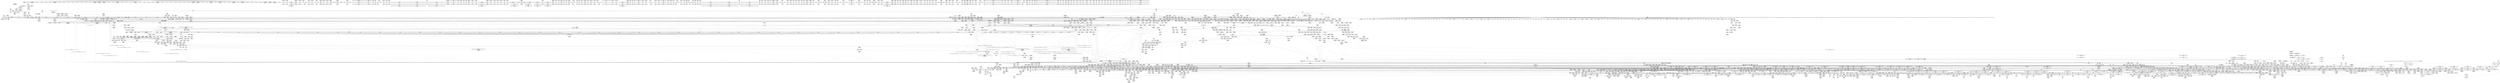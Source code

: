 digraph {
	CE0x7a30b20 [shape=record,shape=Mrecord,label="{CE0x7a30b20|tomoyo_path_permission:tmp25|security/tomoyo/file.c,575|*SummSource*}"]
	CE0x5f4c0b0 [shape=record,shape=Mrecord,label="{CE0x5f4c0b0|tomoyo_path_perm:error.0|*SummSource*}"]
	CE0x6d884e0 [shape=record,shape=Mrecord,label="{CE0x6d884e0|0:_i8,_:_GCRE_tomoyo_policy_loaded_global_i8_0,_align_1:_elem_0:default:}"]
	CE0x5e023e0 [shape=record,shape=Mrecord,label="{CE0x5e023e0|__llvm_gcov_indirect_counter_increment:entry|*SummSink*}"]
	CE0x7751780 [shape=record,shape=Mrecord,label="{CE0x7751780|tomoyo_path_perm:retval.0}"]
	CE0x61f05c0 [shape=record,shape=Mrecord,label="{CE0x61f05c0|i64*_getelementptr_inbounds_(_11_x_i64_,_11_x_i64_*___llvm_gcov_ctr54147,_i64_0,_i64_1)|*Constant*|*SummSource*}"]
	CE0x50aa590 [shape=record,shape=Mrecord,label="{CE0x50aa590|rcu_lock_release:tmp4|include/linux/rcupdate.h,423|*SummSink*}"]
	CE0x50f64b0 [shape=record,shape=Mrecord,label="{CE0x50f64b0|tomoyo_path_perm:path1|security/tomoyo/file.c,788|*SummSink*}"]
	CE0x790d8a0 [shape=record,shape=Mrecord,label="{CE0x790d8a0|tomoyo_path_perm:sw.bb|*SummSink*}"]
	CE0x61494d0 [shape=record,shape=Mrecord,label="{CE0x61494d0|tomoyo_audit_path_log:tmp6|security/tomoyo/file.c,169}"]
	CE0x5f95520 [shape=record,shape=Mrecord,label="{CE0x5f95520|_ret_void,_!dbg_!38904|security/tomoyo/common.h,1110|*SummSource*}"]
	CE0x42fc9d0 [shape=record,shape=Mrecord,label="{CE0x42fc9d0|tomoyo_const_part_length:tmp31|security/tomoyo/util.c,641|*SummSink*}"]
	CE0x5e75430 [shape=record,shape=Mrecord,label="{CE0x5e75430|tomoyo_read_lock:tmp2|*SummSource*}"]
	CE0x5e243b0 [shape=record,shape=Mrecord,label="{CE0x5e243b0|i32_1|*Constant*}"]
	CE0x45115d0 [shape=record,shape=Mrecord,label="{CE0x45115d0|8:_%struct.vfsmount*,_16:_%struct.dentry*,_168:_%struct.tomoyo_path_info*,_:_SCMRE_0,8_|*MultipleSource*|security/tomoyo/tomoyo.c, 222|security/tomoyo/tomoyo.c,222}"]
	CE0x7a9ac90 [shape=record,shape=Mrecord,label="{CE0x7a9ac90|tomoyo_const_part_length:retval.0|*SummSink*}"]
	CE0x77853b0 [shape=record,shape=Mrecord,label="{CE0x77853b0|tomoyo_get_mode:tmp5|security/tomoyo/util.c,978}"]
	CE0x510f5a0 [shape=record,shape=Mrecord,label="{CE0x510f5a0|__llvm_gcov_indirect_counter_increment:bb4|*SummSource*}"]
	CE0x62d36b0 [shape=record,shape=Mrecord,label="{CE0x62d36b0|tomoyo_get_realpath:name1|security/tomoyo/file.c,151}"]
	CE0x4f75af0 [shape=record,shape=Mrecord,label="{CE0x4f75af0|tomoyo_path_perm:tmp23|security/tomoyo/file.c,814|*SummSource*}"]
	CE0x783b480 [shape=record,shape=Mrecord,label="{CE0x783b480|i32_47|*Constant*}"]
	CE0x5005520 [shape=record,shape=Mrecord,label="{CE0x5005520|tomoyo_const_part_length:tmp27|security/tomoyo/util.c,641}"]
	CE0x5086970 [shape=record,shape=Mrecord,label="{CE0x5086970|i64*_getelementptr_inbounds_(_6_x_i64_,_6_x_i64_*___llvm_gcov_ctr25,_i64_0,_i64_3)|*Constant*}"]
	CE0x428e320 [shape=record,shape=Mrecord,label="{CE0x428e320|VOIDTB_TE:_CE_2048,2096_|*MultipleSource*|security/tomoyo/util.c,1010|security/tomoyo/file.c,564|Function::tomoyo_get_mode&Arg::ns::}"]
	CE0x78f3de0 [shape=record,shape=Mrecord,label="{CE0x78f3de0|COLLAPSED:_GCMRE___llvm_gcov_ctr22_internal_global_2_x_i64_zeroinitializer:_elem_0:default:}"]
	CE0x5ed4040 [shape=record,shape=Mrecord,label="{CE0x5ed4040|tomoyo_get_mode:if.then2|*SummSource*}"]
	CE0x62ca500 [shape=record,shape=Mrecord,label="{CE0x62ca500|tomoyo_get_mode:tmp20|security/tomoyo/util.c,985|*SummSource*}"]
	CE0x5ed6170 [shape=record,shape=Mrecord,label="{CE0x5ed6170|tomoyo_path_perm:if.end6}"]
	CE0x50166f0 [shape=record,shape=Mrecord,label="{CE0x50166f0|__llvm_gcov_indirect_counter_increment114:counter}"]
	CE0x50ccbe0 [shape=record,shape=Mrecord,label="{CE0x50ccbe0|i64**_getelementptr_inbounds_(_3_x_i64*_,_3_x_i64*_*___llvm_gcda_edge_table44,_i64_0,_i64_1)|*Constant*|*SummSink*}"]
	CE0x60994e0 [shape=record,shape=Mrecord,label="{CE0x60994e0|tomoyo_path_perm:tmp30|security/tomoyo/file.c,816|*SummSource*}"]
	CE0x5dab6a0 [shape=record,shape=Mrecord,label="{CE0x5dab6a0|GLOBAL:__llvm_gcov_global_state_pred|Global_var:__llvm_gcov_global_state_pred}"]
	CE0x5115810 [shape=record,shape=Mrecord,label="{CE0x5115810|i64_2|*Constant*|*SummSink*}"]
	CE0x77b7aa0 [shape=record,shape=Mrecord,label="{CE0x77b7aa0|tomoyo_fill_path_info:is_patterned|security/tomoyo/util.c,668|*SummSource*}"]
	CE0x520cf10 [shape=record,shape=Mrecord,label="{CE0x520cf10|tomoyo_const_part_length:while.body}"]
	CE0x50004f0 [shape=record,shape=Mrecord,label="{CE0x50004f0|tomoyo_fill_path_info:conv|security/tomoyo/util.c,664}"]
	CE0x78fcd30 [shape=record,shape=Mrecord,label="{CE0x78fcd30|tomoyo_get_mode:entry}"]
	CE0x520c130 [shape=record,shape=Mrecord,label="{CE0x520c130|tomoyo_get_mode:tmp20|security/tomoyo/util.c,985}"]
	CE0x78da960 [shape=record,shape=Mrecord,label="{CE0x78da960|get_current:tmp4|./arch/x86/include/asm/current.h,14|*SummSink*}"]
	CE0x4ff20f0 [shape=record,shape=Mrecord,label="{CE0x4ff20f0|tomoyo_path_perm:call4|security/tomoyo/file.c,804|*SummSource*}"]
	CE0x5288250 [shape=record,shape=Mrecord,label="{CE0x5288250|GLOBAL:lockdep_rcu_suspicious|*Constant*}"]
	CE0x42e5a10 [shape=record,shape=Mrecord,label="{CE0x42e5a10|tomoyo_audit_path_log:param|security/tomoyo/file.c,168|*SummSink*}"]
	CE0x781f340 [shape=record,shape=Mrecord,label="{CE0x781f340|tomoyo_path_permission:tmp4|security/tomoyo/file.c,564|*SummSource*}"]
	CE0x50049d0 [shape=record,shape=Mrecord,label="{CE0x50049d0|tomoyo_audit_path_log:tmp3|*SummSink*}"]
	CE0x78cbba0 [shape=record,shape=Mrecord,label="{CE0x78cbba0|tomoyo_const_part_length:add|security/tomoyo/util.c,634}"]
	CE0x503a020 [shape=record,shape=Mrecord,label="{CE0x503a020|tomoyo_init_request_info:tmp10|security/tomoyo/util.c,1006}"]
	CE0x60549f0 [shape=record,shape=Mrecord,label="{CE0x60549f0|VOIDTB_TE:_CE_184,185_}"]
	CE0x5e753c0 [shape=record,shape=Mrecord,label="{CE0x5e753c0|tomoyo_read_lock:tmp2}"]
	CE0x4fbc680 [shape=record,shape=Mrecord,label="{CE0x4fbc680|i64*_getelementptr_inbounds_(_2_x_i64_,_2_x_i64_*___llvm_gcov_ctr21,_i64_0,_i64_1)|*Constant*}"]
	CE0x7a968a0 [shape=record,shape=Mrecord,label="{CE0x7a968a0|tomoyo_fill_path_info:call|security/tomoyo/util.c,664}"]
	CE0x42d0bb0 [shape=record,shape=Mrecord,label="{CE0x42d0bb0|i64_4|*Constant*}"]
	CE0x5015070 [shape=record,shape=Mrecord,label="{CE0x5015070|i64*_getelementptr_inbounds_(_2_x_i64_,_2_x_i64_*___llvm_gcov_ctr21,_i64_0,_i64_0)|*Constant*|*SummSource*}"]
	CE0x6138cc0 [shape=record,shape=Mrecord,label="{CE0x6138cc0|tomoyo_add_slash:is_dir|security/tomoyo/file.c,131}"]
	CE0x5da3a20 [shape=record,shape=Mrecord,label="{CE0x5da3a20|VOIDTB_TE:_CE_168,169_}"]
	CE0x510f8e0 [shape=record,shape=Mrecord,label="{CE0x510f8e0|tomoyo_get_realpath:bb}"]
	CE0x61a0020 [shape=record,shape=Mrecord,label="{CE0x61a0020|tomoyo_fill_path_info:tmp3|security/tomoyo/util.c,667|*SummSink*}"]
	CE0x60dcbb0 [shape=record,shape=Mrecord,label="{CE0x60dcbb0|VOIDTB_TE:_CE_165,166_}"]
	CE0x6326b10 [shape=record,shape=Mrecord,label="{CE0x6326b10|tomoyo_add_slash:tmp6|security/tomoyo/file.c,131|*SummSource*}"]
	CE0x79b1a50 [shape=record,shape=Mrecord,label="{CE0x79b1a50|tomoyo_read_lock:tmp3|*SummSource*}"]
	CE0x5ebdd00 [shape=record,shape=Mrecord,label="{CE0x5ebdd00|__llvm_gcov_indirect_counter_increment:exit|*SummSource*}"]
	CE0x62475e0 [shape=record,shape=Mrecord,label="{CE0x62475e0|VOIDTB_TE:_CE_6384,6388_|*MultipleSource*|security/tomoyo/util.c,1010|security/tomoyo/file.c,564|Function::tomoyo_get_mode&Arg::ns::}"]
	CE0x43f0450 [shape=record,shape=Mrecord,label="{CE0x43f0450|tomoyo_audit_path_log:tmp|*SummSource*}"]
	CE0x51736e0 [shape=record,shape=Mrecord,label="{CE0x51736e0|GLOBAL:tomoyo_add_slash|*Constant*|*SummSource*}"]
	CE0x5d84f60 [shape=record,shape=Mrecord,label="{CE0x5d84f60|tomoyo_path_perm:tmp18|security/tomoyo/file.c,804|*SummSink*}"]
	CE0x7728e30 [shape=record,shape=Mrecord,label="{CE0x7728e30|GLOBAL:tomoyo_const_part_length|*Constant*}"]
	CE0x532c5f0 [shape=record,shape=Mrecord,label="{CE0x532c5f0|tomoyo_fill_path_info:land.rhs}"]
	CE0x78e3c80 [shape=record,shape=Mrecord,label="{CE0x78e3c80|_call_void_lock_release(%struct.lockdep_map*_%map,_i32_1,_i64_ptrtoint_(i8*_blockaddress(_rcu_lock_release,_%__here)_to_i64))_#9,_!dbg_!38907|include/linux/rcupdate.h,423}"]
	CE0x79d1e50 [shape=record,shape=Mrecord,label="{CE0x79d1e50|tomoyo_init_request_info:tmp1|*SummSource*}"]
	CE0x60f3090 [shape=record,shape=Mrecord,label="{CE0x60f3090|i64_ptrtoint_(i8*_blockaddress(_rcu_lock_acquire,_%__here)_to_i64)|*Constant*}"]
	CE0x78afc60 [shape=record,shape=Mrecord,label="{CE0x78afc60|VOIDTB_TE:_CE_198,199_}"]
	CE0x6357d50 [shape=record,shape=Mrecord,label="{CE0x6357d50|i64*_getelementptr_inbounds_(_2_x_i64_,_2_x_i64_*___llvm_gcov_ctr21,_i64_0,_i64_0)|*Constant*|*SummSink*}"]
	CE0x618f150 [shape=record,shape=Mrecord,label="{CE0x618f150|tomoyo_path_perm:call16|security/tomoyo/file.c,820|*SummSink*}"]
	CE0x7a277c0 [shape=record,shape=Mrecord,label="{CE0x7a277c0|tomoyo_get_realpath:return|*SummSource*}"]
	CE0x520bdb0 [shape=record,shape=Mrecord,label="{CE0x520bdb0|tomoyo_get_mode:tmp21|security/tomoyo/util.c,985}"]
	CE0x7841af0 [shape=record,shape=Mrecord,label="{CE0x7841af0|tomoyo_path_permission:call9|security/tomoyo/file.c,572|*SummSink*}"]
	CE0x60cea30 [shape=record,shape=Mrecord,label="{CE0x60cea30|tomoyo_get_mode:conv5|security/tomoyo/util.c,983|*SummSink*}"]
	CE0x5e10f90 [shape=record,shape=Mrecord,label="{CE0x5e10f90|srcu_read_unlock:tmp2|*SummSource*}"]
	CE0x61304c0 [shape=record,shape=Mrecord,label="{CE0x61304c0|VOIDTB_TE:_CE_214,215_}"]
	CE0x77ba0d0 [shape=record,shape=Mrecord,label="{CE0x77ba0d0|i32_1205|*Constant*|*SummSource*}"]
	CE0x4fa9f00 [shape=record,shape=Mrecord,label="{CE0x4fa9f00|_ret_i32_%conv6,_!dbg_!38926|security/tomoyo/util.c,1011|*SummSource*}"]
	CE0x5cd9730 [shape=record,shape=Mrecord,label="{CE0x5cd9730|tomoyo_get_mode:if.end14|*SummSink*}"]
	CE0x77a7cb0 [shape=record,shape=Mrecord,label="{CE0x77a7cb0|tomoyo_init_request_info:conv6|security/tomoyo/util.c,1011|*SummSink*}"]
	CE0x5ee43b0 [shape=record,shape=Mrecord,label="{CE0x5ee43b0|tomoyo_path_perm:tmp40|security/tomoyo/file.c,821}"]
	"CONST[source:2(external),value:2(dynamic)][purpose:{subject}][SrcIdx:4]"
	CE0x7a39270 [shape=record,shape=Mrecord,label="{CE0x7a39270|tomoyo_get_mode:tmp26|security/tomoyo/util.c,987|*SummSource*}"]
	CE0x51dfbe0 [shape=record,shape=Mrecord,label="{CE0x51dfbe0|srcu_read_lock:call|include/linux/srcu.h,220|*SummSource*}"]
	CE0x507e530 [shape=record,shape=Mrecord,label="{CE0x507e530|srcu_read_unlock:sp|Function::srcu_read_unlock&Arg::sp::|*SummSource*}"]
	CE0x42e5540 [shape=record,shape=Mrecord,label="{CE0x42e5540|tomoyo_const_part_length:if.end28|*SummSource*}"]
	CE0x5e6d600 [shape=record,shape=Mrecord,label="{CE0x5e6d600|rcu_lock_acquire:__here|*SummSink*}"]
	CE0x79fa7a0 [shape=record,shape=Mrecord,label="{CE0x79fa7a0|tomoyo_init_request_info:tobool|security/tomoyo/util.c,1004}"]
	CE0x5e89940 [shape=record,shape=Mrecord,label="{CE0x5e89940|i64*_getelementptr_inbounds_(_6_x_i64_,_6_x_i64_*___llvm_gcov_ctr26,_i64_0,_i64_0)|*Constant*}"]
	CE0x5e24150 [shape=record,shape=Mrecord,label="{CE0x5e24150|tomoyo_domain:tmp12|security/tomoyo/common.h,1205|*SummSink*}"]
	CE0x5066000 [shape=record,shape=Mrecord,label="{CE0x5066000|i32_4|*Constant*|*SummSink*}"]
	CE0x6381b00 [shape=record,shape=Mrecord,label="{CE0x6381b00|i64*_getelementptr_inbounds_(_25_x_i64_,_25_x_i64_*___llvm_gcov_ctr11,_i64_0,_i64_22)|*Constant*|*SummSource*}"]
	CE0x78fc8f0 [shape=record,shape=Mrecord,label="{CE0x78fc8f0|tomoyo_init_request_info:call4|security/tomoyo/util.c,1010|*SummSink*}"]
	CE0x4591ef0 [shape=record,shape=Mrecord,label="{CE0x4591ef0|tomoyo_add_slash:if.end|*SummSink*}"]
	CE0x5fa9b70 [shape=record,shape=Mrecord,label="{CE0x5fa9b70|i64*_getelementptr_inbounds_(_25_x_i64_,_25_x_i64_*___llvm_gcov_ctr11,_i64_0,_i64_22)|*Constant*}"]
	CE0x42f2bd0 [shape=record,shape=Mrecord,label="{CE0x42f2bd0|tomoyo_fill_path_info:frombool10|security/tomoyo/util.c,668|*SummSource*}"]
	CE0x5e60910 [shape=record,shape=Mrecord,label="{CE0x5e60910|tomoyo_path_permission:retval.0|*SummSource*}"]
	CE0x615a560 [shape=record,shape=Mrecord,label="{CE0x615a560|_call_void___llvm_gcov_indirect_counter_increment(i32*___llvm_gcov_global_state_pred,_i64**_getelementptr_inbounds_(_3_x_i64*_,_3_x_i64*_*___llvm_gcda_edge_table,_i64_0,_i64_0)),_!dbg_!38953|security/tomoyo/file.c,820|*SummSink*}"]
	CE0x7774550 [shape=record,shape=Mrecord,label="{CE0x7774550|_call_void_kfree(i8*_%tmp38)_#9,_!dbg_!38960|security/tomoyo/file.c,822|*SummSource*}"]
	CE0x50dbe80 [shape=record,shape=Mrecord,label="{CE0x50dbe80|_ret_i32_%retval.0,_!dbg_!38935|security/tomoyo/util.c,988}"]
	CE0x5059b80 [shape=record,shape=Mrecord,label="{CE0x5059b80|i8*_getelementptr_inbounds_(_45_x_i8_,_45_x_i8_*_.str13,_i32_0,_i32_0)|*Constant*|*SummSource*}"]
	CE0x6035930 [shape=record,shape=Mrecord,label="{CE0x6035930|tomoyo_fill_path_info:tmp12|security/tomoyo/util.c,667}"]
	CE0x60a83d0 [shape=record,shape=Mrecord,label="{CE0x60a83d0|128:_i8*,_1208:_%struct.file*,_:_CMRE_6,7_}"]
	CE0x428e620 [shape=record,shape=Mrecord,label="{CE0x428e620|tomoyo_domain:if.end|*SummSink*}"]
	CE0x60e4410 [shape=record,shape=Mrecord,label="{CE0x60e4410|tomoyo_fill_path_info:conv3|security/tomoyo/util.c,666|*SummSink*}"]
	CE0x4f751e0 [shape=record,shape=Mrecord,label="{CE0x4f751e0|COLLAPSED:_GCMRE_.str2_private_unnamed_addr_constant_2_x_i8_c_/_00_,_align_1:_elem_0:default:}"]
	CE0x5e932e0 [shape=record,shape=Mrecord,label="{CE0x5e932e0|tomoyo_path_permission:if.then|*SummSink*}"]
	CE0x6278fc0 [shape=record,shape=Mrecord,label="{CE0x6278fc0|tomoyo_path_perm:tmp33|security/tomoyo/file.c,821}"]
	CE0x619a450 [shape=record,shape=Mrecord,label="{CE0x619a450|0:_%struct.tomoyo_obj_info*,_16:_%struct.tomoyo_domain_info*,_24:_%struct.tomoyo_path_info*,_40:_i8,_72:_i8,_75:_i8,_76:_i8,_77:_i8,_:_SCMRE_47,48_}"]
	CE0x62dd9c0 [shape=record,shape=Mrecord,label="{CE0x62dd9c0|tomoyo_read_lock:entry|*SummSource*}"]
	CE0x4327650 [shape=record,shape=Mrecord,label="{CE0x4327650|srcu_read_unlock:bb}"]
	CE0x50e36a0 [shape=record,shape=Mrecord,label="{CE0x50e36a0|tomoyo_domain:tmp17|security/tomoyo/common.h,1205|*SummSink*}"]
	CE0x62fe010 [shape=record,shape=Mrecord,label="{CE0x62fe010|i8*_null|*Constant*|*SummSource*}"]
	CE0x5df3cb0 [shape=record,shape=Mrecord,label="{CE0x5df3cb0|i64*_getelementptr_inbounds_(_25_x_i64_,_25_x_i64_*___llvm_gcov_ctr11,_i64_0,_i64_6)|*Constant*}"]
	CE0x78e3910 [shape=record,shape=Mrecord,label="{CE0x78e3910|rcu_lock_release:tmp5|include/linux/rcupdate.h,423|*SummSink*}"]
	CE0x43d54b0 [shape=record,shape=Mrecord,label="{CE0x43d54b0|tomoyo_get_mode:arrayidx4|security/tomoyo/util.c,983}"]
	CE0x508d8c0 [shape=record,shape=Mrecord,label="{CE0x508d8c0|0:_i8,_array:_GCR_tomoyo_p2mac_internal_constant_11_x_i8_c_00_01_01_01_03_04_06_09_0A_13_15_,_align_1:_elem_8::|security/tomoyo/file.c,797}"]
	CE0x7832250 [shape=record,shape=Mrecord,label="{CE0x7832250|__llvm_gcov_indirect_counter_increment:tmp5}"]
	CE0x6349d20 [shape=record,shape=Mrecord,label="{CE0x6349d20|tomoyo_const_part_length:tmp5|security/tomoyo/util.c,624}"]
	CE0x5fe9240 [shape=record,shape=Mrecord,label="{CE0x5fe9240|i32_-1|*Constant*|*SummSink*}"]
	CE0x5cd92b0 [shape=record,shape=Mrecord,label="{CE0x5cd92b0|tomoyo_get_mode:tmp3|security/tomoyo/util.c,978}"]
	CE0x60f2f40 [shape=record,shape=Mrecord,label="{CE0x60f2f40|%struct.lockdep_map*_null|*Constant*|*SummSink*}"]
	CE0x50fed10 [shape=record,shape=Mrecord,label="{CE0x50fed10|tomoyo_init_request_info:profile2|security/tomoyo/util.c,1007|*SummSink*}"]
	CE0x774da10 [shape=record,shape=Mrecord,label="{CE0x774da10|tomoyo_path_perm:tmp13|security/tomoyo/file.c,799|*SummSource*}"]
	CE0x7859110 [shape=record,shape=Mrecord,label="{CE0x7859110|rcu_lock_release:tmp6}"]
	CE0x7859430 [shape=record,shape=Mrecord,label="{CE0x7859430|rcu_lock_release:tmp6|*SummSink*}"]
	CE0x5e36220 [shape=record,shape=Mrecord,label="{CE0x5e36220|tomoyo_add_slash:name|security/tomoyo/file.c,136|*SummSink*}"]
	CE0x5015dc0 [shape=record,shape=Mrecord,label="{CE0x5015dc0|__llvm_gcov_indirect_counter_increment114:bb4}"]
	CE0x5087180 [shape=record,shape=Mrecord,label="{CE0x5087180|tomoyo_get_realpath:if.end|*SummSink*}"]
	CE0x445ea70 [shape=record,shape=Mrecord,label="{CE0x445ea70|tomoyo_path_symlink:parent|Function::tomoyo_path_symlink&Arg::parent::}"]
	CE0x50bbd70 [shape=record,shape=Mrecord,label="{CE0x50bbd70|_ret_void,_!dbg_!38907|include/linux/srcu.h,238}"]
	CE0x4f75560 [shape=record,shape=Mrecord,label="{CE0x4f75560|tomoyo_path_perm:name12|security/tomoyo/file.c,814|*SummSource*}"]
	CE0x61f0680 [shape=record,shape=Mrecord,label="{CE0x61f0680|i64*_getelementptr_inbounds_(_11_x_i64_,_11_x_i64_*___llvm_gcov_ctr54147,_i64_0,_i64_1)|*Constant*|*SummSink*}"]
	CE0x5015c70 [shape=record,shape=Mrecord,label="{CE0x5015c70|__llvm_gcov_indirect_counter_increment114:bb|*SummSink*}"]
	CE0x7830a80 [shape=record,shape=Mrecord,label="{CE0x7830a80|COLLAPSED:_GCMRE___llvm_gcov_ctr28130_internal_global_5_x_i64_zeroinitializer:_elem_0:default:}"]
	CE0x455bc20 [shape=record,shape=Mrecord,label="{CE0x455bc20|i64_1|*Constant*|*SummSource*}"]
	CE0x612c8b0 [shape=record,shape=Mrecord,label="{CE0x612c8b0|tomoyo_path_perm:tmp28|security/tomoyo/file.c,815|*SummSink*}"]
	CE0x5d31190 [shape=record,shape=Mrecord,label="{CE0x5d31190|tomoyo_get_mode:arrayidx|security/tomoyo/util.c,981|*SummSink*}"]
	CE0x78e5140 [shape=record,shape=Mrecord,label="{CE0x78e5140|__llvm_gcov_indirect_counter_increment114:counter|*SummSink*}"]
	CE0x79b2070 [shape=record,shape=Mrecord,label="{CE0x79b2070|tomoyo_path_perm:if.then20}"]
	CE0x44a8980 [shape=record,shape=Mrecord,label="{CE0x44a8980|tomoyo_path_perm:r|security/tomoyo/file.c, 787}"]
	CE0x5038010 [shape=record,shape=Mrecord,label="{CE0x5038010|tomoyo_get_mode:tmp3|security/tomoyo/util.c,978|*SummSource*}"]
	CE0x507dfa0 [shape=record,shape=Mrecord,label="{CE0x507dfa0|tomoyo_path_permission:idxprom|security/tomoyo/file.c,563|*SummSink*}"]
	CE0x4396550 [shape=record,shape=Mrecord,label="{CE0x4396550|tomoyo_domain:land.lhs.true2|*SummSource*}"]
	CE0x60025c0 [shape=record,shape=Mrecord,label="{CE0x60025c0|128:_i8*,_1208:_%struct.file*,_:_CMRE_168,176_|*MultipleSource*|security/tomoyo/common.h,1205|security/tomoyo/common.h,1205}"]
	CE0x4f2cb80 [shape=record,shape=Mrecord,label="{CE0x4f2cb80|128:_i8*,_1208:_%struct.file*,_:_CMRE_47,48_}"]
	CE0x42fc360 [shape=record,shape=Mrecord,label="{CE0x42fc360|tomoyo_const_part_length:conv|security/tomoyo/util.c,626|*SummSource*}"]
	CE0x50953c0 [shape=record,shape=Mrecord,label="{CE0x50953c0|tomoyo_get_realpath:bb|*SummSource*}"]
	CE0x6127110 [shape=record,shape=Mrecord,label="{CE0x6127110|tomoyo_fill_path_info:const_len6|security/tomoyo/util.c,668|*SummSink*}"]
	CE0x787c9a0 [shape=record,shape=Mrecord,label="{CE0x787c9a0|tomoyo_get_mode:tmp7|security/tomoyo/util.c,979|*SummSource*}"]
	CE0x612c080 [shape=record,shape=Mrecord,label="{CE0x612c080|tomoyo_const_part_length:while.end}"]
	CE0x5278d60 [shape=record,shape=Mrecord,label="{CE0x5278d60|tomoyo_get_realpath:tmp|*SummSource*}"]
	CE0x5e89350 [shape=record,shape=Mrecord,label="{CE0x5e89350|tomoyo_const_part_length:entry}"]
	CE0x507dc90 [shape=record,shape=Mrecord,label="{CE0x507dc90|srcu_read_unlock:entry|*SummSource*}"]
	CE0x7902b20 [shape=record,shape=Mrecord,label="{CE0x7902b20|tomoyo_init_request_info:call4|security/tomoyo/util.c,1010}"]
	CE0x61275f0 [shape=record,shape=Mrecord,label="{CE0x61275f0|tomoyo_fill_path_info:tmp13|*LoadInst*|security/tomoyo/util.c,668|*SummSource*}"]
	CE0x62ca7b0 [shape=record,shape=Mrecord,label="{CE0x62ca7b0|tomoyo_get_mode:tmp21|security/tomoyo/util.c,985}"]
	CE0x506d0a0 [shape=record,shape=Mrecord,label="{CE0x506d0a0|srcu_read_unlock:entry|*SummSink*}"]
	CE0x6117200 [shape=record,shape=Mrecord,label="{CE0x6117200|_ret_void,_!dbg_!38929|security/tomoyo/util.c,670|*SummSink*}"]
	CE0x5df6dd0 [shape=record,shape=Mrecord,label="{CE0x5df6dd0|VOIDTB_TE:_CE_204,205_}"]
	CE0x4fcd190 [shape=record,shape=Mrecord,label="{CE0x4fcd190|tomoyo_path_perm:tmp7|security/tomoyo/file.c,797|*SummSource*}"]
	CE0x4fc4250 [shape=record,shape=Mrecord,label="{CE0x4fc4250|VOIDTB_TE:_CE_191,192_}"]
	CE0x5f0b6d0 [shape=record,shape=Mrecord,label="{CE0x5f0b6d0|tomoyo_path_permission:conv3|security/tomoyo/file.c,565|*SummSource*}"]
	CE0x7801840 [shape=record,shape=Mrecord,label="{CE0x7801840|tomoyo_audit_path_log:tmp1}"]
	CE0x5d7aa00 [shape=record,shape=Mrecord,label="{CE0x5d7aa00|tomoyo_add_slash:entry}"]
	CE0x635cf50 [shape=record,shape=Mrecord,label="{CE0x635cf50|0:_%struct.tomoyo_obj_info*,_16:_%struct.tomoyo_domain_info*,_24:_%struct.tomoyo_path_info*,_40:_i8,_72:_i8,_75:_i8,_76:_i8,_77:_i8,_:_SCMRE_58,59_}"]
	CE0x62dd5d0 [shape=record,shape=Mrecord,label="{CE0x62dd5d0|tomoyo_path_perm:call3|security/tomoyo/file.c,803}"]
	CE0x43d7a20 [shape=record,shape=Mrecord,label="{CE0x43d7a20|tomoyo_path_symlink:old_name|Function::tomoyo_path_symlink&Arg::old_name::}"]
	CE0x612cb00 [shape=record,shape=Mrecord,label="{CE0x612cb00|tomoyo_path_perm:tmp29|security/tomoyo/file.c,815}"]
	CE0x525e090 [shape=record,shape=Mrecord,label="{CE0x525e090|tomoyo_path_perm:tmp46|security/tomoyo/file.c,827|*SummSink*}"]
	CE0x5d79260 [shape=record,shape=Mrecord,label="{CE0x5d79260|tomoyo_path_perm:tmp4|security/tomoyo/file.c,788}"]
	CE0x60401b0 [shape=record,shape=Mrecord,label="{CE0x60401b0|tomoyo_path_perm:tmp25|security/tomoyo/file.c,814|*SummSink*}"]
	CE0x62b2040 [shape=record,shape=Mrecord,label="{CE0x62b2040|tomoyo_path_perm:tmp50|security/tomoyo/file.c,829|*SummSource*}"]
	CE0x7a8ef40 [shape=record,shape=Mrecord,label="{CE0x7a8ef40|tomoyo_init_request_info:tmp3|security/tomoyo/util.c,1004}"]
	CE0x77bb7e0 [shape=record,shape=Mrecord,label="{CE0x77bb7e0|tomoyo_fill_path_info:tmp4|security/tomoyo/util.c,667}"]
	CE0x5e1b020 [shape=record,shape=Mrecord,label="{CE0x5e1b020|VOIDTB_TE:_CE_240,248_|Function::tomoyo_path_symlink&Arg::dentry::}"]
	CE0x60699b0 [shape=record,shape=Mrecord,label="{CE0x60699b0|tomoyo_path_perm:tmp26|security/tomoyo/file.c,814|*SummSource*}"]
	CE0x5fb5680 [shape=record,shape=Mrecord,label="{CE0x5fb5680|tomoyo_audit_path_log:idxprom|security/tomoyo/file.c,167|*SummSink*}"]
	CE0x42f2d90 [shape=record,shape=Mrecord,label="{CE0x42f2d90|tomoyo_fill_path_info:frombool10|security/tomoyo/util.c,668|*SummSink*}"]
	CE0x5d79040 [shape=record,shape=Mrecord,label="{CE0x5d79040|tomoyo_path_perm:tmp3|security/tomoyo/file.c,788|*SummSource*}"]
	CE0x41fe340 [shape=record,shape=Mrecord,label="{CE0x41fe340|i32_6|*Constant*}"]
	CE0x61f2aa0 [shape=record,shape=Mrecord,label="{CE0x61f2aa0|tomoyo_fill_path_info:call|security/tomoyo/util.c,664|*SummSource*}"]
	CE0x50dbad0 [shape=record,shape=Mrecord,label="{CE0x50dbad0|tomoyo_get_mode:ns|Function::tomoyo_get_mode&Arg::ns::}"]
	CE0x606bd10 [shape=record,shape=Mrecord,label="{CE0x606bd10|rcu_lock_acquire:tmp5|include/linux/rcupdate.h,418|*SummSource*}"]
	CE0x5f51500 [shape=record,shape=Mrecord,label="{CE0x5f51500|tomoyo_path_perm:tmp41|security/tomoyo/file.c,824}"]
	CE0x5f298c0 [shape=record,shape=Mrecord,label="{CE0x5f298c0|_call_void_rcu_lock_release(%struct.lockdep_map*_%dep_map)_#9,_!dbg_!38905|include/linux/srcu.h,236}"]
	CE0x5e24730 [shape=record,shape=Mrecord,label="{CE0x5e24730|tomoyo_fill_path_info:sub|security/tomoyo/util.c,667}"]
	CE0x774df50 [shape=record,shape=Mrecord,label="{CE0x774df50|i32_9|*Constant*|*SummSink*}"]
	CE0x4f67a50 [shape=record,shape=Mrecord,label="{CE0x4f67a50|tomoyo_domain:call|security/tomoyo/common.h,1205|*SummSource*}"]
	CE0x7a67bf0 [shape=record,shape=Mrecord,label="{CE0x7a67bf0|rcu_lock_acquire:indirectgoto|*SummSink*}"]
	CE0x43deac0 [shape=record,shape=Mrecord,label="{CE0x43deac0|tomoyo_path_perm:buf|security/tomoyo/file.c, 792}"]
	CE0x6180a40 [shape=record,shape=Mrecord,label="{CE0x6180a40|tomoyo_const_part_length:tmp36|security/tomoyo/util.c,644|*SummSource*}"]
	CE0x50afda0 [shape=record,shape=Mrecord,label="{CE0x50afda0|tomoyo_audit_path_log:tmp2}"]
	CE0x61d9560 [shape=record,shape=Mrecord,label="{CE0x61d9560|tomoyo_path_permission:call9|security/tomoyo/file.c,572|*SummSource*}"]
	CE0x5f42c40 [shape=record,shape=Mrecord,label="{CE0x5f42c40|i64*_getelementptr_inbounds_(_25_x_i64_,_25_x_i64_*___llvm_gcov_ctr11,_i64_0,_i64_0)|*Constant*|*SummSource*}"]
	CE0x60397f0 [shape=record,shape=Mrecord,label="{CE0x60397f0|tomoyo_path_permission:path|security/tomoyo/file.c,568}"]
	CE0x5dab490 [shape=record,shape=Mrecord,label="{CE0x5dab490|tomoyo_path_perm:tmp19|security/tomoyo/file.c,805|*SummSink*}"]
	CE0x53575b0 [shape=record,shape=Mrecord,label="{CE0x53575b0|tomoyo_get_mode:tmp}"]
	CE0x6117940 [shape=record,shape=Mrecord,label="{CE0x6117940|tomoyo_path_perm:symlink_target15|security/tomoyo/file.c,817|*SummSink*}"]
	CE0x511ea40 [shape=record,shape=Mrecord,label="{CE0x511ea40|tomoyo_const_part_length:conv11|security/tomoyo/util.c,641|*SummSource*}"]
	CE0x5f29490 [shape=record,shape=Mrecord,label="{CE0x5f29490|i8*_getelementptr_inbounds_(_12_x_i8_,_12_x_i8_*_.str1,_i32_0,_i32_0)|*Constant*|*SummSource*}"]
	CE0x62934f0 [shape=record,shape=Mrecord,label="{CE0x62934f0|tomoyo_get_realpath:call|security/tomoyo/file.c,150}"]
	CE0x636d080 [shape=record,shape=Mrecord,label="{CE0x636d080|tomoyo_const_part_length:inc|security/tomoyo/util.c,628|*SummSource*}"]
	CE0x60f3aa0 [shape=record,shape=Mrecord,label="{CE0x60f3aa0|rcu_lock_acquire:tmp6}"]
	CE0x428b330 [shape=record,shape=Mrecord,label="{CE0x428b330|rcu_lock_release:__here}"]
	CE0x50f5b80 [shape=record,shape=Mrecord,label="{CE0x50f5b80|tomoyo_init_request_info:domain.addr.0}"]
	CE0x77b7d00 [shape=record,shape=Mrecord,label="{CE0x77b7d00|tomoyo_fill_path_info:frombool10|security/tomoyo/util.c,668}"]
	CE0x5f305f0 [shape=record,shape=Mrecord,label="{CE0x5f305f0|GLOBAL:rcu_lock_release|*Constant*}"]
	CE0x50ff400 [shape=record,shape=Mrecord,label="{CE0x50ff400|tomoyo_path_perm:out|*SummSource*}"]
	CE0x63819b0 [shape=record,shape=Mrecord,label="{CE0x63819b0|tomoyo_path_perm:tmp45|security/tomoyo/file.c,826|*SummSink*}"]
	CE0x5ea9690 [shape=record,shape=Mrecord,label="{CE0x5ea9690|128:_i8*,_1208:_%struct.file*,_:_CMRE_40,41_}"]
	CE0x5f32630 [shape=record,shape=Mrecord,label="{CE0x5f32630|COLLAPSED:_GCRE_current_task_external_global_%struct.task_struct*:_elem_0::|security/tomoyo/common.h,1205}"]
	CE0x51154d0 [shape=record,shape=Mrecord,label="{CE0x51154d0|tomoyo_path_perm:cmp|security/tomoyo/file.c,798|*SummSource*}"]
	CE0x4410af0 [shape=record,shape=Mrecord,label="{CE0x4410af0|tomoyo_path_permission:tmp10|security/tomoyo/file.c,565|*SummSink*}"]
	CE0x5f2aa80 [shape=record,shape=Mrecord,label="{CE0x5f2aa80|tomoyo_domain:tobool|security/tomoyo/common.h,1205|*SummSink*}"]
	CE0x4511140 [shape=record,shape=Mrecord,label="{CE0x4511140|tomoyo_path_symlink:parent|Function::tomoyo_path_symlink&Arg::parent::|*SummSink*}"]
	CE0x6034f60 [shape=record,shape=Mrecord,label="{CE0x6034f60|rcu_lock_acquire:entry|*SummSource*}"]
	CE0x77fc2f0 [shape=record,shape=Mrecord,label="{CE0x77fc2f0|i32_2|*Constant*|*SummSink*}"]
	CE0x4fde630 [shape=record,shape=Mrecord,label="{CE0x4fde630|tomoyo_const_part_length:tmp23|security/tomoyo/util.c,634|*SummSink*}"]
	CE0x79d1d10 [shape=record,shape=Mrecord,label="{CE0x79d1d10|tomoyo_read_lock:call|security/tomoyo/common.h,1097}"]
	CE0x4537b40 [shape=record,shape=Mrecord,label="{CE0x4537b40|tomoyo_path_perm:tmp12|security/tomoyo/file.c,799}"]
	CE0x440b7e0 [shape=record,shape=Mrecord,label="{CE0x440b7e0|tomoyo_path_permission:call|security/tomoyo/file.c,564}"]
	CE0x77ba230 [shape=record,shape=Mrecord,label="{CE0x77ba230|i32_1205|*Constant*|*SummSink*}"]
	CE0x43ce830 [shape=record,shape=Mrecord,label="{CE0x43ce830|tomoyo_path_permission:tmp13|security/tomoyo/file.c,566|*SummSink*}"]
	CE0x5f28ed0 [shape=record,shape=Mrecord,label="{CE0x5f28ed0|GLOBAL:tomoyo_supervisor|*Constant*}"]
	CE0x5df3ec0 [shape=record,shape=Mrecord,label="{CE0x5df3ec0|tomoyo_path_perm:tmp15|security/tomoyo/file.c,804|*SummSource*}"]
	CE0x6052190 [shape=record,shape=Mrecord,label="{CE0x6052190|tomoyo_path_perm:tobool|security/tomoyo/file.c,814|*SummSource*}"]
	CE0x43de7e0 [shape=record,shape=Mrecord,label="{CE0x43de7e0|tomoyo_path_perm:obj|security/tomoyo/file.c, 788|*SummSource*}"]
	CE0x4339380 [shape=record,shape=Mrecord,label="{CE0x4339380|rcu_lock_acquire:tmp4|include/linux/rcupdate.h,418|*SummSink*}"]
	CE0x6117cb0 [shape=record,shape=Mrecord,label="{CE0x6117cb0|_call_void___llvm_gcov_indirect_counter_increment(i32*___llvm_gcov_global_state_pred,_i64**_getelementptr_inbounds_(_3_x_i64*_,_3_x_i64*_*___llvm_gcda_edge_table,_i64_0,_i64_0)),_!dbg_!38953|security/tomoyo/file.c,820|*SummSource*}"]
	CE0x5e36140 [shape=record,shape=Mrecord,label="{CE0x5e36140|tomoyo_add_slash:tmp10|security/tomoyo/file.c,136|*SummSink*}"]
	CE0x4146e20 [shape=record,shape=Mrecord,label="{CE0x4146e20|tomoyo_fill_path_info:tmp3|security/tomoyo/util.c,667}"]
	CE0x7a1ef20 [shape=record,shape=Mrecord,label="{CE0x7a1ef20|tomoyo_get_mode:if.end|*SummSink*}"]
	CE0x5da3880 [shape=record,shape=Mrecord,label="{CE0x5da3880|VOIDTB_TE:_CE_166,167_}"]
	CE0x50f6080 [shape=record,shape=Mrecord,label="{CE0x50f6080|i32_0|*Constant*}"]
	CE0x5e024e0 [shape=record,shape=Mrecord,label="{CE0x5e024e0|__llvm_gcov_indirect_counter_increment:predecessor|Function::__llvm_gcov_indirect_counter_increment&Arg::predecessor::|*SummSource*}"]
	CE0x61daab0 [shape=record,shape=Mrecord,label="{CE0x61daab0|tomoyo_path_permission:filename|Function::tomoyo_path_permission&Arg::filename::|*SummSink*}"]
	CE0x5038790 [shape=record,shape=Mrecord,label="{CE0x5038790|tomoyo_fill_path_info:conv4|security/tomoyo/util.c,667|*SummSource*}"]
	CE0x4510f40 [shape=record,shape=Mrecord,label="{CE0x4510f40|tomoyo_path_symlink:tmp1|*SummSource*}"]
	CE0x782ab00 [shape=record,shape=Mrecord,label="{CE0x782ab00|tomoyo_path_perm:tmp43|security/tomoyo/file.c,826|*SummSource*}"]
	CE0x445ed50 [shape=record,shape=Mrecord,label="{CE0x445ed50|tomoyo_path_symlink:dentry|Function::tomoyo_path_symlink&Arg::dentry::|*SummSource*}"]
	CE0x7a298b0 [shape=record,shape=Mrecord,label="{CE0x7a298b0|tomoyo_const_part_length:tmp49|security/tomoyo/util.c,649|*SummSource*}"]
	CE0x5016450 [shape=record,shape=Mrecord,label="{CE0x5016450|i64*_null|*Constant*}"]
	CE0x42e6390 [shape=record,shape=Mrecord,label="{CE0x42e6390|tomoyo_const_part_length:tmp31|security/tomoyo/util.c,641|*SummSource*}"]
	CE0x611ad90 [shape=record,shape=Mrecord,label="{CE0x611ad90|tomoyo_const_part_length:tmp45|security/tomoyo/util.c,645|*SummSource*}"]
	CE0x78e1730 [shape=record,shape=Mrecord,label="{CE0x78e1730|VOIDTB_TE:_CE_96,104_|Function::tomoyo_path_symlink&Arg::dentry::}"]
	CE0x61c15a0 [shape=record,shape=Mrecord,label="{CE0x61c15a0|tomoyo_domain:tmp21|security/tomoyo/common.h,1205|*SummSource*}"]
	CE0x428af20 [shape=record,shape=Mrecord,label="{CE0x428af20|__llvm_gcov_indirect_counter_increment114:tmp6|*SummSource*}"]
	CE0x7a27640 [shape=record,shape=Mrecord,label="{CE0x7a27640|i64*_getelementptr_inbounds_(_5_x_i64_,_5_x_i64_*___llvm_gcov_ctr32134,_i64_0,_i64_4)|*Constant*|*SummSource*}"]
	CE0x44406e0 [shape=record,shape=Mrecord,label="{CE0x44406e0|tomoyo_path_perm:target|Function::tomoyo_path_perm&Arg::target::|*SummSink*}"]
	CE0x6035780 [shape=record,shape=Mrecord,label="{CE0x6035780|tomoyo_fill_path_info:tmp11|security/tomoyo/util.c,667}"]
	CE0x78cc6c0 [shape=record,shape=Mrecord,label="{CE0x78cc6c0|i32_50|*Constant*|*SummSource*}"]
	CE0x4fcd890 [shape=record,shape=Mrecord,label="{CE0x4fcd890|tomoyo_init_request_info:domain|Function::tomoyo_init_request_info&Arg::domain::|*SummSource*}"]
	CE0x4fbf580 [shape=record,shape=Mrecord,label="{CE0x4fbf580|i64*_getelementptr_inbounds_(_31_x_i64_,_31_x_i64_*___llvm_gcov_ctr43150,_i64_0,_i64_4)|*Constant*}"]
	CE0x6069fd0 [shape=record,shape=Mrecord,label="{CE0x6069fd0|i64*_getelementptr_inbounds_(_25_x_i64_,_25_x_i64_*___llvm_gcov_ctr11,_i64_0,_i64_14)|*Constant*|*SummSource*}"]
	CE0x60ed6d0 [shape=record,shape=Mrecord,label="{CE0x60ed6d0|0:_%struct.tomoyo_obj_info*,_16:_%struct.tomoyo_domain_info*,_24:_%struct.tomoyo_path_info*,_40:_i8,_72:_i8,_75:_i8,_76:_i8,_77:_i8,_:_SCMRE_35,36_}"]
	CE0x4f89770 [shape=record,shape=Mrecord,label="{CE0x4f89770|tomoyo_path_permission:tmp8|security/tomoyo/file.c,565}"]
	CE0x774e0a0 [shape=record,shape=Mrecord,label="{CE0x774e0a0|0:_%struct.tomoyo_obj_info*,_16:_%struct.tomoyo_domain_info*,_24:_%struct.tomoyo_path_info*,_40:_i8,_72:_i8,_75:_i8,_76:_i8,_77:_i8,_:_SCMRE_0,8_|*MultipleSource*|security/tomoyo/file.c, 787|security/tomoyo/file.c,787|Function::tomoyo_init_request_info&Arg::r::|security/tomoyo/file.c,800}"]
	CE0x6128260 [shape=record,shape=Mrecord,label="{CE0x6128260|tomoyo_const_part_length:tmp34|security/tomoyo/util.c,642}"]
	CE0x6245720 [shape=record,shape=Mrecord,label="{CE0x6245720|tomoyo_const_part_length:cmp25|security/tomoyo/util.c,644|*SummSource*}"]
	CE0x5eb1180 [shape=record,shape=Mrecord,label="{CE0x5eb1180|VOIDTB_TE:_CE_222,223_}"]
	CE0x5e610f0 [shape=record,shape=Mrecord,label="{CE0x5e610f0|i64*_getelementptr_inbounds_(_10_x_i64_,_10_x_i64_*___llvm_gcov_ctr34,_i64_0,_i64_9)|*Constant*|*SummSink*}"]
	CE0x4f2c900 [shape=record,shape=Mrecord,label="{CE0x4f2c900|128:_i8*,_1208:_%struct.file*,_:_CMRE_45,46_}"]
	CE0x6200660 [shape=record,shape=Mrecord,label="{CE0x6200660|_call_void_mcount()_#3|*SummSink*}"]
	CE0x44a8ac0 [shape=record,shape=Mrecord,label="{CE0x44a8ac0|tomoyo_path_perm:obj|security/tomoyo/file.c, 788}"]
	CE0x5d34d40 [shape=record,shape=Mrecord,label="{CE0x5d34d40|tomoyo_path_symlink:tmp}"]
	CE0x60ceaf0 [shape=record,shape=Mrecord,label="{CE0x60ceaf0|i32_39|*Constant*}"]
	CE0x50b0120 [shape=record,shape=Mrecord,label="{CE0x50b0120|tomoyo_const_part_length:conv2|security/tomoyo/util.c,627|*SummSink*}"]
	CE0x78fd2c0 [shape=record,shape=Mrecord,label="{CE0x78fd2c0|tomoyo_path_perm:if.end14|*SummSink*}"]
	CE0x5e19fa0 [shape=record,shape=Mrecord,label="{CE0x5e19fa0|VOIDTB_TE:_CE_312,313_}"]
	CE0x5278bc0 [shape=record,shape=Mrecord,label="{CE0x5278bc0|i64*_getelementptr_inbounds_(_6_x_i64_,_6_x_i64_*___llvm_gcov_ctr25,_i64_0,_i64_0)|*Constant*|*SummSink*}"]
	CE0x50e3870 [shape=record,shape=Mrecord,label="{CE0x50e3870|tomoyo_domain:tmp18|security/tomoyo/common.h,1205|*SummSink*}"]
	CE0x78e31e0 [shape=record,shape=Mrecord,label="{CE0x78e31e0|rcu_lock_release:tmp4|include/linux/rcupdate.h,423|*SummSource*}"]
	CE0x4fabd00 [shape=record,shape=Mrecord,label="{CE0x4fabd00|GLOBAL:tomoyo_init_request_info|*Constant*}"]
	CE0x5fb5f30 [shape=record,shape=Mrecord,label="{CE0x5fb5f30|__llvm_gcov_indirect_counter_increment114:predecessor|Function::__llvm_gcov_indirect_counter_increment114&Arg::predecessor::|*SummSink*}"]
	CE0x61393e0 [shape=record,shape=Mrecord,label="{CE0x61393e0|tomoyo_fill_path_info:call2|security/tomoyo/util.c,666|*SummSource*}"]
	CE0x61ab8a0 [shape=record,shape=Mrecord,label="{CE0x61ab8a0|tomoyo_path_permission:operation8|security/tomoyo/file.c,569|*SummSink*}"]
	CE0x5e50b10 [shape=record,shape=Mrecord,label="{CE0x5e50b10|_call_void_mcount()_#3|*SummSink*}"]
	CE0x452e3b0 [shape=record,shape=Mrecord,label="{CE0x452e3b0|tomoyo_fill_path_info:tmp3|security/tomoyo/util.c,667}"]
	CE0x51eafc0 [shape=record,shape=Mrecord,label="{CE0x51eafc0|0:_i8,_array:_GCRE_tomoyo_index2category_constant_39_x_i8_c_00_00_00_00_00_00_00_00_00_00_00_00_00_00_00_00_00_00_00_00_00_00_00_01_01_01_01_01_01_01_01_01_01_01_01_01_01_01_02_,_align_16:_elem_20::|security/tomoyo/util.c,983}"]
	CE0x5ebe6c0 [shape=record,shape=Mrecord,label="{CE0x5ebe6c0|__llvm_gcov_indirect_counter_increment:tmp6|*SummSink*}"]
	CE0x60ecd50 [shape=record,shape=Mrecord,label="{CE0x60ecd50|0:_%struct.tomoyo_obj_info*,_16:_%struct.tomoyo_domain_info*,_24:_%struct.tomoyo_path_info*,_40:_i8,_72:_i8,_75:_i8,_76:_i8,_77:_i8,_:_SCMRE_31,32_}"]
	CE0x61c1f00 [shape=record,shape=Mrecord,label="{CE0x61c1f00|tomoyo_domain:security|security/tomoyo/common.h,1205}"]
	CE0x62a24a0 [shape=record,shape=Mrecord,label="{CE0x62a24a0|tomoyo_get_realpath:path|Function::tomoyo_get_realpath&Arg::path::}"]
	CE0x5004e10 [shape=record,shape=Mrecord,label="{CE0x5004e10|tomoyo_const_part_length:if.then27|*SummSource*}"]
	CE0x77262d0 [shape=record,shape=Mrecord,label="{CE0x77262d0|tomoyo_path_permission:do.body}"]
	CE0x511e2b0 [shape=record,shape=Mrecord,label="{CE0x511e2b0|i64_6|*Constant*}"]
	CE0x5de1750 [shape=record,shape=Mrecord,label="{CE0x5de1750|0:_i8*,_array:_GCRE_tomoyo_path_keyword_external_constant_11_x_i8*_:_elem_0::|security/tomoyo/file.c,167}"]
	CE0x452d280 [shape=record,shape=Mrecord,label="{CE0x452d280|tomoyo_get_mode:if.then}"]
	CE0x6293660 [shape=record,shape=Mrecord,label="{CE0x6293660|tomoyo_get_realpath:call|security/tomoyo/file.c,150|*SummSink*}"]
	CE0x5e6ded0 [shape=record,shape=Mrecord,label="{CE0x5e6ded0|%struct.task_struct*_(%struct.task_struct**)*_asm_movq_%gs:$_1:P_,$0_,_r,im,_dirflag_,_fpsr_,_flags_|*SummSource*}"]
	CE0x4232330 [shape=record,shape=Mrecord,label="{CE0x4232330|tomoyo_get_mode:tmp16|security/tomoyo/util.c,983|*SummSource*}"]
	CE0x77840a0 [shape=record,shape=Mrecord,label="{CE0x77840a0|i64**_getelementptr_inbounds_(_3_x_i64*_,_3_x_i64*_*___llvm_gcda_edge_table44,_i64_0,_i64_0)|*Constant*|*SummSink*}"]
	CE0x5016ac0 [shape=record,shape=Mrecord,label="{CE0x5016ac0|i64*_getelementptr_inbounds_(_4_x_i64_,_4_x_i64_*___llvm_gcov_ctr24,_i64_0,_i64_0)|*Constant*|*SummSink*}"]
	CE0x50611e0 [shape=record,shape=Mrecord,label="{CE0x50611e0|VOIDTB_TE:_CE_203,204_}"]
	CE0x6050a70 [shape=record,shape=Mrecord,label="{CE0x6050a70|VOIDTB_TE:_CE_173,174_}"]
	CE0x6d87480 [shape=record,shape=Mrecord,label="{CE0x6d87480|tomoyo_get_mode:arrayidx4|security/tomoyo/util.c,983|*SummSink*}"]
	CE0x77b8fd0 [shape=record,shape=Mrecord,label="{CE0x77b8fd0|GLOBAL:__llvm_gcov_global_state_pred45|Global_var:__llvm_gcov_global_state_pred45}"]
	CE0x5115700 [shape=record,shape=Mrecord,label="{CE0x5115700|i64_2|*Constant*|*SummSource*}"]
	CE0x61b19a0 [shape=record,shape=Mrecord,label="{CE0x61b19a0|i64*_getelementptr_inbounds_(_10_x_i64_,_10_x_i64_*___llvm_gcov_ctr34,_i64_0,_i64_5)|*Constant*|*SummSink*}"]
	CE0x5e1a3e0 [shape=record,shape=Mrecord,label="{CE0x5e1a3e0|VOIDTB_TE:_CE_316,317_}"]
	CE0x447ab60 [shape=record,shape=Mrecord,label="{CE0x447ab60|i64*_getelementptr_inbounds_(_12_x_i64_,_12_x_i64_*___llvm_gcov_ctr31133,_i64_0,_i64_3)|*Constant*|*SummSink*}"]
	CE0x42d13f0 [shape=record,shape=Mrecord,label="{CE0x42d13f0|tomoyo_domain:tmp15|security/tomoyo/common.h,1205|*SummSink*}"]
	CE0x78bc7d0 [shape=record,shape=Mrecord,label="{CE0x78bc7d0|i64*_getelementptr_inbounds_(_10_x_i64_,_10_x_i64_*___llvm_gcov_ctr34,_i64_0,_i64_8)|*Constant*|*SummSink*}"]
	CE0x5eed860 [shape=record,shape=Mrecord,label="{CE0x5eed860|tomoyo_const_part_length:tmp18|security/tomoyo/util.c,627|*SummSink*}"]
	CE0x5e58470 [shape=record,shape=Mrecord,label="{CE0x5e58470|tomoyo_init_request_info:if.end|*SummSink*}"]
	CE0x4faf470 [shape=record,shape=Mrecord,label="{CE0x4faf470|__llvm_gcov_indirect_counter_increment114:bb4|*SummSource*}"]
	CE0x78f3e50 [shape=record,shape=Mrecord,label="{CE0x78f3e50|tomoyo_read_lock:tmp|*SummSource*}"]
	CE0x787eac0 [shape=record,shape=Mrecord,label="{CE0x787eac0|tomoyo_get_realpath:tmp6|security/tomoyo/file.c,151|*SummSource*}"]
	CE0x4f89560 [shape=record,shape=Mrecord,label="{CE0x4f89560|tomoyo_path_permission:cmp|security/tomoyo/file.c,565|*SummSource*}"]
	CE0x77ab480 [shape=record,shape=Mrecord,label="{CE0x77ab480|__llvm_gcov_indirect_counter_increment114:exit|*SummSink*}"]
	CE0x62386f0 [shape=record,shape=Mrecord,label="{CE0x62386f0|tomoyo_const_part_length:tmp17|security/tomoyo/util.c,627|*SummSource*}"]
	CE0x5d7a8f0 [shape=record,shape=Mrecord,label="{CE0x5d7a8f0|_call_void_tomoyo_add_slash(%struct.tomoyo_path_info*_%buf)_#9,_!dbg_!38937|security/tomoyo/file.c,810|*SummSink*}"]
	CE0x5da3ef0 [shape=record,shape=Mrecord,label="{CE0x5da3ef0|_call_void_mcount()_#3}"]
	CE0x61803a0 [shape=record,shape=Mrecord,label="{CE0x61803a0|i64_23|*Constant*|*SummSink*}"]
	CE0x7783700 [shape=record,shape=Mrecord,label="{CE0x7783700|tomoyo_const_part_length:tmp48|security/tomoyo/util.c,649}"]
	CE0x61da720 [shape=record,shape=Mrecord,label="{CE0x61da720|tomoyo_path_permission:filename|Function::tomoyo_path_permission&Arg::filename::}"]
	CE0x7741910 [shape=record,shape=Mrecord,label="{CE0x7741910|tomoyo_path_perm:tmp35|security/tomoyo/file.c,821|*SummSink*}"]
	CE0x5f85230 [shape=record,shape=Mrecord,label="{CE0x5f85230|tomoyo_add_slash:tmp12|security/tomoyo/file.c,138|*SummSource*}"]
	CE0x5f6b040 [shape=record,shape=Mrecord,label="{CE0x5f6b040|tomoyo_const_part_length:cmp|security/tomoyo/util.c,626}"]
	CE0x51e0d30 [shape=record,shape=Mrecord,label="{CE0x51e0d30|tomoyo_get_mode:if.end14|*SummSource*}"]
	CE0x616bd80 [shape=record,shape=Mrecord,label="{CE0x616bd80|i64*_getelementptr_inbounds_(_6_x_i64_,_6_x_i64_*___llvm_gcov_ctr26,_i64_0,_i64_5)|*Constant*|*SummSink*}"]
	CE0x6d87750 [shape=record,shape=Mrecord,label="{CE0x6d87750|0:_i8,_array:_GCRE_tomoyo_index2category_constant_39_x_i8_c_00_00_00_00_00_00_00_00_00_00_00_00_00_00_00_00_00_00_00_00_00_00_00_01_01_01_01_01_01_01_01_01_01_01_01_01_01_01_02_,_align_16:_elem_1::|security/tomoyo/util.c,983}"]
	CE0x42f44f0 [shape=record,shape=Mrecord,label="{CE0x42f44f0|srcu_read_lock:bb}"]
	CE0x4f64610 [shape=record,shape=Mrecord,label="{CE0x4f64610|_call_void_tomoyo_fill_path_info(%struct.tomoyo_path_info*_%buf)_#9,_!dbg_!38913|security/tomoyo/file.c,152|*SummSink*}"]
	CE0x60ceed0 [shape=record,shape=Mrecord,label="{CE0x60ceed0|tomoyo_get_mode:add|security/tomoyo/util.c,984|*SummSink*}"]
	CE0x5e27dd0 [shape=record,shape=Mrecord,label="{CE0x5e27dd0|i64*_getelementptr_inbounds_(_12_x_i64_,_12_x_i64_*___llvm_gcov_ctr31133,_i64_0,_i64_9)|*Constant*}"]
	CE0x5160200 [shape=record,shape=Mrecord,label="{CE0x5160200|tomoyo_get_mode:and|security/tomoyo/util.c,987|*SummSource*}"]
	CE0x50aa750 [shape=record,shape=Mrecord,label="{CE0x50aa750|VOIDTB_TE:_CE_160,161_}"]
	CE0x5e74970 [shape=record,shape=Mrecord,label="{CE0x5e74970|i64*_getelementptr_inbounds_(_2_x_i64_,_2_x_i64_*___llvm_gcov_ctr22,_i64_0,_i64_1)|*Constant*}"]
	CE0x5eec840 [shape=record,shape=Mrecord,label="{CE0x5eec840|srcu_read_unlock:tmp1|*SummSource*}"]
	CE0x615e350 [shape=record,shape=Mrecord,label="{CE0x615e350|tomoyo_domain:tobool1|security/tomoyo/common.h,1205}"]
	CE0x4464bc0 [shape=record,shape=Mrecord,label="{CE0x4464bc0|tomoyo_path_symlink:dentry|Function::tomoyo_path_symlink&Arg::dentry::|*SummSink*}"]
	CE0x431cf70 [shape=record,shape=Mrecord,label="{CE0x431cf70|0:_i8,_array:_GCRE_tomoyo_index2category_constant_39_x_i8_c_00_00_00_00_00_00_00_00_00_00_00_00_00_00_00_00_00_00_00_00_00_00_00_01_01_01_01_01_01_01_01_01_01_01_01_01_01_01_02_,_align_16:_elem_26::|security/tomoyo/util.c,983}"]
	CE0x5fe8bb0 [shape=record,shape=Mrecord,label="{CE0x5fe8bb0|_call_void_mcount()_#3|*SummSource*}"]
	CE0x78cc8f0 [shape=record,shape=Mrecord,label="{CE0x78cc8f0|GLOBAL:__llvm_gcov_indirect_counter_increment114|*Constant*|*SummSink*}"]
	CE0x5df6be0 [shape=record,shape=Mrecord,label="{CE0x5df6be0|VOIDTB_TE:_CE_104,112_|Function::tomoyo_path_symlink&Arg::dentry::}"]
	CE0x522d120 [shape=record,shape=Mrecord,label="{CE0x522d120|tomoyo_path_permission:if.end|*SummSource*}"]
	CE0x775e1c0 [shape=record,shape=Mrecord,label="{CE0x775e1c0|VOIDTB_TE:_CE_309,310_}"]
	CE0x6357860 [shape=record,shape=Mrecord,label="{CE0x6357860|tomoyo_const_part_length:if.end6}"]
	CE0x78cbe80 [shape=record,shape=Mrecord,label="{CE0x78cbe80|tomoyo_const_part_length:inc|security/tomoyo/util.c,628}"]
	CE0x78e1860 [shape=record,shape=Mrecord,label="{CE0x78e1860|rcu_lock_release:tmp1|*SummSource*}"]
	CE0x61dac20 [shape=record,shape=Mrecord,label="{CE0x61dac20|_ret_i32_%retval.0,_!dbg_!38942|security/tomoyo/file.c,575}"]
	CE0x433fc60 [shape=record,shape=Mrecord,label="{CE0x433fc60|tomoyo_get_realpath:tmp10|security/tomoyo/file.c,155|*SummSource*}"]
	CE0x5eb0030 [shape=record,shape=Mrecord,label="{CE0x5eb0030|VOIDTB_TE:_CE_209,210_}"]
	CE0x50e3630 [shape=record,shape=Mrecord,label="{CE0x50e3630|i64*_getelementptr_inbounds_(_11_x_i64_,_11_x_i64_*___llvm_gcov_ctr54147,_i64_0,_i64_9)|*Constant*|*SummSink*}"]
	CE0x634a950 [shape=record,shape=Mrecord,label="{CE0x634a950|tomoyo_get_mode:return|*SummSource*}"]
	CE0x615e700 [shape=record,shape=Mrecord,label="{CE0x615e700|tomoyo_add_slash:tmp8|security/tomoyo/file.c,132}"]
	CE0x4fbb5d0 [shape=record,shape=Mrecord,label="{CE0x4fbb5d0|i64*_getelementptr_inbounds_(_5_x_i64_,_5_x_i64_*___llvm_gcov_ctr28130,_i64_0,_i64_4)|*Constant*|*SummSink*}"]
	CE0x5032af0 [shape=record,shape=Mrecord,label="{CE0x5032af0|i32_3|*Constant*}"]
	CE0x617cca0 [shape=record,shape=Mrecord,label="{CE0x617cca0|tomoyo_path_perm:tmp14|security/tomoyo/file.c,800}"]
	CE0x62ca8c0 [shape=record,shape=Mrecord,label="{CE0x62ca8c0|tomoyo_get_mode:tmp21|security/tomoyo/util.c,985|*SummSource*}"]
	CE0x43358d0 [shape=record,shape=Mrecord,label="{CE0x43358d0|0:_i8*,_array:_GCRE_tomoyo_path_keyword_external_constant_11_x_i8*_:_elem_8::|security/tomoyo/file.c,167}"]
	CE0x7a38f00 [shape=record,shape=Mrecord,label="{CE0x7a38f00|tomoyo_get_mode:tmp25|security/tomoyo/util.c,987|*SummSink*}"]
	CE0x60697c0 [shape=record,shape=Mrecord,label="{CE0x60697c0|tomoyo_path_perm:tmp26|security/tomoyo/file.c,814}"]
	CE0x4360040 [shape=record,shape=Mrecord,label="{CE0x4360040|tomoyo_const_part_length:lor.lhs.false}"]
	CE0x5e428f0 [shape=record,shape=Mrecord,label="{CE0x5e428f0|40:_%struct.tomoyo_policy_namespace*,_48:_i8,_:_GCRE_tomoyo_kernel_domain_external_global_%struct.tomoyo_domain_info_40,48_|*MultipleSource*|security/tomoyo/util.c,1005|security/tomoyo/util.c,1007|Function::tomoyo_init_request_info&Arg::domain::}"]
	CE0x4ec5680 [shape=record,shape=Mrecord,label="{CE0x4ec5680|tomoyo_path_perm:if.then13}"]
	CE0x5e003f0 [shape=record,shape=Mrecord,label="{CE0x5e003f0|__llvm_gcov_indirect_counter_increment:counters|Function::__llvm_gcov_indirect_counter_increment&Arg::counters::|*SummSource*}"]
	CE0x791cbb0 [shape=record,shape=Mrecord,label="{CE0x791cbb0|tomoyo_const_part_length:incdec.ptr10|security/tomoyo/util.c,640|*SummSource*}"]
	CE0x635d1b0 [shape=record,shape=Mrecord,label="{CE0x635d1b0|0:_%struct.tomoyo_obj_info*,_16:_%struct.tomoyo_domain_info*,_24:_%struct.tomoyo_path_info*,_40:_i8,_72:_i8,_75:_i8,_76:_i8,_77:_i8,_:_SCMRE_59,60_}"]
	CE0x5160f10 [shape=record,shape=Mrecord,label="{CE0x5160f10|i64*_getelementptr_inbounds_(_12_x_i64_,_12_x_i64_*___llvm_gcov_ctr31133,_i64_0,_i64_11)|*Constant*|*SummSink*}"]
	CE0x4fac200 [shape=record,shape=Mrecord,label="{CE0x4fac200|tomoyo_path_symlink:tmp3}"]
	CE0x42e5e80 [shape=record,shape=Mrecord,label="{CE0x42e5e80|tomoyo_const_part_length:tmp30|security/tomoyo/util.c,641|*SummSink*}"]
	CE0x61ab9f0 [shape=record,shape=Mrecord,label="{CE0x61ab9f0|i64*_getelementptr_inbounds_(_10_x_i64_,_10_x_i64_*___llvm_gcov_ctr34,_i64_0,_i64_5)|*Constant*}"]
	CE0x6035470 [shape=record,shape=Mrecord,label="{CE0x6035470|tomoyo_get_mode:tmp10|security/tomoyo/util.c,982|*SummSource*}"]
	CE0x5fa29a0 [shape=record,shape=Mrecord,label="{CE0x5fa29a0|tomoyo_audit_path_log:tmp7|security/tomoyo/file.c,169|*SummSink*}"]
	CE0x79b1ac0 [shape=record,shape=Mrecord,label="{CE0x79b1ac0|tomoyo_read_lock:tmp3|*SummSink*}"]
	CE0x6326550 [shape=record,shape=Mrecord,label="{CE0x6326550|tomoyo_get_realpath:tmp3|security/tomoyo/file.c,151|*SummSource*}"]
	CE0x5218450 [shape=record,shape=Mrecord,label="{CE0x5218450|i64*_getelementptr_inbounds_(_6_x_i64_,_6_x_i64_*___llvm_gcov_ctr26,_i64_0,_i64_3)|*Constant*|*SummSink*}"]
	CE0x5148340 [shape=record,shape=Mrecord,label="{CE0x5148340|tomoyo_get_realpath:tmp9|security/tomoyo/file.c,155|*SummSource*}"]
	CE0x621bdc0 [shape=record,shape=Mrecord,label="{CE0x621bdc0|tomoyo_const_part_length:conv24|security/tomoyo/util.c,644}"]
	CE0x42595c0 [shape=record,shape=Mrecord,label="{CE0x42595c0|0:_i8,_array:_GCRE_tomoyo_index2category_constant_39_x_i8_c_00_00_00_00_00_00_00_00_00_00_00_00_00_00_00_00_00_00_00_00_00_00_00_01_01_01_01_01_01_01_01_01_01_01_01_01_01_01_02_,_align_16:_elem_9::|security/tomoyo/util.c,983}"]
	CE0x5ea92d0 [shape=record,shape=Mrecord,label="{CE0x5ea92d0|128:_i8*,_1208:_%struct.file*,_:_CMRE_37,38_}"]
	CE0x6055100 [shape=record,shape=Mrecord,label="{CE0x6055100|tomoyo_const_part_length:incdec.ptr7|security/tomoyo/util.c,631}"]
	CE0x78e3e20 [shape=record,shape=Mrecord,label="{CE0x78e3e20|_call_void_lock_release(%struct.lockdep_map*_%map,_i32_1,_i64_ptrtoint_(i8*_blockaddress(_rcu_lock_release,_%__here)_to_i64))_#9,_!dbg_!38907|include/linux/rcupdate.h,423|*SummSink*}"]
	CE0x50333e0 [shape=record,shape=Mrecord,label="{CE0x50333e0|tomoyo_init_request_info:profile3|security/tomoyo/util.c,1008|*SummSink*}"]
	CE0x5e92b30 [shape=record,shape=Mrecord,label="{CE0x5e92b30|tomoyo_path_permission:tmp1|*SummSource*}"]
	CE0x522bad0 [shape=record,shape=Mrecord,label="{CE0x522bad0|i64_ptrtoint_(i8*_blockaddress(_rcu_lock_release,_%__here)_to_i64)|*Constant*}"]
	CE0x77517f0 [shape=record,shape=Mrecord,label="{CE0x77517f0|tomoyo_path_perm:tmp49|security/tomoyo/file.c,828}"]
	CE0x7875a40 [shape=record,shape=Mrecord,label="{CE0x7875a40|tomoyo_domain:tmp|*SummSource*}"]
	CE0x5cd8840 [shape=record,shape=Mrecord,label="{CE0x5cd8840|tomoyo_get_mode:config|security/tomoyo/util.c,981|*SummSink*}"]
	CE0x5138250 [shape=record,shape=Mrecord,label="{CE0x5138250|tomoyo_path_perm:tmp36|security/tomoyo/file.c,822|*SummSource*}"]
	CE0x5f0b280 [shape=record,shape=Mrecord,label="{CE0x5f0b280|srcu_read_lock:tmp2|*SummSource*}"]
	CE0x5104e40 [shape=record,shape=Mrecord,label="{CE0x5104e40|tomoyo_path_perm:if.then}"]
	CE0x78325b0 [shape=record,shape=Mrecord,label="{CE0x78325b0|__llvm_gcov_indirect_counter_increment:tmp3|*SummSink*}"]
	CE0x4ef04a0 [shape=record,shape=Mrecord,label="{CE0x4ef04a0|tomoyo_const_part_length:tmp25|security/tomoyo/util.c,641}"]
	CE0x51ea5a0 [shape=record,shape=Mrecord,label="{CE0x51ea5a0|tomoyo_const_part_length:tobool|security/tomoyo/util.c,624}"]
	CE0x774de40 [shape=record,shape=Mrecord,label="{CE0x774de40|i32_9|*Constant*|*SummSource*}"]
	CE0x505a000 [shape=record,shape=Mrecord,label="{CE0x505a000|tomoyo_domain:tmp17|security/tomoyo/common.h,1205}"]
	CE0x5e79600 [shape=record,shape=Mrecord,label="{CE0x5e79600|tomoyo_get_mode:mode.1|*SummSink*}"]
	CE0x78b0340 [shape=record,shape=Mrecord,label="{CE0x78b0340|rcu_lock_release:tmp}"]
	CE0x62ddaa0 [shape=record,shape=Mrecord,label="{CE0x62ddaa0|_ret_i32_%call,_!dbg_!38902|security/tomoyo/common.h,1097}"]
	CE0x5d31010 [shape=record,shape=Mrecord,label="{CE0x5d31010|tomoyo_get_mode:arrayidx|security/tomoyo/util.c,981}"]
	CE0x42008e0 [shape=record,shape=Mrecord,label="{CE0x42008e0|tomoyo_path_permission:tmp18|security/tomoyo/file.c,573|*SummSink*}"]
	CE0x5e42a80 [shape=record,shape=Mrecord,label="{CE0x5e42a80|tomoyo_path_perm:cleanup|*SummSink*}"]
	CE0x428e1c0 [shape=record,shape=Mrecord,label="{CE0x428e1c0|VOIDTB_TE:_CE_0,2048_|*MultipleSource*|security/tomoyo/util.c,1010|security/tomoyo/file.c,564|Function::tomoyo_get_mode&Arg::ns::}"]
	CE0x43d7b80 [shape=record,shape=Mrecord,label="{CE0x43d7b80|tomoyo_path_symlink:old_name|Function::tomoyo_path_symlink&Arg::old_name::|*SummSource*}"]
	CE0x42f3940 [shape=record,shape=Mrecord,label="{CE0x42f3940|tomoyo_get_mode:tmp28|security/tomoyo/util.c,988|*SummSource*}"]
	CE0x5eb09e0 [shape=record,shape=Mrecord,label="{CE0x5eb09e0|VOIDTB_TE:_CE_264,272_|Function::tomoyo_path_symlink&Arg::dentry::}"]
	CE0x5defd60 [shape=record,shape=Mrecord,label="{CE0x5defd60|GLOBAL:__llvm_gcov_indirect_counter_increment114|*Constant*}"]
	CE0x77b7670 [shape=record,shape=Mrecord,label="{CE0x77b7670|tomoyo_fill_path_info:cmp8|security/tomoyo/util.c,668|*SummSource*}"]
	CE0x5e6dc10 [shape=record,shape=Mrecord,label="{CE0x5e6dc10|GLOBAL:current_task|Global_var:current_task|*SummSink*}"]
	CE0x782adb0 [shape=record,shape=Mrecord,label="{CE0x782adb0|tomoyo_path_perm:tmp44|security/tomoyo/file.c,826}"]
	CE0x6237e50 [shape=record,shape=Mrecord,label="{CE0x6237e50|i64_0|*Constant*}"]
	CE0x445e770 [shape=record,shape=Mrecord,label="{CE0x445e770|_call_void_mcount()_#3}"]
	CE0x4445220 [shape=record,shape=Mrecord,label="{CE0x4445220|tomoyo_fill_path_info:call11|security/tomoyo/util.c,669}"]
	CE0x6238390 [shape=record,shape=Mrecord,label="{CE0x6238390|tomoyo_const_part_length:tmp17|security/tomoyo/util.c,627}"]
	CE0x62caa20 [shape=record,shape=Mrecord,label="{CE0x62caa20|tomoyo_get_mode:tmp21|security/tomoyo/util.c,985|*SummSink*}"]
	CE0x7a38dd0 [shape=record,shape=Mrecord,label="{CE0x7a38dd0|i64*_getelementptr_inbounds_(_12_x_i64_,_12_x_i64_*___llvm_gcov_ctr31133,_i64_0,_i64_10)|*Constant*|*SummSource*}"]
	CE0x50cc9c0 [shape=record,shape=Mrecord,label="{CE0x50cc9c0|__llvm_gcov_indirect_counter_increment114:counters|Function::__llvm_gcov_indirect_counter_increment114&Arg::counters::|*SummSource*}"]
	CE0x440b200 [shape=record,shape=Mrecord,label="{CE0x440b200|tomoyo_domain:call|security/tomoyo/common.h,1205}"]
	CE0x6099470 [shape=record,shape=Mrecord,label="{CE0x6099470|tomoyo_path_perm:tmp30|security/tomoyo/file.c,816}"]
	CE0x43bc460 [shape=record,shape=Mrecord,label="{CE0x43bc460|tomoyo_path_permission:param_type|security/tomoyo/file.c,567|*SummSink*}"]
	CE0x61ebf70 [shape=record,shape=Mrecord,label="{CE0x61ebf70|i8*_null|*Constant*}"]
	CE0x6349960 [shape=record,shape=Mrecord,label="{CE0x6349960|_call_void_mcount()_#3}"]
	CE0x50aa520 [shape=record,shape=Mrecord,label="{CE0x50aa520|rcu_lock_release:tmp4|include/linux/rcupdate.h,423}"]
	CE0x619a910 [shape=record,shape=Mrecord,label="{CE0x619a910|0:_%struct.tomoyo_obj_info*,_16:_%struct.tomoyo_domain_info*,_24:_%struct.tomoyo_path_info*,_40:_i8,_72:_i8,_75:_i8,_76:_i8,_77:_i8,_:_SCMRE_49,50_}"]
	CE0x5e82530 [shape=record,shape=Mrecord,label="{CE0x5e82530|tomoyo_path_permission:mode2|security/tomoyo/file.c,565|*SummSink*}"]
	CE0x7859e70 [shape=record,shape=Mrecord,label="{CE0x7859e70|VOIDTB_TE:_CE_8,12_|Function::tomoyo_path_symlink&Arg::dentry::}"]
	CE0x5fe8fc0 [shape=record,shape=Mrecord,label="{CE0x5fe8fc0|i32_-1|*Constant*}"]
	CE0x5f0b210 [shape=record,shape=Mrecord,label="{CE0x5f0b210|srcu_read_lock:tmp2}"]
	CE0x4fef500 [shape=record,shape=Mrecord,label="{CE0x4fef500|tomoyo_path_perm:if.then5}"]
	CE0x51fe1f0 [shape=record,shape=Mrecord,label="{CE0x51fe1f0|i32_9|*Constant*}"]
	CE0x77aa810 [shape=record,shape=Mrecord,label="{CE0x77aa810|rcu_lock_acquire:tmp7}"]
	CE0x5f95270 [shape=record,shape=Mrecord,label="{CE0x5f95270|tomoyo_read_unlock:idx|Function::tomoyo_read_unlock&Arg::idx::|*SummSink*}"]
	CE0x7774270 [shape=record,shape=Mrecord,label="{CE0x7774270|tomoyo_path_perm:tmp38|security/tomoyo/file.c,822|*SummSink*}"]
	CE0x4338bd0 [shape=record,shape=Mrecord,label="{CE0x4338bd0|tomoyo_const_part_length:tmp7|security/tomoyo/util.c,625|*SummSource*}"]
	CE0x6317010 [shape=record,shape=Mrecord,label="{CE0x6317010|i32_255|*Constant*|*SummSink*}"]
	CE0x5e822d0 [shape=record,shape=Mrecord,label="{CE0x5e822d0|tomoyo_path_permission:mode2|security/tomoyo/file.c,565}"]
	CE0x4261e50 [shape=record,shape=Mrecord,label="{CE0x4261e50|tomoyo_path_permission:return|*SummSink*}"]
	CE0x440b420 [shape=record,shape=Mrecord,label="{CE0x440b420|tomoyo_path_permission:tmp6|*LoadInst*|security/tomoyo/file.c,564}"]
	CE0x52181b0 [shape=record,shape=Mrecord,label="{CE0x52181b0|tomoyo_path_permission:domain|security/tomoyo/file.c,564}"]
	CE0x5d886d0 [shape=record,shape=Mrecord,label="{CE0x5d886d0|tomoyo_add_slash:tmp9|security/tomoyo/file.c,136|*SummSink*}"]
	CE0x5094cf0 [shape=record,shape=Mrecord,label="{CE0x5094cf0|i64*_getelementptr_inbounds_(_6_x_i64_,_6_x_i64_*___llvm_gcov_ctr25,_i64_0,_i64_4)|*Constant*}"]
	CE0x50621c0 [shape=record,shape=Mrecord,label="{CE0x50621c0|VOIDTB_TE:_CE_178,179_}"]
	CE0x61daa40 [shape=record,shape=Mrecord,label="{CE0x61daa40|tomoyo_path_permission:filename|Function::tomoyo_path_permission&Arg::filename::|*SummSource*}"]
	CE0x61f0760 [shape=record,shape=Mrecord,label="{CE0x61f0760|tomoyo_domain:tmp3}"]
	CE0x7a99b80 [shape=record,shape=Mrecord,label="{CE0x7a99b80|tomoyo_const_part_length:tmp50|security/tomoyo/util.c,651|*SummSource*}"]
	CE0x60dc7f0 [shape=record,shape=Mrecord,label="{CE0x60dc7f0|VOIDTB_TE:_CE_16,24_|Function::tomoyo_path_symlink&Arg::dentry::}"]
	CE0x4429290 [shape=record,shape=Mrecord,label="{CE0x4429290|tomoyo_fill_path_info:tmp6|security/tomoyo/util.c,667}"]
	CE0x78320f0 [shape=record,shape=Mrecord,label="{CE0x78320f0|i64*_null|*Constant*|*SummSink*}"]
	CE0x5cdf9b0 [shape=record,shape=Mrecord,label="{CE0x5cdf9b0|0:_i8,_array:_GCRE_tomoyo_index2category_constant_39_x_i8_c_00_00_00_00_00_00_00_00_00_00_00_00_00_00_00_00_00_00_00_00_00_00_00_01_01_01_01_01_01_01_01_01_01_01_01_01_01_01_02_,_align_16:_elem_35::|security/tomoyo/util.c,983}"]
	CE0x5df3c40 [shape=record,shape=Mrecord,label="{CE0x5df3c40|tomoyo_path_perm:tmp15|security/tomoyo/file.c,804|*SummSink*}"]
	CE0x60cf9a0 [shape=record,shape=Mrecord,label="{CE0x60cf9a0|tomoyo_get_mode:tmp19|security/tomoyo/util.c,985}"]
	CE0x78e5720 [shape=record,shape=Mrecord,label="{CE0x78e5720|__llvm_gcov_indirect_counter_increment114:tmp3|*SummSource*}"]
	CE0x5169540 [shape=record,shape=Mrecord,label="{CE0x5169540|tomoyo_get_realpath:tmp11|security/tomoyo/file.c,156|*SummSource*}"]
	CE0x77bc460 [shape=record,shape=Mrecord,label="{CE0x77bc460|i32_0|*Constant*}"]
	CE0x6278b40 [shape=record,shape=Mrecord,label="{CE0x6278b40|i64*_getelementptr_inbounds_(_25_x_i64_,_25_x_i64_*___llvm_gcov_ctr11,_i64_0,_i64_18)|*Constant*}"]
	CE0x6050fb0 [shape=record,shape=Mrecord,label="{CE0x6050fb0|VOIDTB_TE:_CE_304,305_}"]
	CE0x603f580 [shape=record,shape=Mrecord,label="{CE0x603f580|i64_13|*Constant*}"]
	CE0x428b640 [shape=record,shape=Mrecord,label="{CE0x428b640|rcu_lock_release:__here|*SummSink*}"]
	CE0x5d960b0 [shape=record,shape=Mrecord,label="{CE0x5d960b0|tomoyo_get_mode:config7|security/tomoyo/util.c,983}"]
	CE0x5138750 [shape=record,shape=Mrecord,label="{CE0x5138750|GLOBAL:kfree|*Constant*}"]
	CE0x5f0b510 [shape=record,shape=Mrecord,label="{CE0x5f0b510|tomoyo_path_permission:tmp13|security/tomoyo/file.c,566|*SummSource*}"]
	CE0x5160780 [shape=record,shape=Mrecord,label="{CE0x5160780|tomoyo_get_mode:retval.0|*SummSource*}"]
	CE0x42badb0 [shape=record,shape=Mrecord,label="{CE0x42badb0|tomoyo_get_mode:idxprom|security/tomoyo/util.c,981}"]
	CE0x43399b0 [shape=record,shape=Mrecord,label="{CE0x43399b0|i64*_getelementptr_inbounds_(_5_x_i64_,_5_x_i64_*___llvm_gcov_ctr28130,_i64_0,_i64_4)|*Constant*}"]
	CE0x6345a10 [shape=record,shape=Mrecord,label="{CE0x6345a10|tomoyo_get_mode:bb|*SummSource*}"]
	CE0x61a22a0 [shape=record,shape=Mrecord,label="{CE0x61a22a0|tomoyo_path_permission:r|Function::tomoyo_path_permission&Arg::r::|*SummSink*}"]
	CE0x7729520 [shape=record,shape=Mrecord,label="{CE0x7729520|tomoyo_domain:tmp23|security/tomoyo/common.h,1205|*SummSink*}"]
	CE0x451de30 [shape=record,shape=Mrecord,label="{CE0x451de30|i64*_getelementptr_inbounds_(_2_x_i64_,_2_x_i64_*___llvm_gcov_ctr27202,_i64_0,_i64_0)|*Constant*}"]
	CE0x5e58390 [shape=record,shape=Mrecord,label="{CE0x5e58390|tomoyo_init_request_info:if.end}"]
	CE0x5e10f20 [shape=record,shape=Mrecord,label="{CE0x5e10f20|srcu_read_unlock:tmp2}"]
	CE0x5e51500 [shape=record,shape=Mrecord,label="{CE0x5e51500|i64_80|*Constant*|*SummSource*}"]
	CE0x5dba7d0 [shape=record,shape=Mrecord,label="{CE0x5dba7d0|i64*_getelementptr_inbounds_(_2_x_i64_,_2_x_i64_*___llvm_gcov_ctr53148,_i64_0,_i64_1)|*Constant*|*SummSink*}"]
	CE0x5d342c0 [shape=record,shape=Mrecord,label="{CE0x5d342c0|128:_i8*,_1208:_%struct.file*,_:_CMRE_88,89_|*MultipleSource*|security/tomoyo/common.h,1205|security/tomoyo/common.h,1205}"]
	CE0x50bc5b0 [shape=record,shape=Mrecord,label="{CE0x50bc5b0|tomoyo_domain:if.then|*SummSource*}"]
	CE0x51482d0 [shape=record,shape=Mrecord,label="{CE0x51482d0|tomoyo_get_realpath:tmp9|security/tomoyo/file.c,155}"]
	CE0x42065f0 [shape=record,shape=Mrecord,label="{CE0x42065f0|tomoyo_add_slash:tobool|security/tomoyo/file.c,131|*SummSink*}"]
	CE0x5357030 [shape=record,shape=Mrecord,label="{CE0x5357030|tomoyo_get_mode:tmp14|security/tomoyo/util.c,983}"]
	CE0x783bde0 [shape=record,shape=Mrecord,label="{CE0x783bde0|tomoyo_fill_path_info:tmp10}"]
	CE0x4f2cf40 [shape=record,shape=Mrecord,label="{CE0x4f2cf40|128:_i8*,_1208:_%struct.file*,_:_CMRE_50,51_}"]
	CE0x7877820 [shape=record,shape=Mrecord,label="{CE0x7877820|tomoyo_get_realpath:tmp1|*SummSource*}"]
	CE0x4444ce0 [shape=record,shape=Mrecord,label="{CE0x4444ce0|i32_3|*Constant*}"]
	CE0x4fbff30 [shape=record,shape=Mrecord,label="{CE0x4fbff30|tomoyo_audit_path_log:bb}"]
	CE0x51e86a0 [shape=record,shape=Mrecord,label="{CE0x51e86a0|tomoyo_const_part_length:filename|Function::tomoyo_const_part_length&Arg::filename::}"]
	CE0x5d30f10 [shape=record,shape=Mrecord,label="{CE0x5d30f10|tomoyo_get_mode:tmp9|security/tomoyo/util.c,981}"]
	CE0x5ed3990 [shape=record,shape=Mrecord,label="{CE0x5ed3990|tomoyo_path_permission:tmp14|security/tomoyo/file.c,567|*SummSink*}"]
	CE0x42164f0 [shape=record,shape=Mrecord,label="{CE0x42164f0|tomoyo_get_mode:tmp7|security/tomoyo/util.c,979}"]
	CE0x7784cb0 [shape=record,shape=Mrecord,label="{CE0x7784cb0|tomoyo_get_mode:tmp9|security/tomoyo/util.c,981|*SummSink*}"]
	CE0x621bc10 [shape=record,shape=Mrecord,label="{CE0x621bc10|tomoyo_const_part_length:tmp39|security/tomoyo/util.c,644|*SummSink*}"]
	CE0x62d3110 [shape=record,shape=Mrecord,label="{CE0x62d3110|tomoyo_read_lock:bb|*SummSource*}"]
	CE0x78e5bf0 [shape=record,shape=Mrecord,label="{CE0x78e5bf0|__llvm_gcov_indirect_counter_increment114:tmp5|*SummSource*}"]
	CE0x5f51e00 [shape=record,shape=Mrecord,label="{CE0x5f51e00|_call_void_tomoyo_read_unlock(i32_%call3)_#9,_!dbg_!38965|security/tomoyo/file.c,825|*SummSource*}"]
	CE0x77bbc20 [shape=record,shape=Mrecord,label="{CE0x77bbc20|tomoyo_get_mode:tmp2|security/tomoyo/util.c,978}"]
	CE0x5eb0220 [shape=record,shape=Mrecord,label="{CE0x5eb0220|VOIDTB_TE:_CE_211,212_}"]
	CE0x61a0780 [shape=record,shape=Mrecord,label="{CE0x61a0780|i64*_getelementptr_inbounds_(_5_x_i64_,_5_x_i64_*___llvm_gcov_ctr28130,_i64_0,_i64_0)|*Constant*|*SummSink*}"]
	CE0x626e820 [shape=record,shape=Mrecord,label="{CE0x626e820|tomoyo_path_perm:tmp8|security/tomoyo/file.c,797|*SummSink*}"]
	CE0x77da2c0 [shape=record,shape=Mrecord,label="{CE0x77da2c0|_call_void___llvm_gcov_indirect_counter_increment114(i32*___llvm_gcov_global_state_pred45,_i64**_getelementptr_inbounds_(_3_x_i64*_,_3_x_i64*_*___llvm_gcda_edge_table44,_i64_0,_i64_2)),_!dbg_!38930|security/tomoyo/util.c,640|*SummSource*}"]
	CE0x636dce0 [shape=record,shape=Mrecord,label="{CE0x636dce0|i32_49|*Constant*|*SummSink*}"]
	CE0x6345430 [shape=record,shape=Mrecord,label="{CE0x6345430|i32_255|*Constant*|*SummSource*}"]
	CE0x5dbc430 [shape=record,shape=Mrecord,label="{CE0x5dbc430|tomoyo_domain:land.lhs.true}"]
	CE0x44ac560 [shape=record,shape=Mrecord,label="{CE0x44ac560|tomoyo_const_part_length:if.end18}"]
	CE0x7a9abd0 [shape=record,shape=Mrecord,label="{CE0x7a9abd0|tomoyo_const_part_length:retval.0|*SummSource*}"]
	CE0x5ddd510 [shape=record,shape=Mrecord,label="{CE0x5ddd510|tomoyo_path_perm:conv8|security/tomoyo/file.c,807}"]
	CE0x5ea8dd0 [shape=record,shape=Mrecord,label="{CE0x5ea8dd0|128:_i8*,_1208:_%struct.file*,_:_CMRE_33,34_}"]
	CE0x61f0d20 [shape=record,shape=Mrecord,label="{CE0x61f0d20|tomoyo_domain:bb}"]
	CE0x7728ba0 [shape=record,shape=Mrecord,label="{CE0x7728ba0|GLOBAL:__llvm_gcov_ctr43150|Global_var:__llvm_gcov_ctr43150|*SummSink*}"]
	CE0x5fc0dc0 [shape=record,shape=Mrecord,label="{CE0x5fc0dc0|tomoyo_fill_path_info:idxprom|security/tomoyo/util.c,667|*SummSource*}"]
	CE0x78dba10 [shape=record,shape=Mrecord,label="{CE0x78dba10|tomoyo_path_permission:tmp23|security/tomoyo/file.c,574|*SummSink*}"]
	CE0x5d6f900 [shape=record,shape=Mrecord,label="{CE0x5d6f900|get_current:entry}"]
	CE0x5f51cf0 [shape=record,shape=Mrecord,label="{CE0x5f51cf0|_call_void_kfree(i8*_%tmp41)_#9,_!dbg_!38964|security/tomoyo/file.c,824|*SummSink*}"]
	CE0x5e50df0 [shape=record,shape=Mrecord,label="{CE0x5e50df0|tomoyo_init_request_info:tmp2|security/tomoyo/util.c,1003|*SummSink*}"]
	CE0x5f325c0 [shape=record,shape=Mrecord,label="{CE0x5f325c0|tomoyo_domain:cred|security/tomoyo/common.h,1205}"]
	CE0x4440bb0 [shape=record,shape=Mrecord,label="{CE0x4440bb0|GLOBAL:tomoyo_path_perm|*Constant*|*SummSink*}"]
	CE0x5e75080 [shape=record,shape=Mrecord,label="{CE0x5e75080|i64_2|*Constant*}"]
	CE0x43d5ba0 [shape=record,shape=Mrecord,label="{CE0x43d5ba0|tomoyo_path_permission:tmp7|*LoadInst*|security/tomoyo/file.c,565|*SummSink*}"]
	CE0x7842100 [shape=record,shape=Mrecord,label="{CE0x7842100|_ret_i32_%call,_!dbg_!38912|security/tomoyo/file.c,167}"]
	CE0x4216d50 [shape=record,shape=Mrecord,label="{CE0x4216d50|tomoyo_path_permission:tmp3|*LoadInst*|security/tomoyo/file.c,564|*SummSource*}"]
	CE0x4146840 [shape=record,shape=Mrecord,label="{CE0x4146840|tomoyo_const_part_length:tmp4|security/tomoyo/util.c,624}"]
	CE0x78db800 [shape=record,shape=Mrecord,label="{CE0x78db800|tomoyo_path_permission:tmp23|security/tomoyo/file.c,574}"]
	CE0x6d742e0 [shape=record,shape=Mrecord,label="{CE0x6d742e0|_call_void_mcount()_#3}"]
	CE0x6180220 [shape=record,shape=Mrecord,label="{CE0x6180220|i64_23|*Constant*}"]
	CE0x506d8b0 [shape=record,shape=Mrecord,label="{CE0x506d8b0|tomoyo_path_permission:tmp12|security/tomoyo/file.c,566}"]
	CE0x506ebf0 [shape=record,shape=Mrecord,label="{CE0x506ebf0|i64_16|*Constant*|*SummSink*}"]
	CE0x50bca30 [shape=record,shape=Mrecord,label="{CE0x50bca30|tomoyo_path_permission:do.end}"]
	CE0x5da4510 [shape=record,shape=Mrecord,label="{CE0x5da4510|rcu_lock_release:indirectgoto}"]
	CE0x5f291e0 [shape=record,shape=Mrecord,label="{CE0x5f291e0|GLOBAL:tomoyo_supervisor|*Constant*|*SummSource*}"]
	CE0x5e004f0 [shape=record,shape=Mrecord,label="{CE0x5e004f0|i64**_getelementptr_inbounds_(_3_x_i64*_,_3_x_i64*_*___llvm_gcda_edge_table,_i64_0,_i64_1)|*Constant*|*SummSource*}"]
	CE0x6246590 [shape=record,shape=Mrecord,label="{CE0x6246590|tomoyo_const_part_length:tmp40|security/tomoyo/util.c,644|*SummSink*}"]
	CE0x78598d0 [shape=record,shape=Mrecord,label="{CE0x78598d0|rcu_lock_release:tmp7|*SummSource*}"]
	CE0x428cb70 [shape=record,shape=Mrecord,label="{CE0x428cb70|0:_i8,_array:_GCRE_tomoyo_index2category_constant_39_x_i8_c_00_00_00_00_00_00_00_00_00_00_00_00_00_00_00_00_00_00_00_00_00_00_00_01_01_01_01_01_01_01_01_01_01_01_01_01_01_01_02_,_align_16:_elem_29::|security/tomoyo/util.c,983}"]
	CE0x787ee50 [shape=record,shape=Mrecord,label="{CE0x787ee50|i64_0|*Constant*}"]
	CE0x5d95ef0 [shape=record,shape=Mrecord,label="{CE0x5d95ef0|tomoyo_get_mode:add|security/tomoyo/util.c,984}"]
	CE0x5217be0 [shape=record,shape=Mrecord,label="{CE0x5217be0|_call_void_mcount()_#3|*SummSink*}"]
	CE0x621c1b0 [shape=record,shape=Mrecord,label="{CE0x621c1b0|tomoyo_const_part_length:conv24|security/tomoyo/util.c,644|*SummSource*}"]
	CE0x525e820 [shape=record,shape=Mrecord,label="{CE0x525e820|tomoyo_path_perm:error.1|*SummSink*}"]
	CE0x787e960 [shape=record,shape=Mrecord,label="{CE0x787e960|tomoyo_get_realpath:tmp6|security/tomoyo/file.c,151}"]
	CE0x619a6b0 [shape=record,shape=Mrecord,label="{CE0x619a6b0|0:_%struct.tomoyo_obj_info*,_16:_%struct.tomoyo_domain_info*,_24:_%struct.tomoyo_path_info*,_40:_i8,_72:_i8,_75:_i8,_76:_i8,_77:_i8,_:_SCMRE_48,49_}"]
	CE0x50fec10 [shape=record,shape=Mrecord,label="{CE0x50fec10|tomoyo_init_request_info:profile2|security/tomoyo/util.c,1007}"]
	CE0x4444d50 [shape=record,shape=Mrecord,label="{CE0x4444d50|tomoyo_fill_path_info:is_dir|security/tomoyo/util.c,667}"]
	CE0x5ebcb40 [shape=record,shape=Mrecord,label="{CE0x5ebcb40|tomoyo_path_permission:if.then|*SummSource*}"]
	CE0x5015000 [shape=record,shape=Mrecord,label="{CE0x5015000|tomoyo_get_mode:tmp17|security/tomoyo/util.c,983}"]
	CE0x78b0290 [shape=record,shape=Mrecord,label="{CE0x78b0290|i64*_getelementptr_inbounds_(_4_x_i64_,_4_x_i64_*___llvm_gcov_ctr33,_i64_0,_i64_0)|*Constant*|*SummSink*}"]
	CE0x4410df0 [shape=record,shape=Mrecord,label="{CE0x4410df0|_call_void_mcount()_#3}"]
	CE0x5f954b0 [shape=record,shape=Mrecord,label="{CE0x5f954b0|_ret_void,_!dbg_!38904|security/tomoyo/common.h,1110}"]
	CE0x4edc0c0 [shape=record,shape=Mrecord,label="{CE0x4edc0c0|tomoyo_get_mode:config7|security/tomoyo/util.c,983}"]
	CE0x42bac90 [shape=record,shape=Mrecord,label="{CE0x42bac90|tomoyo_const_part_length:sw.bb}"]
	CE0x7832080 [shape=record,shape=Mrecord,label="{CE0x7832080|i64*_null|*Constant*|*SummSource*}"]
	CE0x5e79280 [shape=record,shape=Mrecord,label="{CE0x5e79280|tomoyo_get_mode:mode.1}"]
	CE0x77a7af0 [shape=record,shape=Mrecord,label="{CE0x77a7af0|tomoyo_init_request_info:conv6|security/tomoyo/util.c,1011|*SummSource*}"]
	CE0x5eec7d0 [shape=record,shape=Mrecord,label="{CE0x5eec7d0|srcu_read_unlock:tmp1}"]
	CE0x7a2a370 [shape=record,shape=Mrecord,label="{CE0x7a2a370|i64*_getelementptr_inbounds_(_31_x_i64_,_31_x_i64_*___llvm_gcov_ctr43150,_i64_0,_i64_29)|*Constant*}"]
	CE0x62be9b0 [shape=record,shape=Mrecord,label="{CE0x62be9b0|tomoyo_const_part_length:tmp46|security/tomoyo/util.c,646}"]
	CE0x50610d0 [shape=record,shape=Mrecord,label="{CE0x50610d0|VOIDTB_TE:_CE_202,203_}"]
	CE0x4f2ca40 [shape=record,shape=Mrecord,label="{CE0x4f2ca40|128:_i8*,_1208:_%struct.file*,_:_CMRE_46,47_}"]
	CE0x428c0c0 [shape=record,shape=Mrecord,label="{CE0x428c0c0|rcu_lock_release:bb}"]
	CE0x4eeffb0 [shape=record,shape=Mrecord,label="{CE0x4eeffb0|i64_18|*Constant*}"]
	CE0x777d3c0 [shape=record,shape=Mrecord,label="{CE0x777d3c0|i64*_getelementptr_inbounds_(_5_x_i64_,_5_x_i64_*___llvm_gcov_ctr28130,_i64_0,_i64_3)|*Constant*|*SummSink*}"]
	CE0x62d35d0 [shape=record,shape=Mrecord,label="{CE0x62d35d0|tomoyo_get_realpath:name|security/tomoyo/file.c,150|*SummSink*}"]
	CE0x79fb270 [shape=record,shape=Mrecord,label="{CE0x79fb270|tomoyo_domain:entry}"]
	CE0x7831c70 [shape=record,shape=Mrecord,label="{CE0x7831c70|GLOBAL:tomoyo_realpath_from_path|*Constant*|*SummSink*}"]
	CE0x618f340 [shape=record,shape=Mrecord,label="{CE0x618f340|GLOBAL:tomoyo_path_permission|*Constant*|*SummSink*}"]
	CE0x7751950 [shape=record,shape=Mrecord,label="{CE0x7751950|tomoyo_path_perm:tmp49|security/tomoyo/file.c,828|*SummSource*}"]
	CE0x78e3cf0 [shape=record,shape=Mrecord,label="{CE0x78e3cf0|_call_void_lock_release(%struct.lockdep_map*_%map,_i32_1,_i64_ptrtoint_(i8*_blockaddress(_rcu_lock_release,_%__here)_to_i64))_#9,_!dbg_!38907|include/linux/rcupdate.h,423|*SummSource*}"]
	CE0x5df25a0 [shape=record,shape=Mrecord,label="{CE0x5df25a0|i64*_getelementptr_inbounds_(_2_x_i64_,_2_x_i64_*___llvm_gcov_ctr53148,_i64_0,_i64_0)|*Constant*}"]
	CE0x43392a0 [shape=record,shape=Mrecord,label="{CE0x43392a0|rcu_lock_acquire:tmp4|include/linux/rcupdate.h,418}"]
	CE0x4445370 [shape=record,shape=Mrecord,label="{CE0x4445370|tomoyo_fill_path_info:tmp1}"]
	CE0x78104e0 [shape=record,shape=Mrecord,label="{CE0x78104e0|_call_void_mcount()_#3|*SummSink*}"]
	CE0x5005a60 [shape=record,shape=Mrecord,label="{CE0x5005a60|tomoyo_const_part_length:tmp28|security/tomoyo/util.c,641}"]
	CE0x60a8290 [shape=record,shape=Mrecord,label="{CE0x60a8290|128:_i8*,_1208:_%struct.file*,_:_CMRE_5,6_}"]
	CE0x5129a50 [shape=record,shape=Mrecord,label="{CE0x5129a50|__llvm_gcov_indirect_counter_increment:predecessor|Function::__llvm_gcov_indirect_counter_increment&Arg::predecessor::}"]
	CE0x5235210 [shape=record,shape=Mrecord,label="{CE0x5235210|i64**_getelementptr_inbounds_(_3_x_i64*_,_3_x_i64*_*___llvm_gcda_edge_table,_i64_0,_i64_2)|*Constant*|*SummSource*}"]
	"CONST[source:0(mediator),value:0(static)][purpose:{operation}][SrcIdx:3]"
	CE0x440ae70 [shape=record,shape=Mrecord,label="{CE0x440ae70|tomoyo_fill_path_info:bb}"]
	CE0x7830320 [shape=record,shape=Mrecord,label="{CE0x7830320|tomoyo_fill_path_info:tmp10|*SummSource*}"]
	CE0x5287a80 [shape=record,shape=Mrecord,label="{CE0x5287a80|GLOBAL:tomoyo_profile|*Constant*|*SummSink*}"]
	CE0x634a180 [shape=record,shape=Mrecord,label="{CE0x634a180|tomoyo_get_mode:tmp10|security/tomoyo/util.c,982|*SummSink*}"]
	CE0x7a47a00 [shape=record,shape=Mrecord,label="{CE0x7a47a00|GLOBAL:srcu_read_lock|*Constant*|*SummSink*}"]
	CE0x51ea760 [shape=record,shape=Mrecord,label="{CE0x51ea760|i64_2|*Constant*}"]
	CE0x4edb7a0 [shape=record,shape=Mrecord,label="{CE0x4edb7a0|tomoyo_get_mode:mode.0}"]
	CE0x77eeb90 [shape=record,shape=Mrecord,label="{CE0x77eeb90|tomoyo_path_perm:cmp1|security/tomoyo/file.c,800|*SummSource*}"]
	CE0x44ad120 [shape=record,shape=Mrecord,label="{CE0x44ad120|tomoyo_fill_path_info:tmp2|*LoadInst*|security/tomoyo/util.c,663}"]
	CE0x7a51c30 [shape=record,shape=Mrecord,label="{CE0x7a51c30|i64*_getelementptr_inbounds_(_12_x_i64_,_12_x_i64_*___llvm_gcov_ctr31133,_i64_0,_i64_0)|*Constant*|*SummSource*}"]
	CE0x5ddf080 [shape=record,shape=Mrecord,label="{CE0x5ddf080|_call_void___llvm_gcov_indirect_counter_increment(i32*___llvm_gcov_global_state_pred,_i64**_getelementptr_inbounds_(_3_x_i64*_,_3_x_i64*_*___llvm_gcda_edge_table,_i64_0,_i64_1)),_!dbg_!38937|security/tomoyo/file.c,810}"]
	CE0x443e560 [shape=record,shape=Mrecord,label="{CE0x443e560|i32_1|*Constant*|*SummSink*}"]
	CE0x6128d30 [shape=record,shape=Mrecord,label="{CE0x6128d30|tomoyo_const_part_length:lor.lhs.false23}"]
	CE0x5df6fc0 [shape=record,shape=Mrecord,label="{CE0x5df6fc0|VOIDTB_TE:_CE_206,207_}"]
	CE0x4ec4e60 [shape=record,shape=Mrecord,label="{CE0x4ec4e60|tomoyo_init_request_info:tmp5|security/tomoyo/util.c,1004}"]
	CE0x5005830 [shape=record,shape=Mrecord,label="{CE0x5005830|tomoyo_const_part_length:tmp27|security/tomoyo/util.c,641|*SummSource*}"]
	CE0x5eff220 [shape=record,shape=Mrecord,label="{CE0x5eff220|rcu_lock_release:tmp2|*SummSource*}"]
	CE0x4fbfa60 [shape=record,shape=Mrecord,label="{CE0x4fbfa60|i32_0|*Constant*}"]
	CE0x5f4b920 [shape=record,shape=Mrecord,label="{CE0x5f4b920|tomoyo_path_perm:tmp40|security/tomoyo/file.c,821|*SummSink*}"]
	CE0x60f3980 [shape=record,shape=Mrecord,label="{CE0x60f3980|i64*_getelementptr_inbounds_(_4_x_i64_,_4_x_i64_*___llvm_gcov_ctr24,_i64_0,_i64_3)|*Constant*|*SummSource*}"]
	CE0x43f00b0 [shape=record,shape=Mrecord,label="{CE0x43f00b0|tomoyo_const_part_length:tmp}"]
	CE0x7a7e780 [shape=record,shape=Mrecord,label="{CE0x7a7e780|tomoyo_domain:do.body|*SummSource*}"]
	CE0x44ac830 [shape=record,shape=Mrecord,label="{CE0x44ac830|tomoyo_const_part_length:tmp2|security/tomoyo/util.c,624|*SummSink*}"]
	CE0x50cc830 [shape=record,shape=Mrecord,label="{CE0x50cc830|i64**_getelementptr_inbounds_(_3_x_i64*_,_3_x_i64*_*___llvm_gcda_edge_table44,_i64_0,_i64_1)|*Constant*}"]
	CE0x45922b0 [shape=record,shape=Mrecord,label="{CE0x45922b0|tomoyo_path_permission:profile|security/tomoyo/file.c,564|*SummSink*}"]
	CE0x7785040 [shape=record,shape=Mrecord,label="{CE0x7785040|i64_0|*Constant*}"]
	CE0x51604b0 [shape=record,shape=Mrecord,label="{CE0x51604b0|tomoyo_get_mode:and|security/tomoyo/util.c,987|*SummSink*}"]
	CE0x77ea9b0 [shape=record,shape=Mrecord,label="{CE0x77ea9b0|0:_%struct.tomoyo_obj_info*,_16:_%struct.tomoyo_domain_info*,_24:_%struct.tomoyo_path_info*,_40:_i8,_72:_i8,_75:_i8,_76:_i8,_77:_i8,_:_SCMRE_25,26_}"]
	CE0x5e58170 [shape=record,shape=Mrecord,label="{CE0x5e58170|srcu_read_lock:entry|*SummSink*}"]
	CE0x5f63160 [shape=record,shape=Mrecord,label="{CE0x5f63160|tomoyo_fill_path_info:land.end|*SummSink*}"]
	CE0x5d6f160 [shape=record,shape=Mrecord,label="{CE0x5d6f160|tomoyo_domain:call3|security/tomoyo/common.h,1205|*SummSource*}"]
	CE0x77aaa60 [shape=record,shape=Mrecord,label="{CE0x77aaa60|rcu_lock_acquire:tmp7|*SummSink*}"]
	CE0x4f2c7c0 [shape=record,shape=Mrecord,label="{CE0x4f2c7c0|128:_i8*,_1208:_%struct.file*,_:_CMRE_44,45_}"]
	CE0x4eef3f0 [shape=record,shape=Mrecord,label="{CE0x4eef3f0|tomoyo_audit_path_log:tmp6|security/tomoyo/file.c,169|*SummSink*}"]
	CE0x51acd90 [shape=record,shape=Mrecord,label="{CE0x51acd90|tomoyo_fill_path_info:const_len6|security/tomoyo/util.c,668}"]
	CE0x5e10b60 [shape=record,shape=Mrecord,label="{CE0x5e10b60|tomoyo_const_part_length:incdec.ptr19|security/tomoyo/util.c,643|*SummSink*}"]
	CE0x6038d60 [shape=record,shape=Mrecord,label="{CE0x6038d60|tomoyo_path_permission:path7|security/tomoyo/file.c,569|*SummSource*}"]
	CE0x6129a30 [shape=record,shape=Mrecord,label="{CE0x6129a30|i8*_getelementptr_inbounds_(_25_x_i8_,_25_x_i8_*_.str12,_i32_0,_i32_0)|*Constant*}"]
	CE0x624f210 [shape=record,shape=Mrecord,label="{CE0x624f210|128:_i8*,_1208:_%struct.file*,_:_CMRE_21,22_}"]
	CE0x77d9a10 [shape=record,shape=Mrecord,label="{CE0x77d9a10|tomoyo_const_part_length:sw.bb|*SummSource*}"]
	CE0x5e794f0 [shape=record,shape=Mrecord,label="{CE0x5e794f0|tomoyo_get_mode:mode.1|*SummSource*}"]
	CE0x5e6d390 [shape=record,shape=Mrecord,label="{CE0x5e6d390|0:_i64*,_array:_GCR___llvm_gcda_edge_table44_internal_unnamed_addr_constant_3_x_i64*_i64*_getelementptr_inbounds_(_31_x_i64_,_31_x_i64_*___llvm_gcov_ctr43150,_i64_0,_i64_10),_i64*_getelementptr_inbounds_(_31_x_i64_,_31_x_i64_*___llvm_gcov_ctr43150,_i64_0,_i64_11),_i64*_getelementptr_inbounds_(_31_x_i64_,_31_x_i64_*___llvm_gcov_ctr43150,_i64_0,_i64_15)_:_elem_0::}"]
	CE0x7a7db90 [shape=record,shape=Mrecord,label="{CE0x7a7db90|tomoyo_get_mode:tmp8|security/tomoyo/util.c,979|*SummSink*}"]
	CE0x50fe870 [shape=record,shape=Mrecord,label="{CE0x50fe870|tomoyo_init_request_info:profile2|security/tomoyo/util.c,1007|*SummSource*}"]
	CE0x5094bf0 [shape=record,shape=Mrecord,label="{CE0x5094bf0|tomoyo_fill_path_info:entry}"]
	CE0x43ba840 [shape=record,shape=Mrecord,label="{CE0x43ba840|tomoyo_path_symlink:bb|*SummSink*}"]
	CE0x5fb6040 [shape=record,shape=Mrecord,label="{CE0x5fb6040|__llvm_gcov_indirect_counter_increment114:counters|Function::__llvm_gcov_indirect_counter_increment114&Arg::counters::}"]
	CE0x7784110 [shape=record,shape=Mrecord,label="{CE0x7784110|i64*_getelementptr_inbounds_(_31_x_i64_,_31_x_i64_*___llvm_gcov_ctr43150,_i64_0,_i64_28)|*Constant*}"]
	CE0x60526a0 [shape=record,shape=Mrecord,label="{CE0x60526a0|i64_12|*Constant*|*SummSink*}"]
	CE0x43c9c30 [shape=record,shape=Mrecord,label="{CE0x43c9c30|GLOBAL:__llvm_gcov_ctr28130|Global_var:__llvm_gcov_ctr28130}"]
	CE0x5df3b40 [shape=record,shape=Mrecord,label="{CE0x5df3b40|i64_5|*Constant*|*SummSource*}"]
	CE0x51f5100 [shape=record,shape=Mrecord,label="{CE0x51f5100|tomoyo_const_part_length:tmp23|security/tomoyo/util.c,634}"]
	CE0x5f854c0 [shape=record,shape=Mrecord,label="{CE0x5f854c0|tomoyo_add_slash:tmp13|security/tomoyo/file.c,138}"]
	CE0x50382c0 [shape=record,shape=Mrecord,label="{CE0x50382c0|GLOBAL:__llvm_gcov_ctr31133|Global_var:__llvm_gcov_ctr31133}"]
	CE0x62fd8c0 [shape=record,shape=Mrecord,label="{CE0x62fd8c0|0:_i8*,_:_SCMRE_8,12_|*MultipleSource*|security/tomoyo/file.c, 794|security/tomoyo/file.c, 792|security/tomoyo/file.c,802}"]
	CE0x78cbcf0 [shape=record,shape=Mrecord,label="{CE0x78cbcf0|tomoyo_const_part_length:add|security/tomoyo/util.c,634|*SummSink*}"]
	CE0x5f4c160 [shape=record,shape=Mrecord,label="{CE0x5f4c160|tomoyo_path_perm:error.0|*SummSink*}"]
	CE0x5e01a80 [shape=record,shape=Mrecord,label="{CE0x5e01a80|i32_6|*Constant*}"]
	CE0x509e410 [shape=record,shape=Mrecord,label="{CE0x509e410|_ret_void}"]
	CE0x6054c10 [shape=record,shape=Mrecord,label="{CE0x6054c10|VOIDTB_TE:_CE_186,187_}"]
	CE0x4eedee0 [shape=record,shape=Mrecord,label="{CE0x4eedee0|tomoyo_init_request_info:tmp|*SummSink*}"]
	CE0x5de1880 [shape=record,shape=Mrecord,label="{CE0x5de1880|0:_i8*,_array:_GCRE_tomoyo_path_keyword_external_constant_11_x_i8*_:_elem_2::|security/tomoyo/file.c,167}"]
	CE0x7a294b0 [shape=record,shape=Mrecord,label="{CE0x7a294b0|i64*_getelementptr_inbounds_(_31_x_i64_,_31_x_i64_*___llvm_gcov_ctr43150,_i64_0,_i64_28)|*Constant*|*SummSink*}"]
	CE0x511eb90 [shape=record,shape=Mrecord,label="{CE0x511eb90|tomoyo_const_part_length:conv11|security/tomoyo/util.c,641|*SummSink*}"]
	"CONST[source:0(mediator),value:2(dynamic)][purpose:{object}]"
	CE0x4fce820 [shape=record,shape=Mrecord,label="{CE0x4fce820|tomoyo_init_request_info:entry|*SummSource*}"]
	CE0x43a7990 [shape=record,shape=Mrecord,label="{CE0x43a7990|tomoyo_domain:tmp5|security/tomoyo/common.h,1205|*SummSource*}"]
	CE0x5f4c460 [shape=record,shape=Mrecord,label="{CE0x5f4c460|tomoyo_path_perm:name23|security/tomoyo/file.c,824}"]
	CE0x5086f80 [shape=record,shape=Mrecord,label="{CE0x5086f80|i64*_null|*Constant*}"]
	CE0x4f526a0 [shape=record,shape=Mrecord,label="{CE0x4f526a0|i32_51|*Constant*|*SummSource*}"]
	CE0x61f0c70 [shape=record,shape=Mrecord,label="{CE0x61f0c70|tomoyo_domain:land.lhs.true2|*SummSink*}"]
	CE0x4fabc40 [shape=record,shape=Mrecord,label="{CE0x4fabc40|tomoyo_path_perm:call|security/tomoyo/file.c,797|*SummSink*}"]
	CE0x788cf70 [shape=record,shape=Mrecord,label="{CE0x788cf70|_ret_i32_%retval.0,_!dbg_!38935|security/tomoyo/util.c,988}"]
	CE0x52349d0 [shape=record,shape=Mrecord,label="{CE0x52349d0|_call_void___llvm_gcov_indirect_counter_increment(i32*___llvm_gcov_global_state_pred,_i64**_getelementptr_inbounds_(_3_x_i64*_,_3_x_i64*_*___llvm_gcda_edge_table,_i64_0,_i64_2)),_!dbg_!38940|security/tomoyo/file.c,813|*SummSink*}"]
	CE0x50000a0 [shape=record,shape=Mrecord,label="{CE0x50000a0|i64*_getelementptr_inbounds_(_5_x_i64_,_5_x_i64_*___llvm_gcov_ctr32134,_i64_0,_i64_0)|*Constant*|*SummSource*}"]
	CE0x635ac00 [shape=record,shape=Mrecord,label="{CE0x635ac00|tomoyo_fill_path_info:conv3|security/tomoyo/util.c,666}"]
	CE0x60b1c80 [shape=record,shape=Mrecord,label="{CE0x60b1c80|GLOBAL:tomoyo_fill_path_info|*Constant*|*SummSource*}"]
	CE0x4eef840 [shape=record,shape=Mrecord,label="{CE0x4eef840|tomoyo_const_part_length:tmp13|security/tomoyo/util.c,626}"]
	CE0x50aa680 [shape=record,shape=Mrecord,label="{CE0x50aa680|VOIDTB_TE:_CE_159,160_}"]
	CE0x5e516b0 [shape=record,shape=Mrecord,label="{CE0x5e516b0|%struct.tomoyo_domain_info*_null|*Constant*}"]
	CE0x5e28990 [shape=record,shape=Mrecord,label="{CE0x5e28990|tomoyo_const_part_length:return}"]
	CE0x4faf880 [shape=record,shape=Mrecord,label="{CE0x4faf880|tomoyo_get_mode:return}"]
	CE0x79fa840 [shape=record,shape=Mrecord,label="{CE0x79fa840|tomoyo_init_request_info:tobool|security/tomoyo/util.c,1004|*SummSource*}"]
	CE0x6d86b80 [shape=record,shape=Mrecord,label="{CE0x6d86b80|tomoyo_get_mode:tmp4|security/tomoyo/util.c,978}"]
	CE0x61ab7e0 [shape=record,shape=Mrecord,label="{CE0x61ab7e0|tomoyo_path_permission:operation8|security/tomoyo/file.c,569|*SummSource*}"]
	CE0x5e007e0 [shape=record,shape=Mrecord,label="{CE0x5e007e0|__llvm_gcov_indirect_counter_increment:counters|Function::__llvm_gcov_indirect_counter_increment&Arg::counters::|*SummSink*}"]
	CE0x6055990 [shape=record,shape=Mrecord,label="{CE0x6055990|tomoyo_const_part_length:tmp21|security/tomoyo/util.c,631|*SummSink*}"]
	CE0x6245f90 [shape=record,shape=Mrecord,label="{CE0x6245f90|tomoyo_const_part_length:tmp41|security/tomoyo/util.c,644}"]
	CE0x5df3290 [shape=record,shape=Mrecord,label="{CE0x5df3290|i64*_getelementptr_inbounds_(_2_x_i64_,_2_x_i64_*___llvm_gcov_ctr53148,_i64_0,_i64_1)|*Constant*|*SummSource*}"]
	CE0x5e23d70 [shape=record,shape=Mrecord,label="{CE0x5e23d70|tomoyo_fill_path_info:tmp5|security/tomoyo/util.c,667|*SummSink*}"]
	CE0x61e96c0 [shape=record,shape=Mrecord,label="{CE0x61e96c0|tomoyo_domain:tmp2}"]
	CE0x5278780 [shape=record,shape=Mrecord,label="{CE0x5278780|__llvm_gcov_indirect_counter_increment:pred}"]
	CE0x5f349f0 [shape=record,shape=Mrecord,label="{CE0x5f349f0|_ret_void,_!dbg_!38908|include/linux/rcupdate.h,424}"]
	CE0x612bb70 [shape=record,shape=Mrecord,label="{CE0x612bb70|0:_i8*,_array:_GCRE_tomoyo_path_keyword_external_constant_11_x_i8*_:_elem_6::|security/tomoyo/file.c,167}"]
	CE0x5db4010 [shape=record,shape=Mrecord,label="{CE0x5db4010|i64*_getelementptr_inbounds_(_6_x_i64_,_6_x_i64_*___llvm_gcov_ctr26,_i64_0,_i64_0)|*Constant*|*SummSink*}"]
	CE0x5e429e0 [shape=record,shape=Mrecord,label="{CE0x5e429e0|tomoyo_path_perm:cleanup|*SummSource*}"]
	CE0x7a390f0 [shape=record,shape=Mrecord,label="{CE0x7a390f0|tomoyo_get_mode:tmp26|security/tomoyo/util.c,987}"]
	CE0x4fa9be0 [shape=record,shape=Mrecord,label="{CE0x4fa9be0|_ret_i32_%conv6,_!dbg_!38926|security/tomoyo/util.c,1011}"]
	CE0x4339a70 [shape=record,shape=Mrecord,label="{CE0x4339a70|tomoyo_fill_path_info:tmp10}"]
	CE0x7866e00 [shape=record,shape=Mrecord,label="{CE0x7866e00|0:_%struct.tomoyo_obj_info*,_16:_%struct.tomoyo_domain_info*,_24:_%struct.tomoyo_path_info*,_40:_i8,_72:_i8,_75:_i8,_76:_i8,_77:_i8,_:_SCMRE_8,16_|*MultipleSource*|security/tomoyo/file.c, 787|security/tomoyo/file.c,787|Function::tomoyo_init_request_info&Arg::r::|security/tomoyo/file.c,800}"]
	CE0x787e700 [shape=record,shape=Mrecord,label="{CE0x787e700|tomoyo_get_realpath:tmp5|security/tomoyo/file.c,151|*SummSource*}"]
	CE0x6246f40 [shape=record,shape=Mrecord,label="{CE0x6246f40|i64_1|*Constant*}"]
	CE0x7841e80 [shape=record,shape=Mrecord,label="{CE0x7841e80|tomoyo_audit_path_log:entry}"]
	CE0x5f29780 [shape=record,shape=Mrecord,label="{CE0x5f29780|srcu_read_unlock:dep_map|include/linux/srcu.h,236}"]
	CE0x5173b70 [shape=record,shape=Mrecord,label="{CE0x5173b70|tomoyo_add_slash:buf|Function::tomoyo_add_slash&Arg::buf::|*SummSource*}"]
	CE0x5d3e800 [shape=record,shape=Mrecord,label="{CE0x5d3e800|_ret_void,_!dbg_!38908|include/linux/rcupdate.h,419|*SummSink*}"]
	CE0x77bd1c0 [shape=record,shape=Mrecord,label="{CE0x77bd1c0|tomoyo_fill_path_info:land.end}"]
	CE0x51e8630 [shape=record,shape=Mrecord,label="{CE0x51e8630|tomoyo_const_part_length:entry|*SummSink*}"]
	CE0x61b1be0 [shape=record,shape=Mrecord,label="{CE0x61b1be0|tomoyo_path_permission:tmp17|security/tomoyo/file.c,571|*SummSink*}"]
	CE0x782aa90 [shape=record,shape=Mrecord,label="{CE0x782aa90|tomoyo_path_perm:tmp43|security/tomoyo/file.c,826}"]
	CE0x51e08b0 [shape=record,shape=Mrecord,label="{CE0x51e08b0|GLOBAL:__srcu_read_lock|*Constant*|*SummSource*}"]
	CE0x5f34570 [shape=record,shape=Mrecord,label="{CE0x5f34570|rcu_lock_release:entry|*SummSink*}"]
	CE0x41466f0 [shape=record,shape=Mrecord,label="{CE0x41466f0|tomoyo_const_part_length:tmp3|security/tomoyo/util.c,624|*SummSource*}"]
	CE0x6116150 [shape=record,shape=Mrecord,label="{CE0x6116150|_ret_void,_!dbg_!38929|security/tomoyo/util.c,670}"]
	CE0x634a4d0 [shape=record,shape=Mrecord,label="{CE0x634a4d0|tomoyo_get_mode:tmp11|security/tomoyo/util.c,982|*SummSource*}"]
	CE0x5f2ae60 [shape=record,shape=Mrecord,label="{CE0x5f2ae60|tomoyo_path_permission:bb|*SummSink*}"]
	CE0x5f436e0 [shape=record,shape=Mrecord,label="{CE0x5f436e0|tomoyo_path_perm:tmp2|security/tomoyo/file.c,787|*SummSink*}"]
	CE0x61f06f0 [shape=record,shape=Mrecord,label="{CE0x61f06f0|tomoyo_domain:tmp2|*SummSink*}"]
	CE0x624f840 [shape=record,shape=Mrecord,label="{CE0x624f840|128:_i8*,_1208:_%struct.file*,_:_CMRE_25,26_}"]
	CE0x45110d0 [shape=record,shape=Mrecord,label="{CE0x45110d0|tomoyo_path_symlink:tmp4|*LoadInst*|security/tomoyo/tomoyo.c,222}"]
	CE0x4eee730 [shape=record,shape=Mrecord,label="{CE0x4eee730|tomoyo_init_request_info:tmp6|security/tomoyo/util.c,1004}"]
	CE0x60ecfb0 [shape=record,shape=Mrecord,label="{CE0x60ecfb0|0:_%struct.tomoyo_obj_info*,_16:_%struct.tomoyo_domain_info*,_24:_%struct.tomoyo_path_info*,_40:_i8,_72:_i8,_75:_i8,_76:_i8,_77:_i8,_:_SCMRE_32,33_}"]
	CE0x5129540 [shape=record,shape=Mrecord,label="{CE0x5129540|0:_i8,_array:_GCR_tomoyo_p2mac_internal_constant_11_x_i8_c_00_01_01_01_03_04_06_09_0A_13_15_,_align_1:_elem_3::|security/tomoyo/file.c,797}"]
	CE0x5d87e90 [shape=record,shape=Mrecord,label="{CE0x5d87e90|tomoyo_add_slash:tmp8|security/tomoyo/file.c,132|*SummSink*}"]
	CE0x5f628d0 [shape=record,shape=Mrecord,label="{CE0x5f628d0|i64*_getelementptr_inbounds_(_2_x_i64_,_2_x_i64_*___llvm_gcov_ctr31,_i64_0,_i64_0)|*Constant*|*SummSource*}"]
	CE0x5d31620 [shape=record,shape=Mrecord,label="{CE0x5d31620|tomoyo_fill_path_info:tmp7|security/tomoyo/util.c,667}"]
	CE0x7774890 [shape=record,shape=Mrecord,label="{CE0x7774890|_call_void_kfree(i8*_%tmp38)_#9,_!dbg_!38960|security/tomoyo/file.c,822|*SummSink*}"]
	CE0x522b310 [shape=record,shape=Mrecord,label="{CE0x522b310|i32_1|*Constant*}"]
	CE0x6050620 [shape=record,shape=Mrecord,label="{CE0x6050620|VOIDTB_TE:_CE_150,151_}"]
	CE0x50e3710 [shape=record,shape=Mrecord,label="{CE0x50e3710|tomoyo_domain:tmp18|security/tomoyo/common.h,1205}"]
	CE0x50f5f10 [shape=record,shape=Mrecord,label="{CE0x50f5f10|i32_8|*Constant*|*SummSource*}"]
	CE0x79fb060 [shape=record,shape=Mrecord,label="{CE0x79fb060|GLOBAL:tomoyo_domain|*Constant*|*SummSource*}"]
	CE0x508dad0 [shape=record,shape=Mrecord,label="{CE0x508dad0|0:_i8,_array:_GCR_tomoyo_p2mac_internal_constant_11_x_i8_c_00_01_01_01_03_04_06_09_0A_13_15_,_align_1:_elem_9::|security/tomoyo/file.c,797}"]
	CE0x5f0ae80 [shape=record,shape=Mrecord,label="{CE0x5f0ae80|tomoyo_path_permission:tmp13|security/tomoyo/file.c,566}"]
	CE0x7a96540 [shape=record,shape=Mrecord,label="{CE0x7a96540|tomoyo_const_part_length:add29|security/tomoyo/util.c,646|*SummSink*}"]
	CE0x5ee3f60 [shape=record,shape=Mrecord,label="{CE0x5ee3f60|tomoyo_path_perm:tmp39|security/tomoyo/file.c,821|*SummSource*}"]
	CE0x79b1640 [shape=record,shape=Mrecord,label="{CE0x79b1640|tomoyo_init_request_info:tmp2|security/tomoyo/util.c,1003}"]
	CE0x44296f0 [shape=record,shape=Mrecord,label="{CE0x44296f0|i64*_getelementptr_inbounds_(_31_x_i64_,_31_x_i64_*___llvm_gcov_ctr43150,_i64_0,_i64_4)|*Constant*|*SummSink*}"]
	CE0x782a790 [shape=record,shape=Mrecord,label="{CE0x782a790|tomoyo_path_perm:tmp42|security/tomoyo/file.c,826|*SummSource*}"]
	CE0x515c5d0 [shape=record,shape=Mrecord,label="{CE0x515c5d0|tomoyo_get_realpath:retval.0|*SummSource*}"]
	CE0x7a1df50 [shape=record,shape=Mrecord,label="{CE0x7a1df50|tomoyo_get_mode:tmp1|*SummSink*}"]
	CE0x5356c40 [shape=record,shape=Mrecord,label="{CE0x5356c40|tomoyo_audit_path_log:arrayidx|security/tomoyo/file.c,167|*SummSource*}"]
	CE0x51e8220 [shape=record,shape=Mrecord,label="{CE0x51e8220|tomoyo_add_slash:tmp1}"]
	CE0x5f51490 [shape=record,shape=Mrecord,label="{CE0x5f51490|tomoyo_path_perm:name23|security/tomoyo/file.c,824|*SummSink*}"]
	CE0x5e28470 [shape=record,shape=Mrecord,label="{CE0x5e28470|_call_void_mcount()_#3}"]
	CE0x4429220 [shape=record,shape=Mrecord,label="{CE0x4429220|i64*_getelementptr_inbounds_(_5_x_i64_,_5_x_i64_*___llvm_gcov_ctr28130,_i64_0,_i64_3)|*Constant*}"]
	CE0x60dcdd0 [shape=record,shape=Mrecord,label="{CE0x60dcdd0|GLOBAL:lock_acquire|*Constant*}"]
	CE0x5016ba0 [shape=record,shape=Mrecord,label="{CE0x5016ba0|COLLAPSED:_GCMRE___llvm_gcov_ctr24_internal_global_4_x_i64_zeroinitializer:_elem_0:default:}"]
	CE0x6127870 [shape=record,shape=Mrecord,label="{CE0x6127870|tomoyo_fill_path_info:conv7|security/tomoyo/util.c,668}"]
	CE0x78e37a0 [shape=record,shape=Mrecord,label="{CE0x78e37a0|rcu_lock_release:tmp5|include/linux/rcupdate.h,423|*SummSource*}"]
	CE0x5016200 [shape=record,shape=Mrecord,label="{CE0x5016200|rcu_lock_acquire:tmp3|*SummSource*}"]
	CE0x787c4e0 [shape=record,shape=Mrecord,label="{CE0x787c4e0|tomoyo_fill_path_info:is_dir|security/tomoyo/util.c,667}"]
	CE0x5ecf4c0 [shape=record,shape=Mrecord,label="{CE0x5ecf4c0|tomoyo_path_perm:sw.epilog|*SummSource*}"]
	CE0x7741e70 [shape=record,shape=Mrecord,label="{CE0x7741e70|i64*_getelementptr_inbounds_(_25_x_i64_,_25_x_i64_*___llvm_gcov_ctr11,_i64_0,_i64_18)|*Constant*|*SummSink*}"]
	CE0x4f878a0 [shape=record,shape=Mrecord,label="{CE0x4f878a0|tomoyo_get_mode:conv5|security/tomoyo/util.c,983}"]
	CE0x4faf5d0 [shape=record,shape=Mrecord,label="{CE0x4faf5d0|__llvm_gcov_indirect_counter_increment114:bb4|*SummSink*}"]
	CE0x7a1e3a0 [shape=record,shape=Mrecord,label="{CE0x7a1e3a0|tomoyo_fill_path_info:tmp9|security/tomoyo/util.c,667}"]
	CE0x6180b50 [shape=record,shape=Mrecord,label="{CE0x6180b50|tomoyo_const_part_length:tmp36|security/tomoyo/util.c,644|*SummSink*}"]
	CE0x62bec90 [shape=record,shape=Mrecord,label="{CE0x62bec90|tomoyo_const_part_length:tmp46|security/tomoyo/util.c,646|*SummSource*}"]
	CE0x5e27760 [shape=record,shape=Mrecord,label="{CE0x5e27760|tomoyo_const_part_length:cmp3|security/tomoyo/util.c,627|*SummSink*}"]
	CE0x603fb70 [shape=record,shape=Mrecord,label="{CE0x603fb70|i64*_getelementptr_inbounds_(_25_x_i64_,_25_x_i64_*___llvm_gcov_ctr11,_i64_0,_i64_14)|*Constant*}"]
	CE0x4336510 [shape=record,shape=Mrecord,label="{CE0x4336510|tomoyo_audit_path_log:path|security/tomoyo/file.c,168|*SummSink*}"]
	CE0x433fb50 [shape=record,shape=Mrecord,label="{CE0x433fb50|tomoyo_get_realpath:tmp10|security/tomoyo/file.c,155}"]
	CE0x78bbbc0 [shape=record,shape=Mrecord,label="{CE0x78bbbc0|tomoyo_path_permission:tmp20|security/tomoyo/file.c,573|*SummSource*}"]
	CE0x5eed2a0 [shape=record,shape=Mrecord,label="{CE0x5eed2a0|tomoyo_audit_path_log:tmp5|security/tomoyo/file.c,167|*SummSource*}"]
	CE0x507ff50 [shape=record,shape=Mrecord,label="{CE0x507ff50|tomoyo_path_perm:arrayidx|security/tomoyo/file.c,797}"]
	CE0x5fa9b00 [shape=record,shape=Mrecord,label="{CE0x5fa9b00|tomoyo_path_perm:tmp42|security/tomoyo/file.c,826|*SummSink*}"]
	CE0x6d87140 [shape=record,shape=Mrecord,label="{CE0x6d87140|tomoyo_fill_path_info:call11|security/tomoyo/util.c,669}"]
	CE0x621b740 [shape=record,shape=Mrecord,label="{CE0x621b740|tomoyo_const_part_length:tmp38|security/tomoyo/util.c,644|*SummSink*}"]
	CE0x51553a0 [shape=record,shape=Mrecord,label="{CE0x51553a0|GLOBAL:__srcu_read_unlock|*Constant*|*SummSink*}"]
	CE0x77290c0 [shape=record,shape=Mrecord,label="{CE0x77290c0|i32_2|*Constant*}"]
	CE0x61287d0 [shape=record,shape=Mrecord,label="{CE0x61287d0|tomoyo_get_mode:tmp6|security/tomoyo/util.c,978}"]
	CE0x6357ef0 [shape=record,shape=Mrecord,label="{CE0x6357ef0|GLOBAL:__llvm_gcov_global_state_pred45|Global_var:__llvm_gcov_global_state_pred45|*SummSink*}"]
	CE0x60bd520 [shape=record,shape=Mrecord,label="{CE0x60bd520|_ret_i1_%retval.0,_!dbg_!38916|security/tomoyo/file.c,156|*SummSink*}"]
	CE0x63623f0 [shape=record,shape=Mrecord,label="{CE0x63623f0|tomoyo_get_mode:tmp15|security/tomoyo/util.c,983|*SummSource*}"]
	CE0x607ed40 [shape=record,shape=Mrecord,label="{CE0x607ed40|0:_%struct.tomoyo_obj_info*,_16:_%struct.tomoyo_domain_info*,_24:_%struct.tomoyo_path_info*,_40:_i8,_72:_i8,_75:_i8,_76:_i8,_77:_i8,_:_SCMRE_55,56_}"]
	CE0x62d3640 [shape=record,shape=Mrecord,label="{CE0x62d3640|tomoyo_get_realpath:tmp2|*LoadInst*|security/tomoyo/file.c,151}"]
	CE0x5e755a0 [shape=record,shape=Mrecord,label="{CE0x5e755a0|tomoyo_path_perm:sw.bb9|*SummSink*}"]
	CE0x611aa90 [shape=record,shape=Mrecord,label="{CE0x611aa90|tomoyo_const_part_length:tmp44|security/tomoyo/util.c,645|*SummSink*}"]
	CE0x7a676e0 [shape=record,shape=Mrecord,label="{CE0x7a676e0|rcu_lock_release:tmp3}"]
	CE0x61a00e0 [shape=record,shape=Mrecord,label="{CE0x61a00e0|GLOBAL:__llvm_gcov_ctr28130|Global_var:__llvm_gcov_ctr28130}"]
	CE0x5f76930 [shape=record,shape=Mrecord,label="{CE0x5f76930|GLOBAL:tomoyo_read_unlock|*Constant*|*SummSink*}"]
	CE0x5160bb0 [shape=record,shape=Mrecord,label="{CE0x5160bb0|i64*_getelementptr_inbounds_(_12_x_i64_,_12_x_i64_*___llvm_gcov_ctr31133,_i64_0,_i64_11)|*Constant*}"]
	CE0x43ba250 [shape=record,shape=Mrecord,label="{CE0x43ba250|tomoyo_path_symlink:tmp|*SummSource*}"]
	CE0x503a720 [shape=record,shape=Mrecord,label="{CE0x503a720|tomoyo_init_request_info:domain1|security/tomoyo/util.c,1006}"]
	CE0x4f67460 [shape=record,shape=Mrecord,label="{CE0x4f67460|GLOBAL:__llvm_gcov_ctr26|Global_var:__llvm_gcov_ctr26|*SummSource*}"]
	CE0x4f032d0 [shape=record,shape=Mrecord,label="{CE0x4f032d0|tomoyo_path_perm:path|Function::tomoyo_path_perm&Arg::path::}"]
	CE0x616b730 [shape=record,shape=Mrecord,label="{CE0x616b730|_ret_void,_!dbg_!38929|security/tomoyo/util.c,670}"]
	CE0x6251c90 [shape=record,shape=Mrecord,label="{CE0x6251c90|tomoyo_const_part_length:tmp44|security/tomoyo/util.c,645}"]
	CE0x5fae090 [shape=record,shape=Mrecord,label="{CE0x5fae090|tomoyo_get_mode:conv10|security/tomoyo/util.c,985}"]
	CE0x61f0480 [shape=record,shape=Mrecord,label="{CE0x61f0480|i64*_getelementptr_inbounds_(_11_x_i64_,_11_x_i64_*___llvm_gcov_ctr54147,_i64_0,_i64_1)|*Constant*}"]
	CE0x5138c40 [shape=record,shape=Mrecord,label="{CE0x5138c40|tomoyo_path_perm:name21|security/tomoyo/file.c,822}"]
	CE0x6117870 [shape=record,shape=Mrecord,label="{CE0x6117870|tomoyo_path_perm:symlink_target15|security/tomoyo/file.c,817|*SummSource*}"]
	CE0x612b370 [shape=record,shape=Mrecord,label="{CE0x612b370|tomoyo_get_mode:mode.1}"]
	CE0x4206930 [shape=record,shape=Mrecord,label="{CE0x4206930|tomoyo_add_slash:tmp4|security/tomoyo/file.c,131}"]
	CE0x43b7280 [shape=record,shape=Mrecord,label="{CE0x43b7280|tomoyo_path_symlink:path|security/tomoyo/tomoyo.c, 222|*SummSource*}"]
	CE0x791c5b0 [shape=record,shape=Mrecord,label="{CE0x791c5b0|i64_5|*Constant*}"]
	CE0x5169d70 [shape=record,shape=Mrecord,label="{CE0x5169d70|tomoyo_get_realpath:tmp12|security/tomoyo/file.c,156|*SummSink*}"]
	CE0x4f641b0 [shape=record,shape=Mrecord,label="{CE0x4f641b0|tomoyo_get_realpath:tmp8|security/tomoyo/file.c,152|*SummSource*}"]
	CE0x5d3e900 [shape=record,shape=Mrecord,label="{CE0x5d3e900|tomoyo_fill_path_info:land.rhs}"]
	CE0x4edc6e0 [shape=record,shape=Mrecord,label="{CE0x4edc6e0|__llvm_gcov_indirect_counter_increment114:entry|*SummSource*}"]
	CE0x511e410 [shape=record,shape=Mrecord,label="{CE0x511e410|tomoyo_audit_path_log:operation|security/tomoyo/file.c,168}"]
	CE0x5033540 [shape=record,shape=Mrecord,label="{CE0x5033540|tomoyo_path_perm:if.end|*SummSource*}"]
	CE0x440b0d0 [shape=record,shape=Mrecord,label="{CE0x440b0d0|_call_void_mcount()_#3|*SummSink*}"]
	CE0x62878a0 [shape=record,shape=Mrecord,label="{CE0x62878a0|tomoyo_audit_path_log:operation|security/tomoyo/file.c,168|*SummSink*}"]
	CE0x5fa9700 [shape=record,shape=Mrecord,label="{CE0x5fa9700|i64_20|*Constant*|*SummSink*}"]
	CE0x44acbb0 [shape=record,shape=Mrecord,label="{CE0x44acbb0|rcu_lock_acquire:tmp1|*SummSource*}"]
	CE0x61c1d30 [shape=record,shape=Mrecord,label="{CE0x61c1d30|tomoyo_domain:security|security/tomoyo/common.h,1205|*SummSink*}"]
	CE0x60ed470 [shape=record,shape=Mrecord,label="{CE0x60ed470|0:_%struct.tomoyo_obj_info*,_16:_%struct.tomoyo_domain_info*,_24:_%struct.tomoyo_path_info*,_40:_i8,_72:_i8,_75:_i8,_76:_i8,_77:_i8,_:_SCMRE_34,35_}"]
	CE0x5d31450 [shape=record,shape=Mrecord,label="{CE0x5d31450|i64*_getelementptr_inbounds_(_5_x_i64_,_5_x_i64_*___llvm_gcov_ctr28130,_i64_0,_i64_3)|*Constant*}"]
	CE0x60b3d70 [shape=record,shape=Mrecord,label="{CE0x60b3d70|GLOBAL:tomoyo_fill_path_info|*Constant*|*SummSink*}"]
	CE0x785df80 [shape=record,shape=Mrecord,label="{CE0x785df80|tomoyo_path_perm:tmp53|security/tomoyo/file.c,829}"]
	CE0x5cd0c50 [shape=record,shape=Mrecord,label="{CE0x5cd0c50|tomoyo_fill_path_info:cmp|security/tomoyo/util.c,667|*SummSource*}"]
	CE0x447b410 [shape=record,shape=Mrecord,label="{CE0x447b410|tomoyo_domain:tmp3|*SummSink*}"]
	CE0x4231870 [shape=record,shape=Mrecord,label="{CE0x4231870|0:_i8,_array:_GCRE_tomoyo_index2category_constant_39_x_i8_c_00_00_00_00_00_00_00_00_00_00_00_00_00_00_00_00_00_00_00_00_00_00_00_01_01_01_01_01_01_01_01_01_01_01_01_01_01_01_02_,_align_16:_elem_36::|security/tomoyo/util.c,983}"]
	CE0x4f75000 [shape=record,shape=Mrecord,label="{CE0x4f75000|VOIDTB_TE:_CE:_elem_0:default:}"]
	CE0x62792e0 [shape=record,shape=Mrecord,label="{CE0x62792e0|tomoyo_path_perm:tmp34|security/tomoyo/file.c,821}"]
	CE0x6139550 [shape=record,shape=Mrecord,label="{CE0x6139550|tomoyo_add_slash:return}"]
	CE0x7895530 [shape=record,shape=Mrecord,label="{CE0x7895530|tomoyo_audit_path_log:filename|security/tomoyo/file.c,169}"]
	CE0x4f03110 [shape=record,shape=Mrecord,label="{CE0x4f03110|tomoyo_path_symlink:mnt|security/tomoyo/tomoyo.c,222}"]
	CE0x5fa9270 [shape=record,shape=Mrecord,label="{CE0x5fa9270|tomoyo_path_perm:tobool24|security/tomoyo/file.c,826|*SummSource*}"]
	CE0x506d410 [shape=record,shape=Mrecord,label="{CE0x506d410|tomoyo_path_permission:tmp11|security/tomoyo/file.c,565|*SummSink*}"]
	CE0x60999b0 [shape=record,shape=Mrecord,label="{CE0x60999b0|GLOBAL:tomoyo_fill_path_info|*Constant*}"]
	CE0x7a8f700 [shape=record,shape=Mrecord,label="{CE0x7a8f700|tomoyo_init_request_info:call|security/tomoyo/util.c,1005|*SummSink*}"]
	CE0x509e0d0 [shape=record,shape=Mrecord,label="{CE0x509e0d0|tomoyo_get_mode:arrayidx|security/tomoyo/util.c,981}"]
	CE0x60505b0 [shape=record,shape=Mrecord,label="{CE0x60505b0|VOIDTB_TE:_CE_149,150_}"]
	CE0x6237b40 [shape=record,shape=Mrecord,label="{CE0x6237b40|GLOBAL:tomoyo_path_keyword|Global_var:tomoyo_path_keyword|*SummSink*}"]
	CE0x60997d0 [shape=record,shape=Mrecord,label="{CE0x60997d0|tomoyo_path_perm:tmp30|security/tomoyo/file.c,816|*SummSink*}"]
	CE0x42e5730 [shape=record,shape=Mrecord,label="{CE0x42e5730|tomoyo_const_part_length:if.end}"]
	CE0x5dab710 [shape=record,shape=Mrecord,label="{CE0x5dab710|tomoyo_path_perm:tmp20|security/tomoyo/file.c,805}"]
	CE0x51e8b50 [shape=record,shape=Mrecord,label="{CE0x51e8b50|i64*_getelementptr_inbounds_(_6_x_i64_,_6_x_i64_*___llvm_gcov_ctr25,_i64_0,_i64_3)|*Constant*|*SummSink*}"]
	CE0x7830040 [shape=record,shape=Mrecord,label="{CE0x7830040|i32_47|*Constant*|*SummSink*}"]
	CE0x5d968b0 [shape=record,shape=Mrecord,label="{CE0x5d968b0|tomoyo_get_mode:arrayidx8|security/tomoyo/util.c,983}"]
	CE0x7a9a740 [shape=record,shape=Mrecord,label="{CE0x7a9a740|tomoyo_const_part_length:tmp51|security/tomoyo/util.c,651|*SummSink*}"]
	CE0x508d6b0 [shape=record,shape=Mrecord,label="{CE0x508d6b0|0:_i8,_array:_GCR_tomoyo_p2mac_internal_constant_11_x_i8_c_00_01_01_01_03_04_06_09_0A_13_15_,_align_1:_elem_7::|security/tomoyo/file.c,797}"]
	CE0x4339b30 [shape=record,shape=Mrecord,label="{CE0x4339b30|tomoyo_fill_path_info:call2|security/tomoyo/util.c,666}"]
	CE0x7728ae0 [shape=record,shape=Mrecord,label="{CE0x7728ae0|GLOBAL:__llvm_gcov_ctr43150|Global_var:__llvm_gcov_ctr43150|*SummSource*}"]
	CE0x78017d0 [shape=record,shape=Mrecord,label="{CE0x78017d0|tomoyo_audit_path_log:tmp|*SummSink*}"]
	CE0x6128970 [shape=record,shape=Mrecord,label="{CE0x6128970|i64*_getelementptr_inbounds_(_12_x_i64_,_12_x_i64_*___llvm_gcov_ctr31133,_i64_0,_i64_3)|*Constant*}"]
	CE0x5e1ad20 [shape=record,shape=Mrecord,label="{CE0x5e1ad20|VOIDTB_TE:_CE_223,224_}"]
	CE0x5f626f0 [shape=record,shape=Mrecord,label="{CE0x5f626f0|COLLAPSED:_GCMRE___llvm_gcov_ctr31_internal_global_2_x_i64_zeroinitializer:_elem_0:default:}"]
	CE0x62a2510 [shape=record,shape=Mrecord,label="{CE0x62a2510|tomoyo_get_realpath:path|Function::tomoyo_get_realpath&Arg::path::|*SummSource*}"]
	CE0x5d84e50 [shape=record,shape=Mrecord,label="{CE0x5d84e50|tomoyo_path_perm:tmp18|security/tomoyo/file.c,804|*SummSource*}"]
	CE0x607e880 [shape=record,shape=Mrecord,label="{CE0x607e880|0:_%struct.tomoyo_obj_info*,_16:_%struct.tomoyo_domain_info*,_24:_%struct.tomoyo_path_info*,_40:_i8,_72:_i8,_75:_i8,_76:_i8,_77:_i8,_:_SCMRE_53,54_}"]
	CE0x787e310 [shape=record,shape=Mrecord,label="{CE0x787e310|tomoyo_init_request_info:tmp6|security/tomoyo/util.c,1004|*SummSink*}"]
	CE0x5f28c50 [shape=record,shape=Mrecord,label="{CE0x5f28c50|tomoyo_audit_path_log:call|security/tomoyo/file.c,167|*SummSource*}"]
	CE0x4eee670 [shape=record,shape=Mrecord,label="{CE0x4eee670|tomoyo_init_request_info:tmp5|security/tomoyo/util.c,1004|*SummSink*}"]
	CE0x5061c40 [shape=record,shape=Mrecord,label="{CE0x5061c40|VOIDTB_TE:_CE_56,64_|Function::tomoyo_path_symlink&Arg::dentry::}"]
	CE0x60510e0 [shape=record,shape=Mrecord,label="{CE0x60510e0|VOIDTB_TE:_CE_296,304_|Function::tomoyo_path_symlink&Arg::dentry::}"]
	CE0x5e81e00 [shape=record,shape=Mrecord,label="{CE0x5e81e00|tomoyo_domain:land.lhs.true|*SummSource*}"]
	CE0x606bbe0 [shape=record,shape=Mrecord,label="{CE0x606bbe0|rcu_lock_acquire:tmp5|include/linux/rcupdate.h,418}"]
	CE0x5360830 [shape=record,shape=Mrecord,label="{CE0x5360830|tomoyo_path_perm:tmp1}"]
	CE0x6362cc0 [shape=record,shape=Mrecord,label="{CE0x6362cc0|tomoyo_get_mode:tmp12|security/tomoyo/util.c,982}"]
	CE0x78cc280 [shape=record,shape=Mrecord,label="{CE0x78cc280|i64*_getelementptr_inbounds_(_4_x_i64_,_4_x_i64_*___llvm_gcov_ctr33,_i64_0,_i64_2)|*Constant*}"]
	CE0x5234b50 [shape=record,shape=Mrecord,label="{CE0x5234b50|tomoyo_path_perm:call10|security/tomoyo/file.c,813}"]
	CE0x61ea220 [shape=record,shape=Mrecord,label="{CE0x61ea220|tomoyo_domain:tmp13|security/tomoyo/common.h,1205|*SummSink*}"]
	CE0x6317620 [shape=record,shape=Mrecord,label="{CE0x6317620|tomoyo_fill_path_info:tmp8|security/tomoyo/util.c,667}"]
	CE0x51387c0 [shape=record,shape=Mrecord,label="{CE0x51387c0|tomoyo_path_perm:tmp37|security/tomoyo/file.c,822}"]
	CE0x532c370 [shape=record,shape=Mrecord,label="{CE0x532c370|tomoyo_get_mode:tmp13|security/tomoyo/util.c,982}"]
	CE0x78d98b0 [shape=record,shape=Mrecord,label="{CE0x78d98b0|i64*_getelementptr_inbounds_(_4_x_i64_,_4_x_i64_*___llvm_gcov_ctr24,_i64_0,_i64_2)|*Constant*|*SummSource*}"]
	CE0x77a77e0 [shape=record,shape=Mrecord,label="{CE0x77a77e0|tomoyo_get_realpath:if.then|*SummSource*}"]
	CE0x42f3350 [shape=record,shape=Mrecord,label="{CE0x42f3350|GLOBAL:full_name_hash|*Constant*}"]
	CE0x5d602e0 [shape=record,shape=Mrecord,label="{CE0x5d602e0|tomoyo_path_perm:tmp1|*SummSource*}"]
	CE0x51bcd30 [shape=record,shape=Mrecord,label="{CE0x51bcd30|tomoyo_path_perm:call10|security/tomoyo/file.c,813|*SummSink*}"]
	CE0x6237670 [shape=record,shape=Mrecord,label="{CE0x6237670|tomoyo_const_part_length:tmp13|security/tomoyo/util.c,626|*SummSource*}"]
	CE0x62bf0d0 [shape=record,shape=Mrecord,label="{CE0x62bf0d0|i64*_getelementptr_inbounds_(_31_x_i64_,_31_x_i64_*___llvm_gcov_ctr43150,_i64_0,_i64_27)|*Constant*|*SummSink*}"]
	CE0x43bc0b0 [shape=record,shape=Mrecord,label="{CE0x43bc0b0|tomoyo_read_unlock:tmp2|*SummSource*}"]
	CE0x53606c0 [shape=record,shape=Mrecord,label="{CE0x53606c0|i64_1|*Constant*}"]
	CE0x775f080 [shape=record,shape=Mrecord,label="{CE0x775f080|tomoyo_get_mode:tmp23|security/tomoyo/util.c,986}"]
	CE0x6034e60 [shape=record,shape=Mrecord,label="{CE0x6034e60|GLOBAL:rcu_lock_acquire|*Constant*|*SummSource*}"]
	CE0x4fcd9a0 [shape=record,shape=Mrecord,label="{CE0x4fcd9a0|tomoyo_path_symlink:tmp2|*SummSource*}"]
	CE0x50162a0 [shape=record,shape=Mrecord,label="{CE0x50162a0|__llvm_gcov_indirect_counter_increment114:tmp2|*SummSink*}"]
	CE0x62d2160 [shape=record,shape=Mrecord,label="{CE0x62d2160|tomoyo_const_part_length:if.then17|*SummSource*}"]
	CE0x775fbf0 [shape=record,shape=Mrecord,label="{CE0x775fbf0|tomoyo_get_mode:tmp23|security/tomoyo/util.c,986|*SummSource*}"]
	CE0x44d44a0 [shape=record,shape=Mrecord,label="{CE0x44d44a0|i32_5|*Constant*}"]
	CE0x7842390 [shape=record,shape=Mrecord,label="{CE0x7842390|tomoyo_audit_path_log:r|Function::tomoyo_audit_path_log&Arg::r::|*SummSink*}"]
	CE0x7a962c0 [shape=record,shape=Mrecord,label="{CE0x7a962c0|tomoyo_const_part_length:add|security/tomoyo/util.c,634|*SummSource*}"]
	CE0x77da140 [shape=record,shape=Mrecord,label="{CE0x77da140|tomoyo_get_mode:conv|security/tomoyo/util.c,982}"]
	CE0x50f6440 [shape=record,shape=Mrecord,label="{CE0x50f6440|i32_2|*Constant*|*SummSource*}"]
	CE0x6d872c0 [shape=record,shape=Mrecord,label="{CE0x6d872c0|tomoyo_get_mode:arrayidx4|security/tomoyo/util.c,983|*SummSource*}"]
	CE0x6316970 [shape=record,shape=Mrecord,label="{CE0x6316970|i64*_getelementptr_inbounds_(_12_x_i64_,_12_x_i64_*___llvm_gcov_ctr31133,_i64_0,_i64_6)|*Constant*|*SummSource*}"]
	CE0x61a07f0 [shape=record,shape=Mrecord,label="{CE0x61a07f0|tomoyo_fill_path_info:tmp}"]
	CE0x50f5fe0 [shape=record,shape=Mrecord,label="{CE0x50f5fe0|i32_8|*Constant*|*SummSink*}"]
	CE0x4339820 [shape=record,shape=Mrecord,label="{CE0x4339820|tomoyo_fill_path_info:cmp|security/tomoyo/util.c,667}"]
	CE0x7a67cd0 [shape=record,shape=Mrecord,label="{CE0x7a67cd0|i64*_getelementptr_inbounds_(_4_x_i64_,_4_x_i64_*___llvm_gcov_ctr24,_i64_0,_i64_0)|*Constant*}"]
	CE0x4511560 [shape=record,shape=Mrecord,label="{CE0x4511560|tomoyo_path_symlink:parent|Function::tomoyo_path_symlink&Arg::parent::|*SummSource*}"]
	CE0x5e87cc0 [shape=record,shape=Mrecord,label="{CE0x5e87cc0|tomoyo_fill_path_info:tmp9|security/tomoyo/util.c,667|*SummSource*}"]
	CE0x4f52580 [shape=record,shape=Mrecord,label="{CE0x4f52580|i32_51|*Constant*}"]
	CE0x6055720 [shape=record,shape=Mrecord,label="{CE0x6055720|0:_i32,_:_GCMR___llvm_gcov_global_state_pred45_internal_unnamed_addr_global_i32_-1:_elem_0:default:}"]
	CE0x4443760 [shape=record,shape=Mrecord,label="{CE0x4443760|tomoyo_path_perm:if.end26|*SummSource*}"]
	CE0x78655a0 [shape=record,shape=Mrecord,label="{CE0x78655a0|i64_6|*Constant*|*SummSink*}"]
	CE0x6251040 [shape=record,shape=Mrecord,label="{CE0x6251040|tomoyo_const_part_length:tmp41|security/tomoyo/util.c,644|*SummSink*}"]
	CE0x4360910 [shape=record,shape=Mrecord,label="{CE0x4360910|tomoyo_const_part_length:tmp28|security/tomoyo/util.c,641|*SummSink*}"]
	CE0x7728ff0 [shape=record,shape=Mrecord,label="{CE0x7728ff0|tomoyo_fill_path_info:conv3|security/tomoyo/util.c,666}"]
	CE0x60f2d80 [shape=record,shape=Mrecord,label="{CE0x60f2d80|%struct.lockdep_map*_null|*Constant*|*SummSource*}"]
	CE0x60bda80 [shape=record,shape=Mrecord,label="{CE0x60bda80|i64_4|*Constant*|*SummSource*}"]
	CE0x77eb1a0 [shape=record,shape=Mrecord,label="{CE0x77eb1a0|0:_%struct.tomoyo_obj_info*,_16:_%struct.tomoyo_domain_info*,_24:_%struct.tomoyo_path_info*,_40:_i8,_72:_i8,_75:_i8,_76:_i8,_77:_i8,_:_SCMRE_29,30_}"]
	CE0x447b660 [shape=record,shape=Mrecord,label="{CE0x447b660|_call_void_mcount()_#3}"]
	CE0x77ab3c0 [shape=record,shape=Mrecord,label="{CE0x77ab3c0|__llvm_gcov_indirect_counter_increment114:exit|*SummSource*}"]
	CE0x5e1a4f0 [shape=record,shape=Mrecord,label="{CE0x5e1a4f0|VOIDTB_TE:_CE_317,318_}"]
	CE0x443ee10 [shape=record,shape=Mrecord,label="{CE0x443ee10|_call_void_mcount()_#3|*SummSource*}"]
	CE0x4fbc840 [shape=record,shape=Mrecord,label="{CE0x4fbc840|tomoyo_get_mode:tmp26|security/tomoyo/util.c,987}"]
	CE0x5e00190 [shape=record,shape=Mrecord,label="{CE0x5e00190|i64**_getelementptr_inbounds_(_3_x_i64*_,_3_x_i64*_*___llvm_gcda_edge_table,_i64_0,_i64_1)|*Constant*}"]
	CE0x5e10830 [shape=record,shape=Mrecord,label="{CE0x5e10830|tomoyo_const_part_length:incdec.ptr19|security/tomoyo/util.c,643}"]
	CE0x6149950 [shape=record,shape=Mrecord,label="{CE0x6149950|tomoyo_const_part_length:filename.addr.0|*SummSource*}"]
	CE0x780cf90 [shape=record,shape=Mrecord,label="{CE0x780cf90|tomoyo_path_perm:retval.0|*SummSink*}"]
	CE0x60514a0 [shape=record,shape=Mrecord,label="{CE0x60514a0|VOIDTB_TE:_CE_156,157_}"]
	CE0x5edcb50 [shape=record,shape=Mrecord,label="{CE0x5edcb50|i64*_getelementptr_inbounds_(_25_x_i64_,_25_x_i64_*___llvm_gcov_ctr11,_i64_0,_i64_11)|*Constant*|*SummSink*}"]
	CE0x4eb66e0 [shape=record,shape=Mrecord,label="{CE0x4eb66e0|tomoyo_const_part_length:tmp16|security/tomoyo/util.c,627}"]
	CE0x5ed61e0 [shape=record,shape=Mrecord,label="{CE0x5ed61e0|tomoyo_path_perm:if.end6|*SummSource*}"]
	CE0x5cd9800 [shape=record,shape=Mrecord,label="{CE0x5cd9800|tomoyo_get_mode:if.then13|*SummSource*}"]
	CE0x5f42b50 [shape=record,shape=Mrecord,label="{CE0x5f42b50|i64*_getelementptr_inbounds_(_25_x_i64_,_25_x_i64_*___llvm_gcov_ctr11,_i64_0,_i64_0)|*Constant*}"]
	CE0x50332d0 [shape=record,shape=Mrecord,label="{CE0x50332d0|tomoyo_init_request_info:profile3|security/tomoyo/util.c,1008|*SummSource*}"]
	CE0x624f980 [shape=record,shape=Mrecord,label="{CE0x624f980|128:_i8*,_1208:_%struct.file*,_:_CMRE_26,27_}"]
	CE0x635d8d0 [shape=record,shape=Mrecord,label="{CE0x635d8d0|0:_%struct.tomoyo_obj_info*,_16:_%struct.tomoyo_domain_info*,_24:_%struct.tomoyo_path_info*,_40:_i8,_72:_i8,_75:_i8,_76:_i8,_77:_i8,_:_SCMRE_62,63_}"]
	CE0x6098e30 [shape=record,shape=Mrecord,label="{CE0x6098e30|i64*_getelementptr_inbounds_(_25_x_i64_,_25_x_i64_*___llvm_gcov_ctr11,_i64_0,_i64_15)|*Constant*|*SummSource*}"]
	CE0x7741800 [shape=record,shape=Mrecord,label="{CE0x7741800|tomoyo_path_perm:tmp35|security/tomoyo/file.c,821|*SummSource*}"]
	CE0x607f200 [shape=record,shape=Mrecord,label="{CE0x607f200|0:_%struct.tomoyo_obj_info*,_16:_%struct.tomoyo_domain_info*,_24:_%struct.tomoyo_path_info*,_40:_i8,_72:_i8,_75:_i8,_76:_i8,_77:_i8,_:_SCMRE_57,58_}"]
	CE0x5e74b50 [shape=record,shape=Mrecord,label="{CE0x5e74b50|i64*_getelementptr_inbounds_(_2_x_i64_,_2_x_i64_*___llvm_gcov_ctr22,_i64_0,_i64_1)|*Constant*|*SummSource*}"]
	CE0x5005010 [shape=record,shape=Mrecord,label="{CE0x5005010|tomoyo_const_part_length:if.end28}"]
	CE0x522c4f0 [shape=record,shape=Mrecord,label="{CE0x522c4f0|tomoyo_domain:call|security/tomoyo/common.h,1205|*SummSink*}"]
	CE0x5032d70 [shape=record,shape=Mrecord,label="{CE0x5032d70|tomoyo_init_request_info:mode|security/tomoyo/util.c,1010}"]
	CE0x4fccf80 [shape=record,shape=Mrecord,label="{CE0x4fccf80|tomoyo_path_perm:tmp7|security/tomoyo/file.c,797}"]
	CE0x5e92e60 [shape=record,shape=Mrecord,label="{CE0x5e92e60|tomoyo_domain:tmp4|security/tomoyo/common.h,1205|*SummSink*}"]
	CE0x7a80df0 [shape=record,shape=Mrecord,label="{CE0x7a80df0|tomoyo_init_request_info:tmp7|security/tomoyo/util.c,1005|*SummSink*}"]
	CE0x62a2170 [shape=record,shape=Mrecord,label="{CE0x62a2170|tomoyo_get_realpath:buf|Function::tomoyo_get_realpath&Arg::buf::|*SummSource*}"]
	CE0x788c710 [shape=record,shape=Mrecord,label="{CE0x788c710|tomoyo_get_mode:ns|Function::tomoyo_get_mode&Arg::ns::|*SummSink*}"]
	CE0x4fbbd80 [shape=record,shape=Mrecord,label="{CE0x4fbbd80|tomoyo_fill_path_info:tmp12|security/tomoyo/util.c,667|*SummSource*}"]
	CE0x43ca930 [shape=record,shape=Mrecord,label="{CE0x43ca930|tomoyo_get_mode:tmp13|security/tomoyo/util.c,982}"]
	CE0x5f2a970 [shape=record,shape=Mrecord,label="{CE0x5f2a970|tomoyo_domain:tobool|security/tomoyo/common.h,1205}"]
	CE0x7a478a0 [shape=record,shape=Mrecord,label="{CE0x7a478a0|GLOBAL:srcu_read_lock|*Constant*|*SummSource*}"]
	CE0x60a8650 [shape=record,shape=Mrecord,label="{CE0x60a8650|128:_i8*,_1208:_%struct.file*,_:_CMRE_8,16_|*MultipleSource*|security/tomoyo/common.h,1205|security/tomoyo/common.h,1205}"]
	CE0x52789d0 [shape=record,shape=Mrecord,label="{CE0x52789d0|__llvm_gcov_indirect_counter_increment:pred|*SummSink*}"]
	CE0x7896760 [shape=record,shape=Mrecord,label="{CE0x7896760|i32_50|*Constant*}"]
	CE0x5fa9980 [shape=record,shape=Mrecord,label="{CE0x5fa9980|i64_20|*Constant*}"]
	CE0x787cbf0 [shape=record,shape=Mrecord,label="{CE0x787cbf0|tomoyo_domain:tmp14|security/tomoyo/common.h,1205|*SummSink*}"]
	CE0x79fb120 [shape=record,shape=Mrecord,label="{CE0x79fb120|GLOBAL:tomoyo_domain|*Constant*|*SummSink*}"]
	CE0x4f1e120 [shape=record,shape=Mrecord,label="{CE0x4f1e120|tomoyo_path_symlink:dentry2|security/tomoyo/tomoyo.c,222|*SummSink*}"]
	CE0x5dbc370 [shape=record,shape=Mrecord,label="{CE0x5dbc370|tomoyo_domain:if.then|*SummSink*}"]
	CE0x7896090 [shape=record,shape=Mrecord,label="{CE0x7896090|tomoyo_get_mode:tmp18|security/tomoyo/util.c,985}"]
	CE0x5f95180 [shape=record,shape=Mrecord,label="{CE0x5f95180|tomoyo_read_unlock:idx|Function::tomoyo_read_unlock&Arg::idx::|*SummSource*}"]
	CE0x4fa9a00 [shape=record,shape=Mrecord,label="{CE0x4fa9a00|tomoyo_init_request_info:index|Function::tomoyo_init_request_info&Arg::index::|*SummSource*}"]
	CE0x5193a30 [shape=record,shape=Mrecord,label="{CE0x5193a30|tomoyo_path_perm:tmp21|security/tomoyo/file.c,810}"]
	CE0x62b2330 [shape=record,shape=Mrecord,label="{CE0x62b2330|tomoyo_path_perm:tmp50|security/tomoyo/file.c,829|*SummSink*}"]
	CE0x77eeb20 [shape=record,shape=Mrecord,label="{CE0x77eeb20|0:_%struct.tomoyo_obj_info*,_16:_%struct.tomoyo_domain_info*,_24:_%struct.tomoyo_path_info*,_40:_i8,_72:_i8,_75:_i8,_76:_i8,_77:_i8,_:_SCMRE_77,78_|*MultipleSource*|security/tomoyo/file.c, 787|security/tomoyo/file.c,787|Function::tomoyo_init_request_info&Arg::r::|security/tomoyo/file.c,800}"]
	CE0x5f0b890 [shape=record,shape=Mrecord,label="{CE0x5f0b890|tomoyo_path_permission:conv3|security/tomoyo/file.c,565|*SummSink*}"]
	CE0x6039860 [shape=record,shape=Mrecord,label="{CE0x6039860|tomoyo_path_permission:path|security/tomoyo/file.c,568|*SummSource*}"]
	CE0x5db4510 [shape=record,shape=Mrecord,label="{CE0x5db4510|tomoyo_get_mode:bb}"]
	CE0x5061d60 [shape=record,shape=Mrecord,label="{CE0x5061d60|VOIDTB_TE:_CE_72,80_|Function::tomoyo_path_symlink&Arg::dentry::}"]
	CE0x5db4120 [shape=record,shape=Mrecord,label="{CE0x5db4120|COLLAPSED:_GCMRE___llvm_gcov_ctr26_internal_global_6_x_i64_zeroinitializer:_elem_0:default:}"]
	CE0x60dc940 [shape=record,shape=Mrecord,label="{CE0x60dc940|VOIDTB_TE:_CE_162,163_}"]
	CE0x7aa0380 [shape=record,shape=Mrecord,label="{CE0x7aa0380|tomoyo_path_symlink:mnt1|security/tomoyo/tomoyo.c,222}"]
	CE0x43d5a70 [shape=record,shape=Mrecord,label="{CE0x43d5a70|tomoyo_path_permission:tmp7|*LoadInst*|security/tomoyo/file.c,565}"]
	CE0x509e320 [shape=record,shape=Mrecord,label="{CE0x509e320|__llvm_gcov_indirect_counter_increment114:counters|Function::__llvm_gcov_indirect_counter_increment114&Arg::counters::|*SummSink*}"]
	CE0x50d9d20 [shape=record,shape=Mrecord,label="{CE0x50d9d20|i64*_getelementptr_inbounds_(_2_x_i64_,_2_x_i64_*___llvm_gcov_ctr21,_i64_0,_i64_1)|*Constant*|*SummSink*}"]
	CE0x4f645a0 [shape=record,shape=Mrecord,label="{CE0x4f645a0|_call_void_tomoyo_fill_path_info(%struct.tomoyo_path_info*_%buf)_#9,_!dbg_!38913|security/tomoyo/file.c,152|*SummSource*}"]
	CE0x5dee440 [shape=record,shape=Mrecord,label="{CE0x5dee440|tomoyo_fill_path_info:is_dir|security/tomoyo/util.c,667|*SummSource*}"]
	CE0x42fc840 [shape=record,shape=Mrecord,label="{CE0x42fc840|0:_i8*,_array:_GCRE_tomoyo_path_keyword_external_constant_11_x_i8*_:_elem_10::|security/tomoyo/file.c,167}"]
	CE0x61e9960 [shape=record,shape=Mrecord,label="{CE0x61e9960|tomoyo_domain:tmp2|*SummSource*}"]
	CE0x613aa50 [shape=record,shape=Mrecord,label="{CE0x613aa50|tomoyo_get_realpath:tobool|security/tomoyo/file.c,151|*SummSource*}"]
	CE0x5f51270 [shape=record,shape=Mrecord,label="{CE0x5f51270|tomoyo_path_perm:name23|security/tomoyo/file.c,824|*SummSource*}"]
	CE0x613afd0 [shape=record,shape=Mrecord,label="{CE0x613afd0|tomoyo_init_request_info:mode5|security/tomoyo/util.c,1011}"]
	CE0x78db8c0 [shape=record,shape=Mrecord,label="{CE0x78db8c0|tomoyo_path_permission:tmp23|security/tomoyo/file.c,574|*SummSource*}"]
	CE0x4faa280 [shape=record,shape=Mrecord,label="{CE0x4faa280|tomoyo_path_perm:cmp|security/tomoyo/file.c,798}"]
	CE0x4360130 [shape=record,shape=Mrecord,label="{CE0x4360130|tomoyo_const_part_length:lor.lhs.false|*SummSource*}"]
	CE0x4f51d30 [shape=record,shape=Mrecord,label="{CE0x4f51d30|tomoyo_const_part_length:bb|*SummSink*}"]
	CE0x5e823e0 [shape=record,shape=Mrecord,label="{CE0x5e823e0|tomoyo_path_permission:mode2|security/tomoyo/file.c,565|*SummSource*}"]
	CE0x62b1d40 [shape=record,shape=Mrecord,label="{CE0x62b1d40|i64*_getelementptr_inbounds_(_25_x_i64_,_25_x_i64_*___llvm_gcov_ctr11,_i64_0,_i64_24)|*Constant*|*SummSink*}"]
	CE0x4eacfe0 [shape=record,shape=Mrecord,label="{CE0x4eacfe0|tomoyo_const_part_length:tmp25|security/tomoyo/util.c,641|*SummSink*}"]
	CE0x6d88be0 [shape=record,shape=Mrecord,label="{CE0x6d88be0|tomoyo_get_mode:conv|security/tomoyo/util.c,982|*SummSource*}"]
	CE0x522c940 [shape=record,shape=Mrecord,label="{CE0x522c940|i64*_getelementptr_inbounds_(_10_x_i64_,_10_x_i64_*___llvm_gcov_ctr34,_i64_0,_i64_4)|*Constant*|*SummSource*}"]
	CE0x77b7bb0 [shape=record,shape=Mrecord,label="{CE0x77b7bb0|tomoyo_fill_path_info:is_patterned|security/tomoyo/util.c,668|*SummSink*}"]
	CE0x42067b0 [shape=record,shape=Mrecord,label="{CE0x42067b0|tomoyo_add_slash:tmp3|security/tomoyo/file.c,131|*SummSource*}"]
	CE0x43279a0 [shape=record,shape=Mrecord,label="{CE0x43279a0|tomoyo_const_part_length:conv14|security/tomoyo/util.c,641|*SummSource*}"]
	CE0x7866f10 [shape=record,shape=Mrecord,label="{CE0x7866f10|0:_%struct.tomoyo_obj_info*,_16:_%struct.tomoyo_domain_info*,_24:_%struct.tomoyo_path_info*,_40:_i8,_72:_i8,_75:_i8,_76:_i8,_77:_i8,_:_SCMRE_16,24_|*MultipleSource*|security/tomoyo/file.c, 787|security/tomoyo/file.c,787|Function::tomoyo_init_request_info&Arg::r::|security/tomoyo/file.c,800}"]
	CE0x77fc1a0 [shape=record,shape=Mrecord,label="{CE0x77fc1a0|i8_0|*Constant*|*SummSink*}"]
	CE0x5f32af0 [shape=record,shape=Mrecord,label="{CE0x5f32af0|tomoyo_domain:tmp21|security/tomoyo/common.h,1205}"]
	CE0x5fb6f90 [shape=record,shape=Mrecord,label="{CE0x5fb6f90|i64*_getelementptr_inbounds_(_2_x_i64_,_2_x_i64_*___llvm_gcov_ctr31,_i64_0,_i64_0)|*Constant*|*SummSink*}"]
	CE0x7913ef0 [shape=record,shape=Mrecord,label="{CE0x7913ef0|tomoyo_init_request_info:tmp11|security/tomoyo/util.c,1007}"]
	CE0x5043b30 [shape=record,shape=Mrecord,label="{CE0x5043b30|tomoyo_path_permission:ns|security/tomoyo/file.c,564|*SummSink*}"]
	CE0x50da4e0 [shape=record,shape=Mrecord,label="{CE0x50da4e0|tomoyo_const_part_length:tmp35|security/tomoyo/util.c,643}"]
	CE0x7a673d0 [shape=record,shape=Mrecord,label="{CE0x7a673d0|rcu_lock_release:tmp2|*SummSink*}"]
	CE0x50aa820 [shape=record,shape=Mrecord,label="{CE0x50aa820|VOIDTB_TE:_CE_161,162_}"]
	CE0x636d800 [shape=record,shape=Mrecord,label="{CE0x636d800|tomoyo_get_mode:and|security/tomoyo/util.c,987}"]
	CE0x7743990 [shape=record,shape=Mrecord,label="{CE0x7743990|0:_%struct.tomoyo_obj_info*,_16:_%struct.tomoyo_domain_info*,_24:_%struct.tomoyo_path_info*,_40:_i8,_72:_i8,_75:_i8,_76:_i8,_77:_i8,_:_SCMRE_37,38_}"]
	CE0x776d180 [shape=record,shape=Mrecord,label="{CE0x776d180|_call_void___llvm_gcov_indirect_counter_increment114(i32*___llvm_gcov_global_state_pred45,_i64**_getelementptr_inbounds_(_3_x_i64*_,_3_x_i64*_*___llvm_gcda_edge_table44,_i64_0,_i64_0)),_!dbg_!38954|security/tomoyo/util.c,649|*SummSource*}"]
	CE0x5104350 [shape=record,shape=Mrecord,label="{CE0x5104350|i32_10|*Constant*}"]
	CE0x77da780 [shape=record,shape=Mrecord,label="{CE0x77da780|_call_void___llvm_gcov_indirect_counter_increment114(i32*___llvm_gcov_global_state_pred45,_i64**_getelementptr_inbounds_(_3_x_i64*_,_3_x_i64*_*___llvm_gcda_edge_table44,_i64_0,_i64_2)),_!dbg_!38930|security/tomoyo/util.c,640|*SummSink*}"]
	CE0x6293a70 [shape=record,shape=Mrecord,label="{CE0x6293a70|__llvm_gcov_indirect_counter_increment:tmp|*SummSink*}"]
	CE0x522b900 [shape=record,shape=Mrecord,label="{CE0x522b900|GLOBAL:lock_release|*Constant*|*SummSink*}"]
	CE0x5cd9370 [shape=record,shape=Mrecord,label="{CE0x5cd9370|tomoyo_fill_path_info:bb}"]
	CE0x61ea390 [shape=record,shape=Mrecord,label="{CE0x61ea390|tomoyo_domain:tmp14|security/tomoyo/common.h,1205|*SummSource*}"]
	CE0x60c0b70 [shape=record,shape=Mrecord,label="{CE0x60c0b70|tomoyo_path_perm:call4|security/tomoyo/file.c,804|*SummSink*}"]
	CE0x4327190 [shape=record,shape=Mrecord,label="{CE0x4327190|tomoyo_const_part_length:tmp11|security/tomoyo/util.c,626}"]
	CE0x5015550 [shape=record,shape=Mrecord,label="{CE0x5015550|i32_55|*Constant*|*SummSource*}"]
	CE0x77fc040 [shape=record,shape=Mrecord,label="{CE0x77fc040|i8_0|*Constant*|*SummSource*}"]
	CE0x776d6d0 [shape=record,shape=Mrecord,label="{CE0x776d6d0|_call_void___llvm_gcov_indirect_counter_increment114(i32*___llvm_gcov_global_state_pred45,_i64**_getelementptr_inbounds_(_3_x_i64*_,_3_x_i64*_*___llvm_gcda_edge_table44,_i64_0,_i64_0)),_!dbg_!38954|security/tomoyo/util.c,649|*SummSink*}"]
	CE0x5eb4ae0 [shape=record,shape=Mrecord,label="{CE0x5eb4ae0|tomoyo_add_slash:call|security/tomoyo/file.c,136}"]
	CE0x60f4f80 [shape=record,shape=Mrecord,label="{CE0x60f4f80|tomoyo_path_permission:param6|security/tomoyo/file.c,569|*SummSink*}"]
	CE0x613a660 [shape=record,shape=Mrecord,label="{CE0x613a660|i32_9|*Constant*}"]
	CE0x5000680 [shape=record,shape=Mrecord,label="{CE0x5000680|tomoyo_fill_path_info:conv|security/tomoyo/util.c,664|*SummSource*}"]
	CE0x431c4b0 [shape=record,shape=Mrecord,label="{CE0x431c4b0|0:_i8,_array:_GCRE_tomoyo_index2category_constant_39_x_i8_c_00_00_00_00_00_00_00_00_00_00_00_00_00_00_00_00_00_00_00_00_00_00_00_01_01_01_01_01_01_01_01_01_01_01_01_01_01_01_02_,_align_16:_elem_22::|security/tomoyo/util.c,983}"]
	CE0x5fb7150 [shape=record,shape=Mrecord,label="{CE0x5fb7150|i64*_getelementptr_inbounds_(_5_x_i64_,_5_x_i64_*___llvm_gcov_ctr28130,_i64_0,_i64_0)|*Constant*}"]
	CE0x60f5210 [shape=record,shape=Mrecord,label="{CE0x60f5210|tomoyo_path_permission:tmp16|security/tomoyo/file.c,571}"]
	CE0x5dee210 [shape=record,shape=Mrecord,label="{CE0x5dee210|tomoyo_fill_path_info:is_dir|security/tomoyo/util.c,667}"]
	CE0x62bf140 [shape=record,shape=Mrecord,label="{CE0x62bf140|tomoyo_const_part_length:tmp46|security/tomoyo/util.c,646|*SummSink*}"]
	CE0x6002200 [shape=record,shape=Mrecord,label="{CE0x6002200|128:_i8*,_1208:_%struct.file*,_:_CMRE_152,160_|*MultipleSource*|security/tomoyo/common.h,1205|security/tomoyo/common.h,1205}"]
	CE0x5fa93f0 [shape=record,shape=Mrecord,label="{CE0x5fa93f0|i64_21|*Constant*|*SummSource*}"]
	CE0x78fcfb0 [shape=record,shape=Mrecord,label="{CE0x78fcfb0|GLOBAL:tomoyo_get_mode|*Constant*|*SummSink*}"]
	CE0x7a81790 [shape=record,shape=Mrecord,label="{CE0x7a81790|srcu_read_lock:sp|Function::srcu_read_lock&Arg::sp::}"]
	CE0x6149360 [shape=record,shape=Mrecord,label="{CE0x6149360|tomoyo_audit_path_log:filename|security/tomoyo/file.c,169|*SummSink*}"]
	CE0x4216e10 [shape=record,shape=Mrecord,label="{CE0x4216e10|tomoyo_path_permission:tmp3|*LoadInst*|security/tomoyo/file.c,564|*SummSink*}"]
	CE0x62284d0 [shape=record,shape=Mrecord,label="{CE0x62284d0|tomoyo_domain:tmp15|security/tomoyo/common.h,1205|*SummSource*}"]
	CE0x50bc540 [shape=record,shape=Mrecord,label="{CE0x50bc540|tomoyo_domain:if.then}"]
	CE0x440b030 [shape=record,shape=Mrecord,label="{CE0x440b030|_call_void_mcount()_#3|*SummSource*}"]
	CE0x5e89a30 [shape=record,shape=Mrecord,label="{CE0x5e89a30|i64*_getelementptr_inbounds_(_6_x_i64_,_6_x_i64_*___llvm_gcov_ctr26,_i64_0,_i64_0)|*Constant*|*SummSource*}"]
	CE0x43de8f0 [shape=record,shape=Mrecord,label="{CE0x43de8f0|tomoyo_path_perm:obj|security/tomoyo/file.c, 788|*SummSink*}"]
	CE0x78da8c0 [shape=record,shape=Mrecord,label="{CE0x78da8c0|get_current:tmp4|./arch/x86/include/asm/current.h,14|*SummSource*}"]
	CE0x6069e80 [shape=record,shape=Mrecord,label="{CE0x6069e80|tomoyo_path_perm:tmp27|security/tomoyo/file.c,814|*SummSink*}"]
	CE0x780d1f0 [shape=record,shape=Mrecord,label="{CE0x780d1f0|i64*_getelementptr_inbounds_(_25_x_i64_,_25_x_i64_*___llvm_gcov_ctr11,_i64_0,_i64_24)|*Constant*|*SummSource*}"]
	CE0x515c940 [shape=record,shape=Mrecord,label="{CE0x515c940|i64*_getelementptr_inbounds_(_6_x_i64_,_6_x_i64_*___llvm_gcov_ctr25,_i64_0,_i64_5)|*Constant*|*SummSource*}"]
	CE0x4fbc4c0 [shape=record,shape=Mrecord,label="{CE0x4fbc4c0|tomoyo_audit_path_log:tmp1|*SummSource*}"]
	CE0x5fb5080 [shape=record,shape=Mrecord,label="{CE0x5fb5080|COLLAPSED:_GCMRE___llvm_gcov_ctr43150_internal_global_31_x_i64_zeroinitializer:_elem_0:default:}"]
	CE0x503a0e0 [shape=record,shape=Mrecord,label="{CE0x503a0e0|tomoyo_init_request_info:tmp10|security/tomoyo/util.c,1006|*SummSource*}"]
	CE0x621c270 [shape=record,shape=Mrecord,label="{CE0x621c270|tomoyo_const_part_length:conv24|security/tomoyo/util.c,644|*SummSink*}"]
	CE0x51e8290 [shape=record,shape=Mrecord,label="{CE0x51e8290|tomoyo_add_slash:tmp1|*SummSource*}"]
	CE0x51e0c90 [shape=record,shape=Mrecord,label="{CE0x51e0c90|tomoyo_get_mode:if.end14}"]
	CE0x428b490 [shape=record,shape=Mrecord,label="{CE0x428b490|rcu_lock_release:__here|*SummSource*}"]
	CE0x77b7250 [shape=record,shape=Mrecord,label="{CE0x77b7250|tomoyo_fill_path_info:conv7|security/tomoyo/util.c,668|*SummSource*}"]
	CE0x775f620 [shape=record,shape=Mrecord,label="{CE0x775f620|i32_5|*Constant*}"]
	CE0x4ebf510 [shape=record,shape=Mrecord,label="{CE0x4ebf510|tomoyo_path_perm:tmp5|security/tomoyo/file.c,789|*SummSink*}"]
	CE0x6129f20 [shape=record,shape=Mrecord,label="{CE0x6129f20|GLOBAL:lockdep_rcu_suspicious|*Constant*|*SummSink*}"]
	CE0x43962a0 [shape=record,shape=Mrecord,label="{CE0x43962a0|GLOBAL:tomoyo_index2category|Global_var:tomoyo_index2category|*SummSink*}"]
	CE0x60f4c70 [shape=record,shape=Mrecord,label="{CE0x60f4c70|tomoyo_path_permission:param6|security/tomoyo/file.c,569}"]
	CE0x4eadca0 [shape=record,shape=Mrecord,label="{CE0x4eadca0|tomoyo_path_perm:tmp10|security/tomoyo/file.c,797|*SummSource*}"]
	CE0x511e050 [shape=record,shape=Mrecord,label="{CE0x511e050|i64_5|*Constant*}"]
	CE0x4fffc30 [shape=record,shape=Mrecord,label="{CE0x4fffc30|tomoyo_fill_path_info:call2|security/tomoyo/util.c,666}"]
	CE0x5e1a8c0 [shape=record,shape=Mrecord,label="{CE0x5e1a8c0|VOIDTB_TE:_CE_146,147_}"]
	CE0x6344a70 [shape=record,shape=Mrecord,label="{CE0x6344a70|tomoyo_get_mode:tmp2|security/tomoyo/util.c,978|*SummSource*}"]
	CE0x791c270 [shape=record,shape=Mrecord,label="{CE0x791c270|tomoyo_const_part_length:conv|security/tomoyo/util.c,626}"]
	CE0x5e78900 [shape=record,shape=Mrecord,label="{CE0x5e78900|tomoyo_get_mode:default_config|security/tomoyo/util.c,986|*SummSource*}"]
	CE0x77eb040 [shape=record,shape=Mrecord,label="{CE0x77eb040|0:_%struct.tomoyo_obj_info*,_16:_%struct.tomoyo_domain_info*,_24:_%struct.tomoyo_path_info*,_40:_i8,_72:_i8,_75:_i8,_76:_i8,_77:_i8,_:_SCMRE_28,29_}"]
	CE0x5effe10 [shape=record,shape=Mrecord,label="{CE0x5effe10|_call_void_mcount()_#3|*SummSink*}"]
	CE0x6d878e0 [shape=record,shape=Mrecord,label="{CE0x6d878e0|i64_1|*Constant*}"]
	CE0x6245850 [shape=record,shape=Mrecord,label="{CE0x6245850|tomoyo_const_part_length:cmp25|security/tomoyo/util.c,644|*SummSink*}"]
	CE0x616baa0 [shape=record,shape=Mrecord,label="{CE0x616baa0|tomoyo_fill_path_info:ptr|Function::tomoyo_fill_path_info&Arg::ptr::}"]
	CE0x503a560 [shape=record,shape=Mrecord,label="{CE0x503a560|i32_2|*Constant*}"]
	CE0x50b07f0 [shape=record,shape=Mrecord,label="{CE0x50b07f0|tomoyo_const_part_length:tmp30|security/tomoyo/util.c,641}"]
	CE0x4f51e30 [shape=record,shape=Mrecord,label="{CE0x4f51e30|tomoyo_const_part_length:if.then5}"]
	CE0x787d000 [shape=record,shape=Mrecord,label="{CE0x787d000|i1_true|*Constant*}"]
	CE0x4259870 [shape=record,shape=Mrecord,label="{CE0x4259870|0:_i8,_array:_GCRE_tomoyo_index2category_constant_39_x_i8_c_00_00_00_00_00_00_00_00_00_00_00_00_00_00_00_00_00_00_00_00_00_00_00_01_01_01_01_01_01_01_01_01_01_01_01_01_01_01_02_,_align_16:_elem_10::|security/tomoyo/util.c,983}"]
	CE0x5d79360 [shape=record,shape=Mrecord,label="{CE0x5d79360|tomoyo_path_perm:tmp4|security/tomoyo/file.c,788|*SummSource*}"]
	CE0x5fb5940 [shape=record,shape=Mrecord,label="{CE0x5fb5940|tomoyo_get_mode:tmp5|security/tomoyo/util.c,978}"]
	CE0x4fc3b80 [shape=record,shape=Mrecord,label="{CE0x4fc3b80|VOIDTB_TE:_CE_0,4_|Function::tomoyo_path_symlink&Arg::dentry::}"]
	CE0x5193c10 [shape=record,shape=Mrecord,label="{CE0x5193c10|tomoyo_path_perm:tmp21|security/tomoyo/file.c,810|*SummSink*}"]
	CE0x77296b0 [shape=record,shape=Mrecord,label="{CE0x77296b0|tomoyo_get_mode:if.end9|*SummSource*}"]
	CE0x626e740 [shape=record,shape=Mrecord,label="{CE0x626e740|tomoyo_path_perm:tmp8|security/tomoyo/file.c,797|*SummSource*}"]
	CE0x6345720 [shape=record,shape=Mrecord,label="{CE0x6345720|tomoyo_get_mode:call|security/tomoyo/util.c,980}"]
	CE0x79b13f0 [shape=record,shape=Mrecord,label="{CE0x79b13f0|_call_void_mcount()_#3}"]
	CE0x51549a0 [shape=record,shape=Mrecord,label="{CE0x51549a0|_ret_void,_!dbg_!38908|include/linux/rcupdate.h,424|*SummSource*}"]
	CE0x4eee960 [shape=record,shape=Mrecord,label="{CE0x4eee960|tomoyo_init_request_info:tmp6|security/tomoyo/util.c,1004|*SummSource*}"]
	CE0x4200c70 [shape=record,shape=Mrecord,label="{CE0x4200c70|tomoyo_path_permission:tmp19|security/tomoyo/file.c,573|*SummSink*}"]
	CE0x7858ff0 [shape=record,shape=Mrecord,label="{CE0x7858ff0|i64*_getelementptr_inbounds_(_4_x_i64_,_4_x_i64_*___llvm_gcov_ctr33,_i64_0,_i64_3)|*Constant*|*SummSource*}"]
	CE0x5f29500 [shape=record,shape=Mrecord,label="{CE0x5f29500|i8*_getelementptr_inbounds_(_12_x_i8_,_12_x_i8_*_.str1,_i32_0,_i32_0)|*Constant*|*SummSink*}"]
	CE0x7831f60 [shape=record,shape=Mrecord,label="{CE0x7831f60|tomoyo_get_realpath:name|security/tomoyo/file.c,150}"]
	CE0x7a79900 [shape=record,shape=Mrecord,label="{CE0x7a79900|tomoyo_read_unlock:bb|*SummSink*}"]
	CE0x5104480 [shape=record,shape=Mrecord,label="{CE0x5104480|i32_10|*Constant*|*SummSource*}"]
	CE0x5f62760 [shape=record,shape=Mrecord,label="{CE0x5f62760|tomoyo_read_unlock:tmp|*SummSource*}"]
	CE0x6180f80 [shape=record,shape=Mrecord,label="{CE0x6180f80|tomoyo_const_part_length:tmp37|security/tomoyo/util.c,644|*SummSink*}"]
	CE0x7a95690 [shape=record,shape=Mrecord,label="{CE0x7a95690|i32_4|*Constant*}"]
	CE0x4429d20 [shape=record,shape=Mrecord,label="{CE0x4429d20|tomoyo_const_part_length:tmp15|security/tomoyo/util.c,627|*SummSink*}"]
	CE0x41fdac0 [shape=record,shape=Mrecord,label="{CE0x41fdac0|rcu_lock_acquire:tmp1|*SummSink*}"]
	CE0x77eacf0 [shape=record,shape=Mrecord,label="{CE0x77eacf0|0:_%struct.tomoyo_obj_info*,_16:_%struct.tomoyo_domain_info*,_24:_%struct.tomoyo_path_info*,_40:_i8,_72:_i8,_75:_i8,_76:_i8,_77:_i8,_:_SCMRE_26,27_}"]
	CE0x4eade60 [shape=record,shape=Mrecord,label="{CE0x4eade60|8:_%struct.vfsmount*,_16:_%struct.dentry*,_168:_%struct.tomoyo_path_info*,_:_SCMRE_8,16_|*MultipleSource*|security/tomoyo/tomoyo.c, 222|security/tomoyo/tomoyo.c,222}"]
	CE0x7878290 [shape=record,shape=Mrecord,label="{CE0x7878290|tomoyo_path_perm:if.end6|*SummSink*}"]
	CE0x61b2330 [shape=record,shape=Mrecord,label="{CE0x61b2330|_call_void_tomoyo_check_acl(%struct.tomoyo_request_info*_%r,_i1_(%struct.tomoyo_request_info*,_%struct.tomoyo_acl_info*)*_tomoyo_check_path_acl)_#9,_!dbg_!38935|security/tomoyo/file.c,571|*SummSink*}"]
	CE0x5e612e0 [shape=record,shape=Mrecord,label="{CE0x5e612e0|tomoyo_path_permission:tmp24|security/tomoyo/file.c,575}"]
	CE0x6227a50 [shape=record,shape=Mrecord,label="{CE0x6227a50|_call_void_mcount()_#3|*SummSource*}"]
	CE0x77b86e0 [shape=record,shape=Mrecord,label="{CE0x77b86e0|tomoyo_get_mode:tmp23|security/tomoyo/util.c,986}"]
	CE0x6069d70 [shape=record,shape=Mrecord,label="{CE0x6069d70|tomoyo_path_perm:tmp27|security/tomoyo/file.c,814|*SummSource*}"]
	CE0x6117610 [shape=record,shape=Mrecord,label="{CE0x6117610|_call_void___llvm_gcov_indirect_counter_increment(i32*___llvm_gcov_global_state_pred,_i64**_getelementptr_inbounds_(_3_x_i64*_,_3_x_i64*_*___llvm_gcda_edge_table,_i64_0,_i64_0)),_!dbg_!38953|security/tomoyo/file.c,820}"]
	CE0x6039350 [shape=record,shape=Mrecord,label="{CE0x6039350|tomoyo_path_permission:tmp17|security/tomoyo/file.c,571}"]
	CE0x5049db0 [shape=record,shape=Mrecord,label="{CE0x5049db0|tomoyo_domain:tmp10|security/tomoyo/common.h,1205|*SummSink*}"]
	CE0x5ebcbf0 [shape=record,shape=Mrecord,label="{CE0x5ebcbf0|tomoyo_path_permission:if.end}"]
	CE0x5104550 [shape=record,shape=Mrecord,label="{CE0x5104550|i32_10|*Constant*|*SummSink*}"]
	CE0x6035a80 [shape=record,shape=Mrecord,label="{CE0x6035a80|0:_i8,_array:_GCRE_tomoyo_index2category_constant_39_x_i8_c_00_00_00_00_00_00_00_00_00_00_00_00_00_00_00_00_00_00_00_00_00_00_00_01_01_01_01_01_01_01_01_01_01_01_01_01_01_01_02_,_align_16:_elem_3::|security/tomoyo/util.c,983}"]
	CE0x78669d0 [shape=record,shape=Mrecord,label="{CE0x78669d0|tomoyo_path_perm:mode|security/tomoyo/file.c,800|*SummSource*}"]
	CE0x4eef560 [shape=record,shape=Mrecord,label="{CE0x4eef560|tomoyo_audit_path_log:name|security/tomoyo/file.c,169}"]
	CE0x78da550 [shape=record,shape=Mrecord,label="{CE0x78da550|rcu_lock_acquire:tmp1}"]
	CE0x6288b10 [shape=record,shape=Mrecord,label="{CE0x6288b10|tomoyo_const_part_length:while.end|*SummSink*}"]
	CE0x51fe3a0 [shape=record,shape=Mrecord,label="{CE0x51fe3a0|srcu_read_lock:dep_map|include/linux/srcu.h,222}"]
	CE0x505a1e0 [shape=record,shape=Mrecord,label="{CE0x505a1e0|tomoyo_domain:tmp17|security/tomoyo/common.h,1205|*SummSource*}"]
	CE0x440b6e0 [shape=record,shape=Mrecord,label="{CE0x440b6e0|tomoyo_path_permission:tmp6|*LoadInst*|security/tomoyo/file.c,564|*SummSink*}"]
	CE0x61a1af0 [shape=record,shape=Mrecord,label="{CE0x61a1af0|tomoyo_path_permission:entry|*SummSource*}"]
	CE0x6138a40 [shape=record,shape=Mrecord,label="{CE0x6138a40|i64*_getelementptr_inbounds_(_10_x_i64_,_10_x_i64_*___llvm_gcov_ctr34,_i64_0,_i64_0)|*Constant*|*SummSink*}"]
	CE0x60522a0 [shape=record,shape=Mrecord,label="{CE0x60522a0|tomoyo_path_perm:tobool|security/tomoyo/file.c,814|*SummSink*}"]
	CE0x5e61350 [shape=record,shape=Mrecord,label="{CE0x5e61350|tomoyo_path_permission:tmp24|security/tomoyo/file.c,575|*SummSource*}"]
	CE0x5e28180 [shape=record,shape=Mrecord,label="{CE0x5e28180|tomoyo_const_part_length:tmp9|security/tomoyo/util.c,626|*SummSource*}"]
	CE0x60508d0 [shape=record,shape=Mrecord,label="{CE0x60508d0|VOIDTB_TE:_CE_171,172_}"]
	CE0x4fdda90 [shape=record,shape=Mrecord,label="{CE0x4fdda90|tomoyo_audit_path_log:param1|security/tomoyo/file.c,169|*SummSource*}"]
	CE0x5e58680 [shape=record,shape=Mrecord,label="{CE0x5e58680|tomoyo_path_perm:sw.bb9|*SummSource*}"]
	CE0x60399e0 [shape=record,shape=Mrecord,label="{CE0x60399e0|tomoyo_path_permission:filename5|security/tomoyo/file.c,568}"]
	CE0x612b550 [shape=record,shape=Mrecord,label="{CE0x612b550|i64*_getelementptr_inbounds_(_12_x_i64_,_12_x_i64_*___llvm_gcov_ctr31133,_i64_0,_i64_10)|*Constant*}"]
	CE0x775deb0 [shape=record,shape=Mrecord,label="{CE0x775deb0|VOIDTB_TE:_CE_306,307_}"]
	CE0x42f47a0 [shape=record,shape=Mrecord,label="{CE0x42f47a0|srcu_read_lock:bb|*SummSink*}"]
	CE0x5eb5330 [shape=record,shape=Mrecord,label="{CE0x5eb5330|_call_void_tomoyo_fill_path_info(%struct.tomoyo_path_info*_%buf)_#9,_!dbg_!38911|security/tomoyo/file.c,137}"]
	CE0x787ef40 [shape=record,shape=Mrecord,label="{CE0x787ef40|tomoyo_path_perm:if.end22|*SummSource*}"]
	CE0x5f4c360 [shape=record,shape=Mrecord,label="{CE0x5f4c360|_call_void_tomoyo_read_unlock(i32_%call3)_#9,_!dbg_!38965|security/tomoyo/file.c,825}"]
	CE0x43d5ae0 [shape=record,shape=Mrecord,label="{CE0x43d5ae0|tomoyo_path_permission:tmp7|*LoadInst*|security/tomoyo/file.c,565|*SummSource*}"]
	CE0x6200ef0 [shape=record,shape=Mrecord,label="{CE0x6200ef0|tomoyo_path_perm:if.then|*SummSink*}"]
	CE0x60523f0 [shape=record,shape=Mrecord,label="{CE0x60523f0|i64_12|*Constant*|*SummSource*}"]
	CE0x5d96280 [shape=record,shape=Mrecord,label="{CE0x5d96280|tomoyo_get_mode:config7|security/tomoyo/util.c,983|*SummSink*}"]
	CE0x50e6530 [shape=record,shape=Mrecord,label="{CE0x50e6530|tomoyo_const_part_length:tmp53|security/tomoyo/util.c,652|*SummSink*}"]
	CE0x5e89190 [shape=record,shape=Mrecord,label="{CE0x5e89190|tomoyo_add_slash:tmp|*SummSink*}"]
	CE0x6128100 [shape=record,shape=Mrecord,label="{CE0x6128100|tomoyo_const_part_length:tmp33|security/tomoyo/util.c,642|*SummSink*}"]
	CE0x6362860 [shape=record,shape=Mrecord,label="{CE0x6362860|tomoyo_fill_path_info:sub|security/tomoyo/util.c,667}"]
	CE0x5edc750 [shape=record,shape=Mrecord,label="{CE0x5edc750|i64*_getelementptr_inbounds_(_25_x_i64_,_25_x_i64_*___llvm_gcov_ctr11,_i64_0,_i64_11)|*Constant*}"]
	CE0x5eff9b0 [shape=record,shape=Mrecord,label="{CE0x5eff9b0|i64*_getelementptr_inbounds_(_4_x_i64_,_4_x_i64_*___llvm_gcov_ctr33,_i64_0,_i64_2)|*Constant*|*SummSource*}"]
	CE0x626eb50 [shape=record,shape=Mrecord,label="{CE0x626eb50|GLOBAL:__llvm_gcov_ctr11|Global_var:__llvm_gcov_ctr11}"]
	CE0x4fbb810 [shape=record,shape=Mrecord,label="{CE0x4fbb810|tomoyo_fill_path_info:tmp11|security/tomoyo/util.c,667}"]
	CE0x4327320 [shape=record,shape=Mrecord,label="{CE0x4327320|tomoyo_const_part_length:tmp11|security/tomoyo/util.c,626|*SummSink*}"]
	CE0x4fce930 [shape=record,shape=Mrecord,label="{CE0x4fce930|tomoyo_init_request_info:entry|*SummSink*}"]
	CE0x5dffe20 [shape=record,shape=Mrecord,label="{CE0x5dffe20|__llvm_gcov_indirect_counter_increment:predecessor|Function::__llvm_gcov_indirect_counter_increment&Arg::predecessor::|*SummSink*}"]
	CE0x63574c0 [shape=record,shape=Mrecord,label="{CE0x63574c0|i64*_getelementptr_inbounds_(_2_x_i64_,_2_x_i64_*___llvm_gcov_ctr32,_i64_0,_i64_1)|*Constant*|*SummSource*}"]
	CE0x5004d50 [shape=record,shape=Mrecord,label="{CE0x5004d50|tomoyo_const_part_length:if.then27}"]
	CE0x60a8790 [shape=record,shape=Mrecord,label="{CE0x60a8790|128:_i8*,_1208:_%struct.file*,_:_CMRE_16,20_|*MultipleSource*|security/tomoyo/common.h,1205|security/tomoyo/common.h,1205}"]
	CE0x5fae130 [shape=record,shape=Mrecord,label="{CE0x5fae130|tomoyo_get_mode:conv10|security/tomoyo/util.c,985|*SummSource*}"]
	CE0x509db00 [shape=record,shape=Mrecord,label="{CE0x509db00|tomoyo_const_part_length:if.then5|*SummSource*}"]
	CE0x5169a20 [shape=record,shape=Mrecord,label="{CE0x5169a20|__llvm_gcov_indirect_counter_increment:bb}"]
	CE0x4f2ccc0 [shape=record,shape=Mrecord,label="{CE0x4f2ccc0|128:_i8*,_1208:_%struct.file*,_:_CMRE_48,49_}"]
	CE0x4ebf770 [shape=record,shape=Mrecord,label="{CE0x4ebf770|tomoyo_path_perm:tmp6|security/tomoyo/file.c,789|*SummSource*}"]
	CE0x43ca240 [shape=record,shape=Mrecord,label="{CE0x43ca240|tomoyo_fill_path_info:tobool|security/tomoyo/util.c,667}"]
	CE0x5ea8f10 [shape=record,shape=Mrecord,label="{CE0x5ea8f10|128:_i8*,_1208:_%struct.file*,_:_CMRE_34,35_}"]
	CE0x4445450 [shape=record,shape=Mrecord,label="{CE0x4445450|tomoyo_fill_path_info:name1|security/tomoyo/util.c,663}"]
	CE0x5f85720 [shape=record,shape=Mrecord,label="{CE0x5f85720|tomoyo_add_slash:tmp13|security/tomoyo/file.c,138|*SummSink*}"]
	CE0x6209400 [shape=record,shape=Mrecord,label="{CE0x6209400|tomoyo_const_part_length:incdec.ptr7|security/tomoyo/util.c,631|*SummSource*}"]
	CE0x5154c50 [shape=record,shape=Mrecord,label="{CE0x5154c50|_call_void___srcu_read_unlock(%struct.srcu_struct*_%sp,_i32_%idx)_#9,_!dbg_!38906|include/linux/srcu.h,237|*SummSource*}"]
	CE0x5138cb0 [shape=record,shape=Mrecord,label="{CE0x5138cb0|tomoyo_path_perm:name21|security/tomoyo/file.c,822|*SummSource*}"]
	CE0x5f29a00 [shape=record,shape=Mrecord,label="{CE0x5f29a00|srcu_read_unlock:dep_map|include/linux/srcu.h,236|*SummSource*}"]
	CE0x791c870 [shape=record,shape=Mrecord,label="{CE0x791c870|i64**_getelementptr_inbounds_(_3_x_i64*_,_3_x_i64*_*___llvm_gcda_edge_table44,_i64_0,_i64_2)|*Constant*}"]
	CE0x4444dc0 [shape=record,shape=Mrecord,label="{CE0x4444dc0|tomoyo_fill_path_info:frombool|security/tomoyo/util.c,667}"]
	CE0x62ca1d0 [shape=record,shape=Mrecord,label="{CE0x62ca1d0|tomoyo_get_mode:tmp19|security/tomoyo/util.c,985|*SummSink*}"]
	CE0x635ad90 [shape=record,shape=Mrecord,label="{CE0x635ad90|tomoyo_read_unlock:tmp|*SummSink*}"]
	CE0x5e89200 [shape=record,shape=Mrecord,label="{CE0x5e89200|GLOBAL:tomoyo_const_part_length|*Constant*|*SummSink*}"]
	CE0x77aae40 [shape=record,shape=Mrecord,label="{CE0x77aae40|i8*_undef|*Constant*|*SummSink*}"]
	CE0x7a276b0 [shape=record,shape=Mrecord,label="{CE0x7a276b0|i64*_getelementptr_inbounds_(_5_x_i64_,_5_x_i64_*___llvm_gcov_ctr32134,_i64_0,_i64_4)|*Constant*}"]
	CE0x5e27ad0 [shape=record,shape=Mrecord,label="{CE0x5e27ad0|i64_8|*Constant*}"]
	CE0x515c170 [shape=record,shape=Mrecord,label="{CE0x515c170|i1_false|*Constant*}"]
	CE0x5e51040 [shape=record,shape=Mrecord,label="{CE0x5e51040|__llvm_gcov_indirect_counter_increment:counter}"]
	CE0x6d73520 [shape=record,shape=Mrecord,label="{CE0x6d73520|tomoyo_domain:tmp11|security/tomoyo/common.h,1205|*SummSource*}"]
	CE0x5d3f640 [shape=record,shape=Mrecord,label="{CE0x5d3f640|GLOBAL:tomoyo_read_lock|*Constant*|*SummSource*}"]
	CE0x4f88000 [shape=record,shape=Mrecord,label="{CE0x4f88000|tomoyo_const_part_length:cmp12|security/tomoyo/util.c,641|*SummSource*}"]
	CE0x6170f00 [shape=record,shape=Mrecord,label="{CE0x6170f00|tomoyo_const_part_length:cmp21|security/tomoyo/util.c,644|*SummSource*}"]
	CE0x5e6dcf0 [shape=record,shape=Mrecord,label="{CE0x5e6dcf0|%struct.task_struct*_(%struct.task_struct**)*_asm_movq_%gs:$_1:P_,$0_,_r,im,_dirflag_,_fpsr_,_flags_}"]
	CE0x4fac190 [shape=record,shape=Mrecord,label="{CE0x4fac190|i64*_getelementptr_inbounds_(_2_x_i64_,_2_x_i64_*___llvm_gcov_ctr27202,_i64_0,_i64_1)|*Constant*|*SummSink*}"]
	CE0x4fcebe0 [shape=record,shape=Mrecord,label="{CE0x4fcebe0|%struct.tomoyo_domain_info*_null|*Constant*}"]
	CE0x79b1e60 [shape=record,shape=Mrecord,label="{CE0x79b1e60|tomoyo_init_request_info:call|security/tomoyo/util.c,1005}"]
	CE0x78109f0 [shape=record,shape=Mrecord,label="{CE0x78109f0|__llvm_gcov_indirect_counter_increment114:tmp1}"]
	CE0x50f6520 [shape=record,shape=Mrecord,label="{CE0x50f6520|tomoyo_path_perm:tmp5|security/tomoyo/file.c,789}"]
	CE0x7902580 [shape=record,shape=Mrecord,label="{CE0x7902580|tomoyo_init_request_info:tmp12|security/tomoyo/util.c,1010}"]
	CE0x431ca10 [shape=record,shape=Mrecord,label="{CE0x431ca10|0:_i8,_array:_GCRE_tomoyo_index2category_constant_39_x_i8_c_00_00_00_00_00_00_00_00_00_00_00_00_00_00_00_00_00_00_00_00_00_00_00_01_01_01_01_01_01_01_01_01_01_01_01_01_01_01_02_,_align_16:_elem_24::|security/tomoyo/util.c,983}"]
	CE0x520cba0 [shape=record,shape=Mrecord,label="{CE0x520cba0|i64_8|*Constant*}"]
	CE0x43ceba0 [shape=record,shape=Mrecord,label="{CE0x43ceba0|_call_void_mcount()_#3|*SummSource*}"]
	CE0x612cd60 [shape=record,shape=Mrecord,label="{CE0x612cd60|tomoyo_path_perm:tmp29|security/tomoyo/file.c,815|*SummSink*}"]
	CE0x61e9c30 [shape=record,shape=Mrecord,label="{CE0x61e9c30|i64*_getelementptr_inbounds_(_2_x_i64_,_2_x_i64_*___llvm_gcov_ctr23,_i64_0,_i64_0)|*Constant*|*SummSource*}"]
	CE0x6251750 [shape=record,shape=Mrecord,label="{CE0x6251750|tomoyo_const_part_length:tmp43|security/tomoyo/util.c,644}"]
	CE0x5d88370 [shape=record,shape=Mrecord,label="{CE0x5d88370|i64*_getelementptr_inbounds_(_6_x_i64_,_6_x_i64_*___llvm_gcov_ctr26,_i64_0,_i64_4)|*Constant*|*SummSink*}"]
	CE0x5356740 [shape=record,shape=Mrecord,label="{CE0x5356740|tomoyo_get_mode:tmp15|security/tomoyo/util.c,983|*SummSink*}"]
	CE0x61170a0 [shape=record,shape=Mrecord,label="{CE0x61170a0|_ret_void,_!dbg_!38929|security/tomoyo/util.c,670|*SummSource*}"]
	CE0x791c6c0 [shape=record,shape=Mrecord,label="{CE0x791c6c0|tomoyo_get_mode:tmp14|security/tomoyo/util.c,983}"]
	CE0x6381f10 [shape=record,shape=Mrecord,label="{CE0x6381f10|i64*_getelementptr_inbounds_(_25_x_i64_,_25_x_i64_*___llvm_gcov_ctr11,_i64_0,_i64_22)|*Constant*|*SummSink*}"]
	CE0x5086840 [shape=record,shape=Mrecord,label="{CE0x5086840|tomoyo_fill_path_info:const_len6|security/tomoyo/util.c,668}"]
	CE0x5ed37f0 [shape=record,shape=Mrecord,label="{CE0x5ed37f0|0:_i8,_:_GCMR_tomoyo_domain.__warned_internal_global_i8_0,_section_.data.unlikely_,_align_1:_elem_0:default:}"]
	CE0x5fc0990 [shape=record,shape=Mrecord,label="{CE0x5fc0990|tomoyo_path_permission:param_type|security/tomoyo/file.c,567}"]
	CE0x5010e00 [shape=record,shape=Mrecord,label="{CE0x5010e00|tomoyo_get_realpath:tmp1|*SummSink*}"]
	CE0x78e1a80 [shape=record,shape=Mrecord,label="{CE0x78e1a80|i64*_getelementptr_inbounds_(_4_x_i64_,_4_x_i64_*___llvm_gcov_ctr33,_i64_0,_i64_1)|*Constant*}"]
	CE0x775dd80 [shape=record,shape=Mrecord,label="{CE0x775dd80|VOIDTB_TE:_CE_305,306_}"]
	CE0x77da470 [shape=record,shape=Mrecord,label="{CE0x77da470|tomoyo_const_part_length:incdec.ptr10|security/tomoyo/util.c,640}"]
	CE0x77aadd0 [shape=record,shape=Mrecord,label="{CE0x77aadd0|i8*_undef|*Constant*|*SummSource*}"]
	CE0x62dd460 [shape=record,shape=Mrecord,label="{CE0x62dd460|i8*_null|*Constant*|*SummSink*}"]
	CE0x774d790 [shape=record,shape=Mrecord,label="{CE0x774d790|tomoyo_path_perm:tmp12|security/tomoyo/file.c,799|*SummSource*}"]
	CE0x515cbd0 [shape=record,shape=Mrecord,label="{CE0x515cbd0|i64*_getelementptr_inbounds_(_6_x_i64_,_6_x_i64_*___llvm_gcov_ctr25,_i64_0,_i64_5)|*Constant*|*SummSink*}"]
	CE0x43b72f0 [shape=record,shape=Mrecord,label="{CE0x43b72f0|tomoyo_path_symlink:path|security/tomoyo/tomoyo.c, 222|*SummSink*}"]
	CE0x78db330 [shape=record,shape=Mrecord,label="{CE0x78db330|tomoyo_path_permission:tmp22|security/tomoyo/file.c,574|*SummSink*}"]
	CE0x77855e0 [shape=record,shape=Mrecord,label="{CE0x77855e0|tomoyo_get_mode:tmp5|security/tomoyo/util.c,978|*SummSource*}"]
	CE0x50e5fc0 [shape=record,shape=Mrecord,label="{CE0x50e5fc0|tomoyo_const_part_length:tmp53|security/tomoyo/util.c,652|*SummSource*}"]
	CE0x5df4230 [shape=record,shape=Mrecord,label="{CE0x5df4230|tomoyo_path_perm:tmp16|security/tomoyo/file.c,804|*SummSource*}"]
	CE0x5e1a2d0 [shape=record,shape=Mrecord,label="{CE0x5e1a2d0|VOIDTB_TE:_CE_315,316_}"]
	CE0x790d220 [shape=record,shape=Mrecord,label="{CE0x790d220|tomoyo_init_request_info:tmp11|security/tomoyo/util.c,1007|*SummSink*}"]
	CE0x6227d80 [shape=record,shape=Mrecord,label="{CE0x6227d80|tomoyo_get_mode:tmp2|security/tomoyo/util.c,978|*SummSink*}"]
	CE0x44450b0 [shape=record,shape=Mrecord,label="{CE0x44450b0|tomoyo_fill_path_info:frombool10|security/tomoyo/util.c,668}"]
	CE0x5eb0440 [shape=record,shape=Mrecord,label="{CE0x5eb0440|VOIDTB_TE:_CE_213,214_}"]
	CE0x5e608a0 [shape=record,shape=Mrecord,label="{CE0x5e608a0|tomoyo_path_permission:retval.0}"]
	CE0x78cb950 [shape=record,shape=Mrecord,label="{CE0x78cb950|rcu_lock_acquire:tmp2|*SummSource*}"]
	CE0x5e87a60 [shape=record,shape=Mrecord,label="{CE0x5e87a60|tomoyo_fill_path_info:tmp9|security/tomoyo/util.c,667}"]
	CE0x5dab2a0 [shape=record,shape=Mrecord,label="{CE0x5dab2a0|tomoyo_path_perm:tmp19|security/tomoyo/file.c,805|*SummSource*}"]
	CE0x50bbea0 [shape=record,shape=Mrecord,label="{CE0x50bbea0|_ret_void,_!dbg_!38907|include/linux/srcu.h,238|*SummSource*}"]
	CE0x4eef2a0 [shape=record,shape=Mrecord,label="{CE0x4eef2a0|tomoyo_audit_path_log:tmp6|security/tomoyo/file.c,169|*SummSource*}"]
	CE0x4fc0070 [shape=record,shape=Mrecord,label="{CE0x4fc0070|tomoyo_const_part_length:tmp6|security/tomoyo/util.c,625}"]
	CE0x44abfe0 [shape=record,shape=Mrecord,label="{CE0x44abfe0|tomoyo_fill_path_info:conv4|security/tomoyo/util.c,667}"]
	CE0x5d33d30 [shape=record,shape=Mrecord,label="{CE0x5d33d30|128:_i8*,_1208:_%struct.file*,_:_CMRE_64,72_|*MultipleSource*|security/tomoyo/common.h,1205|security/tomoyo/common.h,1205}"]
	CE0x4200bb0 [shape=record,shape=Mrecord,label="{CE0x4200bb0|tomoyo_path_permission:tmp19|security/tomoyo/file.c,573|*SummSource*}"]
	CE0x455bcd0 [shape=record,shape=Mrecord,label="{CE0x455bcd0|tomoyo_path_symlink:entry|*SummSource*}"]
	CE0x62888e0 [shape=record,shape=Mrecord,label="{CE0x62888e0|tomoyo_const_part_length:lor.lhs.false23|*SummSink*}"]
	CE0x78cb8e0 [shape=record,shape=Mrecord,label="{CE0x78cb8e0|rcu_lock_acquire:tmp2}"]
	CE0x63268f0 [shape=record,shape=Mrecord,label="{CE0x63268f0|tomoyo_add_slash:tmp5|security/tomoyo/file.c,131|*SummSink*}"]
	CE0x42f3040 [shape=record,shape=Mrecord,label="{CE0x42f3040|tomoyo_fill_path_info:call11|security/tomoyo/util.c,669|*SummSource*}"]
	CE0x612ca90 [shape=record,shape=Mrecord,label="{CE0x612ca90|i64*_getelementptr_inbounds_(_25_x_i64_,_25_x_i64_*___llvm_gcov_ctr11,_i64_0,_i64_15)|*Constant*}"]
	CE0x5f2aaf0 [shape=record,shape=Mrecord,label="{CE0x5f2aaf0|tomoyo_domain:tobool|security/tomoyo/common.h,1205|*SummSource*}"]
	CE0x5ebe560 [shape=record,shape=Mrecord,label="{CE0x5ebe560|__llvm_gcov_indirect_counter_increment:tmp6|*SummSource*}"]
	CE0x50e21e0 [shape=record,shape=Mrecord,label="{CE0x50e21e0|tomoyo_const_part_length:tmp1}"]
	CE0x5fad380 [shape=record,shape=Mrecord,label="{CE0x5fad380|tomoyo_get_mode:mode.0|*SummSource*}"]
	CE0x79140a0 [shape=record,shape=Mrecord,label="{CE0x79140a0|tomoyo_path_perm:cleanup}"]
	CE0x7a1e5b0 [shape=record,shape=Mrecord,label="{CE0x7a1e5b0|tomoyo_fill_path_info:arrayidx|security/tomoyo/util.c,667}"]
	CE0x62c5f00 [shape=record,shape=Mrecord,label="{CE0x62c5f00|0:_%struct.tomoyo_obj_info*,_16:_%struct.tomoyo_domain_info*,_24:_%struct.tomoyo_path_info*,_40:_i8,_72:_i8,_75:_i8,_76:_i8,_77:_i8,_:_SCMRE_64,72_|*MultipleSource*|security/tomoyo/file.c, 787|security/tomoyo/file.c,787|Function::tomoyo_init_request_info&Arg::r::|security/tomoyo/file.c,800}"]
	CE0x5e23e30 [shape=record,shape=Mrecord,label="{CE0x5e23e30|tomoyo_fill_path_info:tmp6|security/tomoyo/util.c,667}"]
	CE0x4f88de0 [shape=record,shape=Mrecord,label="{CE0x4f88de0|tomoyo_path_permission:ns|security/tomoyo/file.c,564}"]
	CE0x43e6650 [shape=record,shape=Mrecord,label="{CE0x43e6650|tomoyo_path_perm:buf|security/tomoyo/file.c, 792|*SummSink*}"]
	CE0x4261430 [shape=record,shape=Mrecord,label="{CE0x4261430|tomoyo_fill_path_info:hash|security/tomoyo/util.c,669}"]
	CE0x5f519b0 [shape=record,shape=Mrecord,label="{CE0x5f519b0|_call_void_kfree(i8*_%tmp41)_#9,_!dbg_!38964|security/tomoyo/file.c,824|*SummSource*}"]
	CE0x606aff0 [shape=record,shape=Mrecord,label="{CE0x606aff0|get_current:tmp2}"]
	CE0x5e78ba0 [shape=record,shape=Mrecord,label="{CE0x5e78ba0|tomoyo_get_mode:tmp24|security/tomoyo/util.c,986}"]
	CE0x4eeff40 [shape=record,shape=Mrecord,label="{CE0x4eeff40|i64_17|*Constant*}"]
	CE0x50e5ba0 [shape=record,shape=Mrecord,label="{CE0x50e5ba0|i64*_getelementptr_inbounds_(_31_x_i64_,_31_x_i64_*___llvm_gcov_ctr43150,_i64_0,_i64_30)|*Constant*|*SummSource*}"]
	CE0x5d6f750 [shape=record,shape=Mrecord,label="{CE0x5d6f750|GLOBAL:get_current|*Constant*|*SummSink*}"]
	CE0x4ec4bf0 [shape=record,shape=Mrecord,label="{CE0x4ec4bf0|_ret_i32_%call,_!dbg_!38907|include/linux/srcu.h,223|*SummSink*}"]
	CE0x4261220 [shape=record,shape=Mrecord,label="{CE0x4261220|GLOBAL:full_name_hash|*Constant*|*SummSink*}"]
	CE0x445e6d0 [shape=record,shape=Mrecord,label="{CE0x445e6d0|tomoyo_path_symlink:tmp3|*SummSink*}"]
	CE0x4fc04e0 [shape=record,shape=Mrecord,label="{CE0x4fc04e0|tomoyo_fill_path_info:call|security/tomoyo/util.c,664}"]
	CE0x4440c20 [shape=record,shape=Mrecord,label="{CE0x4440c20|GLOBAL:tomoyo_path_perm|*Constant*|*SummSource*}"]
	CE0x443e3d0 [shape=record,shape=Mrecord,label="{CE0x443e3d0|i64*_getelementptr_inbounds_(_2_x_i64_,_2_x_i64_*___llvm_gcov_ctr27202,_i64_0,_i64_1)|*Constant*}"]
	CE0x625f9d0 [shape=record,shape=Mrecord,label="{CE0x625f9d0|tomoyo_add_slash:tobool|security/tomoyo/file.c,131|*SummSource*}"]
	CE0x788ce40 [shape=record,shape=Mrecord,label="{CE0x788ce40|tomoyo_get_mode:index|Function::tomoyo_get_mode&Arg::index::|*SummSink*}"]
	CE0x5cd9550 [shape=record,shape=Mrecord,label="{CE0x5cd9550|_ret_void,_!dbg_!38908|include/linux/rcupdate.h,419}"]
	CE0x5218750 [shape=record,shape=Mrecord,label="{CE0x5218750|tomoyo_add_slash:tmp7|security/tomoyo/file.c,132|*SummSink*}"]
	CE0x5d3edd0 [shape=record,shape=Mrecord,label="{CE0x5d3edd0|GLOBAL:__llvm_gcov_ctr31133|Global_var:__llvm_gcov_ctr31133|*SummSink*}"]
	CE0x4200770 [shape=record,shape=Mrecord,label="{CE0x4200770|i64_7|*Constant*|*SummSink*}"]
	CE0x626e4b0 [shape=record,shape=Mrecord,label="{CE0x626e4b0|tomoyo_path_perm:name11|security/tomoyo/file.c,813|*SummSink*}"]
	CE0x5e35cb0 [shape=record,shape=Mrecord,label="{CE0x5e35cb0|tomoyo_add_slash:name|security/tomoyo/file.c,136}"]
	CE0x5df2c20 [shape=record,shape=Mrecord,label="{CE0x5df2c20|get_current:tmp}"]
	CE0x7a38cc0 [shape=record,shape=Mrecord,label="{CE0x7a38cc0|tomoyo_get_mode:tmp25|security/tomoyo/util.c,987|*SummSource*}"]
	CE0x51fe590 [shape=record,shape=Mrecord,label="{CE0x51fe590|srcu_read_lock:dep_map|include/linux/srcu.h,222|*SummSource*}"]
	CE0x5e871a0 [shape=record,shape=Mrecord,label="{CE0x5e871a0|tomoyo_fill_path_info:tmp7|security/tomoyo/util.c,667}"]
	CE0x7a7dfb0 [shape=record,shape=Mrecord,label="{CE0x7a7dfb0|i64_5|*Constant*}"]
	CE0x43357d0 [shape=record,shape=Mrecord,label="{CE0x43357d0|0:_i8*,_array:_GCRE_tomoyo_path_keyword_external_constant_11_x_i8*_:_elem_5::|security/tomoyo/file.c,167}"]
	CE0x5d3f390 [shape=record,shape=Mrecord,label="{CE0x5d3f390|tomoyo_get_mode:tmp1}"]
	CE0x60f31d0 [shape=record,shape=Mrecord,label="{CE0x60f31d0|i64_ptrtoint_(i8*_blockaddress(_rcu_lock_acquire,_%__here)_to_i64)|*Constant*|*SummSource*}"]
	CE0x60c16b0 [shape=record,shape=Mrecord,label="{CE0x60c16b0|tomoyo_path_perm:if.then|*SummSource*}"]
	CE0x5215c50 [shape=record,shape=Mrecord,label="{CE0x5215c50|GLOBAL:tomoyo_p2mac|Global_var:tomoyo_p2mac}"]
	CE0x428ce20 [shape=record,shape=Mrecord,label="{CE0x428ce20|0:_i8,_array:_GCRE_tomoyo_index2category_constant_39_x_i8_c_00_00_00_00_00_00_00_00_00_00_00_00_00_00_00_00_00_00_00_00_00_00_00_01_01_01_01_01_01_01_01_01_01_01_01_01_01_01_02_,_align_16:_elem_30::|security/tomoyo/util.c,983}"]
	CE0x6055870 [shape=record,shape=Mrecord,label="{CE0x6055870|tomoyo_const_part_length:tmp21|security/tomoyo/util.c,631}"]
	CE0x5df2320 [shape=record,shape=Mrecord,label="{CE0x5df2320|get_current:bb|*SummSource*}"]
	CE0x5db4740 [shape=record,shape=Mrecord,label="{CE0x5db4740|i64_2|*Constant*}"]
	CE0x44245c0 [shape=record,shape=Mrecord,label="{CE0x44245c0|tomoyo_const_part_length:cmp15|security/tomoyo/util.c,641}"]
	CE0x7a39730 [shape=record,shape=Mrecord,label="{CE0x7a39730|tomoyo_get_mode:tmp26|security/tomoyo/util.c,987|*SummSink*}"]
	CE0x42ba7c0 [shape=record,shape=Mrecord,label="{CE0x42ba7c0|__llvm_gcov_indirect_counter_increment114:tmp|*SummSource*}"]
	CE0x636d3f0 [shape=record,shape=Mrecord,label="{CE0x636d3f0|srcu_read_unlock:tmp2|*SummSink*}"]
	CE0x6209b10 [shape=record,shape=Mrecord,label="{CE0x6209b10|srcu_read_unlock:tmp3|*SummSink*}"]
	CE0x42f3200 [shape=record,shape=Mrecord,label="{CE0x42f3200|tomoyo_fill_path_info:call11|security/tomoyo/util.c,669|*SummSink*}"]
	CE0x635d670 [shape=record,shape=Mrecord,label="{CE0x635d670|0:_%struct.tomoyo_obj_info*,_16:_%struct.tomoyo_domain_info*,_24:_%struct.tomoyo_path_info*,_40:_i8,_72:_i8,_75:_i8,_76:_i8,_77:_i8,_:_SCMRE_61,62_}"]
	CE0x62dda30 [shape=record,shape=Mrecord,label="{CE0x62dda30|tomoyo_read_lock:entry|*SummSink*}"]
	CE0x7744310 [shape=record,shape=Mrecord,label="{CE0x7744310|0:_%struct.tomoyo_obj_info*,_16:_%struct.tomoyo_domain_info*,_24:_%struct.tomoyo_path_info*,_40:_i8,_72:_i8,_75:_i8,_76:_i8,_77:_i8,_:_SCMRE_41,42_}"]
	CE0x5e57f80 [shape=record,shape=Mrecord,label="{CE0x5e57f80|srcu_read_lock:entry}"]
	CE0x635aa60 [shape=record,shape=Mrecord,label="{CE0x635aa60|_ret_i32_%retval.0,_!dbg_!38957|security/tomoyo/util.c,652|*SummSink*}"]
	CE0x5f327d0 [shape=record,shape=Mrecord,label="{CE0x5f327d0|tomoyo_domain:cred|security/tomoyo/common.h,1205|*SummSink*}"]
	CE0x5ea9410 [shape=record,shape=Mrecord,label="{CE0x5ea9410|128:_i8*,_1208:_%struct.file*,_:_CMRE_38,39_}"]
	CE0x4443480 [shape=record,shape=Mrecord,label="{CE0x4443480|tomoyo_init_request_info:tmp4|security/tomoyo/util.c,1004}"]
	CE0x63177e0 [shape=record,shape=Mrecord,label="{CE0x63177e0|tomoyo_get_mode:bb|*SummSink*}"]
	CE0x5e74cb0 [shape=record,shape=Mrecord,label="{CE0x5e74cb0|i64*_getelementptr_inbounds_(_2_x_i64_,_2_x_i64_*___llvm_gcov_ctr22,_i64_0,_i64_1)|*Constant*|*SummSink*}"]
	CE0x5d60380 [shape=record,shape=Mrecord,label="{CE0x5d60380|i32_1|*Constant*}"]
	CE0x6345890 [shape=record,shape=Mrecord,label="{CE0x6345890|i32_0|*Constant*}"]
	CE0x42fc6c0 [shape=record,shape=Mrecord,label="{CE0x42fc6c0|0:_i8*,_array:_GCRE_tomoyo_path_keyword_external_constant_11_x_i8*_:_elem_9::|security/tomoyo/file.c,167}"]
	CE0x44d4680 [shape=record,shape=Mrecord,label="{CE0x44d4680|tomoyo_get_mode:tmp25|security/tomoyo/util.c,987}"]
	CE0x5194030 [shape=record,shape=Mrecord,label="{CE0x5194030|tomoyo_path_perm:tmp22|security/tomoyo/file.c,810|*SummSource*}"]
	CE0x5e6d280 [shape=record,shape=Mrecord,label="{CE0x5e6d280|__llvm_gcov_indirect_counter_increment114:pred|*SummSink*}"]
	CE0x5df1890 [shape=record,shape=Mrecord,label="{CE0x5df1890|_call_void_lockdep_rcu_suspicious(i8*_getelementptr_inbounds_(_25_x_i8_,_25_x_i8_*_.str12,_i32_0,_i32_0),_i32_1205,_i8*_getelementptr_inbounds_(_45_x_i8_,_45_x_i8_*_.str13,_i32_0,_i32_0))_#9,_!dbg_!38917|security/tomoyo/common.h,1205|*SummSource*}"]
	CE0x62beae0 [shape=record,shape=Mrecord,label="{CE0x62beae0|i64*_getelementptr_inbounds_(_31_x_i64_,_31_x_i64_*___llvm_gcov_ctr43150,_i64_0,_i64_27)|*Constant*}"]
	CE0x6040050 [shape=record,shape=Mrecord,label="{CE0x6040050|tomoyo_path_perm:tmp25|security/tomoyo/file.c,814|*SummSource*}"]
	CE0x44acda0 [shape=record,shape=Mrecord,label="{CE0x44acda0|i64*_getelementptr_inbounds_(_4_x_i64_,_4_x_i64_*___llvm_gcov_ctr24,_i64_0,_i64_1)|*Constant*}"]
	CE0x43ba160 [shape=record,shape=Mrecord,label="{CE0x43ba160|tomoyo_path_symlink:bb|*SummSource*}"]
	CE0x77a79c0 [shape=record,shape=Mrecord,label="{CE0x77a79c0|i64*_getelementptr_inbounds_(_6_x_i64_,_6_x_i64_*___llvm_gcov_ctr25,_i64_0,_i64_0)|*Constant*|*SummSource*}"]
	CE0x78fca70 [shape=record,shape=Mrecord,label="{CE0x78fca70|GLOBAL:tomoyo_get_mode|*Constant*}"]
	CE0x506cea0 [shape=record,shape=Mrecord,label="{CE0x506cea0|GLOBAL:srcu_read_unlock|*Constant*|*SummSource*}"]
	CE0x4338e60 [shape=record,shape=Mrecord,label="{CE0x4338e60|tomoyo_const_part_length:tmp7|security/tomoyo/util.c,625|*SummSink*}"]
	CE0x782b130 [shape=record,shape=Mrecord,label="{CE0x782b130|tomoyo_path_perm:tmp44|security/tomoyo/file.c,826|*SummSink*}"]
	CE0x5f6ad30 [shape=record,shape=Mrecord,label="{CE0x5f6ad30|tomoyo_audit_path_log:tmp4|security/tomoyo/file.c,168|*SummSink*}"]
	CE0x5e92790 [shape=record,shape=Mrecord,label="{CE0x5e92790|i64*_getelementptr_inbounds_(_11_x_i64_,_11_x_i64_*___llvm_gcov_ctr54147,_i64_0,_i64_0)|*Constant*}"]
	CE0x4fc4140 [shape=record,shape=Mrecord,label="{CE0x4fc4140|VOIDTB_TE:_CE_190,191_}"]
	CE0x782ff30 [shape=record,shape=Mrecord,label="{CE0x782ff30|i32_47|*Constant*|*SummSource*}"]
	CE0x5e92ba0 [shape=record,shape=Mrecord,label="{CE0x5e92ba0|tomoyo_path_permission:tmp1|*SummSink*}"]
	CE0x61c1fa0 [shape=record,shape=Mrecord,label="{CE0x61c1fa0|tomoyo_domain:security|security/tomoyo/common.h,1205|*SummSource*}"]
	CE0x50e35c0 [shape=record,shape=Mrecord,label="{CE0x50e35c0|i64*_getelementptr_inbounds_(_11_x_i64_,_11_x_i64_*___llvm_gcov_ctr54147,_i64_0,_i64_9)|*Constant*|*SummSource*}"]
	CE0x5dbae70 [shape=record,shape=Mrecord,label="{CE0x5dbae70|i64*_getelementptr_inbounds_(_4_x_i64_,_4_x_i64_*___llvm_gcov_ctr33,_i64_0,_i64_1)|*Constant*|*SummSource*}"]
	CE0x4ff2910 [shape=record,shape=Mrecord,label="{CE0x4ff2910|_ret_i32_%call,_!dbg_!38909|security/tomoyo/tomoyo.c,223|*SummSink*}"]
	CE0x5288100 [shape=record,shape=Mrecord,label="{CE0x5288100|i8_1|*Constant*|*SummSink*}"]
	CE0x4eb6500 [shape=record,shape=Mrecord,label="{CE0x4eb6500|i64_7|*Constant*}"]
	CE0x7913f60 [shape=record,shape=Mrecord,label="{CE0x7913f60|tomoyo_init_request_info:tmp11|security/tomoyo/util.c,1007|*SummSource*}"]
	CE0x7a520e0 [shape=record,shape=Mrecord,label="{CE0x7a520e0|tomoyo_domain:do.end|*SummSource*}"]
	CE0x44cb810 [shape=record,shape=Mrecord,label="{CE0x44cb810|i8_8|*Constant*}"]
	CE0x452e020 [shape=record,shape=Mrecord,label="{CE0x452e020|tomoyo_const_part_length:tmp6|security/tomoyo/util.c,625|*SummSource*}"]
	CE0x78304f0 [shape=record,shape=Mrecord,label="{CE0x78304f0|i64*_getelementptr_inbounds_(_5_x_i64_,_5_x_i64_*___llvm_gcov_ctr28130,_i64_0,_i64_4)|*Constant*}"]
	CE0x50148b0 [shape=record,shape=Mrecord,label="{CE0x50148b0|tomoyo_audit_path_log:tmp3|*SummSource*}"]
	CE0x42f37c0 [shape=record,shape=Mrecord,label="{CE0x42f37c0|tomoyo_get_mode:tmp28|security/tomoyo/util.c,988}"]
	CE0x6287bc0 [shape=record,shape=Mrecord,label="{CE0x6287bc0|tomoyo_audit_path_log:tmp4|security/tomoyo/file.c,168|*SummSource*}"]
	CE0x7784030 [shape=record,shape=Mrecord,label="{CE0x7784030|i64**_getelementptr_inbounds_(_3_x_i64*_,_3_x_i64*_*___llvm_gcda_edge_table44,_i64_0,_i64_0)|*Constant*|*SummSource*}"]
	CE0x5dbbd90 [shape=record,shape=Mrecord,label="{CE0x5dbbd90|i64*_getelementptr_inbounds_(_2_x_i64_,_2_x_i64_*___llvm_gcov_ctr23,_i64_0,_i64_1)|*Constant*|*SummSink*}"]
	CE0x51e0130 [shape=record,shape=Mrecord,label="{CE0x51e0130|0:_i8,_array:_GCRE_tomoyo_index2category_constant_39_x_i8_c_00_00_00_00_00_00_00_00_00_00_00_00_00_00_00_00_00_00_00_00_00_00_00_01_01_01_01_01_01_01_01_01_01_01_01_01_01_01_02_,_align_16:_elem_15::|security/tomoyo/util.c,983}"]
	CE0x4fbc020 [shape=record,shape=Mrecord,label="{CE0x4fbc020|tomoyo_const_part_length:tmp3|security/tomoyo/util.c,624|*SummSink*}"]
	CE0x44cb880 [shape=record,shape=Mrecord,label="{CE0x44cb880|tomoyo_path_perm:entry|*SummSink*}"]
	CE0x788cab0 [shape=record,shape=Mrecord,label="{CE0x788cab0|tomoyo_get_mode:profile|Function::tomoyo_get_mode&Arg::profile::|*SummSource*}"]
	CE0x51bcf20 [shape=record,shape=Mrecord,label="{CE0x51bcf20|GLOBAL:tomoyo_encode|*Constant*|*SummSink*}"]
	CE0x41470d0 [shape=record,shape=Mrecord,label="{CE0x41470d0|tomoyo_path_permission:type|security/tomoyo/file.c,563|*SummSource*}"]
	CE0x5217f20 [shape=record,shape=Mrecord,label="{CE0x5217f20|tomoyo_add_slash:tmp2|*LoadInst*|security/tomoyo/file.c,131}"]
	CE0x42fcb40 [shape=record,shape=Mrecord,label="{CE0x42fcb40|tomoyo_const_part_length:tmp32|security/tomoyo/util.c,641}"]
	CE0x5147ef0 [shape=record,shape=Mrecord,label="{CE0x5147ef0|i64*_getelementptr_inbounds_(_6_x_i64_,_6_x_i64_*___llvm_gcov_ctr25,_i64_0,_i64_4)|*Constant*|*SummSource*}"]
	CE0x6038e50 [shape=record,shape=Mrecord,label="{CE0x6038e50|tomoyo_path_permission:operation8|security/tomoyo/file.c,569}"]
	CE0x61abda0 [shape=record,shape=Mrecord,label="{CE0x61abda0|i64*_getelementptr_inbounds_(_10_x_i64_,_10_x_i64_*___llvm_gcov_ctr34,_i64_0,_i64_5)|*Constant*|*SummSource*}"]
	CE0x6345080 [shape=record,shape=Mrecord,label="{CE0x6345080|i64*_getelementptr_inbounds_(_5_x_i64_,_5_x_i64_*___llvm_gcov_ctr28130,_i64_0,_i64_0)|*Constant*}"]
	CE0x520cfd0 [shape=record,shape=Mrecord,label="{CE0x520cfd0|tomoyo_const_part_length:while.body|*SummSource*}"]
	CE0x51ac910 [shape=record,shape=Mrecord,label="{CE0x51ac910|tomoyo_get_mode:if.then2}"]
	CE0x6316a50 [shape=record,shape=Mrecord,label="{CE0x6316a50|tomoyo_get_mode:tmp14|security/tomoyo/util.c,983|*SummSink*}"]
	CE0x6237ad0 [shape=record,shape=Mrecord,label="{CE0x6237ad0|GLOBAL:tomoyo_path_keyword|Global_var:tomoyo_path_keyword|*SummSource*}"]
	CE0x606ab10 [shape=record,shape=Mrecord,label="{CE0x606ab10|i64*_getelementptr_inbounds_(_2_x_i64_,_2_x_i64_*___llvm_gcov_ctr53148,_i64_0,_i64_1)|*Constant*}"]
	CE0x4f89620 [shape=record,shape=Mrecord,label="{CE0x4f89620|tomoyo_path_permission:cmp|security/tomoyo/file.c,565|*SummSink*}"]
	CE0x775e020 [shape=record,shape=Mrecord,label="{CE0x775e020|VOIDTB_TE:_CE_307,308_}"]
	CE0x6138b90 [shape=record,shape=Mrecord,label="{CE0x6138b90|tomoyo_path_permission:tmp|*SummSource*}"]
	CE0x6d893f0 [shape=record,shape=Mrecord,label="{CE0x6d893f0|tomoyo_get_mode:if.then13|*SummSink*}"]
	CE0x5d78f40 [shape=record,shape=Mrecord,label="{CE0x5d78f40|tomoyo_path_perm:tmp3|security/tomoyo/file.c,788}"]
	CE0x61154d0 [shape=record,shape=Mrecord,label="{CE0x61154d0|_call_void_tomoyo_fill_path_info(%struct.tomoyo_path_info*_%symlink_target)_#9,_!dbg_!38949|security/tomoyo/file.c,816|*SummSink*}"]
	CE0x774db60 [shape=record,shape=Mrecord,label="{CE0x774db60|tomoyo_path_perm:tmp13|security/tomoyo/file.c,799|*SummSink*}"]
	CE0x50385c0 [shape=record,shape=Mrecord,label="{CE0x50385c0|tomoyo_fill_path_info:conv4|security/tomoyo/util.c,667}"]
	CE0x4fe7fd0 [shape=record,shape=Mrecord,label="{CE0x4fe7fd0|VOIDTB_TE:_CE_182,183_}"]
	CE0x42614a0 [shape=record,shape=Mrecord,label="{CE0x42614a0|tomoyo_fill_path_info:hash|security/tomoyo/util.c,669|*SummSource*}"]
	CE0x5dde670 [shape=record,shape=Mrecord,label="{CE0x5dde670|_call_void___llvm_gcov_indirect_counter_increment(i32*___llvm_gcov_global_state_pred,_i64**_getelementptr_inbounds_(_3_x_i64*_,_3_x_i64*_*___llvm_gcda_edge_table,_i64_0,_i64_1)),_!dbg_!38937|security/tomoyo/file.c,810|*SummSource*}"]
	CE0x4fee940 [shape=record,shape=Mrecord,label="{CE0x4fee940|tomoyo_init_request_info:tmp|*SummSource*}"]
	CE0x4eb68a0 [shape=record,shape=Mrecord,label="{CE0x4eb68a0|tomoyo_const_part_length:tmp15|security/tomoyo/util.c,627|*SummSource*}"]
	CE0x4ff2220 [shape=record,shape=Mrecord,label="{CE0x4ff2220|GLOBAL:tomoyo_get_realpath|*Constant*|*SummSource*}"]
	CE0x51dfc80 [shape=record,shape=Mrecord,label="{CE0x51dfc80|srcu_read_lock:call|include/linux/srcu.h,220|*SummSink*}"]
	CE0x5d31080 [shape=record,shape=Mrecord,label="{CE0x5d31080|tomoyo_get_mode:arrayidx|security/tomoyo/util.c,981|*SummSource*}"]
	CE0x61ebe60 [shape=record,shape=Mrecord,label="{CE0x61ebe60|tomoyo_get_realpath:tmp2|*LoadInst*|security/tomoyo/file.c,151|*SummSink*}"]
	CE0x7a1f010 [shape=record,shape=Mrecord,label="{CE0x7a1f010|tomoyo_get_mode:if.then}"]
	CE0x6209f70 [shape=record,shape=Mrecord,label="{CE0x6209f70|tomoyo_const_part_length:tmp19|security/tomoyo/util.c,628|*SummSink*}"]
	CE0x509d830 [shape=record,shape=Mrecord,label="{CE0x509d830|rcu_lock_acquire:bb}"]
	CE0x7a9ab60 [shape=record,shape=Mrecord,label="{CE0x7a9ab60|tomoyo_const_part_length:retval.0}"]
	CE0x455b9e0 [shape=record,shape=Mrecord,label="{CE0x455b9e0|tomoyo_path_symlink:tmp1}"]
	CE0x5de25e0 [shape=record,shape=Mrecord,label="{CE0x5de25e0|i32_9|*Constant*}"]
	CE0x5e87210 [shape=record,shape=Mrecord,label="{CE0x5e87210|tomoyo_fill_path_info:tmp7|security/tomoyo/util.c,667|*SummSource*}"]
	CE0x7902180 [shape=record,shape=Mrecord,label="{CE0x7902180|tomoyo_init_request_info:conv|security/tomoyo/util.c,1010|*SummSource*}"]
	CE0x61ebdf0 [shape=record,shape=Mrecord,label="{CE0x61ebdf0|tomoyo_get_realpath:tmp2|*LoadInst*|security/tomoyo/file.c,151|*SummSource*}"]
	CE0x4ec5360 [shape=record,shape=Mrecord,label="{CE0x4ec5360|tomoyo_fill_path_info:tmp8|security/tomoyo/util.c,667}"]
	CE0x457cb60 [shape=record,shape=Mrecord,label="{CE0x457cb60|_call_void_mcount()_#3|*SummSource*}"]
	CE0x508d3d0 [shape=record,shape=Mrecord,label="{CE0x508d3d0|0:_i8,_array:_GCR_tomoyo_p2mac_internal_constant_11_x_i8_c_00_01_01_01_03_04_06_09_0A_13_15_,_align_1:_elem_5::|security/tomoyo/file.c,797}"]
	CE0x50ab0a0 [shape=record,shape=Mrecord,label="{CE0x50ab0a0|i64*_getelementptr_inbounds_(_4_x_i64_,_4_x_i64_*___llvm_gcov_ctr33,_i64_0,_i64_0)|*Constant*|*SummSource*}"]
	CE0x4f2c4f0 [shape=record,shape=Mrecord,label="{CE0x4f2c4f0|128:_i8*,_1208:_%struct.file*,_:_CMRE_42,43_}"]
	CE0x5032980 [shape=record,shape=Mrecord,label="{CE0x5032980|tomoyo_init_request_info:type|security/tomoyo/util.c,1009}"]
	CE0x5ed4240 [shape=record,shape=Mrecord,label="{CE0x5ed4240|tomoyo_path_permission:bb}"]
	CE0x4200dc0 [shape=record,shape=Mrecord,label="{CE0x4200dc0|tomoyo_path_permission:tmp20|security/tomoyo/file.c,573}"]
	CE0x5dde4b0 [shape=record,shape=Mrecord,label="{CE0x5dde4b0|tomoyo_path_perm:conv8|security/tomoyo/file.c,807|*SummSource*}"]
	CE0x42f3dd0 [shape=record,shape=Mrecord,label="{CE0x42f3dd0|tomoyo_get_mode:tmp28|security/tomoyo/util.c,988|*SummSink*}"]
	CE0x5015680 [shape=record,shape=Mrecord,label="{CE0x5015680|i32_55|*Constant*|*SummSink*}"]
	CE0x78e17f0 [shape=record,shape=Mrecord,label="{CE0x78e17f0|rcu_lock_release:tmp1}"]
	CE0x5dde710 [shape=record,shape=Mrecord,label="{CE0x5dde710|_call_void___llvm_gcov_indirect_counter_increment(i32*___llvm_gcov_global_state_pred,_i64**_getelementptr_inbounds_(_3_x_i64*_,_3_x_i64*_*___llvm_gcda_edge_table,_i64_0,_i64_1)),_!dbg_!38937|security/tomoyo/file.c,810|*SummSink*}"]
	CE0x6051570 [shape=record,shape=Mrecord,label="{CE0x6051570|VOIDTB_TE:_CE_157,158_}"]
	CE0x78324f0 [shape=record,shape=Mrecord,label="{CE0x78324f0|__llvm_gcov_indirect_counter_increment:tmp3|*SummSource*}"]
	CE0x503a9b0 [shape=record,shape=Mrecord,label="{CE0x503a9b0|tomoyo_path_perm:if.end|*SummSink*}"]
	CE0x431ccc0 [shape=record,shape=Mrecord,label="{CE0x431ccc0|0:_i8,_array:_GCRE_tomoyo_index2category_constant_39_x_i8_c_00_00_00_00_00_00_00_00_00_00_00_00_00_00_00_00_00_00_00_00_00_00_00_01_01_01_01_01_01_01_01_01_01_01_01_01_01_01_02_,_align_16:_elem_25::|security/tomoyo/util.c,983}"]
	CE0x77ca6b0 [shape=record,shape=Mrecord,label="{CE0x77ca6b0|i64*_getelementptr_inbounds_(_2_x_i64_,_2_x_i64_*___llvm_gcov_ctr22,_i64_0,_i64_0)|*Constant*|*SummSource*}"]
	CE0x50db810 [shape=record,shape=Mrecord,label="{CE0x50db810|i64*_getelementptr_inbounds_(_2_x_i64_,_2_x_i64_*___llvm_gcov_ctr23,_i64_0,_i64_1)|*Constant*}"]
	CE0x4439fb0 [shape=record,shape=Mrecord,label="{CE0x4439fb0|%struct.lockdep_map*_null|*Constant*}"]
	CE0x60a8150 [shape=record,shape=Mrecord,label="{CE0x60a8150|128:_i8*,_1208:_%struct.file*,_:_CMRE_4,5_}"]
	CE0x5066550 [shape=record,shape=Mrecord,label="{CE0x5066550|tomoyo_path_perm:out}"]
	CE0x428e460 [shape=record,shape=Mrecord,label="{CE0x428e460|VOIDTB_TE:_CE_2272,6368_|*MultipleSource*|security/tomoyo/util.c,1010|security/tomoyo/file.c,564|Function::tomoyo_get_mode&Arg::ns::}"]
	CE0x51738d0 [shape=record,shape=Mrecord,label="{CE0x51738d0|tomoyo_add_slash:entry|*SummSink*}"]
	CE0x4fdda20 [shape=record,shape=Mrecord,label="{CE0x4fdda20|tomoyo_audit_path_log:param1|security/tomoyo/file.c,169}"]
	CE0x50330e0 [shape=record,shape=Mrecord,label="{CE0x50330e0|i32_8|*Constant*}"]
	CE0x5d344a0 [shape=record,shape=Mrecord,label="{CE0x5d344a0|128:_i8*,_1208:_%struct.file*,_:_CMRE_96,104_|*MultipleSource*|security/tomoyo/common.h,1205|security/tomoyo/common.h,1205}"]
	CE0x5cd0b80 [shape=record,shape=Mrecord,label="{CE0x5cd0b80|tomoyo_fill_path_info:cmp|security/tomoyo/util.c,667}"]
	CE0x5eecd90 [shape=record,shape=Mrecord,label="{CE0x5eecd90|i32_92|*Constant*|*SummSource*}"]
	CE0x636dc10 [shape=record,shape=Mrecord,label="{CE0x636dc10|i32_49|*Constant*|*SummSource*}"]
	CE0x42fcde0 [shape=record,shape=Mrecord,label="{CE0x42fcde0|tomoyo_const_part_length:tmp32|security/tomoyo/util.c,641|*SummSource*}"]
	CE0x522d220 [shape=record,shape=Mrecord,label="{CE0x522d220|tomoyo_path_permission:if.end|*SummSink*}"]
	CE0x5115ae0 [shape=record,shape=Mrecord,label="{CE0x5115ae0|GLOBAL:__llvm_gcov_ctr11|Global_var:__llvm_gcov_ctr11|*SummSource*}"]
	CE0x503a4f0 [shape=record,shape=Mrecord,label="{CE0x503a4f0|i32_0|*Constant*}"]
	CE0x6050540 [shape=record,shape=Mrecord,label="{CE0x6050540|VOIDTB_TE:_CE_147,148_}"]
	CE0x4feefb0 [shape=record,shape=Mrecord,label="{CE0x4feefb0|tomoyo_fill_path_info:tobool|security/tomoyo/util.c,667|*SummSource*}"]
	CE0x621b8b0 [shape=record,shape=Mrecord,label="{CE0x621b8b0|tomoyo_const_part_length:tmp39|security/tomoyo/util.c,644}"]
	CE0x7a81930 [shape=record,shape=Mrecord,label="{CE0x7a81930|tomoyo_path_perm:if.then25|*SummSink*}"]
	CE0x6d870d0 [shape=record,shape=Mrecord,label="{CE0x6d870d0|GLOBAL:full_name_hash|*Constant*}"]
	CE0x7a292f0 [shape=record,shape=Mrecord,label="{CE0x7a292f0|i64*_getelementptr_inbounds_(_31_x_i64_,_31_x_i64_*___llvm_gcov_ctr43150,_i64_0,_i64_28)|*Constant*|*SummSource*}"]
	CE0x77293b0 [shape=record,shape=Mrecord,label="{CE0x77293b0|tomoyo_get_mode:tmp|*SummSink*}"]
	CE0x78e5eb0 [shape=record,shape=Mrecord,label="{CE0x78e5eb0|rcu_lock_release:bb|*SummSource*}"]
	CE0x77aa630 [shape=record,shape=Mrecord,label="{CE0x77aa630|rcu_lock_acquire:tmp6|*SummSink*}"]
	CE0x5cd8780 [shape=record,shape=Mrecord,label="{CE0x5cd8780|tomoyo_get_mode:config|security/tomoyo/util.c,981}"]
	CE0x6011d90 [shape=record,shape=Mrecord,label="{CE0x6011d90|tomoyo_add_slash:tmp5|security/tomoyo/file.c,131}"]
	CE0x6d86d20 [shape=record,shape=Mrecord,label="{CE0x6d86d20|tomoyo_get_mode:tmp4|security/tomoyo/util.c,978|*SummSource*}"]
	CE0x7a79bc0 [shape=record,shape=Mrecord,label="{CE0x7a79bc0|tomoyo_get_mode:tmp5|security/tomoyo/util.c,978|*SummSink*}"]
	CE0x611aa20 [shape=record,shape=Mrecord,label="{CE0x611aa20|i64*_getelementptr_inbounds_(_31_x_i64_,_31_x_i64_*___llvm_gcov_ctr43150,_i64_0,_i64_26)|*Constant*|*SummSink*}"]
	CE0x50afe80 [shape=record,shape=Mrecord,label="{CE0x50afe80|tomoyo_audit_path_log:tmp2|*SummSink*}"]
	CE0x6349ef0 [shape=record,shape=Mrecord,label="{CE0x6349ef0|tomoyo_const_part_length:tmp5|security/tomoyo/util.c,624|*SummSource*}"]
	CE0x4336790 [shape=record,shape=Mrecord,label="{CE0x4336790|tomoyo_const_part_length:while.cond}"]
	CE0x62c9c20 [shape=record,shape=Mrecord,label="{CE0x62c9c20|tomoyo_get_mode:tmp18|security/tomoyo/util.c,985}"]
	CE0x6170810 [shape=record,shape=Mrecord,label="{CE0x6170810|tomoyo_const_part_length:conv20|security/tomoyo/util.c,644|*SummSource*}"]
	CE0x5193f20 [shape=record,shape=Mrecord,label="{CE0x5193f20|tomoyo_path_perm:tmp22|security/tomoyo/file.c,810}"]
	CE0x62fe200 [shape=record,shape=Mrecord,label="{CE0x62fe200|tomoyo_path_perm:conv|security/tomoyo/file.c,800|*SummSink*}"]
	CE0x50659b0 [shape=record,shape=Mrecord,label="{CE0x50659b0|tomoyo_init_request_info:domain1|security/tomoyo/util.c,1006|*SummSource*}"]
	CE0x4f89010 [shape=record,shape=Mrecord,label="{CE0x4f89010|GLOBAL:srcu_read_unlock|*Constant*|*SummSink*}"]
	CE0x78e1630 [shape=record,shape=Mrecord,label="{CE0x78e1630|VOIDTB_TE:_CE_88,96_|Function::tomoyo_path_symlink&Arg::dentry::}"]
	CE0x62b25a0 [shape=record,shape=Mrecord,label="{CE0x62b25a0|tomoyo_path_perm:tmp51|security/tomoyo/file.c,829}"]
	CE0x78bbdd0 [shape=record,shape=Mrecord,label="{CE0x78bbdd0|tomoyo_path_permission:tmp21|security/tomoyo/file.c,573}"]
	CE0x78762f0 [shape=record,shape=Mrecord,label="{CE0x78762f0|tomoyo_domain:tmp16|security/tomoyo/common.h,1205|*SummSink*}"]
	CE0x4592100 [shape=record,shape=Mrecord,label="{CE0x4592100|i64*_getelementptr_inbounds_(_10_x_i64_,_10_x_i64_*___llvm_gcov_ctr34,_i64_0,_i64_3)|*Constant*|*SummSink*}"]
	CE0x5fadd70 [shape=record,shape=Mrecord,label="{CE0x5fadd70|tomoyo_get_mode:mode.0|*SummSink*}"]
	CE0x5e99190 [shape=record,shape=Mrecord,label="{CE0x5e99190|i64_3|*Constant*|*SummSink*}"]
	CE0x787c470 [shape=record,shape=Mrecord,label="{CE0x787c470|i32_3|*Constant*}"]
	CE0x606b060 [shape=record,shape=Mrecord,label="{CE0x606b060|get_current:tmp2|*SummSource*}"]
	CE0x6293a00 [shape=record,shape=Mrecord,label="{CE0x6293a00|__llvm_gcov_indirect_counter_increment:tmp|*SummSource*}"]
	CE0x423f250 [shape=record,shape=Mrecord,label="{CE0x423f250|i64*_getelementptr_inbounds_(_10_x_i64_,_10_x_i64_*___llvm_gcov_ctr34,_i64_0,_i64_0)|*Constant*}"]
	CE0x5ebc500 [shape=record,shape=Mrecord,label="{CE0x5ebc500|tomoyo_path_permission:type1|security/tomoyo/file.c,564}"]
	CE0x5032c70 [shape=record,shape=Mrecord,label="{CE0x5032c70|tomoyo_init_request_info:ns|security/tomoyo/util.c,1010|*SummSource*}"]
	CE0x4fe7e30 [shape=record,shape=Mrecord,label="{CE0x4fe7e30|VOIDTB_TE:_CE_180,181_}"]
	CE0x52786c0 [shape=record,shape=Mrecord,label="{CE0x52786c0|__llvm_gcov_indirect_counter_increment:bb4|*SummSink*}"]
	CE0x44103c0 [shape=record,shape=Mrecord,label="{CE0x44103c0|_call_void_srcu_read_unlock(%struct.srcu_struct*_tomoyo_ss,_i32_%idx)_#9,_!dbg_!38903|security/tomoyo/common.h,1109}"]
	CE0x5e51150 [shape=record,shape=Mrecord,label="{CE0x5e51150|__llvm_gcov_indirect_counter_increment:counter|*SummSource*}"]
	CE0x50436a0 [shape=record,shape=Mrecord,label="{CE0x50436a0|tomoyo_domain:tmp6|security/tomoyo/common.h,1205|*SummSource*}"]
	CE0x51559a0 [shape=record,shape=Mrecord,label="{CE0x51559a0|i64*_getelementptr_inbounds_(_2_x_i64_,_2_x_i64_*___llvm_gcov_ctr32,_i64_0,_i64_0)|*Constant*}"]
	CE0x43bcc20 [shape=record,shape=Mrecord,label="{CE0x43bcc20|tomoyo_path_permission:path7|security/tomoyo/file.c,569}"]
	CE0x44d54a0 [shape=record,shape=Mrecord,label="{CE0x44d54a0|i32_2|*Constant*}"]
	CE0x61f9700 [shape=record,shape=Mrecord,label="{CE0x61f9700|i64_17|*Constant*|*SummSource*}"]
	CE0x63178d0 [shape=record,shape=Mrecord,label="{CE0x63178d0|tomoyo_get_mode:return}"]
	CE0x438eb50 [shape=record,shape=Mrecord,label="{CE0x438eb50|tomoyo_domain:land.lhs.true|*SummSink*}"]
	CE0x5115ef0 [shape=record,shape=Mrecord,label="{CE0x5115ef0|i64*_getelementptr_inbounds_(_25_x_i64_,_25_x_i64_*___llvm_gcov_ctr11,_i64_0,_i64_3)|*Constant*}"]
	CE0x5016b30 [shape=record,shape=Mrecord,label="{CE0x5016b30|rcu_lock_acquire:tmp}"]
	CE0x5fa1900 [shape=record,shape=Mrecord,label="{CE0x5fa1900|rcu_lock_release:entry}"]
	CE0x5e6d4c0 [shape=record,shape=Mrecord,label="{CE0x5e6d4c0|__llvm_gcov_indirect_counter_increment114:tmp}"]
	CE0x51fe750 [shape=record,shape=Mrecord,label="{CE0x51fe750|_call_void_rcu_lock_acquire(%struct.lockdep_map*_%dep_map)_#9,_!dbg_!38906|include/linux/srcu.h,222|*SummSource*}"]
	CE0x5eff1b0 [shape=record,shape=Mrecord,label="{CE0x5eff1b0|rcu_lock_release:tmp2}"]
	CE0x457c980 [shape=record,shape=Mrecord,label="{CE0x457c980|_call_void_mcount()_#3}"]
	CE0x5dbbb00 [shape=record,shape=Mrecord,label="{CE0x5dbbb00|srcu_read_lock:tmp1|*SummSink*}"]
	CE0x515c4e0 [shape=record,shape=Mrecord,label="{CE0x515c4e0|tomoyo_get_realpath:retval.0}"]
	CE0x79b1540 [shape=record,shape=Mrecord,label="{CE0x79b1540|_call_void_mcount()_#3|*SummSource*}"]
	CE0x7867540 [shape=record,shape=Mrecord,label="{CE0x7867540|0:_%struct.tomoyo_obj_info*,_16:_%struct.tomoyo_domain_info*,_24:_%struct.tomoyo_path_info*,_40:_i8,_72:_i8,_75:_i8,_76:_i8,_77:_i8,_:_SCMRE_24,25_}"]
	CE0x4f675b0 [shape=record,shape=Mrecord,label="{CE0x4f675b0|GLOBAL:__llvm_gcov_ctr26|Global_var:__llvm_gcov_ctr26|*SummSink*}"]
	CE0x50e5e20 [shape=record,shape=Mrecord,label="{CE0x50e5e20|tomoyo_const_part_length:tmp53|security/tomoyo/util.c,652}"]
	CE0x7859180 [shape=record,shape=Mrecord,label="{CE0x7859180|i64*_getelementptr_inbounds_(_4_x_i64_,_4_x_i64_*___llvm_gcov_ctr33,_i64_0,_i64_3)|*Constant*|*SummSink*}"]
	CE0x61f9880 [shape=record,shape=Mrecord,label="{CE0x61f9880|tomoyo_path_perm:tmp32|security/tomoyo/file.c,821|*SummSink*}"]
	CE0x6245a00 [shape=record,shape=Mrecord,label="{CE0x6245a00|i64_25|*Constant*}"]
	CE0x5f85980 [shape=record,shape=Mrecord,label="{CE0x5f85980|tomoyo_fill_path_info:bb|*SummSource*}"]
	CE0x78afb50 [shape=record,shape=Mrecord,label="{CE0x78afb50|VOIDTB_TE:_CE_197,198_}"]
	CE0x42f35e0 [shape=record,shape=Mrecord,label="{CE0x42f35e0|GLOBAL:full_name_hash|*Constant*|*SummSource*}"]
	CE0x7885ee0 [shape=record,shape=Mrecord,label="{CE0x7885ee0|tomoyo_path_perm:if.end14}"]
	CE0x77aa9f0 [shape=record,shape=Mrecord,label="{CE0x77aa9f0|rcu_lock_acquire:tmp7|*SummSource*}"]
	CE0x5d96ba0 [shape=record,shape=Mrecord,label="{CE0x5d96ba0|tomoyo_get_mode:tmp17|security/tomoyo/util.c,983}"]
	CE0x43bc040 [shape=record,shape=Mrecord,label="{CE0x43bc040|tomoyo_read_unlock:tmp2}"]
	CE0x438e430 [shape=record,shape=Mrecord,label="{CE0x438e430|tomoyo_domain:tmp7|security/tomoyo/common.h,1205|*SummSink*}"]
	"CONST[source:0(mediator),value:2(dynamic)][purpose:{subject}]"
	CE0x5173820 [shape=record,shape=Mrecord,label="{CE0x5173820|tomoyo_add_slash:entry|*SummSource*}"]
	CE0x5d314c0 [shape=record,shape=Mrecord,label="{CE0x5d314c0|tomoyo_fill_path_info:tmp6|security/tomoyo/util.c,667}"]
	CE0x5eb0d40 [shape=record,shape=Mrecord,label="{CE0x5eb0d40|VOIDTB_TE:_CE_218,219_}"]
	CE0x5e111b0 [shape=record,shape=Mrecord,label="{CE0x5e111b0|i64*_getelementptr_inbounds_(_12_x_i64_,_12_x_i64_*___llvm_gcov_ctr31133,_i64_0,_i64_11)|*Constant*}"]
	CE0x624fe80 [shape=record,shape=Mrecord,label="{CE0x624fe80|128:_i8*,_1208:_%struct.file*,_:_CMRE_30,31_}"]
	CE0x6317340 [shape=record,shape=Mrecord,label="{CE0x6317340|tomoyo_get_mode:cmp|security/tomoyo/util.c,982|*SummSource*}"]
	"CONST[source:0(mediator),value:0(static)][purpose:{operation}]"
	CE0x5ecf530 [shape=record,shape=Mrecord,label="{CE0x5ecf530|tomoyo_path_perm:sw.epilog|*SummSink*}"]
	CE0x6d88960 [shape=record,shape=Mrecord,label="{CE0x6d88960|tomoyo_fill_path_info:conv7|security/tomoyo/util.c,668}"]
	CE0x5080370 [shape=record,shape=Mrecord,label="{CE0x5080370|0:_i8,_array:_GCR_tomoyo_p2mac_internal_constant_11_x_i8_c_00_01_01_01_03_04_06_09_0A_13_15_,_align_1:_elem_1::|security/tomoyo/file.c,797}"]
	CE0x42fd050 [shape=record,shape=Mrecord,label="{CE0x42fd050|tomoyo_const_part_length:tmp33|security/tomoyo/util.c,642}"]
	CE0x5d96480 [shape=record,shape=Mrecord,label="{CE0x5d96480|tomoyo_get_mode:arrayidx8|security/tomoyo/util.c,983|*SummSink*}"]
	CE0x5173ee0 [shape=record,shape=Mrecord,label="{CE0x5173ee0|_ret_void,_!dbg_!38913|security/tomoyo/file.c,138}"]
	CE0x6011c50 [shape=record,shape=Mrecord,label="{CE0x6011c50|GLOBAL:tomoyo_const_part_length|*Constant*|*SummSource*}"]
	CE0x5f348e0 [shape=record,shape=Mrecord,label="{CE0x5f348e0|rcu_lock_release:map|Function::rcu_lock_release&Arg::map::|*SummSink*}"]
	CE0x4464cf0 [shape=record,shape=Mrecord,label="{CE0x4464cf0|tomoyo_path_symlink:call|security/tomoyo/tomoyo.c,223}"]
	CE0x60dcae0 [shape=record,shape=Mrecord,label="{CE0x60dcae0|VOIDTB_TE:_CE_164,165_}"]
	CE0x616bfb0 [shape=record,shape=Mrecord,label="{CE0x616bfb0|tomoyo_add_slash:tmp12|security/tomoyo/file.c,138}"]
	CE0x42fcea0 [shape=record,shape=Mrecord,label="{CE0x42fcea0|tomoyo_const_part_length:tmp32|security/tomoyo/util.c,641|*SummSink*}"]
	CE0x78b0420 [shape=record,shape=Mrecord,label="{CE0x78b0420|rcu_lock_release:tmp|*SummSource*}"]
	CE0x60cf850 [shape=record,shape=Mrecord,label="{CE0x60cf850|i64_8|*Constant*|*SummSink*}"]
	CE0x43ca180 [shape=record,shape=Mrecord,label="{CE0x43ca180|tomoyo_fill_path_info:const_len|security/tomoyo/util.c,666}"]
	CE0x520c9e0 [shape=record,shape=Mrecord,label="{CE0x520c9e0|tomoyo_get_mode:conv10|security/tomoyo/util.c,985}"]
	CE0x7a959f0 [shape=record,shape=Mrecord,label="{CE0x7a959f0|tomoyo_fill_path_info:is_patterned|security/tomoyo/util.c,668}"]
	CE0x7a81630 [shape=record,shape=Mrecord,label="{CE0x7a81630|GLOBAL:tomoyo_ss|Global_var:tomoyo_ss|*SummSource*}"]
	CE0x60f47a0 [shape=record,shape=Mrecord,label="{CE0x60f47a0|tomoyo_path_permission:filename5|security/tomoyo/file.c,568|*SummSource*}"]
	CE0x4423bf0 [shape=record,shape=Mrecord,label="{CE0x4423bf0|tomoyo_audit_path_log:param|security/tomoyo/file.c,168}"]
	CE0x4440540 [shape=record,shape=Mrecord,label="{CE0x4440540|_ret_i32_%retval.0,_!dbg_!38973|security/tomoyo/file.c,829}"]
	CE0x5fc0ba0 [shape=record,shape=Mrecord,label="{CE0x5fc0ba0|i8_0|*Constant*}"]
	CE0x5169fe0 [shape=record,shape=Mrecord,label="{CE0x5169fe0|__llvm_gcov_indirect_counter_increment:bb|*SummSource*}"]
	CE0x5f1ba90 [shape=record,shape=Mrecord,label="{CE0x5f1ba90|i64*_getelementptr_inbounds_(_31_x_i64_,_31_x_i64_*___llvm_gcov_ctr43150,_i64_0,_i64_9)|*Constant*}"]
	CE0x5f1ab80 [shape=record,shape=Mrecord,label="{CE0x5f1ab80|tomoyo_const_part_length:tmp9|security/tomoyo/util.c,626|*SummSink*}"]
	CE0x7a7e520 [shape=record,shape=Mrecord,label="{CE0x7a7e520|GLOBAL:__llvm_gcov_ctr31133|Global_var:__llvm_gcov_ctr31133}"]
	CE0x77440b0 [shape=record,shape=Mrecord,label="{CE0x77440b0|0:_%struct.tomoyo_obj_info*,_16:_%struct.tomoyo_domain_info*,_24:_%struct.tomoyo_path_info*,_40:_i8,_72:_i8,_75:_i8,_76:_i8,_77:_i8,_:_SCMRE_40,41_}"]
	CE0x50dbc90 [shape=record,shape=Mrecord,label="{CE0x50dbc90|tomoyo_get_mode:profile|Function::tomoyo_get_mode&Arg::profile::}"]
	CE0x7a1ed50 [shape=record,shape=Mrecord,label="{CE0x7a1ed50|tomoyo_fill_path_info:conv7|security/tomoyo/util.c,668}"]
	CE0x4424630 [shape=record,shape=Mrecord,label="{CE0x4424630|tomoyo_const_part_length:cmp15|security/tomoyo/util.c,641|*SummSource*}"]
	CE0x77d9b10 [shape=record,shape=Mrecord,label="{CE0x77d9b10|tomoyo_const_part_length:sw.bb|*SummSink*}"]
	CE0x5fe8cb0 [shape=record,shape=Mrecord,label="{CE0x5fe8cb0|_call_void_mcount()_#3|*SummSink*}"]
	CE0x78fd0b0 [shape=record,shape=Mrecord,label="{CE0x78fd0b0|tomoyo_get_mode:entry|*SummSource*}"]
	CE0x5d6fab0 [shape=record,shape=Mrecord,label="{CE0x5d6fab0|get_current:entry|*SummSink*}"]
	CE0x4f88fa0 [shape=record,shape=Mrecord,label="{CE0x4f88fa0|tomoyo_path_permission:ns|security/tomoyo/file.c,564|*SummSource*}"]
	CE0x62dd900 [shape=record,shape=Mrecord,label="{CE0x62dd900|tomoyo_read_lock:entry}"]
	CE0x50e58c0 [shape=record,shape=Mrecord,label="{CE0x50e58c0|i64*_getelementptr_inbounds_(_31_x_i64_,_31_x_i64_*___llvm_gcov_ctr43150,_i64_0,_i64_30)|*Constant*}"]
	CE0x79fb3d0 [shape=record,shape=Mrecord,label="{CE0x79fb3d0|tomoyo_path_perm:if.then20|*SummSink*}"]
	CE0x77bbc90 [shape=record,shape=Mrecord,label="{CE0x77bbc90|GLOBAL:tomoyo_policy_loaded|Global_var:tomoyo_policy_loaded}"]
	CE0x42d09f0 [shape=record,shape=Mrecord,label="{CE0x42d09f0|tomoyo_domain:tobool1|security/tomoyo/common.h,1205|*SummSource*}"]
	CE0x5ea8b50 [shape=record,shape=Mrecord,label="{CE0x5ea8b50|128:_i8*,_1208:_%struct.file*,_:_CMRE_31,32_}"]
	CE0x438e760 [shape=record,shape=Mrecord,label="{CE0x438e760|VOIDTB_TE:_CE_6368,6376_|*MultipleSource*|security/tomoyo/util.c,1010|security/tomoyo/file.c,564|Function::tomoyo_get_mode&Arg::ns::}"]
	CE0x5f4be60 [shape=record,shape=Mrecord,label="{CE0x5f4be60|tomoyo_path_perm:error.0}"]
	CE0x619fb50 [shape=record,shape=Mrecord,label="{CE0x619fb50|tomoyo_domain:tmp10|security/tomoyo/common.h,1205}"]
	CE0x532c9c0 [shape=record,shape=Mrecord,label="{CE0x532c9c0|tomoyo_get_mode:if.then|*SummSink*}"]
	CE0x5db4a30 [shape=record,shape=Mrecord,label="{CE0x5db4a30|tomoyo_domain:tmp4|security/tomoyo/common.h,1205|*SummSource*}"]
	CE0x5e878a0 [shape=record,shape=Mrecord,label="{CE0x5e878a0|tomoyo_fill_path_info:arrayidx|security/tomoyo/util.c,667|*SummSink*}"]
	CE0x4fbf710 [shape=record,shape=Mrecord,label="{CE0x4fbf710|tomoyo_const_part_length:tmp8|security/tomoyo/util.c,626|*SummSource*}"]
	CE0x61e9d70 [shape=record,shape=Mrecord,label="{CE0x61e9d70|i64*_getelementptr_inbounds_(_2_x_i64_,_2_x_i64_*___llvm_gcov_ctr23,_i64_0,_i64_0)|*Constant*|*SummSink*}"]
	CE0x61c18c0 [shape=record,shape=Mrecord,label="{CE0x61c18c0|tomoyo_domain:tmp21|security/tomoyo/common.h,1205|*SummSink*}"]
	CE0x7895ce0 [shape=record,shape=Mrecord,label="{CE0x7895ce0|tomoyo_const_part_length:incdec.ptr|security/tomoyo/util.c,626|*SummSink*}"]
	CE0x788cdd0 [shape=record,shape=Mrecord,label="{CE0x788cdd0|tomoyo_get_mode:index|Function::tomoyo_get_mode&Arg::index::|*SummSource*}"]
	CE0x5e1a710 [shape=record,shape=Mrecord,label="{CE0x5e1a710|VOIDTB_TE:_CE_319,320_}"]
	CE0x4fbe2a0 [shape=record,shape=Mrecord,label="{CE0x4fbe2a0|tomoyo_domain:tmp20|security/tomoyo/common.h,1205}"]
	CE0x5ddc900 [shape=record,shape=Mrecord,label="{CE0x5ddc900|GLOBAL:__llvm_gcov_global_state_pred|Global_var:__llvm_gcov_global_state_pred|*SummSink*}"]
	CE0x785dd20 [shape=record,shape=Mrecord,label="{CE0x785dd20|tomoyo_path_perm:tmp52|security/tomoyo/file.c,829|*SummSource*}"]
	CE0x6251ae0 [shape=record,shape=Mrecord,label="{CE0x6251ae0|tomoyo_const_part_length:tmp43|security/tomoyo/util.c,644|*SummSink*}"]
	CE0x4f891d0 [shape=record,shape=Mrecord,label="{CE0x4f891d0|_call_void_srcu_read_unlock(%struct.srcu_struct*_tomoyo_ss,_i32_%idx)_#9,_!dbg_!38903|security/tomoyo/common.h,1109|*SummSource*}"]
	CE0x522b5f0 [shape=record,shape=Mrecord,label="{CE0x522b5f0|GLOBAL:lock_release|*Constant*}"]
	CE0x5d604b0 [shape=record,shape=Mrecord,label="{CE0x5d604b0|tomoyo_path_perm:tmp1|*SummSink*}"]
	CE0x77c97e0 [shape=record,shape=Mrecord,label="{CE0x77c97e0|tomoyo_fill_path_info:land.rhs|*SummSource*}"]
	CE0x4eac5c0 [shape=record,shape=Mrecord,label="{CE0x4eac5c0|tomoyo_get_mode:idxprom3|security/tomoyo/util.c,983}"]
	CE0x5e582b0 [shape=record,shape=Mrecord,label="{CE0x5e582b0|GLOBAL:tomoyo_ss|Global_var:tomoyo_ss}"]
	CE0x78e5640 [shape=record,shape=Mrecord,label="{CE0x78e5640|__llvm_gcov_indirect_counter_increment114:tmp3|*SummSink*}"]
	CE0x50b0a60 [shape=record,shape=Mrecord,label="{CE0x50b0a60|tomoyo_const_part_length:tmp29|security/tomoyo/util.c,641}"]
	CE0x6180ec0 [shape=record,shape=Mrecord,label="{CE0x6180ec0|tomoyo_const_part_length:tmp37|security/tomoyo/util.c,644|*SummSource*}"]
	CE0x4eac630 [shape=record,shape=Mrecord,label="{CE0x4eac630|tomoyo_get_mode:tmp16|security/tomoyo/util.c,983}"]
	CE0x612c6c0 [shape=record,shape=Mrecord,label="{CE0x612c6c0|tomoyo_path_perm:tmp28|security/tomoyo/file.c,815|*SummSource*}"]
	CE0x5f1b610 [shape=record,shape=Mrecord,label="{CE0x5f1b610|tomoyo_const_part_length:tmp19|security/tomoyo/util.c,628}"]
	CE0x413d090 [shape=record,shape=Mrecord,label="{CE0x413d090|0:_%struct.vfsmount*,_:_CRE_8,16_|*MultipleSource*|security/tomoyo/tomoyo.c,222|Function::tomoyo_path_symlink&Arg::parent::}"]
	CE0x62bf2a0 [shape=record,shape=Mrecord,label="{CE0x62bf2a0|tomoyo_const_part_length:tmp47|security/tomoyo/util.c,646}"]
	CE0x7a79d90 [shape=record,shape=Mrecord,label="{CE0x7a79d90|tomoyo_get_mode:tmp6|security/tomoyo/util.c,978|*SummSource*}"]
	CE0x6316c00 [shape=record,shape=Mrecord,label="{CE0x6316c00|tomoyo_fill_path_info:cmp8|security/tomoyo/util.c,668}"]
	CE0x4ebf4a0 [shape=record,shape=Mrecord,label="{CE0x4ebf4a0|tomoyo_path_perm:tmp5|security/tomoyo/file.c,789|*SummSource*}"]
	CE0x612b7b0 [shape=record,shape=Mrecord,label="{CE0x612b7b0|_call_void_mcount()_#3|*SummSource*}"]
	CE0x5065ce0 [shape=record,shape=Mrecord,label="{CE0x5065ce0|i32_4|*Constant*}"]
	CE0x78cc0d0 [shape=record,shape=Mrecord,label="{CE0x78cc0d0|_call_void_mcount()_#3|*SummSource*}"]
	CE0x5eed7a0 [shape=record,shape=Mrecord,label="{CE0x5eed7a0|tomoyo_const_part_length:tmp18|security/tomoyo/util.c,627|*SummSource*}"]
	CE0x6326a40 [shape=record,shape=Mrecord,label="{CE0x6326a40|tomoyo_add_slash:tmp6|security/tomoyo/file.c,131}"]
	CE0x4fcef00 [shape=record,shape=Mrecord,label="{CE0x4fcef00|%struct.tomoyo_domain_info*_null|*Constant*|*SummSink*}"]
	CE0x6d88440 [shape=record,shape=Mrecord,label="{CE0x6d88440|GLOBAL:tomoyo_policy_loaded|Global_var:tomoyo_policy_loaded|*SummSink*}"]
	CE0x44d5510 [shape=record,shape=Mrecord,label="{CE0x44d5510|tomoyo_fill_path_info:const_len|security/tomoyo/util.c,666}"]
	CE0x6011b50 [shape=record,shape=Mrecord,label="{CE0x6011b50|GLOBAL:tomoyo_const_part_length|*Constant*}"]
	CE0x507fd30 [shape=record,shape=Mrecord,label="{CE0x507fd30|GLOBAL:tomoyo_p2mac|Global_var:tomoyo_p2mac|*SummSink*}"]
	CE0x7a27500 [shape=record,shape=Mrecord,label="{CE0x7a27500|tomoyo_init_request_info:domain.addr.0|*SummSource*}"]
	CE0x791cca0 [shape=record,shape=Mrecord,label="{CE0x791cca0|tomoyo_const_part_length:incdec.ptr10|security/tomoyo/util.c,640|*SummSink*}"]
	CE0x6279550 [shape=record,shape=Mrecord,label="{CE0x6279550|tomoyo_path_perm:tmp34|security/tomoyo/file.c,821|*SummSource*}"]
	CE0x5cd0b10 [shape=record,shape=Mrecord,label="{CE0x5cd0b10|tomoyo_fill_path_info:cmp|security/tomoyo/util.c,667|*SummSink*}"]
	CE0x443a690 [shape=record,shape=Mrecord,label="{CE0x443a690|VOIDTB_TE:_CE_194,195_}"]
	CE0x60a88d0 [shape=record,shape=Mrecord,label="{CE0x60a88d0|128:_i8*,_1208:_%struct.file*,_:_CMRE_20,21_}"]
	CE0x5e28390 [shape=record,shape=Mrecord,label="{CE0x5e28390|rcu_lock_acquire:tmp3|*SummSink*}"]
	CE0x4440670 [shape=record,shape=Mrecord,label="{CE0x4440670|tomoyo_path_perm:target|Function::tomoyo_path_perm&Arg::target::}"]
	CE0x5df1900 [shape=record,shape=Mrecord,label="{CE0x5df1900|_call_void_lockdep_rcu_suspicious(i8*_getelementptr_inbounds_(_25_x_i8_,_25_x_i8_*_.str12,_i32_0,_i32_0),_i32_1205,_i8*_getelementptr_inbounds_(_45_x_i8_,_45_x_i8_*_.str13,_i32_0,_i32_0))_#9,_!dbg_!38917|security/tomoyo/common.h,1205|*SummSink*}"]
	CE0x425a1a0 [shape=record,shape=Mrecord,label="{CE0x425a1a0|tomoyo_domain:do.end}"]
	CE0x43deeb0 [shape=record,shape=Mrecord,label="{CE0x43deeb0|tomoyo_path_perm:tmp|*SummSink*}"]
	CE0x6181130 [shape=record,shape=Mrecord,label="{CE0x6181130|tomoyo_const_part_length:tmp38|security/tomoyo/util.c,644}"]
	CE0x7885c20 [shape=record,shape=Mrecord,label="{CE0x7885c20|tomoyo_add_slash:tmp2|*LoadInst*|security/tomoyo/file.c,131|*SummSource*}"]
	CE0x5e81ad0 [shape=record,shape=Mrecord,label="{CE0x5e81ad0|_call_void_mcount()_#3|*SummSource*}"]
	CE0x5d7ab50 [shape=record,shape=Mrecord,label="{CE0x5d7ab50|GLOBAL:tomoyo_add_slash|*Constant*}"]
	CE0x4ebfb50 [shape=record,shape=Mrecord,label="{CE0x4ebfb50|i64_16|*Constant*}"]
	CE0x6039410 [shape=record,shape=Mrecord,label="{CE0x6039410|tomoyo_path_permission:tmp17|security/tomoyo/file.c,571|*SummSource*}"]
	CE0x50e5390 [shape=record,shape=Mrecord,label="{CE0x50e5390|tomoyo_const_part_length:tmp52|security/tomoyo/util.c,652}"]
	CE0x5115690 [shape=record,shape=Mrecord,label="{CE0x5115690|i64_2|*Constant*}"]
	CE0x5fa9a30 [shape=record,shape=Mrecord,label="{CE0x5fa9a30|i64_20|*Constant*|*SummSource*}"]
	CE0x77b7380 [shape=record,shape=Mrecord,label="{CE0x77b7380|tomoyo_fill_path_info:conv7|security/tomoyo/util.c,668|*SummSink*}"]
	CE0x43ded40 [shape=record,shape=Mrecord,label="{CE0x43ded40|tomoyo_path_perm:tmp}"]
	CE0x5f435e0 [shape=record,shape=Mrecord,label="{CE0x5f435e0|tomoyo_path_perm:tmp2|security/tomoyo/file.c,787|*SummSource*}"]
	CE0x615a6c0 [shape=record,shape=Mrecord,label="{CE0x615a6c0|tomoyo_path_perm:call16|security/tomoyo/file.c,820}"]
	CE0x78bc120 [shape=record,shape=Mrecord,label="{CE0x78bc120|tomoyo_path_permission:tmp21|security/tomoyo/file.c,573|*SummSink*}"]
	CE0x6362780 [shape=record,shape=Mrecord,label="{CE0x6362780|i32_1|*Constant*}"]
	CE0x7a966d0 [shape=record,shape=Mrecord,label="{CE0x7a966d0|tomoyo_fill_path_info:tmp2|*LoadInst*|security/tomoyo/util.c,663}"]
	CE0x50e2250 [shape=record,shape=Mrecord,label="{CE0x50e2250|tomoyo_const_part_length:tmp1|*SummSource*}"]
	CE0x4ec5500 [shape=record,shape=Mrecord,label="{CE0x4ec5500|tomoyo_fill_path_info:tmp8|security/tomoyo/util.c,667|*SummSource*}"]
	CE0x5ee3e80 [shape=record,shape=Mrecord,label="{CE0x5ee3e80|i32_-12|*Constant*}"]
	CE0x6268730 [shape=record,shape=Mrecord,label="{CE0x6268730|0:_%struct.tomoyo_obj_info*,_16:_%struct.tomoyo_domain_info*,_24:_%struct.tomoyo_path_info*,_40:_i8,_72:_i8,_75:_i8,_76:_i8,_77:_i8,_:_SCMRE_42,43_}"]
	CE0x5138880 [shape=record,shape=Mrecord,label="{CE0x5138880|tomoyo_path_perm:tmp37|security/tomoyo/file.c,822|*SummSource*}"]
	CE0x77fbad0 [shape=record,shape=Mrecord,label="{CE0x77fbad0|tomoyo_init_request_info:tobool|security/tomoyo/util.c,1004|*SummSink*}"]
	CE0x525e930 [shape=record,shape=Mrecord,label="{CE0x525e930|i64*_getelementptr_inbounds_(_25_x_i64_,_25_x_i64_*___llvm_gcov_ctr11,_i64_0,_i64_23)|*Constant*}"]
	CE0x62378a0 [shape=record,shape=Mrecord,label="{CE0x62378a0|tomoyo_const_part_length:tmp14|security/tomoyo/util.c,626}"]
	CE0x443e8d0 [shape=record,shape=Mrecord,label="{CE0x443e8d0|get_current:tmp|*SummSource*}"]
	CE0x788cc30 [shape=record,shape=Mrecord,label="{CE0x788cc30|tomoyo_get_mode:profile|Function::tomoyo_get_mode&Arg::profile::|*SummSink*}"]
	CE0x4fc3ee0 [shape=record,shape=Mrecord,label="{CE0x4fc3ee0|VOIDTB_TE:_CE_188,189_}"]
	CE0x4fbb230 [shape=record,shape=Mrecord,label="{CE0x4fbb230|i64*_getelementptr_inbounds_(_5_x_i64_,_5_x_i64_*___llvm_gcov_ctr28130,_i64_0,_i64_4)|*Constant*|*SummSource*}"]
	CE0x4fbe230 [shape=record,shape=Mrecord,label="{CE0x4fbe230|tomoyo_domain:tmp19|security/tomoyo/common.h,1205|*SummSink*}"]
	CE0x5f85910 [shape=record,shape=Mrecord,label="{CE0x5f85910|tomoyo_fill_path_info:bb}"]
	CE0x43e67b0 [shape=record,shape=Mrecord,label="{CE0x43e67b0|tomoyo_path_perm:symlink_target|security/tomoyo/file.c, 794|*SummSource*}"]
	CE0x7774160 [shape=record,shape=Mrecord,label="{CE0x7774160|tomoyo_path_perm:tmp38|security/tomoyo/file.c,822|*SummSource*}"]
	CE0x5e57b50 [shape=record,shape=Mrecord,label="{CE0x5e57b50|tomoyo_read_lock:tmp1}"]
	CE0x78fd120 [shape=record,shape=Mrecord,label="{CE0x78fd120|tomoyo_get_mode:entry|*SummSink*}"]
	CE0x4eae230 [shape=record,shape=Mrecord,label="{CE0x4eae230|i64*_getelementptr_inbounds_(_25_x_i64_,_25_x_i64_*___llvm_gcov_ctr11,_i64_0,_i64_3)|*Constant*|*SummSource*}"]
	CE0x5278870 [shape=record,shape=Mrecord,label="{CE0x5278870|__llvm_gcov_indirect_counter_increment:pred|*SummSource*}"]
	CE0x433fae0 [shape=record,shape=Mrecord,label="{CE0x433fae0|i1_true|*Constant*}"]
	CE0x6002c30 [shape=record,shape=Mrecord,label="{CE0x6002c30|tomoyo_path_perm:call3|security/tomoyo/file.c,803|*SummSource*}"]
	CE0x7751580 [shape=record,shape=Mrecord,label="{CE0x7751580|tomoyo_path_perm:tmp48|security/tomoyo/file.c,828|*SummSink*}"]
	CE0x5d30ea0 [shape=record,shape=Mrecord,label="{CE0x5d30ea0|i32_6|*Constant*}"]
	CE0x60dca10 [shape=record,shape=Mrecord,label="{CE0x60dca10|VOIDTB_TE:_CE_163,164_}"]
	CE0x4ffff20 [shape=record,shape=Mrecord,label="{CE0x4ffff20|tomoyo_init_request_info:bb|*SummSink*}"]
	CE0x7783ce0 [shape=record,shape=Mrecord,label="{CE0x7783ce0|i64**_getelementptr_inbounds_(_3_x_i64*_,_3_x_i64*_*___llvm_gcda_edge_table44,_i64_0,_i64_0)|*Constant*}"]
	CE0x6293870 [shape=record,shape=Mrecord,label="{CE0x6293870|__llvm_gcov_indirect_counter_increment:tmp1}"]
	CE0x774ddd0 [shape=record,shape=Mrecord,label="{CE0x774ddd0|i32_9|*Constant*}"]
	CE0x4ec5190 [shape=record,shape=Mrecord,label="{CE0x4ec5190|tomoyo_init_request_info:tmp5|security/tomoyo/util.c,1004|*SummSource*}"]
	CE0x7865120 [shape=record,shape=Mrecord,label="{CE0x7865120|tomoyo_path_permission:cmp10|security/tomoyo/file.c,573|*SummSource*}"]
	CE0x455b610 [shape=record,shape=Mrecord,label="{CE0x455b610|tomoyo_path_perm:path|Function::tomoyo_path_perm&Arg::path::|*SummSource*}"]
	CE0x5e99680 [shape=record,shape=Mrecord,label="{CE0x5e99680|tomoyo_path_permission:call|security/tomoyo/file.c,564|*SummSource*}"]
	CE0x4231dd0 [shape=record,shape=Mrecord,label="{CE0x4231dd0|0:_i8,_array:_GCRE_tomoyo_index2category_constant_39_x_i8_c_00_00_00_00_00_00_00_00_00_00_00_00_00_00_00_00_00_00_00_00_00_00_00_01_01_01_01_01_01_01_01_01_01_01_01_01_01_01_02_,_align_16:_elem_38::|security/tomoyo/util.c,983}"]
	CE0x620a170 [shape=record,shape=Mrecord,label="{CE0x620a170|tomoyo_const_part_length:tmp20|security/tomoyo/util.c,628|*SummSource*}"]
	CE0x44105a0 [shape=record,shape=Mrecord,label="{CE0x44105a0|tomoyo_path_permission:tmp9|security/tomoyo/file.c,565|*SummSink*}"]
	CE0x50620f0 [shape=record,shape=Mrecord,label="{CE0x50620f0|VOIDTB_TE:_CE_177,178_}"]
	CE0x5f4bc00 [shape=record,shape=Mrecord,label="{CE0x5f4bc00|i32_-12|*Constant*|*SummSink*}"]
	CE0x43ce420 [shape=record,shape=Mrecord,label="{CE0x43ce420|tomoyo_read_unlock:tmp3|*SummSink*}"]
	CE0x6357920 [shape=record,shape=Mrecord,label="{CE0x6357920|tomoyo_const_part_length:if.end6|*SummSource*}"]
	CE0x782ac60 [shape=record,shape=Mrecord,label="{CE0x782ac60|tomoyo_path_perm:tmp43|security/tomoyo/file.c,826|*SummSink*}"]
	CE0x5dbc250 [shape=record,shape=Mrecord,label="{CE0x5dbc250|40:_%struct.tomoyo_policy_namespace*,_:_CRE_40,48_|*MultipleSource*|*LoadInst*|security/tomoyo/file.c,564|security/tomoyo/file.c,564}"]
	CE0x50da5a0 [shape=record,shape=Mrecord,label="{CE0x50da5a0|tomoyo_const_part_length:tmp35|security/tomoyo/util.c,643|*SummSource*}"]
	CE0x77b7730 [shape=record,shape=Mrecord,label="{CE0x77b7730|tomoyo_fill_path_info:cmp8|security/tomoyo/util.c,668|*SummSink*}"]
	CE0x61157d0 [shape=record,shape=Mrecord,label="{CE0x61157d0|tomoyo_fill_path_info:entry|*SummSource*}"]
	CE0x6293360 [shape=record,shape=Mrecord,label="{CE0x6293360|tomoyo_init_request_info:mode5|security/tomoyo/util.c,1011|*SummSink*}"]
	CE0x44cbe60 [shape=record,shape=Mrecord,label="{CE0x44cbe60|_ret_i32_%retval.0,_!dbg_!38973|security/tomoyo/file.c,829|*SummSource*}"]
	CE0x6345280 [shape=record,shape=Mrecord,label="{CE0x6345280|i32_255|*Constant*}"]
	CE0x4feedf0 [shape=record,shape=Mrecord,label="{CE0x4feedf0|tomoyo_fill_path_info:tobool|security/tomoyo/util.c,667}"]
	CE0x78761f0 [shape=record,shape=Mrecord,label="{CE0x78761f0|tomoyo_domain:tmp16|security/tomoyo/common.h,1205}"]
	CE0x61710b0 [shape=record,shape=Mrecord,label="{CE0x61710b0|tomoyo_const_part_length:cmp21|security/tomoyo/util.c,644|*SummSink*}"]
	CE0x6293210 [shape=record,shape=Mrecord,label="{CE0x6293210|tomoyo_init_request_info:mode5|security/tomoyo/util.c,1011|*SummSource*}"]
	CE0x6d89320 [shape=record,shape=Mrecord,label="{CE0x6d89320|tomoyo_get_mode:if.then13}"]
	CE0x62005c0 [shape=record,shape=Mrecord,label="{CE0x62005c0|_call_void_mcount()_#3|*SummSource*}"]
	CE0x61f9080 [shape=record,shape=Mrecord,label="{CE0x61f9080|tomoyo_path_perm:conv17|security/tomoyo/file.c,821|*SummSource*}"]
	CE0x780cf20 [shape=record,shape=Mrecord,label="{CE0x780cf20|tomoyo_path_perm:retval.0|*SummSource*}"]
	CE0x60ce970 [shape=record,shape=Mrecord,label="{CE0x60ce970|tomoyo_get_mode:conv5|security/tomoyo/util.c,983|*SummSource*}"]
	CE0x785e1c0 [shape=record,shape=Mrecord,label="{CE0x785e1c0|tomoyo_path_perm:tmp53|security/tomoyo/file.c,829|*SummSource*}"]
	CE0x62b1fd0 [shape=record,shape=Mrecord,label="{CE0x62b1fd0|tomoyo_path_perm:tmp50|security/tomoyo/file.c,829}"]
	CE0x6002980 [shape=record,shape=Mrecord,label="{CE0x6002980|tomoyo_domain:tmp22|security/tomoyo/common.h,1205|*SummSource*}"]
	CE0x6349c40 [shape=record,shape=Mrecord,label="{CE0x6349c40|GLOBAL:tomoyo_policy_loaded|Global_var:tomoyo_policy_loaded}"]
	CE0x4f1e190 [shape=record,shape=Mrecord,label="{CE0x4f1e190|tomoyo_path_symlink:dentry2|security/tomoyo/tomoyo.c,222|*SummSource*}"]
	CE0x5eb55e0 [shape=record,shape=Mrecord,label="{CE0x5eb55e0|_call_void_tomoyo_fill_path_info(%struct.tomoyo_path_info*_%buf)_#9,_!dbg_!38911|security/tomoyo/file.c,137|*SummSink*}"]
	CE0x781ee50 [shape=record,shape=Mrecord,label="{CE0x781ee50|tomoyo_fill_path_info:tmp2|*LoadInst*|security/tomoyo/util.c,663|*SummSink*}"]
	CE0x4395c10 [shape=record,shape=Mrecord,label="{CE0x4395c10|tomoyo_domain:tmp5|security/tomoyo/common.h,1205}"]
	CE0x5169a90 [shape=record,shape=Mrecord,label="{CE0x5169a90|tomoyo_get_realpath:tmp12|security/tomoyo/file.c,156}"]
	CE0x603fd30 [shape=record,shape=Mrecord,label="{CE0x603fd30|tomoyo_path_perm:tmp24|security/tomoyo/file.c,814|*SummSource*}"]
	CE0x5129ac0 [shape=record,shape=Mrecord,label="{CE0x5129ac0|GLOBAL:__llvm_gcov_indirect_counter_increment|*Constant*}"]
	CE0x50437b0 [shape=record,shape=Mrecord,label="{CE0x50437b0|tomoyo_domain:tmp6|security/tomoyo/common.h,1205|*SummSink*}"]
	CE0x6d7fd80 [shape=record,shape=Mrecord,label="{CE0x6d7fd80|0:_i8,_array:_GCRE_tomoyo_index2category_constant_39_x_i8_c_00_00_00_00_00_00_00_00_00_00_00_00_00_00_00_00_00_00_00_00_00_00_00_01_01_01_01_01_01_01_01_01_01_01_01_01_01_01_02_,_align_16:_elem_7::|security/tomoyo/util.c,983}"]
	CE0x511e480 [shape=record,shape=Mrecord,label="{CE0x511e480|tomoyo_audit_path_log:operation|security/tomoyo/file.c,168|*SummSource*}"]
	CE0x5d84a50 [shape=record,shape=Mrecord,label="{CE0x5d84a50|tomoyo_path_perm:tmp17|security/tomoyo/file.c,804|*SummSource*}"]
	CE0x62a2830 [shape=record,shape=Mrecord,label="{CE0x62a2830|_ret_i1_%retval.0,_!dbg_!38916|security/tomoyo/file.c,156|*SummSource*}"]
	CE0x5fc05a0 [shape=record,shape=Mrecord,label="{CE0x5fc05a0|i64*_getelementptr_inbounds_(_5_x_i64_,_5_x_i64_*___llvm_gcov_ctr28130,_i64_0,_i64_3)|*Constant*}"]
	CE0x775e9b0 [shape=record,shape=Mrecord,label="{CE0x775e9b0|tomoyo_get_mode:tmp22|security/tomoyo/util.c,986}"]
	CE0x4fbc250 [shape=record,shape=Mrecord,label="{CE0x4fbc250|tomoyo_const_part_length:tmp4|security/tomoyo/util.c,624|*SummSource*}"]
	CE0x4439e40 [shape=record,shape=Mrecord,label="{CE0x4439e40|i32_2|*Constant*}"]
	CE0x4faf6e0 [shape=record,shape=Mrecord,label="{CE0x4faf6e0|__llvm_gcov_indirect_counter_increment114:pred}"]
	CE0x78cc780 [shape=record,shape=Mrecord,label="{CE0x78cc780|i32_50|*Constant*|*SummSink*}"]
	CE0x774d900 [shape=record,shape=Mrecord,label="{CE0x774d900|tomoyo_path_perm:tmp13|security/tomoyo/file.c,799}"]
	CE0x4edb5a0 [shape=record,shape=Mrecord,label="{CE0x4edb5a0|tomoyo_get_mode:idxprom6|security/tomoyo/util.c,983}"]
	CE0x5160e50 [shape=record,shape=Mrecord,label="{CE0x5160e50|i64*_getelementptr_inbounds_(_12_x_i64_,_12_x_i64_*___llvm_gcov_ctr31133,_i64_0,_i64_11)|*Constant*|*SummSource*}"]
	CE0x7785670 [shape=record,shape=Mrecord,label="{CE0x7785670|tomoyo_domain:bb|*SummSource*}"]
	CE0x4429760 [shape=record,shape=Mrecord,label="{CE0x4429760|tomoyo_const_part_length:tmp8|security/tomoyo/util.c,626|*SummSink*}"]
	CE0x4429bf0 [shape=record,shape=Mrecord,label="{CE0x4429bf0|tomoyo_fill_path_info:arrayidx|security/tomoyo/util.c,667}"]
	CE0x45336b0 [shape=record,shape=Mrecord,label="{CE0x45336b0|tomoyo_path_symlink:tmp4|*LoadInst*|security/tomoyo/tomoyo.c,222|*SummSource*}"]
	CE0x51fe4b0 [shape=record,shape=Mrecord,label="{CE0x51fe4b0|_call_void_rcu_lock_acquire(%struct.lockdep_map*_%dep_map)_#9,_!dbg_!38906|include/linux/srcu.h,222}"]
	CE0x4f64000 [shape=record,shape=Mrecord,label="{CE0x4f64000|_call_void_tomoyo_fill_path_info(%struct.tomoyo_path_info*_%buf)_#9,_!dbg_!38913|security/tomoyo/file.c,152}"]
	CE0x5032e30 [shape=record,shape=Mrecord,label="{CE0x5032e30|tomoyo_init_request_info:mode|security/tomoyo/util.c,1010|*SummSource*}"]
	CE0x440acc0 [shape=record,shape=Mrecord,label="{CE0x440acc0|tomoyo_fill_path_info:hash|security/tomoyo/util.c,669}"]
	CE0x61ebbd0 [shape=record,shape=Mrecord,label="{CE0x61ebbd0|_ret_%struct.tomoyo_domain_info*_%tmp23,_!dbg_!38929|security/tomoyo/common.h,1205|*SummSink*}"]
	CE0x5fc0a50 [shape=record,shape=Mrecord,label="{CE0x5fc0a50|tomoyo_path_permission:param_type|security/tomoyo/file.c,567|*SummSource*}"]
	CE0x4ff24f0 [shape=record,shape=Mrecord,label="{CE0x4ff24f0|tomoyo_get_realpath:entry|*SummSource*}"]
	CE0x6d877c0 [shape=record,shape=Mrecord,label="{CE0x6d877c0|0:_i8,_array:_GCRE_tomoyo_index2category_constant_39_x_i8_c_00_00_00_00_00_00_00_00_00_00_00_00_00_00_00_00_00_00_00_00_00_00_00_01_01_01_01_01_01_01_01_01_01_01_01_01_01_01_02_,_align_16:_elem_2::|security/tomoyo/util.c,983}"]
	CE0x7a313b0 [shape=record,shape=Mrecord,label="{CE0x7a313b0|tomoyo_read_unlock:bb}"]
	CE0x636d680 [shape=record,shape=Mrecord,label="{CE0x636d680|srcu_read_unlock:tmp3}"]
	CE0x61c2310 [shape=record,shape=Mrecord,label="{CE0x61c2310|128:_i8*,_1208:_%struct.file*,_:_CMRE_2,3_}"]
	CE0x5ddd000 [shape=record,shape=Mrecord,label="{CE0x5ddd000|tomoyo_path_perm:obj7|security/tomoyo/file.c,806}"]
	CE0x60c0a80 [shape=record,shape=Mrecord,label="{CE0x60c0a80|_ret_i32_%call,_!dbg_!38902|security/tomoyo/common.h,1097|*SummSink*}"]
	CE0x42167b0 [shape=record,shape=Mrecord,label="{CE0x42167b0|tomoyo_fill_path_info:const_len|security/tomoyo/util.c,666|*SummSource*}"]
	CE0x4410530 [shape=record,shape=Mrecord,label="{CE0x4410530|tomoyo_path_permission:tmp9|security/tomoyo/file.c,565|*SummSource*}"]
	CE0x457c7e0 [shape=record,shape=Mrecord,label="{CE0x457c7e0|tomoyo_add_slash:tmp1|*SummSink*}"]
	CE0x43a7be0 [shape=record,shape=Mrecord,label="{CE0x43a7be0|tomoyo_domain:tmp5|security/tomoyo/common.h,1205|*SummSink*}"]
	CE0x61807f0 [shape=record,shape=Mrecord,label="{CE0x61807f0|i64_22|*Constant*|*SummSink*}"]
	CE0x450e440 [shape=record,shape=Mrecord,label="{CE0x450e440|i32_0|*Constant*|*SummSource*}"]
	CE0x507f820 [shape=record,shape=Mrecord,label="{CE0x507f820|tomoyo_path_perm:idxprom|security/tomoyo/file.c,797}"]
	CE0x4440dc0 [shape=record,shape=Mrecord,label="{CE0x4440dc0|tomoyo_path_perm:entry|*SummSource*}"]
	CE0x77fba20 [shape=record,shape=Mrecord,label="{CE0x77fba20|tomoyo_init_request_info:tmp7|security/tomoyo/util.c,1005|*SummSource*}"]
	CE0x6138ab0 [shape=record,shape=Mrecord,label="{CE0x6138ab0|tomoyo_path_permission:tmp}"]
	CE0x50e3bb0 [shape=record,shape=Mrecord,label="{CE0x50e3bb0|tomoyo_domain:tmp19|security/tomoyo/common.h,1205}"]
	CE0x5e99840 [shape=record,shape=Mrecord,label="{CE0x5e99840|tomoyo_path_permission:call|security/tomoyo/file.c,564|*SummSink*}"]
	CE0x7728c60 [shape=record,shape=Mrecord,label="{CE0x7728c60|i64_0|*Constant*}"]
	CE0x5da3af0 [shape=record,shape=Mrecord,label="{CE0x5da3af0|VOIDTB_TE:_CE_169,170_}"]
	CE0x7a30c70 [shape=record,shape=Mrecord,label="{CE0x7a30c70|tomoyo_path_permission:tmp25|security/tomoyo/file.c,575|*SummSink*}"]
	CE0x4f64070 [shape=record,shape=Mrecord,label="{CE0x4f64070|tomoyo_get_realpath:tmp8|security/tomoyo/file.c,152}"]
	CE0x5df4340 [shape=record,shape=Mrecord,label="{CE0x5df4340|tomoyo_path_perm:tmp16|security/tomoyo/file.c,804|*SummSink*}"]
	CE0x50388a0 [shape=record,shape=Mrecord,label="{CE0x50388a0|tomoyo_fill_path_info:conv4|security/tomoyo/util.c,667|*SummSink*}"]
	CE0x428b8e0 [shape=record,shape=Mrecord,label="{CE0x428b8e0|VOIDTB_TE:_CE_153,154_}"]
	CE0x78777b0 [shape=record,shape=Mrecord,label="{CE0x78777b0|tomoyo_get_realpath:tmp1}"]
	CE0x4216f60 [shape=record,shape=Mrecord,label="{CE0x4216f60|tomoyo_path_permission:tmp4|security/tomoyo/file.c,564}"]
	CE0x4537bb0 [shape=record,shape=Mrecord,label="{CE0x4537bb0|tomoyo_path_perm:tmp12|security/tomoyo/file.c,799|*SummSink*}"]
	CE0x5f95080 [shape=record,shape=Mrecord,label="{CE0x5f95080|tomoyo_read_unlock:idx|Function::tomoyo_read_unlock&Arg::idx::}"]
	CE0x61a2080 [shape=record,shape=Mrecord,label="{CE0x61a2080|tomoyo_path_permission:r|Function::tomoyo_path_permission&Arg::r::}"]
	CE0x5f32480 [shape=record,shape=Mrecord,label="{CE0x5f32480|i32_78|*Constant*|*SummSource*}"]
	CE0x5f1aed0 [shape=record,shape=Mrecord,label="{CE0x5f1aed0|tomoyo_audit_path_log:param1|security/tomoyo/file.c,169|*SummSink*}"]
	CE0x43c8250 [shape=record,shape=Mrecord,label="{CE0x43c8250|tomoyo_path_symlink:entry|*SummSink*}"]
	CE0x7a66ee0 [shape=record,shape=Mrecord,label="{CE0x7a66ee0|rcu_lock_acquire:indirectgoto|*SummSource*}"]
	CE0x5cdee90 [shape=record,shape=Mrecord,label="{CE0x5cdee90|0:_i8,_array:_GCRE_tomoyo_index2category_constant_39_x_i8_c_00_00_00_00_00_00_00_00_00_00_00_00_00_00_00_00_00_00_00_00_00_00_00_01_01_01_01_01_01_01_01_01_01_01_01_01_01_01_02_,_align_16:_elem_14::|security/tomoyo/util.c,983}"]
	CE0x443a110 [shape=record,shape=Mrecord,label="{CE0x443a110|i64*_getelementptr_inbounds_(_4_x_i64_,_4_x_i64_*___llvm_gcov_ctr24,_i64_0,_i64_3)|*Constant*}"]
	CE0x44451b0 [shape=record,shape=Mrecord,label="{CE0x44451b0|GLOBAL:full_name_hash|*Constant*}"]
	CE0x4ebfc20 [shape=record,shape=Mrecord,label="{CE0x4ebfc20|i64_16|*Constant*|*SummSource*}"]
	CE0x43cec40 [shape=record,shape=Mrecord,label="{CE0x43cec40|_call_void_mcount()_#3|*SummSink*}"]
	CE0x5db40b0 [shape=record,shape=Mrecord,label="{CE0x5db40b0|tomoyo_add_slash:tmp}"]
	CE0x7a7e330 [shape=record,shape=Mrecord,label="{CE0x7a7e330|tomoyo_get_mode:tmp3|security/tomoyo/util.c,978}"]
	CE0x5f290d0 [shape=record,shape=Mrecord,label="{CE0x5f290d0|GLOBAL:tomoyo_supervisor|*Constant*|*SummSink*}"]
	CE0x5e93130 [shape=record,shape=Mrecord,label="{CE0x5e93130|GLOBAL:__llvm_gcov_ctr54147|Global_var:__llvm_gcov_ctr54147|*SummSink*}"]
	CE0x43bab80 [shape=record,shape=Mrecord,label="{CE0x43bab80|tomoyo_path_symlink:entry}"]
	CE0x5f32e70 [shape=record,shape=Mrecord,label="{CE0x5f32e70|i32_78|*Constant*}"]
	CE0x50113a0 [shape=record,shape=Mrecord,label="{CE0x50113a0|tomoyo_init_request_info:tmp9|security/tomoyo/util.c,1006|*SummSink*}"]
	CE0x6326c70 [shape=record,shape=Mrecord,label="{CE0x6326c70|tomoyo_add_slash:tmp6|security/tomoyo/file.c,131|*SummSink*}"]
	CE0x615e100 [shape=record,shape=Mrecord,label="{CE0x615e100|tomoyo_domain:tmp8|security/tomoyo/common.h,1205|*SummSource*}"]
	CE0x5e35e10 [shape=record,shape=Mrecord,label="{CE0x5e35e10|tomoyo_add_slash:tmp10|security/tomoyo/file.c,136}"]
	CE0x5cdebe0 [shape=record,shape=Mrecord,label="{CE0x5cdebe0|0:_i8,_array:_GCRE_tomoyo_index2category_constant_39_x_i8_c_00_00_00_00_00_00_00_00_00_00_00_00_00_00_00_00_00_00_00_00_00_00_00_01_01_01_01_01_01_01_01_01_01_01_01_01_01_01_02_,_align_16:_elem_13::|security/tomoyo/util.c,983}"]
	CE0x522bda0 [shape=record,shape=Mrecord,label="{CE0x522bda0|i64*_getelementptr_inbounds_(_4_x_i64_,_4_x_i64_*___llvm_gcov_ctr33,_i64_0,_i64_3)|*Constant*}"]
	CE0x43d02c0 [shape=record,shape=Mrecord,label="{CE0x43d02c0|tomoyo_path_symlink:path|security/tomoyo/tomoyo.c, 222}"]
	CE0x51480c0 [shape=record,shape=Mrecord,label="{CE0x51480c0|i64*_getelementptr_inbounds_(_6_x_i64_,_6_x_i64_*___llvm_gcov_ctr25,_i64_0,_i64_4)|*Constant*|*SummSink*}"]
	CE0x7866aa0 [shape=record,shape=Mrecord,label="{CE0x7866aa0|tomoyo_path_perm:mode|security/tomoyo/file.c,800|*SummSink*}"]
	CE0x44cbed0 [shape=record,shape=Mrecord,label="{CE0x44cbed0|_ret_i32_%retval.0,_!dbg_!38973|security/tomoyo/file.c,829|*SummSink*}"]
	CE0x525e540 [shape=record,shape=Mrecord,label="{CE0x525e540|tomoyo_path_perm:tmp47|security/tomoyo/file.c,827|*SummSink*}"]
	CE0x43f0370 [shape=record,shape=Mrecord,label="{CE0x43f0370|tomoyo_audit_path_log:tmp}"]
	CE0x6002020 [shape=record,shape=Mrecord,label="{CE0x6002020|128:_i8*,_1208:_%struct.file*,_:_CMRE_144,152_|*MultipleSource*|security/tomoyo/common.h,1205|security/tomoyo/common.h,1205}"]
	CE0x61390d0 [shape=record,shape=Mrecord,label="{CE0x61390d0|tomoyo_fill_path_info:conv|security/tomoyo/util.c,664|*SummSink*}"]
	CE0x525e7b0 [shape=record,shape=Mrecord,label="{CE0x525e7b0|tomoyo_path_perm:error.1|*SummSource*}"]
	CE0x7784fd0 [shape=record,shape=Mrecord,label="{CE0x7784fd0|tomoyo_fill_path_info:tmp4|security/tomoyo/util.c,667}"]
	CE0x787ed90 [shape=record,shape=Mrecord,label="{CE0x787ed90|GLOBAL:__llvm_gcov_ctr32134|Global_var:__llvm_gcov_ctr32134|*SummSink*}"]
	CE0x5da3950 [shape=record,shape=Mrecord,label="{CE0x5da3950|VOIDTB_TE:_CE_167,168_}"]
	CE0x5060fc0 [shape=record,shape=Mrecord,label="{CE0x5060fc0|VOIDTB_TE:_CE_201,202_}"]
	CE0x5ea8c90 [shape=record,shape=Mrecord,label="{CE0x5ea8c90|128:_i8*,_1208:_%struct.file*,_:_CMRE_32,33_}"]
	CE0x5dee550 [shape=record,shape=Mrecord,label="{CE0x5dee550|tomoyo_fill_path_info:is_dir|security/tomoyo/util.c,667|*SummSink*}"]
	CE0x603fc60 [shape=record,shape=Mrecord,label="{CE0x603fc60|tomoyo_path_perm:tmp24|security/tomoyo/file.c,814}"]
	CE0x6126e70 [shape=record,shape=Mrecord,label="{CE0x6126e70|tomoyo_fill_path_info:const_len6|security/tomoyo/util.c,668}"]
	CE0x61f9260 [shape=record,shape=Mrecord,label="{CE0x61f9260|tomoyo_path_perm:cmp18|security/tomoyo/file.c,821}"]
	CE0x788c9a0 [shape=record,shape=Mrecord,label="{CE0x788c9a0|tomoyo_get_mode:profile|Function::tomoyo_get_mode&Arg::profile::}"]
	CE0x5dab820 [shape=record,shape=Mrecord,label="{CE0x5dab820|tomoyo_path_perm:tmp20|security/tomoyo/file.c,805|*SummSource*}"]
	CE0x5f769a0 [shape=record,shape=Mrecord,label="{CE0x5f769a0|GLOBAL:tomoyo_read_unlock|*Constant*|*SummSource*}"]
	CE0x42ba9e0 [shape=record,shape=Mrecord,label="{CE0x42ba9e0|tomoyo_const_part_length:sw.bb9}"]
	CE0x43ce220 [shape=record,shape=Mrecord,label="{CE0x43ce220|tomoyo_read_unlock:tmp3}"]
	CE0x60027a0 [shape=record,shape=Mrecord,label="{CE0x60027a0|tomoyo_domain:tmp22|security/tomoyo/common.h,1205}"]
	CE0x4f64890 [shape=record,shape=Mrecord,label="{CE0x4f64890|tomoyo_get_realpath:tmp|*SummSink*}"]
	CE0x78e5530 [shape=record,shape=Mrecord,label="{CE0x78e5530|__llvm_gcov_indirect_counter_increment114:tmp3}"]
	CE0x5fa23b0 [shape=record,shape=Mrecord,label="{CE0x5fa23b0|tomoyo_audit_path_log:name|security/tomoyo/file.c,169|*SummSource*}"]
	CE0x7a99fa0 [shape=record,shape=Mrecord,label="{CE0x7a99fa0|tomoyo_const_part_length:tmp50|security/tomoyo/util.c,651|*SummSink*}"]
	CE0x5215d10 [shape=record,shape=Mrecord,label="{CE0x5215d10|tomoyo_path_permission:arrayidx|security/tomoyo/file.c,563}"]
	CE0x428dd60 [shape=record,shape=Mrecord,label="{CE0x428dd60|tomoyo_domain:tmp8|security/tomoyo/common.h,1205|*SummSink*}"]
	CE0x5084f40 [shape=record,shape=Mrecord,label="{CE0x5084f40|tomoyo_path_permission:mode|security/tomoyo/file.c,564|*SummSink*}"]
	CE0x50ff470 [shape=record,shape=Mrecord,label="{CE0x50ff470|tomoyo_path_perm:out|*SummSink*}"]
	CE0x635b210 [shape=record,shape=Mrecord,label="{CE0x635b210|tomoyo_fill_path_info:tmp1|*SummSource*}"]
	CE0x6117490 [shape=record,shape=Mrecord,label="{CE0x6117490|i32_5|*Constant*|*SummSource*}"]
	CE0x4396230 [shape=record,shape=Mrecord,label="{CE0x4396230|GLOBAL:tomoyo_index2category|Global_var:tomoyo_index2category|*SummSource*}"]
	CE0x44299e0 [shape=record,shape=Mrecord,label="{CE0x44299e0|tomoyo_fill_path_info:tmp9|security/tomoyo/util.c,667}"]
	CE0x791c1c0 [shape=record,shape=Mrecord,label="{CE0x791c1c0|tomoyo_const_part_length:tmp10|security/tomoyo/util.c,626|*SummSource*}"]
	CE0x5e27bf0 [shape=record,shape=Mrecord,label="{CE0x5e27bf0|tomoyo_get_mode:tmp22|security/tomoyo/util.c,986}"]
	CE0x452ded0 [shape=record,shape=Mrecord,label="{CE0x452ded0|i64*_getelementptr_inbounds_(_31_x_i64_,_31_x_i64_*___llvm_gcov_ctr43150,_i64_0,_i64_3)|*Constant*}"]
	CE0x624fc00 [shape=record,shape=Mrecord,label="{CE0x624fc00|128:_i8*,_1208:_%struct.file*,_:_CMRE_28,29_}"]
	CE0x5e58400 [shape=record,shape=Mrecord,label="{CE0x5e58400|tomoyo_init_request_info:if.end|*SummSource*}"]
	CE0x636d240 [shape=record,shape=Mrecord,label="{CE0x636d240|tomoyo_const_part_length:len.0}"]
	CE0x5eed500 [shape=record,shape=Mrecord,label="{CE0x5eed500|tomoyo_const_part_length:tmp18|security/tomoyo/util.c,627}"]
	CE0x42baa90 [shape=record,shape=Mrecord,label="{CE0x42baa90|tomoyo_const_part_length:sw.bb9|*SummSource*}"]
	CE0x5138540 [shape=record,shape=Mrecord,label="{CE0x5138540|tomoyo_path_perm:tmp36|security/tomoyo/file.c,822|*SummSink*}"]
	CE0x618f060 [shape=record,shape=Mrecord,label="{CE0x618f060|tomoyo_path_perm:call16|security/tomoyo/file.c,820|*SummSource*}"]
	CE0x5effed0 [shape=record,shape=Mrecord,label="{CE0x5effed0|get_current:tmp4|./arch/x86/include/asm/current.h,14}"]
	CE0x431c760 [shape=record,shape=Mrecord,label="{CE0x431c760|0:_i8,_array:_GCRE_tomoyo_index2category_constant_39_x_i8_c_00_00_00_00_00_00_00_00_00_00_00_00_00_00_00_00_00_00_00_00_00_00_00_01_01_01_01_01_01_01_01_01_01_01_01_01_01_01_02_,_align_16:_elem_23::|security/tomoyo/util.c,983}"]
	CE0x78e1050 [shape=record,shape=Mrecord,label="{CE0x78e1050|_call_void_mcount()_#3}"]
	CE0x4465220 [shape=record,shape=Mrecord,label="{CE0x4465220|i8_8|*Constant*|*SummSource*}"]
	CE0x5df4400 [shape=record,shape=Mrecord,label="{CE0x5df4400|tomoyo_path_perm:tmp17|security/tomoyo/file.c,804}"]
	CE0x5eb0f60 [shape=record,shape=Mrecord,label="{CE0x5eb0f60|VOIDTB_TE:_CE_220,221_}"]
	CE0x6039060 [shape=record,shape=Mrecord,label="{CE0x6039060|tomoyo_path_permission:path7|security/tomoyo/file.c,569|*SummSink*}"]
	CE0x4429680 [shape=record,shape=Mrecord,label="{CE0x4429680|i64*_getelementptr_inbounds_(_31_x_i64_,_31_x_i64_*___llvm_gcov_ctr43150,_i64_0,_i64_4)|*Constant*|*SummSource*}"]
	CE0x5dbb150 [shape=record,shape=Mrecord,label="{CE0x5dbb150|rcu_lock_acquire:__here|*SummSource*}"]
	CE0x78e1e80 [shape=record,shape=Mrecord,label="{CE0x78e1e80|__llvm_gcov_indirect_counter_increment114:tmp2|*SummSource*}"]
	CE0x43959b0 [shape=record,shape=Mrecord,label="{CE0x43959b0|GLOBAL:__llvm_gcov_ctr54147|Global_var:__llvm_gcov_ctr54147|*SummSource*}"]
	CE0x61e9ee0 [shape=record,shape=Mrecord,label="{CE0x61e9ee0|tomoyo_domain:tmp13|security/tomoyo/common.h,1205|*SummSource*}"]
	CE0x5ddc890 [shape=record,shape=Mrecord,label="{CE0x5ddc890|GLOBAL:__llvm_gcov_global_state_pred|Global_var:__llvm_gcov_global_state_pred|*SummSource*}"]
	CE0x5129ea0 [shape=record,shape=Mrecord,label="{CE0x5129ea0|0:_i8,_array:_GCR_tomoyo_p2mac_internal_constant_11_x_i8_c_00_01_01_01_03_04_06_09_0A_13_15_,_align_1:_elem_4::|security/tomoyo/file.c,797}"]
	CE0x6126fc0 [shape=record,shape=Mrecord,label="{CE0x6126fc0|tomoyo_fill_path_info:const_len6|security/tomoyo/util.c,668|*SummSource*}"]
	CE0x44ac050 [shape=record,shape=Mrecord,label="{CE0x44ac050|i32_47|*Constant*}"]
	CE0x506d110 [shape=record,shape=Mrecord,label="{CE0x506d110|srcu_read_unlock:entry}"]
	CE0x635d410 [shape=record,shape=Mrecord,label="{CE0x635d410|0:_%struct.tomoyo_obj_info*,_16:_%struct.tomoyo_domain_info*,_24:_%struct.tomoyo_path_info*,_40:_i8,_72:_i8,_75:_i8,_76:_i8,_77:_i8,_:_SCMRE_60,61_}"]
	CE0x5e515c0 [shape=record,shape=Mrecord,label="{CE0x5e515c0|i64_80|*Constant*|*SummSink*}"]
	CE0x5287be0 [shape=record,shape=Mrecord,label="{CE0x5287be0|COLLAPSED:_CRE:_elem_0:default:}"]
	CE0x63167a0 [shape=record,shape=Mrecord,label="{CE0x63167a0|i64*_getelementptr_inbounds_(_12_x_i64_,_12_x_i64_*___llvm_gcov_ctr31133,_i64_0,_i64_6)|*Constant*}"]
	CE0x5f32730 [shape=record,shape=Mrecord,label="{CE0x5f32730|tomoyo_domain:cred|security/tomoyo/common.h,1205|*SummSource*}"]
	CE0x782b280 [shape=record,shape=Mrecord,label="{CE0x782b280|tomoyo_path_perm:tmp45|security/tomoyo/file.c,826}"]
	CE0x50b06a0 [shape=record,shape=Mrecord,label="{CE0x50b06a0|srcu_read_unlock:bb|*SummSink*}"]
	CE0x77a6180 [shape=record,shape=Mrecord,label="{CE0x77a6180|i64*_getelementptr_inbounds_(_25_x_i64_,_25_x_i64_*___llvm_gcov_ctr11,_i64_0,_i64_19)|*Constant*|*SummSource*}"]
	CE0x78110f0 [shape=record,shape=Mrecord,label="{CE0x78110f0|i64_1|*Constant*}"]
	CE0x77fc390 [shape=record,shape=Mrecord,label="{CE0x77fc390|i64_176|*Constant*}"]
	CE0x507fdf0 [shape=record,shape=Mrecord,label="{CE0x507fdf0|0:_i8,_array:_GCR_tomoyo_p2mac_internal_constant_11_x_i8_c_00_01_01_01_03_04_06_09_0A_13_15_,_align_1:_elem_0::|security/tomoyo/file.c,797}"]
	CE0x515c700 [shape=record,shape=Mrecord,label="{CE0x515c700|tomoyo_get_realpath:retval.0|*SummSink*}"]
	CE0x506dac0 [shape=record,shape=Mrecord,label="{CE0x506dac0|tomoyo_path_permission:tmp12|security/tomoyo/file.c,566|*SummSource*}"]
	CE0x5278cf0 [shape=record,shape=Mrecord,label="{CE0x5278cf0|COLLAPSED:_GCMRE___llvm_gcov_ctr25_internal_global_6_x_i64_zeroinitializer:_elem_0:default:}"]
	CE0x515c470 [shape=record,shape=Mrecord,label="{CE0x515c470|i1_false|*Constant*|*SummSink*}"]
	CE0x4ead370 [shape=record,shape=Mrecord,label="{CE0x4ead370|tomoyo_const_part_length:tmp26|security/tomoyo/util.c,641|*SummSource*}"]
	CE0x5080160 [shape=record,shape=Mrecord,label="{CE0x5080160|tomoyo_path_perm:arrayidx|security/tomoyo/file.c,797|*SummSink*}"]
	CE0x6d73c00 [shape=record,shape=Mrecord,label="{CE0x6d73c00|tomoyo_path_permission:do.body|*SummSink*}"]
	CE0x7a7e110 [shape=record,shape=Mrecord,label="{CE0x7a7e110|tomoyo_domain:tmp9|security/tomoyo/common.h,1205}"]
	CE0x61f0040 [shape=record,shape=Mrecord,label="{CE0x61f0040|tomoyo_get_mode:call|security/tomoyo/util.c,980|*SummSource*}"]
	CE0x44246d0 [shape=record,shape=Mrecord,label="{CE0x44246d0|tomoyo_const_part_length:cmp15|security/tomoyo/util.c,641|*SummSink*}"]
	CE0x4340050 [shape=record,shape=Mrecord,label="{CE0x4340050|i1_true|*Constant*|*SummSource*}"]
	CE0x636d870 [shape=record,shape=Mrecord,label="{CE0x636d870|tomoyo_get_mode:retval.0}"]
	CE0x6268bf0 [shape=record,shape=Mrecord,label="{CE0x6268bf0|0:_%struct.tomoyo_obj_info*,_16:_%struct.tomoyo_domain_info*,_24:_%struct.tomoyo_path_info*,_40:_i8,_72:_i8,_75:_i8,_76:_i8,_77:_i8,_:_SCMRE_44,45_}"]
	CE0x78e54c0 [shape=record,shape=Mrecord,label="{CE0x78e54c0|i64_1|*Constant*}"]
	CE0x5e79130 [shape=record,shape=Mrecord,label="{CE0x5e79130|tomoyo_get_mode:tmp24|security/tomoyo/util.c,986|*SummSink*}"]
	CE0x7865030 [shape=record,shape=Mrecord,label="{CE0x7865030|tomoyo_path_permission:cmp10|security/tomoyo/file.c,573}"]
	CE0x6054e00 [shape=record,shape=Mrecord,label="{CE0x6054e00|tomoyo_const_part_length:len.0|*SummSource*}"]
	CE0x45376a0 [shape=record,shape=Mrecord,label="{CE0x45376a0|tomoyo_path_perm:tmp9|security/tomoyo/file.c,797|*SummSource*}"]
	CE0x442a030 [shape=record,shape=Mrecord,label="{CE0x442a030|tomoyo_const_part_length:tmp16|security/tomoyo/util.c,627|*SummSource*}"]
	CE0x4ff2850 [shape=record,shape=Mrecord,label="{CE0x4ff2850|_ret_i1_%retval.0,_!dbg_!38916|security/tomoyo/file.c,156}"]
	CE0x607efa0 [shape=record,shape=Mrecord,label="{CE0x607efa0|0:_%struct.tomoyo_obj_info*,_16:_%struct.tomoyo_domain_info*,_24:_%struct.tomoyo_path_info*,_40:_i8,_72:_i8,_75:_i8,_76:_i8,_77:_i8,_:_SCMRE_56,57_}"]
	CE0x627f760 [shape=record,shape=Mrecord,label="{CE0x627f760|tomoyo_path_perm:frombool|security/tomoyo/file.c,800|*SummSource*}"]
	CE0x43bc970 [shape=record,shape=Mrecord,label="{CE0x43bc970|tomoyo_path_permission:param|security/tomoyo/file.c,568}"]
	CE0x42f4650 [shape=record,shape=Mrecord,label="{CE0x42f4650|srcu_read_lock:bb|*SummSource*}"]
	CE0x781ef10 [shape=record,shape=Mrecord,label="{CE0x781ef10|tomoyo_fill_path_info:call|security/tomoyo/util.c,664}"]
	CE0x5e11220 [shape=record,shape=Mrecord,label="{CE0x5e11220|tomoyo_get_mode:tmp27|security/tomoyo/util.c,988}"]
	CE0x7885c90 [shape=record,shape=Mrecord,label="{CE0x7885c90|tomoyo_add_slash:tmp2|*LoadInst*|security/tomoyo/file.c,131|*SummSink*}"]
	CE0x7895b80 [shape=record,shape=Mrecord,label="{CE0x7895b80|tomoyo_const_part_length:incdec.ptr|security/tomoyo/util.c,626|*SummSource*}"]
	CE0x43dedb0 [shape=record,shape=Mrecord,label="{CE0x43dedb0|tomoyo_path_perm:tmp|*SummSource*}"]
	CE0x61a19b0 [shape=record,shape=Mrecord,label="{CE0x61a19b0|tomoyo_path_permission:entry}"]
	CE0x78658f0 [shape=record,shape=Mrecord,label="{CE0x78658f0|i64_7|*Constant*|*SummSource*}"]
	CE0x6326dc0 [shape=record,shape=Mrecord,label="{CE0x6326dc0|tomoyo_get_realpath:tmp6|security/tomoyo/file.c,151|*SummSink*}"]
	CE0x5d885f0 [shape=record,shape=Mrecord,label="{CE0x5d885f0|tomoyo_add_slash:tmp9|security/tomoyo/file.c,136}"]
	CE0x5d6f220 [shape=record,shape=Mrecord,label="{CE0x5d6f220|tomoyo_domain:call3|security/tomoyo/common.h,1205|*SummSink*}"]
	CE0x62b2700 [shape=record,shape=Mrecord,label="{CE0x62b2700|tomoyo_path_perm:tmp51|security/tomoyo/file.c,829|*SummSource*}"]
	CE0x61f01a0 [shape=record,shape=Mrecord,label="{CE0x61f01a0|tomoyo_get_mode:call|security/tomoyo/util.c,980|*SummSink*}"]
	CE0x5fb51b0 [shape=record,shape=Mrecord,label="{CE0x5fb51b0|i64*_getelementptr_inbounds_(_31_x_i64_,_31_x_i64_*___llvm_gcov_ctr43150,_i64_0,_i64_0)|*Constant*|*SummSource*}"]
	CE0x4faf140 [shape=record,shape=Mrecord,label="{CE0x4faf140|tomoyo_get_mode:if.then13}"]
	CE0x627f960 [shape=record,shape=Mrecord,label="{CE0x627f960|tomoyo_path_perm:name|security/tomoyo/file.c,802}"]
	CE0x625fbd0 [shape=record,shape=Mrecord,label="{CE0x625fbd0|tomoyo_audit_path_log:bb|*SummSink*}"]
	CE0x4fef140 [shape=record,shape=Mrecord,label="{CE0x4fef140|i64*_getelementptr_inbounds_(_5_x_i64_,_5_x_i64_*___llvm_gcov_ctr32134,_i64_0,_i64_3)|*Constant*|*SummSource*}"]
	CE0x783bfe0 [shape=record,shape=Mrecord,label="{CE0x783bfe0|tomoyo_fill_path_info:tmp11|security/tomoyo/util.c,667}"]
	CE0x6039920 [shape=record,shape=Mrecord,label="{CE0x6039920|tomoyo_path_permission:path|security/tomoyo/file.c,568|*SummSink*}"]
	CE0x78fd250 [shape=record,shape=Mrecord,label="{CE0x78fd250|tomoyo_get_mode:ns|Function::tomoyo_get_mode&Arg::ns::|*SummSource*}"]
	CE0x443ece0 [shape=record,shape=Mrecord,label="{CE0x443ece0|tomoyo_path_symlink:tmp1|*SummSink*}"]
	CE0x6357760 [shape=record,shape=Mrecord,label="{CE0x6357760|tomoyo_const_part_length:sw.epilog|*SummSink*}"]
	CE0x5ebe1a0 [shape=record,shape=Mrecord,label="{CE0x5ebe1a0|__llvm_gcov_indirect_counter_increment:tmp5|*SummSink*}"]
	CE0x522c0e0 [shape=record,shape=Mrecord,label="{CE0x522c0e0|i64_ptrtoint_(i8*_blockaddress(_rcu_lock_release,_%__here)_to_i64)|*Constant*|*SummSink*}"]
	CE0x51bc910 [shape=record,shape=Mrecord,label="{CE0x51bc910|i64**_getelementptr_inbounds_(_3_x_i64*_,_3_x_i64*_*___llvm_gcda_edge_table,_i64_0,_i64_2)|*Constant*}"]
	CE0x5e02260 [shape=record,shape=Mrecord,label="{CE0x5e02260|__llvm_gcov_indirect_counter_increment:entry}"]
	CE0x603fb00 [shape=record,shape=Mrecord,label="{CE0x603fb00|i64_13|*Constant*|*SummSink*}"]
	CE0x5356ea0 [shape=record,shape=Mrecord,label="{CE0x5356ea0|tomoyo_get_mode:tmp13|security/tomoyo/util.c,982|*SummSink*}"]
	CE0x5f0b2f0 [shape=record,shape=Mrecord,label="{CE0x5f0b2f0|srcu_read_lock:tmp2|*SummSink*}"]
	CE0x5fae260 [shape=record,shape=Mrecord,label="{CE0x5fae260|tomoyo_get_mode:conv10|security/tomoyo/util.c,985|*SummSink*}"]
	CE0x78656f0 [shape=record,shape=Mrecord,label="{CE0x78656f0|tomoyo_path_permission:tmp19|security/tomoyo/file.c,573}"]
	CE0x6209c20 [shape=record,shape=Mrecord,label="{CE0x6209c20|_call_void_mcount()_#3}"]
	CE0x5038470 [shape=record,shape=Mrecord,label="{CE0x5038470|tomoyo_fill_path_info:tmp9|security/tomoyo/util.c,667|*SummSink*}"]
	CE0x62fdd20 [shape=record,shape=Mrecord,label="{CE0x62fdd20|0:_i8*,_:_SCMRE_14,15_|*MultipleSource*|security/tomoyo/file.c, 794|security/tomoyo/file.c, 792|security/tomoyo/file.c,802}"]
	CE0x4f528a0 [shape=record,shape=Mrecord,label="{CE0x4f528a0|i32_49|*Constant*}"]
	CE0x5f34820 [shape=record,shape=Mrecord,label="{CE0x5f34820|rcu_lock_release:map|Function::rcu_lock_release&Arg::map::|*SummSource*}"]
	CE0x6d73b30 [shape=record,shape=Mrecord,label="{CE0x6d73b30|tomoyo_get_mode:idxprom3|security/tomoyo/util.c,983|*SummSink*}"]
	CE0x5000740 [shape=record,shape=Mrecord,label="{CE0x5000740|tomoyo_path_perm:if.then5|*SummSource*}"]
	CE0x6035ef0 [shape=record,shape=Mrecord,label="{CE0x6035ef0|0:_i8,_array:_GCRE_tomoyo_index2category_constant_39_x_i8_c_00_00_00_00_00_00_00_00_00_00_00_00_00_00_00_00_00_00_00_00_00_00_00_01_01_01_01_01_01_01_01_01_01_01_01_01_01_01_02_,_align_16:_elem_27::|security/tomoyo/util.c,983}"]
	CE0x62fd7b0 [shape=record,shape=Mrecord,label="{CE0x62fd7b0|0:_i8*,_:_SCMRE_0,8_|*MultipleSource*|security/tomoyo/file.c, 794|security/tomoyo/file.c, 792|security/tomoyo/file.c,802}"]
	CE0x6128be0 [shape=record,shape=Mrecord,label="{CE0x6128be0|tomoyo_const_part_length:while.body|*SummSink*}"]
	CE0x5fc1090 [shape=record,shape=Mrecord,label="{CE0x5fc1090|tomoyo_fill_path_info:arrayidx|security/tomoyo/util.c,667|*SummSource*}"]
	CE0x4591da0 [shape=record,shape=Mrecord,label="{CE0x4591da0|tomoyo_add_slash:if.end|*SummSource*}"]
	CE0x5fc0f40 [shape=record,shape=Mrecord,label="{CE0x5fc0f40|tomoyo_fill_path_info:arrayidx|security/tomoyo/util.c,667}"]
	CE0x5da4680 [shape=record,shape=Mrecord,label="{CE0x5da4680|rcu_lock_release:indirectgoto|*SummSink*}"]
	CE0x5e78d00 [shape=record,shape=Mrecord,label="{CE0x5e78d00|tomoyo_get_mode:default_config|security/tomoyo/util.c,986|*SummSink*}"]
	CE0x43ce380 [shape=record,shape=Mrecord,label="{CE0x43ce380|tomoyo_read_unlock:tmp3|*SummSource*}"]
	CE0x60b14c0 [shape=record,shape=Mrecord,label="{CE0x60b14c0|tomoyo_path_perm:tmp31|security/tomoyo/file.c,816|*SummSink*}"]
	CE0x4eac510 [shape=record,shape=Mrecord,label="{CE0x4eac510|GLOBAL:tomoyo_index2category|Global_var:tomoyo_index2category}"]
	CE0x5e93270 [shape=record,shape=Mrecord,label="{CE0x5e93270|tomoyo_path_permission:if.then}"]
	CE0x5def970 [shape=record,shape=Mrecord,label="{CE0x5def970|tomoyo_audit_path_log:path2|security/tomoyo/file.c,169|*SummSink*}"]
	CE0x447aaf0 [shape=record,shape=Mrecord,label="{CE0x447aaf0|i64*_getelementptr_inbounds_(_12_x_i64_,_12_x_i64_*___llvm_gcov_ctr31133,_i64_0,_i64_3)|*Constant*|*SummSource*}"]
	CE0x509dd00 [shape=record,shape=Mrecord,label="{CE0x509dd00|tomoyo_const_part_length:if.then}"]
	CE0x438e9d0 [shape=record,shape=Mrecord,label="{CE0x438e9d0|VOIDTB_TE:_CE_6376,6384_|*MultipleSource*|security/tomoyo/util.c,1010|security/tomoyo/file.c,564|Function::tomoyo_get_mode&Arg::ns::}"]
	CE0x4442d20 [shape=record,shape=Mrecord,label="{CE0x4442d20|tomoyo_get_realpath:name1|security/tomoyo/file.c,151|*SummSink*}"]
	CE0x4fced40 [shape=record,shape=Mrecord,label="{CE0x4fced40|%struct.tomoyo_domain_info*_null|*Constant*|*SummSource*}"]
	CE0x611a970 [shape=record,shape=Mrecord,label="{CE0x611a970|i64*_getelementptr_inbounds_(_31_x_i64_,_31_x_i64_*___llvm_gcov_ctr43150,_i64_0,_i64_26)|*Constant*|*SummSource*}"]
	CE0x5038cc0 [shape=record,shape=Mrecord,label="{CE0x5038cc0|tomoyo_fill_path_info:tmp|*SummSink*}"]
	CE0x51bcc40 [shape=record,shape=Mrecord,label="{CE0x51bcc40|tomoyo_path_perm:call10|security/tomoyo/file.c,813|*SummSource*}"]
	CE0x7865470 [shape=record,shape=Mrecord,label="{CE0x7865470|i64_6|*Constant*}"]
	CE0x77cac80 [shape=record,shape=Mrecord,label="{CE0x77cac80|tomoyo_init_request_info:tmp13|*LoadInst*|security/tomoyo/util.c,1011|*SummSink*}"]
	CE0x506ef20 [shape=record,shape=Mrecord,label="{CE0x506ef20|tomoyo_path_perm:tmp6|security/tomoyo/file.c,789}"]
	CE0x77a7ff0 [shape=record,shape=Mrecord,label="{CE0x77a7ff0|tomoyo_read_lock:bb}"]
	CE0x5fb5710 [shape=record,shape=Mrecord,label="{CE0x5fb5710|GLOBAL:tomoyo_path_keyword|Global_var:tomoyo_path_keyword}"]
	CE0x7a66e30 [shape=record,shape=Mrecord,label="{CE0x7a66e30|rcu_lock_acquire:indirectgoto}"]
	CE0x78e1c70 [shape=record,shape=Mrecord,label="{CE0x78e1c70|__llvm_gcov_indirect_counter_increment114:tmp2}"]
	CE0x5d6fd80 [shape=record,shape=Mrecord,label="{CE0x5d6fd80|_ret_%struct.task_struct*_%tmp4,_!dbg_!38905|./arch/x86/include/asm/current.h,14}"]
	CE0x5216460 [shape=record,shape=Mrecord,label="{CE0x5216460|tomoyo_get_realpath:tmp7|security/tomoyo/file.c,152|*SummSource*}"]
	CE0x6246480 [shape=record,shape=Mrecord,label="{CE0x6246480|tomoyo_const_part_length:tmp40|security/tomoyo/util.c,644|*SummSource*}"]
	CE0x452d5d0 [shape=record,shape=Mrecord,label="{CE0x452d5d0|i64_1|*Constant*}"]
	CE0x43400c0 [shape=record,shape=Mrecord,label="{CE0x43400c0|i1_true|*Constant*|*SummSink*}"]
	CE0x4206820 [shape=record,shape=Mrecord,label="{CE0x4206820|tomoyo_add_slash:tmp3|security/tomoyo/file.c,131|*SummSink*}"]
	CE0x5f956e0 [shape=record,shape=Mrecord,label="{CE0x5f956e0|_ret_void,_!dbg_!38904|security/tomoyo/common.h,1110|*SummSink*}"]
	CE0x6055a00 [shape=record,shape=Mrecord,label="{CE0x6055a00|tomoyo_const_part_length:tmp21|security/tomoyo/util.c,631|*SummSource*}"]
	CE0x4fc4030 [shape=record,shape=Mrecord,label="{CE0x4fc4030|VOIDTB_TE:_CE_189,190_}"]
	CE0x62935c0 [shape=record,shape=Mrecord,label="{CE0x62935c0|tomoyo_get_realpath:call|security/tomoyo/file.c,150|*SummSource*}"]
	CE0x77fc400 [shape=record,shape=Mrecord,label="{CE0x77fc400|i64_176|*Constant*|*SummSource*}"]
	CE0x51389d0 [shape=record,shape=Mrecord,label="{CE0x51389d0|tomoyo_path_perm:tmp37|security/tomoyo/file.c,822|*SummSink*}"]
	CE0x5ebdbb0 [shape=record,shape=Mrecord,label="{CE0x5ebdbb0|__llvm_gcov_indirect_counter_increment:exit}"]
	CE0x5f1b380 [shape=record,shape=Mrecord,label="{CE0x5f1b380|rcu_lock_acquire:bb|*SummSink*}"]
	CE0x7a27bd0 [shape=record,shape=Mrecord,label="{CE0x7a27bd0|tomoyo_path_perm:if.then25}"]
	CE0x611a2e0 [shape=record,shape=Mrecord,label="{CE0x611a2e0|tomoyo_const_part_length:tmp44|security/tomoyo/util.c,645|*SummSource*}"]
	CE0x4fac080 [shape=record,shape=Mrecord,label="{CE0x4fac080|tomoyo_init_request_info:entry}"]
	CE0x5cdf940 [shape=record,shape=Mrecord,label="{CE0x5cdf940|0:_i8,_array:_GCRE_tomoyo_index2category_constant_39_x_i8_c_00_00_00_00_00_00_00_00_00_00_00_00_00_00_00_00_00_00_00_00_00_00_00_01_01_01_01_01_01_01_01_01_01_01_01_01_01_01_02_,_align_16:_elem_34::|security/tomoyo/util.c,983}"]
	CE0x6209aa0 [shape=record,shape=Mrecord,label="{CE0x6209aa0|srcu_read_unlock:tmp3|*SummSource*}"]
	CE0x5e60b60 [shape=record,shape=Mrecord,label="{CE0x5e60b60|i64*_getelementptr_inbounds_(_10_x_i64_,_10_x_i64_*___llvm_gcov_ctr34,_i64_0,_i64_9)|*Constant*}"]
	CE0x77d9c10 [shape=record,shape=Mrecord,label="{CE0x77d9c10|tomoyo_const_part_length:sw.epilog}"]
	CE0x79d2600 [shape=record,shape=Mrecord,label="{CE0x79d2600|tomoyo_path_perm:if.then20|*SummSource*}"]
	CE0x77291f0 [shape=record,shape=Mrecord,label="{CE0x77291f0|tomoyo_get_mode:tmp|*SummSource*}"]
	CE0x5e79930 [shape=record,shape=Mrecord,label="{CE0x5e79930|i64*_getelementptr_inbounds_(_12_x_i64_,_12_x_i64_*___llvm_gcov_ctr31133,_i64_0,_i64_10)|*Constant*}"]
	CE0x4232080 [shape=record,shape=Mrecord,label="{CE0x4232080|tomoyo_get_mode:tmp16|security/tomoyo/util.c,983}"]
	CE0x5049f00 [shape=record,shape=Mrecord,label="{CE0x5049f00|tomoyo_domain:tmp11|security/tomoyo/common.h,1205}"]
	CE0x787c550 [shape=record,shape=Mrecord,label="{CE0x787c550|tomoyo_fill_path_info:frombool|security/tomoyo/util.c,667}"]
	CE0x509d970 [shape=record,shape=Mrecord,label="{CE0x509d970|rcu_lock_acquire:bb|*SummSource*}"]
	CE0x603ffe0 [shape=record,shape=Mrecord,label="{CE0x603ffe0|tomoyo_path_perm:tmp25|security/tomoyo/file.c,814}"]
	CE0x51fe520 [shape=record,shape=Mrecord,label="{CE0x51fe520|srcu_read_lock:dep_map|include/linux/srcu.h,222|*SummSink*}"]
	CE0x60c0c10 [shape=record,shape=Mrecord,label="{CE0x60c0c10|GLOBAL:tomoyo_get_realpath|*Constant*}"]
	CE0x457cc50 [shape=record,shape=Mrecord,label="{CE0x457cc50|GLOBAL:__llvm_gcov_ctr25|Global_var:__llvm_gcov_ctr25}"]
	CE0x5ee3ab0 [shape=record,shape=Mrecord,label="{CE0x5ee3ab0|i64*_getelementptr_inbounds_(_25_x_i64_,_25_x_i64_*___llvm_gcov_ctr11,_i64_0,_i64_19)|*Constant*|*SummSink*}"]
	CE0x4ef0210 [shape=record,shape=Mrecord,label="{CE0x4ef0210|tomoyo_const_part_length:tmp26|security/tomoyo/util.c,641}"]
	CE0x62d2290 [shape=record,shape=Mrecord,label="{CE0x62d2290|tomoyo_const_part_length:if.then17|*SummSink*}"]
	CE0x5e361b0 [shape=record,shape=Mrecord,label="{CE0x5e361b0|tomoyo_add_slash:name|security/tomoyo/file.c,136|*SummSource*}"]
	CE0x4fc0440 [shape=record,shape=Mrecord,label="{CE0x4fc0440|tomoyo_fill_path_info:conv|security/tomoyo/util.c,664}"]
	CE0x42e5820 [shape=record,shape=Mrecord,label="{CE0x42e5820|tomoyo_const_part_length:if.end|*SummSource*}"]
	CE0x5fb5290 [shape=record,shape=Mrecord,label="{CE0x5fb5290|tomoyo_const_part_length:tmp|*SummSource*}"]
	CE0x5f6bd60 [shape=record,shape=Mrecord,label="{CE0x5f6bd60|tomoyo_const_part_length:tmp24|security/tomoyo/util.c,640|*SummSink*}"]
	CE0x42fc5c0 [shape=record,shape=Mrecord,label="{CE0x42fc5c0|0:_i8*,_array:_GCRE_tomoyo_path_keyword_external_constant_11_x_i8*_:_elem_7::|security/tomoyo/file.c,167}"]
	CE0x60f4860 [shape=record,shape=Mrecord,label="{CE0x60f4860|tomoyo_path_permission:filename5|security/tomoyo/file.c,568|*SummSink*}"]
	CE0x5000030 [shape=record,shape=Mrecord,label="{CE0x5000030|i64*_getelementptr_inbounds_(_5_x_i64_,_5_x_i64_*___llvm_gcov_ctr32134,_i64_0,_i64_0)|*Constant*}"]
	CE0x43cab70 [shape=record,shape=Mrecord,label="{CE0x43cab70|GLOBAL:tomoyo_const_part_length|*Constant*}"]
	CE0x5d3f5d0 [shape=record,shape=Mrecord,label="{CE0x5d3f5d0|GLOBAL:tomoyo_read_lock|*Constant*|*SummSink*}"]
	CE0x44a82b0 [shape=record,shape=Mrecord,label="{CE0x44a82b0|tomoyo_path_symlink:tmp2|*SummSink*}"]
	CE0x4338f70 [shape=record,shape=Mrecord,label="{CE0x4338f70|i1_false|*Constant*}"]
	CE0x450e670 [shape=record,shape=Mrecord,label="{CE0x450e670|tomoyo_path_symlink:tmp3|*SummSource*}"]
	CE0x5ebe040 [shape=record,shape=Mrecord,label="{CE0x5ebe040|__llvm_gcov_indirect_counter_increment:tmp5|*SummSource*}"]
	CE0x5eb0330 [shape=record,shape=Mrecord,label="{CE0x5eb0330|VOIDTB_TE:_CE_212,213_}"]
	CE0x624f610 [shape=record,shape=Mrecord,label="{CE0x624f610|128:_i8*,_1208:_%struct.file*,_:_CMRE_23,24_}"]
	CE0x5095020 [shape=record,shape=Mrecord,label="{CE0x5095020|tomoyo_add_slash:tobool|security/tomoyo/file.c,131}"]
	CE0x606b1c0 [shape=record,shape=Mrecord,label="{CE0x606b1c0|get_current:tmp3}"]
	CE0x626e440 [shape=record,shape=Mrecord,label="{CE0x626e440|tomoyo_path_perm:name11|security/tomoyo/file.c,813|*SummSource*}"]
	CE0x447af00 [shape=record,shape=Mrecord,label="{CE0x447af00|tomoyo_path_permission:arrayidx|security/tomoyo/file.c,563|*SummSource*}"]
	CE0x4fbbb60 [shape=record,shape=Mrecord,label="{CE0x4fbbb60|tomoyo_fill_path_info:tmp12|security/tomoyo/util.c,667}"]
	CE0x612cc10 [shape=record,shape=Mrecord,label="{CE0x612cc10|tomoyo_path_perm:tmp29|security/tomoyo/file.c,815|*SummSource*}"]
	CE0x7726370 [shape=record,shape=Mrecord,label="{CE0x7726370|tomoyo_path_permission:do.body|*SummSource*}"]
	CE0x77bb3e0 [shape=record,shape=Mrecord,label="{CE0x77bb3e0|tomoyo_const_part_length:add29|security/tomoyo/util.c,646}"]
	CE0x6117300 [shape=record,shape=Mrecord,label="{CE0x6117300|i32_5|*Constant*}"]
	CE0x5de17c0 [shape=record,shape=Mrecord,label="{CE0x5de17c0|0:_i8*,_array:_GCRE_tomoyo_path_keyword_external_constant_11_x_i8*_:_elem_1::|security/tomoyo/file.c,167}"]
	CE0x62ca070 [shape=record,shape=Mrecord,label="{CE0x62ca070|tomoyo_get_mode:tmp19|security/tomoyo/util.c,985|*SummSource*}"]
	CE0x60cec20 [shape=record,shape=Mrecord,label="{CE0x60cec20|i32_39|*Constant*|*SummSource*}"]
	CE0x4206a00 [shape=record,shape=Mrecord,label="{CE0x4206a00|tomoyo_path_perm:if.then13|*SummSink*}"]
	CE0x4443640 [shape=record,shape=Mrecord,label="{CE0x4443640|tomoyo_init_request_info:tmp4|security/tomoyo/util.c,1004|*SummSource*}"]
	CE0x77caac0 [shape=record,shape=Mrecord,label="{CE0x77caac0|tomoyo_init_request_info:tmp13|*LoadInst*|security/tomoyo/util.c,1011|*SummSource*}"]
	CE0x7aa0460 [shape=record,shape=Mrecord,label="{CE0x7aa0460|tomoyo_path_symlink:mnt1|security/tomoyo/tomoyo.c,222|*SummSource*}"]
	CE0x4fbe980 [shape=record,shape=Mrecord,label="{CE0x4fbe980|tomoyo_domain:call3|security/tomoyo/common.h,1205}"]
	CE0x5e1af10 [shape=record,shape=Mrecord,label="{CE0x5e1af10|VOIDTB_TE:_CE_232,240_|Function::tomoyo_path_symlink&Arg::dentry::}"]
	CE0x5d312f0 [shape=record,shape=Mrecord,label="{CE0x5d312f0|tomoyo_fill_path_info:tmp5|security/tomoyo/util.c,667}"]
	CE0x50866c0 [shape=record,shape=Mrecord,label="{CE0x50866c0|tomoyo_fill_path_info:tmp13|*LoadInst*|security/tomoyo/util.c,668}"]
	CE0x5173d00 [shape=record,shape=Mrecord,label="{CE0x5173d00|_call_void___llvm_gcov_indirect_counter_increment(i32*___llvm_gcov_global_state_pred,_i64**_getelementptr_inbounds_(_3_x_i64*_,_3_x_i64*_*___llvm_gcda_edge_table,_i64_0,_i64_2)),_!dbg_!38940|security/tomoyo/file.c,813}"]
	CE0x506cf10 [shape=record,shape=Mrecord,label="{CE0x506cf10|_call_void_srcu_read_unlock(%struct.srcu_struct*_tomoyo_ss,_i32_%idx)_#9,_!dbg_!38903|security/tomoyo/common.h,1109|*SummSink*}"]
	CE0x61306e0 [shape=record,shape=Mrecord,label="{CE0x61306e0|VOIDTB_TE:_CE_216,217_}"]
	CE0x5db4b50 [shape=record,shape=Mrecord,label="{CE0x5db4b50|tomoyo_add_slash:bb|*SummSource*}"]
	CE0x5e613c0 [shape=record,shape=Mrecord,label="{CE0x5e613c0|tomoyo_path_permission:tmp24|security/tomoyo/file.c,575|*SummSink*}"]
	CE0x62d2070 [shape=record,shape=Mrecord,label="{CE0x62d2070|tomoyo_const_part_length:if.then17}"]
	CE0x6128570 [shape=record,shape=Mrecord,label="{CE0x6128570|GLOBAL:current_task|Global_var:current_task|*SummSource*}"]
	CE0x77bd230 [shape=record,shape=Mrecord,label="{CE0x77bd230|tomoyo_fill_path_info:land.end|*SummSource*}"]
	CE0x4424ae0 [shape=record,shape=Mrecord,label="{CE0x4424ae0|i64_19|*Constant*|*SummSource*}"]
	CE0x42fc4b0 [shape=record,shape=Mrecord,label="{CE0x42fc4b0|tomoyo_const_part_length:conv|security/tomoyo/util.c,626|*SummSink*}"]
	CE0x6054d20 [shape=record,shape=Mrecord,label="{CE0x6054d20|VOIDTB_TE:_CE_187,188_}"]
	CE0x775e370 [shape=record,shape=Mrecord,label="{CE0x775e370|VOIDTB_TE:_CE_311,312_}"]
	CE0x6d73e30 [shape=record,shape=Mrecord,label="{CE0x6d73e30|tomoyo_path_permission:do.cond|*SummSource*}"]
	CE0x4fcd3a0 [shape=record,shape=Mrecord,label="{CE0x4fcd3a0|tomoyo_path_perm:tmp7|security/tomoyo/file.c,797|*SummSink*}"]
	CE0x44106b0 [shape=record,shape=Mrecord,label="{CE0x44106b0|tomoyo_path_permission:tmp10|security/tomoyo/file.c,565}"]
	CE0x5f76b10 [shape=record,shape=Mrecord,label="{CE0x5f76b10|tomoyo_read_unlock:entry}"]
	CE0x5ebc690 [shape=record,shape=Mrecord,label="{CE0x5ebc690|i64*_getelementptr_inbounds_(_10_x_i64_,_10_x_i64_*___llvm_gcov_ctr34,_i64_0,_i64_3)|*Constant*|*SummSource*}"]
	CE0x78e15a0 [shape=record,shape=Mrecord,label="{CE0x78e15a0|VOIDTB_TE:_CE_80,88_|Function::tomoyo_path_symlink&Arg::dentry::}"]
	CE0x5e6d9e0 [shape=record,shape=Mrecord,label="{CE0x5e6d9e0|VOIDTB_TE:_CE_24,40_|Function::tomoyo_path_symlink&Arg::dentry::}"]
	CE0x5eb1070 [shape=record,shape=Mrecord,label="{CE0x5eb1070|VOIDTB_TE:_CE_221,222_}"]
	CE0x77a57d0 [shape=record,shape=Mrecord,label="{CE0x77a57d0|GLOBAL:kfree|*Constant*|*SummSink*}"]
	CE0x4396400 [shape=record,shape=Mrecord,label="{CE0x4396400|0:_i8,_array:_GCRE_tomoyo_index2category_constant_39_x_i8_c_00_00_00_00_00_00_00_00_00_00_00_00_00_00_00_00_00_00_00_00_00_00_00_01_01_01_01_01_01_01_01_01_01_01_01_01_01_01_02_,_align_16:_elem_0::|security/tomoyo/util.c,983}"]
	CE0x43ca5b0 [shape=record,shape=Mrecord,label="{CE0x43ca5b0|i64*_getelementptr_inbounds_(_12_x_i64_,_12_x_i64_*___llvm_gcov_ctr31133,_i64_0,_i64_6)|*Constant*}"]
	CE0x4eb7210 [shape=record,shape=Mrecord,label="{CE0x4eb7210|tomoyo_fill_path_info:name1|security/tomoyo/util.c,663}"]
	CE0x5fa2b10 [shape=record,shape=Mrecord,label="{CE0x5fa2b10|tomoyo_audit_path_log:call|security/tomoyo/file.c,167}"]
	CE0x78f3b70 [shape=record,shape=Mrecord,label="{CE0x78f3b70|i64*_getelementptr_inbounds_(_5_x_i64_,_5_x_i64_*___llvm_gcov_ctr32134,_i64_0,_i64_4)|*Constant*|*SummSink*}"]
	CE0x4f87ed0 [shape=record,shape=Mrecord,label="{CE0x4f87ed0|tomoyo_const_part_length:cmp12|security/tomoyo/util.c,641}"]
	CE0x5e1a600 [shape=record,shape=Mrecord,label="{CE0x5e1a600|VOIDTB_TE:_CE_318,319_}"]
	CE0x62fe3d0 [shape=record,shape=Mrecord,label="{CE0x62fe3d0|i32_3|*Constant*|*SummSource*}"]
	CE0x5d95d70 [shape=record,shape=Mrecord,label="{CE0x5d95d70|tomoyo_get_mode:idxprom6|security/tomoyo/util.c,983|*SummSource*}"]
	CE0x42d0ed0 [shape=record,shape=Mrecord,label="{CE0x42d0ed0|tomoyo_fill_path_info:sub|security/tomoyo/util.c,667}"]
	CE0x6228270 [shape=record,shape=Mrecord,label="{CE0x6228270|tomoyo_domain:tmp15|security/tomoyo/common.h,1205}"]
	CE0x5d854c0 [shape=record,shape=Mrecord,label="{CE0x5d854c0|i64*_getelementptr_inbounds_(_25_x_i64_,_25_x_i64_*___llvm_gcov_ctr11,_i64_0,_i64_6)|*Constant*|*SummSink*}"]
	CE0x42d1380 [shape=record,shape=Mrecord,label="{CE0x42d1380|i64*_getelementptr_inbounds_(_11_x_i64_,_11_x_i64_*___llvm_gcov_ctr54147,_i64_0,_i64_8)|*Constant*|*SummSink*}"]
	CE0x4443020 [shape=record,shape=Mrecord,label="{CE0x4443020|GLOBAL:tomoyo_domain.__warned|Global_var:tomoyo_domain.__warned|*SummSource*}"]
	CE0x77bb4a0 [shape=record,shape=Mrecord,label="{CE0x77bb4a0|tomoyo_const_part_length:add29|security/tomoyo/util.c,646|*SummSource*}"]
	CE0x4faf7f0 [shape=record,shape=Mrecord,label="{CE0x4faf7f0|__llvm_gcov_indirect_counter_increment114:pred|*SummSource*}"]
	CE0x627f8b0 [shape=record,shape=Mrecord,label="{CE0x627f8b0|tomoyo_path_perm:frombool|security/tomoyo/file.c,800|*SummSink*}"]
	CE0x4fcea60 [shape=record,shape=Mrecord,label="{CE0x4fcea60|tomoyo_init_request_info:r|Function::tomoyo_init_request_info&Arg::r::|*SummSource*}"]
	CE0x7842040 [shape=record,shape=Mrecord,label="{CE0x7842040|tomoyo_audit_path_log:entry|*SummSink*}"]
	CE0x4fbc530 [shape=record,shape=Mrecord,label="{CE0x4fbc530|tomoyo_audit_path_log:tmp1|*SummSink*}"]
	CE0x43d7d40 [shape=record,shape=Mrecord,label="{CE0x43d7d40|tomoyo_path_symlink:old_name|Function::tomoyo_path_symlink&Arg::old_name::|*SummSink*}"]
	CE0x457d4b0 [shape=record,shape=Mrecord,label="{CE0x457d4b0|tomoyo_get_realpath:if.then}"]
	CE0x5234a40 [shape=record,shape=Mrecord,label="{CE0x5234a40|_call_void___llvm_gcov_indirect_counter_increment(i32*___llvm_gcov_global_state_pred,_i64**_getelementptr_inbounds_(_3_x_i64*_,_3_x_i64*_*___llvm_gcda_edge_table,_i64_0,_i64_2)),_!dbg_!38940|security/tomoyo/file.c,813|*SummSource*}"]
	CE0x4fabf30 [shape=record,shape=Mrecord,label="{CE0x4fabf30|GLOBAL:tomoyo_init_request_info|*Constant*|*SummSink*}"]
	CE0x62461c0 [shape=record,shape=Mrecord,label="{CE0x62461c0|i64_24|*Constant*|*SummSource*}"]
	CE0x612b8a0 [shape=record,shape=Mrecord,label="{CE0x612b8a0|_call_void_mcount()_#3|*SummSink*}"]
	CE0x5f345e0 [shape=record,shape=Mrecord,label="{CE0x5f345e0|rcu_lock_release:map|Function::rcu_lock_release&Arg::map::}"]
	CE0x5e580c0 [shape=record,shape=Mrecord,label="{CE0x5e580c0|srcu_read_lock:entry|*SummSource*}"]
	CE0x7811080 [shape=record,shape=Mrecord,label="{CE0x7811080|rcu_lock_release:tmp|*SummSink*}"]
	CE0x775ec60 [shape=record,shape=Mrecord,label="{CE0x775ec60|tomoyo_get_mode:tmp22|security/tomoyo/util.c,986|*SummSource*}"]
	CE0x43390a0 [shape=record,shape=Mrecord,label="{CE0x43390a0|tomoyo_fill_path_info:cmp|security/tomoyo/util.c,667}"]
	CE0x7867060 [shape=record,shape=Mrecord,label="{CE0x7867060|tomoyo_path_perm:tmp14|security/tomoyo/file.c,800|*SummSink*}"]
	CE0x5f51820 [shape=record,shape=Mrecord,label="{CE0x5f51820|_call_void_kfree(i8*_%tmp41)_#9,_!dbg_!38964|security/tomoyo/file.c,824}"]
	CE0x5116040 [shape=record,shape=Mrecord,label="{CE0x5116040|tomoyo_path_perm:tmp9|security/tomoyo/file.c,797}"]
	CE0x635ae00 [shape=record,shape=Mrecord,label="{CE0x635ae00|tomoyo_read_unlock:tmp1}"]
	CE0x6d87000 [shape=record,shape=Mrecord,label="{CE0x6d87000|tomoyo_fill_path_info:frombool10|security/tomoyo/util.c,668}"]
	CE0x5115c30 [shape=record,shape=Mrecord,label="{CE0x5115c30|GLOBAL:__llvm_gcov_ctr11|Global_var:__llvm_gcov_ctr11|*SummSink*}"]
	CE0x4439c70 [shape=record,shape=Mrecord,label="{CE0x4439c70|GLOBAL:lock_acquire|*Constant*|*SummSink*}"]
	CE0x4395d10 [shape=record,shape=Mrecord,label="{CE0x4395d10|srcu_read_lock:call|include/linux/srcu.h,220}"]
	CE0x60b1b70 [shape=record,shape=Mrecord,label="{CE0x60b1b70|_call_void_tomoyo_fill_path_info(%struct.tomoyo_path_info*_%symlink_target)_#9,_!dbg_!38949|security/tomoyo/file.c,816}"]
	CE0x507f8c0 [shape=record,shape=Mrecord,label="{CE0x507f8c0|tomoyo_path_perm:idxprom|security/tomoyo/file.c,797|*SummSink*}"]
	CE0x6039510 [shape=record,shape=Mrecord,label="{CE0x6039510|tomoyo_path_permission:param|security/tomoyo/file.c,568|*SummSource*}"]
	CE0x6279190 [shape=record,shape=Mrecord,label="{CE0x6279190|tomoyo_path_perm:tmp33|security/tomoyo/file.c,821|*SummSink*}"]
	CE0x43d7e40 [shape=record,shape=Mrecord,label="{CE0x43d7e40|i64_1|*Constant*|*SummSink*}"]
	CE0x6d745e0 [shape=record,shape=Mrecord,label="{CE0x6d745e0|_call_void_mcount()_#3|*SummSink*}"]
	CE0x4360260 [shape=record,shape=Mrecord,label="{CE0x4360260|tomoyo_const_part_length:lor.lhs.false|*SummSink*}"]
	CE0x511df40 [shape=record,shape=Mrecord,label="{CE0x511df40|tomoyo_const_part_length:cmp|security/tomoyo/util.c,626|*SummSink*}"]
	CE0x7a7e260 [shape=record,shape=Mrecord,label="{CE0x7a7e260|i64_2|*Constant*}"]
	CE0x78965f0 [shape=record,shape=Mrecord,label="{CE0x78965f0|tomoyo_const_part_length:conv8|security/tomoyo/util.c,632|*SummSink*}"]
	CE0x62889d0 [shape=record,shape=Mrecord,label="{CE0x62889d0|tomoyo_const_part_length:while.end|*SummSource*}"]
	CE0x7aa03f0 [shape=record,shape=Mrecord,label="{CE0x7aa03f0|tomoyo_path_symlink:mnt1|security/tomoyo/tomoyo.c,222|*SummSink*}"]
	CE0x6d73810 [shape=record,shape=Mrecord,label="{CE0x6d73810|GLOBAL:tomoyo_index2category|Global_var:tomoyo_index2category}"]
	CE0x4fcf300 [shape=record,shape=Mrecord,label="{CE0x4fcf300|tomoyo_init_request_info:index|Function::tomoyo_init_request_info&Arg::index::}"]
	CE0x7877d40 [shape=record,shape=Mrecord,label="{CE0x7877d40|tomoyo_get_mode:idxprom|security/tomoyo/util.c,981|*SummSink*}"]
	CE0x78e6340 [shape=record,shape=Mrecord,label="{CE0x78e6340|__llvm_gcov_indirect_counter_increment114:tmp6|*SummSink*}"]
	CE0x6d744c0 [shape=record,shape=Mrecord,label="{CE0x6d744c0|_call_void_mcount()_#3|*SummSource*}"]
	CE0x5da3de0 [shape=record,shape=Mrecord,label="{CE0x5da3de0|rcu_lock_release:tmp3|*SummSink*}"]
	CE0x5f76c10 [shape=record,shape=Mrecord,label="{CE0x5f76c10|tomoyo_read_unlock:entry|*SummSink*}"]
	CE0x5fb6bb0 [shape=record,shape=Mrecord,label="{CE0x5fb6bb0|tomoyo_fill_path_info:name1|security/tomoyo/util.c,663}"]
	CE0x428d380 [shape=record,shape=Mrecord,label="{CE0x428d380|0:_i8,_array:_GCRE_tomoyo_index2category_constant_39_x_i8_c_00_00_00_00_00_00_00_00_00_00_00_00_00_00_00_00_00_00_00_00_00_00_00_01_01_01_01_01_01_01_01_01_01_01_01_01_01_01_02_,_align_16:_elem_32::|security/tomoyo/util.c,983}"]
	CE0x4fbcae0 [shape=record,shape=Mrecord,label="{CE0x4fbcae0|i32_3|*Constant*}"]
	CE0x7896430 [shape=record,shape=Mrecord,label="{CE0x7896430|tomoyo_const_part_length:conv8|security/tomoyo/util.c,632}"]
	CE0x6245d20 [shape=record,shape=Mrecord,label="{CE0x6245d20|i64_25|*Constant*|*SummSource*}"]
	CE0x78e5b80 [shape=record,shape=Mrecord,label="{CE0x78e5b80|__llvm_gcov_indirect_counter_increment114:tmp5}"]
	CE0x7873ce0 [shape=record,shape=Mrecord,label="{CE0x7873ce0|tomoyo_path_symlink:tmp2}"]
	CE0x6117550 [shape=record,shape=Mrecord,label="{CE0x6117550|i32_5|*Constant*|*SummSink*}"]
	CE0x5086cd0 [shape=record,shape=Mrecord,label="{CE0x5086cd0|__llvm_gcov_indirect_counter_increment:tmp2|*SummSource*}"]
	CE0x77b8420 [shape=record,shape=Mrecord,label="{CE0x77b8420|tomoyo_const_part_length:tmp33|security/tomoyo/util.c,642|*SummSource*}"]
	CE0x776d050 [shape=record,shape=Mrecord,label="{CE0x776d050|i32_4|*Constant*}"]
	CE0x60f3b10 [shape=record,shape=Mrecord,label="{CE0x60f3b10|i64*_getelementptr_inbounds_(_4_x_i64_,_4_x_i64_*___llvm_gcov_ctr24,_i64_0,_i64_3)|*Constant*|*SummSink*}"]
	CE0x5e1ae00 [shape=record,shape=Mrecord,label="{CE0x5e1ae00|VOIDTB_TE:_CE_224,232_|Function::tomoyo_path_symlink&Arg::dentry::}"]
	CE0x4511a10 [shape=record,shape=Mrecord,label="{CE0x4511a10|i32_0|*Constant*|*SummSink*}"]
	CE0x61f02f0 [shape=record,shape=Mrecord,label="{CE0x61f02f0|GLOBAL:tomoyo_profile|*Constant*|*SummSource*}"]
	CE0x787e810 [shape=record,shape=Mrecord,label="{CE0x787e810|tomoyo_get_realpath:tmp5|security/tomoyo/file.c,151|*SummSink*}"]
	CE0x791bc10 [shape=record,shape=Mrecord,label="{CE0x791bc10|tomoyo_audit_path_log:tmp5|security/tomoyo/file.c,167|*SummSink*}"]
	CE0x61b21d0 [shape=record,shape=Mrecord,label="{CE0x61b21d0|_call_void_tomoyo_check_acl(%struct.tomoyo_request_info*_%r,_i1_(%struct.tomoyo_request_info*,_%struct.tomoyo_acl_info*)*_tomoyo_check_path_acl)_#9,_!dbg_!38935|security/tomoyo/file.c,571}"]
	CE0x5ebdaa0 [shape=record,shape=Mrecord,label="{CE0x5ebdaa0|__llvm_gcov_indirect_counter_increment:bb|*SummSink*}"]
	CE0x5061f50 [shape=record,shape=Mrecord,label="{CE0x5061f50|VOIDTB_TE:_CE_175,176_}"]
	CE0x5df6d00 [shape=record,shape=Mrecord,label="{CE0x5df6d00|VOIDTB_TE:_CE_112,144_|Function::tomoyo_path_symlink&Arg::dentry::}"]
	CE0x7a30a60 [shape=record,shape=Mrecord,label="{CE0x7a30a60|tomoyo_path_permission:tmp25|security/tomoyo/file.c,575}"]
	CE0x5f32410 [shape=record,shape=Mrecord,label="{CE0x5f32410|i32_78|*Constant*|*SummSink*}"]
	CE0x428b9b0 [shape=record,shape=Mrecord,label="{CE0x428b9b0|VOIDTB_TE:_CE_154,155_}"]
	CE0x60a7ef0 [shape=record,shape=Mrecord,label="{CE0x60a7ef0|128:_i8*,_1208:_%struct.file*,_:_CMRE_3,4_}"]
	CE0x433f500 [shape=record,shape=Mrecord,label="{CE0x433f500|srcu_read_lock:sp|Function::srcu_read_lock&Arg::sp::|*SummSource*}"]
	CE0x4410090 [shape=record,shape=Mrecord,label="{CE0x4410090|GLOBAL:srcu_read_unlock|*Constant*}"]
	CE0x5defbf0 [shape=record,shape=Mrecord,label="{CE0x5defbf0|__llvm_gcov_indirect_counter_increment114:predecessor|Function::__llvm_gcov_indirect_counter_increment114&Arg::predecessor::}"]
	CE0x51f5210 [shape=record,shape=Mrecord,label="{CE0x51f5210|tomoyo_const_part_length:tmp23|security/tomoyo/util.c,634|*SummSource*}"]
	CE0x6180290 [shape=record,shape=Mrecord,label="{CE0x6180290|i64_23|*Constant*|*SummSource*}"]
	CE0x6054b00 [shape=record,shape=Mrecord,label="{CE0x6054b00|VOIDTB_TE:_CE_185,186_}"]
	CE0x5fc0e30 [shape=record,shape=Mrecord,label="{CE0x5fc0e30|tomoyo_fill_path_info:idxprom|security/tomoyo/util.c,667|*SummSink*}"]
	CE0x4231b20 [shape=record,shape=Mrecord,label="{CE0x4231b20|0:_i8,_array:_GCRE_tomoyo_index2category_constant_39_x_i8_c_00_00_00_00_00_00_00_00_00_00_00_00_00_00_00_00_00_00_00_00_00_00_00_01_01_01_01_01_01_01_01_01_01_01_01_01_01_01_02_,_align_16:_elem_37::|security/tomoyo/util.c,983}"]
	CE0x5d3ef10 [shape=record,shape=Mrecord,label="{CE0x5d3ef10|i64*_getelementptr_inbounds_(_5_x_i64_,_5_x_i64_*___llvm_gcov_ctr28130,_i64_0,_i64_0)|*Constant*}"]
	CE0x77b8270 [shape=record,shape=Mrecord,label="{CE0x77b8270|i64*_getelementptr_inbounds_(_31_x_i64_,_31_x_i64_*___llvm_gcov_ctr43150,_i64_0,_i64_21)|*Constant*}"]
	CE0x5d3ecc0 [shape=record,shape=Mrecord,label="{CE0x5d3ecc0|GLOBAL:__llvm_gcov_ctr31133|Global_var:__llvm_gcov_ctr31133|*SummSource*}"]
	CE0x7a9a2a0 [shape=record,shape=Mrecord,label="{CE0x7a9a2a0|tomoyo_const_part_length:tmp51|security/tomoyo/util.c,651|*SummSource*}"]
	CE0x5ed3a00 [shape=record,shape=Mrecord,label="{CE0x5ed3a00|tomoyo_path_permission:tmp14|security/tomoyo/file.c,567|*SummSource*}"]
	CE0x5f765f0 [shape=record,shape=Mrecord,label="{CE0x5f765f0|GLOBAL:tomoyo_read_unlock|*Constant*}"]
	CE0x4f67620 [shape=record,shape=Mrecord,label="{CE0x4f67620|tomoyo_add_slash:tmp4|security/tomoyo/file.c,131|*SummSource*}"]
	CE0x5f1b530 [shape=record,shape=Mrecord,label="{CE0x5f1b530|rcu_lock_acquire:__here}"]
	CE0x61d94f0 [shape=record,shape=Mrecord,label="{CE0x61d94f0|tomoyo_path_permission:call9|security/tomoyo/file.c,572}"]
	CE0x60cf410 [shape=record,shape=Mrecord,label="{CE0x60cf410|i64_8|*Constant*}"]
	CE0x413d020 [shape=record,shape=Mrecord,label="{CE0x413d020|0:_%struct.vfsmount*,_:_CRE_0,8_|*MultipleSource*|security/tomoyo/tomoyo.c,222|Function::tomoyo_path_symlink&Arg::parent::}"]
	CE0x4445c60 [shape=record,shape=Mrecord,label="{CE0x4445c60|i64_1|*Constant*}"]
	CE0x505a170 [shape=record,shape=Mrecord,label="{CE0x505a170|i64*_getelementptr_inbounds_(_11_x_i64_,_11_x_i64_*___llvm_gcov_ctr54147,_i64_0,_i64_9)|*Constant*}"]
	CE0x4faa070 [shape=record,shape=Mrecord,label="{CE0x4faa070|tomoyo_path_perm:cmp|security/tomoyo/file.c,798|*SummSink*}"]
	CE0x782b020 [shape=record,shape=Mrecord,label="{CE0x782b020|tomoyo_path_perm:tmp44|security/tomoyo/file.c,826|*SummSource*}"]
	CE0x6129c80 [shape=record,shape=Mrecord,label="{CE0x6129c80|GLOBAL:lockdep_rcu_suspicious|*Constant*|*SummSource*}"]
	CE0x5df38d0 [shape=record,shape=Mrecord,label="{CE0x5df38d0|i64_4|*Constant*|*SummSink*}"]
	CE0x509e250 [shape=record,shape=Mrecord,label="{CE0x509e250|tomoyo_get_mode:cmp|security/tomoyo/util.c,982}"]
	CE0x5049fc0 [shape=record,shape=Mrecord,label="{CE0x5049fc0|tomoyo_path_permission:tmp8|security/tomoyo/file.c,565|*SummSource*}"]
	CE0x77bb370 [shape=record,shape=Mrecord,label="{CE0x77bb370|i32_0|*Constant*}"]
	CE0x50058f0 [shape=record,shape=Mrecord,label="{CE0x50058f0|tomoyo_const_part_length:tmp27|security/tomoyo/util.c,641|*SummSink*}"]
	CE0x60f2bc0 [shape=record,shape=Mrecord,label="{CE0x60f2bc0|get_current:tmp1}"]
	CE0x60b1370 [shape=record,shape=Mrecord,label="{CE0x60b1370|tomoyo_path_perm:tmp31|security/tomoyo/file.c,816|*SummSource*}"]
	CE0x5e99030 [shape=record,shape=Mrecord,label="{CE0x5e99030|i64_3|*Constant*|*SummSource*}"]
	CE0x5168e10 [shape=record,shape=Mrecord,label="{CE0x5168e10|rcu_lock_acquire:entry|*SummSink*}"]
	CE0x5d6fe20 [shape=record,shape=Mrecord,label="{CE0x5d6fe20|_ret_%struct.task_struct*_%tmp4,_!dbg_!38905|./arch/x86/include/asm/current.h,14|*SummSink*}"]
	CE0x7785260 [shape=record,shape=Mrecord,label="{CE0x7785260|tomoyo_get_mode:tmp4|security/tomoyo/util.c,978|*SummSink*}"]
	CE0x42e5950 [shape=record,shape=Mrecord,label="{CE0x42e5950|tomoyo_audit_path_log:param|security/tomoyo/file.c,168|*SummSource*}"]
	CE0x4f380b0 [shape=record,shape=Mrecord,label="{CE0x4f380b0|tomoyo_path_symlink:tmp4|*LoadInst*|security/tomoyo/tomoyo.c,222|*SummSink*}"]
	CE0x6098fb0 [shape=record,shape=Mrecord,label="{CE0x6098fb0|i64*_getelementptr_inbounds_(_25_x_i64_,_25_x_i64_*___llvm_gcov_ctr11,_i64_0,_i64_15)|*Constant*|*SummSink*}"]
	CE0x777da90 [shape=record,shape=Mrecord,label="{CE0x777da90|i64*_getelementptr_inbounds_(_5_x_i64_,_5_x_i64_*___llvm_gcov_ctr28130,_i64_0,_i64_0)|*Constant*|*SummSource*}"]
	CE0x4fbe420 [shape=record,shape=Mrecord,label="{CE0x4fbe420|tomoyo_domain:tmp20|security/tomoyo/common.h,1205|*SummSource*}"]
	CE0x60bd840 [shape=record,shape=Mrecord,label="{CE0x60bd840|i64_4|*Constant*}"]
	CE0x4424a20 [shape=record,shape=Mrecord,label="{CE0x4424a20|i64_19|*Constant*}"]
	CE0x4ec4d70 [shape=record,shape=Mrecord,label="{CE0x4ec4d70|tomoyo_get_realpath:return}"]
	CE0x606b0d0 [shape=record,shape=Mrecord,label="{CE0x606b0d0|get_current:tmp2|*SummSink*}"]
	CE0x6180550 [shape=record,shape=Mrecord,label="{CE0x6180550|tomoyo_const_part_length:tmp37|security/tomoyo/util.c,644}"]
	CE0x443a430 [shape=record,shape=Mrecord,label="{CE0x443a430|VOIDTB_TE:_CE_192,193_}"]
	CE0x79d1de0 [shape=record,shape=Mrecord,label="{CE0x79d1de0|tomoyo_init_request_info:tmp1}"]
	CE0x62a2260 [shape=record,shape=Mrecord,label="{CE0x62a2260|tomoyo_get_realpath:buf|Function::tomoyo_get_realpath&Arg::buf::|*SummSink*}"]
	CE0x5215ec0 [shape=record,shape=Mrecord,label="{CE0x5215ec0|__llvm_gcov_indirect_counter_increment:tmp1|*SummSource*}"]
	CE0x62a2060 [shape=record,shape=Mrecord,label="{CE0x62a2060|tomoyo_get_realpath:buf|Function::tomoyo_get_realpath&Arg::buf::}"]
	CE0x43bc120 [shape=record,shape=Mrecord,label="{CE0x43bc120|tomoyo_read_unlock:tmp2|*SummSink*}"]
	CE0x6251a20 [shape=record,shape=Mrecord,label="{CE0x6251a20|tomoyo_const_part_length:tmp43|security/tomoyo/util.c,644|*SummSource*}"]
	CE0x532c8a0 [shape=record,shape=Mrecord,label="{CE0x532c8a0|tomoyo_get_mode:if.then|*SummSource*}"]
	CE0x7a95f90 [shape=record,shape=Mrecord,label="{CE0x7a95f90|i64_1|*Constant*}"]
	CE0x4eb71a0 [shape=record,shape=Mrecord,label="{CE0x4eb71a0|_call_void_mcount()_#3}"]
	CE0x77bbbb0 [shape=record,shape=Mrecord,label="{CE0x77bbbb0|_call_void_mcount()_#3}"]
	CE0x4f2d080 [shape=record,shape=Mrecord,label="{CE0x4f2d080|128:_i8*,_1208:_%struct.file*,_:_CMRE_51,52_}"]
	CE0x5086e30 [shape=record,shape=Mrecord,label="{CE0x5086e30|__llvm_gcov_indirect_counter_increment:tmp2|*SummSink*}"]
	CE0x5cdf320 [shape=record,shape=Mrecord,label="{CE0x5cdf320|GLOBAL:rcu_lock_acquire|*Constant*|*SummSink*}"]
	CE0x43df1b0 [shape=record,shape=Mrecord,label="{CE0x43df1b0|_ret_i32_%call,_!dbg_!38909|security/tomoyo/tomoyo.c,223|*SummSource*}"]
	CE0x6180920 [shape=record,shape=Mrecord,label="{CE0x6180920|tomoyo_const_part_length:tmp36|security/tomoyo/util.c,644}"]
	CE0x43ca460 [shape=record,shape=Mrecord,label="{CE0x43ca460|tomoyo_fill_path_info:tmp3|security/tomoyo/util.c,667}"]
	CE0x619b030 [shape=record,shape=Mrecord,label="{CE0x619b030|0:_%struct.tomoyo_obj_info*,_16:_%struct.tomoyo_domain_info*,_24:_%struct.tomoyo_path_info*,_40:_i8,_72:_i8,_75:_i8,_76:_i8,_77:_i8,_:_SCMRE_52,53_}"]
	CE0x624fd40 [shape=record,shape=Mrecord,label="{CE0x624fd40|128:_i8*,_1208:_%struct.file*,_:_CMRE_29,30_}"]
	CE0x627f440 [shape=record,shape=Mrecord,label="{CE0x627f440|i32_3|*Constant*|*SummSink*}"]
	CE0x4f75a80 [shape=record,shape=Mrecord,label="{CE0x4f75a80|tomoyo_path_perm:tmp23|security/tomoyo/file.c,814}"]
	CE0x7913780 [shape=record,shape=Mrecord,label="{CE0x7913780|40:_%struct.tomoyo_policy_namespace*,_48:_i8,_:_GCRE_tomoyo_kernel_domain_external_global_%struct.tomoyo_domain_info_48,49_|*MultipleSource*|security/tomoyo/util.c,1005|security/tomoyo/util.c,1007|Function::tomoyo_init_request_info&Arg::domain::}"]
	CE0x43369b0 [shape=record,shape=Mrecord,label="{CE0x43369b0|tomoyo_const_part_length:while.cond|*SummSink*}"]
	CE0x5e1a0b0 [shape=record,shape=Mrecord,label="{CE0x5e1a0b0|VOIDTB_TE:_CE_313,314_}"]
	CE0x6293940 [shape=record,shape=Mrecord,label="{CE0x6293940|__llvm_gcov_indirect_counter_increment:tmp}"]
	CE0x51e0c20 [shape=record,shape=Mrecord,label="{CE0x51e0c20|tomoyo_get_mode:if.then2|*SummSink*}"]
	CE0x606a3e0 [shape=record,shape=Mrecord,label="{CE0x606a3e0|i64*_getelementptr_inbounds_(_25_x_i64_,_25_x_i64_*___llvm_gcov_ctr11,_i64_0,_i64_14)|*Constant*|*SummSink*}"]
	CE0x787e460 [shape=record,shape=Mrecord,label="{CE0x787e460|i64*_getelementptr_inbounds_(_5_x_i64_,_5_x_i64_*___llvm_gcov_ctr32134,_i64_0,_i64_3)|*Constant*}"]
	CE0x50d9ba0 [shape=record,shape=Mrecord,label="{CE0x50d9ba0|i64*_getelementptr_inbounds_(_2_x_i64_,_2_x_i64_*___llvm_gcov_ctr21,_i64_0,_i64_1)|*Constant*|*SummSource*}"]
	CE0x428d0d0 [shape=record,shape=Mrecord,label="{CE0x428d0d0|0:_i8,_array:_GCRE_tomoyo_index2category_constant_39_x_i8_c_00_00_00_00_00_00_00_00_00_00_00_00_00_00_00_00_00_00_00_00_00_00_00_01_01_01_01_01_01_01_01_01_01_01_01_01_01_01_02_,_align_16:_elem_31::|security/tomoyo/util.c,983}"]
	CE0x5cde930 [shape=record,shape=Mrecord,label="{CE0x5cde930|0:_i8,_array:_GCRE_tomoyo_index2category_constant_39_x_i8_c_00_00_00_00_00_00_00_00_00_00_00_00_00_00_00_00_00_00_00_00_00_00_00_01_01_01_01_01_01_01_01_01_01_01_01_01_01_01_02_,_align_16:_elem_12::|security/tomoyo/util.c,983}"]
	CE0x7743e50 [shape=record,shape=Mrecord,label="{CE0x7743e50|0:_%struct.tomoyo_obj_info*,_16:_%struct.tomoyo_domain_info*,_24:_%struct.tomoyo_path_info*,_40:_i8,_72:_i8,_75:_i8,_76:_i8,_77:_i8,_:_SCMRE_39,40_}"]
	CE0x636dde0 [shape=record,shape=Mrecord,label="{CE0x636dde0|_call_void___llvm_gcov_indirect_counter_increment114(i32*___llvm_gcov_global_state_pred45,_i64**_getelementptr_inbounds_(_3_x_i64*_,_3_x_i64*_*___llvm_gcda_edge_table44,_i64_0,_i64_1)),_!dbg_!38927|security/tomoyo/util.c,634}"]
	CE0x7895ec0 [shape=record,shape=Mrecord,label="{CE0x7895ec0|i64_7|*Constant*}"]
	"CONST[source:1(input),value:2(dynamic)][purpose:{object}][SrcIdx:2]"
	CE0x4eacf10 [shape=record,shape=Mrecord,label="{CE0x4eacf10|tomoyo_const_part_length:tmp25|security/tomoyo/util.c,641|*SummSource*}"]
	CE0x617c8b0 [shape=record,shape=Mrecord,label="{CE0x617c8b0|tomoyo_path_perm:conv|security/tomoyo/file.c,800}"]
	CE0x61eb6f0 [shape=record,shape=Mrecord,label="{CE0x61eb6f0|tomoyo_init_request_info:if.then|*SummSink*}"]
	CE0x51bcda0 [shape=record,shape=Mrecord,label="{CE0x51bcda0|GLOBAL:tomoyo_encode|*Constant*|*SummSource*}"]
	CE0x61c16f0 [shape=record,shape=Mrecord,label="{CE0x61c16f0|i32_22|*Constant*}"]
	CE0x4eac6f0 [shape=record,shape=Mrecord,label="{CE0x4eac6f0|tomoyo_const_part_length:tmp12|security/tomoyo/util.c,626}"]
	CE0x6209f00 [shape=record,shape=Mrecord,label="{CE0x6209f00|i64*_getelementptr_inbounds_(_31_x_i64_,_31_x_i64_*___llvm_gcov_ctr43150,_i64_0,_i64_9)|*Constant*|*SummSink*}"]
	CE0x428bdf0 [shape=record,shape=Mrecord,label="{CE0x428bdf0|VOIDTB_TE:_CE_144,145_}"]
	CE0x5016850 [shape=record,shape=Mrecord,label="{CE0x5016850|__llvm_gcov_indirect_counter_increment114:counter|*SummSource*}"]
	CE0x5df0fc0 [shape=record,shape=Mrecord,label="{CE0x5df0fc0|_call_void_mcount()_#3}"]
	CE0x61c1e90 [shape=record,shape=Mrecord,label="{CE0x61c1e90|128:_i8*,_1208:_%struct.file*,_:_CMRE_0,1_}"]
	CE0x5e992e0 [shape=record,shape=Mrecord,label="{CE0x5e992e0|GLOBAL:__llvm_gcov_ctr54147|Global_var:__llvm_gcov_ctr54147}"]
	CE0x5033210 [shape=record,shape=Mrecord,label="{CE0x5033210|tomoyo_init_request_info:profile3|security/tomoyo/util.c,1008}"]
	CE0x77bbb00 [shape=record,shape=Mrecord,label="{CE0x77bbb00|tomoyo_get_mode:tmp1}"]
	CE0x7a522f0 [shape=record,shape=Mrecord,label="{CE0x7a522f0|tomoyo_domain:tmp}"]
	CE0x79d24b0 [shape=record,shape=Mrecord,label="{CE0x79d24b0|tomoyo_read_lock:call|security/tomoyo/common.h,1097|*SummSink*}"]
	CE0x45113c0 [shape=record,shape=Mrecord,label="{CE0x45113c0|tomoyo_path_perm:tmp11|security/tomoyo/file.c,797|*SummSource*}"]
	CE0x5eeca00 [shape=record,shape=Mrecord,label="{CE0x5eeca00|i64*_getelementptr_inbounds_(_2_x_i64_,_2_x_i64_*___llvm_gcov_ctr32,_i64_0,_i64_1)|*Constant*}"]
	CE0x77743c0 [shape=record,shape=Mrecord,label="{CE0x77743c0|_call_void_kfree(i8*_%tmp38)_#9,_!dbg_!38960|security/tomoyo/file.c,822}"]
	CE0x4440cc0 [shape=record,shape=Mrecord,label="{CE0x4440cc0|tomoyo_path_perm:entry}"]
	CE0x77eb300 [shape=record,shape=Mrecord,label="{CE0x77eb300|0:_%struct.tomoyo_obj_info*,_16:_%struct.tomoyo_domain_info*,_24:_%struct.tomoyo_path_info*,_40:_i8,_72:_i8,_75:_i8,_76:_i8,_77:_i8,_:_SCMRE_30,31_}"]
	CE0x5094fb0 [shape=record,shape=Mrecord,label="{CE0x5094fb0|tomoyo_add_slash:tmp3|security/tomoyo/file.c,131}"]
	CE0x5f5bd30 [shape=record,shape=Mrecord,label="{CE0x5f5bd30|_call_void_tomoyo_read_unlock(i32_%call3)_#9,_!dbg_!38965|security/tomoyo/file.c,825|*SummSink*}"]
	CE0x5173940 [shape=record,shape=Mrecord,label="{CE0x5173940|tomoyo_add_slash:buf|Function::tomoyo_add_slash&Arg::buf::}"]
	CE0x7a524e0 [shape=record,shape=Mrecord,label="{CE0x7a524e0|tomoyo_path_permission:idxprom|security/tomoyo/file.c,563|*SummSource*}"]
	CE0x5ecd5e0 [shape=record,shape=Mrecord,label="{CE0x5ecd5e0|tomoyo_path_permission:conv|security/tomoyo/file.c,564|*SummSource*}"]
	CE0x785de30 [shape=record,shape=Mrecord,label="{CE0x785de30|tomoyo_path_perm:tmp52|security/tomoyo/file.c,829|*SummSink*}"]
	CE0x4465360 [shape=record,shape=Mrecord,label="{CE0x4465360|tomoyo_path_perm:operation|Function::tomoyo_path_perm&Arg::operation::}"]
	CE0x4f52370 [shape=record,shape=Mrecord,label="{CE0x4f52370|i32_48|*Constant*}"]
	CE0x5e24040 [shape=record,shape=Mrecord,label="{CE0x5e24040|tomoyo_domain:tmp12|security/tomoyo/common.h,1205|*SummSource*}"]
	CE0x4faf980 [shape=record,shape=Mrecord,label="{CE0x4faf980|tomoyo_get_mode:if.end}"]
	CE0x60e3c70 [shape=record,shape=Mrecord,label="{CE0x60e3c70|tomoyo_fill_path_info:tmp6|security/tomoyo/util.c,667|*SummSource*}"]
	CE0x5dbad20 [shape=record,shape=Mrecord,label="{CE0x5dbad20|rcu_lock_release:tmp1|*SummSink*}"]
	CE0x447abd0 [shape=record,shape=Mrecord,label="{CE0x447abd0|tomoyo_get_mode:tmp7|security/tomoyo/util.c,979|*SummSink*}"]
	CE0x5287ce0 [shape=record,shape=Mrecord,label="{CE0x5287ce0|GLOBAL:tomoyo_profile|*Constant*}"]
	CE0x438df90 [shape=record,shape=Mrecord,label="{CE0x438df90|COLLAPSED:_GCMRE___llvm_gcov_ctr23_internal_global_2_x_i64_zeroinitializer:_elem_0:default:}"]
	CE0x5169bf0 [shape=record,shape=Mrecord,label="{CE0x5169bf0|tomoyo_get_realpath:tmp12|security/tomoyo/file.c,156|*SummSource*}"]
	CE0x438e580 [shape=record,shape=Mrecord,label="{CE0x438e580|GLOBAL:tomoyo_domain.__warned|Global_var:tomoyo_domain.__warned}"]
	CE0x50e5a20 [shape=record,shape=Mrecord,label="{CE0x50e5a20|tomoyo_const_part_length:tmp52|security/tomoyo/util.c,652|*SummSource*}"]
	CE0x6260050 [shape=record,shape=Mrecord,label="{CE0x6260050|i64*_getelementptr_inbounds_(_6_x_i64_,_6_x_i64_*___llvm_gcov_ctr26,_i64_0,_i64_3)|*Constant*}"]
	CE0x60359c0 [shape=record,shape=Mrecord,label="{CE0x60359c0|tomoyo_get_mode:conv5|security/tomoyo/util.c,983}"]
	CE0x621c420 [shape=record,shape=Mrecord,label="{CE0x621c420|tomoyo_const_part_length:cmp25|security/tomoyo/util.c,644}"]
	CE0x7a47ef0 [shape=record,shape=Mrecord,label="{CE0x7a47ef0|tomoyo_path_perm:if.then25|*SummSource*}"]
	CE0x510f2a0 [shape=record,shape=Mrecord,label="{CE0x510f2a0|tomoyo_fill_path_info:tmp4|security/tomoyo/util.c,667|*SummSink*}"]
	CE0x5ddd170 [shape=record,shape=Mrecord,label="{CE0x5ddd170|tomoyo_path_perm:obj7|security/tomoyo/file.c,806|*SummSink*}"]
	CE0x7842610 [shape=record,shape=Mrecord,label="{CE0x7842610|_ret_i32_%call,_!dbg_!38912|security/tomoyo/file.c,167|*SummSink*}"]
	CE0x60527b0 [shape=record,shape=Mrecord,label="{CE0x60527b0|tomoyo_path_perm:tmp24|security/tomoyo/file.c,814|*SummSink*}"]
	CE0x457d410 [shape=record,shape=Mrecord,label="{CE0x457d410|tomoyo_get_realpath:bb|*SummSink*}"]
	CE0x5f6aea0 [shape=record,shape=Mrecord,label="{CE0x5f6aea0|tomoyo_audit_path_log:idxprom|security/tomoyo/file.c,167}"]
	CE0x507fb60 [shape=record,shape=Mrecord,label="{CE0x507fb60|GLOBAL:tomoyo_p2mac|Global_var:tomoyo_p2mac}"]
	CE0x50aaf10 [shape=record,shape=Mrecord,label="{CE0x50aaf10|i64*_getelementptr_inbounds_(_4_x_i64_,_4_x_i64_*___llvm_gcov_ctr33,_i64_0,_i64_0)|*Constant*}"]
	CE0x5f29350 [shape=record,shape=Mrecord,label="{CE0x5f29350|i8*_getelementptr_inbounds_(_12_x_i8_,_12_x_i8_*_.str1,_i32_0,_i32_0)|*Constant*}"]
	CE0x5d34860 [shape=record,shape=Mrecord,label="{CE0x5d34860|128:_i8*,_1208:_%struct.file*,_:_CMRE_112,120_|*MultipleSource*|security/tomoyo/common.h,1205|security/tomoyo/common.h,1205}"]
	CE0x5f51570 [shape=record,shape=Mrecord,label="{CE0x5f51570|tomoyo_path_perm:tmp41|security/tomoyo/file.c,824|*SummSource*}"]
	CE0x4fabb30 [shape=record,shape=Mrecord,label="{CE0x4fabb30|tomoyo_path_perm:call|security/tomoyo/file.c,797|*SummSource*}"]
	CE0x62c69e0 [shape=record,shape=Mrecord,label="{CE0x62c69e0|0:_%struct.tomoyo_obj_info*,_16:_%struct.tomoyo_domain_info*,_24:_%struct.tomoyo_path_info*,_40:_i8,_72:_i8,_75:_i8,_76:_i8,_77:_i8,_:_SCMRE_75,76_|*MultipleSource*|security/tomoyo/file.c, 787|security/tomoyo/file.c,787|Function::tomoyo_init_request_info&Arg::r::|security/tomoyo/file.c,800}"]
	CE0x442a270 [shape=record,shape=Mrecord,label="{CE0x442a270|tomoyo_fill_path_info:conv3|security/tomoyo/util.c,666}"]
	CE0x62478e0 [shape=record,shape=Mrecord,label="{CE0x62478e0|tomoyo_domain:bb|*SummSink*}"]
	CE0x515fe90 [shape=record,shape=Mrecord,label="{CE0x515fe90|tomoyo_get_mode:conv15|security/tomoyo/util.c,987|*SummSource*}"]
	CE0x4f87910 [shape=record,shape=Mrecord,label="{CE0x4f87910|i32_39|*Constant*}"]
	CE0x4336340 [shape=record,shape=Mrecord,label="{CE0x4336340|tomoyo_audit_path_log:path|security/tomoyo/file.c,168}"]
	CE0x61f0b00 [shape=record,shape=Mrecord,label="{CE0x61f0b00|GLOBAL:__llvm_gcov_ctr28130|Global_var:__llvm_gcov_ctr28130}"]
	CE0x5fad120 [shape=record,shape=Mrecord,label="{CE0x5fad120|tomoyo_get_mode:tmp17|security/tomoyo/util.c,983|*SummSink*}"]
	CE0x532c0c0 [shape=record,shape=Mrecord,label="{CE0x532c0c0|tomoyo_get_mode:tmp12|security/tomoyo/util.c,982|*SummSource*}"]
	CE0x5fb5b90 [shape=record,shape=Mrecord,label="{CE0x5fb5b90|tomoyo_get_mode:tmp7|security/tomoyo/util.c,979}"]
	CE0x51694d0 [shape=record,shape=Mrecord,label="{CE0x51694d0|tomoyo_get_realpath:tmp11|security/tomoyo/file.c,156}"]
	CE0x62d3880 [shape=record,shape=Mrecord,label="{CE0x62d3880|GLOBAL:__llvm_gcov_ctr26|Global_var:__llvm_gcov_ctr26}"]
	CE0x4eae0e0 [shape=record,shape=Mrecord,label="{CE0x4eae0e0|tomoyo_path_perm:tmp11|security/tomoyo/file.c,797|*SummSink*}"]
	CE0x6051bf0 [shape=record,shape=Mrecord,label="{CE0x6051bf0|tomoyo_path_perm:tmp23|security/tomoyo/file.c,814|*SummSink*}"]
	CE0x6316f20 [shape=record,shape=Mrecord,label="{CE0x6316f20|i32_4|*Constant*}"]
	CE0x5fc08d0 [shape=record,shape=Mrecord,label="{CE0x5fc08d0|i64*_getelementptr_inbounds_(_5_x_i64_,_5_x_i64_*___llvm_gcov_ctr28130,_i64_0,_i64_3)|*Constant*|*SummSource*}"]
	CE0x5df3a70 [shape=record,shape=Mrecord,label="{CE0x5df3a70|i64_5|*Constant*}"]
	CE0x4fbb880 [shape=record,shape=Mrecord,label="{CE0x4fbb880|tomoyo_fill_path_info:tmp11|security/tomoyo/util.c,667|*SummSource*}"]
	CE0x6035e80 [shape=record,shape=Mrecord,label="{CE0x6035e80|0:_i8,_array:_GCRE_tomoyo_index2category_constant_39_x_i8_c_00_00_00_00_00_00_00_00_00_00_00_00_00_00_00_00_00_00_00_00_00_00_00_01_01_01_01_01_01_01_01_01_01_01_01_01_01_01_02_,_align_16:_elem_4::|security/tomoyo/util.c,983}"]
	CE0x457ccc0 [shape=record,shape=Mrecord,label="{CE0x457ccc0|GLOBAL:__llvm_gcov_ctr25|Global_var:__llvm_gcov_ctr25|*SummSource*}"]
	CE0x443ae60 [shape=record,shape=Mrecord,label="{CE0x443ae60|get_current:tmp|*SummSink*}"]
	CE0x77bc800 [shape=record,shape=Mrecord,label="{CE0x77bc800|tomoyo_fill_path_info:tmp2|*LoadInst*|security/tomoyo/util.c,663}"]
	CE0x43365d0 [shape=record,shape=Mrecord,label="{CE0x43365d0|i32_2|*Constant*}"]
	CE0x61d89d0 [shape=record,shape=Mrecord,label="{CE0x61d89d0|GLOBAL:tomoyo_audit_path_log|*Constant*}"]
	CE0x4edb6b0 [shape=record,shape=Mrecord,label="{CE0x4edb6b0|tomoyo_get_mode:arrayidx8|security/tomoyo/util.c,983}"]
	CE0x5cdf8d0 [shape=record,shape=Mrecord,label="{CE0x5cdf8d0|0:_i8,_array:_GCRE_tomoyo_index2category_constant_39_x_i8_c_00_00_00_00_00_00_00_00_00_00_00_00_00_00_00_00_00_00_00_00_00_00_00_01_01_01_01_01_01_01_01_01_01_01_01_01_01_01_02_,_align_16:_elem_6::|security/tomoyo/util.c,983}"]
	CE0x7729180 [shape=record,shape=Mrecord,label="{CE0x7729180|i64*_getelementptr_inbounds_(_12_x_i64_,_12_x_i64_*___llvm_gcov_ctr31133,_i64_0,_i64_0)|*Constant*|*SummSink*}"]
	CE0x6317160 [shape=record,shape=Mrecord,label="{CE0x6317160|tomoyo_get_mode:cmp|security/tomoyo/util.c,982|*SummSink*}"]
	CE0x76cadf0 [shape=record,shape=Mrecord,label="{CE0x76cadf0|tomoyo_path_permission:tmp15|security/tomoyo/file.c,567}"]
	CE0x5de1d70 [shape=record,shape=Mrecord,label="{CE0x5de1d70|srcu_read_unlock:tmp|*SummSource*}"]
	CE0x780d0a0 [shape=record,shape=Mrecord,label="{CE0x780d0a0|i64*_getelementptr_inbounds_(_25_x_i64_,_25_x_i64_*___llvm_gcov_ctr11,_i64_0,_i64_24)|*Constant*}"]
	CE0x6357340 [shape=record,shape=Mrecord,label="{CE0x6357340|srcu_read_unlock:tmp1|*SummSink*}"]
	CE0x7741a60 [shape=record,shape=Mrecord,label="{CE0x7741a60|i64*_getelementptr_inbounds_(_25_x_i64_,_25_x_i64_*___llvm_gcov_ctr11,_i64_0,_i64_18)|*Constant*|*SummSource*}"]
	CE0x50bbff0 [shape=record,shape=Mrecord,label="{CE0x50bbff0|_ret_void,_!dbg_!38907|include/linux/srcu.h,238|*SummSink*}"]
	CE0x5f28d60 [shape=record,shape=Mrecord,label="{CE0x5f28d60|tomoyo_audit_path_log:call|security/tomoyo/file.c,167|*SummSink*}"]
	CE0x77c9850 [shape=record,shape=Mrecord,label="{CE0x77c9850|tomoyo_fill_path_info:land.rhs|*SummSink*}"]
	CE0x5e796c0 [shape=record,shape=Mrecord,label="{CE0x5e796c0|tomoyo_get_mode:tmp25|security/tomoyo/util.c,987}"]
	CE0x62c9cd0 [shape=record,shape=Mrecord,label="{CE0x62c9cd0|tomoyo_get_mode:tmp18|security/tomoyo/util.c,985|*SummSource*}"]
	CE0x612a330 [shape=record,shape=Mrecord,label="{CE0x612a330|i8*_getelementptr_inbounds_(_25_x_i8_,_25_x_i8_*_.str12,_i32_0,_i32_0)|*Constant*|*SummSink*}"]
	CE0x5fa9c90 [shape=record,shape=Mrecord,label="{CE0x5fa9c90|tomoyo_path_perm:tmp42|security/tomoyo/file.c,826}"]
	CE0x62c9da0 [shape=record,shape=Mrecord,label="{CE0x62c9da0|tomoyo_get_mode:tmp18|security/tomoyo/util.c,985|*SummSink*}"]
	CE0x5160890 [shape=record,shape=Mrecord,label="{CE0x5160890|tomoyo_get_mode:retval.0|*SummSink*}"]
	CE0x61a1ea0 [shape=record,shape=Mrecord,label="{CE0x61a1ea0|tomoyo_path_permission:operation|Function::tomoyo_path_permission&Arg::operation::}"]
	CE0x4f881b0 [shape=record,shape=Mrecord,label="{CE0x4f881b0|tomoyo_const_part_length:cmp12|security/tomoyo/util.c,641|*SummSink*}"]
	CE0x4fbfcc0 [shape=record,shape=Mrecord,label="{CE0x4fbfcc0|tomoyo_get_mode:tmp28|security/tomoyo/util.c,988}"]
	CE0x5d3e6b0 [shape=record,shape=Mrecord,label="{CE0x5d3e6b0|_ret_void,_!dbg_!38908|include/linux/rcupdate.h,419|*SummSource*}"]
	CE0x60ed210 [shape=record,shape=Mrecord,label="{CE0x60ed210|0:_%struct.tomoyo_obj_info*,_16:_%struct.tomoyo_domain_info*,_24:_%struct.tomoyo_path_info*,_40:_i8,_72:_i8,_75:_i8,_76:_i8,_77:_i8,_:_SCMRE_33,34_}"]
	CE0x6250f80 [shape=record,shape=Mrecord,label="{CE0x6250f80|tomoyo_const_part_length:tmp41|security/tomoyo/util.c,644|*SummSource*}"]
	CE0x4339230 [shape=record,shape=Mrecord,label="{CE0x4339230|i64*_getelementptr_inbounds_(_5_x_i64_,_5_x_i64_*___llvm_gcov_ctr28130,_i64_0,_i64_4)|*Constant*}"]
	CE0x5193eb0 [shape=record,shape=Mrecord,label="{CE0x5193eb0|_call_void_tomoyo_add_slash(%struct.tomoyo_path_info*_%buf)_#9,_!dbg_!38937|security/tomoyo/file.c,810}"]
	CE0x4f67690 [shape=record,shape=Mrecord,label="{CE0x4f67690|tomoyo_add_slash:tmp4|security/tomoyo/file.c,131|*SummSink*}"]
	CE0x60f3330 [shape=record,shape=Mrecord,label="{CE0x60f3330|i64_ptrtoint_(i8*_blockaddress(_rcu_lock_acquire,_%__here)_to_i64)|*Constant*|*SummSink*}"]
	CE0x635b1a0 [shape=record,shape=Mrecord,label="{CE0x635b1a0|tomoyo_fill_path_info:tmp1}"]
	CE0x51e0690 [shape=record,shape=Mrecord,label="{CE0x51e0690|0:_i8,_array:_GCRE_tomoyo_index2category_constant_39_x_i8_c_00_00_00_00_00_00_00_00_00_00_00_00_00_00_00_00_00_00_00_00_00_00_00_01_01_01_01_01_01_01_01_01_01_01_01_01_01_01_02_,_align_16:_elem_17::|security/tomoyo/util.c,983}"]
	CE0x61ea140 [shape=record,shape=Mrecord,label="{CE0x61ea140|i64*_getelementptr_inbounds_(_11_x_i64_,_11_x_i64_*___llvm_gcov_ctr54147,_i64_0,_i64_6)|*Constant*|*SummSource*}"]
	CE0x5e78890 [shape=record,shape=Mrecord,label="{CE0x5e78890|tomoyo_get_mode:default_config|security/tomoyo/util.c,986}"]
	CE0x5059c40 [shape=record,shape=Mrecord,label="{CE0x5059c40|i8*_getelementptr_inbounds_(_45_x_i8_,_45_x_i8_*_.str13,_i32_0,_i32_0)|*Constant*|*SummSink*}"]
	CE0x44402d0 [shape=record,shape=Mrecord,label="{CE0x44402d0|tomoyo_path_perm:tmp10|security/tomoyo/file.c,797}"]
	CE0x775f180 [shape=record,shape=Mrecord,label="{CE0x775f180|tomoyo_get_mode:tmp23|security/tomoyo/util.c,986|*SummSink*}"]
	CE0x625fc40 [shape=record,shape=Mrecord,label="{CE0x625fc40|i64*_getelementptr_inbounds_(_2_x_i64_,_2_x_i64_*___llvm_gcov_ctr21,_i64_0,_i64_0)|*Constant*}"]
	CE0x4fe80a0 [shape=record,shape=Mrecord,label="{CE0x4fe80a0|VOIDTB_TE:_CE_183,184_}"]
	CE0x60ced80 [shape=record,shape=Mrecord,label="{CE0x60ced80|i32_39|*Constant*|*SummSink*}"]
	CE0x6d892b0 [shape=record,shape=Mrecord,label="{CE0x6d892b0|tomoyo_const_part_length:tmp7|security/tomoyo/util.c,625}"]
	CE0x5e609d0 [shape=record,shape=Mrecord,label="{CE0x5e609d0|tomoyo_path_permission:retval.0|*SummSink*}"]
	CE0x7728a70 [shape=record,shape=Mrecord,label="{CE0x7728a70|GLOBAL:__llvm_gcov_ctr43150|Global_var:__llvm_gcov_ctr43150}"]
	CE0x428ba80 [shape=record,shape=Mrecord,label="{CE0x428ba80|VOIDTB_TE:_CE_155,156_}"]
	CE0x42d1310 [shape=record,shape=Mrecord,label="{CE0x42d1310|i64*_getelementptr_inbounds_(_11_x_i64_,_11_x_i64_*___llvm_gcov_ctr54147,_i64_0,_i64_8)|*Constant*|*SummSource*}"]
	CE0x7a99e80 [shape=record,shape=Mrecord,label="{CE0x7a99e80|i64*_getelementptr_inbounds_(_31_x_i64_,_31_x_i64_*___llvm_gcov_ctr43150,_i64_0,_i64_29)|*Constant*|*SummSource*}"]
	CE0x5df2b20 [shape=record,shape=Mrecord,label="{CE0x5df2b20|i64*_getelementptr_inbounds_(_2_x_i64_,_2_x_i64_*___llvm_gcov_ctr53148,_i64_0,_i64_0)|*Constant*|*SummSink*}"]
	CE0x532c220 [shape=record,shape=Mrecord,label="{CE0x532c220|tomoyo_get_mode:tmp12|security/tomoyo/util.c,982|*SummSink*}"]
	CE0x5ebc080 [shape=record,shape=Mrecord,label="{CE0x5ebc080|VOIDTB_TE:_CE_2096,2272_|*MultipleSource*|security/tomoyo/util.c,1010|security/tomoyo/file.c,564|Function::tomoyo_get_mode&Arg::ns::}"]
	CE0x77fb9b0 [shape=record,shape=Mrecord,label="{CE0x77fb9b0|tomoyo_init_request_info:tmp7|security/tomoyo/util.c,1005}"]
	CE0x4eb62c0 [shape=record,shape=Mrecord,label="{CE0x4eb62c0|tomoyo_get_mode:tobool|security/tomoyo/util.c,978}"]
	CE0x5155a10 [shape=record,shape=Mrecord,label="{CE0x5155a10|i64*_getelementptr_inbounds_(_2_x_i64_,_2_x_i64_*___llvm_gcov_ctr32,_i64_0,_i64_0)|*Constant*|*SummSource*}"]
	CE0x42163a0 [shape=record,shape=Mrecord,label="{CE0x42163a0|tomoyo_get_mode:tmp6|security/tomoyo/util.c,978|*SummSink*}"]
	CE0x5e35f60 [shape=record,shape=Mrecord,label="{CE0x5e35f60|tomoyo_add_slash:tmp10|security/tomoyo/file.c,136|*SummSource*}"]
	CE0x423e910 [shape=record,shape=Mrecord,label="{CE0x423e910|i64*_getelementptr_inbounds_(_2_x_i64_,_2_x_i64_*___llvm_gcov_ctr31,_i64_0,_i64_1)|*Constant*|*SummSink*}"]
	CE0x603f680 [shape=record,shape=Mrecord,label="{CE0x603f680|i64_13|*Constant*|*SummSource*}"]
	CE0x4fcd5b0 [shape=record,shape=Mrecord,label="{CE0x4fcd5b0|tomoyo_path_perm:call|security/tomoyo/file.c,797}"]
	CE0x6115f40 [shape=record,shape=Mrecord,label="{CE0x6115f40|tomoyo_fill_path_info:ptr|Function::tomoyo_fill_path_info&Arg::ptr::|*SummSink*}"]
	CE0x440b670 [shape=record,shape=Mrecord,label="{CE0x440b670|tomoyo_path_permission:tmp6|*LoadInst*|security/tomoyo/file.c,564|*SummSource*}"]
	CE0x43f0c80 [shape=record,shape=Mrecord,label="{CE0x43f0c80|i64*_getelementptr_inbounds_(_31_x_i64_,_31_x_i64_*___llvm_gcov_ctr43150,_i64_0,_i64_16)|*Constant*}"]
	CE0x4360850 [shape=record,shape=Mrecord,label="{CE0x4360850|tomoyo_const_part_length:tmp28|security/tomoyo/util.c,641|*SummSource*}"]
	CE0x4f03180 [shape=record,shape=Mrecord,label="{CE0x4f03180|tomoyo_path_symlink:mnt|security/tomoyo/tomoyo.c,222|*SummSource*}"]
	CE0x77fc5d0 [shape=record,shape=Mrecord,label="{CE0x77fc5d0|i32_8|*Constant*}"]
	CE0x6012420 [shape=record,shape=Mrecord,label="{CE0x6012420|i64*_getelementptr_inbounds_(_2_x_i64_,_2_x_i64_*___llvm_gcov_ctr31,_i64_0,_i64_1)|*Constant*}"]
	CE0x5f2a390 [shape=record,shape=Mrecord,label="{CE0x5f2a390|tomoyo_get_mode:tmp14|security/tomoyo/util.c,983|*SummSource*}"]
	CE0x62c9bb0 [shape=record,shape=Mrecord,label="{CE0x62c9bb0|i64_7|*Constant*}"]
	CE0x51f4fb0 [shape=record,shape=Mrecord,label="{CE0x51f4fb0|i64*_getelementptr_inbounds_(_31_x_i64_,_31_x_i64_*___llvm_gcov_ctr43150,_i64_0,_i64_16)|*Constant*|*SummSink*}"]
	CE0x6034d90 [shape=record,shape=Mrecord,label="{CE0x6034d90|rcu_lock_acquire:entry}"]
	CE0x6345130 [shape=record,shape=Mrecord,label="{CE0x6345130|tomoyo_get_mode:conv|security/tomoyo/util.c,982|*SummSink*}"]
	CE0x5defdd0 [shape=record,shape=Mrecord,label="{CE0x5defdd0|__llvm_gcov_indirect_counter_increment114:entry|*SummSink*}"]
	CE0x5f6b8c0 [shape=record,shape=Mrecord,label="{CE0x5f6b8c0|tomoyo_const_part_length:tmp24|security/tomoyo/util.c,640|*SummSource*}"]
	CE0x6d73880 [shape=record,shape=Mrecord,label="{CE0x6d73880|tomoyo_get_mode:idxprom3|security/tomoyo/util.c,983}"]
	CE0x4146430 [shape=record,shape=Mrecord,label="{CE0x4146430|i32_5|*Constant*}"]
	CE0x60cf0c0 [shape=record,shape=Mrecord,label="{CE0x60cf0c0|tomoyo_get_mode:cmp11|security/tomoyo/util.c,985}"]
	CE0x52182c0 [shape=record,shape=Mrecord,label="{CE0x52182c0|tomoyo_path_permission:domain|security/tomoyo/file.c,564|*SummSource*}"]
	CE0x5ddd070 [shape=record,shape=Mrecord,label="{CE0x5ddd070|tomoyo_path_perm:obj7|security/tomoyo/file.c,806|*SummSource*}"]
	CE0x5173520 [shape=record,shape=Mrecord,label="{CE0x5173520|GLOBAL:tomoyo_add_slash|*Constant*|*SummSink*}"]
	CE0x62fe310 [shape=record,shape=Mrecord,label="{CE0x62fe310|i32_3|*Constant*}"]
	CE0x447adc0 [shape=record,shape=Mrecord,label="{CE0x447adc0|tomoyo_get_mode:tmp8|security/tomoyo/util.c,979}"]
	CE0x62b2850 [shape=record,shape=Mrecord,label="{CE0x62b2850|tomoyo_path_perm:tmp51|security/tomoyo/file.c,829|*SummSink*}"]
	CE0x616c020 [shape=record,shape=Mrecord,label="{CE0x616c020|tomoyo_add_slash:tmp12|security/tomoyo/file.c,138|*SummSink*}"]
	CE0x5160190 [shape=record,shape=Mrecord,label="{CE0x5160190|tomoyo_get_mode:and|security/tomoyo/util.c,987}"]
	CE0x7a95eb0 [shape=record,shape=Mrecord,label="{CE0x7a95eb0|tomoyo_fill_path_info:tmp}"]
	CE0x61db050 [shape=record,shape=Mrecord,label="{CE0x61db050|tomoyo_path_perm:conv17|security/tomoyo/file.c,821|*SummSink*}"]
	CE0x607eae0 [shape=record,shape=Mrecord,label="{CE0x607eae0|0:_%struct.tomoyo_obj_info*,_16:_%struct.tomoyo_domain_info*,_24:_%struct.tomoyo_path_info*,_40:_i8,_72:_i8,_75:_i8,_76:_i8,_77:_i8,_:_SCMRE_54,55_}"]
	CE0x5011030 [shape=record,shape=Mrecord,label="{CE0x5011030|_call_void_mcount()_#3}"]
	CE0x50e5cc0 [shape=record,shape=Mrecord,label="{CE0x50e5cc0|tomoyo_const_part_length:tmp52|security/tomoyo/util.c,652|*SummSink*}"]
	CE0x7a39e50 [shape=record,shape=Mrecord,label="{CE0x7a39e50|tomoyo_get_mode:conv15|security/tomoyo/util.c,987}"]
	CE0x6209e50 [shape=record,shape=Mrecord,label="{CE0x6209e50|i64*_getelementptr_inbounds_(_31_x_i64_,_31_x_i64_*___llvm_gcov_ctr43150,_i64_0,_i64_9)|*Constant*|*SummSource*}"]
	CE0x5f434b0 [shape=record,shape=Mrecord,label="{CE0x5f434b0|tomoyo_path_perm:tmp2|security/tomoyo/file.c,787}"]
	CE0x520c270 [shape=record,shape=Mrecord,label="{CE0x520c270|tomoyo_const_part_length:conv2|security/tomoyo/util.c,627}"]
	CE0x4faeed0 [shape=record,shape=Mrecord,label="{CE0x4faeed0|tomoyo_get_mode:if.then2}"]
	CE0x4fe7f00 [shape=record,shape=Mrecord,label="{CE0x4fe7f00|VOIDTB_TE:_CE_181,182_}"]
	CE0x43bdea0 [shape=record,shape=Mrecord,label="{CE0x43bdea0|tomoyo_path_symlink:bb}"]
	CE0x5fad230 [shape=record,shape=Mrecord,label="{CE0x5fad230|tomoyo_get_mode:mode.0}"]
	CE0x6115e40 [shape=record,shape=Mrecord,label="{CE0x6115e40|tomoyo_fill_path_info:ptr|Function::tomoyo_fill_path_info&Arg::ptr::|*SummSource*}"]
	CE0x7875bb0 [shape=record,shape=Mrecord,label="{CE0x7875bb0|tomoyo_domain:tmp|*SummSink*}"]
	CE0x41fdc20 [shape=record,shape=Mrecord,label="{CE0x41fdc20|i64*_getelementptr_inbounds_(_4_x_i64_,_4_x_i64_*___llvm_gcov_ctr24,_i64_0,_i64_1)|*Constant*|*SummSource*}"]
	CE0x4146170 [shape=record,shape=Mrecord,label="{CE0x4146170|tomoyo_path_permission:tmp15|security/tomoyo/file.c,567|*SummSink*}"]
	CE0x6127720 [shape=record,shape=Mrecord,label="{CE0x6127720|tomoyo_fill_path_info:tmp13|*LoadInst*|security/tomoyo/util.c,668|*SummSink*}"]
	CE0x4eb7130 [shape=record,shape=Mrecord,label="{CE0x4eb7130|tomoyo_fill_path_info:tmp1}"]
	CE0x428d9f0 [shape=record,shape=Mrecord,label="{CE0x428d9f0|tomoyo_fill_path_info:cmp8|security/tomoyo/util.c,668}"]
	CE0x5dbbc00 [shape=record,shape=Mrecord,label="{CE0x5dbbc00|i64*_getelementptr_inbounds_(_2_x_i64_,_2_x_i64_*___llvm_gcov_ctr23,_i64_0,_i64_1)|*Constant*|*SummSource*}"]
	CE0x5f42dd0 [shape=record,shape=Mrecord,label="{CE0x5f42dd0|i64*_getelementptr_inbounds_(_25_x_i64_,_25_x_i64_*___llvm_gcov_ctr11,_i64_0,_i64_0)|*Constant*|*SummSink*}"]
	CE0x4f64330 [shape=record,shape=Mrecord,label="{CE0x4f64330|tomoyo_get_realpath:tmp8|security/tomoyo/file.c,152|*SummSink*}"]
	CE0x5e98c20 [shape=record,shape=Mrecord,label="{CE0x5e98c20|tomoyo_path_permission:tmp5|*LoadInst*|security/tomoyo/file.c,564}"]
	CE0x51ace20 [shape=record,shape=Mrecord,label="{CE0x51ace20|rcu_lock_acquire:tmp5|include/linux/rcupdate.h,418|*SummSink*}"]
	CE0x50277e0 [shape=record,shape=Mrecord,label="{CE0x50277e0|tomoyo_path_perm:if.end}"]
	CE0x60e3d80 [shape=record,shape=Mrecord,label="{CE0x60e3d80|tomoyo_fill_path_info:tmp6|security/tomoyo/util.c,667|*SummSink*}"]
	CE0x5fa2550 [shape=record,shape=Mrecord,label="{CE0x5fa2550|tomoyo_audit_path_log:tmp7|security/tomoyo/file.c,169}"]
	CE0x50112c0 [shape=record,shape=Mrecord,label="{CE0x50112c0|tomoyo_init_request_info:tmp9|security/tomoyo/util.c,1006}"]
	CE0x5d33c00 [shape=record,shape=Mrecord,label="{CE0x5d33c00|128:_i8*,_1208:_%struct.file*,_:_CMRE_56,64_|*MultipleSource*|security/tomoyo/common.h,1205|security/tomoyo/common.h,1205}"]
	CE0x5e1a1c0 [shape=record,shape=Mrecord,label="{CE0x5e1a1c0|VOIDTB_TE:_CE_314,315_}"]
	CE0x525e2e0 [shape=record,shape=Mrecord,label="{CE0x525e2e0|tomoyo_path_perm:tmp47|security/tomoyo/file.c,827}"]
	CE0x452d3c0 [shape=record,shape=Mrecord,label="{CE0x452d3c0|tomoyo_get_mode:tmp}"]
	CE0x77b74e0 [shape=record,shape=Mrecord,label="{CE0x77b74e0|tomoyo_fill_path_info:cmp8|security/tomoyo/util.c,668}"]
	CE0x62c6160 [shape=record,shape=Mrecord,label="{CE0x62c6160|0:_%struct.tomoyo_obj_info*,_16:_%struct.tomoyo_domain_info*,_24:_%struct.tomoyo_path_info*,_40:_i8,_72:_i8,_75:_i8,_76:_i8,_77:_i8,_:_SCMRE_72,73_|*MultipleSource*|security/tomoyo/file.c, 787|security/tomoyo/file.c,787|Function::tomoyo_init_request_info&Arg::r::|security/tomoyo/file.c,800}"]
	CE0x509e1e0 [shape=record,shape=Mrecord,label="{CE0x509e1e0|i32_255|*Constant*}"]
	CE0x4f42580 [shape=record,shape=Mrecord,label="{CE0x4f42580|tomoyo_path_perm:bb|*SummSource*}"]
	CE0x6069c10 [shape=record,shape=Mrecord,label="{CE0x6069c10|tomoyo_path_perm:tmp27|security/tomoyo/file.c,814}"]
	CE0x6011ee0 [shape=record,shape=Mrecord,label="{CE0x6011ee0|tomoyo_add_slash:tmp5|security/tomoyo/file.c,131|*SummSource*}"]
	CE0x7865850 [shape=record,shape=Mrecord,label="{CE0x7865850|i64_7|*Constant*}"]
	CE0x791cb40 [shape=record,shape=Mrecord,label="{CE0x791cb40|i64**_getelementptr_inbounds_(_3_x_i64*_,_3_x_i64*_*___llvm_gcda_edge_table44,_i64_0,_i64_2)|*Constant*|*SummSink*}"]
	CE0x51159d0 [shape=record,shape=Mrecord,label="{CE0x51159d0|tomoyo_path_perm:tmp8|security/tomoyo/file.c,797}"]
	CE0x6d73cf0 [shape=record,shape=Mrecord,label="{CE0x6d73cf0|tomoyo_path_permission:do.cond}"]
	CE0x77da250 [shape=record,shape=Mrecord,label="{CE0x77da250|_call_void___llvm_gcov_indirect_counter_increment114(i32*___llvm_gcov_global_state_pred45,_i64**_getelementptr_inbounds_(_3_x_i64*_,_3_x_i64*_*___llvm_gcda_edge_table44,_i64_0,_i64_2)),_!dbg_!38930|security/tomoyo/util.c,640}"]
	CE0x6170dd0 [shape=record,shape=Mrecord,label="{CE0x6170dd0|tomoyo_const_part_length:cmp21|security/tomoyo/util.c,644}"]
	CE0x77cadd0 [shape=record,shape=Mrecord,label="{CE0x77cadd0|tomoyo_init_request_info:conv6|security/tomoyo/util.c,1011}"]
	CE0x7878300 [shape=record,shape=Mrecord,label="{CE0x7878300|tomoyo_path_perm:if.end22}"]
	CE0x5ebc3b0 [shape=record,shape=Mrecord,label="{CE0x5ebc3b0|tomoyo_path_permission:tmp5|*LoadInst*|security/tomoyo/file.c,564|*SummSink*}"]
	CE0x51f4f40 [shape=record,shape=Mrecord,label="{CE0x51f4f40|i64*_getelementptr_inbounds_(_31_x_i64_,_31_x_i64_*___llvm_gcov_ctr43150,_i64_0,_i64_16)|*Constant*|*SummSource*}"]
	CE0x77ee730 [shape=record,shape=Mrecord,label="{CE0x77ee730|0:_%struct.tomoyo_obj_info*,_16:_%struct.tomoyo_domain_info*,_24:_%struct.tomoyo_path_info*,_40:_i8,_72:_i8,_75:_i8,_76:_i8,_77:_i8,_:_SCMRE_76,77_|*MultipleSource*|security/tomoyo/file.c, 787|security/tomoyo/file.c,787|Function::tomoyo_init_request_info&Arg::r::|security/tomoyo/file.c,800}"]
	CE0x624f4d0 [shape=record,shape=Mrecord,label="{CE0x624f4d0|128:_i8*,_1208:_%struct.file*,_:_CMRE_22,23_}"]
	CE0x455b830 [shape=record,shape=Mrecord,label="{CE0x455b830|tomoyo_path_perm:path|Function::tomoyo_path_perm&Arg::path::|*SummSink*}"]
	CE0x50f66c0 [shape=record,shape=Mrecord,label="{CE0x50f66c0|tomoyo_path_perm:path1|security/tomoyo/file.c,788|*SummSource*}"]
	CE0x61eb5a0 [shape=record,shape=Mrecord,label="{CE0x61eb5a0|tomoyo_init_request_info:if.then|*SummSource*}"]
	CE0x61c22a0 [shape=record,shape=Mrecord,label="{CE0x61c22a0|128:_i8*,_1208:_%struct.file*,_:_CMRE_1,2_}"]
	CE0x5084e00 [shape=record,shape=Mrecord,label="{CE0x5084e00|tomoyo_path_permission:mode|security/tomoyo/file.c,564|*SummSource*}"]
	CE0x5ee4420 [shape=record,shape=Mrecord,label="{CE0x5ee4420|tomoyo_path_perm:tmp40|security/tomoyo/file.c,821|*SummSource*}"]
	CE0x5db4bc0 [shape=record,shape=Mrecord,label="{CE0x5db4bc0|tomoyo_add_slash:bb|*SummSink*}"]
	CE0x42d0df0 [shape=record,shape=Mrecord,label="{CE0x42d0df0|i32_1|*Constant*}"]
	CE0x5062020 [shape=record,shape=Mrecord,label="{CE0x5062020|VOIDTB_TE:_CE_176,177_}"]
	CE0x43bcad0 [shape=record,shape=Mrecord,label="{CE0x43bcad0|tomoyo_path_permission:param|security/tomoyo/file.c,568|*SummSink*}"]
	CE0x443a580 [shape=record,shape=Mrecord,label="{CE0x443a580|VOIDTB_TE:_CE_193,194_}"]
	CE0x5193aa0 [shape=record,shape=Mrecord,label="{CE0x5193aa0|tomoyo_path_perm:tmp21|security/tomoyo/file.c,810|*SummSource*}"]
	CE0x50803e0 [shape=record,shape=Mrecord,label="{CE0x50803e0|0:_i8,_array:_GCR_tomoyo_p2mac_internal_constant_11_x_i8_c_00_01_01_01_03_04_06_09_0A_13_15_,_align_1:_elem_2::|security/tomoyo/file.c,797}"]
	CE0x51609a0 [shape=record,shape=Mrecord,label="{CE0x51609a0|tomoyo_get_mode:tmp27|security/tomoyo/util.c,988}"]
	CE0x50da710 [shape=record,shape=Mrecord,label="{CE0x50da710|tomoyo_const_part_length:tmp35|security/tomoyo/util.c,643|*SummSink*}"]
	CE0x4edc3f0 [shape=record,shape=Mrecord,label="{CE0x4edc3f0|GLOBAL:__llvm_gcov_indirect_counter_increment114|*Constant*|*SummSource*}"]
	CE0x79b18f0 [shape=record,shape=Mrecord,label="{CE0x79b18f0|tomoyo_read_lock:tmp3}"]
	CE0x51bcbd0 [shape=record,shape=Mrecord,label="{CE0x51bcbd0|i64**_getelementptr_inbounds_(_3_x_i64*_,_3_x_i64*_*___llvm_gcda_edge_table,_i64_0,_i64_2)|*Constant*|*SummSink*}"]
	CE0x50b09b0 [shape=record,shape=Mrecord,label="{CE0x50b09b0|i64_19|*Constant*|*SummSink*}"]
	CE0x776d0c0 [shape=record,shape=Mrecord,label="{CE0x776d0c0|_call_void___llvm_gcov_indirect_counter_increment114(i32*___llvm_gcov_global_state_pred45,_i64**_getelementptr_inbounds_(_3_x_i64*_,_3_x_i64*_*___llvm_gcda_edge_table44,_i64_0,_i64_0)),_!dbg_!38954|security/tomoyo/util.c,649}"]
	CE0x51dfef0 [shape=record,shape=Mrecord,label="{CE0x51dfef0|GLOBAL:__srcu_read_lock|*Constant*|*SummSink*}"]
	CE0x5154b10 [shape=record,shape=Mrecord,label="{CE0x5154b10|_ret_void,_!dbg_!38908|include/linux/rcupdate.h,424|*SummSink*}"]
	CE0x60dd6a0 [shape=record,shape=Mrecord,label="{CE0x60dd6a0|rcu_lock_acquire:tmp|*SummSink*}"]
	CE0x5e57ae0 [shape=record,shape=Mrecord,label="{CE0x5e57ae0|tomoyo_read_lock:tmp|*SummSink*}"]
	CE0x41fe1e0 [shape=record,shape=Mrecord,label="{CE0x41fe1e0|i64_1|*Constant*}"]
	CE0x4423fe0 [shape=record,shape=Mrecord,label="{CE0x4423fe0|tomoyo_const_part_length:tmp14|security/tomoyo/util.c,626|*SummSource*}"]
	CE0x445eed0 [shape=record,shape=Mrecord,label="{CE0x445eed0|COLLAPSED:_GCMRE___llvm_gcov_ctr27202_internal_global_2_x_i64_zeroinitializer:_elem_0:default:}"]
	CE0x42f2ef0 [shape=record,shape=Mrecord,label="{CE0x42f2ef0|tomoyo_fill_path_info:call11|security/tomoyo/util.c,669}"]
	CE0x5df70d0 [shape=record,shape=Mrecord,label="{CE0x5df70d0|VOIDTB_TE:_CE_207,208_}"]
	CE0x62c6870 [shape=record,shape=Mrecord,label="{CE0x62c6870|0:_%struct.tomoyo_obj_info*,_16:_%struct.tomoyo_domain_info*,_24:_%struct.tomoyo_path_info*,_40:_i8,_72:_i8,_75:_i8,_76:_i8,_77:_i8,_:_SCMRE_74,75_|*MultipleSource*|security/tomoyo/file.c, 787|security/tomoyo/file.c,787|Function::tomoyo_init_request_info&Arg::r::|security/tomoyo/file.c,800}"]
	CE0x4510fb0 [shape=record,shape=Mrecord,label="{CE0x4510fb0|i32_1|*Constant*}"]
	CE0x77297c0 [shape=record,shape=Mrecord,label="{CE0x77297c0|tomoyo_get_mode:if.end9|*SummSink*}"]
	CE0x6012620 [shape=record,shape=Mrecord,label="{CE0x6012620|tomoyo_add_slash:if.then|*SummSource*}"]
	CE0x433f6f0 [shape=record,shape=Mrecord,label="{CE0x433f6f0|_ret_i32_%call,_!dbg_!38907|include/linux/srcu.h,223}"]
	CE0x504a730 [shape=record,shape=Mrecord,label="{CE0x504a730|GLOBAL:__llvm_gcov_ctr34|Global_var:__llvm_gcov_ctr34|*SummSink*}"]
	CE0x50afe10 [shape=record,shape=Mrecord,label="{CE0x50afe10|tomoyo_audit_path_log:tmp2|*SummSource*}"]
	CE0x5e24620 [shape=record,shape=Mrecord,label="{CE0x5e24620|tomoyo_fill_path_info:idxprom|security/tomoyo/util.c,667}"]
	CE0x78bc270 [shape=record,shape=Mrecord,label="{CE0x78bc270|i64*_getelementptr_inbounds_(_10_x_i64_,_10_x_i64_*___llvm_gcov_ctr34,_i64_0,_i64_8)|*Constant*}"]
	CE0x7729460 [shape=record,shape=Mrecord,label="{CE0x7729460|tomoyo_domain:tmp23|security/tomoyo/common.h,1205|*SummSource*}"]
	CE0x445ece0 [shape=record,shape=Mrecord,label="{CE0x445ece0|GLOBAL:tomoyo_path_perm|*Constant*}"]
	CE0x5043870 [shape=record,shape=Mrecord,label="{CE0x5043870|tomoyo_domain:tmp7|security/tomoyo/common.h,1205}"]
	CE0x63169e0 [shape=record,shape=Mrecord,label="{CE0x63169e0|i64*_getelementptr_inbounds_(_12_x_i64_,_12_x_i64_*___llvm_gcov_ctr31133,_i64_0,_i64_6)|*Constant*|*SummSink*}"]
	CE0x783b410 [shape=record,shape=Mrecord,label="{CE0x783b410|tomoyo_fill_path_info:conv4|security/tomoyo/util.c,667}"]
	CE0x4146ad0 [shape=record,shape=Mrecord,label="{CE0x4146ad0|tomoyo_fill_path_info:tobool|security/tomoyo/util.c,667|*SummSink*}"]
	CE0x79028c0 [shape=record,shape=Mrecord,label="{CE0x79028c0|tomoyo_init_request_info:tmp12|security/tomoyo/util.c,1010|*SummSource*}"]
	CE0x51e8a40 [shape=record,shape=Mrecord,label="{CE0x51e8a40|i64*_getelementptr_inbounds_(_6_x_i64_,_6_x_i64_*___llvm_gcov_ctr25,_i64_0,_i64_3)|*Constant*|*SummSource*}"]
	CE0x5104c60 [shape=record,shape=Mrecord,label="{CE0x5104c60|tomoyo_init_request_info:conv|security/tomoyo/util.c,1010}"]
	CE0x43a80b0 [shape=record,shape=Mrecord,label="{CE0x43a80b0|tomoyo_path_permission:type|security/tomoyo/file.c,563}"]
	CE0x52b3b50 [shape=record,shape=Mrecord,label="{CE0x52b3b50|tomoyo_fill_path_info:tmp10}"]
	CE0x7a797b0 [shape=record,shape=Mrecord,label="{CE0x7a797b0|tomoyo_read_unlock:bb|*SummSource*}"]
	CE0x4fa9f70 [shape=record,shape=Mrecord,label="{CE0x4fa9f70|_ret_i32_%conv6,_!dbg_!38926|security/tomoyo/util.c,1011|*SummSink*}"]
	CE0x4395a70 [shape=record,shape=Mrecord,label="{CE0x4395a70|i64_0|*Constant*}"]
	CE0x4fee8d0 [shape=record,shape=Mrecord,label="{CE0x4fee8d0|COLLAPSED:_GCMRE___llvm_gcov_ctr32134_internal_global_5_x_i64_zeroinitializer:_elem_0:default:}"]
	CE0x6344a00 [shape=record,shape=Mrecord,label="{CE0x6344a00|tomoyo_get_mode:tmp2|security/tomoyo/util.c,978}"]
	CE0x6251520 [shape=record,shape=Mrecord,label="{CE0x6251520|tomoyo_const_part_length:tmp42|security/tomoyo/util.c,644|*SummSource*}"]
	CE0x5cd9020 [shape=record,shape=Mrecord,label="{CE0x5cd9020|tomoyo_get_mode:tobool|security/tomoyo/util.c,978|*SummSource*}"]
	CE0x6362b70 [shape=record,shape=Mrecord,label="{CE0x6362b70|tomoyo_get_mode:tmp11|security/tomoyo/util.c,982|*SummSink*}"]
	CE0x41471e0 [shape=record,shape=Mrecord,label="{CE0x41471e0|tomoyo_path_permission:type|security/tomoyo/file.c,563|*SummSink*}"]
	CE0x774e3f0 [shape=record,shape=Mrecord,label="{CE0x774e3f0|tomoyo_path_perm:tmp9|security/tomoyo/file.c,797|*SummSink*}"]
	CE0x5ebcad0 [shape=record,shape=Mrecord,label="{CE0x5ebcad0|tomoyo_get_mode:idxprom|security/tomoyo/util.c,981|*SummSource*}"]
	CE0x5effd70 [shape=record,shape=Mrecord,label="{CE0x5effd70|_call_void_mcount()_#3|*SummSource*}"]
	CE0x634aa40 [shape=record,shape=Mrecord,label="{CE0x634aa40|tomoyo_get_mode:return|*SummSink*}"]
	CE0x5da45c0 [shape=record,shape=Mrecord,label="{CE0x5da45c0|rcu_lock_release:indirectgoto|*SummSource*}"]
	CE0x5d340e0 [shape=record,shape=Mrecord,label="{CE0x5d340e0|128:_i8*,_1208:_%struct.file*,_:_CMRE_80,88_|*MultipleSource*|security/tomoyo/common.h,1205|security/tomoyo/common.h,1205}"]
	CE0x51f5020 [shape=record,shape=Mrecord,label="{CE0x51f5020|tomoyo_const_part_length:tmp22|security/tomoyo/util.c,634|*SummSink*}"]
	CE0x45114f0 [shape=record,shape=Mrecord,label="{CE0x45114f0|tomoyo_path_symlink:mnt|security/tomoyo/tomoyo.c,222|*SummSink*}"]
	CE0x44d45a0 [shape=record,shape=Mrecord,label="{CE0x44d45a0|tomoyo_get_mode:default_config|security/tomoyo/util.c,986}"]
	CE0x5ea9550 [shape=record,shape=Mrecord,label="{CE0x5ea9550|128:_i8*,_1208:_%struct.file*,_:_CMRE_39,40_}"]
	CE0x5014f90 [shape=record,shape=Mrecord,label="{CE0x5014f90|tomoyo_get_mode:add|security/tomoyo/util.c,984}"]
	CE0x6268e50 [shape=record,shape=Mrecord,label="{CE0x6268e50|0:_%struct.tomoyo_obj_info*,_16:_%struct.tomoyo_domain_info*,_24:_%struct.tomoyo_path_info*,_40:_i8,_72:_i8,_75:_i8,_76:_i8,_77:_i8,_:_SCMRE_45,46_}"]
	CE0x60125b0 [shape=record,shape=Mrecord,label="{CE0x60125b0|tomoyo_add_slash:if.then}"]
	CE0x60509a0 [shape=record,shape=Mrecord,label="{CE0x60509a0|VOIDTB_TE:_CE_172,173_}"]
	CE0x6278c60 [shape=record,shape=Mrecord,label="{CE0x6278c60|tomoyo_path_perm:tmp32|security/tomoyo/file.c,821|*SummSource*}"]
	CE0x4fbdef0 [shape=record,shape=Mrecord,label="{CE0x4fbdef0|tomoyo_domain:tmp19|security/tomoyo/common.h,1205|*SummSource*}"]
	CE0x5eece50 [shape=record,shape=Mrecord,label="{CE0x5eece50|i32_92|*Constant*|*SummSink*}"]
	CE0x60c0d40 [shape=record,shape=Mrecord,label="{CE0x60c0d40|tomoyo_path_perm:call4|security/tomoyo/file.c,804}"]
	CE0x6349fb0 [shape=record,shape=Mrecord,label="{CE0x6349fb0|tomoyo_const_part_length:tmp5|security/tomoyo/util.c,624|*SummSink*}"]
	CE0x511e5a0 [shape=record,shape=Mrecord,label="{CE0x511e5a0|tomoyo_audit_path_log:tmp4|security/tomoyo/file.c,168}"]
	CE0x50e5c50 [shape=record,shape=Mrecord,label="{CE0x50e5c50|i64*_getelementptr_inbounds_(_31_x_i64_,_31_x_i64_*___llvm_gcov_ctr43150,_i64_0,_i64_30)|*Constant*|*SummSink*}"]
	CE0x6279660 [shape=record,shape=Mrecord,label="{CE0x6279660|tomoyo_path_perm:tmp34|security/tomoyo/file.c,821|*SummSink*}"]
	CE0x618ef80 [shape=record,shape=Mrecord,label="{CE0x618ef80|i64**_getelementptr_inbounds_(_3_x_i64*_,_3_x_i64*_*___llvm_gcda_edge_table,_i64_0,_i64_0)|*Constant*|*SummSource*}"]
	CE0x4fabdd0 [shape=record,shape=Mrecord,label="{CE0x4fabdd0|GLOBAL:tomoyo_init_request_info|*Constant*|*SummSource*}"]
	CE0x61c1aa0 [shape=record,shape=Mrecord,label="{CE0x61c1aa0|i32_22|*Constant*|*SummSource*}"]
	CE0x62fe190 [shape=record,shape=Mrecord,label="{CE0x62fe190|tomoyo_path_perm:conv|security/tomoyo/file.c,800|*SummSource*}"]
	CE0x5eed120 [shape=record,shape=Mrecord,label="{CE0x5eed120|tomoyo_audit_path_log:tmp5|security/tomoyo/file.c,167}"]
	CE0x615e860 [shape=record,shape=Mrecord,label="{CE0x615e860|tomoyo_add_slash:tmp8|security/tomoyo/file.c,132|*SummSource*}"]
	CE0x5e92ac0 [shape=record,shape=Mrecord,label="{CE0x5e92ac0|tomoyo_path_permission:tmp1}"]
	CE0x41fded0 [shape=record,shape=Mrecord,label="{CE0x41fded0|tomoyo_const_part_length:tmp|*SummSink*}"]
	CE0x60f2c30 [shape=record,shape=Mrecord,label="{CE0x60f2c30|get_current:tmp1|*SummSource*}"]
	CE0x61a2470 [shape=record,shape=Mrecord,label="{CE0x61a2470|tomoyo_path_permission:operation|Function::tomoyo_path_permission&Arg::operation::|*SummSink*}"]
	CE0x77b8be0 [shape=record,shape=Mrecord,label="{CE0x77b8be0|tomoyo_const_part_length:tmp20|security/tomoyo/util.c,628|*SummSink*}"]
	CE0x5e60e70 [shape=record,shape=Mrecord,label="{CE0x5e60e70|i64*_getelementptr_inbounds_(_10_x_i64_,_10_x_i64_*___llvm_gcov_ctr34,_i64_0,_i64_9)|*Constant*|*SummSource*}"]
	CE0x5f4ba70 [shape=record,shape=Mrecord,label="{CE0x5f4ba70|i32_-12|*Constant*|*SummSource*}"]
	CE0x5e754a0 [shape=record,shape=Mrecord,label="{CE0x5e754a0|tomoyo_read_lock:tmp2|*SummSink*}"]
	CE0x7a51b20 [shape=record,shape=Mrecord,label="{CE0x7a51b20|COLLAPSED:_GCMRE___llvm_gcov_ctr31133_internal_global_12_x_i64_zeroinitializer:_elem_0:default:}"]
	CE0x5eb0e50 [shape=record,shape=Mrecord,label="{CE0x5eb0e50|VOIDTB_TE:_CE_219,220_}"]
	CE0x44acfc0 [shape=record,shape=Mrecord,label="{CE0x44acfc0|i32_0|*Constant*}"]
	CE0x44ac5d0 [shape=record,shape=Mrecord,label="{CE0x44ac5d0|tomoyo_const_part_length:if.end18|*SummSource*}"]
	CE0x4ef0070 [shape=record,shape=Mrecord,label="{CE0x4ef0070|i64_18|*Constant*|*SummSource*}"]
	CE0x7a816a0 [shape=record,shape=Mrecord,label="{CE0x7a816a0|GLOBAL:tomoyo_ss|Global_var:tomoyo_ss|*SummSink*}"]
	CE0x7a52200 [shape=record,shape=Mrecord,label="{CE0x7a52200|tomoyo_domain:do.end|*SummSink*}"]
	CE0x50b0060 [shape=record,shape=Mrecord,label="{CE0x50b0060|tomoyo_const_part_length:conv2|security/tomoyo/util.c,627|*SummSource*}"]
	CE0x507e5d0 [shape=record,shape=Mrecord,label="{CE0x507e5d0|srcu_read_unlock:sp|Function::srcu_read_unlock&Arg::sp::|*SummSink*}"]
	CE0x4410800 [shape=record,shape=Mrecord,label="{CE0x4410800|tomoyo_path_permission:tmp10|security/tomoyo/file.c,565|*SummSource*}"]
	CE0x60cf2c0 [shape=record,shape=Mrecord,label="{CE0x60cf2c0|tomoyo_get_mode:cmp11|security/tomoyo/util.c,985|*SummSink*}"]
	CE0x50bc400 [shape=record,shape=Mrecord,label="{CE0x50bc400|tomoyo_path_permission:tmp14|security/tomoyo/file.c,567}"]
	CE0x42e5310 [shape=record,shape=Mrecord,label="{CE0x42e5310|i64*_getelementptr_inbounds_(_2_x_i64_,_2_x_i64_*___llvm_gcov_ctr32,_i64_0,_i64_0)|*Constant*|*SummSink*}"]
	CE0x5e23c60 [shape=record,shape=Mrecord,label="{CE0x5e23c60|tomoyo_fill_path_info:tmp5|security/tomoyo/util.c,667|*SummSource*}"]
	CE0x5e98f70 [shape=record,shape=Mrecord,label="{CE0x5e98f70|tomoyo_path_permission:tmp5|*LoadInst*|security/tomoyo/file.c,564|*SummSource*}"]
	CE0x5015830 [shape=record,shape=Mrecord,label="{CE0x5015830|i64_20|*Constant*}"]
	CE0x5dbaff0 [shape=record,shape=Mrecord,label="{CE0x5dbaff0|i64*_getelementptr_inbounds_(_4_x_i64_,_4_x_i64_*___llvm_gcov_ctr33,_i64_0,_i64_1)|*Constant*|*SummSink*}"]
	CE0x61307f0 [shape=record,shape=Mrecord,label="{CE0x61307f0|VOIDTB_TE:_CE_217,218_}"]
	CE0x79d2040 [shape=record,shape=Mrecord,label="{CE0x79d2040|tomoyo_init_request_info:tmp1|*SummSink*}"]
	CE0x61a2400 [shape=record,shape=Mrecord,label="{CE0x61a2400|tomoyo_path_permission:operation|Function::tomoyo_path_permission&Arg::operation::|*SummSource*}"]
	CE0x5249a10 [shape=record,shape=Mrecord,label="{CE0x5249a10|tomoyo_fill_path_info:sub|security/tomoyo/util.c,667|*SummSource*}"]
	CE0x62fde90 [shape=record,shape=Mrecord,label="{CE0x62fde90|0:_i8*,_:_SCMRE_15,16_|*MultipleSource*|security/tomoyo/file.c, 794|security/tomoyo/file.c, 792|security/tomoyo/file.c,802}"]
	CE0x625fb60 [shape=record,shape=Mrecord,label="{CE0x625fb60|tomoyo_audit_path_log:bb|*SummSource*}"]
	CE0x4fbe5a0 [shape=record,shape=Mrecord,label="{CE0x4fbe5a0|tomoyo_domain:tmp20|security/tomoyo/common.h,1205|*SummSink*}"]
	CE0x520cdf0 [shape=record,shape=Mrecord,label="{CE0x520cdf0|tomoyo_const_part_length:return|*SummSource*}"]
	CE0x6054f40 [shape=record,shape=Mrecord,label="{CE0x6054f40|tomoyo_const_part_length:len.0|*SummSink*}"]
	CE0x776c820 [shape=record,shape=Mrecord,label="{CE0x776c820|tomoyo_const_part_length:tmp47|security/tomoyo/util.c,646|*SummSink*}"]
	CE0x6050800 [shape=record,shape=Mrecord,label="{CE0x6050800|VOIDTB_TE:_CE_170,171_}"]
	CE0x5fe90e0 [shape=record,shape=Mrecord,label="{CE0x5fe90e0|i32_-1|*Constant*|*SummSource*}"]
	CE0x60f4e30 [shape=record,shape=Mrecord,label="{CE0x60f4e30|tomoyo_path_permission:param6|security/tomoyo/file.c,569|*SummSource*}"]
	CE0x4fa9a70 [shape=record,shape=Mrecord,label="{CE0x4fa9a70|tomoyo_init_request_info:index|Function::tomoyo_init_request_info&Arg::index::|*SummSink*}"]
	CE0x5eed390 [shape=record,shape=Mrecord,label="{CE0x5eed390|tomoyo_const_part_length:tmp17|security/tomoyo/util.c,627|*SummSink*}"]
	CE0x5169830 [shape=record,shape=Mrecord,label="{CE0x5169830|tomoyo_get_realpath:tmp11|security/tomoyo/file.c,156|*SummSink*}"]
	CE0x44cc220 [shape=record,shape=Mrecord,label="{CE0x44cc220|_ret_i32_%call,_!dbg_!38909|security/tomoyo/tomoyo.c,223}"]
	CE0x5218670 [shape=record,shape=Mrecord,label="{CE0x5218670|tomoyo_add_slash:tmp7|security/tomoyo/file.c,132}"]
	CE0x635db30 [shape=record,shape=Mrecord,label="{CE0x635db30|0:_%struct.tomoyo_obj_info*,_16:_%struct.tomoyo_domain_info*,_24:_%struct.tomoyo_path_info*,_40:_i8,_72:_i8,_75:_i8,_76:_i8,_77:_i8,_:_SCMRE_63,64_}"]
	CE0x636df00 [shape=record,shape=Mrecord,label="{CE0x636df00|_call_void___llvm_gcov_indirect_counter_increment114(i32*___llvm_gcov_global_state_pred45,_i64**_getelementptr_inbounds_(_3_x_i64*_,_3_x_i64*_*___llvm_gcda_edge_table44,_i64_0,_i64_1)),_!dbg_!38927|security/tomoyo/util.c,634|*SummSource*}"]
	CE0x44a8bb0 [shape=record,shape=Mrecord,label="{CE0x44a8bb0|tomoyo_path_perm:r|security/tomoyo/file.c, 787|*SummSink*}"]
	CE0x611abf0 [shape=record,shape=Mrecord,label="{CE0x611abf0|tomoyo_const_part_length:tmp45|security/tomoyo/util.c,645}"]
	CE0x4ec4f60 [shape=record,shape=Mrecord,label="{CE0x4ec4f60|tomoyo_init_request_info:tmp4|security/tomoyo/util.c,1004|*SummSink*}"]
	CE0x634a290 [shape=record,shape=Mrecord,label="{CE0x634a290|tomoyo_get_mode:tmp11|security/tomoyo/util.c,982}"]
	CE0x78d9a80 [shape=record,shape=Mrecord,label="{CE0x78d9a80|i64*_getelementptr_inbounds_(_4_x_i64_,_4_x_i64_*___llvm_gcov_ctr24,_i64_0,_i64_2)|*Constant*|*SummSink*}"]
	CE0x5005110 [shape=record,shape=Mrecord,label="{CE0x5005110|tomoyo_get_mode:arrayidx4|security/tomoyo/util.c,983}"]
	CE0x4f42460 [shape=record,shape=Mrecord,label="{CE0x4f42460|tomoyo_path_perm:bb}"]
	CE0x787c850 [shape=record,shape=Mrecord,label="{CE0x787c850|i64*_getelementptr_inbounds_(_12_x_i64_,_12_x_i64_*___llvm_gcov_ctr31133,_i64_0,_i64_3)|*Constant*}"]
	CE0x42bb1c0 [shape=record,shape=Mrecord,label="{CE0x42bb1c0|tomoyo_const_part_length:tmp19|security/tomoyo/util.c,628|*SummSource*}"]
	CE0x5f76cc0 [shape=record,shape=Mrecord,label="{CE0x5f76cc0|i64_21|*Constant*}"]
	CE0x62473d0 [shape=record,shape=Mrecord,label="{CE0x62473d0|srcu_read_lock:tmp3|*SummSink*}"]
	CE0x5def380 [shape=record,shape=Mrecord,label="{CE0x5def380|tomoyo_const_part_length:tobool|security/tomoyo/util.c,624|*SummSink*}"]
	CE0x788d200 [shape=record,shape=Mrecord,label="{CE0x788d200|tomoyo_path_perm:if.end14|*SummSource*}"]
	CE0x61ea1b0 [shape=record,shape=Mrecord,label="{CE0x61ea1b0|i64*_getelementptr_inbounds_(_11_x_i64_,_11_x_i64_*___llvm_gcov_ctr54147,_i64_0,_i64_6)|*Constant*|*SummSink*}"]
	CE0x4edbcb0 [shape=record,shape=Mrecord,label="{CE0x4edbcb0|tomoyo_const_part_length:cmp3|security/tomoyo/util.c,627}"]
	CE0x5e78fe0 [shape=record,shape=Mrecord,label="{CE0x5e78fe0|tomoyo_get_mode:tmp24|security/tomoyo/util.c,986|*SummSource*}"]
	CE0x62a26d0 [shape=record,shape=Mrecord,label="{CE0x62a26d0|tomoyo_get_realpath:path|Function::tomoyo_get_realpath&Arg::path::|*SummSink*}"]
	CE0x433f5c0 [shape=record,shape=Mrecord,label="{CE0x433f5c0|srcu_read_lock:sp|Function::srcu_read_lock&Arg::sp::|*SummSink*}"]
	CE0x6051640 [shape=record,shape=Mrecord,label="{CE0x6051640|VOIDTB_TE:_CE_158,159_}"]
	CE0x62dd640 [shape=record,shape=Mrecord,label="{CE0x62dd640|GLOBAL:tomoyo_read_lock|*Constant*}"]
	CE0x4eaddf0 [shape=record,shape=Mrecord,label="{CE0x4eaddf0|tomoyo_path_perm:tmp10|security/tomoyo/file.c,797|*SummSink*}"]
	CE0x7751220 [shape=record,shape=Mrecord,label="{CE0x7751220|tomoyo_path_perm:tmp48|security/tomoyo/file.c,828}"]
	CE0x63823d0 [shape=record,shape=Mrecord,label="{CE0x63823d0|tomoyo_path_perm:tmp46|security/tomoyo/file.c,827}"]
	CE0x5f62530 [shape=record,shape=Mrecord,label="{CE0x5f62530|tomoyo_read_unlock:tmp}"]
	CE0x790d420 [shape=record,shape=Mrecord,label="{CE0x790d420|tomoyo_init_request_info:type|security/tomoyo/util.c,1009|*SummSink*}"]
	CE0x62515e0 [shape=record,shape=Mrecord,label="{CE0x62515e0|tomoyo_const_part_length:tmp42|security/tomoyo/util.c,644|*SummSink*}"]
	CE0x7a9a100 [shape=record,shape=Mrecord,label="{CE0x7a9a100|tomoyo_const_part_length:tmp51|security/tomoyo/util.c,651}"]
	CE0x5004f10 [shape=record,shape=Mrecord,label="{CE0x5004f10|tomoyo_const_part_length:if.then27|*SummSink*}"]
	CE0x7a47c70 [shape=record,shape=Mrecord,label="{CE0x7a47c70|tomoyo_init_request_info:tmp8|security/tomoyo/util.c,1005|*SummSource*}"]
	CE0x43e71f0 [shape=record,shape=Mrecord,label="{CE0x43e71f0|i32_0|*Constant*}"]
	CE0x443aef0 [shape=record,shape=Mrecord,label="{CE0x443aef0|i64_1|*Constant*}"]
	CE0x5ee38f0 [shape=record,shape=Mrecord,label="{CE0x5ee38f0|i64*_getelementptr_inbounds_(_25_x_i64_,_25_x_i64_*___llvm_gcov_ctr11,_i64_0,_i64_19)|*Constant*}"]
	CE0x4f51b10 [shape=record,shape=Mrecord,label="{CE0x4f51b10|tomoyo_const_part_length:bb}"]
	CE0x4444b50 [shape=record,shape=Mrecord,label="{CE0x4444b50|tomoyo_fill_path_info:tmp12|security/tomoyo/util.c,667}"]
	CE0x7830390 [shape=record,shape=Mrecord,label="{CE0x7830390|tomoyo_fill_path_info:tmp10|*SummSink*}"]
	CE0x5216650 [shape=record,shape=Mrecord,label="{CE0x5216650|tomoyo_get_realpath:tmp7|security/tomoyo/file.c,152|*SummSink*}"]
	CE0x443e7a0 [shape=record,shape=Mrecord,label="{CE0x443e7a0|i32_1|*Constant*|*SummSource*}"]
	CE0x6001e40 [shape=record,shape=Mrecord,label="{CE0x6001e40|128:_i8*,_1208:_%struct.file*,_:_CMRE_136,144_|*MultipleSource*|security/tomoyo/common.h,1205|security/tomoyo/common.h,1205}"]
	CE0x4f2ce00 [shape=record,shape=Mrecord,label="{CE0x4f2ce00|128:_i8*,_1208:_%struct.file*,_:_CMRE_49,50_}"]
	CE0x43e7150 [shape=record,shape=Mrecord,label="{CE0x43e7150|_call_void_mcount()_#3|*SummSink*}"]
	CE0x5287530 [shape=record,shape=Mrecord,label="{CE0x5287530|tomoyo_domain:tmp1|*SummSource*}"]
	CE0x5e00940 [shape=record,shape=Mrecord,label="{CE0x5e00940|_ret_void|*SummSource*}"]
	CE0x62c63c0 [shape=record,shape=Mrecord,label="{CE0x62c63c0|0:_%struct.tomoyo_obj_info*,_16:_%struct.tomoyo_domain_info*,_24:_%struct.tomoyo_path_info*,_40:_i8,_72:_i8,_75:_i8,_76:_i8,_77:_i8,_:_SCMRE_73,74_|*MultipleSource*|security/tomoyo/file.c, 787|security/tomoyo/file.c,787|Function::tomoyo_init_request_info&Arg::r::|security/tomoyo/file.c,800}"]
	CE0x5df3db0 [shape=record,shape=Mrecord,label="{CE0x5df3db0|tomoyo_path_perm:tmp15|security/tomoyo/file.c,804}"]
	CE0x7a39de0 [shape=record,shape=Mrecord,label="{CE0x7a39de0|i32_3|*Constant*}"]
	CE0x5115d20 [shape=record,shape=Mrecord,label="{CE0x5115d20|i64_0|*Constant*|*SummSource*}"]
	CE0x5065ea0 [shape=record,shape=Mrecord,label="{CE0x5065ea0|i32_4|*Constant*|*SummSource*}"]
	CE0x5fb6c80 [shape=record,shape=Mrecord,label="{CE0x5fb6c80|tomoyo_fill_path_info:name1|security/tomoyo/util.c,663|*SummSource*}"]
	CE0x504a4d0 [shape=record,shape=Mrecord,label="{CE0x504a4d0|GLOBAL:__llvm_gcov_ctr34|Global_var:__llvm_gcov_ctr34}"]
	CE0x5def8b0 [shape=record,shape=Mrecord,label="{CE0x5def8b0|tomoyo_audit_path_log:path2|security/tomoyo/file.c,169|*SummSource*}"]
	CE0x79d19d0 [shape=record,shape=Mrecord,label="{CE0x79d19d0|_call_void_mcount()_#3}"]
	CE0x5dde600 [shape=record,shape=Mrecord,label="{CE0x5dde600|tomoyo_path_perm:conv8|security/tomoyo/file.c,807|*SummSink*}"]
	CE0x4465440 [shape=record,shape=Mrecord,label="{CE0x4465440|tomoyo_path_perm:operation|Function::tomoyo_path_perm&Arg::operation::|*SummSink*}"]
	CE0x7810bc0 [shape=record,shape=Mrecord,label="{CE0x7810bc0|__llvm_gcov_indirect_counter_increment114:tmp1|*SummSink*}"]
	CE0x61a1d30 [shape=record,shape=Mrecord,label="{CE0x61a1d30|tomoyo_path_permission:entry|*SummSink*}"]
	CE0x522c5d0 [shape=record,shape=Mrecord,label="{CE0x522c5d0|i32_0|*Constant*}"]
	CE0x5173c10 [shape=record,shape=Mrecord,label="{CE0x5173c10|tomoyo_add_slash:buf|Function::tomoyo_add_slash&Arg::buf::|*SummSink*}"]
	CE0x78596b0 [shape=record,shape=Mrecord,label="{CE0x78596b0|rcu_lock_release:tmp7}"]
	CE0x4335ba0 [shape=record,shape=Mrecord,label="{CE0x4335ba0|tomoyo_const_part_length:tmp34|security/tomoyo/util.c,642|*SummSource*}"]
	CE0x61156d0 [shape=record,shape=Mrecord,label="{CE0x61156d0|tomoyo_fill_path_info:entry}"]
	CE0x509de40 [shape=record,shape=Mrecord,label="{CE0x509de40|tomoyo_const_part_length:if.then|*SummSource*}"]
	CE0x433fde0 [shape=record,shape=Mrecord,label="{CE0x433fde0|tomoyo_get_realpath:tmp10|security/tomoyo/file.c,155|*SummSink*}"]
	CE0x61eb8c0 [shape=record,shape=Mrecord,label="{CE0x61eb8c0|tomoyo_domain:entry|*SummSink*}"]
	CE0x4f67ed0 [shape=record,shape=Mrecord,label="{CE0x4f67ed0|_ret_i32_%retval.0,_!dbg_!38957|security/tomoyo/util.c,652}"]
	CE0x7751290 [shape=record,shape=Mrecord,label="{CE0x7751290|tomoyo_path_perm:tmp48|security/tomoyo/file.c,828|*SummSource*}"]
	CE0x619add0 [shape=record,shape=Mrecord,label="{CE0x619add0|0:_%struct.tomoyo_obj_info*,_16:_%struct.tomoyo_domain_info*,_24:_%struct.tomoyo_path_info*,_40:_i8,_72:_i8,_75:_i8,_76:_i8,_77:_i8,_:_SCMRE_51,52_}"]
	CE0x4faee60 [shape=record,shape=Mrecord,label="{CE0x4faee60|tomoyo_get_mode:if.end9}"]
	CE0x4f2c680 [shape=record,shape=Mrecord,label="{CE0x4f2c680|128:_i8*,_1208:_%struct.file*,_:_CMRE_43,44_}"]
	CE0x7a1dee0 [shape=record,shape=Mrecord,label="{CE0x7a1dee0|tomoyo_get_mode:tmp1|*SummSource*}"]
	CE0x77b9040 [shape=record,shape=Mrecord,label="{CE0x77b9040|GLOBAL:__llvm_gcov_global_state_pred45|Global_var:__llvm_gcov_global_state_pred45|*SummSource*}"]
	CE0x5eec760 [shape=record,shape=Mrecord,label="{CE0x5eec760|i64_1|*Constant*}"]
	CE0x51ad3b0 [shape=record,shape=Mrecord,label="{CE0x51ad3b0|tomoyo_get_mode:config|security/tomoyo/util.c,981|*SummSource*}"]
	CE0x79fac40 [shape=record,shape=Mrecord,label="{CE0x79fac40|tomoyo_get_realpath:if.end}"]
	CE0x5148630 [shape=record,shape=Mrecord,label="{CE0x5148630|tomoyo_get_realpath:tmp9|security/tomoyo/file.c,155|*SummSink*}"]
	CE0x6357a50 [shape=record,shape=Mrecord,label="{CE0x6357a50|tomoyo_const_part_length:if.end6|*SummSink*}"]
	CE0x42d1460 [shape=record,shape=Mrecord,label="{CE0x42d1460|tomoyo_domain:tmp16|security/tomoyo/common.h,1205|*SummSource*}"]
	CE0x5e51260 [shape=record,shape=Mrecord,label="{CE0x5e51260|__llvm_gcov_indirect_counter_increment:counter|*SummSink*}"]
	CE0x5194180 [shape=record,shape=Mrecord,label="{CE0x5194180|tomoyo_path_perm:tmp22|security/tomoyo/file.c,810|*SummSink*}"]
	CE0x51e09c0 [shape=record,shape=Mrecord,label="{CE0x51e09c0|0:_i32,_8:_%struct.srcu_struct_array*,_16:_i32,_20:_i32,_24:_i32,_32:_i8*,_40:_%struct.lock_class_key*,_48:_2_x_%struct.lock_class*_,_64:_i8*,_72:_i32,_80:_i64,_88:_i8,_96:_%struct.callback_head*,_104:_%struct.callback_head**,_112:_%struct.callback_head*,_120:_%struct.callback_head**,_128:_%struct.callback_head*,_136:_%struct.callback_head**,_144:_%struct.callback_head*,_152:_%struct.callback_head**,_160:_i64,_168:_%struct.list_head*,_176:_%struct.list_head*,_184:_void_(%struct.work_struct*)*,_192:_%struct.lock_class_key*,_200:_2_x_%struct.lock_class*_,_216:_i8*,_224:_i32,_232:_i64,_240:_%struct.list_head*,_248:_%struct.list_head*,_256:_i64,_264:_%struct.tvec_base*,_272:_void_(i64)*,_280:_i64,_288:_i32,_292:_i32,_296:_i8*,_304:_16_x_i8_,_320:_%struct.lock_class_key*,_328:_2_x_%struct.lock_class*_,_344:_i8*,_352:_i32,_360:_i64,_368:_%struct.workqueue_struct*,_376:_i32,_384:_%struct.lock_class_key*,_392:_2_x_%struct.lock_class*_,_408:_i8*,_416:_i32,_424:_i64,_:_GCE_tomoyo_ss_global_%struct.srcu_struct_i32_-300,_%struct.srcu_struct_array*_tomoyo_ss_srcu_array,_%struct.spinlock_%union.anon.14_%struct.raw_spinlock_%struct.arch_spinlock_zeroinitializer,_i32_-559067475,_i32_-1,_i8*_inttoptr_(i64_-1_to_i8*),_%struct.lockdep_map_%struct.lock_class_key*_null,_2_x_%struct.lock_class*_zeroinitializer,_i8*_getelementptr_inbounds_(_21_x_i8_,_21_x_i8_*_.str171,_i32_0,_i32_0),_i32_0,_i64_0_,_i8_0,_%struct.rcu_batch_%struct.callback_head*_null,_%struct.callback_head**_bitcast_(i8*_getelementptr_(i8,_i8*_bitcast_(%struct.srcu_struct*_tomoyo_ss_to_i8*),_i64_96)_to_%struct.callback_head**)_,_%struct.rcu_batch_%struct.callback_head*_null,_%struct.callback_head**_bitcast_(i8*_getelementptr_(i8,_i8*_bitcast_(%struct.srcu_struct*_tomoyo_ss_to_i8*),_i64_112)_to_%struct.callback_head**)_,_%struct.rcu_batch_%struct.callback_head*_null,_%struct.callback_head**_bitcast_(i8*_getelementptr_(i8,_i8*_bitcast_(%struct.srcu_struct*_tomoyo_ss_to_i8*),_i64_128)_to_%struct.callback_head**)_,_%struct.rcu_batch_%struct.callback_head*_null,_%struct.callback_head**_bitcast_(i8*_getelementptr_(i8,_i8*_bitcast_(%struct.srcu_struct*_tomoyo_ss_to_i8*),_i64_144)_to_%struct.callback_head**)_,_%struct.delayed_work_%struct.work_struct_%struct.atomic64_t_i64_137438953424_,_%struct.list_head_%struct.list_head*_bitcast_(i8*_getelementptr_(i8,_i8*_bitcast_(%struct.srcu_struct*_tomoyo_ss_to_i8*),_i64_168)_to_%struct.list_head*),_%struct.list_head*_bitcast_(i8*_getelementptr_(i8,_i8*_bitcast_(%struct.srcu_struct*_tomoyo_ss_to_i8*),_i64_168)_to_%struct.list_head*)_,_void_(%struct.work_struct*)*_process_srcu,_%struct.lockdep_map_%struct.lock_class_key*_bitcast_(i8*_getelementptr_(i8,_i8*_bitcast_(%struct.srcu_struct*_tomoyo_ss_to_i8*),_i64_160)_to_%struct.lock_class_key*),_2_x_%struct.lock_class*_zeroinitializer,_i8*_getelementptr_inbounds_(_22_x_i8_,_22_x_i8_*_.str1172,_i32_0,_i32_0),_i32_0,_i64_0_,_%struct.timer_list_%struct.list_head_%struct.list_head*_null,_%struct.list_head*_inttoptr_(i64_1953723489_to_%struct.list_head*)_,_i64_0,_%struct.tvec_base*_bitcast_(i8*_getelementptr_(i8,_i8*_bitcast_(%struct.tvec_base*_boot_tvec_bases_to_i8*),_i64_2)_to_%struct.tvec_base*),_void_(i64)*_delayed_work_timer_fn,_i64_ptrtoint_(i8*_getelementptr_(i8,_i8*_bitcast_(%struct.srcu_struct*_tomoyo_ss_to_i8*),_i64_160)_to_i64),_i32_-1,_i32_0,_i8*_null,_16_x_i8_zeroinitializer,_%struct.lockdep_map_%struct.lock_class_key*_bitcast_(_29_x_i8_*_.str2173_to_%struct.lock_class_key*),_2_x_%struct.lock_class*_zeroinitializer,_i8*_getelementptr_inbounds_(_29_x_i8_,_29_x_i8_*_.str2173,_i32_0,_i32_0),_i32_0,_i64_0_,_%struct.workqueue_struct*_null,_i32_0_,_%struct.lockdep_map_%struct.lock_class_key*_null,_2_x_%struct.lock_class*_zeroinitializer,_i8*_getelementptr_inbounds_(_10_x_i8_,_10_x_i8_*_.str3174,_i32_0,_i32_0),_i32_0,_i64_0_,_align_8:_elem_0:default:}"]
	CE0x5356d90 [shape=record,shape=Mrecord,label="{CE0x5356d90|tomoyo_get_mode:tmp13|security/tomoyo/util.c,982|*SummSource*}"]
	CE0x7859a40 [shape=record,shape=Mrecord,label="{CE0x7859a40|i8*_undef|*Constant*}"]
	CE0x42d1170 [shape=record,shape=Mrecord,label="{CE0x42d1170|i64*_getelementptr_inbounds_(_11_x_i64_,_11_x_i64_*___llvm_gcov_ctr54147,_i64_0,_i64_8)|*Constant*}"]
	CE0x51fe8a0 [shape=record,shape=Mrecord,label="{CE0x51fe8a0|GLOBAL:rcu_lock_acquire|*Constant*}"]
	CE0x457cf20 [shape=record,shape=Mrecord,label="{CE0x457cf20|tomoyo_get_realpath:tmp4|security/tomoyo/file.c,151}"]
	CE0x5fb5610 [shape=record,shape=Mrecord,label="{CE0x5fb5610|tomoyo_audit_path_log:idxprom|security/tomoyo/file.c,167|*SummSource*}"]
	CE0x5def840 [shape=record,shape=Mrecord,label="{CE0x5def840|tomoyo_audit_path_log:path2|security/tomoyo/file.c,169}"]
	CE0x7a271e0 [shape=record,shape=Mrecord,label="{CE0x7a271e0|tomoyo_get_realpath:name|security/tomoyo/file.c,150|*SummSource*}"]
	CE0x4fef350 [shape=record,shape=Mrecord,label="{CE0x4fef350|i64*_getelementptr_inbounds_(_5_x_i64_,_5_x_i64_*___llvm_gcov_ctr32134,_i64_0,_i64_3)|*Constant*|*SummSink*}"]
	CE0x50ccb70 [shape=record,shape=Mrecord,label="{CE0x50ccb70|i64**_getelementptr_inbounds_(_3_x_i64*_,_3_x_i64*_*___llvm_gcda_edge_table44,_i64_0,_i64_1)|*Constant*|*SummSource*}"]
	CE0x77bcbe0 [shape=record,shape=Mrecord,label="{CE0x77bcbe0|tomoyo_path_permission:type1|security/tomoyo/file.c,564|*SummSource*}"]
	CE0x43e6b10 [shape=record,shape=Mrecord,label="{CE0x43e6b10|tomoyo_path_symlink:call|security/tomoyo/tomoyo.c,223|*SummSource*}"]
	CE0x4f1e0b0 [shape=record,shape=Mrecord,label="{CE0x4f1e0b0|tomoyo_path_symlink:dentry2|security/tomoyo/tomoyo.c,222}"]
	CE0x77bb850 [shape=record,shape=Mrecord,label="{CE0x77bb850|i64_0|*Constant*}"]
	CE0x6051d40 [shape=record,shape=Mrecord,label="{CE0x6051d40|tomoyo_path_perm:tobool|security/tomoyo/file.c,814}"]
	CE0x509df10 [shape=record,shape=Mrecord,label="{CE0x509df10|tomoyo_get_mode:config|security/tomoyo/util.c,981}"]
	CE0x5234c10 [shape=record,shape=Mrecord,label="{CE0x5234c10|GLOBAL:tomoyo_encode|*Constant*}"]
	CE0x5160ce0 [shape=record,shape=Mrecord,label="{CE0x5160ce0|tomoyo_get_mode:tmp27|security/tomoyo/util.c,988|*SummSource*}"]
	CE0x78105f0 [shape=record,shape=Mrecord,label="{CE0x78105f0|i64*_getelementptr_inbounds_(_4_x_i64_,_4_x_i64_*___llvm_gcov_ctr24,_i64_0,_i64_2)|*Constant*}"]
	CE0x5df71e0 [shape=record,shape=Mrecord,label="{CE0x5df71e0|VOIDTB_TE:_CE_208,209_}"]
	CE0x520c060 [shape=record,shape=Mrecord,label="{CE0x520c060|tomoyo_get_mode:tmp19|security/tomoyo/util.c,985}"]
	CE0x5d84b60 [shape=record,shape=Mrecord,label="{CE0x5d84b60|tomoyo_path_perm:tmp17|security/tomoyo/file.c,804|*SummSink*}"]
	CE0x6252140 [shape=record,shape=Mrecord,label="{CE0x6252140|i64*_getelementptr_inbounds_(_31_x_i64_,_31_x_i64_*___llvm_gcov_ctr43150,_i64_0,_i64_26)|*Constant*}"]
	CE0x783bc00 [shape=record,shape=Mrecord,label="{CE0x783bc00|i64*_getelementptr_inbounds_(_11_x_i64_,_11_x_i64_*___llvm_gcov_ctr54147,_i64_0,_i64_6)|*Constant*}"]
	CE0x5d7a880 [shape=record,shape=Mrecord,label="{CE0x5d7a880|_call_void_tomoyo_add_slash(%struct.tomoyo_path_info*_%buf)_#9,_!dbg_!38937|security/tomoyo/file.c,810|*SummSource*}"]
	CE0x77749a0 [shape=record,shape=Mrecord,label="{CE0x77749a0|GLOBAL:kfree|*Constant*|*SummSource*}"]
	CE0x51547c0 [shape=record,shape=Mrecord,label="{CE0x51547c0|_call_void___srcu_read_unlock(%struct.srcu_struct*_%sp,_i32_%idx)_#9,_!dbg_!38906|include/linux/srcu.h,237}"]
	CE0x5d33eb0 [shape=record,shape=Mrecord,label="{CE0x5d33eb0|128:_i8*,_1208:_%struct.file*,_:_CMRE_72,80_|*MultipleSource*|security/tomoyo/common.h,1205|security/tomoyo/common.h,1205}"]
	CE0x60a8510 [shape=record,shape=Mrecord,label="{CE0x60a8510|128:_i8*,_1208:_%struct.file*,_:_CMRE_7,8_}"]
	CE0x5049cf0 [shape=record,shape=Mrecord,label="{CE0x5049cf0|tomoyo_domain:tmp10|security/tomoyo/common.h,1205|*SummSource*}"]
	CE0x5fb5d70 [shape=record,shape=Mrecord,label="{CE0x5fb5d70|__llvm_gcov_indirect_counter_increment114:predecessor|Function::__llvm_gcov_indirect_counter_increment114&Arg::predecessor::|*SummSource*}"]
	CE0x5e01af0 [shape=record,shape=Mrecord,label="{CE0x5e01af0|i32_6|*Constant*|*SummSource*}"]
	CE0x61eb850 [shape=record,shape=Mrecord,label="{CE0x61eb850|tomoyo_domain:entry|*SummSource*}"]
	CE0x61eb980 [shape=record,shape=Mrecord,label="{CE0x61eb980|_ret_%struct.tomoyo_domain_info*_%tmp23,_!dbg_!38929|security/tomoyo/common.h,1205}"]
	CE0x60119d0 [shape=record,shape=Mrecord,label="{CE0x60119d0|tomoyo_fill_path_info:call2|security/tomoyo/util.c,666|*SummSink*}"]
	CE0x515c3c0 [shape=record,shape=Mrecord,label="{CE0x515c3c0|i1_false|*Constant*|*SummSource*}"]
	CE0x61f2460 [shape=record,shape=Mrecord,label="{CE0x61f2460|tomoyo_path_permission:domain|security/tomoyo/file.c,564|*SummSink*}"]
	CE0x77295e0 [shape=record,shape=Mrecord,label="{CE0x77295e0|tomoyo_get_mode:if.end9}"]
	CE0x428e580 [shape=record,shape=Mrecord,label="{CE0x428e580|tomoyo_domain:if.end|*SummSource*}"]
	CE0x7a8f040 [shape=record,shape=Mrecord,label="{CE0x7a8f040|tomoyo_init_request_info:tmp3|security/tomoyo/util.c,1004|*SummSink*}"]
	CE0x5dfff30 [shape=record,shape=Mrecord,label="{CE0x5dfff30|__llvm_gcov_indirect_counter_increment:counters|Function::__llvm_gcov_indirect_counter_increment&Arg::counters::}"]
	CE0x5e92880 [shape=record,shape=Mrecord,label="{CE0x5e92880|COLLAPSED:_GCMRE___llvm_gcov_ctr54147_internal_global_11_x_i64_zeroinitializer:_elem_0:default:}"]
	CE0x5d34a40 [shape=record,shape=Mrecord,label="{CE0x5d34a40|128:_i8*,_1208:_%struct.file*,_:_CMRE_120,128_|*MultipleSource*|security/tomoyo/common.h,1205|security/tomoyo/common.h,1205}"]
	CE0x5ea9050 [shape=record,shape=Mrecord,label="{CE0x5ea9050|128:_i8*,_1208:_%struct.file*,_:_CMRE_35,36_}"]
	CE0x4f75390 [shape=record,shape=Mrecord,label="{CE0x4f75390|i64_12|*Constant*}"]
	CE0x5279140 [shape=record,shape=Mrecord,label="{CE0x5279140|i64*_getelementptr_inbounds_(_2_x_i64_,_2_x_i64_*___llvm_gcov_ctr22,_i64_0,_i64_0)|*Constant*}"]
	CE0x787ec60 [shape=record,shape=Mrecord,label="{CE0x787ec60|GLOBAL:__llvm_gcov_ctr32134|Global_var:__llvm_gcov_ctr32134}"]
	CE0x5115d90 [shape=record,shape=Mrecord,label="{CE0x5115d90|i64_0|*Constant*|*SummSink*}"]
	CE0x42ba630 [shape=record,shape=Mrecord,label="{CE0x42ba630|__llvm_gcov_indirect_counter_increment114:tmp|*SummSink*}"]
	CE0x6050690 [shape=record,shape=Mrecord,label="{CE0x6050690|VOIDTB_TE:_CE_151,152_}"]
	CE0x5094820 [shape=record,shape=Mrecord,label="{CE0x5094820|GLOBAL:tomoyo_fill_path_info|*Constant*}"]
	CE0x4ec5610 [shape=record,shape=Mrecord,label="{CE0x4ec5610|tomoyo_fill_path_info:tmp8|security/tomoyo/util.c,667|*SummSink*}"]
	CE0x452e470 [shape=record,shape=Mrecord,label="{CE0x452e470|i64_2|*Constant*}"]
	CE0x5f516d0 [shape=record,shape=Mrecord,label="{CE0x5f516d0|tomoyo_path_perm:tmp41|security/tomoyo/file.c,824|*SummSink*}"]
	CE0x7902300 [shape=record,shape=Mrecord,label="{CE0x7902300|tomoyo_init_request_info:conv|security/tomoyo/util.c,1010|*SummSink*}"]
	CE0x5094e70 [shape=record,shape=Mrecord,label="{CE0x5094e70|_ret_void,_!dbg_!38929|security/tomoyo/util.c,670}"]
	CE0x5154ed0 [shape=record,shape=Mrecord,label="{CE0x5154ed0|GLOBAL:__srcu_read_unlock|*Constant*}"]
	CE0x50e3fc0 [shape=record,shape=Mrecord,label="{CE0x50e3fc0|i64*_getelementptr_inbounds_(_11_x_i64_,_11_x_i64_*___llvm_gcov_ctr54147,_i64_0,_i64_10)|*Constant*}"]
	CE0x509e480 [shape=record,shape=Mrecord,label="{CE0x509e480|_ret_void|*SummSource*}"]
	CE0x4ebfa00 [shape=record,shape=Mrecord,label="{CE0x4ebfa00|tomoyo_path_perm:tmp6|security/tomoyo/file.c,789|*SummSink*}"]
	CE0x509e590 [shape=record,shape=Mrecord,label="{CE0x509e590|_ret_void|*SummSink*}"]
	CE0x5f855d0 [shape=record,shape=Mrecord,label="{CE0x5f855d0|tomoyo_add_slash:tmp13|security/tomoyo/file.c,138|*SummSource*}"]
	CE0x78e0f20 [shape=record,shape=Mrecord,label="{CE0x78e0f20|get_current:tmp3|*SummSource*}"]
	CE0x787ecd0 [shape=record,shape=Mrecord,label="{CE0x787ecd0|GLOBAL:__llvm_gcov_ctr32134|Global_var:__llvm_gcov_ctr32134|*SummSource*}"]
	CE0x788d0d0 [shape=record,shape=Mrecord,label="{CE0x788d0d0|_ret_i32_%retval.0,_!dbg_!38935|security/tomoyo/util.c,988|*SummSource*}"]
	CE0x4fddd70 [shape=record,shape=Mrecord,label="{CE0x4fddd70|i32_1|*Constant*}"]
	CE0x5356af0 [shape=record,shape=Mrecord,label="{CE0x5356af0|tomoyo_audit_path_log:arrayidx|security/tomoyo/file.c,167}"]
	CE0x5fa9330 [shape=record,shape=Mrecord,label="{CE0x5fa9330|tomoyo_path_perm:tobool24|security/tomoyo/file.c,826|*SummSink*}"]
	CE0x4f68090 [shape=record,shape=Mrecord,label="{CE0x4f68090|tomoyo_add_slash:bb}"]
	CE0x782b420 [shape=record,shape=Mrecord,label="{CE0x782b420|tomoyo_path_perm:tmp45|security/tomoyo/file.c,826|*SummSource*}"]
	CE0x78e3620 [shape=record,shape=Mrecord,label="{CE0x78e3620|rcu_lock_release:tmp5|include/linux/rcupdate.h,423}"]
	CE0x510f0e0 [shape=record,shape=Mrecord,label="{CE0x510f0e0|tomoyo_fill_path_info:tmp4|security/tomoyo/util.c,667|*SummSource*}"]
	CE0x5de1f60 [shape=record,shape=Mrecord,label="{CE0x5de1f60|srcu_read_unlock:tmp|*SummSink*}"]
	CE0x5dee6a0 [shape=record,shape=Mrecord,label="{CE0x5dee6a0|tomoyo_fill_path_info:frombool|security/tomoyo/util.c,667}"]
	CE0x50e3780 [shape=record,shape=Mrecord,label="{CE0x50e3780|tomoyo_domain:tmp18|security/tomoyo/common.h,1205|*SummSource*}"]
	CE0x5d791a0 [shape=record,shape=Mrecord,label="{CE0x5d791a0|tomoyo_path_perm:tmp3|security/tomoyo/file.c,788|*SummSink*}"]
	CE0x78fc730 [shape=record,shape=Mrecord,label="{CE0x78fc730|tomoyo_init_request_info:call4|security/tomoyo/util.c,1010|*SummSource*}"]
	CE0x627f9d0 [shape=record,shape=Mrecord,label="{CE0x627f9d0|tomoyo_path_perm:name|security/tomoyo/file.c,802|*SummSource*}"]
	CE0x5e022d0 [shape=record,shape=Mrecord,label="{CE0x5e022d0|__llvm_gcov_indirect_counter_increment:entry|*SummSource*}"]
	CE0x50b0ba0 [shape=record,shape=Mrecord,label="{CE0x50b0ba0|tomoyo_const_part_length:tmp29|security/tomoyo/util.c,641|*SummSink*}"]
	CE0x511dc20 [shape=record,shape=Mrecord,label="{CE0x511dc20|tomoyo_get_mode:tmp11|security/tomoyo/util.c,982}"]
	CE0x61f8f00 [shape=record,shape=Mrecord,label="{CE0x61f8f00|tomoyo_path_perm:conv17|security/tomoyo/file.c,821}"]
	CE0x612bf80 [shape=record,shape=Mrecord,label="{CE0x612bf80|tomoyo_const_part_length:lor.lhs.false23|*SummSource*}"]
	CE0x52792e0 [shape=record,shape=Mrecord,label="{CE0x52792e0|i64*_getelementptr_inbounds_(_2_x_i64_,_2_x_i64_*___llvm_gcov_ctr22,_i64_0,_i64_0)|*Constant*|*SummSink*}"]
	CE0x43a7f60 [shape=record,shape=Mrecord,label="{CE0x43a7f60|tomoyo_path_permission:tmp2|security/tomoyo/file.c,563|*SummSink*}"]
	CE0x76caeb0 [shape=record,shape=Mrecord,label="{CE0x76caeb0|tomoyo_path_permission:tmp15|security/tomoyo/file.c,567|*SummSource*}"]
	CE0x438ebc0 [shape=record,shape=Mrecord,label="{CE0x438ebc0|tomoyo_domain:land.lhs.true2}"]
	CE0x509d710 [shape=record,shape=Mrecord,label="{CE0x509d710|%struct.task_struct*_(%struct.task_struct**)*_asm_movq_%gs:$_1:P_,$0_,_r,im,_dirflag_,_fpsr_,_flags_|*SummSink*}"]
	CE0x7a8f850 [shape=record,shape=Mrecord,label="{CE0x7a8f850|GLOBAL:tomoyo_domain|*Constant*}"]
	CE0x51e8940 [shape=record,shape=Mrecord,label="{CE0x51e8940|tomoyo_const_part_length:filename|Function::tomoyo_const_part_length&Arg::filename::|*SummSink*}"]
	CE0x5df41c0 [shape=record,shape=Mrecord,label="{CE0x5df41c0|tomoyo_path_perm:tmp16|security/tomoyo/file.c,804}"]
	CE0x5249790 [shape=record,shape=Mrecord,label="{CE0x5249790|tomoyo_fill_path_info:sub|security/tomoyo/util.c,667|*SummSink*}"]
	CE0x6d73680 [shape=record,shape=Mrecord,label="{CE0x6d73680|tomoyo_domain:tmp11|security/tomoyo/common.h,1205|*SummSink*}"]
	CE0x50db9a0 [shape=record,shape=Mrecord,label="{CE0x50db9a0|tomoyo_get_mode:entry}"]
	CE0x5d84cb0 [shape=record,shape=Mrecord,label="{CE0x5d84cb0|tomoyo_path_perm:tmp18|security/tomoyo/file.c,804}"]
	CE0x5df10f0 [shape=record,shape=Mrecord,label="{CE0x5df10f0|tomoyo_const_part_length:tmp1|*SummSink*}"]
	CE0x503a230 [shape=record,shape=Mrecord,label="{CE0x503a230|tomoyo_init_request_info:tmp10|security/tomoyo/util.c,1006|*SummSink*}"]
	CE0x6180780 [shape=record,shape=Mrecord,label="{CE0x6180780|i64_22|*Constant*|*SummSource*}"]
	CE0x43ca860 [shape=record,shape=Mrecord,label="{CE0x43ca860|tomoyo_get_mode:tmp15|security/tomoyo/util.c,983}"]
	CE0x78cb9c0 [shape=record,shape=Mrecord,label="{CE0x78cb9c0|rcu_lock_acquire:tmp2|*SummSink*}"]
	CE0x5e89450 [shape=record,shape=Mrecord,label="{CE0x5e89450|tomoyo_const_part_length:entry|*SummSource*}"]
	CE0x5e364d0 [shape=record,shape=Mrecord,label="{CE0x5e364d0|tomoyo_add_slash:tmp11|*LoadInst*|security/tomoyo/file.c,136|*SummSink*}"]
	CE0x42d0e60 [shape=record,shape=Mrecord,label="{CE0x42d0e60|tomoyo_fill_path_info:idxprom|security/tomoyo/util.c,667}"]
	CE0x4ead430 [shape=record,shape=Mrecord,label="{CE0x4ead430|tomoyo_const_part_length:tmp26|security/tomoyo/util.c,641|*SummSink*}"]
	CE0x78bc060 [shape=record,shape=Mrecord,label="{CE0x78bc060|tomoyo_path_permission:tmp21|security/tomoyo/file.c,573|*SummSource*}"]
	CE0x515bff0 [shape=record,shape=Mrecord,label="{CE0x515bff0|i64*_getelementptr_inbounds_(_6_x_i64_,_6_x_i64_*___llvm_gcov_ctr25,_i64_0,_i64_5)|*Constant*}"]
	CE0x5cd9170 [shape=record,shape=Mrecord,label="{CE0x5cd9170|tomoyo_get_mode:tobool|security/tomoyo/util.c,978|*SummSink*}"]
	CE0x452d4a0 [shape=record,shape=Mrecord,label="{CE0x452d4a0|i64*_getelementptr_inbounds_(_12_x_i64_,_12_x_i64_*___llvm_gcov_ctr31133,_i64_0,_i64_0)|*Constant*}"]
	CE0x62ca660 [shape=record,shape=Mrecord,label="{CE0x62ca660|tomoyo_get_mode:tmp20|security/tomoyo/util.c,985|*SummSink*}"]
	CE0x7830af0 [shape=record,shape=Mrecord,label="{CE0x7830af0|tomoyo_fill_path_info:tmp|*SummSource*}"]
	CE0x52875a0 [shape=record,shape=Mrecord,label="{CE0x52875a0|tomoyo_domain:tmp1}"]
	CE0x612a200 [shape=record,shape=Mrecord,label="{CE0x612a200|i8*_getelementptr_inbounds_(_25_x_i8_,_25_x_i8_*_.str12,_i32_0,_i32_0)|*Constant*|*SummSource*}"]
	CE0x619ff60 [shape=record,shape=Mrecord,label="{CE0x619ff60|tomoyo_fill_path_info:tmp3|security/tomoyo/util.c,667|*SummSource*}"]
	CE0x5fb5220 [shape=record,shape=Mrecord,label="{CE0x5fb5220|i64*_getelementptr_inbounds_(_31_x_i64_,_31_x_i64_*___llvm_gcov_ctr43150,_i64_0,_i64_0)|*Constant*|*SummSink*}"]
	CE0x50b02d0 [shape=record,shape=Mrecord,label="{CE0x50b02d0|i32_92|*Constant*}"]
	CE0x5fb5450 [shape=record,shape=Mrecord,label="{CE0x5fb5450|0:_i8*,_array:_GCRE_tomoyo_path_keyword_external_constant_11_x_i8*_:_elem_4::|security/tomoyo/file.c,167}"]
	CE0x5f30530 [shape=record,shape=Mrecord,label="{CE0x5f30530|_call_void_rcu_lock_release(%struct.lockdep_map*_%dep_map)_#9,_!dbg_!38905|include/linux/srcu.h,236|*SummSink*}"]
	CE0x6382440 [shape=record,shape=Mrecord,label="{CE0x6382440|tomoyo_path_perm:tmp46|security/tomoyo/file.c,827|*SummSource*}"]
	CE0x43e6cd0 [shape=record,shape=Mrecord,label="{CE0x43e6cd0|tomoyo_path_symlink:call|security/tomoyo/tomoyo.c,223|*SummSink*}"]
	CE0x77b7880 [shape=record,shape=Mrecord,label="{CE0x77b7880|tomoyo_fill_path_info:is_patterned|security/tomoyo/util.c,668}"]
	CE0x51eb270 [shape=record,shape=Mrecord,label="{CE0x51eb270|0:_i8,_array:_GCRE_tomoyo_index2category_constant_39_x_i8_c_00_00_00_00_00_00_00_00_00_00_00_00_00_00_00_00_00_00_00_00_00_00_00_01_01_01_01_01_01_01_01_01_01_01_01_01_01_01_02_,_align_16:_elem_21::|security/tomoyo/util.c,983}"]
	CE0x7a2a240 [shape=record,shape=Mrecord,label="{CE0x7a2a240|tomoyo_const_part_length:tmp50|security/tomoyo/util.c,651}"]
	CE0x626e3d0 [shape=record,shape=Mrecord,label="{CE0x626e3d0|tomoyo_path_perm:name11|security/tomoyo/file.c,813}"]
	CE0x44cbbc0 [shape=record,shape=Mrecord,label="{CE0x44cbbc0|tomoyo_path_perm:target|Function::tomoyo_path_perm&Arg::target::|*SummSource*}"]
	CE0x63632a0 [shape=record,shape=Mrecord,label="{CE0x63632a0|tomoyo_get_mode:if.end}"]
	CE0x5038a20 [shape=record,shape=Mrecord,label="{CE0x5038a20|i32_47|*Constant*}"]
	CE0x5dbc730 [shape=record,shape=Mrecord,label="{CE0x5dbc730|tomoyo_path_permission:do.end|*SummSource*}"]
	CE0x781f430 [shape=record,shape=Mrecord,label="{CE0x781f430|tomoyo_path_permission:tmp4|security/tomoyo/file.c,564|*SummSink*}"]
	CE0x5fa95c0 [shape=record,shape=Mrecord,label="{CE0x5fa95c0|i64_21|*Constant*|*SummSink*}"]
	CE0x43f09c0 [shape=record,shape=Mrecord,label="{CE0x43f09c0|tomoyo_const_part_length:tmp22|security/tomoyo/util.c,634}"]
	CE0x5df2c90 [shape=record,shape=Mrecord,label="{CE0x5df2c90|COLLAPSED:_GCMRE___llvm_gcov_ctr53148_internal_global_2_x_i64_zeroinitializer:_elem_0:default:}"]
	CE0x44240a0 [shape=record,shape=Mrecord,label="{CE0x44240a0|tomoyo_const_part_length:tmp14|security/tomoyo/util.c,626|*SummSink*}"]
	CE0x61c1bb0 [shape=record,shape=Mrecord,label="{CE0x61c1bb0|i32_22|*Constant*|*SummSink*}"]
	CE0x5032bb0 [shape=record,shape=Mrecord,label="{CE0x5032bb0|tomoyo_init_request_info:ns|security/tomoyo/util.c,1010}"]
	CE0x511e760 [shape=record,shape=Mrecord,label="{CE0x511e760|tomoyo_const_part_length:conv11|security/tomoyo/util.c,641}"]
	CE0x4fbe150 [shape=record,shape=Mrecord,label="{CE0x4fbe150|i64*_getelementptr_inbounds_(_11_x_i64_,_11_x_i64_*___llvm_gcov_ctr54147,_i64_0,_i64_10)|*Constant*|*SummSource*}"]
	CE0x4327550 [shape=record,shape=Mrecord,label="{CE0x4327550|VOIDTB_TE_array:_GCE_.str1_private_unnamed_addr_constant_12_x_i8_c_file_%s_%s_0A_00_,_align_1:_elem_0:default:}"]
	CE0x79d2410 [shape=record,shape=Mrecord,label="{CE0x79d2410|tomoyo_read_lock:call|security/tomoyo/common.h,1097|*SummSource*}"]
	CE0x447b310 [shape=record,shape=Mrecord,label="{CE0x447b310|tomoyo_domain:tmp3|*SummSource*}"]
	CE0x4336020 [shape=record,shape=Mrecord,label="{CE0x4336020|tomoyo_const_part_length:tmp34|security/tomoyo/util.c,642|*SummSink*}"]
	CE0x44ac930 [shape=record,shape=Mrecord,label="{CE0x44ac930|tomoyo_const_part_length:tmp2|security/tomoyo/util.c,624|*SummSource*}"]
	CE0x624fac0 [shape=record,shape=Mrecord,label="{CE0x624fac0|128:_i8*,_1208:_%struct.file*,_:_CMRE_27,28_}"]
	CE0x5f85be0 [shape=record,shape=Mrecord,label="{CE0x5f85be0|tomoyo_fill_path_info:land.rhs}"]
	CE0x4591c40 [shape=record,shape=Mrecord,label="{CE0x4591c40|tomoyo_add_slash:if.end}"]
	CE0x619fc50 [shape=record,shape=Mrecord,label="{CE0x619fc50|tomoyo_domain:tmp9|security/tomoyo/common.h,1205|*SummSource*}"]
	CE0x6200430 [shape=record,shape=Mrecord,label="{CE0x6200430|_call_void_mcount()_#3}"]
	CE0x4f871b0 [shape=record,shape=Mrecord,label="{CE0x4f871b0|_call_void_mcount()_#3|*SummSink*}"]
	CE0x612b9e0 [shape=record,shape=Mrecord,label="{CE0x612b9e0|i8*_null|*Constant*}"]
	CE0x4f523e0 [shape=record,shape=Mrecord,label="{CE0x4f523e0|i32_48|*Constant*|*SummSource*}"]
	CE0x6278a40 [shape=record,shape=Mrecord,label="{CE0x6278a40|i64_16|*Constant*}"]
	CE0x4f756b0 [shape=record,shape=Mrecord,label="{CE0x4f756b0|tomoyo_path_perm:name12|security/tomoyo/file.c,814|*SummSink*}"]
	CE0x428c8c0 [shape=record,shape=Mrecord,label="{CE0x428c8c0|0:_i8,_array:_GCRE_tomoyo_index2category_constant_39_x_i8_c_00_00_00_00_00_00_00_00_00_00_00_00_00_00_00_00_00_00_00_00_00_00_00_01_01_01_01_01_01_01_01_01_01_01_01_01_01_01_02_,_align_16:_elem_28::|security/tomoyo/util.c,983}"]
	CE0x61ea290 [shape=record,shape=Mrecord,label="{CE0x61ea290|tomoyo_domain:tmp14|security/tomoyo/common.h,1205}"]
	CE0x5084d30 [shape=record,shape=Mrecord,label="{CE0x5084d30|tomoyo_path_permission:conv|security/tomoyo/file.c,564|*SummSink*}"]
	CE0x43e6710 [shape=record,shape=Mrecord,label="{CE0x43e6710|tomoyo_path_perm:symlink_target|security/tomoyo/file.c, 794}"]
	CE0x7810a60 [shape=record,shape=Mrecord,label="{CE0x7810a60|__llvm_gcov_indirect_counter_increment114:tmp1|*SummSource*}"]
	CE0x5086c60 [shape=record,shape=Mrecord,label="{CE0x5086c60|tomoyo_get_realpath:tmp3|security/tomoyo/file.c,151}"]
	CE0x7784dc0 [shape=record,shape=Mrecord,label="{CE0x7784dc0|tomoyo_get_mode:conv|security/tomoyo/util.c,982}"]
	CE0x618eff0 [shape=record,shape=Mrecord,label="{CE0x618eff0|i64**_getelementptr_inbounds_(_3_x_i64*_,_3_x_i64*_*___llvm_gcda_edge_table,_i64_0,_i64_0)|*Constant*|*SummSink*}"]
	CE0x5f2ad80 [shape=record,shape=Mrecord,label="{CE0x5f2ad80|tomoyo_path_permission:bb|*SummSource*}"]
	CE0x7a8fb10 [shape=record,shape=Mrecord,label="{CE0x7a8fb10|tomoyo_path_perm:if.end26}"]
	CE0x4edc670 [shape=record,shape=Mrecord,label="{CE0x4edc670|__llvm_gcov_indirect_counter_increment114:entry}"]
	CE0x77fbe50 [shape=record,shape=Mrecord,label="{CE0x77fbe50|tomoyo_path_perm:tmp4|security/tomoyo/file.c,788|*SummSink*}"]
	CE0x4fddbe0 [shape=record,shape=Mrecord,label="{CE0x4fddbe0|tomoyo_const_part_length:filename.addr.0|*SummSink*}"]
	CE0x613a500 [shape=record,shape=Mrecord,label="{CE0x613a500|_ret_i32_%retval.0,_!dbg_!38935|security/tomoyo/util.c,988|*SummSink*}"]
	CE0x4327ab0 [shape=record,shape=Mrecord,label="{CE0x4327ab0|tomoyo_const_part_length:conv14|security/tomoyo/util.c,641|*SummSink*}"]
	CE0x42e5dc0 [shape=record,shape=Mrecord,label="{CE0x42e5dc0|tomoyo_const_part_length:tmp30|security/tomoyo/util.c,641|*SummSource*}"]
	CE0x7750f90 [shape=record,shape=Mrecord,label="{CE0x7750f90|i64*_getelementptr_inbounds_(_25_x_i64_,_25_x_i64_*___llvm_gcov_ctr11,_i64_0,_i64_23)|*Constant*|*SummSink*}"]
	CE0x43f03e0 [shape=record,shape=Mrecord,label="{CE0x43f03e0|COLLAPSED:_GCMRE___llvm_gcov_ctr21_internal_global_2_x_i64_zeroinitializer:_elem_0:default:}"]
	CE0x53571a0 [shape=record,shape=Mrecord,label="{CE0x53571a0|tomoyo_const_part_length:if.end18|*SummSink*}"]
	CE0x61b2240 [shape=record,shape=Mrecord,label="{CE0x61b2240|_call_void_tomoyo_check_acl(%struct.tomoyo_request_info*_%r,_i1_(%struct.tomoyo_request_info*,_%struct.tomoyo_acl_info*)*_tomoyo_check_path_acl)_#9,_!dbg_!38935|security/tomoyo/file.c,571|*SummSource*}"]
	CE0x791c0d0 [shape=record,shape=Mrecord,label="{CE0x791c0d0|tomoyo_const_part_length:tmp10|security/tomoyo/util.c,626}"]
	CE0x5d880c0 [shape=record,shape=Mrecord,label="{CE0x5d880c0|i64*_getelementptr_inbounds_(_6_x_i64_,_6_x_i64_*___llvm_gcov_ctr26,_i64_0,_i64_4)|*Constant*|*SummSource*}"]
	CE0x43ca520 [shape=record,shape=Mrecord,label="{CE0x43ca520|i64_2|*Constant*}"]
	CE0x5d96120 [shape=record,shape=Mrecord,label="{CE0x5d96120|tomoyo_get_mode:config7|security/tomoyo/util.c,983|*SummSource*}"]
	CE0x62ca320 [shape=record,shape=Mrecord,label="{CE0x62ca320|tomoyo_get_mode:tmp20|security/tomoyo/util.c,985}"]
	CE0x5eb0110 [shape=record,shape=Mrecord,label="{CE0x5eb0110|VOIDTB_TE:_CE_210,211_}"]
	CE0x5ea97d0 [shape=record,shape=Mrecord,label="{CE0x5ea97d0|128:_i8*,_1208:_%struct.file*,_:_CMRE_41,42_}"]
	CE0x7841f80 [shape=record,shape=Mrecord,label="{CE0x7841f80|tomoyo_audit_path_log:entry|*SummSource*}"]
	CE0x7831c00 [shape=record,shape=Mrecord,label="{CE0x7831c00|GLOBAL:tomoyo_realpath_from_path|*Constant*|*SummSource*}"]
	CE0x450ece0 [shape=record,shape=Mrecord,label="{CE0x450ece0|tomoyo_path_symlink:tmp|*SummSink*}"]
	CE0x606b950 [shape=record,shape=Mrecord,label="{CE0x606b950|i64*_getelementptr_inbounds_(_2_x_i64_,_2_x_i64_*___llvm_gcov_ctr53148,_i64_0,_i64_0)|*Constant*|*SummSource*}"]
	CE0x79029d0 [shape=record,shape=Mrecord,label="{CE0x79029d0|tomoyo_init_request_info:tmp12|security/tomoyo/util.c,1010|*SummSink*}"]
	CE0x5115960 [shape=record,shape=Mrecord,label="{CE0x5115960|i64_0|*Constant*}"]
	CE0x7859940 [shape=record,shape=Mrecord,label="{CE0x7859940|rcu_lock_release:tmp7|*SummSink*}"]
	CE0x5d96370 [shape=record,shape=Mrecord,label="{CE0x5d96370|tomoyo_get_mode:arrayidx8|security/tomoyo/util.c,983|*SummSource*}"]
	CE0x5d3efd0 [shape=record,shape=Mrecord,label="{CE0x5d3efd0|tomoyo_fill_path_info:tmp}"]
	CE0x61497b0 [shape=record,shape=Mrecord,label="{CE0x61497b0|tomoyo_const_part_length:filename.addr.0}"]
	CE0x4ec4a50 [shape=record,shape=Mrecord,label="{CE0x4ec4a50|_ret_i32_%call,_!dbg_!38907|include/linux/srcu.h,223|*SummSource*}"]
	CE0x438df20 [shape=record,shape=Mrecord,label="{CE0x438df20|srcu_read_lock:tmp}"]
	CE0x78da4e0 [shape=record,shape=Mrecord,label="{CE0x78da4e0|i64_1|*Constant*}"]
	CE0x603ccd0 [shape=record,shape=Mrecord,label="{CE0x603ccd0|i64_1|*Constant*}"]
	CE0x5d88050 [shape=record,shape=Mrecord,label="{CE0x5d88050|i64*_getelementptr_inbounds_(_6_x_i64_,_6_x_i64_*___llvm_gcov_ctr26,_i64_0,_i64_4)|*Constant*}"]
	CE0x4fbb8f0 [shape=record,shape=Mrecord,label="{CE0x4fbb8f0|tomoyo_fill_path_info:tmp11|security/tomoyo/util.c,667|*SummSink*}"]
	CE0x4f52770 [shape=record,shape=Mrecord,label="{CE0x4f52770|i32_51|*Constant*|*SummSink*}"]
	CE0x4f64720 [shape=record,shape=Mrecord,label="{CE0x4f64720|tomoyo_fill_path_info:ptr|Function::tomoyo_fill_path_info&Arg::ptr::}"]
	CE0x624f700 [shape=record,shape=Mrecord,label="{CE0x624f700|128:_i8*,_1208:_%struct.file*,_:_CMRE_24,25_}"]
	CE0x51fe9f0 [shape=record,shape=Mrecord,label="{CE0x51fe9f0|tomoyo_audit_path_log:arrayidx|security/tomoyo/file.c,167|*SummSink*}"]
	CE0x4261560 [shape=record,shape=Mrecord,label="{CE0x4261560|tomoyo_fill_path_info:hash|security/tomoyo/util.c,669|*SummSink*}"]
	CE0x4216870 [shape=record,shape=Mrecord,label="{CE0x4216870|tomoyo_fill_path_info:const_len|security/tomoyo/util.c,666|*SummSink*}"]
	CE0x6012210 [shape=record,shape=Mrecord,label="{CE0x6012210|tomoyo_read_unlock:tmp1|*SummSink*}"]
	CE0x61daf20 [shape=record,shape=Mrecord,label="{CE0x61daf20|_ret_i32_%retval.0,_!dbg_!38942|security/tomoyo/file.c,575|*SummSink*}"]
	CE0x5e51790 [shape=record,shape=Mrecord,label="{CE0x5e51790|tomoyo_path_perm:sw.bb9}"]
	CE0x6345950 [shape=record,shape=Mrecord,label="{CE0x6345950|tomoyo_get_mode:bb}"]
	CE0x5168e80 [shape=record,shape=Mrecord,label="{CE0x5168e80|rcu_lock_acquire:map|Function::rcu_lock_acquire&Arg::map::}"]
	CE0x4ebf620 [shape=record,shape=Mrecord,label="{CE0x4ebf620|tomoyo_path_perm:tmp6|security/tomoyo/file.c,789}"]
	CE0x6050d30 [shape=record,shape=Mrecord,label="{CE0x6050d30|VOIDTB_TE:_CE_280,288_|Function::tomoyo_path_symlink&Arg::dentry::}"]
	CE0x5f29990 [shape=record,shape=Mrecord,label="{CE0x5f29990|srcu_read_unlock:dep_map|include/linux/srcu.h,236|*SummSink*}"]
	CE0x507df10 [shape=record,shape=Mrecord,label="{CE0x507df10|srcu_read_unlock:sp|Function::srcu_read_unlock&Arg::sp::}"]
	CE0x5dab230 [shape=record,shape=Mrecord,label="{CE0x5dab230|tomoyo_path_perm:tmp19|security/tomoyo/file.c,805}"]
	CE0x6227af0 [shape=record,shape=Mrecord,label="{CE0x6227af0|_call_void_mcount()_#3|*SummSink*}"]
	CE0x4327c60 [shape=record,shape=Mrecord,label="{CE0x4327c60|i32_55|*Constant*}"]
	CE0x5df6eb0 [shape=record,shape=Mrecord,label="{CE0x5df6eb0|VOIDTB_TE:_CE_205,206_}"]
	CE0x7a7e690 [shape=record,shape=Mrecord,label="{CE0x7a7e690|tomoyo_domain:do.body}"]
	CE0x775e150 [shape=record,shape=Mrecord,label="{CE0x775e150|VOIDTB_TE:_CE_308,309_}"]
	CE0x77bc5c0 [shape=record,shape=Mrecord,label="{CE0x77bc5c0|tomoyo_fill_path_info:name1|security/tomoyo/util.c,663|*SummSink*}"]
	CE0x5d6f370 [shape=record,shape=Mrecord,label="{CE0x5d6f370|GLOBAL:get_current|*Constant*}"]
	CE0x7a29e20 [shape=record,shape=Mrecord,label="{CE0x7a29e20|tomoyo_const_part_length:tmp49|security/tomoyo/util.c,649|*SummSink*}"]
	CE0x4261ba0 [shape=record,shape=Mrecord,label="{CE0x4261ba0|tomoyo_path_permission:return}"]
	CE0x6237730 [shape=record,shape=Mrecord,label="{CE0x6237730|tomoyo_const_part_length:tmp13|security/tomoyo/util.c,626|*SummSink*}"]
	CE0x4340130 [shape=record,shape=Mrecord,label="{CE0x4340130|tomoyo_path_perm:if.end26|*SummSink*}"]
	CE0x5216020 [shape=record,shape=Mrecord,label="{CE0x5216020|__llvm_gcov_indirect_counter_increment:tmp1|*SummSink*}"]
	CE0x61492f0 [shape=record,shape=Mrecord,label="{CE0x61492f0|tomoyo_audit_path_log:filename|security/tomoyo/file.c,169|*SummSource*}"]
	CE0x77c9070 [shape=record,shape=Mrecord,label="{CE0x77c9070|tomoyo_fill_path_info:conv3|security/tomoyo/util.c,666|*SummSource*}"]
	CE0x51381e0 [shape=record,shape=Mrecord,label="{CE0x51381e0|tomoyo_path_perm:tmp36|security/tomoyo/file.c,822}"]
	CE0x62dd3f0 [shape=record,shape=Mrecord,label="{CE0x62dd3f0|tomoyo_path_perm:call3|security/tomoyo/file.c,803|*SummSink*}"]
	CE0x50dbb40 [shape=record,shape=Mrecord,label="{CE0x50dbb40|tomoyo_get_mode:index|Function::tomoyo_get_mode&Arg::index::}"]
	CE0x62bf020 [shape=record,shape=Mrecord,label="{CE0x62bf020|i64*_getelementptr_inbounds_(_31_x_i64_,_31_x_i64_*___llvm_gcov_ctr43150,_i64_0,_i64_27)|*Constant*|*SummSource*}"]
	CE0x77416c0 [shape=record,shape=Mrecord,label="{CE0x77416c0|tomoyo_path_perm:tmp35|security/tomoyo/file.c,821}"]
	CE0x511dcf0 [shape=record,shape=Mrecord,label="{CE0x511dcf0|tomoyo_get_mode:tmp12|security/tomoyo/util.c,982}"]
	CE0x4200810 [shape=record,shape=Mrecord,label="{CE0x4200810|tomoyo_path_permission:tmp18|security/tomoyo/file.c,573|*SummSource*}"]
	CE0x5e58530 [shape=record,shape=Mrecord,label="{CE0x5e58530|tomoyo_init_request_info:bb}"]
	CE0x7a290e0 [shape=record,shape=Mrecord,label="{CE0x7a290e0|tomoyo_const_part_length:tmp48|security/tomoyo/util.c,649|*SummSource*}"]
	CE0x5de1d00 [shape=record,shape=Mrecord,label="{CE0x5de1d00|COLLAPSED:_GCMRE___llvm_gcov_ctr32_internal_global_2_x_i64_zeroinitializer:_elem_0:default:}"]
	CE0x78f44d0 [shape=record,shape=Mrecord,label="{CE0x78f44d0|tomoyo_path_perm:sw.bb}"]
	CE0x443a8b0 [shape=record,shape=Mrecord,label="{CE0x443a8b0|i64*_getelementptr_inbounds_(_4_x_i64_,_4_x_i64_*___llvm_gcov_ctr24,_i64_0,_i64_0)|*Constant*|*SummSource*}"]
	CE0x5fa90e0 [shape=record,shape=Mrecord,label="{CE0x5fa90e0|tomoyo_path_perm:tobool24|security/tomoyo/file.c,826}"]
	CE0x6099a20 [shape=record,shape=Mrecord,label="{CE0x6099a20|tomoyo_path_perm:tmp31|security/tomoyo/file.c,816}"]
	CE0x4fbc310 [shape=record,shape=Mrecord,label="{CE0x4fbc310|tomoyo_const_part_length:tmp4|security/tomoyo/util.c,624|*SummSink*}"]
	CE0x61eb3e0 [shape=record,shape=Mrecord,label="{CE0x61eb3e0|tomoyo_path_perm:tmp53|security/tomoyo/file.c,829|*SummSink*}"]
	CE0x5def610 [shape=record,shape=Mrecord,label="{CE0x5def610|tomoyo_const_part_length:tmp2|security/tomoyo/util.c,624}"]
	CE0x506d350 [shape=record,shape=Mrecord,label="{CE0x506d350|tomoyo_path_permission:tmp11|security/tomoyo/file.c,565|*SummSource*}"]
	CE0x4fce9a0 [shape=record,shape=Mrecord,label="{CE0x4fce9a0|tomoyo_init_request_info:r|Function::tomoyo_init_request_info&Arg::r::}"]
	CE0x5004a90 [shape=record,shape=Mrecord,label="{CE0x5004a90|_call_void_mcount()_#3}"]
	CE0x5fa1b80 [shape=record,shape=Mrecord,label="{CE0x5fa1b80|GLOBAL:rcu_lock_release|*Constant*|*SummSource*}"]
	CE0x5d88660 [shape=record,shape=Mrecord,label="{CE0x5d88660|tomoyo_add_slash:tmp9|security/tomoyo/file.c,136|*SummSource*}"]
	CE0x5d96b30 [shape=record,shape=Mrecord,label="{CE0x5d96b30|tomoyo_get_mode:idxprom6|security/tomoyo/util.c,983}"]
	CE0x775eb10 [shape=record,shape=Mrecord,label="{CE0x775eb10|i64*_getelementptr_inbounds_(_12_x_i64_,_12_x_i64_*___llvm_gcov_ctr31133,_i64_0,_i64_9)|*Constant*}"]
	CE0x5d96d10 [shape=record,shape=Mrecord,label="{CE0x5d96d10|tomoyo_get_mode:add|security/tomoyo/util.c,984|*SummSource*}"]
	CE0x60121a0 [shape=record,shape=Mrecord,label="{CE0x60121a0|tomoyo_read_unlock:tmp1|*SummSource*}"]
	CE0x4339310 [shape=record,shape=Mrecord,label="{CE0x4339310|rcu_lock_acquire:tmp4|include/linux/rcupdate.h,418|*SummSource*}"]
	CE0x60f5280 [shape=record,shape=Mrecord,label="{CE0x60f5280|tomoyo_path_permission:tmp16|security/tomoyo/file.c,571|*SummSource*}"]
	CE0x457cdd0 [shape=record,shape=Mrecord,label="{CE0x457cdd0|GLOBAL:__llvm_gcov_ctr25|Global_var:__llvm_gcov_ctr25|*SummSink*}"]
	CE0x6357640 [shape=record,shape=Mrecord,label="{CE0x6357640|i64*_getelementptr_inbounds_(_2_x_i64_,_2_x_i64_*___llvm_gcov_ctr32,_i64_0,_i64_1)|*Constant*|*SummSink*}"]
	CE0x791cad0 [shape=record,shape=Mrecord,label="{CE0x791cad0|i64**_getelementptr_inbounds_(_3_x_i64*_,_3_x_i64*_*___llvm_gcda_edge_table44,_i64_0,_i64_2)|*Constant*|*SummSource*}"]
	CE0x77aab60 [shape=record,shape=Mrecord,label="{CE0x77aab60|i8*_undef|*Constant*}"]
	CE0x4fbe1c0 [shape=record,shape=Mrecord,label="{CE0x4fbe1c0|i64*_getelementptr_inbounds_(_11_x_i64_,_11_x_i64_*___llvm_gcov_ctr54147,_i64_0,_i64_10)|*Constant*|*SummSink*}"]
	CE0x42d0a60 [shape=record,shape=Mrecord,label="{CE0x42d0a60|tomoyo_domain:tobool1|security/tomoyo/common.h,1205|*SummSink*}"]
	CE0x78bbc80 [shape=record,shape=Mrecord,label="{CE0x78bbc80|tomoyo_path_permission:tmp20|security/tomoyo/file.c,573|*SummSink*}"]
	CE0x51ea670 [shape=record,shape=Mrecord,label="{CE0x51ea670|tomoyo_const_part_length:tobool|security/tomoyo/util.c,624|*SummSource*}"]
	CE0x5080060 [shape=record,shape=Mrecord,label="{CE0x5080060|tomoyo_path_perm:arrayidx|security/tomoyo/file.c,797|*SummSource*}"]
	CE0x525e270 [shape=record,shape=Mrecord,label="{CE0x525e270|tomoyo_path_perm:error.1}"]
	CE0x7841dc0 [shape=record,shape=Mrecord,label="{CE0x7841dc0|GLOBAL:tomoyo_audit_path_log|*Constant*|*SummSink*}"]
	CE0x77cb1d0 [shape=record,shape=Mrecord,label="{CE0x77cb1d0|__llvm_gcov_indirect_counter_increment:exit|*SummSink*}"]
	CE0x5ddeef0 [shape=record,shape=Mrecord,label="{CE0x5ddeef0|i32_6|*Constant*|*SummSink*}"]
	CE0x60bd6b0 [shape=record,shape=Mrecord,label="{CE0x60bd6b0|i64_5|*Constant*|*SummSink*}"]
	CE0x616bc00 [shape=record,shape=Mrecord,label="{CE0x616bc00|i64*_getelementptr_inbounds_(_6_x_i64_,_6_x_i64_*___llvm_gcov_ctr26,_i64_0,_i64_5)|*Constant*|*SummSource*}"]
	CE0x4261d00 [shape=record,shape=Mrecord,label="{CE0x4261d00|tomoyo_path_permission:return|*SummSource*}"]
	CE0x4ff23a0 [shape=record,shape=Mrecord,label="{CE0x4ff23a0|tomoyo_get_realpath:entry}"]
	CE0x62bf440 [shape=record,shape=Mrecord,label="{CE0x62bf440|tomoyo_const_part_length:tmp47|security/tomoyo/util.c,646|*SummSource*}"]
	CE0x5eb4b50 [shape=record,shape=Mrecord,label="{CE0x5eb4b50|tomoyo_fill_path_info:entry}"]
	CE0x4445bf0 [shape=record,shape=Mrecord,label="{CE0x4445bf0|srcu_read_lock:tmp|*SummSink*}"]
	CE0x6128090 [shape=record,shape=Mrecord,label="{CE0x6128090|i64*_getelementptr_inbounds_(_31_x_i64_,_31_x_i64_*___llvm_gcov_ctr43150,_i64_0,_i64_21)|*Constant*|*SummSink*}"]
	CE0x532c660 [shape=record,shape=Mrecord,label="{CE0x532c660|tomoyo_fill_path_info:land.end}"]
	"CONST[source:1(input),value:2(dynamic)][purpose:{object}][SrcIdx:0]"
	CE0x78fce60 [shape=record,shape=Mrecord,label="{CE0x78fce60|GLOBAL:tomoyo_get_mode|*Constant*|*SummSource*}"]
	CE0x5f29d10 [shape=record,shape=Mrecord,label="{CE0x5f29d10|_call_void_rcu_lock_release(%struct.lockdep_map*_%dep_map)_#9,_!dbg_!38905|include/linux/srcu.h,236|*SummSource*}"]
	CE0x61ebfe0 [shape=record,shape=Mrecord,label="{CE0x61ebfe0|tomoyo_get_realpath:tobool|security/tomoyo/file.c,151}"]
	CE0x438e2d0 [shape=record,shape=Mrecord,label="{CE0x438e2d0|tomoyo_domain:tmp7|security/tomoyo/common.h,1205|*SummSource*}"]
	CE0x60a7da0 [shape=record,shape=Mrecord,label="{CE0x60a7da0|tomoyo_domain:tmp23|security/tomoyo/common.h,1205}"]
	CE0x532bff0 [shape=record,shape=Mrecord,label="{CE0x532bff0|tomoyo_fill_path_info:is_patterned|security/tomoyo/util.c,668}"]
	CE0x619ab70 [shape=record,shape=Mrecord,label="{CE0x619ab70|0:_%struct.tomoyo_obj_info*,_16:_%struct.tomoyo_domain_info*,_24:_%struct.tomoyo_path_info*,_40:_i8,_72:_i8,_75:_i8,_76:_i8,_77:_i8,_:_SCMRE_50,51_}"]
	CE0x6128b00 [shape=record,shape=Mrecord,label="{CE0x6128b00|tomoyo_get_mode:tmp8|security/tomoyo/util.c,979}"]
	CE0x5015b10 [shape=record,shape=Mrecord,label="{CE0x5015b10|__llvm_gcov_indirect_counter_increment114:bb|*SummSource*}"]
	CE0x5db4190 [shape=record,shape=Mrecord,label="{CE0x5db4190|tomoyo_add_slash:tmp|*SummSource*}"]
	CE0x43ba9c0 [shape=record,shape=Mrecord,label="{CE0x43ba9c0|i64*_getelementptr_inbounds_(_2_x_i64_,_2_x_i64_*___llvm_gcov_ctr27202,_i64_0,_i64_1)|*Constant*|*SummSource*}"]
	CE0x61a21a0 [shape=record,shape=Mrecord,label="{CE0x61a21a0|tomoyo_path_permission:r|Function::tomoyo_path_permission&Arg::r::|*SummSource*}"]
	CE0x5d3e970 [shape=record,shape=Mrecord,label="{CE0x5d3e970|tomoyo_fill_path_info:land.end}"]
	CE0x50b0ad0 [shape=record,shape=Mrecord,label="{CE0x50b0ad0|tomoyo_const_part_length:tmp29|security/tomoyo/util.c,641|*SummSource*}"]
	CE0x5ecd420 [shape=record,shape=Mrecord,label="{CE0x5ecd420|tomoyo_path_permission:conv|security/tomoyo/file.c,564}"]
	CE0x5fa2470 [shape=record,shape=Mrecord,label="{CE0x5fa2470|tomoyo_audit_path_log:name|security/tomoyo/file.c,169|*SummSink*}"]
	CE0x520ce60 [shape=record,shape=Mrecord,label="{CE0x520ce60|tomoyo_const_part_length:return|*SummSink*}"]
	CE0x5e1b130 [shape=record,shape=Mrecord,label="{CE0x5e1b130|VOIDTB_TE:_CE_248,256_|Function::tomoyo_path_symlink&Arg::dentry::}"]
	CE0x4fcd900 [shape=record,shape=Mrecord,label="{CE0x4fcd900|tomoyo_init_request_info:domain|Function::tomoyo_init_request_info&Arg::domain::|*SummSink*}"]
	CE0x507e6c0 [shape=record,shape=Mrecord,label="{CE0x507e6c0|srcu_read_unlock:idx|Function::srcu_read_unlock&Arg::idx::}"]
	CE0x5de19f0 [shape=record,shape=Mrecord,label="{CE0x5de19f0|0:_i8*,_array:_GCRE_tomoyo_path_keyword_external_constant_11_x_i8*_:_elem_3::|security/tomoyo/file.c,167}"]
	CE0x5dbc010 [shape=record,shape=Mrecord,label="{CE0x5dbc010|tomoyo_path_permission:profile|security/tomoyo/file.c,564|*SummSource*}"]
	CE0x79025f0 [shape=record,shape=Mrecord,label="{CE0x79025f0|tomoyo_init_request_info:ns|security/tomoyo/util.c,1010|*SummSink*}"]
	CE0x6245de0 [shape=record,shape=Mrecord,label="{CE0x6245de0|i64_25|*Constant*|*SummSink*}"]
	CE0x4eef690 [shape=record,shape=Mrecord,label="{CE0x4eef690|tomoyo_const_part_length:tmp12|security/tomoyo/util.c,626|*SummSink*}"]
	CE0x5169070 [shape=record,shape=Mrecord,label="{CE0x5169070|rcu_lock_acquire:map|Function::rcu_lock_acquire&Arg::map::|*SummSink*}"]
	CE0x522c9b0 [shape=record,shape=Mrecord,label="{CE0x522c9b0|i64*_getelementptr_inbounds_(_10_x_i64_,_10_x_i64_*___llvm_gcov_ctr34,_i64_0,_i64_4)|*Constant*}"]
	CE0x620a050 [shape=record,shape=Mrecord,label="{CE0x620a050|tomoyo_const_part_length:tmp20|security/tomoyo/util.c,628}"]
	CE0x7743730 [shape=record,shape=Mrecord,label="{CE0x7743730|0:_%struct.tomoyo_obj_info*,_16:_%struct.tomoyo_domain_info*,_24:_%struct.tomoyo_path_info*,_40:_i8,_72:_i8,_75:_i8,_76:_i8,_77:_i8,_:_SCMRE_36,37_}"]
	CE0x5fa1890 [shape=record,shape=Mrecord,label="{CE0x5fa1890|GLOBAL:rcu_lock_release|*Constant*|*SummSink*}"]
	CE0x52348d0 [shape=record,shape=Mrecord,label="{CE0x52348d0|_ret_void,_!dbg_!38913|security/tomoyo/file.c,138|*SummSink*}"]
	CE0x7864d40 [shape=record,shape=Mrecord,label="{CE0x7864d40|tomoyo_path_permission:cmp10|security/tomoyo/file.c,573|*SummSink*}"]
	CE0x5e36380 [shape=record,shape=Mrecord,label="{CE0x5e36380|tomoyo_add_slash:tmp11|*LoadInst*|security/tomoyo/file.c,136}"]
	CE0x63633e0 [shape=record,shape=Mrecord,label="{CE0x63633e0|tomoyo_get_mode:if.end|*SummSource*}"]
	CE0x77aaf90 [shape=record,shape=Mrecord,label="{CE0x77aaf90|__llvm_gcov_indirect_counter_increment114:bb}"]
	CE0x447b110 [shape=record,shape=Mrecord,label="{CE0x447b110|tomoyo_path_permission:tmp2|security/tomoyo/file.c,563}"]
	CE0x61f91f0 [shape=record,shape=Mrecord,label="{CE0x61f91f0|i64_17|*Constant*}"]
	CE0x50002c0 [shape=record,shape=Mrecord,label="{CE0x50002c0|tomoyo_init_request_info:tmp}"]
	CE0x5061e80 [shape=record,shape=Mrecord,label="{CE0x5061e80|VOIDTB_TE:_CE_174,175_}"]
	CE0x428bef0 [shape=record,shape=Mrecord,label="{CE0x428bef0|VOIDTB_TE:_CE_145,146_}"]
	CE0x7866930 [shape=record,shape=Mrecord,label="{CE0x7866930|tomoyo_path_perm:mode|security/tomoyo/file.c,800}"]
	CE0x7a96830 [shape=record,shape=Mrecord,label="{CE0x7a96830|tomoyo_fill_path_info:conv|security/tomoyo/util.c,664}"]
	CE0x7842230 [shape=record,shape=Mrecord,label="{CE0x7842230|tomoyo_audit_path_log:r|Function::tomoyo_audit_path_log&Arg::r::}"]
	CE0x52186e0 [shape=record,shape=Mrecord,label="{CE0x52186e0|tomoyo_add_slash:tmp7|security/tomoyo/file.c,132|*SummSource*}"]
	CE0x5d95b80 [shape=record,shape=Mrecord,label="{CE0x5d95b80|tomoyo_get_mode:tmp16|security/tomoyo/util.c,983|*SummSink*}"]
	CE0x6d88fe0 [shape=record,shape=Mrecord,label="{CE0x6d88fe0|i64*_getelementptr_inbounds_(_31_x_i64_,_31_x_i64_*___llvm_gcov_ctr43150,_i64_0,_i64_3)|*Constant*|*SummSource*}"]
	CE0x51e03e0 [shape=record,shape=Mrecord,label="{CE0x51e03e0|0:_i8,_array:_GCRE_tomoyo_index2category_constant_39_x_i8_c_00_00_00_00_00_00_00_00_00_00_00_00_00_00_00_00_00_00_00_00_00_00_00_01_01_01_01_01_01_01_01_01_01_01_01_01_01_01_02_,_align_16:_elem_16::|security/tomoyo/util.c,983}"]
	CE0x5173fe0 [shape=record,shape=Mrecord,label="{CE0x5173fe0|_ret_void,_!dbg_!38913|security/tomoyo/file.c,138|*SummSource*}"]
	CE0x619fcc0 [shape=record,shape=Mrecord,label="{CE0x619fcc0|tomoyo_domain:tmp9|security/tomoyo/common.h,1205|*SummSink*}"]
	CE0x50048f0 [shape=record,shape=Mrecord,label="{CE0x50048f0|tomoyo_audit_path_log:tmp3}"]
	CE0x4eaca00 [shape=record,shape=Mrecord,label="{CE0x4eaca00|tomoyo_const_part_length:tmp12|security/tomoyo/util.c,626|*SummSource*}"]
	CE0x5168fd0 [shape=record,shape=Mrecord,label="{CE0x5168fd0|rcu_lock_acquire:map|Function::rcu_lock_acquire&Arg::map::|*SummSource*}"]
	CE0x5084b20 [shape=record,shape=Mrecord,label="{CE0x5084b20|srcu_read_unlock:idx|Function::srcu_read_unlock&Arg::idx::|*SummSink*}"]
	CE0x78fd190 [shape=record,shape=Mrecord,label="{CE0x78fd190|tomoyo_get_mode:ns|Function::tomoyo_get_mode&Arg::ns::}"]
	CE0x5fe8de0 [shape=record,shape=Mrecord,label="{CE0x5fe8de0|GLOBAL:tomoyo_realpath_from_path|*Constant*}"]
	CE0x62fdbd0 [shape=record,shape=Mrecord,label="{CE0x62fdbd0|0:_i8*,_:_SCMRE_12,14_|*MultipleSource*|security/tomoyo/file.c, 794|security/tomoyo/file.c, 792|security/tomoyo/file.c,802}"]
	CE0x4360ac0 [shape=record,shape=Mrecord,label="{CE0x4360ac0|tomoyo_const_part_length:conv14|security/tomoyo/util.c,641}"]
	CE0x6278bf0 [shape=record,shape=Mrecord,label="{CE0x6278bf0|tomoyo_path_perm:tmp32|security/tomoyo/file.c,821}"]
	CE0x507fbd0 [shape=record,shape=Mrecord,label="{CE0x507fbd0|GLOBAL:tomoyo_p2mac|Global_var:tomoyo_p2mac|*SummSource*}"]
	CE0x44a8a20 [shape=record,shape=Mrecord,label="{CE0x44a8a20|tomoyo_path_perm:r|security/tomoyo/file.c, 787|*SummSource*}"]
	CE0x506ed40 [shape=record,shape=Mrecord,label="{CE0x506ed40|tomoyo_path_perm:idxprom|security/tomoyo/file.c,797|*SummSource*}"]
	CE0x6115d20 [shape=record,shape=Mrecord,label="{CE0x6115d20|tomoyo_fill_path_info:ptr|Function::tomoyo_fill_path_info&Arg::ptr::}"]
	CE0x5cdf620 [shape=record,shape=Mrecord,label="{CE0x5cdf620|0:_i8,_array:_GCRE_tomoyo_index2category_constant_39_x_i8_c_00_00_00_00_00_00_00_00_00_00_00_00_00_00_00_00_00_00_00_00_00_00_00_01_01_01_01_01_01_01_01_01_01_01_01_01_01_01_02_,_align_16:_elem_5::|security/tomoyo/util.c,983}"]
	CE0x61ebb30 [shape=record,shape=Mrecord,label="{CE0x61ebb30|_ret_%struct.tomoyo_domain_info*_%tmp23,_!dbg_!38929|security/tomoyo/common.h,1205|*SummSource*}"]
	CE0x7a27880 [shape=record,shape=Mrecord,label="{CE0x7a27880|tomoyo_get_realpath:return|*SummSink*}"]
	CE0x6209540 [shape=record,shape=Mrecord,label="{CE0x6209540|tomoyo_const_part_length:incdec.ptr7|security/tomoyo/util.c,631|*SummSink*}"]
	CE0x4f870c0 [shape=record,shape=Mrecord,label="{CE0x4f870c0|_call_void_mcount()_#3|*SummSource*}"]
	CE0x5f62c00 [shape=record,shape=Mrecord,label="{CE0x5f62c00|tomoyo_fill_path_info:tmp4|security/tomoyo/util.c,667}"]
	CE0x515ffe0 [shape=record,shape=Mrecord,label="{CE0x515ffe0|tomoyo_get_mode:conv15|security/tomoyo/util.c,987|*SummSink*}"]
	CE0x44d5620 [shape=record,shape=Mrecord,label="{CE0x44d5620|tomoyo_fill_path_info:tobool|security/tomoyo/util.c,667}"]
	CE0x4146530 [shape=record,shape=Mrecord,label="{CE0x4146530|tomoyo_const_part_length:tmp3|security/tomoyo/util.c,624}"]
	CE0x5dbc820 [shape=record,shape=Mrecord,label="{CE0x5dbc820|tomoyo_path_permission:do.end|*SummSink*}"]
	CE0x775e260 [shape=record,shape=Mrecord,label="{CE0x775e260|VOIDTB_TE:_CE_310,311_}"]
	CE0x5e50d20 [shape=record,shape=Mrecord,label="{CE0x5e50d20|tomoyo_init_request_info:tmp2|security/tomoyo/util.c,1003|*SummSource*}"]
	CE0x423f340 [shape=record,shape=Mrecord,label="{CE0x423f340|i64*_getelementptr_inbounds_(_10_x_i64_,_10_x_i64_*___llvm_gcov_ctr34,_i64_0,_i64_0)|*Constant*|*SummSource*}"]
	CE0x4442bd0 [shape=record,shape=Mrecord,label="{CE0x4442bd0|tomoyo_get_realpath:name1|security/tomoyo/file.c,151|*SummSource*}"]
	CE0x5061cd0 [shape=record,shape=Mrecord,label="{CE0x5061cd0|VOIDTB_TE:_CE_64,72_|Function::tomoyo_path_symlink&Arg::dentry::}"]
	CE0x627fcb0 [shape=record,shape=Mrecord,label="{CE0x627fcb0|i8*_null|*Constant*}"]
	CE0x5deea80 [shape=record,shape=Mrecord,label="{CE0x5deea80|tomoyo_fill_path_info:frombool|security/tomoyo/util.c,667|*SummSource*}"]
	CE0x61e9bc0 [shape=record,shape=Mrecord,label="{CE0x61e9bc0|i64*_getelementptr_inbounds_(_2_x_i64_,_2_x_i64_*___llvm_gcov_ctr23,_i64_0,_i64_0)|*Constant*}"]
	CE0x4fc3d60 [shape=record,shape=Mrecord,label="{CE0x4fc3d60|VOIDTB_TE:_CE_288,296_|Function::tomoyo_path_symlink&Arg::dentry::}"]
	CE0x7a29520 [shape=record,shape=Mrecord,label="{CE0x7a29520|tomoyo_const_part_length:tmp48|security/tomoyo/util.c,649|*SummSink*}"]
	CE0x5d965d0 [shape=record,shape=Mrecord,label="{CE0x5d965d0|tomoyo_get_mode:tmp17|security/tomoyo/util.c,983|*SummSource*}"]
	CE0x618ecd0 [shape=record,shape=Mrecord,label="{CE0x618ecd0|i64**_getelementptr_inbounds_(_3_x_i64*_,_3_x_i64*_*___llvm_gcda_edge_table,_i64_0,_i64_0)|*Constant*}"]
	CE0x51fdf00 [shape=record,shape=Mrecord,label="{CE0x51fdf00|i32_0|*Constant*}"]
	CE0x77519c0 [shape=record,shape=Mrecord,label="{CE0x77519c0|tomoyo_path_perm:tmp49|security/tomoyo/file.c,828|*SummSink*}"]
	CE0x4fbf450 [shape=record,shape=Mrecord,label="{CE0x4fbf450|tomoyo_const_part_length:tmp8|security/tomoyo/util.c,626}"]
	CE0x7a8f4b0 [shape=record,shape=Mrecord,label="{CE0x7a8f4b0|tomoyo_get_realpath:tmp5|security/tomoyo/file.c,151}"]
	CE0x50b0710 [shape=record,shape=Mrecord,label="{CE0x50b0710|srcu_read_unlock:bb|*SummSource*}"]
	CE0x51551b0 [shape=record,shape=Mrecord,label="{CE0x51551b0|GLOBAL:__srcu_read_unlock|*Constant*|*SummSource*}"]
	CE0x5084a10 [shape=record,shape=Mrecord,label="{CE0x5084a10|srcu_read_unlock:idx|Function::srcu_read_unlock&Arg::idx::|*SummSource*}"]
	CE0x5278c80 [shape=record,shape=Mrecord,label="{CE0x5278c80|tomoyo_get_realpath:tmp}"]
	CE0x435ff40 [shape=record,shape=Mrecord,label="{CE0x435ff40|tomoyo_const_part_length:if.end|*SummSink*}"]
	CE0x43deb30 [shape=record,shape=Mrecord,label="{CE0x43deb30|tomoyo_path_perm:buf|security/tomoyo/file.c, 792|*SummSource*}"]
	CE0x6246150 [shape=record,shape=Mrecord,label="{CE0x6246150|i64_24|*Constant*}"]
	CE0x6117770 [shape=record,shape=Mrecord,label="{CE0x6117770|tomoyo_path_perm:symlink_target15|security/tomoyo/file.c,817}"]
	CE0x7a38e90 [shape=record,shape=Mrecord,label="{CE0x7a38e90|i64*_getelementptr_inbounds_(_12_x_i64_,_12_x_i64_*___llvm_gcov_ctr31133,_i64_0,_i64_10)|*Constant*|*SummSink*}"]
	CE0x4fbf8e0 [shape=record,shape=Mrecord,label="{CE0x4fbf8e0|_call_void_mcount()_#3|*SummSource*}"]
	CE0x4fe7d60 [shape=record,shape=Mrecord,label="{CE0x4fe7d60|VOIDTB_TE:_CE_179,180_}"]
	CE0x63266d0 [shape=record,shape=Mrecord,label="{CE0x63266d0|tomoyo_get_realpath:tmp3|security/tomoyo/file.c,151|*SummSink*}"]
	CE0x43368f0 [shape=record,shape=Mrecord,label="{CE0x43368f0|tomoyo_const_part_length:while.cond|*SummSource*}"]
	CE0x41fdda0 [shape=record,shape=Mrecord,label="{CE0x41fdda0|i64*_getelementptr_inbounds_(_4_x_i64_,_4_x_i64_*___llvm_gcov_ctr24,_i64_0,_i64_1)|*Constant*|*SummSink*}"]
	CE0x61f9770 [shape=record,shape=Mrecord,label="{CE0x61f9770|i64_17|*Constant*|*SummSink*}"]
	CE0x4443180 [shape=record,shape=Mrecord,label="{CE0x4443180|tomoyo_domain:tmp8|security/tomoyo/common.h,1205}"]
	CE0x791cd10 [shape=record,shape=Mrecord,label="{CE0x791cd10|tomoyo_const_part_length:tmp24|security/tomoyo/util.c,640}"]
	CE0x6115660 [shape=record,shape=Mrecord,label="{CE0x6115660|tomoyo_fill_path_info:entry|*SummSink*}"]
	CE0x6035400 [shape=record,shape=Mrecord,label="{CE0x6035400|tomoyo_get_mode:tmp10|security/tomoyo/util.c,982}"]
	CE0x6181490 [shape=record,shape=Mrecord,label="{CE0x6181490|tomoyo_const_part_length:tmp38|security/tomoyo/util.c,644|*SummSource*}"]
	CE0x60ce860 [shape=record,shape=Mrecord,label="{CE0x60ce860|tomoyo_get_mode:idxprom6|security/tomoyo/util.c,983|*SummSink*}"]
	CE0x788c800 [shape=record,shape=Mrecord,label="{CE0x788c800|tomoyo_get_mode:index|Function::tomoyo_get_mode&Arg::index::}"]
	CE0x6127580 [shape=record,shape=Mrecord,label="{CE0x6127580|tomoyo_fill_path_info:tmp13|*LoadInst*|security/tomoyo/util.c,668}"]
	CE0x61e97c0 [shape=record,shape=Mrecord,label="{CE0x61e97c0|tomoyo_domain:tmp1|*SummSink*}"]
	CE0x77eaf90 [shape=record,shape=Mrecord,label="{CE0x77eaf90|0:_%struct.tomoyo_obj_info*,_16:_%struct.tomoyo_domain_info*,_24:_%struct.tomoyo_path_info*,_40:_i8,_72:_i8,_75:_i8,_76:_i8,_77:_i8,_:_SCMRE_27,28_}"]
	CE0x438e000 [shape=record,shape=Mrecord,label="{CE0x438e000|srcu_read_lock:tmp|*SummSource*}"]
	CE0x4f75400 [shape=record,shape=Mrecord,label="{CE0x4f75400|tomoyo_path_perm:name12|security/tomoyo/file.c,814}"]
	CE0x77ab300 [shape=record,shape=Mrecord,label="{CE0x77ab300|__llvm_gcov_indirect_counter_increment114:exit}"]
	CE0x7743bf0 [shape=record,shape=Mrecord,label="{CE0x7743bf0|0:_%struct.tomoyo_obj_info*,_16:_%struct.tomoyo_domain_info*,_24:_%struct.tomoyo_path_info*,_40:_i8,_72:_i8,_75:_i8,_76:_i8,_77:_i8,_:_SCMRE_38,39_}"]
	CE0x44ac390 [shape=record,shape=Mrecord,label="{CE0x44ac390|tomoyo_fill_path_info:hash|security/tomoyo/util.c,669}"]
	CE0x63622f0 [shape=record,shape=Mrecord,label="{CE0x63622f0|tomoyo_get_mode:tmp15|security/tomoyo/util.c,983}"]
	CE0x5fa2890 [shape=record,shape=Mrecord,label="{CE0x5fa2890|tomoyo_audit_path_log:tmp7|security/tomoyo/file.c,169|*SummSource*}"]
	CE0x5da3d40 [shape=record,shape=Mrecord,label="{CE0x5da3d40|rcu_lock_release:tmp3|*SummSource*}"]
	CE0x5eb51d0 [shape=record,shape=Mrecord,label="{CE0x5eb51d0|tomoyo_add_slash:call|security/tomoyo/file.c,136|*SummSink*}"]
	CE0x77aa5c0 [shape=record,shape=Mrecord,label="{CE0x77aa5c0|rcu_lock_acquire:tmp6|*SummSource*}"]
	CE0x5d6fba0 [shape=record,shape=Mrecord,label="{CE0x5d6fba0|_ret_%struct.task_struct*_%tmp4,_!dbg_!38905|./arch/x86/include/asm/current.h,14|*SummSource*}"]
	CE0x60cf130 [shape=record,shape=Mrecord,label="{CE0x60cf130|tomoyo_get_mode:cmp11|security/tomoyo/util.c,985|*SummSource*}"]
	CE0x7902cb0 [shape=record,shape=Mrecord,label="{CE0x7902cb0|tomoyo_path_perm:sw.bb|*SummSource*}"]
	CE0x5f0b9f0 [shape=record,shape=Mrecord,label="{CE0x5f0b9f0|tomoyo_path_permission:cmp|security/tomoyo/file.c,565}"]
	CE0x60b1dd0 [shape=record,shape=Mrecord,label="{CE0x60b1dd0|_call_void_tomoyo_fill_path_info(%struct.tomoyo_path_info*_%symlink_target)_#9,_!dbg_!38949|security/tomoyo/file.c,816|*SummSource*}"]
	CE0x5e87280 [shape=record,shape=Mrecord,label="{CE0x5e87280|tomoyo_fill_path_info:tmp7|security/tomoyo/util.c,667|*SummSink*}"]
	CE0x5216150 [shape=record,shape=Mrecord,label="{CE0x5216150|__llvm_gcov_indirect_counter_increment:tmp2}"]
	CE0x62ddd70 [shape=record,shape=Mrecord,label="{CE0x62ddd70|_ret_i32_%call,_!dbg_!38902|security/tomoyo/common.h,1097|*SummSource*}"]
	CE0x43a7e30 [shape=record,shape=Mrecord,label="{CE0x43a7e30|tomoyo_path_permission:tmp2|security/tomoyo/file.c,563|*SummSource*}"]
	CE0x4216ce0 [shape=record,shape=Mrecord,label="{CE0x4216ce0|tomoyo_path_permission:tmp3|*LoadInst*|security/tomoyo/file.c,564}"]
	CE0x4fbbee0 [shape=record,shape=Mrecord,label="{CE0x4fbbee0|tomoyo_fill_path_info:tmp12|security/tomoyo/util.c,667|*SummSink*}"]
	CE0x4511350 [shape=record,shape=Mrecord,label="{CE0x4511350|tomoyo_path_perm:tmp11|security/tomoyo/file.c,797}"]
	CE0x5011330 [shape=record,shape=Mrecord,label="{CE0x5011330|tomoyo_init_request_info:tmp9|security/tomoyo/util.c,1006|*SummSource*}"]
	CE0x61283a0 [shape=record,shape=Mrecord,label="{CE0x61283a0|GLOBAL:current_task|Global_var:current_task}"]
	CE0x6d739e0 [shape=record,shape=Mrecord,label="{CE0x6d739e0|tomoyo_get_mode:idxprom3|security/tomoyo/util.c,983|*SummSource*}"]
	CE0x78cc170 [shape=record,shape=Mrecord,label="{CE0x78cc170|_call_void_mcount()_#3|*SummSink*}"]
	CE0x5e57c30 [shape=record,shape=Mrecord,label="{CE0x5e57c30|tomoyo_read_lock:tmp1|*SummSink*}"]
	CE0x7773e60 [shape=record,shape=Mrecord,label="{CE0x7773e60|tomoyo_path_perm:tmp38|security/tomoyo/file.c,822}"]
	CE0x6317290 [shape=record,shape=Mrecord,label="{CE0x6317290|tomoyo_get_mode:cmp|security/tomoyo/util.c,982}"]
	CE0x52163f0 [shape=record,shape=Mrecord,label="{CE0x52163f0|tomoyo_get_realpath:tmp7|security/tomoyo/file.c,152}"]
	CE0x5eb0800 [shape=record,shape=Mrecord,label="{CE0x5eb0800|VOIDTB_TE:_CE_256,264_|Function::tomoyo_path_symlink&Arg::dentry::}"]
	CE0x5cd8f10 [shape=record,shape=Mrecord,label="{CE0x5cd8f10|tomoyo_get_mode:tobool|security/tomoyo/util.c,978}"]
	CE0x5d34680 [shape=record,shape=Mrecord,label="{CE0x5d34680|128:_i8*,_1208:_%struct.file*,_:_CMRE_104,112_|*MultipleSource*|security/tomoyo/common.h,1205|security/tomoyo/common.h,1205}"]
	CE0x5ecd650 [shape=record,shape=Mrecord,label="{CE0x5ecd650|tomoyo_path_permission:mode|security/tomoyo/file.c,564}"]
	CE0x6002b60 [shape=record,shape=Mrecord,label="{CE0x6002b60|tomoyo_domain:tmp22|security/tomoyo/common.h,1205|*SummSink*}"]
	CE0x7a51a30 [shape=record,shape=Mrecord,label="{CE0x7a51a30|i64*_getelementptr_inbounds_(_12_x_i64_,_12_x_i64_*___llvm_gcov_ctr31133,_i64_0,_i64_0)|*Constant*}"]
	CE0x44653d0 [shape=record,shape=Mrecord,label="{CE0x44653d0|tomoyo_path_perm:operation|Function::tomoyo_path_perm&Arg::operation::|*SummSource*}"]
	CE0x60f53d0 [shape=record,shape=Mrecord,label="{CE0x60f53d0|tomoyo_path_permission:tmp16|security/tomoyo/file.c,571|*SummSink*}"]
	CE0x5eb5520 [shape=record,shape=Mrecord,label="{CE0x5eb5520|_call_void_tomoyo_fill_path_info(%struct.tomoyo_path_info*_%buf)_#9,_!dbg_!38911|security/tomoyo/file.c,137|*SummSource*}"]
	CE0x42bab90 [shape=record,shape=Mrecord,label="{CE0x42bab90|tomoyo_const_part_length:sw.bb9|*SummSink*}"]
	CE0x6d89050 [shape=record,shape=Mrecord,label="{CE0x6d89050|i64*_getelementptr_inbounds_(_31_x_i64_,_31_x_i64_*___llvm_gcov_ctr43150,_i64_0,_i64_3)|*Constant*|*SummSink*}"]
	CE0x6349b50 [shape=record,shape=Mrecord,label="{CE0x6349b50|_call_void_mcount()_#3|*SummSink*}"]
	CE0x42fc1b0 [shape=record,shape=Mrecord,label="{CE0x42fc1b0|tomoyo_const_part_length:tmp10|security/tomoyo/util.c,626|*SummSink*}"]
	CE0x504a5e0 [shape=record,shape=Mrecord,label="{CE0x504a5e0|GLOBAL:__llvm_gcov_ctr34|Global_var:__llvm_gcov_ctr34|*SummSource*}"]
	CE0x6260210 [shape=record,shape=Mrecord,label="{CE0x6260210|i64*_getelementptr_inbounds_(_6_x_i64_,_6_x_i64_*___llvm_gcov_ctr26,_i64_0,_i64_3)|*Constant*|*SummSource*}"]
	CE0x5e00a30 [shape=record,shape=Mrecord,label="{CE0x5e00a30|_ret_void|*SummSink*}"]
	CE0x78f3d70 [shape=record,shape=Mrecord,label="{CE0x78f3d70|tomoyo_read_lock:tmp}"]
	CE0x4edb810 [shape=record,shape=Mrecord,label="{CE0x4edb810|tomoyo_get_mode:cmp11|security/tomoyo/util.c,985}"]
	CE0x60023e0 [shape=record,shape=Mrecord,label="{CE0x60023e0|128:_i8*,_1208:_%struct.file*,_:_CMRE_160,168_|*MultipleSource*|security/tomoyo/common.h,1205|security/tomoyo/common.h,1205}"]
	CE0x5065a20 [shape=record,shape=Mrecord,label="{CE0x5065a20|tomoyo_init_request_info:domain1|security/tomoyo/util.c,1006|*SummSink*}"]
	CE0x5fb6f20 [shape=record,shape=Mrecord,label="{CE0x5fb6f20|i64*_getelementptr_inbounds_(_2_x_i64_,_2_x_i64_*___llvm_gcov_ctr31,_i64_0,_i64_0)|*Constant*}"]
	CE0x62511f0 [shape=record,shape=Mrecord,label="{CE0x62511f0|tomoyo_const_part_length:tmp42|security/tomoyo/util.c,644}"]
	CE0x445e460 [shape=record,shape=Mrecord,label="{CE0x445e460|tomoyo_path_symlink:dentry|Function::tomoyo_path_symlink&Arg::dentry::}"]
	CE0x78964a0 [shape=record,shape=Mrecord,label="{CE0x78964a0|tomoyo_const_part_length:conv8|security/tomoyo/util.c,632|*SummSource*}"]
	CE0x617d090 [shape=record,shape=Mrecord,label="{CE0x617d090|tomoyo_path_perm:tmp14|security/tomoyo/file.c,800|*SummSource*}"]
	CE0x43e6910 [shape=record,shape=Mrecord,label="{CE0x43e6910|tomoyo_path_perm:symlink_target|security/tomoyo/file.c, 794|*SummSink*}"]
	CE0x77ba060 [shape=record,shape=Mrecord,label="{CE0x77ba060|i32_1205|*Constant*}"]
	CE0x78323a0 [shape=record,shape=Mrecord,label="{CE0x78323a0|__llvm_gcov_indirect_counter_increment:tmp3}"]
	CE0x61f9430 [shape=record,shape=Mrecord,label="{CE0x61f9430|tomoyo_path_perm:cmp18|security/tomoyo/file.c,821|*SummSink*}"]
	CE0x6246230 [shape=record,shape=Mrecord,label="{CE0x6246230|i64_24|*Constant*|*SummSink*}"]
	CE0x5287ff0 [shape=record,shape=Mrecord,label="{CE0x5287ff0|i8_1|*Constant*|*SummSource*}"]
	CE0x51ead10 [shape=record,shape=Mrecord,label="{CE0x51ead10|0:_i8,_array:_GCRE_tomoyo_index2category_constant_39_x_i8_c_00_00_00_00_00_00_00_00_00_00_00_00_00_00_00_00_00_00_00_00_00_00_00_01_01_01_01_01_01_01_01_01_01_01_01_01_01_01_02_,_align_16:_elem_19::|security/tomoyo/util.c,983}"]
	CE0x51045c0 [shape=record,shape=Mrecord,label="{CE0x51045c0|tomoyo_init_request_info:type|security/tomoyo/util.c,1009|*SummSource*}"]
	CE0x5ed3580 [shape=record,shape=Mrecord,label="{CE0x5ed3580|GLOBAL:tomoyo_domain.__warned|Global_var:tomoyo_domain.__warned|*SummSink*}"]
	CE0x775ee30 [shape=record,shape=Mrecord,label="{CE0x775ee30|i64*_getelementptr_inbounds_(_12_x_i64_,_12_x_i64_*___llvm_gcov_ctr31133,_i64_0,_i64_9)|*Constant*|*SummSource*}"]
	CE0x61eb490 [shape=record,shape=Mrecord,label="{CE0x61eb490|tomoyo_init_request_info:if.then}"]
	CE0x791c450 [shape=record,shape=Mrecord,label="{CE0x791c450|tomoyo_get_mode:tmp10|security/tomoyo/util.c,982}"]
	CE0x5df3130 [shape=record,shape=Mrecord,label="{CE0x5df3130|get_current:tmp1|*SummSink*}"]
	CE0x78425a0 [shape=record,shape=Mrecord,label="{CE0x78425a0|_ret_i32_%call,_!dbg_!38912|security/tomoyo/file.c,167|*SummSource*}"]
	CE0x5db47b0 [shape=record,shape=Mrecord,label="{CE0x5db47b0|tomoyo_domain:tmp4|security/tomoyo/common.h,1205}"]
	CE0x443abb0 [shape=record,shape=Mrecord,label="{CE0x443abb0|VOIDTB_TE:_CE_48,52_|Function::tomoyo_path_symlink&Arg::dentry::}"]
	CE0x5f85a90 [shape=record,shape=Mrecord,label="{CE0x5f85a90|tomoyo_fill_path_info:bb|*SummSink*}"]
	CE0x428d630 [shape=record,shape=Mrecord,label="{CE0x428d630|0:_i8,_array:_GCRE_tomoyo_index2category_constant_39_x_i8_c_00_00_00_00_00_00_00_00_00_00_00_00_00_00_00_00_00_00_00_00_00_00_00_01_01_01_01_01_01_01_01_01_01_01_01_01_01_01_02_,_align_16:_elem_33::|security/tomoyo/util.c,983}"]
	CE0x7a7ddd0 [shape=record,shape=Mrecord,label="{CE0x7a7ddd0|tomoyo_get_mode:call|security/tomoyo/util.c,980}"]
	CE0x7832870 [shape=record,shape=Mrecord,label="{CE0x7832870|tomoyo_get_realpath:if.end|*SummSource*}"]
	CE0x79d1bb0 [shape=record,shape=Mrecord,label="{CE0x79d1bb0|_call_void_mcount()_#3|*SummSource*}"]
	CE0x6268990 [shape=record,shape=Mrecord,label="{CE0x6268990|0:_%struct.tomoyo_obj_info*,_16:_%struct.tomoyo_domain_info*,_24:_%struct.tomoyo_path_info*,_40:_i8,_72:_i8,_75:_i8,_76:_i8,_77:_i8,_:_SCMRE_43,44_}"]
	CE0x60cf740 [shape=record,shape=Mrecord,label="{CE0x60cf740|i64_8|*Constant*|*SummSource*}"]
	CE0x5138dc0 [shape=record,shape=Mrecord,label="{CE0x5138dc0|tomoyo_path_perm:name21|security/tomoyo/file.c,822|*SummSink*}"]
	CE0x7a47b80 [shape=record,shape=Mrecord,label="{CE0x7a47b80|tomoyo_init_request_info:tmp8|security/tomoyo/util.c,1005}"]
	CE0x5e585f0 [shape=record,shape=Mrecord,label="{CE0x5e585f0|tomoyo_init_request_info:bb|*SummSource*}"]
	CE0x60e45d0 [shape=record,shape=Mrecord,label="{CE0x60e45d0|tomoyo_fill_path_info:const_len|security/tomoyo/util.c,666}"]
	CE0x6001c60 [shape=record,shape=Mrecord,label="{CE0x6001c60|128:_i8*,_1208:_%struct.file*,_:_CMRE_128,136_|*MultipleSource*|security/tomoyo/common.h,1205|security/tomoyo/common.h,1205}"]
	CE0x423e6f0 [shape=record,shape=Mrecord,label="{CE0x423e6f0|i64*_getelementptr_inbounds_(_2_x_i64_,_2_x_i64_*___llvm_gcov_ctr31,_i64_0,_i64_1)|*Constant*|*SummSource*}"]
	CE0x5129d30 [shape=record,shape=Mrecord,label="{CE0x5129d30|GLOBAL:__llvm_gcov_indirect_counter_increment|*Constant*|*SummSource*}"]
	CE0x6127fe0 [shape=record,shape=Mrecord,label="{CE0x6127fe0|i64*_getelementptr_inbounds_(_31_x_i64_,_31_x_i64_*___llvm_gcov_ctr43150,_i64_0,_i64_21)|*Constant*|*SummSource*}"]
	CE0x613ace0 [shape=record,shape=Mrecord,label="{CE0x613ace0|tomoyo_init_request_info:mode|security/tomoyo/util.c,1010|*SummSink*}"]
	CE0x627f600 [shape=record,shape=Mrecord,label="{CE0x627f600|tomoyo_path_perm:frombool|security/tomoyo/file.c,800}"]
	CE0x510f3f0 [shape=record,shape=Mrecord,label="{CE0x510f3f0|tomoyo_fill_path_info:tmp5|security/tomoyo/util.c,667}"]
	CE0x504a0d0 [shape=record,shape=Mrecord,label="{CE0x504a0d0|tomoyo_path_permission:tmp8|security/tomoyo/file.c,565|*SummSink*}"]
	CE0x612c650 [shape=record,shape=Mrecord,label="{CE0x612c650|tomoyo_path_perm:tmp28|security/tomoyo/file.c,815}"]
	CE0x61daeb0 [shape=record,shape=Mrecord,label="{CE0x61daeb0|_ret_i32_%retval.0,_!dbg_!38942|security/tomoyo/file.c,575|*SummSource*}"]
	CE0x5e81cb0 [shape=record,shape=Mrecord,label="{CE0x5e81cb0|_call_void_mcount()_#3|*SummSink*}"]
	CE0x5e01c50 [shape=record,shape=Mrecord,label="{CE0x5e01c50|GLOBAL:__llvm_gcov_indirect_counter_increment|*Constant*|*SummSink*}"]
	CE0x5ee4250 [shape=record,shape=Mrecord,label="{CE0x5ee4250|tomoyo_path_perm:tmp39|security/tomoyo/file.c,821|*SummSink*}"]
	CE0x62d3260 [shape=record,shape=Mrecord,label="{CE0x62d3260|tomoyo_read_lock:bb|*SummSink*}"]
	CE0x7885e40 [shape=record,shape=Mrecord,label="{CE0x7885e40|tomoyo_path_perm:if.end22|*SummSink*}"]
	CE0x6345820 [shape=record,shape=Mrecord,label="{CE0x6345820|GLOBAL:tomoyo_profile|*Constant*}"]
	CE0x5eb4a20 [shape=record,shape=Mrecord,label="{CE0x5eb4a20|tomoyo_add_slash:tmp11|*LoadInst*|security/tomoyo/file.c,136|*SummSource*}"]
	CE0x62690b0 [shape=record,shape=Mrecord,label="{CE0x62690b0|0:_%struct.tomoyo_obj_info*,_16:_%struct.tomoyo_domain_info*,_24:_%struct.tomoyo_path_info*,_40:_i8,_72:_i8,_75:_i8,_76:_i8,_77:_i8,_:_SCMRE_46,47_}"]
	CE0x5eb0bc0 [shape=record,shape=Mrecord,label="{CE0x5eb0bc0|VOIDTB_TE:_CE_272,280_|Function::tomoyo_path_symlink&Arg::dentry::}"]
	CE0x79d1c20 [shape=record,shape=Mrecord,label="{CE0x79d1c20|_call_void_mcount()_#3|*SummSink*}"]
	CE0x6d80030 [shape=record,shape=Mrecord,label="{CE0x6d80030|0:_i8,_array:_GCRE_tomoyo_index2category_constant_39_x_i8_c_00_00_00_00_00_00_00_00_00_00_00_00_00_00_00_00_00_00_00_00_00_00_00_01_01_01_01_01_01_01_01_01_01_01_01_01_01_01_02_,_align_16:_elem_8::|security/tomoyo/util.c,983}"]
	CE0x4f52480 [shape=record,shape=Mrecord,label="{CE0x4f52480|i32_48|*Constant*|*SummSink*}"]
	CE0x43363b0 [shape=record,shape=Mrecord,label="{CE0x43363b0|tomoyo_audit_path_log:path|security/tomoyo/file.c,168|*SummSource*}"]
	CE0x4eae530 [shape=record,shape=Mrecord,label="{CE0x4eae530|i64*_getelementptr_inbounds_(_25_x_i64_,_25_x_i64_*___llvm_gcov_ctr11,_i64_0,_i64_3)|*Constant*|*SummSink*}"]
	CE0x4327420 [shape=record,shape=Mrecord,label="{CE0x4327420|tomoyo_const_part_length:tmp11|security/tomoyo/util.c,626|*SummSource*}"]
	CE0x50aa330 [shape=record,shape=Mrecord,label="{CE0x50aa330|i64*_getelementptr_inbounds_(_4_x_i64_,_4_x_i64_*___llvm_gcov_ctr33,_i64_0,_i64_2)|*Constant*|*SummSink*}"]
	CE0x443a7a0 [shape=record,shape=Mrecord,label="{CE0x443a7a0|VOIDTB_TE:_CE_195,196_}"]
	CE0x5deeb40 [shape=record,shape=Mrecord,label="{CE0x5deeb40|tomoyo_fill_path_info:frombool|security/tomoyo/util.c,667|*SummSink*}"]
	CE0x627fb30 [shape=record,shape=Mrecord,label="{CE0x627fb30|tomoyo_path_perm:name|security/tomoyo/file.c,802|*SummSink*}"]
	CE0x77bc870 [shape=record,shape=Mrecord,label="{CE0x77bc870|tomoyo_fill_path_info:tmp2|*LoadInst*|security/tomoyo/util.c,663|*SummSource*}"]
	CE0x78654e0 [shape=record,shape=Mrecord,label="{CE0x78654e0|i64_6|*Constant*|*SummSource*}"]
	CE0x78e0f90 [shape=record,shape=Mrecord,label="{CE0x78e0f90|get_current:tmp3|*SummSink*}"]
	CE0x7a27490 [shape=record,shape=Mrecord,label="{CE0x7a27490|tomoyo_init_request_info:domain.addr.0|*SummSink*}"]
	CE0x51e8880 [shape=record,shape=Mrecord,label="{CE0x51e8880|tomoyo_const_part_length:filename|Function::tomoyo_const_part_length&Arg::filename::|*SummSource*}"]
	CE0x5df2410 [shape=record,shape=Mrecord,label="{CE0x5df2410|get_current:bb|*SummSink*}"]
	CE0x428b2c0 [shape=record,shape=Mrecord,label="{CE0x428b2c0|rcu_lock_release:bb|*SummSink*}"]
	CE0x5edc950 [shape=record,shape=Mrecord,label="{CE0x5edc950|i64*_getelementptr_inbounds_(_25_x_i64_,_25_x_i64_*___llvm_gcov_ctr11,_i64_0,_i64_11)|*Constant*|*SummSource*}"]
	CE0x78b03b0 [shape=record,shape=Mrecord,label="{CE0x78b03b0|COLLAPSED:_GCMRE___llvm_gcov_ctr33_internal_global_4_x_i64_zeroinitializer:_elem_0:default:}"]
	CE0x50db590 [shape=record,shape=Mrecord,label="{CE0x50db590|srcu_read_lock:tmp1}"]
	CE0x7841d00 [shape=record,shape=Mrecord,label="{CE0x7841d00|GLOBAL:tomoyo_audit_path_log|*Constant*|*SummSource*}"]
	CE0x5ddd1e0 [shape=record,shape=Mrecord,label="{CE0x5ddd1e0|i32_8|*Constant*}"]
	CE0x61f2c90 [shape=record,shape=Mrecord,label="{CE0x61f2c90|tomoyo_add_slash:return|*SummSink*}"]
	CE0x5eb5010 [shape=record,shape=Mrecord,label="{CE0x5eb5010|tomoyo_add_slash:call|security/tomoyo/file.c,136|*SummSource*}"]
	CE0x63627f0 [shape=record,shape=Mrecord,label="{CE0x63627f0|tomoyo_fill_path_info:idxprom|security/tomoyo/util.c,667}"]
	CE0x525ea80 [shape=record,shape=Mrecord,label="{CE0x525ea80|i64*_getelementptr_inbounds_(_25_x_i64_,_25_x_i64_*___llvm_gcov_ctr11,_i64_0,_i64_23)|*Constant*|*SummSource*}"]
	CE0x5f344a0 [shape=record,shape=Mrecord,label="{CE0x5f344a0|rcu_lock_release:entry|*SummSource*}"]
	CE0x443ab40 [shape=record,shape=Mrecord,label="{CE0x443ab40|VOIDTB_TE:_CE_40,48_|Function::tomoyo_path_symlink&Arg::dentry::}"]
	CE0x77c96d0 [shape=record,shape=Mrecord,label="{CE0x77c96d0|tomoyo_path_permission:tmp12|security/tomoyo/file.c,566|*SummSink*}"]
	CE0x7785770 [shape=record,shape=Mrecord,label="{CE0x7785770|tomoyo_domain:if.end}"]
	CE0x4429110 [shape=record,shape=Mrecord,label="{CE0x4429110|tomoyo_fill_path_info:tmp5|security/tomoyo/util.c,667}"]
	CE0x5015fc0 [shape=record,shape=Mrecord,label="{CE0x5015fc0|rcu_lock_acquire:tmp3}"]
	CE0x5f2acd0 [shape=record,shape=Mrecord,label="{CE0x5f2acd0|i64_3|*Constant*}"]
	CE0x5e008d0 [shape=record,shape=Mrecord,label="{CE0x5e008d0|_ret_void}"]
	CE0x60dd040 [shape=record,shape=Mrecord,label="{CE0x60dd040|GLOBAL:lock_acquire|*Constant*|*SummSource*}"]
	CE0x781f520 [shape=record,shape=Mrecord,label="{CE0x781f520|tomoyo_path_permission:profile|security/tomoyo/file.c,564}"]
	CE0x5dba120 [shape=record,shape=Mrecord,label="{CE0x5dba120|_call_void_lock_acquire(%struct.lockdep_map*_%map,_i32_0,_i32_0,_i32_2,_i32_0,_%struct.lockdep_map*_null,_i64_ptrtoint_(i8*_blockaddress(_rcu_lock_acquire,_%__here)_to_i64))_#9,_!dbg_!38907|include/linux/rcupdate.h,418|*SummSink*}"]
	CE0x6139220 [shape=record,shape=Mrecord,label="{CE0x6139220|tomoyo_fill_path_info:call2|security/tomoyo/util.c,666}"]
	CE0x44453e0 [shape=record,shape=Mrecord,label="{CE0x44453e0|_call_void_mcount()_#3}"]
	CE0x617d100 [shape=record,shape=Mrecord,label="{CE0x617d100|tomoyo_path_perm:cmp1|security/tomoyo/file.c,800|*SummSink*}"]
	CE0x4fceb20 [shape=record,shape=Mrecord,label="{CE0x4fceb20|tomoyo_init_request_info:r|Function::tomoyo_init_request_info&Arg::r::|*SummSink*}"]
	CE0x77a78a0 [shape=record,shape=Mrecord,label="{CE0x77a78a0|i64*_getelementptr_inbounds_(_6_x_i64_,_6_x_i64_*___llvm_gcov_ctr25,_i64_0,_i64_0)|*Constant*}"]
	CE0x5154df0 [shape=record,shape=Mrecord,label="{CE0x5154df0|get_current:bb}"]
	CE0x5db9f80 [shape=record,shape=Mrecord,label="{CE0x5db9f80|_call_void_lock_acquire(%struct.lockdep_map*_%map,_i32_0,_i32_0,_i32_2,_i32_0,_%struct.lockdep_map*_null,_i64_ptrtoint_(i8*_blockaddress(_rcu_lock_acquire,_%__here)_to_i64))_#9,_!dbg_!38907|include/linux/rcupdate.h,418|*SummSource*}"]
	CE0x5e50e90 [shape=record,shape=Mrecord,label="{CE0x5e50e90|i64_80|*Constant*}"]
	CE0x5f629a0 [shape=record,shape=Mrecord,label="{CE0x5f629a0|GLOBAL:__llvm_gcov_ctr28130|Global_var:__llvm_gcov_ctr28130|*SummSource*}"]
	CE0x5e23ea0 [shape=record,shape=Mrecord,label="{CE0x5e23ea0|tomoyo_domain:tmp12|security/tomoyo/common.h,1205}"]
	CE0x621bb50 [shape=record,shape=Mrecord,label="{CE0x621bb50|tomoyo_const_part_length:tmp39|security/tomoyo/util.c,644|*SummSource*}"]
	CE0x6138b20 [shape=record,shape=Mrecord,label="{CE0x6138b20|COLLAPSED:_GCMRE___llvm_gcov_ctr34_internal_global_10_x_i64_zeroinitializer:_elem_0:default:}"]
	CE0x509dc50 [shape=record,shape=Mrecord,label="{CE0x509dc50|tomoyo_const_part_length:if.then5|*SummSink*}"]
	CE0x508d540 [shape=record,shape=Mrecord,label="{CE0x508d540|0:_i8,_array:_GCR_tomoyo_p2mac_internal_constant_11_x_i8_c_00_01_01_01_03_04_06_09_0A_13_15_,_align_1:_elem_6::|security/tomoyo/file.c,797}"]
	CE0x60e4790 [shape=record,shape=Mrecord,label="{CE0x60e4790|tomoyo_add_slash:return|*SummSource*}"]
	CE0x4429420 [shape=record,shape=Mrecord,label="{CE0x4429420|tomoyo_fill_path_info:tmp7|security/tomoyo/util.c,667}"]
	CE0x78db250 [shape=record,shape=Mrecord,label="{CE0x78db250|tomoyo_path_permission:tmp22|security/tomoyo/file.c,574}"]
	CE0x5000390 [shape=record,shape=Mrecord,label="{CE0x5000390|tomoyo_fill_path_info:call|security/tomoyo/util.c,664|*SummSink*}"]
	CE0x6279030 [shape=record,shape=Mrecord,label="{CE0x6279030|tomoyo_path_perm:tmp33|security/tomoyo/file.c,821|*SummSource*}"]
	CE0x4eeea80 [shape=record,shape=Mrecord,label="{CE0x4eeea80|tomoyo_path_perm:if.then13|*SummSource*}"]
	CE0x6180710 [shape=record,shape=Mrecord,label="{CE0x6180710|i64_22|*Constant*}"]
	CE0x6d890c0 [shape=record,shape=Mrecord,label="{CE0x6d890c0|tomoyo_const_part_length:tmp6|security/tomoyo/util.c,625|*SummSink*}"]
	CE0x4fbcb90 [shape=record,shape=Mrecord,label="{CE0x4fbcb90|tomoyo_get_mode:conv15|security/tomoyo/util.c,987}"]
	CE0x78422d0 [shape=record,shape=Mrecord,label="{CE0x78422d0|tomoyo_audit_path_log:r|Function::tomoyo_audit_path_log&Arg::r::|*SummSource*}"]
	CE0x4faef90 [shape=record,shape=Mrecord,label="{CE0x4faef90|tomoyo_get_mode:if.end14}"]
	CE0x78e63b0 [shape=record,shape=Mrecord,label="{CE0x78e63b0|i32_-1|*Constant*}"]
	CE0x775eea0 [shape=record,shape=Mrecord,label="{CE0x775eea0|i64*_getelementptr_inbounds_(_12_x_i64_,_12_x_i64_*___llvm_gcov_ctr31133,_i64_0,_i64_9)|*Constant*|*SummSink*}"]
	CE0x78e61e0 [shape=record,shape=Mrecord,label="{CE0x78e61e0|__llvm_gcov_indirect_counter_increment114:tmp6}"]
	CE0x5059b10 [shape=record,shape=Mrecord,label="{CE0x5059b10|i8*_getelementptr_inbounds_(_45_x_i8_,_45_x_i8_*_.str13,_i32_0,_i32_0)|*Constant*}"]
	CE0x5e57bc0 [shape=record,shape=Mrecord,label="{CE0x5e57bc0|tomoyo_read_lock:tmp1|*SummSource*}"]
	CE0x5e00770 [shape=record,shape=Mrecord,label="{CE0x5e00770|i64**_getelementptr_inbounds_(_3_x_i64*_,_3_x_i64*_*___llvm_gcda_edge_table,_i64_0,_i64_1)|*Constant*|*SummSink*}"]
	CE0x78db2c0 [shape=record,shape=Mrecord,label="{CE0x78db2c0|tomoyo_path_permission:tmp22|security/tomoyo/file.c,574|*SummSource*}"]
	CE0x443ebf0 [shape=record,shape=Mrecord,label="{CE0x443ebf0|i64*_getelementptr_inbounds_(_2_x_i64_,_2_x_i64_*___llvm_gcov_ctr27202,_i64_0,_i64_0)|*Constant*|*SummSink*}"]
	CE0x43a75a0 [shape=record,shape=Mrecord,label="{CE0x43a75a0|tomoyo_get_mode:tmp8|security/tomoyo/util.c,979|*SummSource*}"]
	CE0x61707a0 [shape=record,shape=Mrecord,label="{CE0x61707a0|tomoyo_const_part_length:conv20|security/tomoyo/util.c,644}"]
	CE0x77d9d00 [shape=record,shape=Mrecord,label="{CE0x77d9d00|tomoyo_const_part_length:sw.epilog|*SummSource*}"]
	CE0x44652c0 [shape=record,shape=Mrecord,label="{CE0x44652c0|i8_8|*Constant*|*SummSink*}"]
	CE0x5e92a50 [shape=record,shape=Mrecord,label="{CE0x5e92a50|tomoyo_path_permission:tmp|*SummSink*}"]
	CE0x43396f0 [shape=record,shape=Mrecord,label="{CE0x43396f0|i1_false|*Constant*}"]
	CE0x522b660 [shape=record,shape=Mrecord,label="{CE0x522b660|GLOBAL:lock_release|*Constant*|*SummSource*}"]
	CE0x635dba0 [shape=record,shape=Mrecord,label="{CE0x635dba0|tomoyo_path_perm:cmp1|security/tomoyo/file.c,800}"]
	CE0x635b280 [shape=record,shape=Mrecord,label="{CE0x635b280|tomoyo_fill_path_info:tmp1|*SummSink*}"]
	CE0x43a7ae0 [shape=record,shape=Mrecord,label="{CE0x43a7ae0|tomoyo_domain:tmp6|security/tomoyo/common.h,1205}"]
	CE0x43ba590 [shape=record,shape=Mrecord,label="{CE0x43ba590|i64*_getelementptr_inbounds_(_2_x_i64_,_2_x_i64_*___llvm_gcov_ctr27202,_i64_0,_i64_0)|*Constant*|*SummSource*}"]
	CE0x7885bb0 [shape=record,shape=Mrecord,label="{CE0x7885bb0|tomoyo_add_slash:is_dir|security/tomoyo/file.c,131|*SummSink*}"]
	CE0x7784a90 [shape=record,shape=Mrecord,label="{CE0x7784a90|tomoyo_get_mode:tmp9|security/tomoyo/util.c,981|*SummSource*}"]
	CE0x44d4610 [shape=record,shape=Mrecord,label="{CE0x44d4610|tomoyo_get_mode:tmp24|security/tomoyo/util.c,986}"]
	CE0x61305d0 [shape=record,shape=Mrecord,label="{CE0x61305d0|VOIDTB_TE:_CE_215,216_}"]
	CE0x6247330 [shape=record,shape=Mrecord,label="{CE0x6247330|srcu_read_lock:tmp3|*SummSource*}"]
	CE0x457cf90 [shape=record,shape=Mrecord,label="{CE0x457cf90|tomoyo_get_realpath:tmp4|security/tomoyo/file.c,151|*SummSource*}"]
	CE0x7a99f30 [shape=record,shape=Mrecord,label="{CE0x7a99f30|i64*_getelementptr_inbounds_(_31_x_i64_,_31_x_i64_*___llvm_gcov_ctr43150,_i64_0,_i64_29)|*Constant*|*SummSink*}"]
	CE0x4ff2290 [shape=record,shape=Mrecord,label="{CE0x4ff2290|GLOBAL:tomoyo_get_realpath|*Constant*|*SummSink*}"]
	CE0x5060e70 [shape=record,shape=Mrecord,label="{CE0x5060e70|VOIDTB_TE:_CE_200,201_}"]
	CE0x4259b20 [shape=record,shape=Mrecord,label="{CE0x4259b20|0:_i8,_array:_GCRE_tomoyo_index2category_constant_39_x_i8_c_00_00_00_00_00_00_00_00_00_00_00_00_00_00_00_00_00_00_00_00_00_00_00_01_01_01_01_01_01_01_01_01_01_01_01_01_01_01_02_,_align_16:_elem_11::|security/tomoyo/util.c,983}"]
	CE0x5e92990 [shape=record,shape=Mrecord,label="{CE0x5e92990|i64*_getelementptr_inbounds_(_11_x_i64_,_11_x_i64_*___llvm_gcov_ctr54147,_i64_0,_i64_0)|*Constant*|*SummSource*}"]
	CE0x5154cc0 [shape=record,shape=Mrecord,label="{CE0x5154cc0|_call_void___srcu_read_unlock(%struct.srcu_struct*_%sp,_i32_%idx)_#9,_!dbg_!38906|include/linux/srcu.h,237|*SummSink*}"]
	CE0x423f190 [shape=record,shape=Mrecord,label="{CE0x423f190|tomoyo_path_permission:do.cond|*SummSink*}"]
	CE0x5016c10 [shape=record,shape=Mrecord,label="{CE0x5016c10|rcu_lock_acquire:tmp|*SummSource*}"]
	CE0x5160360 [shape=record,shape=Mrecord,label="{CE0x5160360|tomoyo_get_mode:retval.0}"]
	CE0x5d6fa00 [shape=record,shape=Mrecord,label="{CE0x5d6fa00|get_current:entry|*SummSource*}"]
	CE0x7a47df0 [shape=record,shape=Mrecord,label="{CE0x7a47df0|tomoyo_init_request_info:tmp8|security/tomoyo/util.c,1005|*SummSink*}"]
	CE0x6138df0 [shape=record,shape=Mrecord,label="{CE0x6138df0|tomoyo_add_slash:is_dir|security/tomoyo/file.c,131|*SummSource*}"]
	CE0x79b1ed0 [shape=record,shape=Mrecord,label="{CE0x79b1ed0|tomoyo_init_request_info:call|security/tomoyo/util.c,1005|*SummSource*}"]
	CE0x5f62ab0 [shape=record,shape=Mrecord,label="{CE0x5f62ab0|GLOBAL:__llvm_gcov_ctr28130|Global_var:__llvm_gcov_ctr28130|*SummSink*}"]
	CE0x7a47710 [shape=record,shape=Mrecord,label="{CE0x7a47710|GLOBAL:srcu_read_lock|*Constant*}"]
	CE0x616b9a0 [shape=record,shape=Mrecord,label="{CE0x616b9a0|i64*_getelementptr_inbounds_(_6_x_i64_,_6_x_i64_*___llvm_gcov_ctr26,_i64_0,_i64_5)|*Constant*}"]
	CE0x4ff26e0 [shape=record,shape=Mrecord,label="{CE0x4ff26e0|tomoyo_get_realpath:entry|*SummSink*}"]
	CE0x5086b00 [shape=record,shape=Mrecord,label="{CE0x5086b00|tomoyo_get_realpath:tobool|security/tomoyo/file.c,151|*SummSink*}"]
	CE0x5f42a90 [shape=record,shape=Mrecord,label="{CE0x5f42a90|tomoyo_path_perm:bb|*SummSink*}"]
	CE0x775ef10 [shape=record,shape=Mrecord,label="{CE0x775ef10|tomoyo_get_mode:tmp22|security/tomoyo/util.c,986|*SummSink*}"]
	CE0x4fccd70 [shape=record,shape=Mrecord,label="{CE0x4fccd70|0:_i8,_array:_GCR_tomoyo_p2mac_internal_constant_11_x_i8_c_00_01_01_01_03_04_06_09_0A_13_15_,_align_1:_elem_10::|security/tomoyo/file.c,797}"]
	CE0x43ce9c0 [shape=record,shape=Mrecord,label="{CE0x43ce9c0|_call_void_mcount()_#3}"]
	CE0x783b820 [shape=record,shape=Mrecord,label="{CE0x783b820|tomoyo_domain:tmp13|security/tomoyo/common.h,1205}"]
	CE0x5db9ff0 [shape=record,shape=Mrecord,label="{CE0x5db9ff0|_call_void_lock_acquire(%struct.lockdep_map*_%map,_i32_0,_i32_0,_i32_2,_i32_0,_%struct.lockdep_map*_null,_i64_ptrtoint_(i8*_blockaddress(_rcu_lock_acquire,_%__here)_to_i64))_#9,_!dbg_!38907|include/linux/rcupdate.h,418}"]
	CE0x5e10a00 [shape=record,shape=Mrecord,label="{CE0x5e10a00|tomoyo_const_part_length:incdec.ptr19|security/tomoyo/util.c,643|*SummSource*}"]
	CE0x77caa50 [shape=record,shape=Mrecord,label="{CE0x77caa50|tomoyo_init_request_info:tmp13|*LoadInst*|security/tomoyo/util.c,1011}"]
	CE0x78bc5c0 [shape=record,shape=Mrecord,label="{CE0x78bc5c0|i64*_getelementptr_inbounds_(_10_x_i64_,_10_x_i64_*___llvm_gcov_ctr34,_i64_0,_i64_8)|*Constant*|*SummSource*}"]
	CE0x41fe460 [shape=record,shape=Mrecord,label="{CE0x41fe460|tomoyo_get_mode:tmp9|security/tomoyo/util.c,981}"]
	CE0x78e5d00 [shape=record,shape=Mrecord,label="{CE0x78e5d00|__llvm_gcov_indirect_counter_increment114:tmp5|*SummSink*}"]
	CE0x7a8f360 [shape=record,shape=Mrecord,label="{CE0x7a8f360|tomoyo_get_realpath:tmp4|security/tomoyo/file.c,151|*SummSink*}"]
	CE0x78759d0 [shape=record,shape=Mrecord,label="{CE0x78759d0|i64*_getelementptr_inbounds_(_11_x_i64_,_11_x_i64_*___llvm_gcov_ctr54147,_i64_0,_i64_0)|*Constant*|*SummSink*}"]
	CE0x42e5630 [shape=record,shape=Mrecord,label="{CE0x42e5630|tomoyo_const_part_length:if.end28|*SummSink*}"]
	CE0x4f51c00 [shape=record,shape=Mrecord,label="{CE0x4f51c00|tomoyo_const_part_length:bb|*SummSource*}"]
	CE0x7865990 [shape=record,shape=Mrecord,label="{CE0x7865990|tomoyo_path_permission:tmp18|security/tomoyo/file.c,573}"]
	CE0x6246360 [shape=record,shape=Mrecord,label="{CE0x6246360|tomoyo_const_part_length:tmp40|security/tomoyo/util.c,644}"]
	CE0x7a29710 [shape=record,shape=Mrecord,label="{CE0x7a29710|tomoyo_const_part_length:tmp49|security/tomoyo/util.c,649}"]
	CE0x6227850 [shape=record,shape=Mrecord,label="{CE0x6227850|_call_void_mcount()_#3}"]
	CE0x5ee3ef0 [shape=record,shape=Mrecord,label="{CE0x5ee3ef0|tomoyo_path_perm:tmp39|security/tomoyo/file.c,821}"]
	CE0x62471d0 [shape=record,shape=Mrecord,label="{CE0x62471d0|srcu_read_lock:tmp3}"]
	CE0x43decd0 [shape=record,shape=Mrecord,label="{CE0x43decd0|VOIDTB_TE:_GIE_Function_Attrs:_noredzone_nounwind_optsize_define_internal_zeroext_i1_tomoyo_check_path2_acl(%struct.tomoyo_request_info*_%r,_%struct.tomoyo_acl_info*_%ptr)_#0_entry:_%tmp_load_i64,_i64*_getelementptr_inbounds_(_7_x_i64_,_7_x_i64_*___llvm_gcov_ctr38,_i64_0,_i64_0)_%tmp1_add_i64_%tmp,_1_store_i64_%tmp1,_i64*_getelementptr_inbounds_(_7_x_i64_,_7_x_i64_*___llvm_gcov_ctr38,_i64_0,_i64_0)_br_label_%bb_bb:_preds_%entry_call_void_mcount()_#3_call_void_llvm.dbg.value(metadata_%struct.tomoyo_request_info*_%r,_i64_0,_metadata_!8419,_metadata_!38901),_!dbg_!39766_call_void_llvm.dbg.value(metadata_%struct.tomoyo_acl_info*_%ptr,_i64_0,_metadata_!8420,_metadata_!38901),_!dbg_!39767_call_void_llvm.dbg.value(metadata_%struct.tomoyo_acl_info*_%ptr,_i64_0,_metadata_!8422,_metadata_!38901),_!dbg_!39768_%tmp2_bitcast_%struct.tomoyo_acl_info*_%ptr_to_i8*,_!dbg_!39769_%add.ptr_getelementptr_i8,_i8*_%tmp2,_i64_0,_!dbg_!39770_%tmp3_bitcast_i8*_%add.ptr_to_%struct.tomoyo_path2_acl*,_!dbg_!39771_call_void_llvm.dbg.value(metadata_%struct.tomoyo_path2_acl*_%tmp3,_i64_0,_metadata_!8421,_metadata_!38901),_!dbg_!39772_%perm_getelementptr_inbounds_%struct.tomoyo_path2_acl,_%struct.tomoyo_path2_acl*_%tmp3,_i32_0,_i32_1,_!dbg_!39773_%tmp4_load_i8,_i8*_%perm,_align_1,_!dbg_!39773_%conv_zext_i8_%tmp4_to_i32,_!dbg_!39774_%param_getelementptr_inbounds_%struct.tomoyo_request_info,_%struct.tomoyo_request_info*_%r,_i32_0,_i32_3,_!dbg_!39775_%path2_bitcast_%union.anon.91*_%param_to_%struct.anon.92*,_!dbg_!39776_%operation_getelementptr_inbounds_%struct.anon.92,_%struct.anon.92*_%path2,_i32_0,_i32_2,_!dbg_!39777_%tmp5_load_i8,_i8*_%operation,_align_1,_!dbg_!39777_%conv1_zext_i8_%tmp5_to_i32,_!dbg_!39778_%shl_shl_i32_1,_%conv1,_!dbg_!39779_%and_and_i32_%conv,_%shl,_!dbg_!39780_%tobool_icmp_ne_i32_%and,_0,_!dbg_!39780_%tmp6_select_i1_%tobool,_i64_1,_i64_2,_!dbg_!39781_%tmp7_getelementptr_inbounds_7_x_i64_,_7_x_i64_*___llvm_gcov_ctr38,_i64_0,_i64_%tmp6,_!dbg_!39781_%tmp8_load_i64,_i64*_%tmp7,_!dbg_!39781_%tmp9_add_i64_%tmp8,_1,_!dbg_!39781_store_i64_%tmp9,_i64*_%tmp7,_!dbg_!39781_br_i1_%tobool,_label_%land.lhs.true,_label_%land.end,_!dbg_!39781_land.lhs.true:_preds_%bb_%param2_getelementptr_inbounds_%struct.tomoyo_request_info,_%struct.tomoyo_request_info*_%r,_i32_0,_i32_3,_!dbg_!39782_%path23_bitcast_%union.anon.91*_%param2_to_%struct.anon.92*,_!dbg_!39783_%filename1_getelementptr_inbounds_%struct.anon.92,_%struct.anon.92*_%path23,_i32_0,_i32_0,_!dbg_!39784_%tmp10_load_%struct.tomoyo_path_info*,_%struct.tomoyo_path_info**_%filename1,_align_8,_!dbg_!39784_%name1_getelementptr_inbounds_%struct.tomoyo_path2_acl,_%struct.tomoyo_path2_acl*_%tmp3,_i32_0,_i32_2,_!dbg_!39785_%call_call_%struct.tomoyo_path_info*_tomoyo_compare_name_union(%struct.tomoyo_path_info*_%tmp10,_%struct.tomoyo_name_union*_%name1)_#9,_!dbg_!39786_%tobool4_icmp_ne_%struct.tomoyo_path_info*_%call,_null,_!dbg_!39786_%tmp11_select_i1_%tobool4,_i64_3,_i64_4,_!dbg_!39787_%tmp12_getelementptr_inbounds_7_x_i64_,_7_x_i64_*___llvm_gcov_ctr38,_i64_0,_i64_%tmp11,_!dbg_!39787_%tmp13_load_i64,_i64*_%tmp12,_!dbg_!39787_%tmp14_add_i64_%tmp13,_1,_!dbg_!39787_store_i64_%tmp14,_i64*_%tmp12,_!dbg_!39787_br_i1_%tobool4,_label_%land.rhs,_label_%land.end,_!dbg_!39787_land.rhs:_preds_%land.lhs.true_%tmp15_load_i64,_i64*_getelementptr_inbounds_(_7_x_i64_,_7_x_i64_*___llvm_gcov_ctr38,_i64_0,_i64_5),_!dbg_!39788_%tmp16_add_i64_%tmp15,_1,_!dbg_!39788_store_i64_%tmp16,_i64*_getelementptr_inbounds_(_7_x_i64_,_7_x_i64_*___llvm_gcov_ctr38,_i64_0,_i64_5),_!dbg_!39788_%param5_getelementptr_inbounds_%struct.tomoyo_request_info,_%struct.tomoyo_request_info*_%r,_i32_0,_i32_3,_!dbg_!39790_%path26_bitcast_%union.anon.91*_%param5_to_%struct.anon.92*,_!dbg_!39791_%filename2_getelementptr_inbounds_%struct.anon.92,_%struct.anon.92*_%path26,_i32_0,_i32_1,_!dbg_!39792_%tmp17_load_%struct.tomoyo_path_info*,_%struct.tomoyo_path_info**_%filename2,_align_8,_!dbg_!39792_%name2_getelementptr_inbounds_%struct.tomoyo_path2_acl,_%struct.tomoyo_path2_acl*_%tmp3,_i32_0,_i32_3,_!dbg_!39793_%call7_call_%struct.tomoyo_path_info*_tomoyo_compare_name_union(%struct.tomoyo_path_info*_%tmp17,_%struct.tomoyo_name_union*_%name2)_#9,_!dbg_!39794_%tobool8_icmp_ne_%struct.tomoyo_path_info*_%call7,_null,_!dbg_!39787_br_label_%land.end_land.end:_preds_%land.rhs,_%land.lhs.true,_%bb_%tmp18_phi_i1_false,_%land.lhs.true_,_false,_%bb_,_%tobool8,_%land.rhs_%tmp19_load_i64,_i64*_getelementptr_inbounds_(_7_x_i64_,_7_x_i64_*___llvm_gcov_ctr38,_i64_0,_i64_6),_!dbg_!39795_%tmp20_add_i64_%tmp19,_1,_!dbg_!39795_store_i64_%tmp20,_i64*_getelementptr_inbounds_(_7_x_i64_,_7_x_i64_*___llvm_gcov_ctr38,_i64_0,_i64_6),_!dbg_!39795_ret_i1_%tmp18,_!dbg_!39795_:_elem_0:default:}"]
	CE0x635a9f0 [shape=record,shape=Mrecord,label="{CE0x635a9f0|_ret_i32_%retval.0,_!dbg_!38957|security/tomoyo/util.c,652|*SummSource*}"]
	CE0x618e6f0 [shape=record,shape=Mrecord,label="{CE0x618e6f0|GLOBAL:tomoyo_path_permission|*Constant*}"]
	CE0x62d3ca0 [shape=record,shape=Mrecord,label="{CE0x62d3ca0|tomoyo_get_realpath:if.then|*SummSink*}"]
	CE0x5d850b0 [shape=record,shape=Mrecord,label="{CE0x5d850b0|i64*_getelementptr_inbounds_(_25_x_i64_,_25_x_i64_*___llvm_gcov_ctr11,_i64_0,_i64_6)|*Constant*|*SummSource*}"]
	CE0x50f65f0 [shape=record,shape=Mrecord,label="{CE0x50f65f0|tomoyo_path_perm:path1|security/tomoyo/file.c,788}"]
	CE0x51eaa60 [shape=record,shape=Mrecord,label="{CE0x51eaa60|0:_i8,_array:_GCRE_tomoyo_index2category_constant_39_x_i8_c_00_00_00_00_00_00_00_00_00_00_00_00_00_00_00_00_00_00_00_00_00_00_00_01_01_01_01_01_01_01_01_01_01_01_01_01_01_01_02_,_align_16:_elem_18::|security/tomoyo/util.c,983}"]
	CE0x61394e0 [shape=record,shape=Mrecord,label="{CE0x61394e0|tomoyo_add_slash:if.then|*SummSink*}"]
	CE0x504a220 [shape=record,shape=Mrecord,label="{CE0x504a220|tomoyo_path_permission:tmp9|security/tomoyo/file.c,565}"]
	CE0x50f6250 [shape=record,shape=Mrecord,label="{CE0x50f6250|i32_2|*Constant*}"]
	CE0x425a0b0 [shape=record,shape=Mrecord,label="{CE0x425a0b0|tomoyo_domain:do.body|*SummSink*}"]
	CE0x5f76aa0 [shape=record,shape=Mrecord,label="{CE0x5f76aa0|tomoyo_read_unlock:entry|*SummSource*}"]
	CE0x5011620 [shape=record,shape=Mrecord,label="{CE0x5011620|tomoyo_path_perm:if.then5|*SummSink*}"]
	CE0x435fc20 [shape=record,shape=Mrecord,label="{CE0x435fc20|i64_4|*Constant*}"]
	CE0x77fbfa0 [shape=record,shape=Mrecord,label="{CE0x77fbfa0|i8_0|*Constant*}"]
	CE0x77fc4d0 [shape=record,shape=Mrecord,label="{CE0x77fc4d0|i64_176|*Constant*|*SummSink*}"]
	CE0x51fe830 [shape=record,shape=Mrecord,label="{CE0x51fe830|_call_void_rcu_lock_acquire(%struct.lockdep_map*_%dep_map)_#9,_!dbg_!38906|include/linux/srcu.h,222|*SummSink*}"]
	CE0x78593c0 [shape=record,shape=Mrecord,label="{CE0x78593c0|rcu_lock_release:tmp6|*SummSource*}"]
	CE0x61708d0 [shape=record,shape=Mrecord,label="{CE0x61708d0|tomoyo_const_part_length:conv20|security/tomoyo/util.c,644|*SummSink*}"]
	CE0x5dab970 [shape=record,shape=Mrecord,label="{CE0x5dab970|tomoyo_path_perm:tmp20|security/tomoyo/file.c,805|*SummSink*}"]
	CE0x5e28730 [shape=record,shape=Mrecord,label="{CE0x5e28730|_call_void_mcount()_#3|*SummSource*}"]
	CE0x5d6f640 [shape=record,shape=Mrecord,label="{CE0x5d6f640|GLOBAL:get_current|*Constant*|*SummSource*}"]
	CE0x5ebca30 [shape=record,shape=Mrecord,label="{CE0x5ebca30|tomoyo_get_mode:idxprom|security/tomoyo/util.c,981}"]
	CE0x4fbf950 [shape=record,shape=Mrecord,label="{CE0x4fbf950|_call_void_mcount()_#3|*SummSink*}"]
	CE0x618f1c0 [shape=record,shape=Mrecord,label="{CE0x618f1c0|GLOBAL:tomoyo_path_permission|*Constant*|*SummSource*}"]
	CE0x62381e0 [shape=record,shape=Mrecord,label="{CE0x62381e0|tomoyo_const_part_length:tmp16|security/tomoyo/util.c,627|*SummSink*}"]
	CE0x636e010 [shape=record,shape=Mrecord,label="{CE0x636e010|_call_void___llvm_gcov_indirect_counter_increment114(i32*___llvm_gcov_global_state_pred45,_i64**_getelementptr_inbounds_(_3_x_i64*_,_3_x_i64*_*___llvm_gcda_edge_table44,_i64_0,_i64_1)),_!dbg_!38927|security/tomoyo/util.c,634|*SummSink*}"]
	CE0x522cbf0 [shape=record,shape=Mrecord,label="{CE0x522cbf0|i64*_getelementptr_inbounds_(_10_x_i64_,_10_x_i64_*___llvm_gcov_ctr34,_i64_0,_i64_4)|*Constant*|*SummSink*}"]
	CE0x4edba60 [shape=record,shape=Mrecord,label="{CE0x4edba60|tomoyo_const_part_length:cmp3|security/tomoyo/util.c,627|*SummSource*}"]
	CE0x5f6b330 [shape=record,shape=Mrecord,label="{CE0x5f6b330|tomoyo_const_part_length:cmp|security/tomoyo/util.c,626|*SummSource*}"]
	CE0x5dba290 [shape=record,shape=Mrecord,label="{CE0x5dba290|i32_0|*Constant*}"]
	CE0x43d5cf0 [shape=record,shape=Mrecord,label="{CE0x43d5cf0|tomoyo_path_permission:conv3|security/tomoyo/file.c,565}"]
	CE0x452d8a0 [shape=record,shape=Mrecord,label="{CE0x452d8a0|tomoyo_fill_path_info:tmp8|security/tomoyo/util.c,667}"]
	CE0x6d88340 [shape=record,shape=Mrecord,label="{CE0x6d88340|GLOBAL:tomoyo_policy_loaded|Global_var:tomoyo_policy_loaded|*SummSource*}"]
	CE0x7a8f140 [shape=record,shape=Mrecord,label="{CE0x7a8f140|tomoyo_init_request_info:tmp3|security/tomoyo/util.c,1004|*SummSource*}"]
	CE0x5287d50 [shape=record,shape=Mrecord,label="{CE0x5287d50|i8_1|*Constant*}"]
	CE0x7895a30 [shape=record,shape=Mrecord,label="{CE0x7895a30|tomoyo_const_part_length:incdec.ptr|security/tomoyo/util.c,626}"]
	CE0x5e28000 [shape=record,shape=Mrecord,label="{CE0x5e28000|tomoyo_const_part_length:tmp9|security/tomoyo/util.c,626}"]
	CE0x42e6030 [shape=record,shape=Mrecord,label="{CE0x42e6030|tomoyo_const_part_length:tmp31|security/tomoyo/util.c,641}"]
	CE0x50804e0 [shape=record,shape=Mrecord,label="{CE0x50804e0|tomoyo_path_perm:sw.epilog}"]
	CE0x5038170 [shape=record,shape=Mrecord,label="{CE0x5038170|tomoyo_get_mode:tmp3|security/tomoyo/util.c,978|*SummSink*}"]
	CE0x51acc10 [shape=record,shape=Mrecord,label="{CE0x51acc10|tomoyo_fill_path_info:tmp13|*LoadInst*|security/tomoyo/util.c,668}"]
	CE0x4f2d1c0 [shape=record,shape=Mrecord,label="{CE0x4f2d1c0|128:_i8*,_1208:_%struct.file*,_:_CMRE_52,56_|*MultipleSource*|security/tomoyo/common.h,1205|security/tomoyo/common.h,1205}"]
	CE0x4410c40 [shape=record,shape=Mrecord,label="{CE0x4410c40|tomoyo_path_permission:tmp11|security/tomoyo/file.c,565}"]
	CE0x5df1820 [shape=record,shape=Mrecord,label="{CE0x5df1820|_call_void_lockdep_rcu_suspicious(i8*_getelementptr_inbounds_(_25_x_i8_,_25_x_i8_*_.str12,_i32_0,_i32_0),_i32_1205,_i8*_getelementptr_inbounds_(_45_x_i8_,_45_x_i8_*_.str13,_i32_0,_i32_0))_#9,_!dbg_!38917|security/tomoyo/common.h,1205}"]
	CE0x61f9370 [shape=record,shape=Mrecord,label="{CE0x61f9370|tomoyo_path_perm:cmp18|security/tomoyo/file.c,821|*SummSource*}"]
	CE0x43eff60 [shape=record,shape=Mrecord,label="{CE0x43eff60|tomoyo_const_part_length:if.then|*SummSink*}"]
	CE0x5e1a9c0 [shape=record,shape=Mrecord,label="{CE0x5e1a9c0|VOIDTB_TE:_CE_148,149_}"]
	CE0x78afd70 [shape=record,shape=Mrecord,label="{CE0x78afd70|VOIDTB_TE:_CE_199,200_}"]
	CE0x5160f80 [shape=record,shape=Mrecord,label="{CE0x5160f80|tomoyo_get_mode:tmp27|security/tomoyo/util.c,988|*SummSink*}"]
	CE0x785dcb0 [shape=record,shape=Mrecord,label="{CE0x785dcb0|tomoyo_path_perm:tmp52|security/tomoyo/file.c,829}"]
	CE0x6069ac0 [shape=record,shape=Mrecord,label="{CE0x6069ac0|tomoyo_path_perm:tmp26|security/tomoyo/file.c,814|*SummSink*}"]
	CE0x4eedf50 [shape=record,shape=Mrecord,label="{CE0x4eedf50|i64_1|*Constant*}"]
	"CONST[source:1(input),value:2(dynamic)][purpose:{object}][SrcIdx:1]"
	CE0x77da1e0 [shape=record,shape=Mrecord,label="{CE0x77da1e0|i32_2|*Constant*}"]
	CE0x43f0d50 [shape=record,shape=Mrecord,label="{CE0x43f0d50|tomoyo_const_part_length:tmp22|security/tomoyo/util.c,634|*SummSource*}"]
	CE0x62477d0 [shape=record,shape=Mrecord,label="{CE0x62477d0|VOIDTB_TE:_CE_6392,6400_|*MultipleSource*|security/tomoyo/util.c,1010|security/tomoyo/file.c,564|Function::tomoyo_get_mode&Arg::ns::}"]
	CE0x7a79c80 [shape=record,shape=Mrecord,label="{CE0x7a79c80|tomoyo_get_mode:tmp6|security/tomoyo/util.c,978}"]
	CE0x50db600 [shape=record,shape=Mrecord,label="{CE0x50db600|srcu_read_lock:tmp1|*SummSource*}"]
	CE0x428b840 [shape=record,shape=Mrecord,label="{CE0x428b840|VOIDTB_TE:_CE_152,153_}"]
	CE0x7a523a0 [shape=record,shape=Mrecord,label="{CE0x7a523a0|tomoyo_path_permission:idxprom|security/tomoyo/file.c,563}"]
	CE0x43f02a0 [shape=record,shape=Mrecord,label="{CE0x43f02a0|i64*_getelementptr_inbounds_(_31_x_i64_,_31_x_i64_*___llvm_gcov_ctr43150,_i64_0,_i64_0)|*Constant*}"]
	CE0x510f4a0 [shape=record,shape=Mrecord,label="{CE0x510f4a0|__llvm_gcov_indirect_counter_increment:bb4}"]
	CE0x5ebe2f0 [shape=record,shape=Mrecord,label="{CE0x5ebe2f0|__llvm_gcov_indirect_counter_increment:tmp6}"]
	CE0x522bc40 [shape=record,shape=Mrecord,label="{CE0x522bc40|i64_ptrtoint_(i8*_blockaddress(_rcu_lock_release,_%__here)_to_i64)|*Constant*|*SummSource*}"]
	CE0x4fab980 [shape=record,shape=Mrecord,label="{CE0x4fab980|tomoyo_init_request_info:domain|Function::tomoyo_init_request_info&Arg::domain::}"]
	CE0x447b0a0 [shape=record,shape=Mrecord,label="{CE0x447b0a0|tomoyo_path_permission:arrayidx|security/tomoyo/file.c,563|*SummSink*}"]
	CE0x5000200 [shape=record,shape=Mrecord,label="{CE0x5000200|i64*_getelementptr_inbounds_(_5_x_i64_,_5_x_i64_*___llvm_gcov_ctr32134,_i64_0,_i64_0)|*Constant*|*SummSink*}"]
	CE0x636d140 [shape=record,shape=Mrecord,label="{CE0x636d140|tomoyo_const_part_length:inc|security/tomoyo/util.c,628|*SummSink*}"]
	CE0x611b260 [shape=record,shape=Mrecord,label="{CE0x611b260|tomoyo_const_part_length:tmp45|security/tomoyo/util.c,645|*SummSink*}"]
	CE0x5ea9190 [shape=record,shape=Mrecord,label="{CE0x5ea9190|128:_i8*,_1208:_%struct.file*,_:_CMRE_36,37_}"]
	CE0x78afa00 [shape=record,shape=Mrecord,label="{CE0x78afa00|VOIDTB_TE:_CE_196,197_}"]
	CE0x4eb65c0 [shape=record,shape=Mrecord,label="{CE0x4eb65c0|tomoyo_const_part_length:tmp15|security/tomoyo/util.c,627}"]
	CE0x5de1c90 [shape=record,shape=Mrecord,label="{CE0x5de1c90|srcu_read_unlock:tmp}"]
	CE0x6237de0 [shape=record,shape=Mrecord,label="{CE0x6237de0|tomoyo_get_mode:tmp4|security/tomoyo/util.c,978}"]
	CE0x4ef03d0 [shape=record,shape=Mrecord,label="{CE0x4ef03d0|i64_18|*Constant*|*SummSink*}"]
	CE0x525e3f0 [shape=record,shape=Mrecord,label="{CE0x525e3f0|tomoyo_path_perm:tmp47|security/tomoyo/file.c,827|*SummSource*}"]
	CE0x77bcd10 [shape=record,shape=Mrecord,label="{CE0x77bcd10|tomoyo_path_permission:type1|security/tomoyo/file.c,564|*SummSink*}"]
	CE0x506d560 [shape=record,shape=Mrecord,label="{CE0x506d560|i64*_getelementptr_inbounds_(_10_x_i64_,_10_x_i64_*___llvm_gcov_ctr34,_i64_0,_i64_3)|*Constant*}"]
	CE0x51dfd60 [shape=record,shape=Mrecord,label="{CE0x51dfd60|GLOBAL:__srcu_read_lock|*Constant*}"]
	CE0x6349ae0 [shape=record,shape=Mrecord,label="{CE0x6349ae0|_call_void_mcount()_#3|*SummSource*}"]
	CE0x5dbb150 -> CE0x5f1b530
	"CONST[source:2(external),value:2(dynamic)][purpose:{subject}][SrcIdx:4]" -> CE0x6001e40
	CE0x78e63b0 -> CE0x5e6d4c0
	CE0x4259870 -> CE0x4232080
	CE0x4f75000 -> CE0x5234b50
	CE0x51154d0 -> CE0x4faa280
	CE0x5f434b0 -> CE0x5f436e0
	CE0x4339b30 -> CE0x60119d0
	CE0x4395a70 -> CE0x60cf9a0
	CE0x50fec10 -> CE0x7913ef0
	CE0x77bb370 -> CE0x5f6b040
	CE0x5043870 -> CE0x5e92880
	CE0x5f1ba90 -> CE0x6209f00
	CE0x78da8c0 -> CE0x5effed0
	CE0x5e10a00 -> CE0x5e10830
	CE0x4440540 -> CE0x4464cf0
	CE0x428cb70 -> CE0x4232080
	CE0x43a7e30 -> CE0x447b110
	CE0x6069d70 -> CE0x6069c10
	CE0x4259b20 -> CE0x4232080
	CE0x5f305f0 -> CE0x5fa1890
	CE0x4360040 -> CE0x4360260
	CE0x4eb71a0 -> CE0x6d745e0
	CE0x4f032d0 -> CE0x455b830
	CE0x4f751e0 -> CE0x7a1e3a0
	CE0x6d877c0 -> CE0x4eac630
	CE0x7728c60 -> CE0x6180550
	CE0x6180550 -> CE0x6181130
	CE0x62be9b0 -> CE0x62bf2a0
	CE0x5f0b210 -> CE0x62471d0
	CE0x5e796c0 -> CE0x7a38f00
	CE0x455b610 -> CE0x4f032d0
	CE0x7a7e110 -> CE0x619fcc0
	CE0x520bdb0 -> CE0x62caa20
	CE0x5ebe2f0 -> CE0x43decd0
	CE0x5e78900 -> CE0x5e78890
	CE0x4429420 -> CE0x452d8a0
	CE0x511e050 -> CE0x60bd6b0
	CE0x43d5ae0 -> CE0x43d5a70
	CE0x5160e50 -> CE0x5e111b0
	CE0x51fdf00 -> CE0x4511a10
	CE0x787d000 -> CE0x43400c0
	CE0x438e000 -> CE0x438df20
	CE0x4eef840 -> CE0x6237730
	CE0x50fec10 -> CE0x50fed10
	CE0x5db9ff0 -> CE0x5dba120
	"CONST[source:1(input),value:2(dynamic)][purpose:{object}][SrcIdx:1]" -> CE0x60509a0
	CE0x6115d20 -> CE0x77b7880
	CE0x4fbfa60 -> CE0x5f29780
	CE0x4f87910 -> CE0x60ced80
	CE0x42f35e0 -> CE0x6d870d0
	CE0x62a2060 -> CE0x62a2260
	CE0x4f51c00 -> CE0x4f51b10
	CE0x6d739e0 -> CE0x6d73880
	CE0x7830a80 -> CE0x510f3f0
	CE0x50f6080 -> CE0x5f4c460
	CE0x5df1890 -> CE0x5df1820
	CE0x777da90 -> CE0x6345080
	CE0x5df3b40 -> CE0x511e050
	CE0x4440670 -> CE0x4f751e0
	CE0x77fbfa0 -> CE0x635d410
	CE0x50d9ba0 -> CE0x4fbc680
	CE0x6345890 -> CE0x5356af0
	CE0x5038790 -> CE0x50385c0
	CE0x62ca320 -> CE0x62ca660
	"CONST[source:1(input),value:2(dynamic)][purpose:{object}][SrcIdx:1]" -> CE0x5eb0030
	CE0x4f891d0 -> CE0x44103c0
	CE0x5fa9b70 -> CE0x63823d0
	CE0x4444b50 -> CE0x4fbbee0
	CE0x503a020 -> CE0x4fee8d0
	CE0x4465360 -> CE0x61f8f00
	CE0x6035a80 -> CE0x4232080
	CE0x520c060 -> CE0x62ca1d0
	CE0x5fa9b70 -> CE0x6381f10
	CE0x51bc910 -> CE0x51bcbd0
	CE0x42f37c0 -> CE0x7a51b20
	CE0x440b7e0 -> CE0x5ecd420
	"CONST[source:2(external),value:2(dynamic)][purpose:{subject}][SrcIdx:4]" -> CE0x4f2ca40
	"CONST[source:2(external),value:2(dynamic)][purpose:{subject}][SrcIdx:4]" -> CE0x624f700
	CE0x5129ea0 -> CE0x4fccf80
	CE0x61da720 -> CE0x77eb040
	CE0x77b7aa0 -> CE0x77b7880
	CE0x455bc20 -> CE0x78110f0
	CE0x51ad3b0 -> CE0x509df10
	CE0x5015000 -> CE0x5fad120
	CE0x4fce9a0 -> CE0x5032d70
	CE0x5129ac0 -> CE0x5e01c50
	CE0x522c5d0 -> CE0x61c1f00
	CE0x4f64720 -> CE0x440acc0
	CE0x450e440 -> CE0x4fbfa60
	CE0x5e24040 -> CE0x5e23ea0
	CE0x7832250 -> CE0x5ebe1a0
	CE0x5d3f390 -> CE0x7a1df50
	CE0x510f0e0 -> CE0x77bb7e0
	CE0x41fe1e0 -> CE0x6128260
	CE0x77d9a10 -> CE0x42bac90
	CE0x5e111b0 -> CE0x5160f10
	CE0x4faf470 -> CE0x5015dc0
	CE0x7877820 -> CE0x78777b0
	CE0x61da720 -> CE0x77ea9b0
	CE0x5de1d00 -> CE0x5e10f20
	CE0x7a79c80 -> CE0x7a51b20
	CE0x53606c0 -> CE0x51159d0
	CE0x423f250 -> CE0x6138ab0
	CE0x61156d0 -> CE0x6115660
	CE0x4360ac0 -> CE0x4327ab0
	"CONST[source:1(input),value:2(dynamic)][purpose:{object}][SrcIdx:1]" -> CE0x775e370
	CE0x7866930 -> CE0x617cca0
	CE0x77ab3c0 -> CE0x77ab300
	CE0x7a7e780 -> CE0x7a7e690
	CE0x62a2830 -> CE0x4ff2850
	CE0x507fb60 -> CE0x507ff50
	CE0x43358d0 -> CE0x5eed120
	CE0x5f2a390 -> CE0x5357030
	CE0x4ebfc20 -> CE0x4ebfb50
	CE0x5169540 -> CE0x51694d0
	CE0x7830320 -> CE0x4339a70
	CE0x6d739e0 -> CE0x4eac5c0
	CE0x4f51e30 -> CE0x509dc50
	CE0x4fbcae0 -> CE0x636d800
	CE0x6349d20 -> CE0x6349fb0
	CE0x78fc730 -> CE0x7902b20
	CE0x44cc220 -> CE0x4ff2910
	CE0x50382c0 -> CE0x60cf9a0
	CE0x5ee38f0 -> CE0x5ee3ab0
	CE0x5fb5d70 -> CE0x5defbf0
	CE0x4fa9a00 -> CE0x4fcf300
	CE0x455bc20 -> CE0x5eec760
	CE0x77440b0 -> "CONST[source:0(mediator),value:0(static)][purpose:{operation}]"
	"CONST[source:2(external),value:2(dynamic)][purpose:{subject}][SrcIdx:4]" -> CE0x4f2c680
	CE0x43ca520 -> CE0x43ca460
	CE0x428d380 -> CE0x4232080
	CE0x5e75080 -> CE0x7a8ef40
	CE0x4259870 -> CE0x4eac630
	CE0x63178d0 -> CE0x634aa40
	CE0x5fb5710 -> CE0x5356af0
	CE0x77517f0 -> CE0x77519c0
	CE0x44acfc0 -> CE0x43ca240
	CE0x4395a70 -> CE0x6d86b80
	CE0x51559a0 -> CE0x42e5310
	"CONST[source:2(external),value:2(dynamic)][purpose:{subject}][SrcIdx:4]" -> CE0x5ea9410
	CE0x77eb300 -> "CONST[source:0(mediator),value:2(dynamic)][purpose:{object}]"
	CE0x60f5280 -> CE0x60f5210
	CE0x4f75af0 -> CE0x4f75a80
	CE0x6039410 -> CE0x6039350
	CE0x78e3620 -> CE0x78b03b0
	CE0x607eae0 -> CE0x5fa2b10
	CE0x5fa2b10 -> CE0x7842100
	CE0x62690b0 -> CE0x5fa2b10
	CE0x77bc460 -> CE0x532bff0
	CE0x522b660 -> CE0x522b5f0
	CE0x52875a0 -> CE0x5e92880
	CE0x636d240 -> CE0x78cbba0
	CE0x5e81ad0 -> CE0x4410df0
	CE0x44d45a0 -> CE0x44d4610
	CE0x43d5cf0 -> CE0x5f0b9f0
	CE0x438e9d0 -> CE0x7a7ddd0
	CE0x5f85980 -> CE0x440ae70
	CE0x5e580c0 -> CE0x5e57f80
	CE0x6d86d20 -> CE0x6237de0
	CE0x7a39de0 -> CE0x627f440
	CE0x44245c0 -> CE0x44246d0
	CE0x77b7d00 -> CE0x62fde90
	CE0x43decd0 -> CE0x6099470
	CE0x78304f0 -> CE0x4fbb810
	CE0x62bf020 -> CE0x62beae0
	CE0x7728c60 -> CE0x4eac6f0
	CE0x5cdf620 -> CE0x4eac630
	CE0x43ba160 -> CE0x43bdea0
	CE0x4eedf50 -> CE0x5094fb0
	CE0x6055720 -> CE0x4faf6e0
	CE0x4faef90 -> CE0x5cd9730
	CE0x4327190 -> CE0x4eac6f0
	CE0x6d892b0 -> CE0x5fb5080
	CE0x42d1170 -> CE0x42d1380
	CE0x7896430 -> CE0x78965f0
	CE0x7867540 -> CE0x5fa2b10
	CE0x5fc08d0 -> CE0x4429220
	CE0x50e5390 -> CE0x50e5cc0
	CE0x62889d0 -> CE0x612c080
	"CONST[source:2(external),value:2(dynamic)][purpose:{subject}][SrcIdx:4]" -> CE0x624f210
	CE0x43392a0 -> CE0x4339380
	CE0x43399b0 -> CE0x4fbb5d0
	CE0x6246f40 -> CE0x775f080
	CE0x776d0c0 -> CE0x776d6d0
	CE0x606b950 -> CE0x5df25a0
	CE0x508d6b0 -> CE0x4fccf80
	CE0x5d7ab50 -> CE0x5173520
	CE0x5e10f20 -> CE0x636d3f0
	CE0x4f751e0 -> CE0x781ef10
	CE0x5d95d70 -> CE0x4edb5a0
	CE0x51bcc40 -> CE0x5234b50
	CE0x77eb300 -> CE0x5fa2b10
	CE0x6326550 -> CE0x5086c60
	CE0x6039860 -> CE0x60397f0
	CE0x635ac00 -> CE0x62fdbd0
	CE0x5138250 -> CE0x51381e0
	CE0x4231dd0 -> CE0x4232080
	CE0x5da3d40 -> CE0x7a676e0
	CE0x508d540 -> CE0x447b110
	CE0x6138ab0 -> CE0x5e92a50
	CE0x6345890 -> CE0x4eef560
	CE0x626eb50 -> CE0x5115c30
	CE0x5db47b0 -> CE0x4395c10
	CE0x7866f10 -> "CONST[source:0(mediator),value:2(dynamic)][purpose:{subject}]"
	CE0x6237e50 -> CE0x5115d90
	"CONST[source:1(input),value:2(dynamic)][purpose:{object}][SrcIdx:1]" -> CE0x5060fc0
	CE0x6209400 -> CE0x6055100
	CE0x62ca070 -> CE0x520c060
	CE0x5dee440 -> CE0x787c4e0
	CE0x636d870 -> CE0x50dbe80
	CE0x5d312f0 -> CE0x5e23d70
	CE0x44a8ac0 -> CE0x50f65f0
	CE0x5fb5080 -> CE0x4146840
	CE0x6116150 -> CE0x6117200
	CE0x503a4f0 -> CE0x503a720
	CE0x6035400 -> CE0x634a290
	CE0x515c4e0 -> CE0x4ff2850
	CE0x6245a00 -> CE0x6245de0
	CE0x7743e50 -> CE0x5fa2b10
	CE0x6344a00 -> CE0x5cd8f10
	CE0x4fddd70 -> CE0x5e10830
	CE0x43bdea0 -> CE0x43ba840
	CE0x7878300 -> CE0x7885e40
	CE0x5234c10 -> CE0x51bcf20
	CE0x5095020 -> CE0x42065f0
	CE0x5168e80 -> CE0x5169070
	CE0x44acfc0 -> CE0x43ca180
	CE0x5f519b0 -> CE0x5f51820
	CE0x5eec840 -> CE0x5eec7d0
	CE0x50ab0a0 -> CE0x50aaf10
	"CONST[source:2(external),value:2(dynamic)][purpose:{subject}][SrcIdx:4]" -> CE0x4f2ccc0
	CE0x452d5d0 -> CE0x77bbb00
	CE0x616baa0 -> CE0x44ac390
	CE0x6039350 -> CE0x6138b20
	CE0x5e60910 -> CE0x5e608a0
	CE0x43d5cf0 -> CE0x5f0b890
	CE0x445ea70 -> CE0x7aa0380
	CE0x51ead10 -> CE0x4232080
	CE0x62d36b0 -> CE0x4442d20
	CE0x5115700 -> CE0x43ca520
	CE0x78f3e50 -> CE0x78f3d70
	CE0x503a4f0 -> CE0x781f520
	CE0x7784a90 -> CE0x5d30f10
	CE0x6115d20 -> CE0x60e45d0
	CE0x50f5f10 -> CE0x50330e0
	CE0x6138cc0 -> CE0x5217f20
	CE0x520c9e0 -> CE0x4edb810
	CE0x616baa0 -> CE0x7a959f0
	CE0x777da90 -> CE0x5d3ef10
	CE0x4fced40 -> CE0x4fcebe0
	CE0x457d4b0 -> CE0x62d3ca0
	CE0x455bc20 -> CE0x452d5d0
	CE0x62c5f00 -> CE0x5fa2b10
	CE0x5e27ad0 -> CE0x4eb65c0
	CE0x60f2c30 -> CE0x60f2bc0
	CE0x443e7a0 -> CE0x4510fb0
	CE0x785dd20 -> CE0x785dcb0
	CE0x4410530 -> CE0x504a220
	CE0x452d3c0 -> CE0x77bbb00
	CE0x7830af0 -> CE0x5d3efd0
	CE0x42e6030 -> CE0x42fc9d0
	CE0x6362cc0 -> CE0x532c220
	CE0x44ad120 -> CE0x51e86a0
	CE0x5d31080 -> CE0x509e0d0
	CE0x43e6710 -> CE0x6115d20
	CE0x51e08b0 -> CE0x51dfd60
	CE0x791c450 -> CE0x511dc20
	CE0x5ee3ef0 -> CE0x5ee43b0
	CE0x77fbfa0 -> CE0x77eb300
	CE0x5e75430 -> CE0x5e753c0
	CE0x4200810 -> CE0x7865990
	CE0x5cd92b0 -> CE0x6d86b80
	CE0x4eeff40 -> CE0x61f9770
	CE0x53606c0 -> CE0x525e2e0
	CE0x450e440 -> CE0x5dba290
	CE0x61707a0 -> CE0x61708d0
	CE0x60bd840 -> CE0x5df3db0
	CE0x41fe1e0 -> CE0x5def610
	CE0x78fd0b0 -> CE0x78fcd30
	CE0x51609a0 -> CE0x42f37c0
	CE0x5e75080 -> CE0x5115810
	CE0x774d900 -> CE0x43decd0
	CE0x6055100 -> CE0x791cd10
	CE0x776d050 -> CE0x77bb3e0
	CE0x50f6080 -> CE0x627f960
	CE0x62a2510 -> CE0x62a24a0
	CE0x6115e40 -> CE0x6115d20
	CE0x4edb6b0 -> CE0x5d96480
	CE0x4f64000 -> CE0x4f64610
	CE0x63167a0 -> CE0x63169e0
	CE0x5f32af0 -> CE0x61c1f00
	CE0x5f32630 -> CE0x5effed0
	CE0x61170a0 -> CE0x616b730
	CE0x42d0df0 -> CE0x42d0ed0
	CE0x5dbc430 -> CE0x438eb50
	CE0x61f0040 -> CE0x7a7ddd0
	CE0x455bc20 -> CE0x53606c0
	CE0x61ab9f0 -> CE0x60f5210
	CE0x7a38cc0 -> CE0x5e796c0
	CE0x5129540 -> CE0x447b110
	CE0x4fbc840 -> CE0x7a51b20
	CE0x77eacf0 -> "CONST[source:0(mediator),value:2(dynamic)][purpose:{object}]"
	CE0x6316970 -> CE0x43ca5b0
	CE0x60b1c80 -> CE0x60999b0
	CE0x61ebdf0 -> CE0x62d3640
	CE0x5160780 -> CE0x636d870
	CE0x5278cf0 -> CE0x52163f0
	CE0x51e0130 -> CE0x4232080
	CE0x78110f0 -> CE0x78e17f0
	CE0x7728c60 -> CE0x4eb66e0
	CE0x5086970 -> CE0x51e8b50
	CE0x4f523e0 -> CE0x4f52370
	CE0x509d830 -> CE0x5f1b380
	CE0x509e410 -> CE0x77da250
	CE0x5278780 -> CE0x6293870
	CE0x78e3cf0 -> CE0x78e3c80
	CE0x42ba9e0 -> CE0x42bab90
	CE0x45115d0 -> CE0x4f751e0
	CE0x78f3de0 -> CE0x5e753c0
	CE0x60c0d40 -> CE0x60c0b70
	CE0x77855e0 -> CE0x77853b0
	CE0x43bab80 -> CE0x43c8250
	CE0x5160e50 -> CE0x5160bb0
	CE0x5138c40 -> CE0x7773e60
	CE0x5d885f0 -> CE0x5e35e10
	CE0x7741a60 -> CE0x6278b40
	CE0x42fc360 -> CE0x791c270
	CE0x6117870 -> CE0x6117770
	CE0x4ead370 -> CE0x4ef0210
	CE0x4eedf50 -> CE0x78bbdd0
	CE0x635ac00 -> CE0x60e4410
	CE0x77fc400 -> CE0x77fc390
	CE0x5193aa0 -> CE0x5193a30
	CE0x77eaf90 -> CE0x61494d0
	CE0x60f3aa0 -> CE0x77aa810
	CE0x7a47ef0 -> CE0x7a27bd0
	CE0x5032c70 -> CE0x5032bb0
	CE0x6d7fd80 -> CE0x4eac630
	CE0x60359c0 -> CE0x5d95ef0
	CE0x6035e80 -> CE0x4eac630
	CE0x503a560 -> CE0x77fc2f0
	CE0x7895b80 -> CE0x7895a30
	CE0x61157d0 -> CE0x5094bf0
	"CONST[source:1(input),value:2(dynamic)][purpose:{object}][SrcIdx:1]" -> CE0x775dd80
	CE0x77b8270 -> CE0x42fd050
	CE0x42fc6c0 -> CE0x5eed120
	CE0x4fddd70 -> CE0x7895a30
	CE0x503a560 -> CE0x6038e50
	CE0x4396400 -> CE0x4232080
	CE0x5fb6c80 -> CE0x5fb6bb0
	CE0x4396550 -> CE0x438ebc0
	CE0x5104e40 -> CE0x6200ef0
	CE0x43a7ae0 -> CE0x5043870
	CE0x61eb980 -> CE0x61ebbd0
	CE0x4339230 -> CE0x4fbb5d0
	CE0x5e004f0 -> CE0x5e00190
	CE0x51eafc0 -> CE0x4eac630
	"CONST[source:2(external),value:2(dynamic)][purpose:{subject}][SrcIdx:4]" -> CE0x4f2d1c0
	CE0x61170a0 -> CE0x6116150
	CE0x503a4f0 -> CE0x43bc970
	CE0x447b310 -> CE0x61f0760
	CE0x4fbe150 -> CE0x50e3fc0
	CE0x791cad0 -> CE0x791c870
	CE0x6011d90 -> CE0x63268f0
	CE0x77fb9b0 -> CE0x7a47b80
	CE0x5db4120 -> CE0x616bfb0
	CE0x5dab710 -> CE0x43decd0
	CE0x4f751e0 -> CE0x6d87140
	CE0x4ec4d70 -> CE0x7a27880
	CE0x4327c60 -> CE0x621c420
	CE0x788c800 -> CE0x5ebca30
	CE0x5fc0dc0 -> CE0x5e24620
	CE0x5fb6040 -> CE0x78e1c70
	CE0x50dbad0 -> CE0x5287be0
	CE0x5e27dd0 -> CE0x5e27bf0
	CE0x62fd7b0 -> CE0x62d3640
	CE0x42614a0 -> CE0x4261430
	CE0x4fce9a0 -> CE0x4fceb20
	CE0x788d0d0 -> CE0x50dbe80
	CE0x77b74e0 -> CE0x77b7d00
	CE0x7a522f0 -> CE0x52875a0
	CE0x5e612e0 -> CE0x7a30a60
	CE0x4f751e0 -> CE0x791cd10
	CE0x77b7250 -> CE0x7a1ed50
	CE0x7867540 -> CE0x61494d0
	"CONST[source:1(input),value:2(dynamic)][purpose:{object}][SrcIdx:1]" -> CE0x4fc4250
	CE0x77b74e0 -> CE0x77b7730
	CE0x428c0c0 -> CE0x428b2c0
	CE0x7a96830 -> CE0x44d5620
	CE0x5f6b040 -> CE0x4327190
	"CONST[source:2(external),value:2(dynamic)][purpose:{subject}][SrcIdx:4]" -> CE0x5d340e0
	CE0x4445450 -> CE0x77bc5c0
	CE0x6247330 -> CE0x62471d0
	CE0x6d73520 -> CE0x5049f00
	CE0x5287be0 -> CE0x5e78ba0
	CE0x5f298c0 -> CE0x5f30530
	CE0x503a560 -> CE0x52181b0
	CE0x5f1b530 -> CE0x5e6d600
	CE0x7728ff0 -> CE0x62fdbd0
	"CONST[source:1(input),value:2(dynamic)][purpose:{object}][SrcIdx:1]" -> CE0x61306e0
	CE0x7a9a2a0 -> CE0x7a9a100
	CE0x6054e00 -> CE0x636d240
	CE0x616bc00 -> CE0x616b9a0
	CE0x4ef0210 -> CE0x4ead430
	CE0x77ba0d0 -> CE0x77ba060
	CE0x62fd7b0 -> CE0x5fa2550
	CE0x5fb5080 -> CE0x43f00b0
	CE0x5ebe560 -> CE0x5ebe2f0
	CE0x5fb6bb0 -> CE0x77bc800
	"CONST[source:2(external),value:2(dynamic)][purpose:{subject}][SrcIdx:4]" -> CE0x4f2ce00
	CE0x7a9ab60 -> CE0x7a9ac90
	"CONST[source:2(external),value:2(dynamic)][purpose:{subject}][SrcIdx:4]" -> CE0x5ea97d0
	CE0x627f600 -> CE0x627f8b0
	CE0x77b7670 -> CE0x6316c00
	CE0x791cd10 -> CE0x5f6bd60
	CE0x78bc5c0 -> CE0x78bc270
	CE0x5e36380 -> CE0x5e364d0
	CE0x7a81790 -> CE0x4395d10
	CE0x60f3aa0 -> CE0x77aa630
	CE0x5e79930 -> CE0x5e796c0
	CE0x43decd0 -> CE0x5dab230
	CE0x78e17f0 -> CE0x78b03b0
	CE0x635ae00 -> CE0x5f626f0
	CE0x61f9080 -> CE0x61f8f00
	CE0x5dbc010 -> CE0x781f520
	CE0x7896090 -> CE0x62c9da0
	CE0x775e9b0 -> CE0x775ef10
	"CONST[source:1(input),value:2(dynamic)][purpose:{object}][SrcIdx:1]" -> CE0x78e15a0
	CE0x5d79360 -> CE0x5d79260
	CE0x42fc840 -> CE0x5eed120
	CE0x51e86a0 -> CE0x61497b0
	"CONST[source:2(external),value:2(dynamic)][purpose:{subject}][SrcIdx:4]" -> CE0x5d34a40
	CE0x625f9d0 -> CE0x5095020
	CE0x7885c20 -> CE0x5217f20
	CE0x43ca5b0 -> CE0x63169e0
	CE0x4fcd9a0 -> CE0x7873ce0
	CE0x7a2a240 -> CE0x7a9a100
	CE0x42f3040 -> CE0x4445220
	CE0x77fbfa0 -> CE0x4eade60
	CE0x4fccd70 -> CE0x4fccf80
	CE0x5e78900 -> CE0x44d45a0
	CE0x6002c30 -> CE0x62dd5d0
	CE0x5356d90 -> CE0x43ca930
	CE0x4fcd5b0 -> CE0x4faa280
	CE0x503a4f0 -> CE0x4f88de0
	CE0x77fbfa0 -> CE0x619a6b0
	CE0x6d878e0 -> CE0x5d314c0
	CE0x4216d50 -> CE0x4216ce0
	CE0x5d88660 -> CE0x5d885f0
	CE0x78db800 -> CE0x78dba10
	CE0x77caa50 -> CE0x77cadd0
	CE0x6268730 -> CE0x5fa2b10
	CE0x4440dc0 -> CE0x4440cc0
	CE0x5cdf8d0 -> CE0x4eac630
	CE0x5356af0 -> CE0x51fe9f0
	CE0x41fe1e0 -> CE0x62378a0
	CE0x50f5b80 -> CE0x7a27490
	CE0x5e00940 -> CE0x5e008d0
	CE0x440b420 -> CE0x50dbb40
	CE0x6362cc0 -> CE0x532c370
	CE0x50dbad0 -> CE0x6345720
	CE0x5e01af0 -> CE0x5e01a80
	CE0x5169a90 -> CE0x5278cf0
	CE0x50afe10 -> CE0x50afda0
	CE0x78b0340 -> CE0x7811080
	CE0x50bc540 -> CE0x5dbc370
	CE0x41fe340 -> CE0x5ddeef0
	CE0x5f854c0 -> CE0x5f85720
	CE0x77bc870 -> CE0x7a966d0
	CE0x5fa9270 -> CE0x5fa90e0
	CE0x77ab300 -> CE0x77ab480
	CE0x77bbc90 -> CE0x77bbc20
	CE0x4f67ed0 -> CE0x4339b30
	CE0x6d878e0 -> CE0x452e3b0
	CE0x5e11220 -> CE0x4fbfcc0
	"CONST[source:1(input),value:2(dynamic)][purpose:{object}][SrcIdx:1]" -> CE0x5eb0440
	CE0x5000680 -> CE0x50004f0
	CE0x61f2aa0 -> CE0x781ef10
	CE0x504a4d0 -> CE0x504a730
	CE0x5173940 -> CE0x5e35cb0
	CE0x61f0b00 -> CE0x7784fd0
	CE0x5f0b6d0 -> CE0x43d5cf0
	CE0x6d872c0 -> CE0x43d54b0
	CE0x4340050 -> CE0x787d000
	CE0x5080060 -> CE0x507ff50
	CE0x455bc20 -> CE0x6246f40
	CE0x4395a70 -> CE0x634a290
	CE0x62c9cd0 -> CE0x62c9c20
	CE0x621c420 -> CE0x6245850
	CE0x783b410 -> CE0x50388a0
	CE0x636d080 -> CE0x78cbe80
	CE0x77fbfa0 -> CE0x60ecd50
	CE0x60cf410 -> CE0x62c9c20
	CE0x50e58c0 -> CE0x50e5390
	CE0x77a78a0 -> CE0x5278bc0
	CE0x612a200 -> CE0x6129a30
	CE0x5e58400 -> CE0x5e58390
	CE0x50004f0 -> CE0x4feedf0
	CE0x5e98c20 -> CE0x5ebc3b0
	CE0x4f87ed0 -> CE0x4ef04a0
	CE0x7a8f850 -> CE0x79fb120
	CE0x510f4a0 -> CE0x52786c0
	CE0x5f954b0 -> CE0x5f956e0
	CE0x7a1f010 -> CE0x532c9c0
	CE0x791c870 -> CE0x5fb6040
	CE0x41fe460 -> CE0x7784cb0
	CE0x50dbad0 -> CE0x788c710
	CE0x6237de0 -> CE0x5fb5940
	CE0x6345890 -> CE0x4edc0c0
	CE0x78777b0 -> CE0x5278cf0
	CE0x4fbb880 -> CE0x6035780
	CE0x7743990 -> CE0x5fa2b10
	CE0x5eed2a0 -> CE0x5eed120
	CE0x51fe750 -> CE0x51fe4b0
	CE0x7873ce0 -> CE0x44a82b0
	CE0x5065ce0 -> CE0x50fec10
	CE0x79d1e50 -> CE0x79d1de0
	CE0x5173940 -> CE0x6138cc0
	CE0x511e410 -> CE0x62878a0
	CE0x79fa7a0 -> CE0x77fbad0
	CE0x7784030 -> CE0x7783ce0
	CE0x5d79040 -> CE0x5d78f40
	CE0x787ec60 -> CE0x4443480
	CE0x787ee50 -> CE0x4443480
	CE0x5287be0 -> CE0x5d30f10
	"CONST[source:1(input),value:2(dynamic)][purpose:{object}][SrcIdx:1]" -> CE0x5df6eb0
	CE0x43ca460 -> CE0x77bb7e0
	CE0x62ca7b0 -> CE0x62caa20
	CE0x6246f40 -> CE0x61ea290
	CE0x5cd8780 -> CE0x5cd8840
	CE0x5016ba0 -> CE0x60f3aa0
	CE0x78f3de0 -> CE0x78f3d70
	CE0x5234b50 -> CE0x51bcd30
	CE0x50803e0 -> CE0x447b110
	CE0x775e9b0 -> CE0x775f080
	CE0x5e28000 -> CE0x5fb5080
	"CONST[source:1(input),value:2(dynamic)][purpose:{object}][SrcIdx:1]" -> CE0x428b840
	CE0x6d87140 -> CE0x62fd8c0
	CE0x5def610 -> CE0x44ac830
	CE0x782b020 -> CE0x782adb0
	CE0x5fa93f0 -> CE0x5f76cc0
	CE0x511e480 -> CE0x511e410
	CE0x78105f0 -> CE0x78d9a80
	CE0x5f345e0 -> CE0x5f348e0
	CE0x61497b0 -> CE0x4fddbe0
	CE0x78cb8e0 -> CE0x78cb9c0
	CE0x5e008d0 -> CE0x6117610
	CE0x6362860 -> CE0x5249790
	CE0x4eac6f0 -> CE0x4eef690
	CE0x7a96830 -> CE0x6316c00
	CE0x5dee440 -> CE0x4444d50
	CE0x4f52370 -> CE0x6170dd0
	CE0x43392a0 -> CE0x606bbe0
	CE0x60b1370 -> CE0x6099a20
	CE0x5cd9550 -> CE0x5d3e800
	CE0x5f4c360 -> CE0x5f5bd30
	CE0x7a81790 -> CE0x433f5c0
	CE0x78cbe80 -> CE0x636d240
	CE0x60a7da0 -> CE0x61eb980
	CE0x50804e0 -> CE0x5ecf530
	CE0x5f62760 -> CE0x5f62530
	CE0x5234b50 -> CE0x62fd7b0
	CE0x63633e0 -> CE0x63632a0
	CE0x7895530 -> CE0x61494d0
	CE0x5df3ec0 -> CE0x5df3db0
	CE0x782adb0 -> CE0x782b130
	CE0x525e270 -> CE0x7751780
	CE0x506d8b0 -> CE0x77c96d0
	CE0x5f2ad80 -> CE0x5ed4240
	CE0x443aef0 -> CE0x60f2bc0
	CE0x6127870 -> CE0x77b7380
	CE0x619fc50 -> CE0x7a7e110
	CE0x77eeb90 -> CE0x635dba0
	CE0x7a39270 -> CE0x4fbc840
	CE0x50385c0 -> CE0x5cd0b80
	CE0x5038a20 -> CE0x7830040
	CE0x62be9b0 -> CE0x62bf140
	CE0x51eb270 -> CE0x4eac630
	CE0x60e3c70 -> CE0x5d314c0
	CE0x4fbfa60 -> CE0x4511a10
	CE0x503a4f0 -> CE0x4261430
	CE0x5f325c0 -> CE0x5f32af0
	CE0x5d3f640 -> CE0x62dd640
	"CONST[source:1(input),value:2(dynamic)][purpose:{object}][SrcIdx:1]" -> CE0x5e6d9e0
	CE0x618ef80 -> CE0x618ecd0
	CE0x5d96ba0 -> CE0x5fad230
	CE0x78e1050 -> CE0x5effe10
	CE0x43deac0 -> CE0x5f4c460
	CE0x78425a0 -> CE0x7842100
	CE0x6344a00 -> CE0x6227d80
	CE0x6316c00 -> CE0x77b7730
	CE0x5287be0 -> CE0x44d4610
	CE0x511e410 -> CE0x511e5a0
	CE0x4200dc0 -> CE0x78bbc80
	CE0x520cfd0 -> CE0x520cf10
	CE0x5f0b9f0 -> CE0x4f89770
	CE0x4feefb0 -> CE0x43ca240
	CE0x6035780 -> CE0x6035930
	CE0x450e440 -> CE0x6345890
	CE0x5115ef0 -> CE0x4eae530
	CE0x435fc20 -> CE0x791c450
	CE0x5fb6f20 -> CE0x5fb6f90
	CE0x61a1ea0 -> CE0x61a2470
	CE0x636d240 -> CE0x6054f40
	CE0x5f4c460 -> CE0x5f51490
	CE0x510f0e0 -> CE0x5f62c00
	CE0x5147ef0 -> CE0x5094cf0
	CE0x4443480 -> CE0x4ec4e60
	CE0x4f75390 -> CE0x60526a0
	CE0x4f75390 -> CE0x603fc60
	CE0x5f51570 -> CE0x5f51500
	CE0x77da470 -> CE0x50da4e0
	CE0x51acc10 -> CE0x6d88960
	CE0x503a4f0 -> CE0x5f0b9f0
	CE0x5df3db0 -> CE0x5df41c0
	CE0x5033210 -> CE0x50333e0
	CE0x4445220 -> CE0x62fd8c0
	CE0x50e2250 -> CE0x50e21e0
	CE0x7a520e0 -> CE0x425a1a0
	CE0x61e96c0 -> CE0x61f06f0
	CE0x77fbfa0 -> CE0x77440b0
	CE0x44106b0 -> CE0x4410af0
	CE0x510f8e0 -> CE0x457d410
	CE0x5032af0 -> CE0x60f4c70
	CE0x7a39de0 -> CE0x5160190
	CE0x5086840 -> CE0x50866c0
	CE0x5215c50 -> CE0x5215d10
	CE0x615e350 -> CE0x42d0a60
	"CONST[source:1(input),value:2(dynamic)][purpose:{object}][SrcIdx:0]" -> CE0x4511560
	CE0x5e582b0 -> CE0x7a81790
	CE0x5cdf9b0 -> CE0x4eac630
	"CONST[source:1(input),value:2(dynamic)][purpose:{object}][SrcIdx:1]" -> CE0x5eb0f60
	CE0x5000680 -> CE0x4fc0440
	CE0x433f6f0 -> CE0x79d1d10
	CE0x78db250 -> CE0x78db800
	CE0x5129d30 -> CE0x5129ac0
	CE0x5217f20 -> CE0x5095020
	CE0x507e6c0 -> CE0x5084b20
	CE0x5287ff0 -> CE0x5287d50
	CE0x60999b0 -> CE0x60b3d70
	CE0x5032980 -> CE0x790d420
	CE0x61f91f0 -> CE0x61f9770
	CE0x525e930 -> CE0x7750f90
	CE0x79fa7a0 -> CE0x7a8ef40
	CE0x4f88de0 -> CE0x4216f60
	CE0x50dbb40 -> CE0x42badb0
	"CONST[source:1(input),value:2(dynamic)][purpose:{object}][SrcIdx:1]" -> CE0x428b8e0
	CE0x61d94f0 -> CE0x7865030
	CE0x5dab230 -> CE0x5dab490
	CE0x41fe1e0 -> CE0x6251750
	CE0x77caac0 -> CE0x77caa50
	CE0x6117490 -> CE0x44d44a0
	CE0x4f528a0 -> CE0x636dce0
	CE0x452d280 -> CE0x532c9c0
	CE0x7913780 -> CE0x7913ef0
	CE0x43de7e0 -> CE0x44a8ac0
	CE0x5ed6170 -> CE0x7878290
	CE0x447aaf0 -> CE0x787c850
	CE0x7830a80 -> CE0x4429110
	CE0x5da4510 -> CE0x5da4680
	CE0x6245a00 -> CE0x6246360
	CE0x77aadd0 -> CE0x77aab60
	CE0x5d60380 -> CE0x443e560
	CE0x5e24730 -> CE0x5e24620
	CE0x425a1a0 -> CE0x7a52200
	CE0x616b9a0 -> CE0x616bd80
	CE0x62beae0 -> CE0x62bf0d0
	CE0x5e35cb0 -> CE0x5e36220
	CE0x5db40b0 -> CE0x51e8220
	CE0x5d31620 -> CE0x5e87280
	CE0x4eedf50 -> CE0x5ebe2f0
	CE0x7728a70 -> CE0x4eb66e0
	CE0x51fdf00 -> CE0x51fe3a0
	CE0x62a2170 -> CE0x62a2060
	CE0x5160190 -> CE0x5160360
	CE0x5249a10 -> CE0x42d0ed0
	CE0x41fe340 -> CE0x4edc0c0
	CE0x42fc5c0 -> CE0x5eed120
	"CONST[source:1(input),value:2(dynamic)][purpose:{object}][SrcIdx:1]" -> CE0x443a580
	CE0x5e60b60 -> CE0x5e610f0
	CE0x780d0a0 -> CE0x62b1d40
	CE0x774de40 -> CE0x774ddd0
	CE0x78cb950 -> CE0x78cb8e0
	CE0x60cf9a0 -> CE0x62ca1d0
	CE0x6d877c0 -> CE0x4232080
	"CONST[source:1(input),value:2(dynamic)][purpose:{object}][SrcIdx:1]" -> CE0x60dca10
	CE0x61393e0 -> CE0x4339b30
	"CONST[source:2(external),value:2(dynamic)][purpose:{subject}][SrcIdx:4]" -> CE0x5d33d30
	CE0x50330e0 -> CE0x781f520
	CE0x7841f80 -> CE0x7841e80
	CE0x6180290 -> CE0x6180220
	CE0x7a7e520 -> CE0x520c060
	CE0x50f6250 -> CE0x77fc2f0
	CE0x775fbf0 -> CE0x77b86e0
	CE0x782ab00 -> CE0x782aa90
	CE0x619ab70 -> CE0x5fa2b10
	CE0x5f51e00 -> CE0x5f4c360
	CE0x5edc750 -> CE0x5edcb50
	CE0x77b8270 -> CE0x6128090
	CE0x60dd040 -> CE0x60dcdd0
	CE0x5f6b330 -> CE0x5f6b040
	CE0x6181490 -> CE0x6181130
	CE0x5d6f640 -> CE0x5d6f370
	CE0x612b550 -> CE0x7a38e90
	CE0x4439e40 -> CE0x77fc2f0
	CE0x50dbe80 -> CE0x613a500
	CE0x617c8b0 -> CE0x635dba0
	CE0x5e87cc0 -> CE0x44299e0
	CE0x4443180 -> CE0x615e350
	CE0x5154c50 -> CE0x51547c0
	CE0x791c870 -> CE0x791cb40
	CE0x428e1c0 -> CE0x5287be0
	CE0x43e71f0 -> CE0x4f03110
	CE0x4f89770 -> CE0x504a0d0
	CE0x77416c0 -> CE0x7741910
	CE0x78fd190 -> CE0x788c710
	CE0x5e516b0 -> CE0x4fcef00
	CE0x5279140 -> CE0x52792e0
	CE0x522c5d0 -> CE0x5d968b0
	CE0x43390a0 -> CE0x783bde0
	"CONST[source:1(input),value:2(dynamic)][purpose:{object}][SrcIdx:1]" -> CE0x60514a0
	CE0x53606c0 -> CE0x5360830
	CE0x4fcd5b0 -> CE0x4fabc40
	CE0x50002c0 -> CE0x79d1de0
	CE0x53606c0 -> CE0x77416c0
	CE0x5fc0dc0 -> CE0x42d0e60
	CE0x51045c0 -> CE0x5032980
	CE0x43a80b0 -> CE0x41471e0
	CE0x77da250 -> CE0x77da780
	"CONST[source:1(input),value:2(dynamic)][purpose:{object}][SrcIdx:1]" -> CE0x5eb0110
	CE0x6246f40 -> CE0x532c370
	CE0x43ba9c0 -> CE0x443e3d0
	CE0x77fbfa0 -> CE0x60ed470
	CE0x5160ce0 -> CE0x51609a0
	CE0x5f765f0 -> CE0x5f76930
	CE0x5173ee0 -> CE0x5193eb0
	CE0x6128d30 -> CE0x62888e0
	CE0x60cf0c0 -> CE0x62c9c20
	"CONST[source:1(input),value:2(dynamic)][purpose:{object}][SrcIdx:1]" -> CE0x6054c10
	CE0x5db4510 -> CE0x63177e0
	CE0x78658f0 -> CE0x7895ec0
	CE0x5d6f160 -> CE0x4fbe980
	CE0x5eec7d0 -> CE0x6357340
	CE0x77bb7e0 -> CE0x510f2a0
	CE0x612b370 -> CE0x4fbcb90
	CE0x43f03e0 -> CE0x50afda0
	CE0x606b060 -> CE0x606aff0
	CE0x6011c50 -> CE0x43cab70
	CE0x5e57f80 -> CE0x5e58170
	CE0x63623f0 -> CE0x43ca860
	CE0x506d560 -> CE0x4592100
	CE0x77b7aa0 -> CE0x7a959f0
	CE0x6170f00 -> CE0x6170dd0
	CE0x78109f0 -> CE0x7810bc0
	CE0x60b1dd0 -> CE0x60b1b70
	CE0x613aa50 -> CE0x61ebfe0
	CE0x5eff220 -> CE0x5eff1b0
	CE0x4eac5c0 -> CE0x6d73b30
	CE0x77fb9b0 -> CE0x7a80df0
	CE0x78e3620 -> CE0x78e3910
	CE0x77fbfa0 -> CE0x7867540
	CE0x7a390f0 -> CE0x7a39730
	CE0x4fc0070 -> CE0x6d892b0
	CE0x4439fb0 -> CE0x60f2f40
	CE0x626eb50 -> CE0x6278fc0
	CE0x5fb5b90 -> CE0x6128b00
	CE0x6245d20 -> CE0x6245a00
	CE0x4eac510 -> CE0x43962a0
	CE0x63623f0 -> CE0x63622f0
	"CONST[source:1(input),value:2(dynamic)][purpose:{object}][SrcIdx:1]" -> CE0x5eb09e0
	CE0x4eeea80 -> CE0x4ec5680
	CE0x5357030 -> CE0x63622f0
	CE0x77b7aa0 -> CE0x532bff0
	CE0x42d0df0 -> CE0x440acc0
	CE0x603f580 -> CE0x603fc60
	CE0x4f75a80 -> CE0x6051bf0
	CE0x61497b0 -> CE0x7895a30
	CE0x611ad90 -> CE0x611abf0
	CE0x4429290 -> CE0x7830a80
	CE0x503a4f0 -> CE0x6138cc0
	CE0x428e580 -> CE0x7785770
	CE0x62bec90 -> CE0x62be9b0
	CE0x503a4f0 -> CE0x5fc0990
	CE0x613a660 -> CE0x774df50
	CE0x4fbf450 -> CE0x5e28000
	CE0x77da1e0 -> CE0x77fc2f0
	CE0x4424630 -> CE0x44245c0
	CE0x618ecd0 -> CE0x618eff0
	CE0x774d900 -> CE0x774db60
	CE0x79d1de0 -> CE0x4fee8d0
	CE0x51f5210 -> CE0x51f5100
	CE0x60e3c70 -> CE0x5e23e30
	CE0x7830a80 -> CE0x4fbb810
	CE0x627f760 -> CE0x627f600
	CE0x443e3d0 -> CE0x7873ce0
	CE0x433fae0 -> CE0x515c4e0
	CE0x6138b20 -> CE0x50bc400
	CE0x5cd8f10 -> CE0x5cd92b0
	CE0x5ebc500 -> CE0x440b420
	CE0x428e460 -> CE0x7a7ddd0
	CE0x79b1540 -> CE0x79b13f0
	CE0x452d5d0 -> CE0x77b86e0
	CE0x5e28730 -> CE0x5e28470
	CE0x78e31e0 -> CE0x50aa520
	CE0x77fbfa0 -> CE0x6268e50
	CE0x782b280 -> CE0x43decd0
	CE0x5278cf0 -> CE0x51694d0
	CE0x7a27640 -> CE0x7a276b0
	CE0x5fc1090 -> CE0x5fc0f40
	CE0x4eb7210 -> CE0x77bc5c0
	CE0x51bc910 -> CE0x5dfff30
	CE0x507e530 -> CE0x507df10
	CE0x6252140 -> CE0x6251c90
	CE0x77fbfa0 -> CE0x635d1b0
	CE0x7a96830 -> CE0x42d0ed0
	CE0x4146430 -> CE0x5fc0990
	CE0x634a950 -> CE0x4faf880
	CE0x7751780 -> CE0x4440540
	CE0x626e3d0 -> CE0x626e4b0
	CE0x7a39e50 -> CE0x5160190
	CE0x4395d10 -> CE0x433f6f0
	CE0x5e35e10 -> CE0x5e36140
	CE0x77290c0 -> CE0x43ca180
	CE0x6127fe0 -> CE0x77b8270
	CE0x5278780 -> CE0x52789d0
	CE0x5115d20 -> CE0x787ee50
	CE0x43f02a0 -> CE0x5fb5220
	CE0x62284d0 -> CE0x6228270
	CE0x6278a40 -> CE0x506ebf0
	CE0x41466f0 -> CE0x4146530
	CE0x50b0a60 -> CE0x50b0ba0
	CE0x6345890 -> CE0x509df10
	CE0x78b03b0 -> CE0x78b0340
	CE0x787ee50 -> CE0x5115d90
	CE0x5defbf0 -> CE0x5fb5f30
	CE0x5fb5080 -> CE0x42e6030
	CE0x455bc20 -> CE0x78da4e0
	CE0x615e100 -> CE0x4443180
	CE0x5d30ea0 -> CE0x5ddeef0
	CE0x5115ae0 -> CE0x626eb50
	CE0x77fbfa0 -> CE0x77fc1a0
	CE0x5094cf0 -> CE0x51480c0
	CE0x6138b20 -> CE0x44106b0
	CE0x62fdbd0 -> CE0x50866c0
	CE0x77aa810 -> CE0x5016ba0
	CE0x5d968b0 -> CE0x5d96ba0
	CE0x787c850 -> CE0x42164f0
	CE0x77da140 -> CE0x509e250
	CE0x5279140 -> CE0x78f3d70
	CE0x5fb5080 -> CE0x78e5b80
	CE0x5011330 -> CE0x50112c0
	CE0x6293870 -> CE0x5216150
	CE0x5dfff30 -> CE0x5216150
	CE0x5049fc0 -> CE0x4f89770
	CE0x44d54a0 -> CE0x77fc2f0
	"CONST[source:1(input),value:2(dynamic)][purpose:{object}][SrcIdx:1]" -> CE0x5df6fc0
	CE0x438df20 -> CE0x4445bf0
	"CONST[source:1(input),value:2(dynamic)][purpose:{object}][SrcIdx:1]" -> CE0x4fe7fd0
	CE0x7728a70 -> CE0x4146530
	CE0x5278c80 -> CE0x78777b0
	CE0x43decd0 -> CE0x7832250
	CE0x4fbf450 -> CE0x4429760
	CE0x5115700 -> CE0x51ea760
	CE0x619fb50 -> CE0x5049f00
	CE0x522b5f0 -> CE0x522b900
	CE0x617c8b0 -> CE0x62fe200
	"CONST[source:1(input),value:2(dynamic)][purpose:{object}][SrcIdx:1]" -> CE0x60505b0
	CE0x78e17f0 -> CE0x5dbad20
	"CONST[source:1(input),value:2(dynamic)][purpose:{object}][SrcIdx:1]" -> CE0x50620f0
	CE0x78f3d70 -> CE0x5e57ae0
	CE0x447adc0 -> CE0x7a51b20
	CE0x4232330 -> CE0x4232080
	CE0x77fbfa0 -> CE0x619b030
	CE0x7728a70 -> CE0x7728ba0
	CE0x4eadca0 -> CE0x44402d0
	CE0x43ca520 -> CE0x5115810
	CE0x619b030 -> CE0x5fa2b10
	CE0x43bc0b0 -> CE0x43bc040
	CE0x77d9d00 -> CE0x77d9c10
	CE0x78105f0 -> CE0x43392a0
	CE0x5d6fd80 -> CE0x4fbe980
	CE0x4eb7130 -> CE0x635b280
	CE0x61a1ea0 -> CE0x77440b0
	CE0x77440b0 -> CE0x511e5a0
	CE0x5ebca30 -> CE0x7877d40
	CE0x4feedf0 -> CE0x4146ad0
	CE0x77fbfa0 -> CE0x7866f10
	CE0x5e74970 -> CE0x5e753c0
	CE0x6001c60 -> CE0x60027a0
	CE0x50048f0 -> CE0x50049d0
	CE0x5df0fc0 -> CE0x612b8a0
	CE0x5de19f0 -> CE0x5eed120
	CE0x5d84a50 -> CE0x5df4400
	CE0x62dd9c0 -> CE0x62dd900
	CE0x61f0480 -> CE0x61f0680
	CE0x6345280 -> CE0x6317290
	CE0x6317340 -> CE0x6317290
	CE0x5f4be60 -> CE0x5f4c160
	CE0x42fd050 -> CE0x6128260
	CE0x452d5d0 -> CE0x520bdb0
	CE0x77bc460 -> CE0x4444d50
	CE0x4396230 -> CE0x4eac510
	CE0x7a524e0 -> CE0x7a523a0
	CE0x62fe3d0 -> CE0x4444ce0
	CE0x42e6390 -> CE0x42e6030
	CE0x509e1e0 -> CE0x4edb810
	CE0x4ef04a0 -> CE0x4eacfe0
	CE0x6362780 -> CE0x44ac390
	CE0x7a51b20 -> CE0x452d3c0
	CE0x51e0690 -> CE0x4eac630
	CE0x7741800 -> CE0x77416c0
	CE0x447adc0 -> CE0x7a7db90
	CE0x616baa0 -> CE0x4eb7210
	CE0x503a4f0 -> CE0x6038e50
	CE0x4360850 -> CE0x5005a60
	CE0x77ee730 -> CE0x43d5a70
	CE0x77fbfa0 -> CE0x62c69e0
	CE0x5fc0ba0 -> CE0x77fc1a0
	CE0x61c16f0 -> CE0x61c1bb0
	CE0x5f76cc0 -> CE0x5fa95c0
	CE0x5dee6a0 -> CE0x5deeb40
	CE0x41fe1e0 -> CE0x5e28000
	CE0x77b8fd0 -> CE0x5defbf0
	"CONST[source:1(input),value:2(dynamic)][purpose:{object}][SrcIdx:1]" -> CE0x50621c0
	CE0x4eedf50 -> CE0x6039350
	CE0x6011c50 -> CE0x6011b50
	CE0x7a522f0 -> CE0x7875bb0
	CE0x4faee60 -> CE0x77297c0
	CE0x5fc0ba0 -> CE0x62c6160
	CE0x433fae0 -> CE0x43400c0
	CE0x4faf880 -> CE0x634aa40
	CE0x61f05c0 -> CE0x61f0480
	CE0x5115d20 -> CE0x5115960
	CE0x5d84e50 -> CE0x5d84cb0
	CE0x5138c40 -> CE0x5138dc0
	CE0x77eb1a0 -> CE0x61494d0
	CE0x7728a70 -> CE0x6180550
	CE0x61e9ee0 -> CE0x783b820
	CE0x62b25a0 -> CE0x43decd0
	CE0x5fb7150 -> CE0x61a0780
	CE0x43deac0 -> CE0x43e6650
	CE0x5e27ad0 -> CE0x60cf850
	CE0x5e92880 -> CE0x50e3bb0
	CE0x5fb5080 -> CE0x4fbf450
	CE0x510f3f0 -> CE0x5e23d70
	CE0x7a962c0 -> CE0x78cbba0
	CE0x42e5950 -> CE0x4423bf0
	CE0x503a4f0 -> CE0x5e608a0
	CE0x7a1e5b0 -> CE0x7a1e3a0
	CE0x50f6440 -> CE0x77da1e0
	CE0x508d8c0 -> CE0x447b110
	CE0x511e760 -> CE0x4f87ed0
	CE0x77c9070 -> CE0x7728ff0
	CE0x7801840 -> CE0x4fbc530
	CE0x4fbcae0 -> CE0x4423bf0
	CE0x60ed210 -> CE0x5fa2b10
	CE0x50112c0 -> CE0x50113a0
	CE0x6d86d20 -> CE0x6d86b80
	CE0x42d0bb0 -> CE0x6035400
	CE0x4445220 -> CE0x42f3200
	CE0x43decd0 -> CE0x62b1fd0
	CE0x510f3f0 -> CE0x5e23e30
	CE0x787e460 -> CE0x77fb9b0
	CE0x618f060 -> CE0x615a6c0
	CE0x5fa2550 -> CE0x5fa29a0
	CE0x788cdd0 -> CE0x50dbb40
	CE0x5e753c0 -> CE0x79b18f0
	CE0x780cf20 -> CE0x7751780
	CE0x63633e0 -> CE0x4faf980
	CE0x612bb70 -> CE0x5eed120
	"CONST[source:1(input),value:2(dynamic)][purpose:{object}][SrcIdx:1]" -> CE0x5061f50
	CE0x607ed40 -> CE0x5fa2b10
	CE0x606bbe0 -> CE0x51ace20
	CE0x77fbfa0 -> CE0x6268730
	CE0x4ec5500 -> CE0x6317620
	CE0x77fbfa0 -> CE0x607e880
	CE0x61a07f0 -> CE0x5038cc0
	CE0x5115d20 -> CE0x7785040
	CE0x43ce380 -> CE0x43ce220
	CE0x4fccf80 -> CE0x4fcd3a0
	CE0x50e35c0 -> CE0x505a170
	CE0x79b2070 -> CE0x79fb3d0
	CE0x6238390 -> CE0x5eed390
	CE0x5115960 -> CE0x5116040
	CE0x5f4c460 -> CE0x5f51500
	CE0x4faf980 -> CE0x7a1ef20
	CE0x78da4e0 -> CE0x77aa810
	CE0x77fbfa0 -> CE0x77ea9b0
	CE0x635ae00 -> CE0x6012210
	CE0x503a4f0 -> CE0x4feedf0
	CE0x7a51b20 -> CE0x5357030
	CE0x6d87140 -> CE0x42f3200
	CE0x4eac630 -> CE0x4f878a0
	CE0x6d88960 -> CE0x6316c00
	CE0x507df10 -> CE0x5f29780
	CE0x6117cb0 -> CE0x6117610
	CE0x7a67cd0 -> CE0x5016ac0
	CE0x5f2acd0 -> CE0x5db47b0
	CE0x44acfc0 -> CE0x7a959f0
	CE0x5fc0dc0 -> CE0x63627f0
	CE0x428cb70 -> CE0x4eac630
	CE0x7aa0380 -> CE0x45110d0
	CE0x52181b0 -> CE0x4216ce0
	CE0x520cba0 -> CE0x60cf850
	CE0x452d5d0 -> CE0x43ca860
	CE0x62d3880 -> CE0x4f675b0
	CE0x7a277c0 -> CE0x4ec4d70
	CE0x5086c60 -> CE0x457cf20
	CE0x62fd7b0 -> CE0x77bc800
	CE0x5cd0b80 -> CE0x5cd0b10
	CE0x503a4f0 -> CE0x60399e0
	CE0x506cea0 -> CE0x4410090
	CE0x7a51b20 -> CE0x53575b0
	CE0x4fee8d0 -> CE0x4ec4e60
	CE0x4206930 -> CE0x4f67690
	CE0x6180780 -> CE0x6180710
	CE0x6349d20 -> CE0x5fb5080
	CE0x5f51270 -> CE0x5f4c460
	CE0x621b8b0 -> CE0x5fb5080
	CE0x6128970 -> CE0x447ab60
	CE0x5d3e970 -> CE0x5f63160
	CE0x42f2bd0 -> CE0x6d87000
	CE0x7885ee0 -> CE0x78fd2c0
	CE0x7a9a100 -> CE0x7a9a740
	CE0x4fbbd80 -> CE0x4444b50
	CE0x7832250 -> CE0x5ebe2f0
	CE0x5287d50 -> CE0x5288100
	CE0x6317340 -> CE0x509e250
	CE0x79d2600 -> CE0x79b2070
	CE0x62bf440 -> CE0x62bf2a0
	CE0x77d9c10 -> CE0x6357760
	CE0x78bbdd0 -> CE0x6138b20
	CE0x61eb490 -> CE0x61eb6f0
	CE0x6115e40 -> CE0x616baa0
	CE0x525e2e0 -> CE0x43decd0
	CE0x4ff2850 -> CE0x60bd520
	CE0x6326a40 -> CE0x5db4120
	CE0x6138ab0 -> CE0x5e92ac0
	CE0x60f4c70 -> CE0x43bcc20
	CE0x5e022d0 -> CE0x5e02260
	CE0x5173ee0 -> CE0x52348d0
	CE0x61b2240 -> CE0x61b21d0
	CE0x5fb6bb0 -> CE0x77bc5c0
	CE0x428e460 -> CE0x5287be0
	CE0x51559a0 -> CE0x5de1c90
	CE0x51e0690 -> CE0x4232080
	CE0x431c760 -> CE0x4232080
	CE0x51159d0 -> CE0x626e820
	CE0x5ee3e80 -> CE0x5f4bc00
	"CONST[source:1(input),value:2(dynamic)][purpose:{object}][SrcIdx:1]" -> CE0x443a7a0
	CE0x455bc20 -> CE0x4eedf50
	CE0x50f6080 -> CE0x4511a10
	CE0x7a99b80 -> CE0x7a2a240
	CE0x613afd0 -> CE0x77caa50
	"CONST[source:1(input),value:2(dynamic)][purpose:{object}][SrcIdx:1]" -> CE0x5e1a4f0
	CE0x5059b10 -> CE0x5059c40
	CE0x61494d0 -> CE0x4eef560
	CE0x62a24a0 -> CE0x62a26d0
	CE0x6278b40 -> CE0x7741e70
	CE0x60ed6d0 -> CE0x5fa2b10
	CE0x6128260 -> CE0x4336020
	CE0x78e1a80 -> CE0x5dbaff0
	CE0x7875a40 -> CE0x7a522f0
	CE0x5fa9980 -> CE0x5fa9c90
	CE0x4fbe980 -> CE0x5f325c0
	CE0x50ccb70 -> CE0x50cc830
	CE0x44453e0 -> CE0x6d745e0
	CE0x7a966d0 -> CE0x6d87140
	CE0x43deac0 -> CE0x62a2060
	CE0x77fbfa0 -> CE0x77eaf90
	CE0x438e760 -> CE0x5287be0
	CE0x7866e00 -> CE0x5fa2b10
	CE0x60cf410 -> CE0x60cf850
	CE0x504a220 -> CE0x44105a0
	CE0x6170810 -> CE0x61707a0
	"CONST[source:1(input),value:2(dynamic)][purpose:{object}][SrcIdx:1]" -> CE0x5e1a2d0
	CE0x60f2d80 -> CE0x4439fb0
	CE0x431cf70 -> CE0x4232080
	CE0x5065ea0 -> CE0x776d050
	CE0x7773e60 -> CE0x7774270
	CE0x5094e70 -> CE0x6117200
	CE0x51381e0 -> CE0x5138540
	CE0x5015b10 -> CE0x77aaf90
	CE0x532c370 -> CE0x7a51b20
	CE0x4f751e0 -> CE0x44299e0
	"CONST[source:2(external),value:2(dynamic)][purpose:{subject}][SrcIdx:4]" -> CE0x60a83d0
	CE0x4f032d0 -> CE0x4ebf620
	CE0x7902b20 -> CE0x78fc8f0
	CE0x4440cc0 -> CE0x44cb880
	CE0x5d31080 -> CE0x5d31010
	CE0x7830a80 -> CE0x5d3efd0
	CE0x4eee730 -> CE0x4fee8d0
	CE0x5e87210 -> CE0x5e871a0
	CE0x7a51b20 -> CE0x51609a0
	CE0x791c0d0 -> CE0x791c270
	CE0x4f52370 -> CE0x4f87ed0
	CE0x6180a40 -> CE0x6180920
	CE0x5fb5b90 -> CE0x447abd0
	CE0x5173940 -> CE0x616baa0
	CE0x4fcebe0 -> CE0x4fcef00
	CE0x5d34d40 -> CE0x455b9e0
	CE0x78b03b0 -> CE0x5eff1b0
	CE0x507df10 -> CE0x507e5d0
	CE0x626eb50 -> CE0x5116040
	CE0x4fcea60 -> CE0x4fce9a0
	CE0x782adb0 -> CE0x782b280
	CE0x5ed4240 -> CE0x5f2ae60
	CE0x78d98b0 -> CE0x78105f0
	CE0x515c5d0 -> CE0x515c4e0
	CE0x5086f80 -> CE0x78323a0
	CE0x7a2a370 -> CE0x7a99f30
	CE0x5fad380 -> CE0x4edb7a0
	"CONST[source:2(external),value:2(dynamic)][purpose:{subject}][SrcIdx:4]" -> CE0x5ea92d0
	CE0x787e460 -> CE0x4fef350
	"CONST[source:2(external),value:2(dynamic)][purpose:{subject}][SrcIdx:4]" -> CE0x6002020
	CE0x77853b0 -> CE0x7a79c80
	CE0x5e57b50 -> CE0x5e57c30
	CE0x7a95eb0 -> CE0x5038cc0
	CE0x515c3c0 -> CE0x515c170
	CE0x77bb850 -> CE0x77bb7e0
	CE0x42f35e0 -> CE0x42f3350
	CE0x5d95d70 -> CE0x5d96b30
	CE0x43357d0 -> CE0x5eed120
	CE0x4f75400 -> CE0x4f756b0
	CE0x78cbba0 -> CE0x636d240
	CE0x5de17c0 -> CE0x5eed120
	CE0x5fb6040 -> CE0x509e320
	CE0x433fb50 -> CE0x433fde0
	CE0x443e7a0 -> CE0x5d60380
	CE0x6d744c0 -> CE0x6d742e0
	CE0x4445c60 -> CE0x43d7e40
	CE0x42167b0 -> CE0x43ca180
	CE0x77bc800 -> CE0x42f2ef0
	CE0x522c5d0 -> CE0x43d54b0
	"CONST[source:2(external),value:2(dynamic)][purpose:{subject}][SrcIdx:4]" -> CE0x5f32630
	CE0x5cd9800 -> CE0x6d89320
	CE0x62ddd70 -> CE0x62ddaa0
	CE0x4339a70 -> CE0x787c550
	CE0x7a27bd0 -> CE0x7a81930
	CE0x5015550 -> CE0x4327c60
	CE0x62dd5d0 -> CE0x5f95080
	CE0x77b7250 -> CE0x6d88960
	"CONST[source:1(input),value:2(dynamic)][purpose:{object}][SrcIdx:0]" -> CE0x413d020
	CE0x5193eb0 -> CE0x5d7a8f0
	"CONST[source:2(external),value:2(dynamic)][purpose:{subject}][SrcIdx:4]" -> CE0x5d344a0
	CE0x43cab70 -> CE0x5e89200
	"CONST[source:1(input),value:2(dynamic)][purpose:{object}][SrcIdx:1]" -> CE0x775deb0
	CE0x5d30f10 -> CE0x5fad230
	CE0x6055870 -> CE0x6055990
	CE0x78e61e0 -> CE0x78e6340
	CE0x452d5d0 -> CE0x50048f0
	CE0x53606c0 -> CE0x612cb00
	CE0x7810a60 -> CE0x78109f0
	CE0x7774550 -> CE0x77743c0
	CE0x62c69e0 -> CE0x5e98c20
	CE0x6138b20 -> CE0x4200dc0
	CE0x4fbff30 -> CE0x625fbd0
	CE0x5eec760 -> CE0x43d7e40
	CE0x5094cf0 -> CE0x51482d0
	CE0x62fdbd0 -> CE0x51acc10
	CE0x77bd230 -> CE0x532c660
	CE0x783b410 -> CE0x4339820
	CE0x60c16b0 -> CE0x5104e40
	CE0x5eb4ae0 -> CE0x5eb51d0
	CE0x61a00e0 -> CE0x5f62c00
	CE0x4f64070 -> CE0x4f64330
	CE0x4eef560 -> CE0x5fa2550
	CE0x6251750 -> CE0x6251ae0
	CE0x5db4120 -> CE0x5d885f0
	"CONST[source:2(external),value:2(dynamic)][purpose:{subject}][SrcIdx:4]" -> CE0x5ea8dd0
	CE0x5db4740 -> CE0x5db47b0
	CE0x7867540 -> "CONST[source:0(mediator),value:2(dynamic)][purpose:{object}]"
	CE0x44d5510 -> CE0x4216870
	CE0x5e024e0 -> CE0x5129a50
	CE0x5084a10 -> CE0x507e6c0
	CE0x60f47a0 -> CE0x60399e0
	CE0x6349ae0 -> CE0x77bbbb0
	CE0x63632a0 -> CE0x7a1ef20
	CE0x5dbc250 -> CE0x4216f60
	"CONST[source:2(external),value:2(dynamic)][purpose:{subject}][SrcIdx:4]" -> CE0x60a8650
	CE0x4ebfc20 -> CE0x6278a40
	CE0x6115d20 -> CE0x6126e70
	CE0x5fb5080 -> CE0x7a2a240
	CE0x51f5100 -> CE0x4fde630
	CE0x5e92790 -> CE0x78759d0
	CE0x7831c00 -> CE0x5fe8de0
	CE0x6345a10 -> CE0x6345950
	CE0x5cd0c50 -> CE0x4339820
	CE0x43ded40 -> CE0x43deeb0
	CE0x5ecf4c0 -> CE0x50804e0
	CE0x5e58390 -> CE0x5e58470
	CE0x5d965d0 -> CE0x5d96ba0
	CE0x635d410 -> CE0x5fa2b10
	CE0x603ffe0 -> CE0x60401b0
	CE0x5104350 -> CE0x5104550
	CE0x42badb0 -> CE0x7877d40
	CE0x5d95ef0 -> CE0x60ceed0
	CE0x44ac050 -> CE0x7830040
	CE0x79b1a50 -> CE0x79b18f0
	CE0x4ef0070 -> CE0x4eeffb0
	CE0x5080370 -> CE0x4fccf80
	CE0x5d3efd0 -> CE0x5038cc0
	CE0x78422d0 -> CE0x7842230
	CE0x50afda0 -> CE0x50afe80
	CE0x44653d0 -> CE0x4465360
	CE0x6293870 -> CE0x5216020
	CE0x621b8b0 -> CE0x621bc10
	CE0x4fee8d0 -> CE0x50002c0
	CE0x433fb50 -> CE0x5278cf0
	"CONST[source:1(input),value:2(dynamic)][purpose:{object}][SrcIdx:1]" -> CE0x5df6be0
	CE0x6278bf0 -> CE0x6278fc0
	CE0x5160200 -> CE0x5160190
	CE0x5eff9b0 -> CE0x78cc280
	CE0x428d9f0 -> CE0x44450b0
	CE0x791c5b0 -> CE0x60bd6b0
	CE0x532c660 -> CE0x5f63160
	CE0x50bc5b0 -> CE0x50bc540
	CE0x506d350 -> CE0x4410c40
	CE0x5f954b0 -> CE0x5f4c360
	CE0x6138df0 -> CE0x6138cc0
	CE0x7a51a30 -> CE0x53575b0
	CE0x50b02d0 -> CE0x5eece50
	CE0x4429110 -> CE0x4429290
	CE0x4443180 -> CE0x428dd60
	CE0x61dac20 -> CE0x61daf20
	CE0x77fbfa0 -> CE0x619add0
	CE0x507ff50 -> CE0x4fccf80
	CE0x5cd9550 -> CE0x51fe4b0
	CE0x78e1c70 -> CE0x50162a0
	CE0x5f62c00 -> CE0x510f2a0
	CE0x4eedf50 -> CE0x635b1a0
	CE0x5000030 -> CE0x50002c0
	CE0x5cdf8d0 -> CE0x4232080
	CE0x6d88960 -> CE0x77b7380
	CE0x61393e0 -> CE0x4fffc30
	CE0x5115690 -> CE0x5115810
	CE0x4429220 -> CE0x777d3c0
	CE0x77fbfa0 -> CE0x77eeb20
	CE0x50e5e20 -> CE0x50e6530
	CE0x619ff60 -> CE0x4146e20
	CE0x5d960b0 -> CE0x5d968b0
	CE0x615e860 -> CE0x615e700
	CE0x5049cf0 -> CE0x619fb50
	CE0x50382c0 -> CE0x6d86b80
	CE0x44ac560 -> CE0x53571a0
	CE0x503a4f0 -> CE0x60e45d0
	CE0x78596b0 -> CE0x78b03b0
	CE0x61f02f0 -> CE0x6345820
	CE0x7743730 -> CE0x5fa2b10
	CE0x5db4740 -> CE0x5cd92b0
	CE0x5eeca00 -> CE0x6357640
	CE0x61f91f0 -> CE0x6278bf0
	CE0x4faeed0 -> CE0x51e0c20
	CE0x77bc460 -> CE0x44d5510
	CE0x4feedf0 -> CE0x4146e20
	CE0x7895a30 -> CE0x6055100
	CE0x4faf6e0 -> CE0x78109f0
	CE0x635b210 -> CE0x635b1a0
	"CONST[source:1(input),value:2(dynamic)][purpose:{object}][SrcIdx:1]" -> CE0x5e1ae00
	CE0x6180710 -> CE0x6180920
	CE0x520c130 -> CE0x520bdb0
	CE0x445ece0 -> CE0x4440bb0
	CE0x5e28180 -> CE0x5e28000
	CE0x50dbc90 -> CE0x6345720
	CE0x5065ce0 -> CE0x77b7880
	CE0x4fbb230 -> CE0x78304f0
	CE0x5d314c0 -> CE0x7830a80
	CE0x62c9cd0 -> CE0x7896090
	CE0x503a4f0 -> CE0x5032d70
	CE0x4fbdef0 -> CE0x50e3bb0
	CE0x5fb5610 -> CE0x5f6aea0
	CE0x60f31d0 -> CE0x60f3090
	CE0x77bb370 -> CE0x7a9ab60
	CE0x447b110 -> CE0x77eeb20
	CE0x5dab6a0 -> CE0x5129a50
	CE0x634a4d0 -> CE0x634a290
	CE0x4eef560 -> CE0x5fa2470
	CE0x44a8ac0 -> CE0x5d79260
	CE0x77517f0 -> CE0x43decd0
	CE0x51381e0 -> CE0x51387c0
	CE0x51fe1f0 -> CE0x51fe3a0
	CE0x5278cf0 -> CE0x5278c80
	CE0x5014f90 -> CE0x4edb5a0
	CE0x7785040 -> CE0x7784fd0
	CE0x5ddc890 -> CE0x5dab6a0
	CE0x4feefb0 -> CE0x4feedf0
	CE0x6246f40 -> CE0x7a79c80
	CE0x77da470 -> CE0x5e10830
	CE0x5115d20 -> CE0x6237e50
	CE0x61f9370 -> CE0x61f9260
	CE0x5287be0 -> CE0x41fe460
	CE0x77bbb00 -> CE0x7a51b20
	CE0x50436a0 -> CE0x43a7ae0
	CE0x505a1e0 -> CE0x505a000
	CE0x5115700 -> CE0x452e470
	CE0x43d7b80 -> CE0x43d7a20
	CE0x5e24620 -> CE0x5fc0f40
	CE0x5d3ef10 -> CE0x5d3efd0
	CE0x5104c60 -> CE0x77ee730
	CE0x503a4f0 -> CE0x52181b0
	CE0x5e81e00 -> CE0x5dbc430
	"CONST[source:2(external),value:2(dynamic)][purpose:{subject}][SrcIdx:4]" -> CE0x5ea9550
	CE0x520cdf0 -> CE0x5e28990
	CE0x616bfb0 -> CE0x5f854c0
	CE0x5215ec0 -> CE0x6293870
	CE0x4fccd70 -> CE0x447b110
	CE0x43ca860 -> CE0x7a51b20
	CE0x4396400 -> CE0x4eac630
	CE0x782aa90 -> CE0x782ac60
	CE0x450e440 -> CE0x503a4f0
	CE0x7728ff0 -> CE0x60e4410
	CE0x503a4f0 -> CE0x5032980
	CE0x50004f0 -> CE0x5e24730
	CE0x62c63c0 -> CE0x5fa2b10
	CE0x50e5ba0 -> CE0x50e58c0
	CE0x6345820 -> CE0x5287a80
	CE0x5df25a0 -> CE0x5df2b20
	CE0x445eed0 -> CE0x5d34d40
	CE0x50166f0 -> CE0x78e5b80
	CE0x6246480 -> CE0x6246360
	CE0x5065ea0 -> CE0x5065ce0
	CE0x457cc50 -> CE0x457cf20
	CE0x7801840 -> CE0x43f03e0
	CE0x4443640 -> CE0x4443480
	CE0x520cba0 -> CE0x7896090
	"CONST[source:1(input),value:2(dynamic)][purpose:{object}][SrcIdx:1]" -> CE0x60dc7f0
	CE0x77ba060 -> CE0x77ba230
	"CONST[source:2(external),value:2(dynamic)][purpose:{subject}][SrcIdx:4]" -> CE0x61c2310
	CE0x44103c0 -> CE0x506cf10
	CE0x7a51a30 -> CE0x7729180
	CE0x634a290 -> CE0x6362cc0
	CE0x62dd5d0 -> CE0x62dd3f0
	CE0x7a298b0 -> CE0x7a29710
	CE0x5129a50 -> CE0x5dffe20
	CE0x4423fe0 -> CE0x62378a0
	CE0x7728a70 -> CE0x4eac6f0
	CE0x77eb040 -> "CONST[source:0(mediator),value:2(dynamic)][purpose:{object}]"
	CE0x5fad230 -> CE0x5fadd70
	CE0x612b9e0 -> CE0x51ea5a0
	CE0x7a966d0 -> CE0x51e86a0
	CE0x43b7280 -> CE0x43d02c0
	CE0x78da550 -> CE0x5016ba0
	CE0x43365d0 -> CE0x77fc2f0
	CE0x7a7dfb0 -> CE0x6035400
	CE0x78fd190 -> CE0x5287be0
	CE0x4396230 -> CE0x6d73810
	CE0x5f4ba70 -> CE0x5ee3e80
	CE0x5fb5080 -> CE0x6181130
	CE0x77fbfa0 -> CE0x619a910
	CE0x525e2e0 -> CE0x525e540
	CE0x6129c80 -> CE0x5288250
	CE0x5f29350 -> CE0x5f29500
	CE0x4fced40 -> CE0x5e516b0
	CE0x62fe3d0 -> CE0x7a39de0
	CE0x452d8a0 -> CE0x7830a80
	CE0x5094820 -> CE0x60b3d70
	"CONST[source:1(input),value:2(dynamic)][purpose:{object}][SrcIdx:1]" -> CE0x775e1c0
	CE0x7895a30 -> CE0x7895ce0
	CE0x51482d0 -> CE0x433fb50
	CE0x60ce970 -> CE0x4f878a0
	"CONST[source:1(input),value:2(dynamic)][purpose:{object}][SrcIdx:1]" -> CE0x775e150
	CE0x44ad120 -> CE0x4445220
	CE0x787ecd0 -> CE0x787ec60
	CE0x6099470 -> CE0x6099a20
	CE0x7842230 -> CE0x4fdda20
	CE0x5f85910 -> CE0x5f85a90
	CE0x5f2a390 -> CE0x791c6c0
	CE0x5dee440 -> CE0x5dee210
	CE0x50f6440 -> CE0x503a560
	CE0x634a4d0 -> CE0x511dc20
	CE0x5116040 -> CE0x774e3f0
	CE0x5d31450 -> CE0x777d3c0
	CE0x4f64720 -> CE0x44d5510
	CE0x5eed120 -> CE0x5fa2b10
	CE0x63622f0 -> CE0x7a51b20
	CE0x5160bb0 -> CE0x5160f10
	CE0x42d0e60 -> CE0x5fc0e30
	CE0x4445c60 -> CE0x62471d0
	CE0x6345890 -> CE0x511e410
	CE0x6246f40 -> CE0x61f0760
	CE0x4440670 -> CE0x44406e0
	CE0x4395c10 -> CE0x43a7be0
	CE0x5fb5710 -> CE0x6237b40
	CE0x43decd0 -> CE0x5e51040
	CE0x5cd0c50 -> CE0x5cd0b80
	CE0x78b03b0 -> CE0x7859110
	CE0x52163f0 -> CE0x5216650
	CE0x4444b50 -> CE0x7830a80
	CE0x507fdf0 -> CE0x447b110
	CE0x5d30f10 -> CE0x7784dc0
	CE0x78cc280 -> CE0x50aa520
	"CONST[source:1(input),value:2(dynamic)][purpose:{object}][SrcIdx:1]" -> CE0x60510e0
	CE0x5216150 -> CE0x5086e30
	CE0x4eedf50 -> CE0x5e92ac0
	CE0x5def610 -> CE0x4146530
	CE0x613a660 -> CE0x5032d70
	CE0x5356c40 -> CE0x5356af0
	CE0x5160190 -> CE0x51604b0
	CE0x43e6710 -> CE0x4eade60
	CE0x5ed61e0 -> CE0x5ed6170
	CE0x60b1b70 -> CE0x61154d0
	CE0x77fc390 -> CE0x77fc4d0
	CE0x6035930 -> CE0x4fbbee0
	CE0x5e00190 -> CE0x5e00770
	CE0x6d87750 -> CE0x4232080
	CE0x431ca10 -> CE0x4232080
	CE0x5fb6c80 -> CE0x4445450
	CE0x7a79d90 -> CE0x61287d0
	CE0x42f4650 -> CE0x42f44f0
	CE0x7830a80 -> CE0x61a07f0
	CE0x509df10 -> CE0x509e0d0
	CE0x6278bf0 -> CE0x61f9880
	CE0x4f751e0 -> CE0x4445220
	CE0x4eedf50 -> CE0x76cadf0
	CE0x50db810 -> CE0x5f0b210
	CE0x5f855d0 -> CE0x5f854c0
	CE0x438e2d0 -> CE0x5043870
	CE0x42167b0 -> CE0x44d5510
	"CONST[source:1(input),value:2(dynamic)][purpose:{object}][SrcIdx:1]" -> CE0x5df6dd0
	CE0x619ff60 -> CE0x452e3b0
	CE0x50e3780 -> CE0x50e3710
	CE0x79b18f0 -> CE0x79b1ac0
	CE0x7831f60 -> CE0x62d35d0
	CE0x4fce9a0 -> CE0x503a720
	CE0x6069fd0 -> CE0x603fb70
	CE0x788cf70 -> CE0x613a500
	CE0x4edba60 -> CE0x4edbcb0
	CE0x44cbe60 -> CE0x4440540
	CE0x78fce60 -> CE0x78fca70
	CE0x51e8220 -> CE0x457c7e0
	CE0x6d88be0 -> CE0x77da140
	CE0x6139220 -> CE0x60119d0
	CE0x452d5d0 -> CE0x7a7e330
	CE0x5e51150 -> CE0x5e51040
	CE0x77ca6b0 -> CE0x5279140
	CE0x79d2410 -> CE0x79d1d10
	"CONST[source:2(external),value:2(dynamic)][purpose:{subject}][SrcIdx:4]" -> CE0x60025c0
	CE0x60cf740 -> CE0x60cf410
	CE0x43f0c80 -> CE0x51f4fb0
	CE0x5fc1090 -> CE0x4429bf0
	CE0x43ce220 -> CE0x43ce420
	CE0x6055870 -> CE0x7896430
	CE0x42fcb40 -> CE0x42fcea0
	CE0x4eb6500 -> CE0x4eb65c0
	CE0x5d880c0 -> CE0x5d88050
	CE0x62fe010 -> CE0x61ebf70
	CE0x443aef0 -> CE0x43d7e40
	CE0x5eeca00 -> CE0x5e10f20
	CE0x5129a50 -> CE0x5278780
	CE0x5dbae70 -> CE0x78e1a80
	CE0x51e0130 -> CE0x4eac630
	CE0x5fe8de0 -> CE0x7831c70
	CE0x5fa9c90 -> CE0x5fa9b00
	CE0x612b9e0 -> CE0x62dd460
	CE0x5e871a0 -> CE0x4ec5360
	CE0x5115d20 -> CE0x77bb850
	CE0x5ed4040 -> CE0x4faeed0
	CE0x532bff0 -> CE0x77b7bb0
	"CONST[source:2(external),value:2(dynamic)][purpose:{subject}][SrcIdx:4]" -> CE0x4f2cf40
	CE0x5e92ac0 -> CE0x5e92ba0
	CE0x4f03180 -> CE0x4f03110
	CE0x5d314c0 -> CE0x60e3d80
	CE0x5038790 -> CE0x783b410
	CE0x5169fe0 -> CE0x5169a20
	CE0x7902580 -> CE0x79029d0
	CE0x5e60e70 -> CE0x5e60b60
	CE0x5df3a70 -> CE0x5df3db0
	CE0x7873ce0 -> CE0x4fac200
	CE0x50332d0 -> CE0x5033210
	CE0x43e6710 -> CE0x43e6910
	CE0x5000680 -> CE0x7a96830
	CE0x4261d00 -> CE0x4261ba0
	CE0x79fb060 -> CE0x7a8f850
	CE0x457cf20 -> CE0x7a8f4b0
	CE0x5249a10 -> CE0x6362860
	CE0x774d790 -> CE0x4537b40
	CE0x452d5d0 -> CE0x4fbc840
	CE0x5d31010 -> CE0x5d31190
	CE0x7751780 -> CE0x780cf90
	CE0x50fe870 -> CE0x50fec10
	CE0x4206930 -> CE0x6011d90
	CE0x791c6c0 -> CE0x43ca860
	CE0x5df41c0 -> CE0x5df4340
	CE0x5e87210 -> CE0x5d31620
	CE0x50f65f0 -> CE0x50f6520
	CE0x77b7880 -> CE0x77b7bb0
	CE0x41fe1e0 -> CE0x50e5e20
	CE0x4fbc840 -> CE0x7a39730
	CE0x78593c0 -> CE0x7859110
	CE0x5e794f0 -> CE0x5e79280
	CE0x507fbd0 -> CE0x5215c50
	CE0x7a51b20 -> CE0x5e796c0
	CE0x5e89350 -> CE0x51e8630
	CE0x5115d20 -> CE0x7728c60
	CE0x776d180 -> CE0x776d0c0
	CE0x7830af0 -> CE0x7a95eb0
	CE0x4eedf50 -> CE0x78db800
	CE0x6180ec0 -> CE0x6180550
	CE0x50166f0 -> CE0x78e5140
	CE0x7a30b20 -> CE0x7a30a60
	CE0x5f32e70 -> CE0x5f32410
	CE0x5ebca30 -> CE0x5d31010
	CE0x4eeffb0 -> CE0x4ef04a0
	CE0x77a7ff0 -> CE0x62d3260
	CE0x5e75080 -> CE0x5086c60
	CE0x6138b20 -> CE0x5e612e0
	CE0x5173b70 -> CE0x5173940
	CE0x78fcd30 -> CE0x78fd120
	"CONST[source:1(input),value:2(dynamic)][purpose:{object}][SrcIdx:1]" -> CE0x5eb0e50
	CE0x5d6fd80 -> CE0x5d6fe20
	CE0x6d86b80 -> CE0x77853b0
	"CONST[source:1(input),value:2(dynamic)][purpose:{object}][SrcIdx:1]" -> CE0x5df70d0
	CE0x5e794f0 -> CE0x612b370
	CE0x5fc0a50 -> CE0x5fc0990
	CE0x4231dd0 -> CE0x4eac630
	CE0x4fce820 -> CE0x4fac080
	CE0x5e78fe0 -> CE0x44d4610
	CE0x5fae130 -> CE0x520c9e0
	CE0x4ef04a0 -> CE0x4ef0210
	CE0x5db47b0 -> CE0x5e92e60
	CE0x509dd00 -> CE0x43eff60
	CE0x44d44a0 -> CE0x6117550
	CE0x50ff400 -> CE0x5066550
	CE0x50f5f10 -> CE0x5ddd1e0
	CE0x5015830 -> CE0x50b0a60
	CE0x5043870 -> CE0x438e430
	CE0x4591da0 -> CE0x4591c40
	CE0x7a7e520 -> CE0x6237de0
	CE0x77fc040 -> CE0x5fc0ba0
	CE0x428ce20 -> CE0x4eac630
	CE0x5dfff30 -> CE0x5e007e0
	CE0x7830af0 -> CE0x61a07f0
	CE0x450e440 -> CE0x51fdf00
	CE0x5249a10 -> CE0x5e24730
	CE0x4edbcb0 -> CE0x4eb65c0
	CE0x5fa9c90 -> CE0x782aa90
	CE0x43ca5b0 -> CE0x791c6c0
	CE0x61a2080 -> CE0x5e822d0
	CE0x60ecd50 -> CE0x5fa2b10
	CE0x5ebdbb0 -> CE0x77cb1d0
	CE0x507fb60 -> CE0x507fd30
	CE0x4f751e0 -> CE0x42f2ef0
	CE0x51ea760 -> CE0x5115810
	CE0x60ecd50 -> "CONST[source:0(mediator),value:2(dynamic)][purpose:{object}]"
	CE0x4fbcb90 -> CE0x515ffe0
	CE0x5ecd420 -> CE0x77ee730
	CE0x6d744c0 -> CE0x4eb71a0
	CE0x4fcd190 -> CE0x4fccf80
	CE0x50048f0 -> CE0x43f03e0
	CE0x5016ba0 -> CE0x78cb8e0
	CE0x77bc460 -> CE0x44d5620
	CE0x509d970 -> CE0x509d830
	CE0x7a51b20 -> CE0x6362cc0
	CE0x5e75080 -> CE0x4f89770
	"CONST[source:2(external),value:2(dynamic)][purpose:{subject}][SrcIdx:4]" -> CE0x624f980
	CE0x50f65f0 -> CE0x50f64b0
	CE0x78654e0 -> CE0x511e2b0
	CE0x7a99e80 -> CE0x7a2a370
	CE0x509db00 -> CE0x4f51e30
	CE0x783bfe0 -> CE0x4fbb8f0
	CE0x43d02c0 -> CE0x4f03110
	CE0x61e9bc0 -> CE0x438df20
	CE0x6382440 -> CE0x63823d0
	CE0x4146430 -> CE0x6117550
	CE0x62fe3d0 -> CE0x62fe310
	CE0x78656f0 -> CE0x4200dc0
	CE0x5fb5080 -> CE0x6251c90
	CE0x5eff1b0 -> CE0x7a673d0
	CE0x78e54c0 -> CE0x78e61e0
	"CONST[source:2(external),value:2(dynamic)][purpose:{subject}][SrcIdx:4]" -> CE0x5ea9690
	CE0x62d3110 -> CE0x77a7ff0
	CE0x6246360 -> CE0x6246590
	CE0x78cb8e0 -> CE0x5015fc0
	CE0x5032af0 -> CE0x4f88de0
	CE0x5e10830 -> CE0x5e10b60
	CE0x5cde930 -> CE0x4eac630
	CE0x6287bc0 -> CE0x511e5a0
	CE0x4ec4e60 -> CE0x4eee730
	CE0x60121a0 -> CE0x635ae00
	CE0x60399e0 -> CE0x60f4860
	CE0x5e6d390 -> CE0x50166f0
	CE0x511e2b0 -> CE0x4327190
	"CONST[source:1(input),value:2(dynamic)][purpose:{object}][SrcIdx:1]" -> CE0x5061cd0
	CE0x503a4f0 -> CE0x6126e70
	CE0x6117490 -> CE0x4146430
	CE0x42d09f0 -> CE0x615e350
	CE0x5fb5080 -> CE0x42fd050
	CE0x61c1fa0 -> CE0x61c1f00
	CE0x4eedf50 -> CE0x7a8ef40
	CE0x5e87a60 -> CE0x50385c0
	CE0x7a797b0 -> CE0x7a313b0
	CE0x4445370 -> CE0x7830a80
	CE0x77fbfa0 -> CE0x7866e00
	CE0x4eedf50 -> CE0x4f89770
	CE0x45110d0 -> CE0x4f380b0
	CE0x4f64720 -> CE0x6115f40
	CE0x62c9c20 -> CE0x60cf9a0
	CE0x606aff0 -> CE0x606b1c0
	CE0x43f0370 -> CE0x7801840
	CE0x7a1ed50 -> CE0x77b7380
	CE0x78e5bf0 -> CE0x78e5b80
	CE0x788cf70 -> CE0x7902b20
	CE0x619a450 -> CE0x5fa2b10
	CE0x60cf0c0 -> CE0x60cf2c0
	CE0x6d884e0 -> CE0x77bbc20
	CE0x50db590 -> CE0x438df90
	CE0x5ebdd00 -> CE0x5ebdbb0
	CE0x5d850b0 -> CE0x5df3cb0
	CE0x509e410 -> CE0x636dde0
	CE0x452e3b0 -> CE0x7784fd0
	CE0x607e880 -> CE0x5fa2b10
	CE0x7728c60 -> CE0x4ef0210
	CE0x50f6440 -> CE0x44d54a0
	CE0x78e1c70 -> CE0x50166f0
	CE0x50cc830 -> CE0x5fb6040
	CE0x7866f10 -> CE0x5fa2b10
	CE0x42f3940 -> CE0x42f37c0
	CE0x78cc280 -> CE0x50aa330
	CE0x77bc800 -> CE0x51e86a0
	CE0x606ab10 -> CE0x5dba7d0
	CE0x626eb50 -> CE0x5df41c0
	CE0x4ec4a50 -> CE0x433f6f0
	CE0x506d8b0 -> CE0x5f0ae80
	CE0x44acfc0 -> CE0x4511a10
	CE0x4f67ed0 -> CE0x4fffc30
	CE0x6209e50 -> CE0x5f1ba90
	CE0x50659b0 -> CE0x503a720
	"CONST[source:1(input),value:2(dynamic)][purpose:{object}][SrcIdx:1]" -> CE0x443ab40
	CE0x43deac0 -> CE0x627f960
	CE0x78db800 -> CE0x6138b20
	CE0x4429680 -> CE0x4fbf580
	CE0x503a4f0 -> CE0x77b7880
	CE0x4f64720 -> CE0x4445450
	CE0x5eec760 -> CE0x636d680
	CE0x50e21e0 -> CE0x5df10f0
	CE0x5d84cb0 -> CE0x5d84f60
	CE0x440b200 -> CE0x522c4f0
	CE0x5e92b30 -> CE0x5e92ac0
	CE0x6246f40 -> CE0x50e3710
	CE0x51ea670 -> CE0x51ea5a0
	CE0x620a050 -> CE0x77b8be0
	CE0x6128970 -> CE0x5fb5b90
	CE0x77bc870 -> CE0x44ad120
	CE0x7a51c30 -> CE0x452d4a0
	CE0x5f51820 -> CE0x5f51cf0
	CE0x635d8d0 -> CE0x5fa2b10
	CE0x5fc0f40 -> CE0x5e87a60
	CE0x5de1c90 -> CE0x5eec7d0
	CE0x5218670 -> CE0x5218750
	"CONST[source:1(input),value:2(dynamic)][purpose:{object}][SrcIdx:1]" -> CE0x5eb0d40
	CE0x7830a80 -> CE0x783bfe0
	CE0x7895530 -> CE0x6149360
	CE0x5fa23b0 -> CE0x4eef560
	CE0x615a6c0 -> CE0x5f4be60
	CE0x45336b0 -> CE0x45110d0
	CE0x507f820 -> CE0x507f8c0
	CE0x7a8ef40 -> CE0x7a8f040
	CE0x53606c0 -> CE0x5ee43b0
	CE0x6349960 -> CE0x6349b50
	CE0x7a271e0 -> CE0x7831f60
	"CONST[source:1(input),value:2(dynamic)][purpose:{object}][SrcIdx:1]" -> CE0x5e1af10
	CE0x603fc60 -> CE0x60527b0
	CE0x787ec60 -> CE0x787ed90
	CE0x51ea5a0 -> CE0x5def380
	CE0x5d3ecc0 -> CE0x7a7e520
	CE0x6127580 -> CE0x6127870
	CE0x43bcc20 -> CE0x6038e50
	CE0x50e5e20 -> CE0x5fb5080
	CE0x6115e40 -> CE0x4f64720
	CE0x5f4be60 -> CE0x525e270
	CE0x5005830 -> CE0x5005520
	CE0x78654e0 -> CE0x7865470
	CE0x7a1e3a0 -> CE0x5038470
	CE0x5015000 -> CE0x4edb7a0
	CE0x4eedf50 -> CE0x4410c40
	CE0x77bb3e0 -> CE0x7a96540
	CE0x4eedf50 -> CE0x5f854c0
	CE0x7a96830 -> CE0x6d87140
	CE0x5016450 -> CE0x78320f0
	CE0x5fc05a0 -> CE0x5e871a0
	CE0x522bc40 -> CE0x522bad0
	CE0x5cdee90 -> CE0x4232080
	CE0x6345890 -> CE0x4fdda20
	CE0x78669d0 -> CE0x7866930
	CE0x6251750 -> CE0x5fb5080
	CE0x438df90 -> CE0x438df20
	CE0x4327190 -> CE0x4327320
	CE0x4ebf4a0 -> CE0x50f6520
	CE0x5fa90e0 -> CE0x5fa9c90
	CE0x7a95f90 -> CE0x4eb7130
	CE0x44450b0 -> CE0x42f2d90
	CE0x78e0f20 -> CE0x606b1c0
	CE0x41fe1e0 -> CE0x6d892b0
	CE0x515bff0 -> CE0x51694d0
	CE0x503a4f0 -> CE0x5fb6bb0
	CE0x41fe1e0 -> CE0x51f5100
	CE0x5038790 -> CE0x44abfe0
	CE0x607f200 -> CE0x5fa2b10
	CE0x52181b0 -> CE0x61f2460
	CE0x5effed0 -> CE0x5d6fd80
	CE0x77aa5c0 -> CE0x60f3aa0
	CE0x43decd0 -> CE0x612c650
	CE0x51acd90 -> CE0x6127110
	CE0x78e61e0 -> CE0x5fb5080
	CE0x42f37c0 -> CE0x42f3dd0
	CE0x5f85980 -> CE0x5f85910
	CE0x61a2080 -> CE0x52181b0
	CE0x4146530 -> CE0x4146840
	CE0x5d3f390 -> CE0x7a51b20
	CE0x62378a0 -> CE0x5fb5080
	CE0x79d1d10 -> CE0x62ddaa0
	CE0x6117300 -> CE0x6117550
	CE0x6038e50 -> CE0x61ab8a0
	CE0x443e7a0 -> CE0x5e243b0
	CE0x43d02c0 -> CE0x4f032d0
	CE0x509df10 -> CE0x5cd8840
	CE0x77bbc20 -> CE0x4eb62c0
	CE0x44a8980 -> CE0x4fce9a0
	CE0x6099a20 -> CE0x60b14c0
	CE0x5f29490 -> CE0x5f29350
	CE0x5356d90 -> CE0x532c370
	CE0x5f629a0 -> CE0x61a00e0
	"CONST[source:2(external),value:2(dynamic)][purpose:{subject}][SrcIdx:4]" -> CE0x5ea9050
	CE0x6268e50 -> CE0x5fa2b10
	CE0x77a77e0 -> CE0x457d4b0
	CE0x440b670 -> CE0x440b420
	CE0x4200bb0 -> CE0x78656f0
	CE0x5115960 -> CE0x6278fc0
	CE0x511dc20 -> CE0x6362b70
	CE0x4338f70 -> CE0x515c470
	CE0x6055a00 -> CE0x6055870
	CE0x5e57b50 -> CE0x78f3de0
	CE0x41470d0 -> CE0x43a80b0
	CE0x52186e0 -> CE0x5218670
	CE0x4395c10 -> CE0x43a7ae0
	CE0x79d1de0 -> CE0x79d2040
	CE0x635a9f0 -> CE0x4f67ed0
	CE0x50f6080 -> CE0x4faa280
	CE0x77fbfa0 -> CE0x607f200
	CE0x5de1d70 -> CE0x5de1c90
	CE0x522c5d0 -> CE0x5f325c0
	CE0x50dbb40 -> CE0x4eac5c0
	CE0x603ccd0 -> CE0x43d7e40
	CE0x50e3fc0 -> CE0x50e3bb0
	CE0x5115690 -> CE0x51159d0
	CE0x4eedf50 -> CE0x503a020
	"CONST[source:2(external),value:2(dynamic)][purpose:{subject}][SrcIdx:4]" -> CE0x4f2d080
	CE0x620a170 -> CE0x620a050
	CE0x4f878a0 -> CE0x5014f90
	CE0x442a270 -> CE0x60e4410
	CE0x522c5d0 -> CE0x5d960b0
	CE0x785dcb0 -> CE0x785de30
	CE0x6180710 -> CE0x61807f0
	CE0x5ddd000 -> CE0x5ddd170
	CE0x51e86a0 -> CE0x51e8940
	CE0x5fb5940 -> CE0x61287d0
	CE0x7a95f90 -> CE0x43ca460
	CE0x428d630 -> CE0x4eac630
	CE0x5db4120 -> CE0x6011d90
	CE0x7865470 -> CE0x78655a0
	CE0x5df2c20 -> CE0x60f2bc0
	CE0x5193a30 -> CE0x5193f20
	CE0x5d3e6b0 -> CE0x5cd9550
	CE0x5095020 -> CE0x5094fb0
	CE0x5115960 -> CE0x782aa90
	CE0x77bb850 -> CE0x5115d90
	CE0x44abfe0 -> CE0x50388a0
	CE0x503a4f0 -> CE0x5dee210
	CE0x7a7ddd0 -> CE0x5e78890
	CE0x4ff2220 -> CE0x60c0c10
	CE0x62b2040 -> CE0x62b1fd0
	CE0x457cc50 -> CE0x457cdd0
	CE0x61eb5a0 -> CE0x61eb490
	CE0x45115d0 -> CE0x62934f0
	CE0x7a968a0 -> CE0x5000390
	"CONST[source:1(input),value:2(dynamic)][purpose:{object}][SrcIdx:1]" -> CE0x4fc3b80
	"CONST[source:2(external),value:2(dynamic)][purpose:{subject}][SrcIdx:4]" -> CE0x60a8290
	CE0x43f0450 -> CE0x43f0370
	CE0x41fe1e0 -> CE0x5005a60
	CE0x5f6b8c0 -> CE0x791cd10
	CE0x5fb5450 -> CE0x5eed120
	CE0x50866c0 -> CE0x6127720
	CE0x5f29d10 -> CE0x5f298c0
	CE0x503a4f0 -> CE0x5ebc500
	CE0x788c800 -> CE0x788ce40
	CE0x61ebb30 -> CE0x61eb980
	CE0x7a51b20 -> CE0x5fb5b90
	CE0x5e111b0 -> CE0x5e11220
	CE0x4f42460 -> CE0x5f42a90
	CE0x7842230 -> CE0x7842390
	CE0x4fcebe0 -> CE0x4fab980
	CE0x5e60b60 -> CE0x5e612e0
	CE0x77291f0 -> CE0x452d3c0
	CE0x443e7a0 -> CE0x4fddd70
	CE0x50000a0 -> CE0x5000030
	CE0x4231870 -> CE0x4232080
	CE0x787c9a0 -> CE0x5fb5b90
	CE0x43ded40 -> CE0x5360830
	CE0x77bcbe0 -> CE0x5ebc500
	CE0x4424a20 -> CE0x50b0a60
	CE0x5ddd070 -> CE0x5ddd000
	CE0x7a959f0 -> CE0x77b7bb0
	CE0x4200dc0 -> CE0x78bbdd0
	CE0x5fb5080 -> CE0x4fc0070
	CE0x511e5a0 -> CE0x5f6aea0
	CE0x5065ea0 -> CE0x6316f20
	CE0x77fbfa0 -> CE0x607efa0
	CE0x51acc10 -> CE0x6127720
	CE0x4eee960 -> CE0x4eee730
	CE0x503a0e0 -> CE0x503a020
	CE0x5df4230 -> CE0x5df41c0
	CE0x4eb65c0 -> CE0x4429d20
	CE0x4fbb810 -> CE0x4fbbb60
	CE0x44acfc0 -> CE0x787c4e0
	CE0x78da4e0 -> CE0x5015fc0
	CE0x78b0420 -> CE0x78b0340
	"CONST[source:1(input),value:2(dynamic)][purpose:{object}][SrcIdx:1]" -> CE0x5e1a0b0
	CE0x5fa2550 -> CE0x5fa2b10
	CE0x6117770 -> CE0x6117940
	CE0x53606c0 -> CE0x5dab710
	CE0x450e670 -> CE0x4fac200
	CE0x77c9070 -> CE0x442a270
	CE0x5f1b610 -> CE0x6209f70
	CE0x62ca500 -> CE0x520c130
	CE0x42164f0 -> CE0x447adc0
	CE0x5fa2890 -> CE0x5fa2550
	"CONST[source:2(external),value:2(dynamic)][purpose:{subject}][SrcIdx:4]" -> CE0x4f2c7c0
	CE0x6260050 -> CE0x5218450
	CE0x445e460 -> CE0x4464bc0
	CE0x4429bf0 -> CE0x44299e0
	CE0x6011d90 -> CE0x6326a40
	CE0x78e5530 -> CE0x78e5640
	CE0x41fe1e0 -> CE0x50e21e0
	CE0x635dba0 -> CE0x627f600
	CE0x503a4f0 -> CE0x5215d10
	CE0x50f6440 -> CE0x4439e40
	CE0x7865030 -> CE0x7864d40
	CE0x5fb5080 -> CE0x62511f0
	CE0x5db4a30 -> CE0x5db47b0
	CE0x4faf140 -> CE0x6d893f0
	CE0x442a270 -> CE0x62fdbd0
	CE0x6128b00 -> CE0x7a51b20
	CE0x7902b20 -> CE0x5104c60
	CE0x7751950 -> CE0x77517f0
	CE0x5da3ef0 -> CE0x78cc170
	CE0x5e75080 -> CE0x4146e20
	CE0x5defbf0 -> CE0x4faf6e0
	CE0x50aa520 -> CE0x50aa590
	CE0x5f2a970 -> CE0x5db47b0
	CE0x6d892b0 -> CE0x4338e60
	CE0x503a4f0 -> CE0x5ecd650
	CE0x5ebcb40 -> CE0x5e93270
	CE0x443a8b0 -> CE0x7a67cd0
	CE0x5ecd650 -> CE0x5084f40
	CE0x503a4f0 -> CE0x5e822d0
	CE0x7830320 -> CE0x783bde0
	CE0x42f3040 -> CE0x42f2ef0
	CE0x43bc040 -> CE0x43ce220
	CE0x5278cf0 -> CE0x51482d0
	CE0x4fee8d0 -> CE0x50112c0
	CE0x787e700 -> CE0x7a8f4b0
	CE0x431ca10 -> CE0x4eac630
	CE0x6238390 -> CE0x5eed500
	CE0x78e63b0 -> CE0x5fe9240
	CE0x42595c0 -> CE0x4eac630
	CE0x507ff50 -> CE0x5080160
	CE0x5ee3f60 -> CE0x5ee3ef0
	CE0x5d965d0 -> CE0x5015000
	CE0x5edc750 -> CE0x5193a30
	CE0x60e45d0 -> CE0x4216870
	CE0x428e320 -> CE0x6345720
	CE0x53575b0 -> CE0x77293b0
	CE0x783bde0 -> CE0x4444dc0
	CE0x62dd900 -> CE0x62dda30
	CE0x78110f0 -> CE0x43d7e40
	CE0x5ee43b0 -> CE0x43decd0
	CE0x532c0c0 -> CE0x6362cc0
	CE0x506ef20 -> CE0x4ebfa00
	"CONST[source:2(external),value:2(dynamic)][purpose:{subject}][SrcIdx:4]" -> CE0x60a88d0
	CE0x5e87cc0 -> CE0x5e87a60
	CE0x4429bf0 -> CE0x5e878a0
	CE0x4fbe2a0 -> CE0x4fbe5a0
	CE0x77fc5d0 -> CE0x50f5fe0
	CE0x5e23c60 -> CE0x5d312f0
	CE0x455bc20 -> CE0x443aef0
	CE0x457cf90 -> CE0x457cf20
	CE0x43e71f0 -> CE0x7aa0380
	CE0x7a7ddd0 -> CE0x61f01a0
	"CONST[source:1(input),value:2(dynamic)][purpose:{object}][SrcIdx:1]" -> CE0x4fe7f00
	CE0x43365d0 -> CE0x511e410
	"CONST[source:1(input),value:2(dynamic)][purpose:{object}][SrcIdx:1]" -> CE0x5061e80
	CE0x62511f0 -> CE0x6251750
	CE0x7728a70 -> CE0x6245f90
	CE0x7830a80 -> CE0x5d31620
	CE0x5f29a00 -> CE0x5f29780
	"CONST[source:2(external),value:2(dynamic)][purpose:{subject}][SrcIdx:4]" -> CE0x61c22a0
	CE0x4fccf80 -> CE0x4fcf300
	CE0x4442bd0 -> CE0x62d36b0
	CE0x44ac5d0 -> CE0x44ac560
	CE0x7859a40 -> CE0x77aae40
	CE0x62fe310 -> CE0x627f440
	CE0x5db9f80 -> CE0x5db9ff0
	CE0x50e3710 -> CE0x5e92880
	CE0x6246f40 -> CE0x5e23ea0
	CE0x4f751e0 -> CE0x6055870
	CE0x61d94f0 -> CE0x7841af0
	CE0x431c4b0 -> CE0x4232080
	CE0x5160780 -> CE0x5160360
	CE0x5eb5520 -> CE0x5eb5330
	CE0x618e6f0 -> CE0x618f340
	CE0x61c15a0 -> CE0x5f32af0
	CE0x5d78f40 -> CE0x5d791a0
	CE0x77bd230 -> CE0x5d3e970
	CE0x77291f0 -> CE0x53575b0
	CE0x606bd10 -> CE0x606bbe0
	CE0x4eade60 -> CE0x4f751e0
	CE0x636d870 -> CE0x5160890
	CE0x4eedf50 -> CE0x5f0ae80
	CE0x4444dc0 -> CE0x62fdd20
	CE0x635db30 -> CE0x5fa2b10
	CE0x791cbb0 -> CE0x77da470
	CE0x78656f0 -> CE0x4200c70
	CE0x7744310 -> CE0x5fa2b10
	CE0x6251a20 -> CE0x6251750
	CE0x5fb5080 -> CE0x7783700
	CE0x6126e70 -> CE0x6127110
	CE0x4eb65c0 -> CE0x4eb66e0
	CE0x6357860 -> CE0x6357a50
	CE0x5e10f90 -> CE0x5e10f20
	"CONST[source:1(input),value:2(dynamic)][purpose:{object}][SrcIdx:1]" -> CE0x5eb1180
	CE0x5cd8780 -> CE0x5d31010
	CE0x42f35e0 -> CE0x44451b0
	CE0x6345890 -> CE0x4edb6b0
	CE0x5cd0b80 -> CE0x52b3b50
	CE0x612b370 -> CE0x5e79600
	CE0x4eedf50 -> CE0x6326a40
	CE0x626e740 -> CE0x51159d0
	CE0x61dac20 -> CE0x615a6c0
	CE0x7a29710 -> CE0x7a29e20
	CE0x78fd190 -> CE0x7a7ddd0
	CE0x43dedb0 -> CE0x43ded40
	CE0x6d872c0 -> CE0x5005110
	CE0x78761f0 -> CE0x78762f0
	CE0x51ea760 -> CE0x5def610
	CE0x503a560 -> CE0x503a720
	CE0x77fbfa0 -> CE0x77ee730
	CE0x612bf80 -> CE0x6128d30
	CE0x5193f20 -> CE0x5194180
	"CONST[source:1(input),value:2(dynamic)][purpose:{object}][SrcIdx:2]" -> CE0x43d7b80
	CE0x5e01a80 -> CE0x5ddeef0
	CE0x635b1a0 -> CE0x7830a80
	CE0x7a313b0 -> CE0x7a79900
	CE0x4fbc250 -> CE0x4146840
	CE0x6251520 -> CE0x62511f0
	CE0x5e243b0 -> CE0x5e24730
	CE0x6227850 -> CE0x6227af0
	"CONST[source:1(input),value:2(dynamic)][purpose:{object}][SrcIdx:1]" -> CE0x61307f0
	"CONST[source:1(input),value:2(dynamic)][purpose:{object}][SrcIdx:1]" -> CE0x428b9b0
	CE0x77fbfa0 -> CE0x60ecfb0
	CE0x4fa9be0 -> CE0x4fa9f70
	CE0x5d6fa00 -> CE0x5d6f900
	CE0x428d9f0 -> CE0x77b7730
	CE0x5f51500 -> CE0x5f516d0
	CE0x6138b20 -> CE0x60f5210
	CE0x6237e50 -> CE0x511dc20
	CE0x505a000 -> CE0x50e36a0
	CE0x5fb6f20 -> CE0x5f62530
	"CONST[source:1(input),value:2(dynamic)][purpose:{object}][SrcIdx:1]" -> CE0x5da3a20
	CE0x5e243b0 -> CE0x443e560
	CE0x438ebc0 -> CE0x61f0c70
	CE0x50382c0 -> CE0x5d3edd0
	CE0x61a2080 -> CE0x7842230
	CE0x60ceaf0 -> CE0x60ced80
	CE0x44450b0 -> CE0x62fde90
	CE0x61492f0 -> CE0x7895530
	CE0x7a676e0 -> CE0x5da3de0
	CE0x50277e0 -> CE0x503a9b0
	CE0x43deb30 -> CE0x43deac0
	CE0x61a1ea0 -> CE0x7a523a0
	CE0x775ee30 -> CE0x5e27dd0
	CE0x5f62530 -> CE0x635ae00
	CE0x50da4e0 -> CE0x50da710
	CE0x43decd0 -> CE0x62792e0
	CE0x4444dc0 -> CE0x5deeb40
	CE0x42fcb40 -> CE0x5fb5080
	"CONST[source:2(external),value:2(dynamic)][purpose:{subject}][SrcIdx:4]" -> CE0x5ea8f10
	CE0x509e250 -> CE0x6317160
	CE0x51f5100 -> CE0x5fb5080
	CE0x43decd0 -> CE0x44402d0
	CE0x42d0ed0 -> CE0x5249790
	CE0x4f751e0 -> CE0x5e87a60
	"CONST[source:2(external),value:2(dynamic)][purpose:{subject}][SrcIdx:4]" -> CE0x60023e0
	CE0x43decd0 -> CE0x51381e0
	CE0x520c270 -> CE0x4edbcb0
	CE0x5004d50 -> CE0x5004f10
	CE0x5115960 -> CE0x603ffe0
	CE0x5015dc0 -> CE0x4faf5d0
	CE0x60697c0 -> CE0x6069ac0
	CE0x44451b0 -> CE0x4261220
	CE0x51ea5a0 -> CE0x5def610
	"CONST[source:1(input),value:2(dynamic)][purpose:{object}][SrcIdx:1]" -> CE0x5060e70
	CE0x621bdc0 -> CE0x621c420
	CE0x5dde4b0 -> CE0x5ddd510
	CE0x50004f0 -> CE0x42f2ef0
	CE0x6115d20 -> CE0x5dee210
	CE0x455bc20 -> CE0x41fe1e0
	CE0x60cf740 -> CE0x520cba0
	CE0x5287530 -> CE0x52875a0
	CE0x78e54c0 -> CE0x43d7e40
	"CONST[source:2(external),value:2(dynamic)][purpose:{subject}][SrcIdx:4]" -> CE0x60a8510
	CE0x77fbfa0 -> CE0x7744310
	CE0x43d5a70 -> CE0x43d5ba0
	CE0x50da5a0 -> CE0x50da4e0
	CE0x43f0c80 -> CE0x43f09c0
	CE0x7784dc0 -> CE0x6317290
	CE0x431c4b0 -> CE0x4eac630
	CE0x78596b0 -> CE0x7859940
	CE0x62471d0 -> CE0x62473d0
	CE0x5d3ecc0 -> CE0x50382c0
	CE0x452ded0 -> CE0x4fc0070
	CE0x43e67b0 -> CE0x43e6710
	CE0x4f87910 -> CE0x5014f90
	CE0x5e992e0 -> CE0x4395c10
	CE0x7784a90 -> CE0x41fe460
	CE0x428c8c0 -> CE0x4232080
	CE0x636d240 -> CE0x77bb3e0
	CE0x50f5f10 -> CE0x77fc5d0
	CE0x50004f0 -> CE0x61390d0
	CE0x4146e20 -> CE0x5f62c00
	CE0x6345720 -> CE0x44d45a0
	CE0x77b8420 -> CE0x42fd050
	CE0x5160200 -> CE0x636d800
	CE0x5f629a0 -> CE0x43c9c30
	CE0x50b0a60 -> CE0x50b07f0
	"CONST[source:1(input),value:2(dynamic)][purpose:{object}][SrcIdx:1]" -> CE0x5e1a600
	CE0x77ee730 -> CE0x617cca0
	CE0x77743c0 -> CE0x7774890
	CE0x787ef40 -> CE0x7878300
	CE0x5f6b040 -> CE0x511df40
	CE0x438df20 -> CE0x50db590
	CE0x77fbfa0 -> CE0x607eae0
	CE0x6345890 -> CE0x7895530
	CE0x43399b0 -> CE0x6035780
	CE0x615e700 -> CE0x5d87e90
	CE0x775f080 -> CE0x7a51b20
	CE0x4fbe2a0 -> CE0x5e92880
	CE0x50dbc90 -> CE0x788cc30
	CE0x5ecd5e0 -> CE0x5ecd420
	CE0x62fdd20 -> CE0x5217f20
	CE0x4443020 -> CE0x438e580
	CE0x7a51b20 -> CE0x5e11220
	CE0x4ebf770 -> CE0x4ebf620
	CE0x50e3bb0 -> CE0x4fbe2a0
	CE0x5f32630 -> CE0x60027a0
	CE0x438e760 -> CE0x6345720
	CE0x525ea80 -> CE0x525e930
	CE0x503a4f0 -> CE0x43a80b0
	CE0x51e0d30 -> CE0x4faef90
	CE0x44d4610 -> CE0x612b370
	CE0x6069c10 -> CE0x6069e80
	CE0x78da4e0 -> CE0x78da550
	CE0x43e6710 -> CE0x626e3d0
	CE0x791c5b0 -> CE0x791c450
	CE0x5cdebe0 -> CE0x4232080
	CE0x431c760 -> CE0x4eac630
	CE0x5f85230 -> CE0x616bfb0
	CE0x43396f0 -> CE0x4339a70
	CE0x508d8c0 -> CE0x4fccf80
	CE0x428ce20 -> CE0x4232080
	CE0x5e27bf0 -> CE0x77b86e0
	CE0x60cec20 -> CE0x4f87910
	CE0x62461c0 -> CE0x6246150
	CE0x5fc08d0 -> CE0x5fc05a0
	CE0x5f435e0 -> CE0x5f434b0
	CE0x43decd0 -> CE0x782adb0
	"CONST[source:1(input),value:2(dynamic)][purpose:{object}][SrcIdx:1]" -> CE0x5e1a710
	"CONST[source:1(input),value:2(dynamic)][purpose:{object}][SrcIdx:1]" -> CE0x6051640
	CE0x7a8fb10 -> CE0x4340130
	CE0x62792e0 -> CE0x6279660
	CE0x4f75a80 -> CE0x6051d40
	CE0x5e92880 -> CE0x783b820
	CE0x5deea80 -> CE0x5dee6a0
	CE0x62fe310 -> CE0x635dba0
	CE0x78110f0 -> CE0x78596b0
	CE0x522d120 -> CE0x5ebcbf0
	CE0x5f6aea0 -> CE0x5356af0
	CE0x506ed40 -> CE0x507f820
	CE0x5f62c00 -> CE0x510f3f0
	CE0x791c0d0 -> CE0x42fc1b0
	CE0x6237670 -> CE0x4eef840
	CE0x77eb040 -> CE0x5fa2b10
	"CONST[source:1(input),value:2(dynamic)][purpose:{object}][SrcIdx:1]" -> CE0x428bdf0
	CE0x5e61350 -> CE0x5e612e0
	CE0x7a1dee0 -> CE0x77bbb00
	CE0x6051d40 -> CE0x603fc60
	CE0x5ddd1e0 -> CE0x61f9260
	CE0x619ff60 -> CE0x43ca460
	CE0x783bfe0 -> CE0x4444b50
	CE0x6034e60 -> CE0x51fe8a0
	CE0x5eec7d0 -> CE0x5de1d00
	"CONST[source:2(external),value:2(dynamic)][purpose:{subject}][SrcIdx:4]" -> CE0x624f840
	CE0x41fe1e0 -> CE0x611abf0
	CE0x6317620 -> CE0x7830a80
	CE0x77bbc90 -> CE0x6d88440
	CE0x51e8220 -> CE0x5db4120
	CE0x5ddd1e0 -> CE0x50f5fe0
	CE0x50dbc90 -> CE0x5287be0
	CE0x43deac0 -> CE0x5173940
	CE0x5f32630 -> CE0x5f32630
	CE0x7784fd0 -> CE0x510f2a0
	CE0x775fbf0 -> CE0x775f080
	CE0x7a7dfb0 -> CE0x7a7e110
	CE0x61e9c30 -> CE0x61e9bc0
	CE0x7895ec0 -> CE0x4200770
	CE0x4f67620 -> CE0x4206930
	CE0x43decd0 -> CE0x7751220
	CE0x4216f60 -> CE0x50dbad0
	CE0x522b310 -> CE0x443e560
	CE0x43e6710 -> CE0x5138c40
	CE0x5fae090 -> CE0x5fae260
	CE0x6246f40 -> CE0x4fbe2a0
	CE0x4ec5190 -> CE0x4ec4e60
	CE0x782ff30 -> CE0x783b480
	CE0x5df3a70 -> CE0x60bd6b0
	CE0x4146840 -> CE0x6349d20
	CE0x4423bf0 -> CE0x4336340
	CE0x5094bf0 -> CE0x6115660
	CE0x504a220 -> CE0x44106b0
	CE0x6246f40 -> CE0x5d3f390
	CE0x5015fc0 -> CE0x5e28390
	CE0x60cec20 -> CE0x60ceaf0
	CE0x61c16f0 -> CE0x61c1f00
	CE0x61f0d20 -> CE0x62478e0
	CE0x44a8a20 -> CE0x44a8980
	CE0x50112c0 -> CE0x503a020
	CE0x5ebc080 -> CE0x6345720
	CE0x50f6440 -> CE0x43365d0
	CE0x5ebcad0 -> CE0x5ebca30
	CE0x7a29710 -> CE0x5fb5080
	CE0x621c420 -> CE0x6246360
	CE0x5e11220 -> CE0x5160f80
	CE0x5e92ac0 -> CE0x6138b20
	CE0x5e57bc0 -> CE0x5e57b50
	CE0x5f291e0 -> CE0x5f28ed0
	CE0x61eb850 -> CE0x79fb270
	CE0x5e243b0 -> CE0x7865030
	CE0x6345430 -> CE0x509e1e0
	CE0x50aa520 -> CE0x78e3620
	CE0x6170dd0 -> CE0x61710b0
	CE0x42067b0 -> CE0x5094fb0
	"CONST[source:1(input),value:2(dynamic)][purpose:{object}][SrcIdx:1]" -> CE0x6054d20
	CE0x503a720 -> CE0x5065a20
	CE0x50f6080 -> CE0x43decd0
	CE0x77fbfa0 -> CE0x77eb1a0
	CE0x78f3d70 -> CE0x5e57b50
	CE0x504a5e0 -> CE0x504a4d0
	CE0x5e79930 -> CE0x7a38e90
	CE0x443aef0 -> CE0x606b1c0
	CE0x43ca460 -> CE0x61a0020
	CE0x506d560 -> CE0x506d8b0
	CE0x7783700 -> CE0x7a29710
	CE0x636d800 -> CE0x636d870
	CE0x781ef10 -> CE0x5000390
	CE0x62fd7b0 -> CE0x5f51500
	CE0x6316f20 -> CE0x5066000
	CE0x6316f20 -> CE0x532bff0
	CE0x60e4790 -> CE0x6139550
	CE0x62475e0 -> CE0x6345720
	CE0x4f641b0 -> CE0x4f64070
	"CONST[source:1(input),value:2(dynamic)][purpose:{object}][SrcIdx:1]" -> CE0x4fe7e30
	"CONST[source:1(input),value:2(dynamic)][purpose:{object}][SrcIdx:1]" -> CE0x50611e0
	"CONST[source:1(input),value:2(dynamic)][purpose:{object}][SrcIdx:1]" -> CE0x5da3950
	CE0x5e822d0 -> CE0x43d5a70
	CE0x428af20 -> CE0x78e61e0
	CE0x5ed37f0 -> CE0x4443180
	CE0x51736e0 -> CE0x5d7ab50
	CE0x77bc800 -> CE0x5fc0f40
	CE0x5cde930 -> CE0x4232080
	CE0x5cdebe0 -> CE0x4eac630
	CE0x6139220 -> CE0x635ac00
	CE0x611abf0 -> CE0x5fb5080
	CE0x50bbd70 -> CE0x50bbff0
	CE0x6d86b80 -> CE0x7785260
	CE0x42d0ed0 -> CE0x42d0e60
	CE0x42d1170 -> CE0x6228270
	CE0x62a2060 -> CE0x62d36b0
	CE0x78e1e80 -> CE0x78e1c70
	CE0x781ef10 -> CE0x50004f0
	CE0x61f0b00 -> CE0x5f62ab0
	CE0x62fe3d0 -> CE0x4fbcae0
	CE0x423f340 -> CE0x423f250
	CE0x43decd0 -> CE0x43ded40
	CE0x4440670 -> CE0x5234b50
	CE0x50f6080 -> CE0x626e3d0
	CE0x7a966d0 -> CE0x4429bf0
	"CONST[source:1(input),value:2(dynamic)][purpose:{object}][SrcIdx:1]" -> CE0x5e1a1c0
	CE0x455bc20 -> CE0x7a95f90
	CE0x6180220 -> CE0x61803a0
	CE0x5f0b210 -> CE0x5f0b2f0
	CE0x503a4f0 -> CE0x7831f60
	CE0x7a95f90 -> CE0x452d8a0
	CE0x5db4740 -> CE0x5115810
	CE0x50db810 -> CE0x5dbbd90
	CE0x5d3ef10 -> CE0x61a0780
	CE0x6362860 -> CE0x63627f0
	CE0x5f32730 -> CE0x5f325c0
	CE0x78658f0 -> CE0x4eb6500
	CE0x7913ef0 -> CE0x790d220
	CE0x616b9a0 -> CE0x616bfb0
	CE0x4465360 -> CE0x5ddd510
	CE0x45113c0 -> CE0x4511350
	CE0x4f89560 -> CE0x5f0b9f0
	CE0x635d1b0 -> CE0x5fa2b10
	CE0x61a21a0 -> CE0x61a2080
	CE0x627fcb0 -> CE0x62dd460
	CE0x7784110 -> CE0x7783700
	CE0x5ddf080 -> CE0x5dde710
	CE0x5fe8bb0 -> CE0x5011030
	CE0x43d54b0 -> CE0x6d87480
	CE0x791cd10 -> CE0x511e760
	CE0x7a66e30 -> CE0x7a67bf0
	CE0x6349ae0 -> CE0x6349960
	CE0x78bc270 -> CE0x78db250
	CE0x6180920 -> CE0x6180550
	CE0x42d0e60 -> CE0x4429bf0
	CE0x4440c20 -> CE0x445ece0
	CE0x7a51c30 -> CE0x7a51a30
	CE0x7a95690 -> CE0x7a959f0
	CE0x4fab980 -> CE0x4fcd900
	CE0x4eac6f0 -> CE0x4eef840
	CE0x5f325c0 -> CE0x5f327d0
	CE0x4eedf50 -> CE0x5086c60
	CE0x77eb1a0 -> CE0x5fa2b10
	CE0x42bac90 -> CE0x77d9b10
	CE0x636d240 -> CE0x7a9ab60
	CE0x4eedf50 -> CE0x5e57b50
	CE0x509e1e0 -> CE0x6317010
	CE0x774ddd0 -> CE0x7866930
	CE0x4f52580 -> CE0x4f52770
	CE0x4510f40 -> CE0x455b9e0
	CE0x6d878e0 -> CE0x43d7e40
	CE0x5ebc080 -> CE0x7a7ddd0
	CE0x60f2bc0 -> CE0x5df2c90
	CE0x782a790 -> CE0x5fa9c90
	CE0x77aadd0 -> CE0x7859a40
	CE0x6251c90 -> CE0x611aa90
	CE0x6149950 -> CE0x61497b0
	CE0x5f628d0 -> CE0x5fb6f20
	CE0x5e008d0 -> CE0x5e00a30
	CE0x77c97e0 -> CE0x5d3e900
	CE0x77fbfa0 -> CE0x635d670
	CE0x51551b0 -> CE0x5154ed0
	CE0x62ca7b0 -> CE0x7a51b20
	CE0x43ba590 -> CE0x451de30
	CE0x636dc10 -> CE0x4f528a0
	CE0x5eed120 -> CE0x791bc10
	CE0x634a950 -> CE0x63178d0
	CE0x77bb370 -> CE0x4511a10
	CE0x505a170 -> CE0x50e3630
	CE0x60f4e30 -> CE0x60f4c70
	CE0x42d1310 -> CE0x42d1170
	CE0x532c8a0 -> CE0x452d280
	CE0x6d87000 -> CE0x62fde90
	CE0x4eb7210 -> CE0x44ad120
	CE0x5def840 -> CE0x5def970
	CE0x7a39e50 -> CE0x515ffe0
	CE0x423e6f0 -> CE0x6012420
	CE0x4eedf50 -> CE0x43ce220
	CE0x511ea40 -> CE0x511e760
	CE0x5f349f0 -> CE0x5154b10
	CE0x5000740 -> CE0x4fef500
	CE0x41fe460 -> CE0x4edb7a0
	CE0x6011ee0 -> CE0x6011d90
	CE0x5032bb0 -> CE0x7902580
	CE0x5084e00 -> CE0x5ecd650
	CE0x507fdf0 -> CE0x4fccf80
	CE0x7a30a60 -> CE0x7a30c70
	"CONST[source:1(input),value:2(dynamic)][purpose:{object}][SrcIdx:1]" -> CE0x78afa00
	CE0x5f349f0 -> CE0x5f298c0
	CE0x62935c0 -> CE0x62934f0
	CE0x7859110 -> CE0x78596b0
	"CONST[source:1(input),value:2(dynamic)][purpose:{object}][SrcIdx:1]" -> CE0x4fc4140
	CE0x43c9c30 -> CE0x5f62ab0
	CE0x4eedf50 -> CE0x5e23e30
	CE0x5eec760 -> CE0x5eec7d0
	CE0x4eedf50 -> CE0x787e960
	CE0x7913ef0 -> CE0x788c9a0
	CE0x41fe1e0 -> CE0x620a050
	CE0x60f3980 -> CE0x443a110
	CE0x50b0060 -> CE0x520c270
	CE0x51fe3a0 -> CE0x51fe520
	CE0x522c940 -> CE0x522c9b0
	CE0x4339b30 -> CE0x442a270
	CE0x77bc460 -> CE0x440acc0
	CE0x43ca930 -> CE0x5356ea0
	CE0x5df3cb0 -> CE0x5dab230
	CE0x5e822d0 -> CE0x5e82530
	CE0x7774160 -> CE0x7773e60
	CE0x4216ce0 -> CE0x4216e10
	CE0x7a1e3a0 -> CE0x783b410
	CE0x6228270 -> CE0x78761f0
	CE0x51fe1f0 -> CE0x774df50
	"CONST[source:1(input),value:2(dynamic)][purpose:{object}][SrcIdx:1]" -> CE0x5da3af0
	CE0x5df41c0 -> CE0x5df4400
	CE0x433f500 -> CE0x7a81790
	CE0x5129ea0 -> CE0x447b110
	CE0x5d3e900 -> CE0x77c9850
	CE0x5f626f0 -> CE0x5f62530
	CE0x78e5b80 -> CE0x78e61e0
	CE0x4fef500 -> CE0x5011620
	CE0x60f5210 -> CE0x60f53d0
	CE0x4eb66e0 -> CE0x6238390
	CE0x532c0c0 -> CE0x511dcf0
	CE0x51387c0 -> CE0x51389d0
	CE0x78bbbc0 -> CE0x4200dc0
	CE0x4f64720 -> CE0x532bff0
	CE0x4eedf50 -> CE0x43d7e40
	CE0x781f340 -> CE0x4216f60
	CE0x5f629a0 -> CE0x61f0b00
	CE0x53606c0 -> CE0x774d900
	CE0x77fbfa0 -> CE0x77eacf0
	CE0x511e050 -> CE0x4327190
	CE0x5e008d0 -> CE0x5ddf080
	CE0x4f1e0b0 -> CE0x4f1e120
	CE0x62477d0 -> CE0x7a7ddd0
	CE0x60ceaf0 -> CE0x5d95ef0
	CE0x5fa1900 -> CE0x5f34570
	CE0x6180550 -> CE0x6180f80
	CE0x6228270 -> CE0x42d13f0
	CE0x5cd9020 -> CE0x5cd8f10
	CE0x452e470 -> CE0x5115810
	CE0x617cca0 -> CE0x617c8b0
	CE0x77b9040 -> CE0x77b8fd0
	CE0x4464cf0 -> CE0x43e6cd0
	CE0x5d84cb0 -> CE0x43decd0
	CE0x51fe590 -> CE0x51fe3a0
	CE0x635dba0 -> CE0x617d100
	CE0x61f0040 -> CE0x6345720
	CE0x77b86e0 -> CE0x7a51b20
	CE0x77fc040 -> CE0x77fbfa0
	CE0x78db2c0 -> CE0x78db250
	CE0x5032d70 -> CE0x613ace0
	CE0x4ff2850 -> CE0x60c0d40
	CE0x43d54b0 -> CE0x4232080
	CE0x5dee210 -> CE0x5dee550
	CE0x5e92880 -> CE0x43a7ae0
	CE0x50f6080 -> CE0x507ff50
	CE0x4feefb0 -> CE0x44d5620
	CE0x626e440 -> CE0x626e3d0
	CE0x50f6080 -> CE0x7751780
	CE0x60523f0 -> CE0x4f75390
	CE0x41fe1e0 -> CE0x42fcb40
	CE0x41fe1e0 -> CE0x5eed500
	CE0x7a390f0 -> CE0x7a51b20
	CE0x44d5620 -> CE0x4146ad0
	CE0x4338bd0 -> CE0x6d892b0
	CE0x6d87750 -> CE0x4eac630
	CE0x787ee50 -> CE0x4206930
	CE0x788d200 -> CE0x7885ee0
	CE0x43f02a0 -> CE0x43f00b0
	CE0x6260050 -> CE0x5218670
	CE0x5e89450 -> CE0x5e89350
	CE0x515c170 -> CE0x515c470
	CE0x5cd8f10 -> CE0x5cd9170
	CE0x77fbfa0 -> CE0x62690b0
	CE0x7830a80 -> CE0x5e871a0
	CE0x50f6520 -> CE0x4ebf510
	CE0x5da45c0 -> CE0x5da4510
	CE0x5032af0 -> CE0x43bc970
	CE0x5005520 -> CE0x50058f0
	CE0x51eafc0 -> CE0x4232080
	CE0x5e00190 -> CE0x5dfff30
	CE0x4f67ed0 -> CE0x635aa60
	CE0x78fca70 -> CE0x78fcfb0
	CE0x4f64720 -> CE0x51acd90
	CE0x51eb270 -> CE0x4232080
	CE0x5e51040 -> CE0x7832250
	CE0x4ff20f0 -> CE0x60c0d40
	CE0x775f620 -> CE0x5e78890
	CE0x62a2060 -> CE0x4f64720
	CE0x5f42b50 -> CE0x5f42dd0
	CE0x6069c10 -> CE0x43decd0
	CE0x6345890 -> CE0x4423bf0
	CE0x77bc460 -> CE0x4511a10
	CE0x508d3d0 -> CE0x4fccf80
	CE0x5e78fe0 -> CE0x5e78ba0
	CE0x60994e0 -> CE0x6099470
	"CONST[source:1(input),value:2(dynamic)][purpose:{object}][SrcIdx:1]" -> CE0x775e260
	CE0x63823d0 -> CE0x525e090
	CE0x5cdf940 -> CE0x4eac630
	CE0x507dc90 -> CE0x506d110
	CE0x77bc460 -> CE0x51acd90
	CE0x440ae70 -> CE0x5f85a90
	CE0x44a8ac0 -> CE0x785dcb0
	CE0x61a2080 -> CE0x43a80b0
	CE0x50db590 -> CE0x5dbbb00
	CE0x5df2c90 -> CE0x606aff0
	CE0x60ecd50 -> CE0x61494d0
	CE0x5e51040 -> CE0x78323a0
	CE0x4537b40 -> CE0x774d900
	CE0x5d96120 -> CE0x5d960b0
	CE0x4f526a0 -> CE0x4f52580
	CE0x6d73cf0 -> CE0x423f190
	CE0x428c8c0 -> CE0x4eac630
	CE0x5d968b0 -> CE0x5d96480
	CE0x5016c10 -> CE0x5016b30
	CE0x5e78ba0 -> CE0x5e79280
	CE0x6246f40 -> CE0x42f37c0
	CE0x79d1bb0 -> CE0x79d19d0
	"CONST[source:1(input),value:2(dynamic)][purpose:{object}][SrcIdx:1]" -> CE0x6050a70
	CE0x60699b0 -> CE0x60697c0
	CE0x440b200 -> CE0x5f2a970
	CE0x60c0c10 -> CE0x4ff2290
	CE0x5ee43b0 -> CE0x5f4b920
	CE0x603fd30 -> CE0x603fc60
	CE0x5032af0 -> CE0x5032bb0
	CE0x5dbbc00 -> CE0x50db810
	CE0x5def840 -> CE0x7895530
	CE0x7865850 -> CE0x7865990
	CE0x44a8980 -> CE0x44a8bb0
	CE0x5032af0 -> CE0x5dee210
	CE0x77b86e0 -> CE0x775f180
	CE0x5f769a0 -> CE0x5f765f0
	CE0x7a7e690 -> CE0x425a0b0
	CE0x61283a0 -> CE0x5e6dc10
	CE0x776d050 -> CE0x5066000
	CE0x782aa90 -> CE0x782adb0
	CE0x50db600 -> CE0x50db590
	CE0x62c9bb0 -> CE0x62c9c20
	CE0x505a000 -> CE0x50e3710
	"CONST[source:1(input),value:2(dynamic)][purpose:{object}][SrcIdx:1]" -> CE0x61304c0
	CE0x6127870 -> CE0x77b74e0
	CE0x51fe3a0 -> CE0x5168e80
	CE0x4429110 -> CE0x5e23d70
	CE0x5e516b0 -> CE0x79fa7a0
	CE0x43d7a20 -> CE0x4440670
	CE0x61a1af0 -> CE0x61a19b0
	CE0x520c270 -> CE0x50b0120
	CE0x60cf740 -> CE0x5e27ad0
	CE0x4fce9a0 -> CE0x613afd0
	CE0x62fd7b0 -> CE0x5e36380
	CE0x7865850 -> CE0x4200770
	CE0x5086cd0 -> CE0x5216150
	CE0x61a2400 -> CE0x61a1ea0
	CE0x5db4120 -> CE0x5db40b0
	CE0x5e992e0 -> CE0x5e93130
	CE0x5fc08d0 -> CE0x5d31450
	CE0x45376a0 -> CE0x5116040
	CE0x60e3c70 -> CE0x4429290
	CE0x62c69e0 -> CE0x5fa2b10
	"CONST[source:1(input),value:2(dynamic)][purpose:{object}][SrcIdx:1]" -> CE0x7859e70
	CE0x42e5820 -> CE0x42e5730
	CE0x7785670 -> CE0x61f0d20
	CE0x6d878e0 -> CE0x4444b50
	CE0x5f1b610 -> CE0x620a050
	CE0x5effd70 -> CE0x78e1050
	CE0x6317290 -> CE0x6035400
	CE0x6d87000 -> CE0x42f2d90
	CE0x6039510 -> CE0x43bc970
	CE0x603ccd0 -> CE0x455b9e0
	CE0x43e71f0 -> CE0x4511a10
	CE0x6344a70 -> CE0x77bbc20
	CE0x62934f0 -> CE0x62fd7b0
	CE0x43ce220 -> CE0x5f626f0
	CE0x77fbfa0 -> CE0x6268990
	CE0x450e440 -> CE0x43e71f0
	CE0x4f51b10 -> CE0x4f51d30
	CE0x4440540 -> CE0x44cbed0
	CE0x5e608a0 -> CE0x61dac20
	CE0x60ed470 -> CE0x5fa2b10
	CE0x6127580 -> CE0x6127720
	CE0x78e1a80 -> CE0x5eff1b0
	CE0x5d30ea0 -> CE0x5d960b0
	CE0x4f64720 -> CE0x4444d50
	CE0x5e51790 -> CE0x5e755a0
	CE0x77b7250 -> CE0x6127870
	CE0x532c370 -> CE0x5356ea0
	CE0x5086970 -> CE0x52163f0
	CE0x62378a0 -> CE0x44240a0
	CE0x511dc20 -> CE0x511dcf0
	CE0x43ba250 -> CE0x5d34d40
	CE0x603fc60 -> CE0x603ffe0
	CE0x61c1f00 -> CE0x61c1d30
	CE0x7751220 -> CE0x7751580
	CE0x62d36b0 -> CE0x62d3640
	CE0x5df25a0 -> CE0x5df2c20
	CE0x5217f20 -> CE0x7885c90
	CE0x61e9960 -> CE0x61e96c0
	CE0x5fb5290 -> CE0x43f00b0
	CE0x62d2070 -> CE0x62d2290
	CE0x62b1fd0 -> CE0x62b25a0
	CE0x4261430 -> CE0x4261560
	CE0x5032e30 -> CE0x5032d70
	CE0x783b820 -> CE0x61ea220
	CE0x7a95690 -> CE0x5066000
	CE0x77caa50 -> CE0x77cac80
	CE0x6316c00 -> CE0x6d87000
	CE0x4edb6b0 -> CE0x5015000
	CE0x5f29780 -> CE0x5f29990
	CE0x7830a80 -> CE0x5d312f0
	CE0x77aa9f0 -> CE0x77aa810
	CE0x4510fb0 -> CE0x4f1e0b0
	CE0x5e58530 -> CE0x4ffff20
	CE0x4fac200 -> CE0x445eed0
	CE0x612ca90 -> CE0x6098fb0
	CE0x44d54a0 -> CE0x51acd90
	CE0x77b7670 -> CE0x428d9f0
	CE0x44a8980 -> CE0x5ddd000
	CE0x78bc270 -> CE0x78bc7d0
	CE0x440b030 -> CE0x447b660
	CE0x78e1860 -> CE0x78e17f0
	CE0x5011030 -> CE0x5fe8cb0
	CE0x4338f70 -> CE0x783bde0
	CE0x511dcf0 -> CE0x43ca930
	CE0x4340050 -> CE0x433fae0
	CE0x6344a70 -> CE0x6344a00
	CE0x5e24620 -> CE0x5fc0e30
	CE0x5154df0 -> CE0x5df2410
	CE0x50f6440 -> CE0x50f6250
	CE0x5094fb0 -> CE0x4206820
	CE0x4f89770 -> CE0x504a220
	CE0x503a4f0 -> CE0x5032bb0
	CE0x50148b0 -> CE0x50048f0
	CE0x509e480 -> CE0x509e410
	CE0x636d800 -> CE0x51604b0
	CE0x7a7e330 -> CE0x5038170
	CE0x635d670 -> CE0x5fa2b10
	CE0x44cb810 -> CE0x4465360
	CE0x6d88be0 -> CE0x7784dc0
	CE0x5f95520 -> CE0x5f954b0
	CE0x4eb6500 -> CE0x4200770
	CE0x77ea9b0 -> CE0x5fa2b10
	"CONST[source:2(external),value:2(dynamic)][purpose:{subject}][SrcIdx:4]" -> CE0x5d33c00
	CE0x621bb50 -> CE0x621b8b0
	CE0x612cb00 -> CE0x612cd60
	CE0x4395a70 -> CE0x4395c10
	CE0x62fe010 -> CE0x627fcb0
	CE0x5160360 -> CE0x788cf70
	CE0x4faf6e0 -> CE0x5e6d280
	CE0x5cdf9b0 -> CE0x4232080
	CE0x6245f90 -> CE0x62511f0
	CE0x7a7e330 -> CE0x6237de0
	CE0x4336340 -> CE0x4336510
	CE0x4fce9a0 -> CE0x79b1640
	CE0x77fbfa0 -> CE0x7743e50
	"CONST[source:2(external),value:2(dynamic)][purpose:{subject}][SrcIdx:4]" -> CE0x4f2cb80
	CE0x62ddaa0 -> CE0x60c0a80
	CE0x4eedf50 -> CE0x5169a90
	CE0x51fe4b0 -> CE0x51fe830
	CE0x6345890 -> CE0x636d870
	CE0x62477d0 -> CE0x6345720
	CE0x4eedf50 -> CE0x433fb50
	CE0x615e350 -> CE0x7a7e110
	CE0x428e1c0 -> CE0x7a7ddd0
	CE0x60697c0 -> CE0x6069c10
	CE0x431ccc0 -> CE0x4eac630
	CE0x50f66c0 -> CE0x50f65f0
	CE0x428d630 -> CE0x4232080
	CE0x5eed500 -> CE0x5fb5080
	CE0x5dee6a0 -> CE0x62fdd20
	CE0x77da470 -> CE0x791cca0
	CE0x4eeff40 -> CE0x4ef04a0
	CE0x619a910 -> CE0x5fa2b10
	CE0x452d4a0 -> CE0x452d3c0
	CE0x508dad0 -> CE0x447b110
	CE0x4395d10 -> CE0x51dfc80
	CE0x4231870 -> CE0x4eac630
	CE0x5f2aaf0 -> CE0x5f2a970
	CE0x7a51b20 -> CE0x775e9b0
	"CONST[source:1(input),value:2(dynamic)][purpose:{object}][SrcIdx:1]" -> CE0x5e1b020
	CE0x636dde0 -> CE0x636e010
	"CONST[source:1(input),value:2(dynamic)][purpose:{object}][SrcIdx:1]" -> CE0x5061c40
	CE0x4511350 -> CE0x43decd0
	CE0x50dbe80 -> CE0x440b7e0
	CE0x6278a40 -> CE0x6278bf0
	CE0x61daa40 -> CE0x61da720
	CE0x4429420 -> CE0x5e87280
	CE0x43decd0 -> CE0x63823d0
	CE0x4f52370 -> CE0x4f52480
	CE0x60cf9a0 -> CE0x62ca320
	CE0x509e0d0 -> CE0x5d31190
	CE0x7a95eb0 -> CE0x4eb7130
	CE0x6117300 -> CE0x6117770
	CE0x5e79280 -> CE0x5e79600
	CE0x7783ce0 -> CE0x77840a0
	CE0x50e5fc0 -> CE0x50e5e20
	CE0x7a292f0 -> CE0x7784110
	CE0x4395a70 -> CE0x5115d90
	CE0x511e760 -> CE0x511eb90
	CE0x5016850 -> CE0x50166f0
	CE0x503a4f0 -> CE0x50fec10
	"CONST[source:1(input),value:2(dynamic)][purpose:{object}][SrcIdx:1]" -> CE0x5eb0bc0
	CE0x5ee3e80 -> CE0x5f4be60
	CE0x508d540 -> CE0x4fccf80
	CE0x77fbfa0 -> CE0x60ed6d0
	CE0x6345950 -> CE0x63177e0
	CE0x6138b20 -> CE0x506d8b0
	"CONST[source:1(input),value:2(dynamic)][purpose:{object}][SrcIdx:1]" -> CE0x5eb0220
	CE0x4339a70 -> CE0x7830390
	CE0x61ab9f0 -> CE0x61b19a0
	CE0x6246150 -> CE0x6246360
	CE0x61d94f0 -> CE0x5e608a0
	CE0x7902cb0 -> CE0x78f44d0
	CE0x5e428f0 -> CE0x7902580
	"CONST[source:2(external),value:2(dynamic)][purpose:{subject}][SrcIdx:4]" -> CE0x5d34680
	CE0x51694d0 -> CE0x5169a90
	CE0x783b480 -> CE0x4339820
	CE0x7728a70 -> CE0x4ef0210
	CE0x613afd0 -> CE0x6293360
	CE0x6012420 -> CE0x423e910
	CE0x4327c60 -> CE0x44245c0
	CE0x4232330 -> CE0x4eac630
	CE0x50e58c0 -> CE0x50e5c50
	CE0x5e753c0 -> CE0x5e754a0
	CE0x51f4f40 -> CE0x43f0c80
	CE0x51549a0 -> CE0x5f349f0
	CE0x7a9a100 -> CE0x5fb5080
	CE0x4eac5c0 -> CE0x5005110
	CE0x79fb270 -> CE0x61eb8c0
	CE0x42614a0 -> CE0x44ac390
	CE0x6246f40 -> CE0x63622f0
	CE0x62fdbd0 -> CE0x6127580
	CE0x7866f10 -> CE0x4216ce0
	CE0x50330e0 -> CE0x50f5fe0
	CE0x7a47710 -> CE0x7a47a00
	CE0x4339820 -> CE0x4339a70
	CE0x5d30f10 -> CE0x7784cb0
	CE0x6d878e0 -> CE0x6317620
	CE0x77fbfa0 -> CE0x607ed40
	CE0x6d884e0 -> CE0x6344a00
	CE0x44ad120 -> CE0x7a1e5b0
	CE0x7728a70 -> CE0x50b07f0
	CE0x77da140 -> CE0x6345130
	CE0x5e23e30 -> CE0x60e3d80
	CE0x6052190 -> CE0x6051d40
	CE0x62b25a0 -> CE0x62b2850
	CE0x5e27dd0 -> CE0x775eea0
	CE0x4339310 -> CE0x43392a0
	CE0x5173940 -> CE0x5173c10
	CE0x7830a80 -> CE0x4429420
	CE0x42fcde0 -> CE0x42fcb40
	CE0x7a47c70 -> CE0x7a47b80
	CE0x4511350 -> CE0x4eae0e0
	CE0x4465360 -> CE0x61a1ea0
	CE0x7865470 -> CE0x7865990
	CE0x435fc20 -> CE0x5df38d0
	CE0x43f03e0 -> CE0x43f0370
	CE0x77855e0 -> CE0x5fb5940
	CE0x5066550 -> CE0x50ff470
	CE0x5d6f900 -> CE0x5d6fab0
	CE0x5f32480 -> CE0x5f32e70
	CE0x44a8980 -> CE0x61a2080
	CE0x6345720 -> CE0x509df10
	CE0x603f680 -> CE0x603f580
	CE0x5cd0c50 -> CE0x43390a0
	CE0x636d680 -> CE0x6209b10
	CE0x5f76b10 -> CE0x5f76c10
	CE0x61f8f00 -> CE0x61f9260
	CE0x41fe1e0 -> CE0x621b8b0
	"CONST[source:1(input),value:2(dynamic)][purpose:{object}][SrcIdx:1]" -> CE0x775e020
	CE0x5ed4040 -> CE0x51ac910
	CE0x61da720 -> CE0x77eacf0
	CE0x5049f00 -> CE0x5e23ea0
	"CONST[source:1(input),value:2(dynamic)][purpose:{object}][SrcIdx:1]" -> CE0x428bef0
	CE0x5e89940 -> CE0x5db4010
	CE0x5cdee90 -> CE0x4eac630
	CE0x51e09c0 -> CE0x4395d10
	CE0x503a4f0 -> CE0x5e35cb0
	CE0x43390a0 -> CE0x5cd0b10
	CE0x4ec5500 -> CE0x4ec5360
	CE0x5038010 -> CE0x5cd92b0
	CE0x4537b40 -> CE0x4537bb0
	CE0x5e92880 -> CE0x505a000
	CE0x5e10f20 -> CE0x636d680
	CE0x51e0d30 -> CE0x51e0c90
	CE0x5016ba0 -> CE0x43392a0
	CE0x451de30 -> CE0x443ebf0
	CE0x43f09c0 -> CE0x51f5100
	CE0x5de1c90 -> CE0x5de1f60
	CE0x77bc870 -> CE0x77bc800
	CE0x44acfc0 -> CE0x5086840
	CE0x61f2aa0 -> CE0x7a968a0
	CE0x7784110 -> CE0x7a294b0
	CE0x511e5a0 -> CE0x5f6ad30
	CE0x423f250 -> CE0x6138a40
	CE0x783b480 -> CE0x7830040
	CE0x62bf2a0 -> CE0x5fb5080
	CE0x522bda0 -> CE0x7859180
	CE0x77bbb00 -> CE0x7a1df50
	CE0x503a4f0 -> CE0x613afd0
	CE0x4339230 -> CE0x783bfe0
	CE0x5e992e0 -> CE0x619fb50
	CE0x5eed7a0 -> CE0x5eed500
	CE0x43d02c0 -> CE0x4f1e0b0
	CE0x522bda0 -> CE0x7859110
	CE0x7895a30 -> CE0x6055870
	CE0x522bad0 -> CE0x522c0e0
	CE0x6039350 -> CE0x61b1be0
	CE0x61f2aa0 -> CE0x4fc04e0
	CE0x611a970 -> CE0x6252140
	CE0x6181130 -> CE0x621b740
	CE0x5e50e90 -> CE0x5e515c0
	CE0x4edbcb0 -> CE0x5e27760
	CE0x6345080 -> CE0x7a95eb0
	CE0x50382c0 -> CE0x634a290
	CE0x7842230 -> CE0x5fa2b10
	CE0x508dad0 -> CE0x4fccf80
	CE0x61a2080 -> CE0x61a22a0
	CE0x4fee8d0 -> CE0x77fb9b0
	CE0x77b7d00 -> CE0x42f2d90
	CE0x42badb0 -> CE0x509e0d0
	CE0x4216ce0 -> CE0x4f88de0
	CE0x60359c0 -> CE0x60cea30
	CE0x77bb7e0 -> CE0x4429110
	CE0x4fc0440 -> CE0x428d9f0
	CE0x5360830 -> CE0x5d604b0
	CE0x452d3c0 -> CE0x77293b0
	CE0x4f878a0 -> CE0x60cea30
	CE0x7a96830 -> CE0x61390d0
	CE0x5dab2a0 -> CE0x5dab230
	CE0x6268990 -> CE0x5fa2b10
	CE0x791c450 -> CE0x634a180
	CE0x4fa9be0 -> CE0x4fcd5b0
	"CONST[source:1(input),value:2(dynamic)][purpose:{object}][SrcIdx:1]" -> CE0x60dc940
	CE0x5115ef0 -> CE0x4537b40
	CE0x6246f40 -> CE0x5cd92b0
	"CONST[source:1(input),value:2(dynamic)][purpose:{object}][SrcIdx:1]" -> CE0x50aa820
	CE0x4eb62c0 -> CE0x7a7e330
	CE0x61e9bc0 -> CE0x61e9d70
	CE0x785e1c0 -> CE0x785df80
	CE0x4eedf50 -> CE0x7a47b80
	CE0x52b3b50 -> CE0x7830390
	CE0x42595c0 -> CE0x4232080
	CE0x6035ef0 -> CE0x4232080
	CE0x775ec60 -> CE0x5e27bf0
	CE0x77fbfa0 -> CE0x635db30
	CE0x636d680 -> CE0x5de1d00
	CE0x4146530 -> CE0x4fbc020
	CE0x7a66ee0 -> CE0x7a66e30
	CE0x791cd10 -> CE0x4360ac0
	CE0x60125b0 -> CE0x61394e0
	CE0x791c6c0 -> CE0x6316a50
	CE0x43decd0 -> CE0x5ee3ef0
	CE0x625fc40 -> CE0x43f0370
	CE0x50dbb40 -> CE0x788ce40
	"CONST[source:2(external),value:2(dynamic)][purpose:{subject}][SrcIdx:4]" -> CE0x6002200
	CE0x61f9260 -> CE0x61f9430
	CE0x5e582b0 -> CE0x7a816a0
	CE0x5e58680 -> CE0x5e51790
	CE0x4261ba0 -> CE0x4261e50
	CE0x50002c0 -> CE0x4eedee0
	CE0x43a75a0 -> CE0x447adc0
	CE0x62792e0 -> CE0x77416c0
	CE0x77fbfa0 -> CE0x62c6160
	CE0x50f6080 -> CE0x5ddd000
	CE0x503a4f0 -> CE0x4511a10
	CE0x5d95ef0 -> CE0x5d96b30
	CE0x6011c50 -> CE0x7728e30
	CE0x53606c0 -> CE0x77517f0
	CE0x506dac0 -> CE0x506d8b0
	CE0x61da720 -> CE0x61daab0
	CE0x61ea390 -> CE0x61ea290
	CE0x5ebcbf0 -> CE0x522d220
	CE0x5104350 -> CE0x43a80b0
	CE0x6126e70 -> CE0x6127580
	CE0x5e50d20 -> CE0x79b1640
	CE0x4eedf50 -> CE0x7a30a60
	CE0x4eef2a0 -> CE0x61494d0
	CE0x7830320 -> CE0x52b3b50
	CE0x5065ce0 -> CE0x5066000
	CE0x6040050 -> CE0x603ffe0
	CE0x43e6b10 -> CE0x4464cf0
	CE0x612cc10 -> CE0x612cb00
	CE0x43decd0 -> CE0x5278780
	CE0x50bc400 -> CE0x5ed3990
	CE0x6055100 -> CE0x77da470
	CE0x6268bf0 -> CE0x5fa2b10
	CE0x606ab10 -> CE0x606aff0
	CE0x77aab60 -> CE0x77aae40
	CE0x78e3c80 -> CE0x78e3e20
	CE0x6246f40 -> CE0x447adc0
	CE0x77ee730 -> CE0x5fa2b10
	CE0x5d60380 -> CE0x44a8ac0
	CE0x5fb5080 -> CE0x50e5390
	"CONST[source:1(input),value:2(dynamic)][purpose:{object}][SrcIdx:1]" -> CE0x50aa750
	CE0x5d7a880 -> CE0x5193eb0
	CE0x5e823e0 -> CE0x5e822d0
	CE0x612c080 -> CE0x6288b10
	CE0x4f64070 -> CE0x5278cf0
	CE0x6055100 -> CE0x61497b0
	CE0x6279030 -> CE0x6278fc0
	CE0x61eb980 -> CE0x79b1e60
	CE0x4eedf50 -> CE0x51e8220
	CE0x6349c40 -> CE0x6d88440
	CE0x4edc3f0 -> CE0x5defd60
	CE0x63574c0 -> CE0x5eeca00
	CE0x78fd250 -> CE0x50dbad0
	CE0x6362780 -> CE0x6362860
	"CONST[source:1(input),value:2(dynamic)][purpose:{object}][SrcIdx:1]" -> CE0x4fe80a0
	CE0x4445450 -> CE0x7a966d0
	CE0x5287be0 -> CE0x5015000
	CE0x616baa0 -> CE0x6115f40
	CE0x4eedf50 -> CE0x5e35e10
	CE0x5080370 -> CE0x447b110
	CE0x5fae130 -> CE0x5fae090
	CE0x5016200 -> CE0x5015fc0
	CE0x4fc04e0 -> CE0x4fc0440
	"CONST[source:1(input),value:2(dynamic)][purpose:{object}][SrcIdx:1]" -> CE0x5061d60
	CE0x50db9a0 -> CE0x78fd120
	CE0x6252140 -> CE0x611aa20
	CE0x4edb810 -> CE0x60cf2c0
	CE0x450e440 -> CE0x50f6080
	CE0x61a07f0 -> CE0x635b1a0
	CE0x5fc05a0 -> CE0x777d3c0
	CE0x5015fc0 -> CE0x5016ba0
	CE0x50aaf10 -> CE0x78b0290
	CE0x5df2c20 -> CE0x443ae60
	CE0x503a4f0 -> CE0x62d36b0
	CE0x781f520 -> CE0x45922b0
	CE0x61707a0 -> CE0x6170dd0
	CE0x62fe190 -> CE0x617c8b0
	CE0x5fb5080 -> CE0x4eef840
	CE0x774de40 -> CE0x613a660
	CE0x6200430 -> CE0x6200660
	CE0x44a8980 -> CE0x785df80
	CE0x621bdc0 -> CE0x621c270
	CE0x60ecfb0 -> CE0x5fa2b10
	"CONST[source:1(input),value:2(dynamic)][purpose:{object}][SrcIdx:1]" -> CE0x6050fb0
	CE0x4465220 -> CE0x44cb810
	CE0x6117490 -> CE0x6117300
	CE0x51e8880 -> CE0x51e86a0
	CE0x511e2b0 -> CE0x78655a0
	CE0x4443480 -> CE0x4ec4f60
	CE0x787eac0 -> CE0x787e960
	CE0x525e930 -> CE0x7751220
	CE0x503a560 -> CE0x60e45d0
	CE0x7728c60 -> CE0x4146530
	CE0x5f76cc0 -> CE0x5fa9c90
	CE0x7a51b20 -> CE0x5fb5940
	CE0x6246150 -> CE0x6246230
	CE0x77c97e0 -> CE0x5f85be0
	CE0x443e7a0 -> CE0x6362780
	CE0x6345720 -> CE0x4edc0c0
	CE0x6245720 -> CE0x621c420
	CE0x5f95080 -> CE0x507e6c0
	CE0x5eecd90 -> CE0x50b02d0
	CE0x77fbfa0 -> CE0x62c6870
	CE0x79b18f0 -> CE0x78f3de0
	CE0x5ebcad0 -> CE0x42badb0
	CE0x4fce9a0 -> CE0x5032980
	CE0x76cadf0 -> CE0x6138b20
	CE0x5287d50 -> CE0x5ed37f0
	CE0x6d7fd80 -> CE0x4232080
	"CONST[source:0(mediator),value:0(static)][purpose:{operation}][SrcIdx:3]" -> CE0x44653d0
	CE0x5e92880 -> CE0x5049f00
	CE0x774da10 -> CE0x774d900
	CE0x4f870c0 -> CE0x5004a90
	CE0x428b490 -> CE0x428b330
	CE0x61ea140 -> CE0x783bc00
	CE0x5094fb0 -> CE0x4206930
	CE0x5e99680 -> CE0x440b7e0
	CE0x625fb60 -> CE0x4fbff30
	CE0x4fbb880 -> CE0x4fbb810
	CE0x782ff30 -> CE0x44ac050
	CE0x7a7e260 -> CE0x5115810
	CE0x5e92790 -> CE0x7a522f0
	CE0x61c1f00 -> CE0x60027a0
	"CONST[source:1(input),value:2(dynamic)][purpose:{object}][SrcIdx:1]" -> CE0x6050d30
	CE0x7832080 -> CE0x5086f80
	CE0x6138b90 -> CE0x6138ab0
	CE0x635b210 -> CE0x4eb7130
	CE0x7a523a0 -> CE0x507dfa0
	CE0x5cd92b0 -> CE0x5038170
	CE0x603ccd0 -> CE0x4fac200
	CE0x4eee730 -> CE0x787e310
	CE0x5eb5010 -> CE0x5eb4ae0
	CE0x52b3b50 -> CE0x5dee6a0
	CE0x5dab6a0 -> CE0x5ddc900
	CE0x5115960 -> CE0x5115d90
	CE0x5df3b40 -> CE0x5df3a70
	CE0x42f2ef0 -> CE0x42f3200
	CE0x5e78ba0 -> CE0x5e79130
	CE0x508d3d0 -> CE0x447b110
	CE0x7a51b20 -> CE0x791c6c0
	CE0x4fbfcc0 -> CE0x42f3dd0
	CE0x78598d0 -> CE0x78596b0
	CE0x77eaf90 -> "CONST[source:0(mediator),value:2(dynamic)][purpose:{object}]"
	CE0x5287ce0 -> CE0x5287a80
	CE0x611a2e0 -> CE0x6251c90
	CE0x42ba7c0 -> CE0x5e6d4c0
	CE0x5df1820 -> CE0x5df1900
	CE0x77bd1c0 -> CE0x5f63160
	CE0x5278780 -> CE0x6293940
	CE0x43bc040 -> CE0x43bc120
	CE0x775ee30 -> CE0x775eb10
	CE0x62d2160 -> CE0x62d2070
	CE0x5fad380 -> CE0x5fad230
	CE0x78bc060 -> CE0x78bbdd0
	CE0x61c1aa0 -> CE0x61c16f0
	CE0x42e5730 -> CE0x435ff40
	CE0x5dde670 -> CE0x5ddf080
	CE0x50afda0 -> CE0x50048f0
	CE0x5e6dcf0 -> CE0x509d710
	CE0x4fc0440 -> CE0x61390d0
	CE0x77fbfa0 -> CE0x619a450
	CE0x7a51b20 -> CE0x62ca320
	CE0x43a7990 -> CE0x4395c10
	CE0x60027a0 -> CE0x60a7da0
	CE0x5d34d40 -> CE0x450ece0
	CE0x53575b0 -> CE0x5d3f390
	CE0x5e23ea0 -> CE0x5e24150
	CE0x445e770 -> CE0x43e7150
	CE0x4fc04e0 -> CE0x5000390
	"CONST[source:1(input),value:2(dynamic)][purpose:{object}][SrcIdx:1]" -> CE0x443a690
	CE0x44a8ac0 -> CE0x774e0a0
	CE0x4fef140 -> CE0x787e460
	CE0x5038a20 -> CE0x5cd0b80
	CE0x7a7dfb0 -> CE0x60bd6b0
	CE0x6d80030 -> CE0x4232080
	CE0x636df00 -> CE0x636dde0
	CE0x5df2c90 -> CE0x5df2c20
	"CONST[source:1(input),value:2(dynamic)][purpose:{object}][SrcIdx:1]" -> CE0x78afd70
	CE0x522c5d0 -> CE0x5f2a970
	CE0x61f8f00 -> CE0x61db050
	CE0x627fcb0 -> CE0x6051d40
	CE0x43bc970 -> CE0x43bcad0
	CE0x7729460 -> CE0x60a7da0
	"CONST[source:1(input),value:2(dynamic)][purpose:{object}][SrcIdx:1]" -> CE0x6050800
	CE0x4fc0440 -> CE0x6362860
	CE0x78110f0 -> CE0x78e3620
	CE0x780d1f0 -> CE0x780d0a0
	CE0x61da720 -> CE0x7867540
	CE0x6126fc0 -> CE0x5086840
	CE0x5f28ed0 -> CE0x5f290d0
	CE0x79b1ed0 -> CE0x79b1e60
	CE0x61a2080 -> CE0x5fc0990
	CE0x61287d0 -> CE0x42163a0
	CE0x43f00b0 -> CE0x50e21e0
	CE0x7842230 -> CE0x4423bf0
	CE0x43ca240 -> CE0x43ca460
	CE0x7a79d90 -> CE0x7a79c80
	CE0x4eedf50 -> CE0x635ae00
	CE0x5168fd0 -> CE0x5168e80
	CE0x438e9d0 -> CE0x6345720
	CE0x77fbfa0 -> CE0x7743990
	CE0x6035ef0 -> CE0x4eac630
	CE0x4fcd890 -> CE0x4fab980
	CE0x635b1a0 -> CE0x635b280
	CE0x4f88de0 -> CE0x5043b30
	CE0x78761f0 -> CE0x5e92880
	CE0x606b1c0 -> CE0x5df2c90
	CE0x77290c0 -> CE0x77fc2f0
	CE0x787ee50 -> CE0x457cf20
	CE0x5169bf0 -> CE0x5169a90
	CE0x5d31450 -> CE0x5d31620
	CE0x787c470 -> CE0x627f440
	CE0x5d96d10 -> CE0x5014f90
	CE0x7a478a0 -> CE0x7a47710
	CE0x42167b0 -> CE0x60e45d0
	CE0x4444ce0 -> CE0x627f440
	CE0x5f0b510 -> CE0x5f0ae80
	CE0x51e86a0 -> CE0x51ea5a0
	CE0x7a1dee0 -> CE0x5d3f390
	CE0x7a9abd0 -> CE0x7a9ab60
	CE0x77bc800 -> CE0x781ee50
	CE0x788c9a0 -> CE0x7a7ddd0
	CE0x5032bb0 -> CE0x79025f0
	CE0x455bc20 -> CE0x78e54c0
	CE0x60bda80 -> CE0x60bd840
	CE0x634a290 -> CE0x6362b70
	CE0x50f6080 -> CE0x50f65f0
	CE0x42f2ef0 -> CE0x62fd8c0
	CE0x60a7da0 -> CE0x7729520
	CE0x788c9a0 -> CE0x5287be0
	CE0x7a9ab60 -> CE0x4f67ed0
	CE0x44acda0 -> CE0x78cb8e0
	"CONST[source:1(input),value:2(dynamic)][purpose:{object}][SrcIdx:1]" -> CE0x78e1630
	CE0x5278d60 -> CE0x5278c80
	CE0x77fbfa0 -> CE0x7743bf0
	CE0x777da90 -> CE0x5fb7150
	CE0x4ec4e60 -> CE0x4eee670
	CE0x4f75000 -> CE0x4f751e0
	CE0x525e7b0 -> CE0x525e270
	CE0x5cdf940 -> CE0x4232080
	CE0x6d88fe0 -> CE0x452ded0
	CE0x7743bf0 -> CE0x5fa2b10
	"CONST[source:1(input),value:2(dynamic)][purpose:{object}][SrcIdx:1]" -> CE0x5da3880
	CE0x4fa9f00 -> CE0x4fa9be0
	CE0x788cab0 -> CE0x788c9a0
	CE0x42614a0 -> CE0x440acc0
	CE0x4eaca00 -> CE0x4eac6f0
	CE0x6345280 -> CE0x60cf0c0
	CE0x5d79260 -> CE0x77fbe50
	CE0x62ca8c0 -> CE0x62ca7b0
	CE0x77eeb20 -> CE0x440b420
	CE0x6099470 -> CE0x60997d0
	CE0x4fbb230 -> CE0x4339230
	CE0x44d44a0 -> CE0x44d45a0
	CE0x77295e0 -> CE0x77297c0
	CE0x52182c0 -> CE0x52181b0
	CE0x6d80030 -> CE0x4eac630
	CE0x4edc670 -> CE0x5defdd0
	"CONST[source:2(external),value:2(dynamic)][purpose:{subject}][SrcIdx:4]" -> CE0x624fe80
	CE0x42d0df0 -> CE0x443e560
	CE0x4fddd70 -> CE0x6055100
	CE0x7913f60 -> CE0x7913ef0
	CE0x507fbd0 -> CE0x507fb60
	CE0x5d602e0 -> CE0x5360830
	CE0x6099a20 -> CE0x43decd0
	"CONST[source:1(input),value:2(dynamic)][purpose:{object}][SrcIdx:1]" -> CE0x50aa680
	CE0x50bbea0 -> CE0x50bbd70
	CE0x5cd9370 -> CE0x5f85a90
	"CONST[source:1(input),value:2(dynamic)][purpose:{object}][SrcIdx:1]" -> CE0x78e1730
	"CONST[source:1(input),value:2(dynamic)][purpose:{object}][SrcIdx:1]" -> CE0x78afb50
	CE0x77bb370 -> CE0x6055720
	CE0x635cf50 -> CE0x5fa2b10
	CE0x4f67460 -> CE0x62d3880
	CE0x787c550 -> CE0x5deeb40
	CE0x774ddd0 -> CE0x774df50
	CE0x61da720 -> CE0x77eb1a0
	"CONST[source:2(external),value:2(dynamic)][purpose:{subject}][SrcIdx:4]" -> CE0x4f2c900
	CE0x6317620 -> CE0x4ec5610
	CE0x42f3040 -> CE0x6d87140
	"CONST[source:1(input),value:2(dynamic)][purpose:{object}][SrcIdx:1]" -> CE0x5eb0800
	CE0x77ee730 -> CE0x77caa50
	CE0x6002980 -> CE0x60027a0
	CE0x613a660 -> CE0x5e822d0
	CE0x77eb1a0 -> "CONST[source:0(mediator),value:2(dynamic)][purpose:{object}]"
	CE0x7865990 -> CE0x78656f0
	CE0x4fbe420 -> CE0x4fbe2a0
	CE0x6362780 -> CE0x443e560
	CE0x42f44f0 -> CE0x42f47a0
	CE0x522c5d0 -> CE0x5cd8780
	CE0x4f42580 -> CE0x4f42460
	CE0x62386f0 -> CE0x6238390
	CE0x41fe1e0 -> CE0x43d7e40
	CE0x5cd9800 -> CE0x4faf140
	CE0x4335ba0 -> CE0x6128260
	CE0x621c1b0 -> CE0x621bdc0
	CE0x76caeb0 -> CE0x76cadf0
	CE0x45110d0 -> CE0x45115d0
	CE0x5e28000 -> CE0x5f1ab80
	CE0x61d89d0 -> CE0x7841dc0
	CE0x5df4400 -> CE0x5d84b60
	CE0x5016450 -> CE0x78e5530
	CE0x50f5b80 -> CE0x7866f10
	CE0x62d3640 -> CE0x61ebe60
	CE0x5db4b50 -> CE0x4f68090
	CE0x61170a0 -> CE0x5094e70
	CE0x4fbc680 -> CE0x50d9d20
	CE0x5df3290 -> CE0x606ab10
	CE0x50f6080 -> CE0x4f75400
	CE0x5fb5940 -> CE0x7a79bc0
	CE0x61e96c0 -> CE0x61f0760
	CE0x50330e0 -> CE0x5033210
	CE0x78964a0 -> CE0x7896430
	CE0x43decd0 -> CE0x60697c0
	CE0x44acda0 -> CE0x41fdda0
	CE0x44a8ac0 -> CE0x5d78f40
	CE0x6011b50 -> CE0x5e89200
	CE0x5014f90 -> CE0x60ceed0
	CE0x4f67a50 -> CE0x440b200
	CE0x5fb51b0 -> CE0x43f02a0
	CE0x4fbbb60 -> CE0x4fbbee0
	CE0x627f600 -> CE0x5fa90e0
	CE0x43ce9c0 -> CE0x43cec40
	CE0x44245c0 -> CE0x50b0a60
	CE0x5deea80 -> CE0x4444dc0
	CE0x4410c40 -> CE0x506d410
	CE0x44cb810 -> CE0x44652c0
	CE0x4327420 -> CE0x4327190
	"CONST[source:1(input),value:2(dynamic)][purpose:{object}][SrcIdx:1]" -> CE0x4fe7d60
	CE0x603ffe0 -> CE0x60697c0
	CE0x43f00b0 -> CE0x41fded0
	CE0x77fbfa0 -> CE0x774e0a0
	CE0x618ecd0 -> CE0x5dfff30
	CE0x791c1c0 -> CE0x791c0d0
	"CONST[source:2(external),value:2(dynamic)][purpose:{subject}][SrcIdx:4]" -> CE0x5d34860
	CE0x6349c40 -> CE0x6344a00
	CE0x4fcf300 -> CE0x77eeb20
	CE0x4fabb30 -> CE0x4fcd5b0
	CE0x4fddd70 -> CE0x443e560
	CE0x5278870 -> CE0x5278780
	CE0x4410090 -> CE0x4f89010
	CE0x4f751e0 -> CE0x7a968a0
	CE0x43a7ae0 -> CE0x50437b0
	"CONST[source:1(input),value:2(dynamic)][purpose:{object}][SrcIdx:1]" -> CE0x4fc3ee0
	CE0x77296b0 -> CE0x77295e0
	CE0x62bf2a0 -> CE0x776c820
	CE0x77fbfa0 -> CE0x45115d0
	CE0x5f85be0 -> CE0x77c9850
	CE0x79028c0 -> CE0x7902580
	CE0x77fbfa0 -> CE0x635cf50
	CE0x7728c60 -> CE0x6245f90
	CE0x5f32e70 -> CE0x5f325c0
	CE0x4faa280 -> CE0x51159d0
	CE0x612b7b0 -> CE0x5df0fc0
	CE0x515c4e0 -> CE0x515c700
	CE0x62fd7b0 -> CE0x44ad120
	CE0x78fd0b0 -> CE0x50db9a0
	CE0x612c650 -> CE0x612cb00
	CE0x77fba20 -> CE0x77fb9b0
	CE0x6138cc0 -> CE0x7885bb0
	CE0x77da2c0 -> CE0x77da250
	CE0x507f820 -> CE0x507ff50
	CE0x7a1ed50 -> CE0x428d9f0
	CE0x5f0b280 -> CE0x5f0b210
	CE0x4eeffb0 -> CE0x4ef03d0
	"CONST[source:2(external),value:2(dynamic)][purpose:{subject}][SrcIdx:4]" -> CE0x5ea8b50
	CE0x6035470 -> CE0x791c450
	CE0x775f080 -> CE0x775f180
	CE0x43df1b0 -> CE0x44cc220
	CE0x7a968a0 -> CE0x7a96830
	CE0x603fb70 -> CE0x606a3e0
	CE0x61ebf70 -> CE0x62dd460
	CE0x79b1e60 -> CE0x7a8f700
	CE0x6278c60 -> CE0x6278bf0
	CE0x43d5a70 -> CE0x43d5cf0
	CE0x7a27500 -> CE0x50f5b80
	CE0x4ebf620 -> CE0x4ebfa00
	CE0x4eedf50 -> CE0x79b18f0
	CE0x62475e0 -> CE0x7a7ddd0
	CE0x5def8b0 -> CE0x5def840
	CE0x457ccc0 -> CE0x457cc50
	CE0x613a660 -> CE0x613afd0
	CE0x4445370 -> CE0x635b280
	CE0x5f6aea0 -> CE0x5fb5680
	CE0x62c6160 -> CE0x5fa2b10
	CE0x5d88050 -> CE0x5d88370
	CE0x457cb60 -> CE0x457c980
	CE0x603fb70 -> CE0x612c650
	CE0x62a24a0 -> CE0x62934f0
	CE0x6115d20 -> CE0x4261430
	CE0x6278b40 -> CE0x51381e0
	CE0x447b660 -> CE0x440b0d0
	CE0x44ac050 -> CE0x43390a0
	CE0x4faa280 -> CE0x4faa070
	CE0x5f42c40 -> CE0x5f42b50
	CE0x5cd9020 -> CE0x4eb62c0
	"CONST[source:1(input),value:2(dynamic)][purpose:{object}][SrcIdx:1]" -> CE0x4fc3d60
	CE0x5e35f60 -> CE0x5e35e10
	CE0x7895ec0 -> CE0x7896090
	CE0x5234a40 -> CE0x5173d00
	CE0x77fbfa0 -> CE0x6268bf0
	CE0x5d96ba0 -> CE0x5fad120
	CE0x6d870d0 -> CE0x4261220
	CE0x7a38dd0 -> CE0x612b550
	CE0x5eb4a20 -> CE0x5e36380
	CE0x791c0d0 -> CE0x520c270
	CE0x6d73e30 -> CE0x6d73cf0
	CE0x60f2bc0 -> CE0x5df3130
	CE0x4eedf50 -> CE0x615e700
	CE0x61a19b0 -> CE0x61a1d30
	CE0x5e6ded0 -> CE0x5e6dcf0
	CE0x78e5b80 -> CE0x78e5d00
	CE0x4fffc30 -> CE0x7728ff0
	CE0x50b07f0 -> CE0x42e6030
	CE0x4fbbd80 -> CE0x6035930
	CE0x5e01af0 -> CE0x41fe340
	CE0x4429290 -> CE0x60e3d80
	CE0x5215c50 -> CE0x507fd30
	CE0x62a24a0 -> CE0x4f751e0
	CE0x504a4d0 -> CE0x504a220
	CE0x445ed50 -> CE0x445e460
	CE0x7726370 -> CE0x77262d0
	CE0x7a51b20 -> CE0x77853b0
	CE0x5218670 -> CE0x615e700
	CE0x62c6870 -> CE0x5fa2b10
	CE0x5d88050 -> CE0x5d885f0
	CE0x50e21e0 -> CE0x5fb5080
	CE0x62475e0 -> CE0x5287be0
	CE0x5f28c50 -> CE0x5fa2b10
	CE0x7842100 -> CE0x61d94f0
	CE0x43f0d50 -> CE0x43f09c0
	CE0x5fe8fc0 -> CE0x6293940
	CE0x6128b00 -> CE0x7a7db90
	CE0x452d5d0 -> CE0x4fbfcc0
	CE0x51fe8a0 -> CE0x5cdf320
	CE0x4327650 -> CE0x50b06a0
	CE0x5dba290 -> CE0x4511a10
	CE0x5e92880 -> CE0x7a522f0
	CE0x77eacf0 -> CE0x5fa2b10
	CE0x42f2bd0 -> CE0x77b7d00
	CE0x4eae230 -> CE0x5115ef0
	CE0x452d5d0 -> CE0x6128b00
	CE0x5e87cc0 -> CE0x7a1e3a0
	CE0x5fa1b80 -> CE0x5f305f0
	CE0x77aaf90 -> CE0x5015c70
	CE0x5e75080 -> CE0x5094fb0
	CE0x78da550 -> CE0x41fdac0
	CE0x7a523a0 -> CE0x5215d10
	CE0x51609a0 -> CE0x5160f80
	CE0x780d0a0 -> CE0x62b1fd0
	CE0x5e78890 -> CE0x5e78d00
	CE0x5e79280 -> CE0x7a39e50
	"CONST[source:2(external),value:2(dynamic)][purpose:{subject}][SrcIdx:4]" -> CE0x5d33eb0
	CE0x788c9a0 -> CE0x788cc30
	CE0x515c940 -> CE0x515bff0
	CE0x43bcc20 -> CE0x6039060
	CE0x5e35cb0 -> CE0x5e36380
	CE0x51dfd60 -> CE0x51dfef0
	CE0x6034f60 -> CE0x6034d90
	CE0x7913ef0 -> CE0x62c69e0
	CE0x6349ef0 -> CE0x6349d20
	CE0x4fc0440 -> CE0x43ca240
	CE0x61f9700 -> CE0x61f91f0
	CE0x5e23c60 -> CE0x510f3f0
	CE0x77290c0 -> CE0x5086840
	CE0x4fddd70 -> CE0x78cbe80
	CE0x43396f0 -> CE0x515c470
	CE0x4eedf50 -> CE0x79d1de0
	CE0x4465360 -> CE0x4465440
	CE0x77fbfa0 -> CE0x619ab70
	CE0x433f6f0 -> CE0x4ec4bf0
	CE0x504a4d0 -> CE0x78656f0
	CE0x5115d20 -> CE0x4395a70
	CE0x7784fd0 -> CE0x5d312f0
	CE0x7a1e5b0 -> CE0x5e878a0
	CE0x4edc0c0 -> CE0x5d96280
	"CONST[source:1(input),value:2(dynamic)][purpose:{object}][SrcIdx:1]" -> CE0x60dcbb0
	CE0x44d5620 -> CE0x452e3b0
	CE0x43e71f0 -> CE0x4f1e0b0
	CE0x5016b30 -> CE0x78da550
	CE0x50f5b80 -> CE0x50fec10
	CE0x4eedf50 -> CE0x4eee730
	CE0x4395a70 -> CE0x619fb50
	CE0x4f88000 -> CE0x4f87ed0
	CE0x61157d0 -> CE0x61156d0
	CE0x4fbb880 -> CE0x783bfe0
	CE0x5d60380 -> CE0x43deac0
	CE0x62934f0 -> CE0x6293660
	CE0x43deac0 -> CE0x61da720
	CE0x61a2080 -> CE0x60f4c70
	CE0x42e6030 -> CE0x42fcb40
	CE0x619a6b0 -> CE0x5fa2b10
	CE0x5de1750 -> CE0x5eed120
	CE0x5d312f0 -> CE0x5d314c0
	CE0x4edc0c0 -> CE0x4edb6b0
	"CONST[source:1(input),value:2(dynamic)][purpose:{object}][SrcIdx:1]" -> CE0x5eb0330
	CE0x5e92990 -> CE0x5e92790
	CE0x433fc60 -> CE0x433fb50
	CE0x4510fb0 -> CE0x443e560
	CE0x775f620 -> CE0x6117550
	CE0x4eedf50 -> CE0x4f64070
	CE0x5287be0 -> CE0x5d96ba0
	CE0x7a8f4b0 -> CE0x787e810
	CE0x7a51b20 -> CE0x511dcf0
	CE0x619add0 -> CE0x5fa2b10
	CE0x4f751e0 -> CE0x791c0d0
	CE0x5f29350 -> CE0x5fa2b10
	CE0x61ebfe0 -> CE0x5086b00
	CE0x77ea9b0 -> CE0x61494d0
	CE0x428b330 -> CE0x428b640
	CE0x626eb50 -> CE0x603ffe0
	CE0x5e98f70 -> CE0x5e98c20
	CE0x4eb7130 -> CE0x7830a80
	"CONST[source:1(input),value:2(dynamic)][purpose:{object}][SrcIdx:1]" -> CE0x61305d0
	CE0x5fa9a30 -> CE0x5015830
	CE0x60b1c80 -> CE0x5094820
	CE0x78324f0 -> CE0x78323a0
	CE0x452e020 -> CE0x4fc0070
	CE0x5e02260 -> CE0x5e023e0
	CE0x7a67cd0 -> CE0x5016b30
	"CONST[source:1(input),value:2(dynamic)][purpose:{object}][SrcIdx:1]" -> CE0x78afc60
	CE0x4ec5360 -> CE0x7830a80
	CE0x50e3bb0 -> CE0x4fbe230
	CE0x53606c0 -> CE0x4511350
	CE0x63627f0 -> CE0x5fc0e30
	CE0x7832080 -> CE0x5016450
	CE0x4f88fa0 -> CE0x4f88de0
	CE0x5df3db0 -> CE0x5df3c40
	CE0x7a95f90 -> CE0x4429290
	CE0x4fdda90 -> CE0x4fdda20
	CE0x5defd60 -> CE0x78cc8f0
	CE0x4fbf580 -> CE0x4fbf450
	CE0x4fdda20 -> CE0x5def840
	CE0x783b820 -> CE0x61ea290
	"CONST[source:1(input),value:2(dynamic)][purpose:{object}][SrcIdx:1]" -> CE0x5eb1070
	CE0x4510fb0 -> CE0x43d02c0
	CE0x4f751e0 -> CE0x4fc04e0
	CE0x4edb5a0 -> CE0x4edb6b0
	CE0x4327550 -> CE0x5fa2b10
	CE0x78b03b0 -> CE0x50aa520
	CE0x5ebe2f0 -> CE0x5ebe6c0
	CE0x7a7e520 -> CE0x5d3edd0
	CE0x51eaa60 -> CE0x4eac630
	CE0x44299e0 -> CE0x5038470
	CE0x5e008d0 -> CE0x5173d00
	CE0x509e410 -> CE0x509e590
	CE0x6012420 -> CE0x43bc040
	CE0x44106b0 -> CE0x4410c40
	CE0x438e580 -> CE0x5ed3580
	CE0x5e003f0 -> CE0x5dfff30
	"CONST[source:1(input),value:2(dynamic)][purpose:{object}][SrcIdx:1]" -> CE0x428ba80
	CE0x51acd90 -> CE0x51acc10
	CE0x60bda80 -> CE0x435fc20
	CE0x52163f0 -> CE0x4f64070
	CE0x50da4e0 -> CE0x621bdc0
	CE0x7a47b80 -> CE0x4fee8d0
	CE0x522c5d0 -> CE0x5160360
	CE0x43e6710 -> CE0x45115d0
	CE0x43368f0 -> CE0x4336790
	CE0x61b21d0 -> CE0x61b2330
	CE0x62ca500 -> CE0x62ca320
	CE0x5fc0f40 -> CE0x5e878a0
	CE0x4232080 -> CE0x60359c0
	CE0x5db40b0 -> CE0x5e89190
	CE0x50f6250 -> CE0x50f65f0
	CE0x5eed500 -> CE0x5eed860
	CE0x4faf6e0 -> CE0x5e6d4c0
	CE0x43ca180 -> CE0x4216870
	CE0x5e51040 -> CE0x5e51260
	CE0x5138750 -> CE0x77a57d0
	CE0x455bcd0 -> CE0x43bab80
	CE0x60027a0 -> CE0x6002b60
	CE0x5e92880 -> CE0x61e96c0
	CE0x62471d0 -> CE0x438df90
	"CONST[source:2(external),value:2(dynamic)][purpose:{subject}][SrcIdx:4]" -> CE0x60a8150
	CE0x4fab980 -> CE0x50f5b80
	CE0x7728e30 -> CE0x5e89200
	CE0x627f9d0 -> CE0x627f960
	CE0x612cb00 -> CE0x43decd0
	CE0x5fe90e0 -> CE0x5fe8fc0
	CE0x5e23e30 -> CE0x7830a80
	CE0x635b210 -> CE0x4445370
	CE0x5ee4420 -> CE0x5ee43b0
	CE0x4eedf50 -> CE0x4ec5360
	CE0x44ad120 -> CE0x781ee50
	CE0x4511560 -> CE0x445ea70
	CE0x7a51b20 -> CE0x42164f0
	CE0x61283a0 -> CE0x5effed0
	CE0x77a6180 -> CE0x5ee38f0
	CE0x5fb5080 -> CE0x5005520
	CE0x4edb7a0 -> CE0x520c9e0
	CE0x50e5a20 -> CE0x50e5390
	CE0x452e470 -> CE0x452e3b0
	CE0x4231b20 -> CE0x4eac630
	CE0x5016b30 -> CE0x60dd6a0
	CE0x5e582b0 -> CE0x507df10
	CE0x447aaf0 -> CE0x6128970
	CE0x428d0d0 -> CE0x4eac630
	CE0x5eb4b50 -> CE0x6115660
	CE0x6098e30 -> CE0x612ca90
	CE0x6293a00 -> CE0x6293940
	CE0x62477d0 -> CE0x5287be0
	CE0x4eb62c0 -> CE0x5cd9170
	"CONST[source:1(input),value:2(dynamic)][purpose:{object}][SrcIdx:1]" -> CE0x5e1ad20
	CE0x5d30ea0 -> CE0x5cd8780
	CE0x775ec60 -> CE0x775e9b0
	CE0x5235210 -> CE0x51bc910
	CE0x5e01af0 -> CE0x5d30ea0
	CE0x6129a30 -> CE0x612a330
	CE0x5cdf620 -> CE0x4232080
	CE0x5eff1b0 -> CE0x7a676e0
	CE0x61da720 -> CE0x77eaf90
	CE0x4fbf710 -> CE0x4fbf450
	CE0x4eedf50 -> CE0x78777b0
	CE0x53606c0 -> CE0x5d84cb0
	CE0x5104480 -> CE0x5104350
	"CONST[source:2(external),value:2(dynamic)][purpose:{subject}][SrcIdx:4]" -> CE0x624f4d0
	"CONST[source:2(external),value:2(dynamic)][purpose:{subject}][SrcIdx:4]" -> CE0x5ea8c90
	CE0x50cc9c0 -> CE0x5fb6040
	CE0x4216f60 -> CE0x781f430
	CE0x6128570 -> CE0x61283a0
	CE0x7865120 -> CE0x7865030
	CE0x77aa810 -> CE0x77aaa60
	CE0x445eed0 -> CE0x7873ce0
	CE0x5f34820 -> CE0x5f345e0
	CE0x62d3640 -> CE0x61ebfe0
	CE0x4f032d0 -> CE0x62a24a0
	CE0x5e92880 -> CE0x6228270
	CE0x5df3b40 -> CE0x7a7dfb0
	CE0x5f42b50 -> CE0x43ded40
	CE0x5fc0990 -> CE0x43bc460
	CE0x6209c20 -> CE0x4fbf950
	CE0x50e3fc0 -> CE0x4fbe1c0
	CE0x5e74b50 -> CE0x5e74970
	CE0x450e440 -> CE0x77bb370
	CE0x79b1e60 -> CE0x50f5b80
	CE0x6d742e0 -> CE0x6d745e0
	CE0x44d4680 -> CE0x7a38f00
	CE0x7a676e0 -> CE0x78b03b0
	CE0x61a2080 -> CE0x43bc970
	"CONST[source:1(input),value:2(dynamic)][purpose:{object}][SrcIdx:1]" -> CE0x60dcae0
	CE0x42164f0 -> CE0x447abd0
	CE0x4424ae0 -> CE0x4424a20
	CE0x4423bf0 -> CE0x42e5a10
	CE0x5173d00 -> CE0x52349d0
	CE0x7841d00 -> CE0x61d89d0
	CE0x44d54a0 -> CE0x44d5510
	CE0x6246f40 -> CE0x43d7e40
	CE0x4146e20 -> CE0x61a0020
	CE0x616bfb0 -> CE0x616c020
	CE0x4591c40 -> CE0x4591ef0
	CE0x522c9b0 -> CE0x50bc400
	CE0x7841e80 -> CE0x7842040
	CE0x4eedf50 -> CE0x4fbbb60
	CE0x7a8ef40 -> CE0x4443480
	CE0x5e23ea0 -> CE0x5e92880
	CE0x5fa2b10 -> CE0x5f28d60
	CE0x43959b0 -> CE0x5e992e0
	CE0x77a79c0 -> CE0x77a78a0
	CE0x5288250 -> CE0x6129f20
	CE0x509e410 -> CE0x776d0c0
	CE0x62b2700 -> CE0x62b25a0
	CE0x79b13f0 -> CE0x5e50b10
	CE0x6246f40 -> CE0x78761f0
	CE0x4f67ed0 -> CE0x6139220
	CE0x5360830 -> CE0x43decd0
	CE0x4444d50 -> CE0x5dee550
	CE0x5005010 -> CE0x42e5630
	CE0x5000030 -> CE0x5000200
	CE0x7a51b20 -> CE0x520c130
	CE0x7842100 -> CE0x7842610
	CE0x4ec5680 -> CE0x4206a00
	CE0x525e3f0 -> CE0x525e2e0
	CE0x77c97e0 -> CE0x532c5f0
	CE0x77eb300 -> CE0x61494d0
	CE0x42f2bd0 -> CE0x44450b0
	CE0x440b7e0 -> CE0x5e99840
	"CONST[source:1(input),value:2(dynamic)][purpose:{object}][SrcIdx:1]" -> CE0x60508d0
	CE0x51bcda0 -> CE0x5234c10
	CE0x627f960 -> CE0x627fb30
	CE0x5194030 -> CE0x5193f20
	CE0x5fb5080 -> CE0x62be9b0
	CE0x6180220 -> CE0x6180920
	CE0x4443760 -> CE0x7a8fb10
	CE0x5e99030 -> CE0x5f2acd0
	CE0x4fbe980 -> CE0x5d6f220
	CE0x5d96b30 -> CE0x60ce860
	CE0x787e960 -> CE0x6326dc0
	CE0x6035930 -> CE0x7830a80
	CE0x457c980 -> CE0x5217be0
	CE0x5e243b0 -> CE0x4261430
	CE0x6170dd0 -> CE0x6180920
	CE0x455b9e0 -> CE0x445eed0
	CE0x7a7ddd0 -> CE0x5d960b0
	"CONST[source:2(external),value:2(dynamic)][purpose:{subject}][SrcIdx:4]" -> CE0x624fc00
	CE0x791c270 -> CE0x5f6b040
	CE0x440b420 -> CE0x440b6e0
	CE0x7aa0460 -> CE0x7aa0380
	CE0x6055100 -> CE0x6209540
	CE0x4eb68a0 -> CE0x4eb65c0
	CE0x62beae0 -> CE0x62be9b0
	CE0x5086c60 -> CE0x63266d0
	CE0x4fbbd80 -> CE0x4fbbb60
	CE0x5115700 -> CE0x5db4740
	CE0x5d96370 -> CE0x4edb6b0
	CE0x43decd0 -> CE0x4537b40
	CE0x61d9560 -> CE0x61d94f0
	CE0x7751220 -> CE0x77517f0
	CE0x6381b00 -> CE0x5fa9b70
	CE0x4fac200 -> CE0x445e6d0
	CE0x61ea290 -> CE0x787cbf0
	CE0x5f2acd0 -> CE0x5e99190
	CE0x606aff0 -> CE0x606b0d0
	CE0x447af00 -> CE0x5215d10
	CE0x51dfbe0 -> CE0x4395d10
	CE0x50cc830 -> CE0x50ccbe0
	CE0x6237e50 -> CE0x6237de0
	CE0x5fa9980 -> CE0x5fa9700
	CE0x53606c0 -> CE0x51387c0
	CE0x6035470 -> CE0x6035400
	CE0x775eb10 -> CE0x775eea0
	CE0x5fae090 -> CE0x60cf0c0
	CE0x431ccc0 -> CE0x4232080
	CE0x5005a60 -> CE0x5fb5080
	CE0x53606c0 -> CE0x62b25a0
	CE0x452d5d0 -> CE0x7801840
	CE0x503a020 -> CE0x503a230
	CE0x77a7af0 -> CE0x77cadd0
	CE0x787c550 -> CE0x62fdd20
	CE0x515c3c0 -> CE0x43396f0
	CE0x4360130 -> CE0x4360040
	CE0x77fbfa0 -> CE0x60ed210
	CE0x78da4e0 -> CE0x606bbe0
	CE0x61f0760 -> CE0x5e92880
	"CONST[source:2(external),value:2(dynamic)][purpose:{subject}][SrcIdx:4]" -> CE0x624fd40
	CE0x61da720 -> CE0x77eb300
	CE0x50b07f0 -> CE0x42e5e80
	"CONST[source:2(external),value:2(dynamic)][purpose:{subject}][SrcIdx:4]" -> CE0x5d342c0
	CE0x515c170 -> CE0x52b3b50
	CE0x4f645a0 -> CE0x4f64000
	CE0x428d0d0 -> CE0x4232080
	CE0x61a2080 -> CE0x5ecd650
	CE0x5e74970 -> CE0x5e74cb0
	CE0x4fbb810 -> CE0x4fbb8f0
	CE0x787ee50 -> CE0x504a220
	CE0x506d110 -> CE0x506d0a0
	CE0x60f3090 -> CE0x60f3330
	CE0x78f44d0 -> CE0x790d8a0
	CE0x6038d60 -> CE0x43bcc20
	CE0x455bc20 -> CE0x6d878e0
	CE0x4429220 -> CE0x4429420
	CE0x42e5dc0 -> CE0x50b07f0
	CE0x43d02c0 -> CE0x43b72f0
	CE0x428e320 -> CE0x5287be0
	"CONST[source:1(input),value:2(dynamic)][purpose:{object}][SrcIdx:1]" -> CE0x5df6d00
	CE0x62d3880 -> CE0x4206930
	CE0x775eb10 -> CE0x775e9b0
	CE0x7865990 -> CE0x42008e0
	CE0x7830a80 -> CE0x7a95eb0
	CE0x78db8c0 -> CE0x78db800
	CE0x4fac080 -> CE0x4fce930
	CE0x50f5b80 -> CE0x5032bb0
	CE0x7865030 -> CE0x7865990
	CE0x5fb5080 -> CE0x43f09c0
	CE0x5fb6c80 -> CE0x4eb7210
	CE0x603f580 -> CE0x603fb00
	CE0x4fab980 -> CE0x79fa7a0
	CE0x62ca070 -> CE0x60cf9a0
	CE0x7a95f90 -> CE0x43d7e40
	CE0x4336340 -> CE0x511e410
	CE0x42d1460 -> CE0x78761f0
	CE0x5fad230 -> CE0x5fae090
	CE0x61494d0 -> CE0x4eef3f0
	CE0x5fb7150 -> CE0x61a07f0
	CE0x62c9c20 -> CE0x62c9da0
	CE0x44299e0 -> CE0x44abfe0
	CE0x5104350 -> CE0x5ebc500
	CE0x4fbcae0 -> CE0x4fdda20
	CE0x42f3350 -> CE0x4261220
	CE0x7896760 -> CE0x78cc780
	CE0x4ef0210 -> CE0x5005520
	CE0x4fbb230 -> CE0x43399b0
	CE0x452d8a0 -> CE0x4ec5610
	CE0x77eb040 -> CE0x61494d0
	CE0x7866930 -> CE0x7866aa0
	CE0x7a8f140 -> CE0x7a8ef40
	"CONST[source:1(input),value:2(dynamic)][purpose:{object}][SrcIdx:2]" -> CE0x4f75000
	CE0x5033540 -> CE0x50277e0
	CE0x618f1c0 -> CE0x618e6f0
	CE0x7751290 -> CE0x7751220
	CE0x61287d0 -> CE0x7a51b20
	CE0x443ee10 -> CE0x445e770
	CE0x78cbe80 -> CE0x636d140
	CE0x7a2a370 -> CE0x7a2a240
	"CONST[source:1(input),value:2(dynamic)][purpose:{object}][SrcIdx:1]" -> CE0x6054b00
	CE0x50aaf10 -> CE0x78b0340
	CE0x5155a10 -> CE0x51559a0
	CE0x5d96120 -> CE0x4edc0c0
	CE0x43f09c0 -> CE0x51f5020
	CE0x7a276b0 -> CE0x50112c0
	CE0x4fbf8e0 -> CE0x6209c20
	CE0x7785770 -> CE0x428e620
	CE0x5e93270 -> CE0x5e932e0
	CE0x455bc20 -> CE0x4445c60
	CE0x6279550 -> CE0x62792e0
	CE0x428e460 -> CE0x6345720
	CE0x5dab230 -> CE0x5dab710
	CE0x5d31010 -> CE0x5d30f10
	CE0x41fe1e0 -> CE0x62bf2a0
	CE0x5278c80 -> CE0x4f64890
	CE0x532c5f0 -> CE0x77c9850
	CE0x51eaa60 -> CE0x4232080
	CE0x4f1e190 -> CE0x4f1e0b0
	CE0x51e03e0 -> CE0x4eac630
	CE0x50b02d0 -> CE0x4edbcb0
	CE0x438df90 -> CE0x5f0b210
	CE0x6d73880 -> CE0x6d73b30
	CE0x60dcdd0 -> CE0x4439c70
	"CONST[source:1(input),value:2(dynamic)][purpose:{object}][SrcIdx:1]" -> CE0x6050620
	CE0x78304f0 -> CE0x4fbb5d0
	CE0x62fe010 -> CE0x612b9e0
	CE0x6345890 -> CE0x5005110
	CE0x7902180 -> CE0x5104c60
	CE0x783bc00 -> CE0x783b820
	CE0x77416c0 -> CE0x43decd0
	CE0x7a38cc0 -> CE0x44d4680
	CE0x78cc0d0 -> CE0x5da3ef0
	CE0x50f6440 -> CE0x77290c0
	CE0x520bdb0 -> CE0x7a51b20
	CE0x6126fc0 -> CE0x51acd90
	CE0x5dab710 -> CE0x5dab970
	CE0x78fd250 -> CE0x78fd190
	CE0x78658f0 -> CE0x62c9bb0
	CE0x5049f00 -> CE0x6d73680
	CE0x5059b80 -> CE0x5059b10
	CE0x7895a30 -> CE0x61497b0
	CE0x53606c0 -> CE0x6069c10
	CE0x42bb1c0 -> CE0x5f1b610
	CE0x5f29780 -> CE0x5f345e0
	CE0x5fa9a30 -> CE0x5fa9980
	CE0x60f4c70 -> CE0x60f4f80
	CE0x61275f0 -> CE0x50866c0
	CE0x5e612e0 -> CE0x5e613c0
	CE0x522c9b0 -> CE0x522cbf0
	CE0x4fbbb60 -> CE0x7830a80
	CE0x5004a90 -> CE0x4f871b0
	CE0x7896090 -> CE0x520c060
	CE0x5e35e10 -> CE0x5db4120
	CE0x77b7670 -> CE0x77b74e0
	CE0x77fbfa0 -> CE0x7743730
	CE0x50da4e0 -> CE0x61707a0
	CE0x5032af0 -> CE0x627f440
	CE0x503a4f0 -> CE0x5033210
	CE0x6345890 -> CE0x4511a10
	CE0x51694d0 -> CE0x5169830
	CE0x782ff30 -> CE0x5038a20
	CE0x5d60380 -> CE0x44a8980
	CE0x616baa0 -> CE0x43ca180
	CE0x5d96b30 -> CE0x5d968b0
	CE0x6d744c0 -> CE0x44453e0
	CE0x5fc1090 -> CE0x7a1e5b0
	CE0x5f76aa0 -> CE0x5f76b10
	CE0x509de40 -> CE0x509dd00
	CE0x44d4680 -> CE0x4fbc840
	CE0x5094e70 -> CE0x4f64000
	CE0x6d88340 -> CE0x6349c40
	CE0x5d885f0 -> CE0x5d886d0
	"CONST[source:1(input),value:2(dynamic)][purpose:{object}][SrcIdx:1]" -> CE0x5e1a8c0
	CE0x445ea70 -> CE0x4511140
	CE0x515c170 -> CE0x515c4e0
	CE0x612b550 -> CE0x44d4680
	CE0x50bca30 -> CE0x5dbc820
	CE0x7902580 -> CE0x78fd190
	CE0x5ed3a00 -> CE0x50bc400
	CE0x63167a0 -> CE0x5357030
	CE0x62fd7b0 -> CE0x7a966d0
	CE0x61ebfe0 -> CE0x5086c60
	CE0x78cbba0 -> CE0x78cbcf0
	CE0x5df2320 -> CE0x5154df0
	CE0x520cf10 -> CE0x6128be0
	CE0x43363b0 -> CE0x4336340
	CE0x6251c90 -> CE0x611abf0
	CE0x7aa0380 -> CE0x7aa03f0
	"CONST[source:1(input),value:2(dynamic)][purpose:{object}][SrcIdx:1]" -> CE0x4fc4030
	CE0x522c5d0 -> CE0x5d31010
	CE0x79140a0 -> CE0x5e42a80
	CE0x51e8a40 -> CE0x5086970
	CE0x61ea290 -> CE0x5e92880
	CE0x7a290e0 -> CE0x7783700
	CE0x6345890 -> CE0x44d45a0
	CE0x7a38dd0 -> CE0x5e79930
	CE0x6034d90 -> CE0x5168e10
	CE0x606bbe0 -> CE0x5016ba0
	CE0x7a2a240 -> CE0x7a99fa0
	CE0x4fc0440 -> CE0x4445220
	CE0x5004e10 -> CE0x5004d50
	CE0x4ebf770 -> CE0x506ef20
	CE0x5169a90 -> CE0x5169d70
	CE0x62511f0 -> CE0x62515e0
	CE0x4f751e0 -> CE0x50da4e0
	CE0x4259b20 -> CE0x4eac630
	CE0x5160bb0 -> CE0x51609a0
	CE0x515fe90 -> CE0x4fbcb90
	CE0x6260210 -> CE0x6260050
	CE0x44abfe0 -> CE0x43390a0
	CE0x6012620 -> CE0x60125b0
	CE0x6237de0 -> CE0x7785260
	CE0x6237e50 -> CE0x520c060
	CE0x5115700 -> CE0x5e75080
	"CONST[source:2(external),value:2(dynamic)][purpose:{subject}][SrcIdx:4]" -> CE0x60a7ef0
	CE0x76cadf0 -> CE0x4146170
	CE0x5e78890 -> CE0x5e78ba0
	CE0x774de40 -> CE0x5de25e0
	CE0x4fabd00 -> CE0x4fabf30
	CE0x7832870 -> CE0x79fac40
	CE0x62ca320 -> CE0x62ca7b0
	CE0x42fd050 -> CE0x6128100
	CE0x5e429e0 -> CE0x79140a0
	CE0x77440b0 -> CE0x5fa2b10
	CE0x50f6080 -> CE0x525e270
	CE0x7783ce0 -> CE0x5fb6040
	CE0x77fbfa0 -> CE0x77eb040
	CE0x5005110 -> CE0x4eac630
	CE0x5015070 -> CE0x625fc40
	CE0x5ebe040 -> CE0x7832250
	CE0x60c0d40 -> CE0x5df3db0
	"CONST[source:2(external),value:2(dynamic)][purpose:{subject}][SrcIdx:4]" -> CE0x624f610
	CE0x44ac390 -> CE0x4261560
	"CONST[source:1(input),value:2(dynamic)][purpose:{object}][SrcIdx:1]" -> CE0x5e1a3e0
	CE0x5193a30 -> CE0x5193c10
	CE0x520c130 -> CE0x62ca660
	CE0x52875a0 -> CE0x61e97c0
	CE0x617d090 -> CE0x617cca0
	CE0x50f6080 -> CE0x6117770
	CE0x7a81790 -> CE0x51fe3a0
	CE0x6035a80 -> CE0x4eac630
	CE0x617cca0 -> CE0x7867060
	CE0x77eeb20 -> CE0x5fa2b10
	"CONST[source:1(input),value:2(dynamic)][purpose:{object}][SrcIdx:1]" -> CE0x443abb0
	CE0x77bbbb0 -> CE0x6349b50
	CE0x625fc40 -> CE0x6357d50
	CE0x788d0d0 -> CE0x788cf70
	CE0x60bda80 -> CE0x42d0bb0
	CE0x4ff23a0 -> CE0x4ff26e0
	CE0x61f9700 -> CE0x4eeff40
	CE0x791c270 -> CE0x42fc4b0
	CE0x62fe3d0 -> CE0x5032af0
	CE0x782b420 -> CE0x782b280
	CE0x6246f40 -> CE0x52875a0
	CE0x4eb66e0 -> CE0x62381e0
	CE0x4ff24f0 -> CE0x4ff23a0
	CE0x5e51500 -> CE0x5e50e90
	CE0x42d0bb0 -> CE0x5df38d0
	CE0x5115700 -> CE0x7a7e260
	CE0x42baa90 -> CE0x42ba9e0
	CE0x5278cf0 -> CE0x7a8f4b0
	CE0x6138b20 -> CE0x6138ab0
	CE0x440acc0 -> CE0x4261560
	CE0x4fbcb90 -> CE0x636d800
	CE0x4eef840 -> CE0x62378a0
	CE0x62b1fd0 -> CE0x62b2330
	CE0x44a8ac0 -> CE0x43de8f0
	CE0x443e7a0 -> CE0x522b310
	CE0x5f0ae80 -> CE0x43ce830
	CE0x60cf130 -> CE0x60cf0c0
	CE0x60397f0 -> CE0x60399e0
	CE0x5086f80 -> CE0x78320f0
	CE0x61ab7e0 -> CE0x6038e50
	CE0x7a7e110 -> CE0x619fb50
	CE0x636d240 -> CE0x78cbe80
	CE0x63622f0 -> CE0x5356740
	CE0x5e27bf0 -> CE0x775ef10
	CE0x5de1d00 -> CE0x5de1c90
	CE0x6357920 -> CE0x6357860
	CE0x607efa0 -> CE0x5fa2b10
	CE0x43c9c30 -> CE0x77bb7e0
	CE0x455b9e0 -> CE0x443ece0
	CE0x5357030 -> CE0x6316a50
	CE0x7a966d0 -> CE0x781ee50
	CE0x5dbc730 -> CE0x50bca30
	CE0x413d020 -> CE0x45110d0
	"CONST[source:1(input),value:2(dynamic)][purpose:{object}][SrcIdx:0]" -> CE0x413d090
	CE0x4410df0 -> CE0x5e81cb0
	CE0x5ecd420 -> CE0x5084d30
	CE0x5f85980 -> CE0x5cd9370
	CE0x6246f40 -> CE0x62ca7b0
	CE0x79d1d10 -> CE0x79d24b0
	CE0x5169a20 -> CE0x5ebdaa0
	CE0x5fe90e0 -> CE0x78e63b0
	CE0x6316970 -> CE0x63167a0
	CE0x50953c0 -> CE0x510f8e0
	CE0x51e8290 -> CE0x51e8220
	CE0x78db250 -> CE0x78db330
	CE0x452d5d0 -> CE0x43d7e40
	CE0x4146840 -> CE0x4fbc310
	CE0x5e24730 -> CE0x5249790
	CE0x6115d20 -> CE0x5fb6bb0
	CE0x505a170 -> CE0x505a000
	CE0x520c9e0 -> CE0x5fae260
	CE0x4edb7a0 -> CE0x612b370
	"CONST[source:1(input),value:2(dynamic)][purpose:{object}][SrcIdx:1]" -> CE0x6050690
	CE0x79fa840 -> CE0x79fa7a0
	CE0x788c800 -> CE0x6d73880
	CE0x6345890 -> CE0x509e0d0
	CE0x5032af0 -> CE0x6138cc0
	CE0x51ead10 -> CE0x4eac630
	CE0x5db4120 -> CE0x5218670
	CE0x7a276b0 -> CE0x78f3b70
	CE0x4fbc4c0 -> CE0x7801840
	CE0x612ca90 -> CE0x6099470
	CE0x606b1c0 -> CE0x78e0f90
	CE0x4edc6e0 -> CE0x4edc670
	CE0x5e796c0 -> CE0x7a390f0
	CE0x5138cb0 -> CE0x5138c40
	"CONST[source:1(input),value:2(dynamic)][purpose:{object}][SrcIdx:1]" -> CE0x60549f0
	CE0x5e89a30 -> CE0x5e89940
	CE0x5df3b40 -> CE0x791c5b0
	CE0x51547c0 -> CE0x5154cc0
	CE0x6293210 -> CE0x613afd0
	CE0x4fabdd0 -> CE0x4fabd00
	CE0x5f0b9f0 -> CE0x4f89620
	CE0x5f0ae80 -> CE0x6138b20
	CE0x5160360 -> CE0x5160890
	CE0x774de40 -> CE0x51fe1f0
	CE0x42e5540 -> CE0x5005010
	CE0x452d5d0 -> CE0x61287d0
	CE0x4fbf580 -> CE0x44296f0
	CE0x4edb7a0 -> CE0x5fadd70
	CE0x787c850 -> CE0x447ab60
	CE0x77eacf0 -> CE0x61494d0
	CE0x50bc400 -> CE0x76cadf0
	CE0x511dcf0 -> CE0x532c220
	CE0x61f02f0 -> CE0x5287ce0
	CE0x43279a0 -> CE0x4360ac0
	CE0x6246360 -> CE0x6245f90
	CE0x7a79c80 -> CE0x42163a0
	CE0x5154ed0 -> CE0x51553a0
	CE0x787ee50 -> CE0x5f62c00
	CE0x785df80 -> CE0x61eb3e0
	CE0x6d73810 -> CE0x43d54b0
	CE0x5fb5080 -> CE0x6238390
	CE0x62a2060 -> CE0x7831f60
	CE0x63627f0 -> CE0x7a1e5b0
	CE0x525e270 -> CE0x525e820
	CE0x50004f0 -> CE0x77b74e0
	CE0x77bb3e0 -> CE0x636d240
	CE0x7a7e520 -> CE0x511dc20
	CE0x5038010 -> CE0x7a7e330
	CE0x42f3940 -> CE0x4fbfcc0
	CE0x78b0340 -> CE0x78e17f0
	CE0x5148340 -> CE0x51482d0
	CE0x4ec5500 -> CE0x452d8a0
	CE0x4ec5360 -> CE0x4ec5610
	CE0x7a51b20 -> CE0x44d4680
	CE0x5df4400 -> CE0x5d84cb0
	CE0x5fad230 -> CE0x5e79280
	CE0x51ac910 -> CE0x51e0c20
	"CONST[source:2(external),value:2(dynamic)][purpose:{subject}][SrcIdx:4]" -> CE0x61c1e90
	CE0x450e440 -> CE0x77bc460
	CE0x5f32af0 -> CE0x61c18c0
	CE0x4336790 -> CE0x43369b0
	CE0x61a00e0 -> CE0x5f62ab0
	CE0x774e0a0 -> "CONST[source:0(mediator),value:2(dynamic)][purpose:{object}]"
	CE0x51e0c90 -> CE0x5cd9730
	CE0x5effed0 -> CE0x78da960
	CE0x62fe3d0 -> CE0x787c470
	CE0x787c4e0 -> CE0x5dee550
	CE0x41fe340 -> CE0x509df10
	CE0x41fe1e0 -> CE0x7a29710
	CE0x62005c0 -> CE0x6200430
	CE0x5db4190 -> CE0x5db40b0
	CE0x442a030 -> CE0x4eb66e0
	CE0x44a8980 -> CE0x7866930
	CE0x5e28990 -> CE0x520ce60
	CE0x77da1e0 -> CE0x78cbba0
	CE0x5f4c0b0 -> CE0x5f4be60
	CE0x77c9070 -> CE0x635ac00
	CE0x532c8a0 -> CE0x7a1f010
	CE0x503a4f0 -> CE0x60f4c70
	CE0x787c9a0 -> CE0x42164f0
	CE0x51e03e0 -> CE0x4232080
	CE0x4ebfb50 -> CE0x506ebf0
	CE0x522c5d0 -> CE0x5e78890
	CE0x44ac930 -> CE0x5def610
	CE0x5fe8fc0 -> CE0x5fe9240
	CE0x43ceba0 -> CE0x43ce9c0
	CE0x61f0760 -> CE0x447b410
	CE0x7859110 -> CE0x7859430
	CE0x515fe90 -> CE0x7a39e50
	"CONST[source:1(input),value:2(dynamic)][purpose:{object}][SrcIdx:1]" -> CE0x443a430
	CE0x43bc970 -> CE0x60397f0
	CE0x7a47b80 -> CE0x7a47df0
	CE0x4f68090 -> CE0x5db4bc0
	CE0x44402d0 -> CE0x4511350
	CE0x62c9bb0 -> CE0x4200770
	CE0x7728c60 -> CE0x5115d90
	CE0x4edb810 -> CE0x7896090
	CE0x515c3c0 -> CE0x4338f70
	CE0x43decd0 -> CE0x5df4400
	CE0x6326b10 -> CE0x6326a40
	CE0x61275f0 -> CE0x51acc10
	CE0x77fbfa0 -> CE0x62c63c0
	CE0x5e10830 -> CE0x61497b0
	CE0x6128260 -> CE0x5fb5080
	"CONST[source:1(input),value:2(dynamic)][purpose:{object}][SrcIdx:1]" -> CE0x5e19fa0
	CE0x6035400 -> CE0x634a180
	CE0x5ee3ef0 -> CE0x5ee4250
	CE0x616baa0 -> CE0x787c4e0
	CE0x53606c0 -> CE0x43d7e40
	CE0x61da720 -> CE0x60ecd50
	CE0x7a30a60 -> CE0x6138b20
	CE0x4fce9a0 -> CE0x5033210
	CE0x4eac630 -> CE0x5d95b80
	CE0x7a51b20 -> CE0x5e27bf0
	CE0x4339820 -> CE0x5cd0b10
	CE0x5fb5080 -> CE0x5f1b610
	CE0x6035e80 -> CE0x4232080
	CE0x77853b0 -> CE0x7a79bc0
	CE0x50385c0 -> CE0x50388a0
	CE0x5de1880 -> CE0x5eed120
	CE0x4edb5a0 -> CE0x60ce860
	CE0x77eaf90 -> CE0x5fa2b10
	CE0x50e3710 -> CE0x50e3870
	"CONST[source:2(external),value:2(dynamic)][purpose:{subject}][SrcIdx:4]" -> CE0x624fac0
	CE0x6138b20 -> CE0x78db250
	CE0x78da4e0 -> CE0x43d7e40
	CE0x79d19d0 -> CE0x79d1c20
	CE0x4424a20 -> CE0x50b09b0
	CE0x6345720 -> CE0x61f01a0
	CE0x4fdda20 -> CE0x5f1aed0
	CE0x520c060 -> CE0x520c130
	"CONST[source:1(input),value:2(dynamic)][purpose:{object}][SrcIdx:1]" -> CE0x50610d0
	CE0x79b1640 -> CE0x5e50df0
	CE0x616b730 -> CE0x6117200
	CE0x619fb50 -> CE0x5049db0
	CE0x5deea80 -> CE0x787c550
	CE0x44acbb0 -> CE0x78da550
	CE0x5173820 -> CE0x5d7aa00
	CE0x5d60380 -> CE0x43e6710
	CE0x510f5a0 -> CE0x510f4a0
	CE0x5d3efd0 -> CE0x4445370
	CE0x43e6710 -> CE0x4f75400
	CE0x615a6c0 -> CE0x618f150
	CE0x438e580 -> CE0x4443180
	CE0x5215d10 -> CE0x447b0a0
	CE0x4465360 -> CE0x507f820
	CE0x457cf20 -> CE0x7a8f360
	CE0x6317290 -> CE0x6317160
	CE0x451de30 -> CE0x5d34d40
	CE0x51ad3b0 -> CE0x5cd8780
	CE0x5115960 -> CE0x5df41c0
	CE0x5f626f0 -> CE0x43bc040
	CE0x5086840 -> CE0x6127110
	CE0x5215d10 -> CE0x447b110
	CE0x61157d0 -> CE0x5eb4b50
	CE0x6278fc0 -> CE0x62792e0
	CE0x438e760 -> CE0x7a7ddd0
	"CONST[source:2(external),value:2(dynamic)][purpose:{subject}][SrcIdx:4]" -> CE0x4f2c4f0
	CE0x5eb5330 -> CE0x5eb55e0
	CE0x788cab0 -> CE0x50dbc90
	CE0x43ca860 -> CE0x5356740
	CE0x5e28470 -> CE0x78104e0
	CE0x77fbfa0 -> CE0x62c5f00
	CE0x5005110 -> CE0x6d87480
	CE0x4fbfcc0 -> CE0x7a51b20
	CE0x77749a0 -> CE0x5138750
	CE0x6d878e0 -> CE0x4445370
	CE0x615e700 -> CE0x5db4120
	CE0x77bbc20 -> CE0x6227d80
	CE0x5104350 -> CE0x5032980
	CE0x787e960 -> CE0x5278cf0
	CE0x61daeb0 -> CE0x61dac20
	CE0x61f0480 -> CE0x61e96c0
	CE0x5065ea0 -> CE0x7a95690
	CE0x78777b0 -> CE0x5010e00
	CE0x503a560 -> CE0x6126e70
	CE0x5160ce0 -> CE0x5e11220
	CE0x78e5eb0 -> CE0x428c0c0
	CE0x6d73810 -> CE0x43962a0
	CE0x61a2080 -> CE0x781f520
	CE0x62ddaa0 -> CE0x62dd5d0
	CE0x77cadd0 -> CE0x4fa9be0
	CE0x41fe460 -> CE0x77da140
	CE0x78cc6c0 -> CE0x7896760
	CE0x515bff0 -> CE0x515cbd0
	CE0x6293940 -> CE0x6293a70
	CE0x5e871a0 -> CE0x5e87280
	CE0x4eac510 -> CE0x5005110
	CE0x6115d20 -> CE0x6115f40
	CE0x4232080 -> CE0x5d95b80
	CE0x787c470 -> CE0x787c4e0
	CE0x428e320 -> CE0x7a7ddd0
	CE0x43a75a0 -> CE0x6128b00
	"CONST[source:1(input),value:2(dynamic)][purpose:{object}][SrcIdx:1]" -> CE0x5062020
	CE0x43d7a20 -> CE0x43d7d40
	CE0x6d73880 -> CE0x43d54b0
	CE0x5e87a60 -> CE0x5038470
	CE0x62fd7b0 -> CE0x7773e60
	CE0x6117490 -> CE0x775f620
	CE0x44402d0 -> CE0x4eaddf0
	CE0x77bb4a0 -> CE0x77bb3e0
	CE0x774e0a0 -> CE0x5fa2b10
	CE0x6345430 -> CE0x6345280
	CE0x6250f80 -> CE0x6245f90
	CE0x5f854c0 -> CE0x5db4120
	CE0x5f62530 -> CE0x635ad90
	CE0x5193f20 -> CE0x43decd0
	CE0x4f751e0 -> CE0x5fa2b10
	CE0x5ebc500 -> CE0x77bcd10
	CE0x509e250 -> CE0x791c450
	CE0x6180920 -> CE0x6180b50
	CE0x447b110 -> CE0x43a7f60
	CE0x62dd640 -> CE0x5d3f5d0
	"CONST[source:1(input),value:2(dynamic)][purpose:{object}][SrcIdx:1]" -> CE0x5df71e0
	CE0x44acfc0 -> CE0x44ac390
	CE0x44d45a0 -> CE0x5e78d00
	CE0x4444ce0 -> CE0x4444d50
	CE0x63823d0 -> CE0x525e2e0
	CE0x452ded0 -> CE0x6d89050
	CE0x60cf130 -> CE0x4edb810
	CE0x6326a40 -> CE0x6326c70
	CE0x438e9d0 -> CE0x5287be0
	CE0x5dab820 -> CE0x5dab710
	CE0x6246f40 -> CE0x7a390f0
	CE0x77a78a0 -> CE0x5278c80
	CE0x5f95080 -> CE0x5f95270
	CE0x6345280 -> CE0x6317010
	CE0x4eade60 -> CE0x62934f0
	CE0x50803e0 -> CE0x4fccf80
	CE0x77bd230 -> CE0x77bd1c0
	"CONST[source:2(external),value:2(dynamic)][purpose:{subject}][SrcIdx:4]" -> CE0x5ea9190
	CE0x50866c0 -> CE0x7a1ed50
	CE0x6345080 -> CE0x61a0780
	CE0x4fc0070 -> CE0x6d890c0
	CE0x77296b0 -> CE0x4faee60
	CE0x51159d0 -> CE0x5116040
	CE0x452d5d0 -> CE0x43ca930
	CE0x60ce970 -> CE0x60359c0
	CE0x43ca930 -> CE0x7a51b20
	CE0x50b0710 -> CE0x4327650
	CE0x44a8980 -> CE0x5f434b0
	CE0x5129540 -> CE0x4fccf80
	CE0x60bd840 -> CE0x5df38d0
	CE0x44cbbc0 -> CE0x4440670
	CE0x7a8f4b0 -> CE0x787e960
	CE0x450e440 -> CE0x44acfc0
	CE0x50b0ad0 -> CE0x50b0a60
	CE0x7783700 -> CE0x7a29520
	CE0x5ebc690 -> CE0x506d560
	CE0x443a110 -> CE0x60f3b10
	CE0x509e1e0 -> CE0x509e250
	CE0x50bbd70 -> CE0x44103c0
	CE0x452d4a0 -> CE0x7729180
	CE0x445e460 -> CE0x4eade60
	CE0x6d88340 -> CE0x77bbc90
	"CONST[source:1(input),value:2(dynamic)][purpose:{object}][SrcIdx:1]" -> CE0x6051570
	CE0x4eacf10 -> CE0x4ef04a0
	CE0x5216150 -> CE0x5e51040
	CE0x6126fc0 -> CE0x6126e70
	CE0x5005a60 -> CE0x4360910
	CE0x41fe1e0 -> CE0x7a9a100
	CE0x6209aa0 -> CE0x636d680
	CE0x5e608a0 -> CE0x5e609d0
	CE0x5d6f370 -> CE0x5d6f750
	CE0x6035780 -> CE0x4fbb8f0
	CE0x6051d40 -> CE0x60522a0
	CE0x787ee50 -> CE0x78656f0
	CE0x77fbfa0 -> CE0x635d8d0
	CE0x61a2080 -> CE0x5ebc500
	CE0x6116150 -> CE0x60b1b70
	CE0x4410800 -> CE0x44106b0
	CE0x443a110 -> CE0x60f3aa0
	CE0x5104c60 -> CE0x7902300
	CE0x78e37a0 -> CE0x78e3620
	CE0x4fbc680 -> CE0x50afda0
	CE0x450e440 -> CE0x522c5d0
	CE0x510f0e0 -> CE0x7784fd0
	CE0x61393e0 -> CE0x6139220
	CE0x5d96d10 -> CE0x5d95ef0
	CE0x7830a80 -> CE0x6035780
	CE0x7a95f90 -> CE0x6035930
	CE0x5015830 -> CE0x5fa9700
	CE0x611abf0 -> CE0x611b260
	CE0x53606c0 -> CE0x782b280
	CE0x78110f0 -> CE0x7a676e0
	CE0x612c650 -> CE0x612c8b0
	CE0x455bc20 -> CE0x603ccd0
	CE0x5ebc080 -> CE0x5287be0
	CE0x79fac40 -> CE0x5087180
	CE0x7a7ddd0 -> CE0x5cd8780
	CE0x78109f0 -> CE0x78e1c70
	CE0x6139550 -> CE0x61f2c90
	CE0x5d31620 -> CE0x6317620
	CE0x428e1c0 -> CE0x6345720
	CE0x50f6080 -> CE0x7866930
	CE0x62fd7b0 -> CE0x4f75a80
	CE0x7a39270 -> CE0x7a390f0
	"CONST[source:1(input),value:2(dynamic)][purpose:{object}][SrcIdx:1]" -> CE0x5e1b130
	CE0x78bbdd0 -> CE0x78bc120
	CE0x4fbcae0 -> CE0x627f440
	CE0x7728ae0 -> CE0x7728a70
	"CONST[source:1(input),value:2(dynamic)][purpose:{object}][SrcIdx:1]" -> CE0x6050540
	CE0x78323a0 -> CE0x78325b0
	CE0x5ee38f0 -> CE0x5ee3ef0
	CE0x44a8ac0 -> CE0x6117770
	CE0x5f2a970 -> CE0x5f2aa80
	CE0x783bc00 -> CE0x61ea1b0
	CE0x5de25e0 -> CE0x5f29780
	CE0x51387c0 -> CE0x43decd0
	CE0x77262d0 -> CE0x6d73c00
	CE0x4f75400 -> CE0x4f75a80
	CE0x77bb370 -> CE0x636d240
	CE0x61275f0 -> CE0x6127580
	CE0x6227a50 -> CE0x6227850
	CE0x62ca8c0 -> CE0x520bdb0
	CE0x613a660 -> CE0x5ecd650
	CE0x53606c0 -> CE0x6099a20
	CE0x443e8d0 -> CE0x5df2c20
	CE0x5f95180 -> CE0x5f95080
	CE0x5005520 -> CE0x5005a60
	"CONST[source:1(input),value:2(dynamic)][purpose:{object}][SrcIdx:1]" -> CE0x445ed50
	CE0x612c6c0 -> CE0x612c650
	CE0x4231b20 -> CE0x4232080
	CE0x5016ba0 -> CE0x5016b30
	CE0x616b730 -> CE0x5eb5330
	CE0x77cadd0 -> CE0x77a7cb0
	"CONST[source:2(external),value:2(dynamic)][purpose:{subject}][SrcIdx:4]" -> CE0x60a8790
	CE0x7a81630 -> CE0x5e582b0
	CE0x522c5d0 -> CE0x4511a10
	CE0x5d6fba0 -> CE0x5d6fd80
	CE0x509e0d0 -> CE0x41fe460
	CE0x5356af0 -> CE0x5eed120
	CE0x78658f0 -> CE0x7865850
	CE0x4464cf0 -> CE0x44cc220
	CE0x6237ad0 -> CE0x5fb5710
	CE0x44acfc0 -> CE0x4eb7210
	CE0x61283a0 -> CE0x5f32630
	CE0x50166f0 -> CE0x78e5530
	CE0x5ddd510 -> CE0x5dde600
	CE0x5216460 -> CE0x52163f0
	CE0x4fffc30 -> CE0x60119d0
	CE0x41fe1e0 -> CE0x6349d20
	CE0x4360ac0 -> CE0x44245c0
	CE0x431cf70 -> CE0x4eac630
	CE0x7728c60 -> CE0x50b07f0
	CE0x5d7aa00 -> CE0x51738d0
	CE0x428d380 -> CE0x4eac630
	CE0x42d0bb0 -> CE0x7a7e110
	CE0x4fcf300 -> CE0x4fa9a70
	CE0x4327c60 -> CE0x5015680
	CE0x626eb50 -> CE0x782aa90
	CE0x5e585f0 -> CE0x5e58530
	CE0x50f6080 -> CE0x5138c40
	CE0x4f75560 -> CE0x4f75400
	CE0x5e87210 -> CE0x4429420
	CE0x43decd0 -> CE0x5193a30
	CE0x4fddd70 -> CE0x77da470
	CE0x41fdc20 -> CE0x44acda0
	CE0x61ebf70 -> CE0x61ebfe0
	CE0x5edc950 -> CE0x5edc750
	CE0x7858ff0 -> CE0x522bda0
	CE0x5d96370 -> CE0x5d968b0
	CE0x50e5390 -> CE0x50e5e20
	CE0x4410c40 -> CE0x6138b20
	CE0x788cdd0 -> CE0x788c800
	CE0x4fee940 -> CE0x50002c0
	CE0x4445c60 -> CE0x50db590
	CE0x6181130 -> CE0x621b8b0
	CE0x5e361b0 -> CE0x5e35cb0
	CE0x7784dc0 -> CE0x6345130
	CE0x4faf7f0 -> CE0x4faf6e0
	CE0x51482d0 -> CE0x5148630
	CE0x781f520 -> CE0x5e98c20
	CE0x60f5210 -> CE0x6039350
	CE0x77bc460 -> CE0x4445450
	CE0x7785040 -> CE0x5115d90
	CE0x5e23c60 -> CE0x4429110
	CE0x616baa0 -> CE0x5086840
	"CONST[source:1(input),value:2(dynamic)][purpose:{object}][SrcIdx:1]" -> CE0x5e1a9c0
	CE0x77b8fd0 -> CE0x6357ef0
	CE0x5e89940 -> CE0x5db40b0
	CE0x6246f40 -> CE0x5043870
	CE0x508d6b0 -> CE0x447b110
	CE0x5115700 -> CE0x5115690
	CE0x5173fe0 -> CE0x5173ee0
	CE0x5fa90e0 -> CE0x5fa9330
	CE0x5116040 -> CE0x44402d0
	CE0x5de25e0 -> CE0x774df50
	CE0x443e3d0 -> CE0x4fac190
	CE0x6278fc0 -> CE0x6279190
	CE0x77ea9b0 -> "CONST[source:0(mediator),value:2(dynamic)][purpose:{object}]"
	CE0x5138880 -> CE0x51387c0
	CE0x443e7a0 -> CE0x42d0df0
	CE0x783bde0 -> CE0x7830390
	CE0x782b280 -> CE0x63819b0
	CE0x7a7e260 -> CE0x7a7e330
	CE0x6245f90 -> CE0x6251040
	CE0x43f0370 -> CE0x78017d0
	CE0x5e6d4c0 -> CE0x42ba630
	CE0x620a050 -> CE0x5fb5080
	CE0x452e3b0 -> CE0x61a0020
	CE0x6345a10 -> CE0x5db4510
	CE0x43ca240 -> CE0x4146ad0
	CE0x53606c0 -> CE0x5193f20
	CE0x60397f0 -> CE0x6039920
	"CONST[source:2(external),value:2(dynamic)][purpose:{subject}][SrcIdx:4]" -> CE0x6128570
	CE0x5f32630 -> CE0x5f32af0
	CE0x44d4610 -> CE0x5e79130
	CE0x5e98c20 -> CE0x50dbc90
	CE0x4f03110 -> CE0x45114f0
	CE0x61abda0 -> CE0x61ab9f0
	CE0x4eedf50 -> CE0x4146e20
	CE0x5d960b0 -> CE0x5d96280
	CE0x627fcb0 -> CE0x62fd7b0
	CE0x5f1ba90 -> CE0x5f1b610
	CE0x4f87ed0 -> CE0x4f881b0
	CE0x78e5720 -> CE0x78e5530
	CE0x5df3cb0 -> CE0x5d854c0
	CE0x61f9260 -> CE0x6278bf0
	CE0x4fcf300 -> CE0x788c800
	CE0x5f344a0 -> CE0x5fa1900
	"CONST[source:2(external),value:2(dynamic)][purpose:{subject}][SrcIdx:4]" -> CE0x6001c60
	CE0x6117610 -> CE0x615a560
	CE0x6d89320 -> CE0x6d893f0
	CE0x61497b0 -> CE0x791c0d0
}